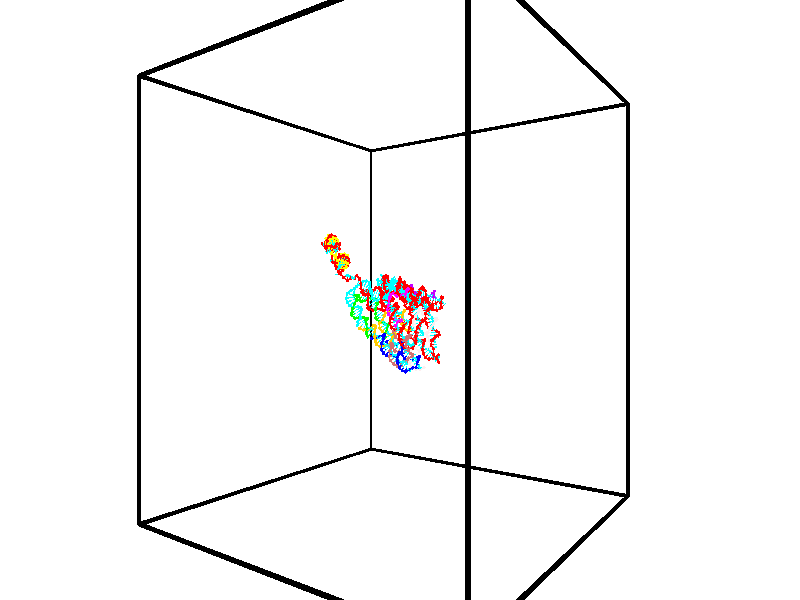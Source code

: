 // switches for output
#declare DRAW_BASES = 1; // possible values are 0, 1; only relevant for DNA ribbons
#declare DRAW_BASES_TYPE = 3; // possible values are 1, 2, 3; only relevant for DNA ribbons
#declare DRAW_FOG = 0; // set to 1 to enable fog

#include "colors.inc"

#include "transforms.inc"
background { rgb <1, 1, 1>}

#default {
   normal{
       ripples 0.25
       frequency 0.20
       turbulence 0.2
       lambda 5
   }
	finish {
		phong 0.1
		phong_size 40.
	}
}

// original window dimensions: 1024x640


// camera settings

camera {
	sky <-0, 1, 0>
	up <-0, 1, 0>
	right 1.6 * <0.581683, 0, 0.813415>
	location <-54.4937, 30, 90.4225>
	look_at <30, 30, 30>
	direction <84.4937, 0, -60.4225>
	angle 67.0682
}


# declare cpy_camera_pos = <-54.4937, 30, 90.4225>;
# if (DRAW_FOG = 1)
fog {
	fog_type 2
	up vnormalize(cpy_camera_pos)
	color rgbt<1,1,1,0.3>
	distance 1e-5
	fog_alt 3e-3
	fog_offset 48
}
# end


// LIGHTS

# declare lum = 6;
global_settings {
	ambient_light rgb lum * <0.05, 0.05, 0.05>
	max_trace_level 15
}# declare cpy_direct_light_amount = 0.25;
light_source
{	1000 * <0.231732, -1, 1.3951>,
	rgb lum * cpy_direct_light_amount
	parallel
}

light_source
{	1000 * <-0.231732, 1, -1.3951>,
	rgb lum * cpy_direct_light_amount
	parallel
}

// strand 0

// nucleotide -1

// particle -1
sphere {
	<42.224731, 32.172791, 23.112593> 0.250000
	pigment { color rgbt <1,0,0,0> }
	no_shadow
}
cylinder {
	<42.412231, 32.310062, 23.438168>,  <42.524731, 32.392426, 23.633512>, 0.100000
	pigment { color rgbt <1,0,0,0> }
	no_shadow
}
cylinder {
	<42.412231, 32.310062, 23.438168>,  <42.224731, 32.172791, 23.112593>, 0.100000
	pigment { color rgbt <1,0,0,0> }
	no_shadow
}

// particle -1
sphere {
	<42.412231, 32.310062, 23.438168> 0.100000
	pigment { color rgbt <1,0,0,0> }
	no_shadow
}
sphere {
	0, 1
	scale<0.080000,0.200000,0.300000>
	matrix <0.656796, 0.480743, -0.580952,
		-0.590668, 0.806915, -0.000051,
		0.468754, 0.343183, 0.813938,
		42.552856, 32.413017, 23.682348>
	pigment { color rgbt <0,1,1,0> }
	no_shadow
}
cylinder {
	<41.883415, 31.905807, 22.441198>,  <42.224731, 32.172791, 23.112593>, 0.130000
	pigment { color rgbt <1,0,0,0> }
	no_shadow
}

// nucleotide -1

// particle -1
sphere {
	<41.883415, 31.905807, 22.441198> 0.250000
	pigment { color rgbt <1,0,0,0> }
	no_shadow
}
cylinder {
	<41.726761, 32.183910, 22.682274>,  <41.632767, 32.350773, 22.826920>, 0.100000
	pigment { color rgbt <1,0,0,0> }
	no_shadow
}
cylinder {
	<41.726761, 32.183910, 22.682274>,  <41.883415, 31.905807, 22.441198>, 0.100000
	pigment { color rgbt <1,0,0,0> }
	no_shadow
}

// particle -1
sphere {
	<41.726761, 32.183910, 22.682274> 0.100000
	pigment { color rgbt <1,0,0,0> }
	no_shadow
}
sphere {
	0, 1
	scale<0.080000,0.200000,0.300000>
	matrix <-0.908054, -0.397777, -0.131195,
		0.148521, -0.598655, 0.787117,
		-0.391638, 0.695259, 0.602690,
		41.609268, 32.392487, 22.863081>
	pigment { color rgbt <0,1,1,0> }
	no_shadow
}
cylinder {
	<41.352512, 31.587378, 22.850376>,  <41.883415, 31.905807, 22.441198>, 0.130000
	pigment { color rgbt <1,0,0,0> }
	no_shadow
}

// nucleotide -1

// particle -1
sphere {
	<41.352512, 31.587378, 22.850376> 0.250000
	pigment { color rgbt <1,0,0,0> }
	no_shadow
}
cylinder {
	<41.273365, 31.962349, 22.964973>,  <41.225876, 32.187332, 23.033731>, 0.100000
	pigment { color rgbt <1,0,0,0> }
	no_shadow
}
cylinder {
	<41.273365, 31.962349, 22.964973>,  <41.352512, 31.587378, 22.850376>, 0.100000
	pigment { color rgbt <1,0,0,0> }
	no_shadow
}

// particle -1
sphere {
	<41.273365, 31.962349, 22.964973> 0.100000
	pigment { color rgbt <1,0,0,0> }
	no_shadow
}
sphere {
	0, 1
	scale<0.080000,0.200000,0.300000>
	matrix <-0.976957, -0.212456, 0.020442,
		0.080031, -0.275847, 0.957864,
		-0.197865, 0.937428, 0.286494,
		41.214005, 32.243576, 23.050922>
	pigment { color rgbt <0,1,1,0> }
	no_shadow
}
cylinder {
	<41.230423, 32.236134, 22.561544>,  <41.352512, 31.587378, 22.850376>, 0.130000
	pigment { color rgbt <1,0,0,0> }
	no_shadow
}

// nucleotide -1

// particle -1
sphere {
	<41.230423, 32.236134, 22.561544> 0.250000
	pigment { color rgbt <1,0,0,0> }
	no_shadow
}
cylinder {
	<41.406483, 32.576496, 22.676239>,  <41.512119, 32.780716, 22.745056>, 0.100000
	pigment { color rgbt <1,0,0,0> }
	no_shadow
}
cylinder {
	<41.406483, 32.576496, 22.676239>,  <41.230423, 32.236134, 22.561544>, 0.100000
	pigment { color rgbt <1,0,0,0> }
	no_shadow
}

// particle -1
sphere {
	<41.406483, 32.576496, 22.676239> 0.100000
	pigment { color rgbt <1,0,0,0> }
	no_shadow
}
sphere {
	0, 1
	scale<0.080000,0.200000,0.300000>
	matrix <0.551269, -0.508146, 0.661733,
		0.708779, -0.133194, -0.692742,
		0.440153, 0.850909, 0.286737,
		41.538528, 32.831768, 22.762260>
	pigment { color rgbt <0,1,1,0> }
	no_shadow
}
cylinder {
	<40.674023, 32.780582, 22.576138>,  <41.230423, 32.236134, 22.561544>, 0.130000
	pigment { color rgbt <1,0,0,0> }
	no_shadow
}

// nucleotide -1

// particle -1
sphere {
	<40.674023, 32.780582, 22.576138> 0.250000
	pigment { color rgbt <1,0,0,0> }
	no_shadow
}
cylinder {
	<40.302578, 32.801022, 22.723148>,  <40.079712, 32.813286, 22.811354>, 0.100000
	pigment { color rgbt <1,0,0,0> }
	no_shadow
}
cylinder {
	<40.302578, 32.801022, 22.723148>,  <40.674023, 32.780582, 22.576138>, 0.100000
	pigment { color rgbt <1,0,0,0> }
	no_shadow
}

// particle -1
sphere {
	<40.302578, 32.801022, 22.723148> 0.100000
	pigment { color rgbt <1,0,0,0> }
	no_shadow
}
sphere {
	0, 1
	scale<0.080000,0.200000,0.300000>
	matrix <0.190777, -0.783796, 0.590989,
		0.318261, 0.618913, 0.718092,
		-0.928609, 0.051093, 0.367526,
		40.023994, 32.816349, 22.833406>
	pigment { color rgbt <0,1,1,0> }
	no_shadow
}
cylinder {
	<40.614456, 32.859070, 23.258749>,  <40.674023, 32.780582, 22.576138>, 0.130000
	pigment { color rgbt <1,0,0,0> }
	no_shadow
}

// nucleotide -1

// particle -1
sphere {
	<40.614456, 32.859070, 23.258749> 0.250000
	pigment { color rgbt <1,0,0,0> }
	no_shadow
}
cylinder {
	<40.272594, 32.667450, 23.178673>,  <40.067478, 32.552479, 23.130627>, 0.100000
	pigment { color rgbt <1,0,0,0> }
	no_shadow
}
cylinder {
	<40.272594, 32.667450, 23.178673>,  <40.614456, 32.859070, 23.258749>, 0.100000
	pigment { color rgbt <1,0,0,0> }
	no_shadow
}

// particle -1
sphere {
	<40.272594, 32.667450, 23.178673> 0.100000
	pigment { color rgbt <1,0,0,0> }
	no_shadow
}
sphere {
	0, 1
	scale<0.080000,0.200000,0.300000>
	matrix <0.024000, -0.421617, 0.906456,
		-0.518643, 0.769902, 0.371834,
		-0.854654, -0.479052, -0.200192,
		40.016197, 32.523735, 23.118616>
	pigment { color rgbt <0,1,1,0> }
	no_shadow
}
cylinder {
	<40.211685, 32.917389, 23.808931>,  <40.614456, 32.859070, 23.258749>, 0.130000
	pigment { color rgbt <1,0,0,0> }
	no_shadow
}

// nucleotide -1

// particle -1
sphere {
	<40.211685, 32.917389, 23.808931> 0.250000
	pigment { color rgbt <1,0,0,0> }
	no_shadow
}
cylinder {
	<40.024567, 32.604050, 23.645210>,  <39.912296, 32.416046, 23.546978>, 0.100000
	pigment { color rgbt <1,0,0,0> }
	no_shadow
}
cylinder {
	<40.024567, 32.604050, 23.645210>,  <40.211685, 32.917389, 23.808931>, 0.100000
	pigment { color rgbt <1,0,0,0> }
	no_shadow
}

// particle -1
sphere {
	<40.024567, 32.604050, 23.645210> 0.100000
	pigment { color rgbt <1,0,0,0> }
	no_shadow
}
sphere {
	0, 1
	scale<0.080000,0.200000,0.300000>
	matrix <-0.000373, -0.462925, 0.886397,
		-0.883836, 0.414806, 0.216262,
		-0.467797, -0.783350, -0.409304,
		39.884228, 32.369045, 23.522419>
	pigment { color rgbt <0,1,1,0> }
	no_shadow
}
cylinder {
	<39.689758, 32.728382, 24.231668>,  <40.211685, 32.917389, 23.808931>, 0.130000
	pigment { color rgbt <1,0,0,0> }
	no_shadow
}

// nucleotide -1

// particle -1
sphere {
	<39.689758, 32.728382, 24.231668> 0.250000
	pigment { color rgbt <1,0,0,0> }
	no_shadow
}
cylinder {
	<39.765247, 32.392170, 24.028534>,  <39.810539, 32.190445, 23.906652>, 0.100000
	pigment { color rgbt <1,0,0,0> }
	no_shadow
}
cylinder {
	<39.765247, 32.392170, 24.028534>,  <39.689758, 32.728382, 24.231668>, 0.100000
	pigment { color rgbt <1,0,0,0> }
	no_shadow
}

// particle -1
sphere {
	<39.765247, 32.392170, 24.028534> 0.100000
	pigment { color rgbt <1,0,0,0> }
	no_shadow
}
sphere {
	0, 1
	scale<0.080000,0.200000,0.300000>
	matrix <-0.177387, -0.537802, 0.824199,
		-0.965877, -0.065461, -0.250594,
		0.188722, -0.840526, -0.507838,
		39.821865, 32.140011, 23.876183>
	pigment { color rgbt <0,1,1,0> }
	no_shadow
}
cylinder {
	<39.228470, 32.242607, 24.572659>,  <39.689758, 32.728382, 24.231668>, 0.130000
	pigment { color rgbt <1,0,0,0> }
	no_shadow
}

// nucleotide -1

// particle -1
sphere {
	<39.228470, 32.242607, 24.572659> 0.250000
	pigment { color rgbt <1,0,0,0> }
	no_shadow
}
cylinder {
	<39.496830, 32.026241, 24.369759>,  <39.657845, 31.896421, 24.248018>, 0.100000
	pigment { color rgbt <1,0,0,0> }
	no_shadow
}
cylinder {
	<39.496830, 32.026241, 24.369759>,  <39.228470, 32.242607, 24.572659>, 0.100000
	pigment { color rgbt <1,0,0,0> }
	no_shadow
}

// particle -1
sphere {
	<39.496830, 32.026241, 24.369759> 0.100000
	pigment { color rgbt <1,0,0,0> }
	no_shadow
}
sphere {
	0, 1
	scale<0.080000,0.200000,0.300000>
	matrix <0.114162, -0.600546, 0.791398,
		-0.732708, -0.588857, -0.341154,
		0.670899, -0.540916, -0.507250,
		39.698101, 31.863966, 24.217583>
	pigment { color rgbt <0,1,1,0> }
	no_shadow
}
cylinder {
	<39.002506, 31.527925, 24.669952>,  <39.228470, 32.242607, 24.572659>, 0.130000
	pigment { color rgbt <1,0,0,0> }
	no_shadow
}

// nucleotide -1

// particle -1
sphere {
	<39.002506, 31.527925, 24.669952> 0.250000
	pigment { color rgbt <1,0,0,0> }
	no_shadow
}
cylinder {
	<39.390926, 31.532085, 24.574493>,  <39.623978, 31.534582, 24.517218>, 0.100000
	pigment { color rgbt <1,0,0,0> }
	no_shadow
}
cylinder {
	<39.390926, 31.532085, 24.574493>,  <39.002506, 31.527925, 24.669952>, 0.100000
	pigment { color rgbt <1,0,0,0> }
	no_shadow
}

// particle -1
sphere {
	<39.390926, 31.532085, 24.574493> 0.100000
	pigment { color rgbt <1,0,0,0> }
	no_shadow
}
sphere {
	0, 1
	scale<0.080000,0.200000,0.300000>
	matrix <0.212213, -0.496209, 0.841869,
		-0.109660, -0.868141, -0.484052,
		0.971051, 0.010403, -0.238645,
		39.682243, 31.535206, 24.502899>
	pigment { color rgbt <0,1,1,0> }
	no_shadow
}
cylinder {
	<39.157707, 30.937569, 24.934011>,  <39.002506, 31.527925, 24.669952>, 0.130000
	pigment { color rgbt <1,0,0,0> }
	no_shadow
}

// nucleotide -1

// particle -1
sphere {
	<39.157707, 30.937569, 24.934011> 0.250000
	pigment { color rgbt <1,0,0,0> }
	no_shadow
}
cylinder {
	<39.493118, 31.151669, 24.893246>,  <39.694363, 31.280128, 24.868786>, 0.100000
	pigment { color rgbt <1,0,0,0> }
	no_shadow
}
cylinder {
	<39.493118, 31.151669, 24.893246>,  <39.157707, 30.937569, 24.934011>, 0.100000
	pigment { color rgbt <1,0,0,0> }
	no_shadow
}

// particle -1
sphere {
	<39.493118, 31.151669, 24.893246> 0.100000
	pigment { color rgbt <1,0,0,0> }
	no_shadow
}
sphere {
	0, 1
	scale<0.080000,0.200000,0.300000>
	matrix <0.299312, -0.296199, 0.907017,
		0.455292, -0.791059, -0.408576,
		0.838523, 0.535249, -0.101916,
		39.744675, 31.312243, 24.862671>
	pigment { color rgbt <0,1,1,0> }
	no_shadow
}
cylinder {
	<39.639690, 30.517433, 25.185503>,  <39.157707, 30.937569, 24.934011>, 0.130000
	pigment { color rgbt <1,0,0,0> }
	no_shadow
}

// nucleotide -1

// particle -1
sphere {
	<39.639690, 30.517433, 25.185503> 0.250000
	pigment { color rgbt <1,0,0,0> }
	no_shadow
}
cylinder {
	<39.802200, 30.882740, 25.197411>,  <39.899708, 31.101925, 25.204556>, 0.100000
	pigment { color rgbt <1,0,0,0> }
	no_shadow
}
cylinder {
	<39.802200, 30.882740, 25.197411>,  <39.639690, 30.517433, 25.185503>, 0.100000
	pigment { color rgbt <1,0,0,0> }
	no_shadow
}

// particle -1
sphere {
	<39.802200, 30.882740, 25.197411> 0.100000
	pigment { color rgbt <1,0,0,0> }
	no_shadow
}
sphere {
	0, 1
	scale<0.080000,0.200000,0.300000>
	matrix <0.333441, -0.178510, 0.925717,
		0.850740, -0.366168, -0.377044,
		0.406273, 0.913266, 0.029770,
		39.924084, 31.156719, 25.206341>
	pigment { color rgbt <0,1,1,0> }
	no_shadow
}
cylinder {
	<40.365547, 30.395920, 25.455559>,  <39.639690, 30.517433, 25.185503>, 0.130000
	pigment { color rgbt <1,0,0,0> }
	no_shadow
}

// nucleotide -1

// particle -1
sphere {
	<40.365547, 30.395920, 25.455559> 0.250000
	pigment { color rgbt <1,0,0,0> }
	no_shadow
}
cylinder {
	<40.250595, 30.771809, 25.529675>,  <40.181625, 30.997343, 25.574144>, 0.100000
	pigment { color rgbt <1,0,0,0> }
	no_shadow
}
cylinder {
	<40.250595, 30.771809, 25.529675>,  <40.365547, 30.395920, 25.455559>, 0.100000
	pigment { color rgbt <1,0,0,0> }
	no_shadow
}

// particle -1
sphere {
	<40.250595, 30.771809, 25.529675> 0.100000
	pigment { color rgbt <1,0,0,0> }
	no_shadow
}
sphere {
	0, 1
	scale<0.080000,0.200000,0.300000>
	matrix <0.281599, -0.102007, 0.954095,
		0.915486, 0.326365, -0.235311,
		-0.287380, 0.939724, 0.185290,
		40.164383, 31.053726, 25.585262>
	pigment { color rgbt <0,1,1,0> }
	no_shadow
}
cylinder {
	<40.910984, 30.648438, 25.829370>,  <40.365547, 30.395920, 25.455559>, 0.130000
	pigment { color rgbt <1,0,0,0> }
	no_shadow
}

// nucleotide -1

// particle -1
sphere {
	<40.910984, 30.648438, 25.829370> 0.250000
	pigment { color rgbt <1,0,0,0> }
	no_shadow
}
cylinder {
	<40.621651, 30.919479, 25.882511>,  <40.448051, 31.082104, 25.914394>, 0.100000
	pigment { color rgbt <1,0,0,0> }
	no_shadow
}
cylinder {
	<40.621651, 30.919479, 25.882511>,  <40.910984, 30.648438, 25.829370>, 0.100000
	pigment { color rgbt <1,0,0,0> }
	no_shadow
}

// particle -1
sphere {
	<40.621651, 30.919479, 25.882511> 0.100000
	pigment { color rgbt <1,0,0,0> }
	no_shadow
}
sphere {
	0, 1
	scale<0.080000,0.200000,0.300000>
	matrix <0.153723, -0.029546, 0.987672,
		0.673174, 0.734835, -0.082792,
		-0.723330, 0.677602, 0.132850,
		40.404652, 31.122761, 25.922367>
	pigment { color rgbt <0,1,1,0> }
	no_shadow
}
cylinder {
	<41.183754, 31.192480, 26.157763>,  <40.910984, 30.648438, 25.829370>, 0.130000
	pigment { color rgbt <1,0,0,0> }
	no_shadow
}

// nucleotide -1

// particle -1
sphere {
	<41.183754, 31.192480, 26.157763> 0.250000
	pigment { color rgbt <1,0,0,0> }
	no_shadow
}
cylinder {
	<40.792217, 31.222054, 26.234077>,  <40.557297, 31.239798, 26.279865>, 0.100000
	pigment { color rgbt <1,0,0,0> }
	no_shadow
}
cylinder {
	<40.792217, 31.222054, 26.234077>,  <41.183754, 31.192480, 26.157763>, 0.100000
	pigment { color rgbt <1,0,0,0> }
	no_shadow
}

// particle -1
sphere {
	<40.792217, 31.222054, 26.234077> 0.100000
	pigment { color rgbt <1,0,0,0> }
	no_shadow
}
sphere {
	0, 1
	scale<0.080000,0.200000,0.300000>
	matrix <0.194878, 0.052707, 0.979410,
		0.062358, 0.995869, -0.066000,
		-0.978843, 0.073936, 0.190786,
		40.498566, 31.244234, 26.291313>
	pigment { color rgbt <0,1,1,0> }
	no_shadow
}
cylinder {
	<41.168552, 31.626993, 26.638723>,  <41.183754, 31.192480, 26.157763>, 0.130000
	pigment { color rgbt <1,0,0,0> }
	no_shadow
}

// nucleotide -1

// particle -1
sphere {
	<41.168552, 31.626993, 26.638723> 0.250000
	pigment { color rgbt <1,0,0,0> }
	no_shadow
}
cylinder {
	<40.806442, 31.465172, 26.690594>,  <40.589176, 31.368078, 26.721716>, 0.100000
	pigment { color rgbt <1,0,0,0> }
	no_shadow
}
cylinder {
	<40.806442, 31.465172, 26.690594>,  <41.168552, 31.626993, 26.638723>, 0.100000
	pigment { color rgbt <1,0,0,0> }
	no_shadow
}

// particle -1
sphere {
	<40.806442, 31.465172, 26.690594> 0.100000
	pigment { color rgbt <1,0,0,0> }
	no_shadow
}
sphere {
	0, 1
	scale<0.080000,0.200000,0.300000>
	matrix <0.138992, 0.006398, 0.990273,
		-0.401448, 0.914492, 0.050437,
		-0.905274, -0.404554, 0.129675,
		40.534859, 31.343805, 26.729496>
	pigment { color rgbt <0,1,1,0> }
	no_shadow
}
cylinder {
	<40.946182, 31.927185, 27.205482>,  <41.168552, 31.626993, 26.638723>, 0.130000
	pigment { color rgbt <1,0,0,0> }
	no_shadow
}

// nucleotide -1

// particle -1
sphere {
	<40.946182, 31.927185, 27.205482> 0.250000
	pigment { color rgbt <1,0,0,0> }
	no_shadow
}
cylinder {
	<40.706440, 31.607632, 27.185223>,  <40.562595, 31.415899, 27.173067>, 0.100000
	pigment { color rgbt <1,0,0,0> }
	no_shadow
}
cylinder {
	<40.706440, 31.607632, 27.185223>,  <40.946182, 31.927185, 27.205482>, 0.100000
	pigment { color rgbt <1,0,0,0> }
	no_shadow
}

// particle -1
sphere {
	<40.706440, 31.607632, 27.185223> 0.100000
	pigment { color rgbt <1,0,0,0> }
	no_shadow
}
sphere {
	0, 1
	scale<0.080000,0.200000,0.300000>
	matrix <0.096371, -0.134823, 0.986172,
		-0.794664, 0.586183, 0.157796,
		-0.599352, -0.798882, -0.050648,
		40.526634, 31.367968, 27.170029>
	pigment { color rgbt <0,1,1,0> }
	no_shadow
}
cylinder {
	<40.491032, 32.034611, 27.727839>,  <40.946182, 31.927185, 27.205482>, 0.130000
	pigment { color rgbt <1,0,0,0> }
	no_shadow
}

// nucleotide -1

// particle -1
sphere {
	<40.491032, 32.034611, 27.727839> 0.250000
	pigment { color rgbt <1,0,0,0> }
	no_shadow
}
cylinder {
	<40.470619, 31.642273, 27.652637>,  <40.458374, 31.406872, 27.607517>, 0.100000
	pigment { color rgbt <1,0,0,0> }
	no_shadow
}
cylinder {
	<40.470619, 31.642273, 27.652637>,  <40.491032, 32.034611, 27.727839>, 0.100000
	pigment { color rgbt <1,0,0,0> }
	no_shadow
}

// particle -1
sphere {
	<40.470619, 31.642273, 27.652637> 0.100000
	pigment { color rgbt <1,0,0,0> }
	no_shadow
}
sphere {
	0, 1
	scale<0.080000,0.200000,0.300000>
	matrix <0.142573, -0.193476, 0.970690,
		-0.988468, 0.022728, 0.149715,
		-0.051028, -0.980842, -0.188005,
		40.455311, 31.348021, 27.596235>
	pigment { color rgbt <0,1,1,0> }
	no_shadow
}
cylinder {
	<40.133041, 31.837006, 28.247248>,  <40.491032, 32.034611, 27.727839>, 0.130000
	pigment { color rgbt <1,0,0,0> }
	no_shadow
}

// nucleotide -1

// particle -1
sphere {
	<40.133041, 31.837006, 28.247248> 0.250000
	pigment { color rgbt <1,0,0,0> }
	no_shadow
}
cylinder {
	<40.286663, 31.481895, 28.145771>,  <40.378834, 31.268829, 28.084885>, 0.100000
	pigment { color rgbt <1,0,0,0> }
	no_shadow
}
cylinder {
	<40.286663, 31.481895, 28.145771>,  <40.133041, 31.837006, 28.247248>, 0.100000
	pigment { color rgbt <1,0,0,0> }
	no_shadow
}

// particle -1
sphere {
	<40.286663, 31.481895, 28.145771> 0.100000
	pigment { color rgbt <1,0,0,0> }
	no_shadow
}
sphere {
	0, 1
	scale<0.080000,0.200000,0.300000>
	matrix <0.069196, -0.246317, 0.966716,
		-0.920715, -0.388823, -0.033168,
		0.384051, -0.887775, -0.253693,
		40.401878, 31.215563, 28.069664>
	pigment { color rgbt <0,1,1,0> }
	no_shadow
}
cylinder {
	<39.932529, 31.441608, 28.776777>,  <40.133041, 31.837006, 28.247248>, 0.130000
	pigment { color rgbt <1,0,0,0> }
	no_shadow
}

// nucleotide -1

// particle -1
sphere {
	<39.932529, 31.441608, 28.776777> 0.250000
	pigment { color rgbt <1,0,0,0> }
	no_shadow
}
cylinder {
	<40.189548, 31.193172, 28.597275>,  <40.343758, 31.044111, 28.489574>, 0.100000
	pigment { color rgbt <1,0,0,0> }
	no_shadow
}
cylinder {
	<40.189548, 31.193172, 28.597275>,  <39.932529, 31.441608, 28.776777>, 0.100000
	pigment { color rgbt <1,0,0,0> }
	no_shadow
}

// particle -1
sphere {
	<40.189548, 31.193172, 28.597275> 0.100000
	pigment { color rgbt <1,0,0,0> }
	no_shadow
}
sphere {
	0, 1
	scale<0.080000,0.200000,0.300000>
	matrix <0.132181, -0.487029, 0.863325,
		-0.754760, -0.614043, -0.230842,
		0.642546, -0.621091, -0.448755,
		40.382313, 31.006845, 28.462648>
	pigment { color rgbt <0,1,1,0> }
	no_shadow
}
cylinder {
	<39.704865, 30.844793, 28.993256>,  <39.932529, 31.441608, 28.776777>, 0.130000
	pigment { color rgbt <1,0,0,0> }
	no_shadow
}

// nucleotide -1

// particle -1
sphere {
	<39.704865, 30.844793, 28.993256> 0.250000
	pigment { color rgbt <1,0,0,0> }
	no_shadow
}
cylinder {
	<40.091499, 30.818413, 28.894173>,  <40.323479, 30.802584, 28.834723>, 0.100000
	pigment { color rgbt <1,0,0,0> }
	no_shadow
}
cylinder {
	<40.091499, 30.818413, 28.894173>,  <39.704865, 30.844793, 28.993256>, 0.100000
	pigment { color rgbt <1,0,0,0> }
	no_shadow
}

// particle -1
sphere {
	<40.091499, 30.818413, 28.894173> 0.100000
	pigment { color rgbt <1,0,0,0> }
	no_shadow
}
sphere {
	0, 1
	scale<0.080000,0.200000,0.300000>
	matrix <0.191938, -0.454304, 0.869924,
		-0.169909, -0.888402, -0.426465,
		0.966587, -0.065953, -0.247709,
		40.381477, 30.798626, 28.819860>
	pigment { color rgbt <0,1,1,0> }
	no_shadow
}
cylinder {
	<39.928528, 30.150457, 29.142164>,  <39.704865, 30.844793, 28.993256>, 0.130000
	pigment { color rgbt <1,0,0,0> }
	no_shadow
}

// nucleotide -1

// particle -1
sphere {
	<39.928528, 30.150457, 29.142164> 0.250000
	pigment { color rgbt <1,0,0,0> }
	no_shadow
}
cylinder {
	<40.269207, 30.360069, 29.142731>,  <40.473614, 30.485836, 29.143070>, 0.100000
	pigment { color rgbt <1,0,0,0> }
	no_shadow
}
cylinder {
	<40.269207, 30.360069, 29.142731>,  <39.928528, 30.150457, 29.142164>, 0.100000
	pigment { color rgbt <1,0,0,0> }
	no_shadow
}

// particle -1
sphere {
	<40.269207, 30.360069, 29.142731> 0.100000
	pigment { color rgbt <1,0,0,0> }
	no_shadow
}
sphere {
	0, 1
	scale<0.080000,0.200000,0.300000>
	matrix <0.256126, -0.418634, 0.871289,
		0.457175, -0.741713, -0.490768,
		0.851698, 0.524030, 0.001417,
		40.524715, 30.517279, 29.143156>
	pigment { color rgbt <0,1,1,0> }
	no_shadow
}
cylinder {
	<40.370502, 29.586336, 29.343618>,  <39.928528, 30.150457, 29.142164>, 0.130000
	pigment { color rgbt <1,0,0,0> }
	no_shadow
}

// nucleotide -1

// particle -1
sphere {
	<40.370502, 29.586336, 29.343618> 0.250000
	pigment { color rgbt <1,0,0,0> }
	no_shadow
}
cylinder {
	<40.553551, 29.937054, 29.402702>,  <40.663380, 30.147484, 29.438152>, 0.100000
	pigment { color rgbt <1,0,0,0> }
	no_shadow
}
cylinder {
	<40.553551, 29.937054, 29.402702>,  <40.370502, 29.586336, 29.343618>, 0.100000
	pigment { color rgbt <1,0,0,0> }
	no_shadow
}

// particle -1
sphere {
	<40.553551, 29.937054, 29.402702> 0.100000
	pigment { color rgbt <1,0,0,0> }
	no_shadow
}
sphere {
	0, 1
	scale<0.080000,0.200000,0.300000>
	matrix <0.235687, -0.279799, 0.930679,
		0.857342, -0.391085, -0.334690,
		0.457621, 0.876792, 0.147710,
		40.690838, 30.200092, 29.447016>
	pigment { color rgbt <0,1,1,0> }
	no_shadow
}
cylinder {
	<41.085831, 29.410521, 29.559383>,  <40.370502, 29.586336, 29.343618>, 0.130000
	pigment { color rgbt <1,0,0,0> }
	no_shadow
}

// nucleotide -1

// particle -1
sphere {
	<41.085831, 29.410521, 29.559383> 0.250000
	pigment { color rgbt <1,0,0,0> }
	no_shadow
}
cylinder {
	<41.003849, 29.777145, 29.696732>,  <40.954659, 29.997120, 29.779140>, 0.100000
	pigment { color rgbt <1,0,0,0> }
	no_shadow
}
cylinder {
	<41.003849, 29.777145, 29.696732>,  <41.085831, 29.410521, 29.559383>, 0.100000
	pigment { color rgbt <1,0,0,0> }
	no_shadow
}

// particle -1
sphere {
	<41.003849, 29.777145, 29.696732> 0.100000
	pigment { color rgbt <1,0,0,0> }
	no_shadow
}
sphere {
	0, 1
	scale<0.080000,0.200000,0.300000>
	matrix <0.024666, -0.345872, 0.937957,
		0.978460, 0.200709, 0.048280,
		-0.204955, 0.916564, 0.343373,
		40.942364, 30.052114, 29.799744>
	pigment { color rgbt <0,1,1,0> }
	no_shadow
}
cylinder {
	<41.452202, 29.500742, 30.096859>,  <41.085831, 29.410521, 29.559383>, 0.130000
	pigment { color rgbt <1,0,0,0> }
	no_shadow
}

// nucleotide -1

// particle -1
sphere {
	<41.452202, 29.500742, 30.096859> 0.250000
	pigment { color rgbt <1,0,0,0> }
	no_shadow
}
cylinder {
	<41.210400, 29.809048, 30.177353>,  <41.065319, 29.994030, 30.225649>, 0.100000
	pigment { color rgbt <1,0,0,0> }
	no_shadow
}
cylinder {
	<41.210400, 29.809048, 30.177353>,  <41.452202, 29.500742, 30.096859>, 0.100000
	pigment { color rgbt <1,0,0,0> }
	no_shadow
}

// particle -1
sphere {
	<41.210400, 29.809048, 30.177353> 0.100000
	pigment { color rgbt <1,0,0,0> }
	no_shadow
}
sphere {
	0, 1
	scale<0.080000,0.200000,0.300000>
	matrix <0.032619, -0.228453, 0.973008,
		0.795931, 0.594755, 0.112960,
		-0.604508, 0.770763, 0.201233,
		41.029049, 30.040277, 30.237722>
	pigment { color rgbt <0,1,1,0> }
	no_shadow
}
cylinder {
	<41.748753, 29.871111, 30.707039>,  <41.452202, 29.500742, 30.096859>, 0.130000
	pigment { color rgbt <1,0,0,0> }
	no_shadow
}

// nucleotide -1

// particle -1
sphere {
	<41.748753, 29.871111, 30.707039> 0.250000
	pigment { color rgbt <1,0,0,0> }
	no_shadow
}
cylinder {
	<41.358509, 29.957371, 30.690678>,  <41.124363, 30.009127, 30.680861>, 0.100000
	pigment { color rgbt <1,0,0,0> }
	no_shadow
}
cylinder {
	<41.358509, 29.957371, 30.690678>,  <41.748753, 29.871111, 30.707039>, 0.100000
	pigment { color rgbt <1,0,0,0> }
	no_shadow
}

// particle -1
sphere {
	<41.358509, 29.957371, 30.690678> 0.100000
	pigment { color rgbt <1,0,0,0> }
	no_shadow
}
sphere {
	0, 1
	scale<0.080000,0.200000,0.300000>
	matrix <-0.100048, -0.271032, 0.957357,
		0.195368, 0.938103, 0.285998,
		-0.975613, 0.215650, -0.040904,
		41.065826, 30.022066, 30.678406>
	pigment { color rgbt <0,1,1,0> }
	no_shadow
}
cylinder {
	<41.552288, 30.469498, 31.242046>,  <41.748753, 29.871111, 30.707039>, 0.130000
	pigment { color rgbt <1,0,0,0> }
	no_shadow
}

// nucleotide -1

// particle -1
sphere {
	<41.552288, 30.469498, 31.242046> 0.250000
	pigment { color rgbt <1,0,0,0> }
	no_shadow
}
cylinder {
	<41.252430, 30.221317, 31.149902>,  <41.072514, 30.072409, 31.094616>, 0.100000
	pigment { color rgbt <1,0,0,0> }
	no_shadow
}
cylinder {
	<41.252430, 30.221317, 31.149902>,  <41.552288, 30.469498, 31.242046>, 0.100000
	pigment { color rgbt <1,0,0,0> }
	no_shadow
}

// particle -1
sphere {
	<41.252430, 30.221317, 31.149902> 0.100000
	pigment { color rgbt <1,0,0,0> }
	no_shadow
}
sphere {
	0, 1
	scale<0.080000,0.200000,0.300000>
	matrix <-0.129568, -0.203742, 0.970413,
		-0.649028, 0.757317, 0.072345,
		-0.749650, -0.620451, -0.230359,
		41.027534, 30.035181, 31.080795>
	pigment { color rgbt <0,1,1,0> }
	no_shadow
}
cylinder {
	<41.206047, 30.429981, 31.817793>,  <41.552288, 30.469498, 31.242046>, 0.130000
	pigment { color rgbt <1,0,0,0> }
	no_shadow
}

// nucleotide -1

// particle -1
sphere {
	<41.206047, 30.429981, 31.817793> 0.250000
	pigment { color rgbt <1,0,0,0> }
	no_shadow
}
cylinder {
	<41.016060, 30.149254, 31.605431>,  <40.902069, 29.980818, 31.478014>, 0.100000
	pigment { color rgbt <1,0,0,0> }
	no_shadow
}
cylinder {
	<41.016060, 30.149254, 31.605431>,  <41.206047, 30.429981, 31.817793>, 0.100000
	pigment { color rgbt <1,0,0,0> }
	no_shadow
}

// particle -1
sphere {
	<41.016060, 30.149254, 31.605431> 0.100000
	pigment { color rgbt <1,0,0,0> }
	no_shadow
}
sphere {
	0, 1
	scale<0.080000,0.200000,0.300000>
	matrix <-0.189526, -0.507561, 0.840513,
		-0.859352, 0.499836, 0.108062,
		-0.474967, -0.701816, -0.530906,
		40.873569, 29.938709, 31.446159>
	pigment { color rgbt <0,1,1,0> }
	no_shadow
}
cylinder {
	<40.429920, 30.220764, 32.060726>,  <41.206047, 30.429981, 31.817793>, 0.130000
	pigment { color rgbt <1,0,0,0> }
	no_shadow
}

// nucleotide -1

// particle -1
sphere {
	<40.429920, 30.220764, 32.060726> 0.250000
	pigment { color rgbt <1,0,0,0> }
	no_shadow
}
cylinder {
	<40.625397, 29.922569, 31.879433>,  <40.742683, 29.743652, 31.770655>, 0.100000
	pigment { color rgbt <1,0,0,0> }
	no_shadow
}
cylinder {
	<40.625397, 29.922569, 31.879433>,  <40.429920, 30.220764, 32.060726>, 0.100000
	pigment { color rgbt <1,0,0,0> }
	no_shadow
}

// particle -1
sphere {
	<40.625397, 29.922569, 31.879433> 0.100000
	pigment { color rgbt <1,0,0,0> }
	no_shadow
}
sphere {
	0, 1
	scale<0.080000,0.200000,0.300000>
	matrix <-0.351976, -0.643808, 0.679429,
		-0.798305, -0.172505, -0.577019,
		0.488695, -0.745488, -0.453238,
		40.772007, 29.698923, 31.743462>
	pigment { color rgbt <0,1,1,0> }
	no_shadow
}
cylinder {
	<39.991722, 29.610636, 32.019650>,  <40.429920, 30.220764, 32.060726>, 0.130000
	pigment { color rgbt <1,0,0,0> }
	no_shadow
}

// nucleotide -1

// particle -1
sphere {
	<39.991722, 29.610636, 32.019650> 0.250000
	pigment { color rgbt <1,0,0,0> }
	no_shadow
}
cylinder {
	<40.385891, 29.545959, 32.040798>,  <40.622391, 29.507153, 32.053490>, 0.100000
	pigment { color rgbt <1,0,0,0> }
	no_shadow
}
cylinder {
	<40.385891, 29.545959, 32.040798>,  <39.991722, 29.610636, 32.019650>, 0.100000
	pigment { color rgbt <1,0,0,0> }
	no_shadow
}

// particle -1
sphere {
	<40.385891, 29.545959, 32.040798> 0.100000
	pigment { color rgbt <1,0,0,0> }
	no_shadow
}
sphere {
	0, 1
	scale<0.080000,0.200000,0.300000>
	matrix <-0.131710, -0.528436, 0.838694,
		-0.107669, -0.833433, -0.542030,
		0.985424, -0.161692, 0.052876,
		40.681519, 29.497452, 32.056660>
	pigment { color rgbt <0,1,1,0> }
	no_shadow
}
cylinder {
	<40.225880, 28.860498, 32.073898>,  <39.991722, 29.610636, 32.019650>, 0.130000
	pigment { color rgbt <1,0,0,0> }
	no_shadow
}

// nucleotide -1

// particle -1
sphere {
	<40.225880, 28.860498, 32.073898> 0.250000
	pigment { color rgbt <1,0,0,0> }
	no_shadow
}
cylinder {
	<40.479088, 29.107067, 32.261219>,  <40.631012, 29.255009, 32.373611>, 0.100000
	pigment { color rgbt <1,0,0,0> }
	no_shadow
}
cylinder {
	<40.479088, 29.107067, 32.261219>,  <40.225880, 28.860498, 32.073898>, 0.100000
	pigment { color rgbt <1,0,0,0> }
	no_shadow
}

// particle -1
sphere {
	<40.479088, 29.107067, 32.261219> 0.100000
	pigment { color rgbt <1,0,0,0> }
	no_shadow
}
sphere {
	0, 1
	scale<0.080000,0.200000,0.300000>
	matrix <0.028763, -0.623251, 0.781493,
		0.773602, -0.481230, -0.412260,
		0.633019, 0.616422, 0.468307,
		40.668995, 29.291994, 32.401711>
	pigment { color rgbt <0,1,1,0> }
	no_shadow
}
cylinder {
	<39.514996, 28.737003, 32.234642>,  <40.225880, 28.860498, 32.073898>, 0.130000
	pigment { color rgbt <1,0,0,0> }
	no_shadow
}

// nucleotide -1

// particle -1
sphere {
	<39.514996, 28.737003, 32.234642> 0.250000
	pigment { color rgbt <1,0,0,0> }
	no_shadow
}
cylinder {
	<39.126335, 28.824226, 32.271168>,  <38.893139, 28.876560, 32.293083>, 0.100000
	pigment { color rgbt <1,0,0,0> }
	no_shadow
}
cylinder {
	<39.126335, 28.824226, 32.271168>,  <39.514996, 28.737003, 32.234642>, 0.100000
	pigment { color rgbt <1,0,0,0> }
	no_shadow
}

// particle -1
sphere {
	<39.126335, 28.824226, 32.271168> 0.100000
	pigment { color rgbt <1,0,0,0> }
	no_shadow
}
sphere {
	0, 1
	scale<0.080000,0.200000,0.300000>
	matrix <-0.048172, 0.195518, -0.979516,
		-0.231444, -0.956151, -0.179472,
		-0.971655, 0.218057, 0.091311,
		38.834839, 28.889643, 32.298561>
	pigment { color rgbt <0,1,1,0> }
	no_shadow
}
cylinder {
	<39.052902, 28.406311, 31.773108>,  <39.514996, 28.737003, 32.234642>, 0.130000
	pigment { color rgbt <1,0,0,0> }
	no_shadow
}

// nucleotide -1

// particle -1
sphere {
	<39.052902, 28.406311, 31.773108> 0.250000
	pigment { color rgbt <1,0,0,0> }
	no_shadow
}
cylinder {
	<38.832493, 28.732067, 31.845924>,  <38.700249, 28.927521, 31.889614>, 0.100000
	pigment { color rgbt <1,0,0,0> }
	no_shadow
}
cylinder {
	<38.832493, 28.732067, 31.845924>,  <39.052902, 28.406311, 31.773108>, 0.100000
	pigment { color rgbt <1,0,0,0> }
	no_shadow
}

// particle -1
sphere {
	<38.832493, 28.732067, 31.845924> 0.100000
	pigment { color rgbt <1,0,0,0> }
	no_shadow
}
sphere {
	0, 1
	scale<0.080000,0.200000,0.300000>
	matrix <-0.121943, 0.137225, -0.983005,
		-0.825531, -0.563859, 0.023695,
		-0.551024, 0.814391, 0.182042,
		38.667187, 28.976385, 31.900537>
	pigment { color rgbt <0,1,1,0> }
	no_shadow
}
cylinder {
	<38.806347, 28.499388, 31.109325>,  <39.052902, 28.406311, 31.773108>, 0.130000
	pigment { color rgbt <1,0,0,0> }
	no_shadow
}

// nucleotide -1

// particle -1
sphere {
	<38.806347, 28.499388, 31.109325> 0.250000
	pigment { color rgbt <1,0,0,0> }
	no_shadow
}
cylinder {
	<38.666080, 28.802101, 31.329983>,  <38.581921, 28.983730, 31.462378>, 0.100000
	pigment { color rgbt <1,0,0,0> }
	no_shadow
}
cylinder {
	<38.666080, 28.802101, 31.329983>,  <38.806347, 28.499388, 31.109325>, 0.100000
	pigment { color rgbt <1,0,0,0> }
	no_shadow
}

// particle -1
sphere {
	<38.666080, 28.802101, 31.329983> 0.100000
	pigment { color rgbt <1,0,0,0> }
	no_shadow
}
sphere {
	0, 1
	scale<0.080000,0.200000,0.300000>
	matrix <-0.377510, 0.424838, -0.822799,
		-0.857041, -0.496778, 0.136718,
		-0.350666, 0.756785, 0.551643,
		38.560883, 29.029137, 31.495476>
	pigment { color rgbt <0,1,1,0> }
	no_shadow
}
cylinder {
	<38.028843, 28.536621, 31.171526>,  <38.806347, 28.499388, 31.109325>, 0.130000
	pigment { color rgbt <1,0,0,0> }
	no_shadow
}

// nucleotide -1

// particle -1
sphere {
	<38.028843, 28.536621, 31.171526> 0.250000
	pigment { color rgbt <1,0,0,0> }
	no_shadow
}
cylinder {
	<38.222092, 28.886772, 31.164539>,  <38.338043, 29.096863, 31.160347>, 0.100000
	pigment { color rgbt <1,0,0,0> }
	no_shadow
}
cylinder {
	<38.222092, 28.886772, 31.164539>,  <38.028843, 28.536621, 31.171526>, 0.100000
	pigment { color rgbt <1,0,0,0> }
	no_shadow
}

// particle -1
sphere {
	<38.222092, 28.886772, 31.164539> 0.100000
	pigment { color rgbt <1,0,0,0> }
	no_shadow
}
sphere {
	0, 1
	scale<0.080000,0.200000,0.300000>
	matrix <-0.569010, 0.298751, -0.766143,
		-0.665446, 0.380082, 0.642433,
		0.483125, 0.875377, -0.017468,
		38.367027, 29.149385, 31.159300>
	pigment { color rgbt <0,1,1,0> }
	no_shadow
}
cylinder {
	<37.513840, 29.042473, 31.044043>,  <38.028843, 28.536621, 31.171526>, 0.130000
	pigment { color rgbt <1,0,0,0> }
	no_shadow
}

// nucleotide -1

// particle -1
sphere {
	<37.513840, 29.042473, 31.044043> 0.250000
	pigment { color rgbt <1,0,0,0> }
	no_shadow
}
cylinder {
	<37.858063, 29.225777, 30.955101>,  <38.064594, 29.335760, 30.901735>, 0.100000
	pigment { color rgbt <1,0,0,0> }
	no_shadow
}
cylinder {
	<37.858063, 29.225777, 30.955101>,  <37.513840, 29.042473, 31.044043>, 0.100000
	pigment { color rgbt <1,0,0,0> }
	no_shadow
}

// particle -1
sphere {
	<37.858063, 29.225777, 30.955101> 0.100000
	pigment { color rgbt <1,0,0,0> }
	no_shadow
}
sphere {
	0, 1
	scale<0.080000,0.200000,0.300000>
	matrix <-0.377239, 0.280082, -0.882748,
		-0.342251, 0.843535, 0.413900,
		0.860555, 0.458261, -0.222356,
		38.116230, 29.363255, 30.888393>
	pigment { color rgbt <0,1,1,0> }
	no_shadow
}
cylinder {
	<37.435719, 29.772728, 30.844454>,  <37.513840, 29.042473, 31.044043>, 0.130000
	pigment { color rgbt <1,0,0,0> }
	no_shadow
}

// nucleotide -1

// particle -1
sphere {
	<37.435719, 29.772728, 30.844454> 0.250000
	pigment { color rgbt <1,0,0,0> }
	no_shadow
}
cylinder {
	<37.774879, 29.623619, 30.693665>,  <37.978374, 29.534153, 30.603191>, 0.100000
	pigment { color rgbt <1,0,0,0> }
	no_shadow
}
cylinder {
	<37.774879, 29.623619, 30.693665>,  <37.435719, 29.772728, 30.844454>, 0.100000
	pigment { color rgbt <1,0,0,0> }
	no_shadow
}

// particle -1
sphere {
	<37.774879, 29.623619, 30.693665> 0.100000
	pigment { color rgbt <1,0,0,0> }
	no_shadow
}
sphere {
	0, 1
	scale<0.080000,0.200000,0.300000>
	matrix <-0.206937, 0.421943, -0.882690,
		0.488103, 0.826441, 0.280625,
		0.847899, -0.372772, -0.376973,
		38.029247, 29.511787, 30.580572>
	pigment { color rgbt <0,1,1,0> }
	no_shadow
}
cylinder {
	<37.687164, 30.289137, 30.488375>,  <37.435719, 29.772728, 30.844454>, 0.130000
	pigment { color rgbt <1,0,0,0> }
	no_shadow
}

// nucleotide -1

// particle -1
sphere {
	<37.687164, 30.289137, 30.488375> 0.250000
	pigment { color rgbt <1,0,0,0> }
	no_shadow
}
cylinder {
	<37.868725, 29.964909, 30.340347>,  <37.977661, 29.770372, 30.251532>, 0.100000
	pigment { color rgbt <1,0,0,0> }
	no_shadow
}
cylinder {
	<37.868725, 29.964909, 30.340347>,  <37.687164, 30.289137, 30.488375>, 0.100000
	pigment { color rgbt <1,0,0,0> }
	no_shadow
}

// particle -1
sphere {
	<37.868725, 29.964909, 30.340347> 0.100000
	pigment { color rgbt <1,0,0,0> }
	no_shadow
}
sphere {
	0, 1
	scale<0.080000,0.200000,0.300000>
	matrix <-0.158588, 0.335197, -0.928705,
		0.876827, 0.480227, 0.023599,
		0.453900, -0.810571, -0.370068,
		38.004894, 29.721737, 30.229326>
	pigment { color rgbt <0,1,1,0> }
	no_shadow
}
cylinder {
	<38.238148, 30.569025, 29.982695>,  <37.687164, 30.289137, 30.488375>, 0.130000
	pigment { color rgbt <1,0,0,0> }
	no_shadow
}

// nucleotide -1

// particle -1
sphere {
	<38.238148, 30.569025, 29.982695> 0.250000
	pigment { color rgbt <1,0,0,0> }
	no_shadow
}
cylinder {
	<38.141575, 30.188389, 29.906605>,  <38.083630, 29.960007, 29.860950>, 0.100000
	pigment { color rgbt <1,0,0,0> }
	no_shadow
}
cylinder {
	<38.141575, 30.188389, 29.906605>,  <38.238148, 30.569025, 29.982695>, 0.100000
	pigment { color rgbt <1,0,0,0> }
	no_shadow
}

// particle -1
sphere {
	<38.141575, 30.188389, 29.906605> 0.100000
	pigment { color rgbt <1,0,0,0> }
	no_shadow
}
sphere {
	0, 1
	scale<0.080000,0.200000,0.300000>
	matrix <-0.058198, 0.209870, -0.975996,
		0.968671, -0.224565, -0.106050,
		-0.241431, -0.951591, -0.190226,
		38.069145, 29.902912, 29.849537>
	pigment { color rgbt <0,1,1,0> }
	no_shadow
}
cylinder {
	<38.612675, 30.444426, 29.281832>,  <38.238148, 30.569025, 29.982695>, 0.130000
	pigment { color rgbt <1,0,0,0> }
	no_shadow
}

// nucleotide -1

// particle -1
sphere {
	<38.612675, 30.444426, 29.281832> 0.250000
	pigment { color rgbt <1,0,0,0> }
	no_shadow
}
cylinder {
	<38.335213, 30.156651, 29.295959>,  <38.168736, 29.983986, 29.304436>, 0.100000
	pigment { color rgbt <1,0,0,0> }
	no_shadow
}
cylinder {
	<38.335213, 30.156651, 29.295959>,  <38.612675, 30.444426, 29.281832>, 0.100000
	pigment { color rgbt <1,0,0,0> }
	no_shadow
}

// particle -1
sphere {
	<38.335213, 30.156651, 29.295959> 0.100000
	pigment { color rgbt <1,0,0,0> }
	no_shadow
}
sphere {
	0, 1
	scale<0.080000,0.200000,0.300000>
	matrix <-0.182356, 0.127960, -0.974870,
		0.696841, -0.682666, -0.219954,
		-0.693656, -0.719440, 0.035320,
		38.127117, 29.940819, 29.306555>
	pigment { color rgbt <0,1,1,0> }
	no_shadow
}
cylinder {
	<38.676411, 30.080505, 28.638720>,  <38.612675, 30.444426, 29.281832>, 0.130000
	pigment { color rgbt <1,0,0,0> }
	no_shadow
}

// nucleotide -1

// particle -1
sphere {
	<38.676411, 30.080505, 28.638720> 0.250000
	pigment { color rgbt <1,0,0,0> }
	no_shadow
}
cylinder {
	<38.309738, 29.973915, 28.757843>,  <38.089737, 29.909960, 28.829317>, 0.100000
	pigment { color rgbt <1,0,0,0> }
	no_shadow
}
cylinder {
	<38.309738, 29.973915, 28.757843>,  <38.676411, 30.080505, 28.638720>, 0.100000
	pigment { color rgbt <1,0,0,0> }
	no_shadow
}

// particle -1
sphere {
	<38.309738, 29.973915, 28.757843> 0.100000
	pigment { color rgbt <1,0,0,0> }
	no_shadow
}
sphere {
	0, 1
	scale<0.080000,0.200000,0.300000>
	matrix <-0.354709, 0.199295, -0.913490,
		0.184070, -0.943013, -0.277210,
		-0.916679, -0.266475, 0.297811,
		38.034737, 29.893972, 28.847185>
	pigment { color rgbt <0,1,1,0> }
	no_shadow
}
cylinder {
	<38.523018, 29.658237, 28.102774>,  <38.676411, 30.080505, 28.638720>, 0.130000
	pigment { color rgbt <1,0,0,0> }
	no_shadow
}

// nucleotide -1

// particle -1
sphere {
	<38.523018, 29.658237, 28.102774> 0.250000
	pigment { color rgbt <1,0,0,0> }
	no_shadow
}
cylinder {
	<38.187641, 29.769737, 28.290096>,  <37.986416, 29.836637, 28.402491>, 0.100000
	pigment { color rgbt <1,0,0,0> }
	no_shadow
}
cylinder {
	<38.187641, 29.769737, 28.290096>,  <38.523018, 29.658237, 28.102774>, 0.100000
	pigment { color rgbt <1,0,0,0> }
	no_shadow
}

// particle -1
sphere {
	<38.187641, 29.769737, 28.290096> 0.100000
	pigment { color rgbt <1,0,0,0> }
	no_shadow
}
sphere {
	0, 1
	scale<0.080000,0.200000,0.300000>
	matrix <-0.420143, 0.216708, -0.881202,
		-0.347119, -0.935594, -0.064583,
		-0.838444, 0.278748, 0.468307,
		37.936108, 29.853361, 28.430588>
	pigment { color rgbt <0,1,1,0> }
	no_shadow
}
cylinder {
	<38.015858, 29.334812, 27.665867>,  <38.523018, 29.658237, 28.102774>, 0.130000
	pigment { color rgbt <1,0,0,0> }
	no_shadow
}

// nucleotide -1

// particle -1
sphere {
	<38.015858, 29.334812, 27.665867> 0.250000
	pigment { color rgbt <1,0,0,0> }
	no_shadow
}
cylinder {
	<37.835529, 29.626831, 27.871307>,  <37.727333, 29.802042, 27.994572>, 0.100000
	pigment { color rgbt <1,0,0,0> }
	no_shadow
}
cylinder {
	<37.835529, 29.626831, 27.871307>,  <38.015858, 29.334812, 27.665867>, 0.100000
	pigment { color rgbt <1,0,0,0> }
	no_shadow
}

// particle -1
sphere {
	<37.835529, 29.626831, 27.871307> 0.100000
	pigment { color rgbt <1,0,0,0> }
	no_shadow
}
sphere {
	0, 1
	scale<0.080000,0.200000,0.300000>
	matrix <-0.397780, 0.350785, -0.847774,
		-0.799080, -0.586498, 0.132256,
		-0.450824, 0.730048, 0.513602,
		37.700283, 29.845846, 28.025389>
	pigment { color rgbt <0,1,1,0> }
	no_shadow
}
cylinder {
	<37.276596, 29.341423, 27.522942>,  <38.015858, 29.334812, 27.665867>, 0.130000
	pigment { color rgbt <1,0,0,0> }
	no_shadow
}

// nucleotide -1

// particle -1
sphere {
	<37.276596, 29.341423, 27.522942> 0.250000
	pigment { color rgbt <1,0,0,0> }
	no_shadow
}
cylinder {
	<37.406212, 29.709164, 27.612198>,  <37.483982, 29.929808, 27.665752>, 0.100000
	pigment { color rgbt <1,0,0,0> }
	no_shadow
}
cylinder {
	<37.406212, 29.709164, 27.612198>,  <37.276596, 29.341423, 27.522942>, 0.100000
	pigment { color rgbt <1,0,0,0> }
	no_shadow
}

// particle -1
sphere {
	<37.406212, 29.709164, 27.612198> 0.100000
	pigment { color rgbt <1,0,0,0> }
	no_shadow
}
sphere {
	0, 1
	scale<0.080000,0.200000,0.300000>
	matrix <-0.512943, 0.368925, -0.775103,
		-0.794913, 0.136708, 0.591121,
		0.324042, 0.919351, 0.223140,
		37.503426, 29.984968, 27.679140>
	pigment { color rgbt <0,1,1,0> }
	no_shadow
}
cylinder {
	<36.801609, 29.754278, 27.145100>,  <37.276596, 29.341423, 27.522942>, 0.130000
	pigment { color rgbt <1,0,0,0> }
	no_shadow
}

// nucleotide -1

// particle -1
sphere {
	<36.801609, 29.754278, 27.145100> 0.250000
	pigment { color rgbt <1,0,0,0> }
	no_shadow
}
cylinder {
	<37.088703, 30.010101, 27.255238>,  <37.260960, 30.163595, 27.321321>, 0.100000
	pigment { color rgbt <1,0,0,0> }
	no_shadow
}
cylinder {
	<37.088703, 30.010101, 27.255238>,  <36.801609, 29.754278, 27.145100>, 0.100000
	pigment { color rgbt <1,0,0,0> }
	no_shadow
}

// particle -1
sphere {
	<37.088703, 30.010101, 27.255238> 0.100000
	pigment { color rgbt <1,0,0,0> }
	no_shadow
}
sphere {
	0, 1
	scale<0.080000,0.200000,0.300000>
	matrix <-0.241942, 0.599857, -0.762651,
		-0.652929, 0.480765, 0.585276,
		0.717738, 0.639560, 0.275347,
		37.304024, 30.201969, 27.337841>
	pigment { color rgbt <0,1,1,0> }
	no_shadow
}
cylinder {
	<36.425720, 30.470688, 27.143978>,  <36.801609, 29.754278, 27.145100>, 0.130000
	pigment { color rgbt <1,0,0,0> }
	no_shadow
}

// nucleotide -1

// particle -1
sphere {
	<36.425720, 30.470688, 27.143978> 0.250000
	pigment { color rgbt <1,0,0,0> }
	no_shadow
}
cylinder {
	<36.824116, 30.473087, 27.108257>,  <37.063152, 30.474527, 27.086824>, 0.100000
	pigment { color rgbt <1,0,0,0> }
	no_shadow
}
cylinder {
	<36.824116, 30.473087, 27.108257>,  <36.425720, 30.470688, 27.143978>, 0.100000
	pigment { color rgbt <1,0,0,0> }
	no_shadow
}

// particle -1
sphere {
	<36.824116, 30.473087, 27.108257> 0.100000
	pigment { color rgbt <1,0,0,0> }
	no_shadow
}
sphere {
	0, 1
	scale<0.080000,0.200000,0.300000>
	matrix <-0.074529, 0.608060, -0.790385,
		0.049559, 0.793868, 0.606067,
		0.995987, 0.005999, -0.089301,
		37.122913, 30.474888, 27.081467>
	pigment { color rgbt <0,1,1,0> }
	no_shadow
}
cylinder {
	<36.629021, 31.261391, 27.014597>,  <36.425720, 30.470688, 27.143978>, 0.130000
	pigment { color rgbt <1,0,0,0> }
	no_shadow
}

// nucleotide -1

// particle -1
sphere {
	<36.629021, 31.261391, 27.014597> 0.250000
	pigment { color rgbt <1,0,0,0> }
	no_shadow
}
cylinder {
	<36.963776, 31.064823, 26.918159>,  <37.164627, 30.946882, 26.860298>, 0.100000
	pigment { color rgbt <1,0,0,0> }
	no_shadow
}
cylinder {
	<36.963776, 31.064823, 26.918159>,  <36.629021, 31.261391, 27.014597>, 0.100000
	pigment { color rgbt <1,0,0,0> }
	no_shadow
}

// particle -1
sphere {
	<36.963776, 31.064823, 26.918159> 0.100000
	pigment { color rgbt <1,0,0,0> }
	no_shadow
}
sphere {
	0, 1
	scale<0.080000,0.200000,0.300000>
	matrix <0.099900, 0.570179, -0.815424,
		0.538181, 0.658333, 0.526269,
		0.836888, -0.491420, -0.241092,
		37.214844, 30.917397, 26.845831>
	pigment { color rgbt <0,1,1,0> }
	no_shadow
}
cylinder {
	<37.133675, 31.755833, 26.795458>,  <36.629021, 31.261391, 27.014597>, 0.130000
	pigment { color rgbt <1,0,0,0> }
	no_shadow
}

// nucleotide -1

// particle -1
sphere {
	<37.133675, 31.755833, 26.795458> 0.250000
	pigment { color rgbt <1,0,0,0> }
	no_shadow
}
cylinder {
	<37.308643, 31.429943, 26.643204>,  <37.413624, 31.234409, 26.551851>, 0.100000
	pigment { color rgbt <1,0,0,0> }
	no_shadow
}
cylinder {
	<37.308643, 31.429943, 26.643204>,  <37.133675, 31.755833, 26.795458>, 0.100000
	pigment { color rgbt <1,0,0,0> }
	no_shadow
}

// particle -1
sphere {
	<37.308643, 31.429943, 26.643204> 0.100000
	pigment { color rgbt <1,0,0,0> }
	no_shadow
}
sphere {
	0, 1
	scale<0.080000,0.200000,0.300000>
	matrix <0.052554, 0.445716, -0.893630,
		0.897718, 0.370892, 0.237784,
		0.437425, -0.814724, -0.380636,
		37.439869, 31.185526, 26.529013>
	pigment { color rgbt <0,1,1,0> }
	no_shadow
}
cylinder {
	<37.680313, 31.931765, 26.379555>,  <37.133675, 31.755833, 26.795458>, 0.130000
	pigment { color rgbt <1,0,0,0> }
	no_shadow
}

// nucleotide -1

// particle -1
sphere {
	<37.680313, 31.931765, 26.379555> 0.250000
	pigment { color rgbt <1,0,0,0> }
	no_shadow
}
cylinder {
	<37.607288, 31.560089, 26.251003>,  <37.563473, 31.337084, 26.173872>, 0.100000
	pigment { color rgbt <1,0,0,0> }
	no_shadow
}
cylinder {
	<37.607288, 31.560089, 26.251003>,  <37.680313, 31.931765, 26.379555>, 0.100000
	pigment { color rgbt <1,0,0,0> }
	no_shadow
}

// particle -1
sphere {
	<37.607288, 31.560089, 26.251003> 0.100000
	pigment { color rgbt <1,0,0,0> }
	no_shadow
}
sphere {
	0, 1
	scale<0.080000,0.200000,0.300000>
	matrix <0.132492, 0.300639, -0.944490,
		0.974227, -0.215004, 0.068226,
		-0.182558, -0.929187, -0.321377,
		37.552521, 31.281332, 26.154591>
	pigment { color rgbt <0,1,1,0> }
	no_shadow
}
cylinder {
	<38.211895, 31.774406, 25.924448>,  <37.680313, 31.931765, 26.379555>, 0.130000
	pigment { color rgbt <1,0,0,0> }
	no_shadow
}

// nucleotide -1

// particle -1
sphere {
	<38.211895, 31.774406, 25.924448> 0.250000
	pigment { color rgbt <1,0,0,0> }
	no_shadow
}
cylinder {
	<37.891560, 31.550098, 25.840363>,  <37.699356, 31.415514, 25.789911>, 0.100000
	pigment { color rgbt <1,0,0,0> }
	no_shadow
}
cylinder {
	<37.891560, 31.550098, 25.840363>,  <38.211895, 31.774406, 25.924448>, 0.100000
	pigment { color rgbt <1,0,0,0> }
	no_shadow
}

// particle -1
sphere {
	<37.891560, 31.550098, 25.840363> 0.100000
	pigment { color rgbt <1,0,0,0> }
	no_shadow
}
sphere {
	0, 1
	scale<0.080000,0.200000,0.300000>
	matrix <0.091418, 0.232431, -0.968307,
		0.591858, -0.794678, -0.134876,
		-0.800841, -0.560770, -0.210214,
		37.651306, 31.381868, 25.777298>
	pigment { color rgbt <0,1,1,0> }
	no_shadow
}
cylinder {
	<38.365810, 31.458500, 25.304670>,  <38.211895, 31.774406, 25.924448>, 0.130000
	pigment { color rgbt <1,0,0,0> }
	no_shadow
}

// nucleotide -1

// particle -1
sphere {
	<38.365810, 31.458500, 25.304670> 0.250000
	pigment { color rgbt <1,0,0,0> }
	no_shadow
}
cylinder {
	<37.967415, 31.432892, 25.329670>,  <37.728378, 31.417526, 25.344669>, 0.100000
	pigment { color rgbt <1,0,0,0> }
	no_shadow
}
cylinder {
	<37.967415, 31.432892, 25.329670>,  <38.365810, 31.458500, 25.304670>, 0.100000
	pigment { color rgbt <1,0,0,0> }
	no_shadow
}

// particle -1
sphere {
	<37.967415, 31.432892, 25.329670> 0.100000
	pigment { color rgbt <1,0,0,0> }
	no_shadow
}
sphere {
	0, 1
	scale<0.080000,0.200000,0.300000>
	matrix <-0.067574, 0.080442, -0.994466,
		0.058629, -0.994702, -0.084445,
		-0.995990, -0.064011, 0.062500,
		37.668617, 31.413687, 25.348419>
	pigment { color rgbt <0,1,1,0> }
	no_shadow
}
cylinder {
	<38.170033, 30.891785, 24.957443>,  <38.365810, 31.458500, 25.304670>, 0.130000
	pigment { color rgbt <1,0,0,0> }
	no_shadow
}

// nucleotide -1

// particle -1
sphere {
	<38.170033, 30.891785, 24.957443> 0.250000
	pigment { color rgbt <1,0,0,0> }
	no_shadow
}
cylinder {
	<37.840332, 31.118027, 24.946827>,  <37.642513, 31.253771, 24.940456>, 0.100000
	pigment { color rgbt <1,0,0,0> }
	no_shadow
}
cylinder {
	<37.840332, 31.118027, 24.946827>,  <38.170033, 30.891785, 24.957443>, 0.100000
	pigment { color rgbt <1,0,0,0> }
	no_shadow
}

// particle -1
sphere {
	<37.840332, 31.118027, 24.946827> 0.100000
	pigment { color rgbt <1,0,0,0> }
	no_shadow
}
sphere {
	0, 1
	scale<0.080000,0.200000,0.300000>
	matrix <0.100307, 0.099723, -0.989946,
		-0.557271, -0.818625, -0.138931,
		-0.824250, 0.565604, -0.026541,
		37.593056, 31.287708, 24.938864>
	pigment { color rgbt <0,1,1,0> }
	no_shadow
}
cylinder {
	<37.785183, 30.762981, 24.320930>,  <38.170033, 30.891785, 24.957443>, 0.130000
	pigment { color rgbt <1,0,0,0> }
	no_shadow
}

// nucleotide -1

// particle -1
sphere {
	<37.785183, 30.762981, 24.320930> 0.250000
	pigment { color rgbt <1,0,0,0> }
	no_shadow
}
cylinder {
	<37.606991, 31.110306, 24.408188>,  <37.500076, 31.318701, 24.460543>, 0.100000
	pigment { color rgbt <1,0,0,0> }
	no_shadow
}
cylinder {
	<37.606991, 31.110306, 24.408188>,  <37.785183, 30.762981, 24.320930>, 0.100000
	pigment { color rgbt <1,0,0,0> }
	no_shadow
}

// particle -1
sphere {
	<37.606991, 31.110306, 24.408188> 0.100000
	pigment { color rgbt <1,0,0,0> }
	no_shadow
}
sphere {
	0, 1
	scale<0.080000,0.200000,0.300000>
	matrix <-0.083684, 0.202205, -0.975761,
		-0.891374, -0.452933, -0.017414,
		-0.445476, 0.868311, 0.218144,
		37.473347, 31.370800, 24.473631>
	pigment { color rgbt <0,1,1,0> }
	no_shadow
}
cylinder {
	<37.263870, 30.794531, 23.825659>,  <37.785183, 30.762981, 24.320930>, 0.130000
	pigment { color rgbt <1,0,0,0> }
	no_shadow
}

// nucleotide -1

// particle -1
sphere {
	<37.263870, 30.794531, 23.825659> 0.250000
	pigment { color rgbt <1,0,0,0> }
	no_shadow
}
cylinder {
	<37.311401, 31.166809, 23.964039>,  <37.339920, 31.390177, 24.047068>, 0.100000
	pigment { color rgbt <1,0,0,0> }
	no_shadow
}
cylinder {
	<37.311401, 31.166809, 23.964039>,  <37.263870, 30.794531, 23.825659>, 0.100000
	pigment { color rgbt <1,0,0,0> }
	no_shadow
}

// particle -1
sphere {
	<37.311401, 31.166809, 23.964039> 0.100000
	pigment { color rgbt <1,0,0,0> }
	no_shadow
}
sphere {
	0, 1
	scale<0.080000,0.200000,0.300000>
	matrix <-0.040569, 0.352678, -0.934865,
		-0.992086, 0.097054, 0.079666,
		0.118829, 0.930698, 0.345950,
		37.347050, 31.446018, 24.067823>
	pigment { color rgbt <0,1,1,0> }
	no_shadow
}
cylinder {
	<36.616024, 31.105534, 23.663996>,  <37.263870, 30.794531, 23.825659>, 0.130000
	pigment { color rgbt <1,0,0,0> }
	no_shadow
}

// nucleotide -1

// particle -1
sphere {
	<36.616024, 31.105534, 23.663996> 0.250000
	pigment { color rgbt <1,0,0,0> }
	no_shadow
}
cylinder {
	<36.876934, 31.402603, 23.724632>,  <37.033478, 31.580845, 23.761015>, 0.100000
	pigment { color rgbt <1,0,0,0> }
	no_shadow
}
cylinder {
	<36.876934, 31.402603, 23.724632>,  <36.616024, 31.105534, 23.663996>, 0.100000
	pigment { color rgbt <1,0,0,0> }
	no_shadow
}

// particle -1
sphere {
	<36.876934, 31.402603, 23.724632> 0.100000
	pigment { color rgbt <1,0,0,0> }
	no_shadow
}
sphere {
	0, 1
	scale<0.080000,0.200000,0.300000>
	matrix <-0.075904, 0.262987, -0.961809,
		-0.754176, 0.615854, 0.227911,
		0.652271, 0.742672, 0.151592,
		37.072617, 31.625404, 23.770109>
	pigment { color rgbt <0,1,1,0> }
	no_shadow
}
cylinder {
	<36.299549, 31.634018, 23.260429>,  <36.616024, 31.105534, 23.663996>, 0.130000
	pigment { color rgbt <1,0,0,0> }
	no_shadow
}

// nucleotide -1

// particle -1
sphere {
	<36.299549, 31.634018, 23.260429> 0.250000
	pigment { color rgbt <1,0,0,0> }
	no_shadow
}
cylinder {
	<36.673439, 31.765411, 23.314674>,  <36.897774, 31.844248, 23.347221>, 0.100000
	pigment { color rgbt <1,0,0,0> }
	no_shadow
}
cylinder {
	<36.673439, 31.765411, 23.314674>,  <36.299549, 31.634018, 23.260429>, 0.100000
	pigment { color rgbt <1,0,0,0> }
	no_shadow
}

// particle -1
sphere {
	<36.673439, 31.765411, 23.314674> 0.100000
	pigment { color rgbt <1,0,0,0> }
	no_shadow
}
sphere {
	0, 1
	scale<0.080000,0.200000,0.300000>
	matrix <-0.019886, 0.429355, -0.902917,
		-0.354821, 0.841280, 0.407861,
		0.934723, 0.328485, 0.135615,
		36.953857, 31.863956, 23.355358>
	pigment { color rgbt <0,1,1,0> }
	no_shadow
}
cylinder {
	<36.285610, 32.350620, 23.016039>,  <36.299549, 31.634018, 23.260429>, 0.130000
	pigment { color rgbt <1,0,0,0> }
	no_shadow
}

// nucleotide -1

// particle -1
sphere {
	<36.285610, 32.350620, 23.016039> 0.250000
	pigment { color rgbt <1,0,0,0> }
	no_shadow
}
cylinder {
	<36.667492, 32.232502, 23.001350>,  <36.896622, 32.161633, 22.992538>, 0.100000
	pigment { color rgbt <1,0,0,0> }
	no_shadow
}
cylinder {
	<36.667492, 32.232502, 23.001350>,  <36.285610, 32.350620, 23.016039>, 0.100000
	pigment { color rgbt <1,0,0,0> }
	no_shadow
}

// particle -1
sphere {
	<36.667492, 32.232502, 23.001350> 0.100000
	pigment { color rgbt <1,0,0,0> }
	no_shadow
}
sphere {
	0, 1
	scale<0.080000,0.200000,0.300000>
	matrix <0.075598, 0.360038, -0.929870,
		0.287806, 0.884971, 0.366052,
		0.954700, -0.295295, -0.036719,
		36.953903, 32.143913, 22.990335>
	pigment { color rgbt <0,1,1,0> }
	no_shadow
}
cylinder {
	<36.650276, 32.939960, 22.792412>,  <36.285610, 32.350620, 23.016039>, 0.130000
	pigment { color rgbt <1,0,0,0> }
	no_shadow
}

// nucleotide -1

// particle -1
sphere {
	<36.650276, 32.939960, 22.792412> 0.250000
	pigment { color rgbt <1,0,0,0> }
	no_shadow
}
cylinder {
	<36.813004, 32.589947, 22.687485>,  <36.910641, 32.379936, 22.624529>, 0.100000
	pigment { color rgbt <1,0,0,0> }
	no_shadow
}
cylinder {
	<36.813004, 32.589947, 22.687485>,  <36.650276, 32.939960, 22.792412>, 0.100000
	pigment { color rgbt <1,0,0,0> }
	no_shadow
}

// particle -1
sphere {
	<36.813004, 32.589947, 22.687485> 0.100000
	pigment { color rgbt <1,0,0,0> }
	no_shadow
}
sphere {
	0, 1
	scale<0.080000,0.200000,0.300000>
	matrix <0.085630, 0.322415, -0.942717,
		0.909488, 0.361050, 0.206093,
		0.406816, -0.875038, -0.262316,
		36.935047, 32.327435, 22.608789>
	pigment { color rgbt <0,1,1,0> }
	no_shadow
}
cylinder {
	<36.085114, 33.253437, 22.421797>,  <36.650276, 32.939960, 22.792412>, 0.130000
	pigment { color rgbt <1,0,0,0> }
	no_shadow
}

// nucleotide -1

// particle -1
sphere {
	<36.085114, 33.253437, 22.421797> 0.250000
	pigment { color rgbt <1,0,0,0> }
	no_shadow
}
cylinder {
	<35.815182, 33.260391, 22.126690>,  <35.653221, 33.264565, 21.949625>, 0.100000
	pigment { color rgbt <1,0,0,0> }
	no_shadow
}
cylinder {
	<35.815182, 33.260391, 22.126690>,  <36.085114, 33.253437, 22.421797>, 0.100000
	pigment { color rgbt <1,0,0,0> }
	no_shadow
}

// particle -1
sphere {
	<35.815182, 33.260391, 22.126690> 0.100000
	pigment { color rgbt <1,0,0,0> }
	no_shadow
}
sphere {
	0, 1
	scale<0.080000,0.200000,0.300000>
	matrix <-0.718251, -0.245048, 0.651204,
		-0.169465, 0.969355, 0.177856,
		-0.674831, 0.017389, -0.737768,
		35.612732, 33.265610, 21.905359>
	pigment { color rgbt <0,1,1,0> }
	no_shadow
}
cylinder {
	<35.491020, 33.642586, 22.662748>,  <36.085114, 33.253437, 22.421797>, 0.130000
	pigment { color rgbt <1,0,0,0> }
	no_shadow
}

// nucleotide -1

// particle -1
sphere {
	<35.491020, 33.642586, 22.662748> 0.250000
	pigment { color rgbt <1,0,0,0> }
	no_shadow
}
cylinder {
	<35.383904, 33.395245, 22.367199>,  <35.319633, 33.246841, 22.189869>, 0.100000
	pigment { color rgbt <1,0,0,0> }
	no_shadow
}
cylinder {
	<35.383904, 33.395245, 22.367199>,  <35.491020, 33.642586, 22.662748>, 0.100000
	pigment { color rgbt <1,0,0,0> }
	no_shadow
}

// particle -1
sphere {
	<35.383904, 33.395245, 22.367199> 0.100000
	pigment { color rgbt <1,0,0,0> }
	no_shadow
}
sphere {
	0, 1
	scale<0.080000,0.200000,0.300000>
	matrix <-0.843913, -0.219472, 0.489534,
		-0.464864, 0.754637, -0.463060,
		-0.267792, -0.618349, -0.738872,
		35.303566, 33.209740, 22.145536>
	pigment { color rgbt <0,1,1,0> }
	no_shadow
}
cylinder {
	<34.770702, 33.600887, 22.726826>,  <35.491020, 33.642586, 22.662748>, 0.130000
	pigment { color rgbt <1,0,0,0> }
	no_shadow
}

// nucleotide -1

// particle -1
sphere {
	<34.770702, 33.600887, 22.726826> 0.250000
	pigment { color rgbt <1,0,0,0> }
	no_shadow
}
cylinder {
	<34.852077, 33.302788, 22.472828>,  <34.900902, 33.123928, 22.320429>, 0.100000
	pigment { color rgbt <1,0,0,0> }
	no_shadow
}
cylinder {
	<34.852077, 33.302788, 22.472828>,  <34.770702, 33.600887, 22.726826>, 0.100000
	pigment { color rgbt <1,0,0,0> }
	no_shadow
}

// particle -1
sphere {
	<34.852077, 33.302788, 22.472828> 0.100000
	pigment { color rgbt <1,0,0,0> }
	no_shadow
}
sphere {
	0, 1
	scale<0.080000,0.200000,0.300000>
	matrix <-0.843280, -0.462907, 0.273123,
		-0.497488, 0.479915, -0.722626,
		0.203433, -0.745251, -0.634993,
		34.913109, 33.079212, 22.282330>
	pigment { color rgbt <0,1,1,0> }
	no_shadow
}
cylinder {
	<34.397568, 33.288097, 23.285055>,  <34.770702, 33.600887, 22.726826>, 0.130000
	pigment { color rgbt <1,0,0,0> }
	no_shadow
}

// nucleotide -1

// particle -1
sphere {
	<34.397568, 33.288097, 23.285055> 0.250000
	pigment { color rgbt <1,0,0,0> }
	no_shadow
}
cylinder {
	<34.290230, 33.567406, 23.019600>,  <34.225826, 33.734989, 22.860327>, 0.100000
	pigment { color rgbt <1,0,0,0> }
	no_shadow
}
cylinder {
	<34.290230, 33.567406, 23.019600>,  <34.397568, 33.288097, 23.285055>, 0.100000
	pigment { color rgbt <1,0,0,0> }
	no_shadow
}

// particle -1
sphere {
	<34.290230, 33.567406, 23.019600> 0.100000
	pigment { color rgbt <1,0,0,0> }
	no_shadow
}
sphere {
	0, 1
	scale<0.080000,0.200000,0.300000>
	matrix <0.955754, 0.106788, -0.274101,
		-0.120527, -0.707825, -0.696029,
		-0.268343, 0.698269, -0.663636,
		34.209728, 33.776886, 22.820509>
	pigment { color rgbt <0,1,1,0> }
	no_shadow
}
cylinder {
	<34.255409, 32.664452, 22.885084>,  <34.397568, 33.288097, 23.285055>, 0.130000
	pigment { color rgbt <1,0,0,0> }
	no_shadow
}

// nucleotide -1

// particle -1
sphere {
	<34.255409, 32.664452, 22.885084> 0.250000
	pigment { color rgbt <1,0,0,0> }
	no_shadow
}
cylinder {
	<34.573238, 32.467857, 23.027691>,  <34.763935, 32.349899, 23.113255>, 0.100000
	pigment { color rgbt <1,0,0,0> }
	no_shadow
}
cylinder {
	<34.573238, 32.467857, 23.027691>,  <34.255409, 32.664452, 22.885084>, 0.100000
	pigment { color rgbt <1,0,0,0> }
	no_shadow
}

// particle -1
sphere {
	<34.573238, 32.467857, 23.027691> 0.100000
	pigment { color rgbt <1,0,0,0> }
	no_shadow
}
sphere {
	0, 1
	scale<0.080000,0.200000,0.300000>
	matrix <-0.583749, -0.779882, 0.225877,
		0.167027, -0.387592, -0.906573,
		0.794568, -0.491484, 0.356518,
		34.811607, 32.320412, 23.134645>
	pigment { color rgbt <0,1,1,0> }
	no_shadow
}
cylinder {
	<34.226273, 31.952435, 22.592707>,  <34.255409, 32.664452, 22.885084>, 0.130000
	pigment { color rgbt <1,0,0,0> }
	no_shadow
}

// nucleotide -1

// particle -1
sphere {
	<34.226273, 31.952435, 22.592707> 0.250000
	pigment { color rgbt <1,0,0,0> }
	no_shadow
}
cylinder {
	<34.416225, 31.980042, 22.943642>,  <34.530197, 31.996607, 23.154203>, 0.100000
	pigment { color rgbt <1,0,0,0> }
	no_shadow
}
cylinder {
	<34.416225, 31.980042, 22.943642>,  <34.226273, 31.952435, 22.592707>, 0.100000
	pigment { color rgbt <1,0,0,0> }
	no_shadow
}

// particle -1
sphere {
	<34.416225, 31.980042, 22.943642> 0.100000
	pigment { color rgbt <1,0,0,0> }
	no_shadow
}
sphere {
	0, 1
	scale<0.080000,0.200000,0.300000>
	matrix <-0.688450, -0.591864, 0.419205,
		0.548197, -0.803077, -0.233552,
		0.474885, 0.069019, 0.877337,
		34.558693, 32.000748, 23.206842>
	pigment { color rgbt <0,1,1,0> }
	no_shadow
}
cylinder {
	<34.170986, 31.326685, 22.821552>,  <34.226273, 31.952435, 22.592707>, 0.130000
	pigment { color rgbt <1,0,0,0> }
	no_shadow
}

// nucleotide -1

// particle -1
sphere {
	<34.170986, 31.326685, 22.821552> 0.250000
	pigment { color rgbt <1,0,0,0> }
	no_shadow
}
cylinder {
	<34.231804, 31.570072, 23.133102>,  <34.268295, 31.716105, 23.320034>, 0.100000
	pigment { color rgbt <1,0,0,0> }
	no_shadow
}
cylinder {
	<34.231804, 31.570072, 23.133102>,  <34.170986, 31.326685, 22.821552>, 0.100000
	pigment { color rgbt <1,0,0,0> }
	no_shadow
}

// particle -1
sphere {
	<34.231804, 31.570072, 23.133102> 0.100000
	pigment { color rgbt <1,0,0,0> }
	no_shadow
}
sphere {
	0, 1
	scale<0.080000,0.200000,0.300000>
	matrix <-0.639584, -0.540230, 0.546886,
		0.753535, -0.581309, 0.307027,
		0.152044, 0.608467, 0.778878,
		34.277416, 31.752613, 23.366766>
	pigment { color rgbt <0,1,1,0> }
	no_shadow
}
cylinder {
	<34.366928, 30.883965, 23.346590>,  <34.170986, 31.326685, 22.821552>, 0.130000
	pigment { color rgbt <1,0,0,0> }
	no_shadow
}

// nucleotide -1

// particle -1
sphere {
	<34.366928, 30.883965, 23.346590> 0.250000
	pigment { color rgbt <1,0,0,0> }
	no_shadow
}
cylinder {
	<34.227119, 31.208839, 23.533432>,  <34.143234, 31.403765, 23.645538>, 0.100000
	pigment { color rgbt <1,0,0,0> }
	no_shadow
}
cylinder {
	<34.227119, 31.208839, 23.533432>,  <34.366928, 30.883965, 23.346590>, 0.100000
	pigment { color rgbt <1,0,0,0> }
	no_shadow
}

// particle -1
sphere {
	<34.227119, 31.208839, 23.533432> 0.100000
	pigment { color rgbt <1,0,0,0> }
	no_shadow
}
sphere {
	0, 1
	scale<0.080000,0.200000,0.300000>
	matrix <-0.421637, -0.581567, 0.695703,
		0.836693, 0.046215, 0.545718,
		-0.349523, 0.812185, 0.467107,
		34.122261, 31.452496, 23.673565>
	pigment { color rgbt <0,1,1,0> }
	no_shadow
}
cylinder {
	<34.618908, 30.954422, 24.182970>,  <34.366928, 30.883965, 23.346590>, 0.130000
	pigment { color rgbt <1,0,0,0> }
	no_shadow
}

// nucleotide -1

// particle -1
sphere {
	<34.618908, 30.954422, 24.182970> 0.250000
	pigment { color rgbt <1,0,0,0> }
	no_shadow
}
cylinder {
	<34.274914, 31.144836, 24.109413>,  <34.068516, 31.259085, 24.065279>, 0.100000
	pigment { color rgbt <1,0,0,0> }
	no_shadow
}
cylinder {
	<34.274914, 31.144836, 24.109413>,  <34.618908, 30.954422, 24.182970>, 0.100000
	pigment { color rgbt <1,0,0,0> }
	no_shadow
}

// particle -1
sphere {
	<34.274914, 31.144836, 24.109413> 0.100000
	pigment { color rgbt <1,0,0,0> }
	no_shadow
}
sphere {
	0, 1
	scale<0.080000,0.200000,0.300000>
	matrix <-0.429912, -0.481656, 0.763664,
		0.274957, 0.735798, 0.618870,
		-0.859985, 0.476034, -0.183894,
		34.016918, 31.287647, 24.054245>
	pigment { color rgbt <0,1,1,0> }
	no_shadow
}
cylinder {
	<34.298435, 31.032946, 24.854311>,  <34.618908, 30.954422, 24.182970>, 0.130000
	pigment { color rgbt <1,0,0,0> }
	no_shadow
}

// nucleotide -1

// particle -1
sphere {
	<34.298435, 31.032946, 24.854311> 0.250000
	pigment { color rgbt <1,0,0,0> }
	no_shadow
}
cylinder {
	<33.999756, 31.107841, 24.599003>,  <33.820549, 31.152779, 24.445818>, 0.100000
	pigment { color rgbt <1,0,0,0> }
	no_shadow
}
cylinder {
	<33.999756, 31.107841, 24.599003>,  <34.298435, 31.032946, 24.854311>, 0.100000
	pigment { color rgbt <1,0,0,0> }
	no_shadow
}

// particle -1
sphere {
	<33.999756, 31.107841, 24.599003> 0.100000
	pigment { color rgbt <1,0,0,0> }
	no_shadow
}
sphere {
	0, 1
	scale<0.080000,0.200000,0.300000>
	matrix <-0.660786, -0.318753, 0.679528,
		-0.076217, 0.929160, 0.361735,
		-0.746695, 0.187238, -0.638270,
		33.775749, 31.164013, 24.407522>
	pigment { color rgbt <0,1,1,0> }
	no_shadow
}
cylinder {
	<33.854645, 31.371855, 25.258827>,  <34.298435, 31.032946, 24.854311>, 0.130000
	pigment { color rgbt <1,0,0,0> }
	no_shadow
}

// nucleotide -1

// particle -1
sphere {
	<33.854645, 31.371855, 25.258827> 0.250000
	pigment { color rgbt <1,0,0,0> }
	no_shadow
}
cylinder {
	<33.635113, 31.209652, 24.966431>,  <33.503391, 31.112329, 24.790993>, 0.100000
	pigment { color rgbt <1,0,0,0> }
	no_shadow
}
cylinder {
	<33.635113, 31.209652, 24.966431>,  <33.854645, 31.371855, 25.258827>, 0.100000
	pigment { color rgbt <1,0,0,0> }
	no_shadow
}

// particle -1
sphere {
	<33.635113, 31.209652, 24.966431> 0.100000
	pigment { color rgbt <1,0,0,0> }
	no_shadow
}
sphere {
	0, 1
	scale<0.080000,0.200000,0.300000>
	matrix <-0.664408, -0.319063, 0.675841,
		-0.507290, 0.856599, -0.094310,
		-0.548834, -0.405508, -0.730989,
		33.470463, 31.087999, 24.747133>
	pigment { color rgbt <0,1,1,0> }
	no_shadow
}
cylinder {
	<33.151394, 31.517870, 25.448193>,  <33.854645, 31.371855, 25.258827>, 0.130000
	pigment { color rgbt <1,0,0,0> }
	no_shadow
}

// nucleotide -1

// particle -1
sphere {
	<33.151394, 31.517870, 25.448193> 0.250000
	pigment { color rgbt <1,0,0,0> }
	no_shadow
}
cylinder {
	<33.111324, 31.247246, 25.156376>,  <33.087280, 31.084871, 24.981287>, 0.100000
	pigment { color rgbt <1,0,0,0> }
	no_shadow
}
cylinder {
	<33.111324, 31.247246, 25.156376>,  <33.151394, 31.517870, 25.448193>, 0.100000
	pigment { color rgbt <1,0,0,0> }
	no_shadow
}

// particle -1
sphere {
	<33.111324, 31.247246, 25.156376> 0.100000
	pigment { color rgbt <1,0,0,0> }
	no_shadow
}
sphere {
	0, 1
	scale<0.080000,0.200000,0.300000>
	matrix <-0.654173, -0.507680, 0.560642,
		-0.749682, 0.533409, -0.391730,
		-0.100178, -0.676562, -0.729540,
		33.081272, 31.044277, 24.937513>
	pigment { color rgbt <0,1,1,0> }
	no_shadow
}
cylinder {
	<32.318993, 31.379568, 25.264835>,  <33.151394, 31.517870, 25.448193>, 0.130000
	pigment { color rgbt <1,0,0,0> }
	no_shadow
}

// nucleotide -1

// particle -1
sphere {
	<32.318993, 31.379568, 25.264835> 0.250000
	pigment { color rgbt <1,0,0,0> }
	no_shadow
}
cylinder {
	<32.559879, 31.073654, 25.173241>,  <32.704411, 30.890106, 25.118284>, 0.100000
	pigment { color rgbt <1,0,0,0> }
	no_shadow
}
cylinder {
	<32.559879, 31.073654, 25.173241>,  <32.318993, 31.379568, 25.264835>, 0.100000
	pigment { color rgbt <1,0,0,0> }
	no_shadow
}

// particle -1
sphere {
	<32.559879, 31.073654, 25.173241> 0.100000
	pigment { color rgbt <1,0,0,0> }
	no_shadow
}
sphere {
	0, 1
	scale<0.080000,0.200000,0.300000>
	matrix <-0.631106, -0.631732, 0.450133,
		-0.488912, -0.126565, -0.863102,
		0.602220, -0.764785, -0.228986,
		32.740547, 30.844219, 25.104544>
	pigment { color rgbt <0,1,1,0> }
	no_shadow
}
cylinder {
	<31.810978, 30.873522, 25.079544>,  <32.318993, 31.379568, 25.264835>, 0.130000
	pigment { color rgbt <1,0,0,0> }
	no_shadow
}

// nucleotide -1

// particle -1
sphere {
	<31.810978, 30.873522, 25.079544> 0.250000
	pigment { color rgbt <1,0,0,0> }
	no_shadow
}
cylinder {
	<32.149418, 30.671516, 25.147751>,  <32.352482, 30.550314, 25.188675>, 0.100000
	pigment { color rgbt <1,0,0,0> }
	no_shadow
}
cylinder {
	<32.149418, 30.671516, 25.147751>,  <31.810978, 30.873522, 25.079544>, 0.100000
	pigment { color rgbt <1,0,0,0> }
	no_shadow
}

// particle -1
sphere {
	<32.149418, 30.671516, 25.147751> 0.100000
	pigment { color rgbt <1,0,0,0> }
	no_shadow
}
sphere {
	0, 1
	scale<0.080000,0.200000,0.300000>
	matrix <-0.531638, -0.776502, 0.338238,
		-0.038408, -0.376836, -0.925483,
		0.846100, -0.505013, 0.170517,
		32.403248, 30.520012, 25.198906>
	pigment { color rgbt <0,1,1,0> }
	no_shadow
}
cylinder {
	<31.666775, 30.264647, 24.939329>,  <31.810978, 30.873522, 25.079544>, 0.130000
	pigment { color rgbt <1,0,0,0> }
	no_shadow
}

// nucleotide -1

// particle -1
sphere {
	<31.666775, 30.264647, 24.939329> 0.250000
	pigment { color rgbt <1,0,0,0> }
	no_shadow
}
cylinder {
	<31.997625, 30.213604, 25.158264>,  <32.196136, 30.182978, 25.289625>, 0.100000
	pigment { color rgbt <1,0,0,0> }
	no_shadow
}
cylinder {
	<31.997625, 30.213604, 25.158264>,  <31.666775, 30.264647, 24.939329>, 0.100000
	pigment { color rgbt <1,0,0,0> }
	no_shadow
}

// particle -1
sphere {
	<31.997625, 30.213604, 25.158264> 0.100000
	pigment { color rgbt <1,0,0,0> }
	no_shadow
}
sphere {
	0, 1
	scale<0.080000,0.200000,0.300000>
	matrix <-0.416760, -0.792643, 0.445004,
		0.377057, -0.596183, -0.708797,
		0.827127, -0.127606, 0.547337,
		32.245762, 30.175322, 25.322466>
	pigment { color rgbt <0,1,1,0> }
	no_shadow
}
cylinder {
	<31.564077, 29.505371, 25.113424>,  <31.666775, 30.264647, 24.939329>, 0.130000
	pigment { color rgbt <1,0,0,0> }
	no_shadow
}

// nucleotide -1

// particle -1
sphere {
	<31.564077, 29.505371, 25.113424> 0.250000
	pigment { color rgbt <1,0,0,0> }
	no_shadow
}
cylinder {
	<31.837980, 29.614849, 25.383595>,  <32.002323, 29.680536, 25.545696>, 0.100000
	pigment { color rgbt <1,0,0,0> }
	no_shadow
}
cylinder {
	<31.837980, 29.614849, 25.383595>,  <31.564077, 29.505371, 25.113424>, 0.100000
	pigment { color rgbt <1,0,0,0> }
	no_shadow
}

// particle -1
sphere {
	<31.837980, 29.614849, 25.383595> 0.100000
	pigment { color rgbt <1,0,0,0> }
	no_shadow
}
sphere {
	0, 1
	scale<0.080000,0.200000,0.300000>
	matrix <-0.378054, -0.658935, 0.650292,
		0.623042, -0.700640, -0.347740,
		0.684758, 0.273695, 0.675424,
		32.043407, 29.696957, 25.586222>
	pigment { color rgbt <0,1,1,0> }
	no_shadow
}
cylinder {
	<31.919168, 28.906452, 25.435825>,  <31.564077, 29.505371, 25.113424>, 0.130000
	pigment { color rgbt <1,0,0,0> }
	no_shadow
}

// nucleotide -1

// particle -1
sphere {
	<31.919168, 28.906452, 25.435825> 0.250000
	pigment { color rgbt <1,0,0,0> }
	no_shadow
}
cylinder {
	<31.990107, 29.168034, 25.730007>,  <32.032669, 29.324982, 25.906517>, 0.100000
	pigment { color rgbt <1,0,0,0> }
	no_shadow
}
cylinder {
	<31.990107, 29.168034, 25.730007>,  <31.919168, 28.906452, 25.435825>, 0.100000
	pigment { color rgbt <1,0,0,0> }
	no_shadow
}

// particle -1
sphere {
	<31.990107, 29.168034, 25.730007> 0.100000
	pigment { color rgbt <1,0,0,0> }
	no_shadow
}
sphere {
	0, 1
	scale<0.080000,0.200000,0.300000>
	matrix <-0.231084, -0.698737, 0.677028,
		0.956634, -0.290020, 0.027200,
		0.177346, 0.653954, 0.735455,
		32.043312, 29.364220, 25.950644>
	pigment { color rgbt <0,1,1,0> }
	no_shadow
}
cylinder {
	<32.343533, 28.600882, 25.970566>,  <31.919168, 28.906452, 25.435825>, 0.130000
	pigment { color rgbt <1,0,0,0> }
	no_shadow
}

// nucleotide -1

// particle -1
sphere {
	<32.343533, 28.600882, 25.970566> 0.250000
	pigment { color rgbt <1,0,0,0> }
	no_shadow
}
cylinder {
	<32.164177, 28.916080, 26.139328>,  <32.056564, 29.105200, 26.240585>, 0.100000
	pigment { color rgbt <1,0,0,0> }
	no_shadow
}
cylinder {
	<32.164177, 28.916080, 26.139328>,  <32.343533, 28.600882, 25.970566>, 0.100000
	pigment { color rgbt <1,0,0,0> }
	no_shadow
}

// particle -1
sphere {
	<32.164177, 28.916080, 26.139328> 0.100000
	pigment { color rgbt <1,0,0,0> }
	no_shadow
}
sphere {
	0, 1
	scale<0.080000,0.200000,0.300000>
	matrix <-0.231031, -0.558148, 0.796929,
		0.863465, 0.259862, 0.432320,
		-0.448389, 0.787999, 0.421905,
		32.029659, 29.152481, 26.265900>
	pigment { color rgbt <0,1,1,0> }
	no_shadow
}
cylinder {
	<32.556816, 28.580017, 26.679401>,  <32.343533, 28.600882, 25.970566>, 0.130000
	pigment { color rgbt <1,0,0,0> }
	no_shadow
}

// nucleotide -1

// particle -1
sphere {
	<32.556816, 28.580017, 26.679401> 0.250000
	pigment { color rgbt <1,0,0,0> }
	no_shadow
}
cylinder {
	<32.216446, 28.789940, 26.670494>,  <32.012222, 28.915894, 26.665150>, 0.100000
	pigment { color rgbt <1,0,0,0> }
	no_shadow
}
cylinder {
	<32.216446, 28.789940, 26.670494>,  <32.556816, 28.580017, 26.679401>, 0.100000
	pigment { color rgbt <1,0,0,0> }
	no_shadow
}

// particle -1
sphere {
	<32.216446, 28.789940, 26.670494> 0.100000
	pigment { color rgbt <1,0,0,0> }
	no_shadow
}
sphere {
	0, 1
	scale<0.080000,0.200000,0.300000>
	matrix <-0.303467, -0.456555, 0.836340,
		0.428751, 0.718424, 0.547759,
		-0.850929, 0.524809, -0.022270,
		31.961166, 28.947382, 26.663813>
	pigment { color rgbt <0,1,1,0> }
	no_shadow
}
cylinder {
	<32.558273, 28.664152, 27.331310>,  <32.556816, 28.580017, 26.679401>, 0.130000
	pigment { color rgbt <1,0,0,0> }
	no_shadow
}

// nucleotide -1

// particle -1
sphere {
	<32.558273, 28.664152, 27.331310> 0.250000
	pigment { color rgbt <1,0,0,0> }
	no_shadow
}
cylinder {
	<32.196552, 28.755096, 27.186787>,  <31.979519, 28.809664, 27.100073>, 0.100000
	pigment { color rgbt <1,0,0,0> }
	no_shadow
}
cylinder {
	<32.196552, 28.755096, 27.186787>,  <32.558273, 28.664152, 27.331310>, 0.100000
	pigment { color rgbt <1,0,0,0> }
	no_shadow
}

// particle -1
sphere {
	<32.196552, 28.755096, 27.186787> 0.100000
	pigment { color rgbt <1,0,0,0> }
	no_shadow
}
sphere {
	0, 1
	scale<0.080000,0.200000,0.300000>
	matrix <-0.420909, -0.333660, 0.843509,
		0.071227, 0.914865, 0.397428,
		-0.904302, 0.227361, -0.361309,
		31.925262, 28.823305, 27.078394>
	pigment { color rgbt <0,1,1,0> }
	no_shadow
}
cylinder {
	<32.305256, 29.237022, 27.657366>,  <32.558273, 28.664152, 27.331310>, 0.130000
	pigment { color rgbt <1,0,0,0> }
	no_shadow
}

// nucleotide -1

// particle -1
sphere {
	<32.305256, 29.237022, 27.657366> 0.250000
	pigment { color rgbt <1,0,0,0> }
	no_shadow
}
cylinder {
	<31.989847, 29.036373, 27.515041>,  <31.800600, 28.915983, 27.429647>, 0.100000
	pigment { color rgbt <1,0,0,0> }
	no_shadow
}
cylinder {
	<31.989847, 29.036373, 27.515041>,  <32.305256, 29.237022, 27.657366>, 0.100000
	pigment { color rgbt <1,0,0,0> }
	no_shadow
}

// particle -1
sphere {
	<31.989847, 29.036373, 27.515041> 0.100000
	pigment { color rgbt <1,0,0,0> }
	no_shadow
}
sphere {
	0, 1
	scale<0.080000,0.200000,0.300000>
	matrix <-0.331652, -0.140379, 0.932899,
		-0.517912, 0.853620, -0.055672,
		-0.788526, -0.501623, -0.355809,
		31.753290, 28.885885, 27.408298>
	pigment { color rgbt <0,1,1,0> }
	no_shadow
}
cylinder {
	<31.757627, 29.477688, 28.001968>,  <32.305256, 29.237022, 27.657366>, 0.130000
	pigment { color rgbt <1,0,0,0> }
	no_shadow
}

// nucleotide -1

// particle -1
sphere {
	<31.757627, 29.477688, 28.001968> 0.250000
	pigment { color rgbt <1,0,0,0> }
	no_shadow
}
cylinder {
	<31.649212, 29.120258, 27.858822>,  <31.584162, 28.905802, 27.772934>, 0.100000
	pigment { color rgbt <1,0,0,0> }
	no_shadow
}
cylinder {
	<31.649212, 29.120258, 27.858822>,  <31.757627, 29.477688, 28.001968>, 0.100000
	pigment { color rgbt <1,0,0,0> }
	no_shadow
}

// particle -1
sphere {
	<31.649212, 29.120258, 27.858822> 0.100000
	pigment { color rgbt <1,0,0,0> }
	no_shadow
}
sphere {
	0, 1
	scale<0.080000,0.200000,0.300000>
	matrix <-0.438666, -0.216264, 0.872240,
		-0.856802, 0.393396, -0.333363,
		-0.271041, -0.893571, -0.357865,
		31.567900, 28.852186, 27.751463>
	pigment { color rgbt <0,1,1,0> }
	no_shadow
}
cylinder {
	<31.109243, 29.405220, 28.248102>,  <31.757627, 29.477688, 28.001968>, 0.130000
	pigment { color rgbt <1,0,0,0> }
	no_shadow
}

// nucleotide -1

// particle -1
sphere {
	<31.109243, 29.405220, 28.248102> 0.250000
	pigment { color rgbt <1,0,0,0> }
	no_shadow
}
cylinder {
	<31.212429, 29.034439, 28.139137>,  <31.274342, 28.811970, 28.073757>, 0.100000
	pigment { color rgbt <1,0,0,0> }
	no_shadow
}
cylinder {
	<31.212429, 29.034439, 28.139137>,  <31.109243, 29.405220, 28.248102>, 0.100000
	pigment { color rgbt <1,0,0,0> }
	no_shadow
}

// particle -1
sphere {
	<31.212429, 29.034439, 28.139137> 0.100000
	pigment { color rgbt <1,0,0,0> }
	no_shadow
}
sphere {
	0, 1
	scale<0.080000,0.200000,0.300000>
	matrix <-0.357896, -0.353581, 0.864229,
		-0.897421, -0.125445, -0.422965,
		0.257965, -0.926954, -0.272414,
		31.289818, 28.756353, 28.057413>
	pigment { color rgbt <0,1,1,0> }
	no_shadow
}
cylinder {
	<30.629059, 28.967283, 28.546288>,  <31.109243, 29.405220, 28.248102>, 0.130000
	pigment { color rgbt <1,0,0,0> }
	no_shadow
}

// nucleotide -1

// particle -1
sphere {
	<30.629059, 28.967283, 28.546288> 0.250000
	pigment { color rgbt <1,0,0,0> }
	no_shadow
}
cylinder {
	<30.914539, 28.695610, 28.477768>,  <31.085827, 28.532606, 28.436657>, 0.100000
	pigment { color rgbt <1,0,0,0> }
	no_shadow
}
cylinder {
	<30.914539, 28.695610, 28.477768>,  <30.629059, 28.967283, 28.546288>, 0.100000
	pigment { color rgbt <1,0,0,0> }
	no_shadow
}

// particle -1
sphere {
	<30.914539, 28.695610, 28.477768> 0.100000
	pigment { color rgbt <1,0,0,0> }
	no_shadow
}
sphere {
	0, 1
	scale<0.080000,0.200000,0.300000>
	matrix <-0.273506, -0.495358, 0.824509,
		-0.644846, -0.541601, -0.539297,
		0.713701, -0.679183, -0.171298,
		31.128649, 28.491856, 28.426378>
	pigment { color rgbt <0,1,1,0> }
	no_shadow
}
cylinder {
	<30.366394, 28.251362, 28.447344>,  <30.629059, 28.967283, 28.546288>, 0.130000
	pigment { color rgbt <1,0,0,0> }
	no_shadow
}

// nucleotide -1

// particle -1
sphere {
	<30.366394, 28.251362, 28.447344> 0.250000
	pigment { color rgbt <1,0,0,0> }
	no_shadow
}
cylinder {
	<30.745853, 28.206036, 28.565479>,  <30.973530, 28.178841, 28.636360>, 0.100000
	pigment { color rgbt <1,0,0,0> }
	no_shadow
}
cylinder {
	<30.745853, 28.206036, 28.565479>,  <30.366394, 28.251362, 28.447344>, 0.100000
	pigment { color rgbt <1,0,0,0> }
	no_shadow
}

// particle -1
sphere {
	<30.745853, 28.206036, 28.565479> 0.100000
	pigment { color rgbt <1,0,0,0> }
	no_shadow
}
sphere {
	0, 1
	scale<0.080000,0.200000,0.300000>
	matrix <-0.306612, -0.559011, 0.770386,
		0.077802, -0.821381, -0.565049,
		0.948649, -0.113314, 0.295337,
		31.030449, 28.172041, 28.654081>
	pigment { color rgbt <0,1,1,0> }
	no_shadow
}
cylinder {
	<30.491154, 27.527163, 28.675562>,  <30.366394, 28.251362, 28.447344>, 0.130000
	pigment { color rgbt <1,0,0,0> }
	no_shadow
}

// nucleotide -1

// particle -1
sphere {
	<30.491154, 27.527163, 28.675562> 0.250000
	pigment { color rgbt <1,0,0,0> }
	no_shadow
}
cylinder {
	<30.805040, 27.709217, 28.843884>,  <30.993372, 27.818449, 28.944876>, 0.100000
	pigment { color rgbt <1,0,0,0> }
	no_shadow
}
cylinder {
	<30.805040, 27.709217, 28.843884>,  <30.491154, 27.527163, 28.675562>, 0.100000
	pigment { color rgbt <1,0,0,0> }
	no_shadow
}

// particle -1
sphere {
	<30.805040, 27.709217, 28.843884> 0.100000
	pigment { color rgbt <1,0,0,0> }
	no_shadow
}
sphere {
	0, 1
	scale<0.080000,0.200000,0.300000>
	matrix <-0.032594, -0.647635, 0.761253,
		0.618999, -0.611083, -0.493374,
		0.784715, 0.455134, 0.420803,
		31.040455, 27.845757, 28.970125>
	pigment { color rgbt <0,1,1,0> }
	no_shadow
}
cylinder {
	<30.897581, 27.027790, 28.794943>,  <30.491154, 27.527163, 28.675562>, 0.130000
	pigment { color rgbt <1,0,0,0> }
	no_shadow
}

// nucleotide -1

// particle -1
sphere {
	<30.897581, 27.027790, 28.794943> 0.250000
	pigment { color rgbt <1,0,0,0> }
	no_shadow
}
cylinder {
	<31.053175, 27.293411, 29.050358>,  <31.146530, 27.452784, 29.203606>, 0.100000
	pigment { color rgbt <1,0,0,0> }
	no_shadow
}
cylinder {
	<31.053175, 27.293411, 29.050358>,  <30.897581, 27.027790, 28.794943>, 0.100000
	pigment { color rgbt <1,0,0,0> }
	no_shadow
}

// particle -1
sphere {
	<31.053175, 27.293411, 29.050358> 0.100000
	pigment { color rgbt <1,0,0,0> }
	no_shadow
}
sphere {
	0, 1
	scale<0.080000,0.200000,0.300000>
	matrix <-0.172685, -0.628279, 0.758581,
		0.904916, -0.405340, -0.129718,
		0.388982, 0.664052, 0.638536,
		31.169870, 27.492626, 29.241919>
	pigment { color rgbt <0,1,1,0> }
	no_shadow
}
cylinder {
	<31.403847, 26.672745, 29.176195>,  <30.897581, 27.027790, 28.794943>, 0.130000
	pigment { color rgbt <1,0,0,0> }
	no_shadow
}

// nucleotide -1

// particle -1
sphere {
	<31.403847, 26.672745, 29.176195> 0.250000
	pigment { color rgbt <1,0,0,0> }
	no_shadow
}
cylinder {
	<31.318897, 26.990166, 29.404289>,  <31.267927, 27.180618, 29.541145>, 0.100000
	pigment { color rgbt <1,0,0,0> }
	no_shadow
}
cylinder {
	<31.318897, 26.990166, 29.404289>,  <31.403847, 26.672745, 29.176195>, 0.100000
	pigment { color rgbt <1,0,0,0> }
	no_shadow
}

// particle -1
sphere {
	<31.318897, 26.990166, 29.404289> 0.100000
	pigment { color rgbt <1,0,0,0> }
	no_shadow
}
sphere {
	0, 1
	scale<0.080000,0.200000,0.300000>
	matrix <-0.063916, -0.593579, 0.802234,
		0.975096, 0.133925, 0.176780,
		-0.212372, 0.793554, 0.570237,
		31.255186, 27.228231, 29.575359>
	pigment { color rgbt <0,1,1,0> }
	no_shadow
}
cylinder {
	<31.736309, 26.585871, 29.813820>,  <31.403847, 26.672745, 29.176195>, 0.130000
	pigment { color rgbt <1,0,0,0> }
	no_shadow
}

// nucleotide -1

// particle -1
sphere {
	<31.736309, 26.585871, 29.813820> 0.250000
	pigment { color rgbt <1,0,0,0> }
	no_shadow
}
cylinder {
	<31.469332, 26.870079, 29.902973>,  <31.309145, 27.040604, 29.956465>, 0.100000
	pigment { color rgbt <1,0,0,0> }
	no_shadow
}
cylinder {
	<31.469332, 26.870079, 29.902973>,  <31.736309, 26.585871, 29.813820>, 0.100000
	pigment { color rgbt <1,0,0,0> }
	no_shadow
}

// particle -1
sphere {
	<31.469332, 26.870079, 29.902973> 0.100000
	pigment { color rgbt <1,0,0,0> }
	no_shadow
}
sphere {
	0, 1
	scale<0.080000,0.200000,0.300000>
	matrix <-0.011903, -0.309449, 0.950841,
		0.744564, 0.631981, 0.214997,
		-0.667445, 0.710521, 0.222883,
		31.269098, 27.083235, 29.969837>
	pigment { color rgbt <0,1,1,0> }
	no_shadow
}
cylinder {
	<32.035835, 26.898020, 30.448250>,  <31.736309, 26.585871, 29.813820>, 0.130000
	pigment { color rgbt <1,0,0,0> }
	no_shadow
}

// nucleotide -1

// particle -1
sphere {
	<32.035835, 26.898020, 30.448250> 0.250000
	pigment { color rgbt <1,0,0,0> }
	no_shadow
}
cylinder {
	<31.643021, 26.972683, 30.437157>,  <31.407333, 27.017481, 30.430500>, 0.100000
	pigment { color rgbt <1,0,0,0> }
	no_shadow
}
cylinder {
	<31.643021, 26.972683, 30.437157>,  <32.035835, 26.898020, 30.448250>, 0.100000
	pigment { color rgbt <1,0,0,0> }
	no_shadow
}

// particle -1
sphere {
	<31.643021, 26.972683, 30.437157> 0.100000
	pigment { color rgbt <1,0,0,0> }
	no_shadow
}
sphere {
	0, 1
	scale<0.080000,0.200000,0.300000>
	matrix <-0.114111, -0.470328, 0.875083,
		0.150298, 0.862525, 0.483177,
		-0.982033, 0.186659, -0.027735,
		31.348412, 27.028681, 30.428837>
	pigment { color rgbt <0,1,1,0> }
	no_shadow
}
cylinder {
	<31.834272, 27.108143, 31.111353>,  <32.035835, 26.898020, 30.448250>, 0.130000
	pigment { color rgbt <1,0,0,0> }
	no_shadow
}

// nucleotide -1

// particle -1
sphere {
	<31.834272, 27.108143, 31.111353> 0.250000
	pigment { color rgbt <1,0,0,0> }
	no_shadow
}
cylinder {
	<31.483526, 27.012470, 30.944550>,  <31.273079, 26.955067, 30.844467>, 0.100000
	pigment { color rgbt <1,0,0,0> }
	no_shadow
}
cylinder {
	<31.483526, 27.012470, 30.944550>,  <31.834272, 27.108143, 31.111353>, 0.100000
	pigment { color rgbt <1,0,0,0> }
	no_shadow
}

// particle -1
sphere {
	<31.483526, 27.012470, 30.944550> 0.100000
	pigment { color rgbt <1,0,0,0> }
	no_shadow
}
sphere {
	0, 1
	scale<0.080000,0.200000,0.300000>
	matrix <-0.324194, -0.346303, 0.880325,
		-0.354968, 0.907120, 0.226121,
		-0.876867, -0.239180, -0.417010,
		31.220467, 26.940716, 30.819447>
	pigment { color rgbt <0,1,1,0> }
	no_shadow
}
cylinder {
	<31.239229, 27.344999, 31.706160>,  <31.834272, 27.108143, 31.111353>, 0.130000
	pigment { color rgbt <1,0,0,0> }
	no_shadow
}

// nucleotide -1

// particle -1
sphere {
	<31.239229, 27.344999, 31.706160> 0.250000
	pigment { color rgbt <1,0,0,0> }
	no_shadow
}
cylinder {
	<31.121181, 27.077068, 31.433620>,  <31.050352, 26.916309, 31.270096>, 0.100000
	pigment { color rgbt <1,0,0,0> }
	no_shadow
}
cylinder {
	<31.121181, 27.077068, 31.433620>,  <31.239229, 27.344999, 31.706160>, 0.100000
	pigment { color rgbt <1,0,0,0> }
	no_shadow
}

// particle -1
sphere {
	<31.121181, 27.077068, 31.433620> 0.100000
	pigment { color rgbt <1,0,0,0> }
	no_shadow
}
sphere {
	0, 1
	scale<0.080000,0.200000,0.300000>
	matrix <-0.445386, -0.534451, 0.718327,
		-0.845302, 0.515457, -0.140603,
		-0.295121, -0.669826, -0.681349,
		31.032646, 26.876120, 31.229216>
	pigment { color rgbt <0,1,1,0> }
	no_shadow
}
cylinder {
	<30.533327, 27.206400, 31.888205>,  <31.239229, 27.344999, 31.706160>, 0.130000
	pigment { color rgbt <1,0,0,0> }
	no_shadow
}

// nucleotide -1

// particle -1
sphere {
	<30.533327, 27.206400, 31.888205> 0.250000
	pigment { color rgbt <1,0,0,0> }
	no_shadow
}
cylinder {
	<30.649569, 26.893669, 31.667553>,  <30.719315, 26.706030, 31.535162>, 0.100000
	pigment { color rgbt <1,0,0,0> }
	no_shadow
}
cylinder {
	<30.649569, 26.893669, 31.667553>,  <30.533327, 27.206400, 31.888205>, 0.100000
	pigment { color rgbt <1,0,0,0> }
	no_shadow
}

// particle -1
sphere {
	<30.649569, 26.893669, 31.667553> 0.100000
	pigment { color rgbt <1,0,0,0> }
	no_shadow
}
sphere {
	0, 1
	scale<0.080000,0.200000,0.300000>
	matrix <-0.347006, -0.623373, 0.700709,
		-0.891704, -0.012211, -0.452454,
		0.290604, -0.781829, -0.551627,
		30.736750, 26.659121, 31.502066>
	pigment { color rgbt <0,1,1,0> }
	no_shadow
}
cylinder {
	<30.062286, 26.764595, 32.108555>,  <30.533327, 27.206400, 31.888205>, 0.130000
	pigment { color rgbt <1,0,0,0> }
	no_shadow
}

// nucleotide -1

// particle -1
sphere {
	<30.062286, 26.764595, 32.108555> 0.250000
	pigment { color rgbt <1,0,0,0> }
	no_shadow
}
cylinder {
	<30.352917, 26.555168, 31.930580>,  <30.527294, 26.429512, 31.823795>, 0.100000
	pigment { color rgbt <1,0,0,0> }
	no_shadow
}
cylinder {
	<30.352917, 26.555168, 31.930580>,  <30.062286, 26.764595, 32.108555>, 0.100000
	pigment { color rgbt <1,0,0,0> }
	no_shadow
}

// particle -1
sphere {
	<30.352917, 26.555168, 31.930580> 0.100000
	pigment { color rgbt <1,0,0,0> }
	no_shadow
}
sphere {
	0, 1
	scale<0.080000,0.200000,0.300000>
	matrix <-0.125683, -0.737916, 0.663087,
		-0.675495, -0.425862, -0.601954,
		0.726575, -0.523567, -0.444935,
		30.570890, 26.398098, 31.797100>
	pigment { color rgbt <0,1,1,0> }
	no_shadow
}
cylinder {
	<29.802126, 26.028530, 32.048607>,  <30.062286, 26.764595, 32.108555>, 0.130000
	pigment { color rgbt <1,0,0,0> }
	no_shadow
}

// nucleotide -1

// particle -1
sphere {
	<29.802126, 26.028530, 32.048607> 0.250000
	pigment { color rgbt <1,0,0,0> }
	no_shadow
}
cylinder {
	<30.197792, 25.987331, 32.006756>,  <30.435192, 25.962612, 31.981646>, 0.100000
	pigment { color rgbt <1,0,0,0> }
	no_shadow
}
cylinder {
	<30.197792, 25.987331, 32.006756>,  <29.802126, 26.028530, 32.048607>, 0.100000
	pigment { color rgbt <1,0,0,0> }
	no_shadow
}

// particle -1
sphere {
	<30.197792, 25.987331, 32.006756> 0.100000
	pigment { color rgbt <1,0,0,0> }
	no_shadow
}
sphere {
	0, 1
	scale<0.080000,0.200000,0.300000>
	matrix <-0.032806, -0.849680, 0.526278,
		-0.143102, -0.517143, -0.843852,
		0.989164, -0.102995, -0.104625,
		30.494541, 25.956432, 31.975368>
	pigment { color rgbt <0,1,1,0> }
	no_shadow
}
cylinder {
	<29.961662, 25.390366, 31.734905>,  <29.802126, 26.028530, 32.048607>, 0.130000
	pigment { color rgbt <1,0,0,0> }
	no_shadow
}

// nucleotide -1

// particle -1
sphere {
	<29.961662, 25.390366, 31.734905> 0.250000
	pigment { color rgbt <1,0,0,0> }
	no_shadow
}
cylinder {
	<30.267546, 25.513538, 31.961319>,  <30.451077, 25.587442, 32.097168>, 0.100000
	pigment { color rgbt <1,0,0,0> }
	no_shadow
}
cylinder {
	<30.267546, 25.513538, 31.961319>,  <29.961662, 25.390366, 31.734905>, 0.100000
	pigment { color rgbt <1,0,0,0> }
	no_shadow
}

// particle -1
sphere {
	<30.267546, 25.513538, 31.961319> 0.100000
	pigment { color rgbt <1,0,0,0> }
	no_shadow
}
sphere {
	0, 1
	scale<0.080000,0.200000,0.300000>
	matrix <-0.036603, -0.856248, 0.515266,
		0.643334, -0.414747, -0.643511,
		0.764710, 0.307934, 0.566035,
		30.496960, 25.605919, 32.131130>
	pigment { color rgbt <0,1,1,0> }
	no_shadow
}
cylinder {
	<30.317293, 24.683441, 31.916023>,  <29.961662, 25.390366, 31.734905>, 0.130000
	pigment { color rgbt <1,0,0,0> }
	no_shadow
}

// nucleotide -1

// particle -1
sphere {
	<30.317293, 24.683441, 31.916023> 0.250000
	pigment { color rgbt <1,0,0,0> }
	no_shadow
}
cylinder {
	<30.472767, 24.970661, 32.146961>,  <30.566051, 25.142994, 32.285522>, 0.100000
	pigment { color rgbt <1,0,0,0> }
	no_shadow
}
cylinder {
	<30.472767, 24.970661, 32.146961>,  <30.317293, 24.683441, 31.916023>, 0.100000
	pigment { color rgbt <1,0,0,0> }
	no_shadow
}

// particle -1
sphere {
	<30.472767, 24.970661, 32.146961> 0.100000
	pigment { color rgbt <1,0,0,0> }
	no_shadow
}
sphere {
	0, 1
	scale<0.080000,0.200000,0.300000>
	matrix <0.226352, -0.681828, 0.695612,
		0.893135, -0.139689, -0.427547,
		0.388683, 0.718051, 0.577345,
		30.589373, 25.186077, 32.320164>
	pigment { color rgbt <0,1,1,0> }
	no_shadow
}
cylinder {
	<31.011957, 24.428789, 32.129475>,  <30.317293, 24.683441, 31.916023>, 0.130000
	pigment { color rgbt <1,0,0,0> }
	no_shadow
}

// nucleotide -1

// particle -1
sphere {
	<31.011957, 24.428789, 32.129475> 0.250000
	pigment { color rgbt <1,0,0,0> }
	no_shadow
}
cylinder {
	<30.884584, 24.682468, 32.411293>,  <30.808161, 24.834677, 32.580383>, 0.100000
	pigment { color rgbt <1,0,0,0> }
	no_shadow
}
cylinder {
	<30.884584, 24.682468, 32.411293>,  <31.011957, 24.428789, 32.129475>, 0.100000
	pigment { color rgbt <1,0,0,0> }
	no_shadow
}

// particle -1
sphere {
	<30.884584, 24.682468, 32.411293> 0.100000
	pigment { color rgbt <1,0,0,0> }
	no_shadow
}
sphere {
	0, 1
	scale<0.080000,0.200000,0.300000>
	matrix <0.236073, -0.666768, 0.706888,
		0.918079, 0.391423, 0.062604,
		-0.318434, 0.634200, 0.704550,
		30.789055, 24.872728, 32.622658>
	pigment { color rgbt <0,1,1,0> }
	no_shadow
}
cylinder {
	<31.466463, 24.332420, 32.688259>,  <31.011957, 24.428789, 32.129475>, 0.130000
	pigment { color rgbt <1,0,0,0> }
	no_shadow
}

// nucleotide -1

// particle -1
sphere {
	<31.466463, 24.332420, 32.688259> 0.250000
	pigment { color rgbt <1,0,0,0> }
	no_shadow
}
cylinder {
	<31.164423, 24.530552, 32.860062>,  <30.983198, 24.649431, 32.963142>, 0.100000
	pigment { color rgbt <1,0,0,0> }
	no_shadow
}
cylinder {
	<31.164423, 24.530552, 32.860062>,  <31.466463, 24.332420, 32.688259>, 0.100000
	pigment { color rgbt <1,0,0,0> }
	no_shadow
}

// particle -1
sphere {
	<31.164423, 24.530552, 32.860062> 0.100000
	pigment { color rgbt <1,0,0,0> }
	no_shadow
}
sphere {
	0, 1
	scale<0.080000,0.200000,0.300000>
	matrix <-0.074483, -0.715692, 0.694434,
		0.651364, 0.492377, 0.577313,
		-0.755101, 0.495329, 0.429502,
		30.937893, 24.679150, 32.988911>
	pigment { color rgbt <0,1,1,0> }
	no_shadow
}
cylinder {
	<31.658009, 24.254528, 33.377888>,  <31.466463, 24.332420, 32.688259>, 0.130000
	pigment { color rgbt <1,0,0,0> }
	no_shadow
}

// nucleotide -1

// particle -1
sphere {
	<31.658009, 24.254528, 33.377888> 0.250000
	pigment { color rgbt <1,0,0,0> }
	no_shadow
}
cylinder {
	<31.263718, 24.321617, 33.372143>,  <31.027143, 24.361870, 33.368694>, 0.100000
	pigment { color rgbt <1,0,0,0> }
	no_shadow
}
cylinder {
	<31.263718, 24.321617, 33.372143>,  <31.658009, 24.254528, 33.377888>, 0.100000
	pigment { color rgbt <1,0,0,0> }
	no_shadow
}

// particle -1
sphere {
	<31.263718, 24.321617, 33.372143> 0.100000
	pigment { color rgbt <1,0,0,0> }
	no_shadow
}
sphere {
	0, 1
	scale<0.080000,0.200000,0.300000>
	matrix <-0.139316, -0.764911, 0.628890,
		0.094491, 0.621916, 0.777362,
		-0.985730, 0.167723, -0.014365,
		30.967999, 24.371935, 33.367832>
	pigment { color rgbt <0,1,1,0> }
	no_shadow
}
cylinder {
	<31.387188, 24.301649, 34.087574>,  <31.658009, 24.254528, 33.377888>, 0.130000
	pigment { color rgbt <1,0,0,0> }
	no_shadow
}

// nucleotide -1

// particle -1
sphere {
	<31.387188, 24.301649, 34.087574> 0.250000
	pigment { color rgbt <1,0,0,0> }
	no_shadow
}
cylinder {
	<31.040056, 24.220501, 33.906151>,  <30.831778, 24.171812, 33.797295>, 0.100000
	pigment { color rgbt <1,0,0,0> }
	no_shadow
}
cylinder {
	<31.040056, 24.220501, 33.906151>,  <31.387188, 24.301649, 34.087574>, 0.100000
	pigment { color rgbt <1,0,0,0> }
	no_shadow
}

// particle -1
sphere {
	<31.040056, 24.220501, 33.906151> 0.100000
	pigment { color rgbt <1,0,0,0> }
	no_shadow
}
sphere {
	0, 1
	scale<0.080000,0.200000,0.300000>
	matrix <-0.271783, -0.570352, 0.775134,
		-0.415942, 0.795953, 0.439831,
		-0.867829, -0.202872, -0.453560,
		30.779707, 24.159639, 33.770084>
	pigment { color rgbt <0,1,1,0> }
	no_shadow
}
cylinder {
	<30.875212, 24.434978, 34.550133>,  <31.387188, 24.301649, 34.087574>, 0.130000
	pigment { color rgbt <1,0,0,0> }
	no_shadow
}

// nucleotide -1

// particle -1
sphere {
	<30.875212, 24.434978, 34.550133> 0.250000
	pigment { color rgbt <1,0,0,0> }
	no_shadow
}
cylinder {
	<30.751539, 24.157192, 34.290249>,  <30.677336, 23.990520, 34.134319>, 0.100000
	pigment { color rgbt <1,0,0,0> }
	no_shadow
}
cylinder {
	<30.751539, 24.157192, 34.290249>,  <30.875212, 24.434978, 34.550133>, 0.100000
	pigment { color rgbt <1,0,0,0> }
	no_shadow
}

// particle -1
sphere {
	<30.751539, 24.157192, 34.290249> 0.100000
	pigment { color rgbt <1,0,0,0> }
	no_shadow
}
sphere {
	0, 1
	scale<0.080000,0.200000,0.300000>
	matrix <-0.283476, -0.584827, 0.760013,
		-0.907771, 0.419159, -0.016047,
		-0.309182, -0.694466, -0.649710,
		30.658785, 23.948853, 34.095337>
	pigment { color rgbt <0,1,1,0> }
	no_shadow
}
cylinder {
	<30.326859, 24.292768, 34.882614>,  <30.875212, 24.434978, 34.550133>, 0.130000
	pigment { color rgbt <1,0,0,0> }
	no_shadow
}

// nucleotide -1

// particle -1
sphere {
	<30.326859, 24.292768, 34.882614> 0.250000
	pigment { color rgbt <1,0,0,0> }
	no_shadow
}
cylinder {
	<30.369797, 23.973053, 34.646103>,  <30.395559, 23.781223, 34.504196>, 0.100000
	pigment { color rgbt <1,0,0,0> }
	no_shadow
}
cylinder {
	<30.369797, 23.973053, 34.646103>,  <30.326859, 24.292768, 34.882614>, 0.100000
	pigment { color rgbt <1,0,0,0> }
	no_shadow
}

// particle -1
sphere {
	<30.369797, 23.973053, 34.646103> 0.100000
	pigment { color rgbt <1,0,0,0> }
	no_shadow
}
sphere {
	0, 1
	scale<0.080000,0.200000,0.300000>
	matrix <-0.303634, -0.592659, 0.746030,
		-0.946722, 0.099448, -0.306312,
		0.107347, -0.799291, -0.591279,
		30.402000, 23.733265, 34.468719>
	pigment { color rgbt <0,1,1,0> }
	no_shadow
}
cylinder {
	<29.671780, 23.881859, 34.971298>,  <30.326859, 24.292768, 34.882614>, 0.130000
	pigment { color rgbt <1,0,0,0> }
	no_shadow
}

// nucleotide -1

// particle -1
sphere {
	<29.671780, 23.881859, 34.971298> 0.250000
	pigment { color rgbt <1,0,0,0> }
	no_shadow
}
cylinder {
	<29.982403, 23.663277, 34.845860>,  <30.168777, 23.532127, 34.770596>, 0.100000
	pigment { color rgbt <1,0,0,0> }
	no_shadow
}
cylinder {
	<29.982403, 23.663277, 34.845860>,  <29.671780, 23.881859, 34.971298>, 0.100000
	pigment { color rgbt <1,0,0,0> }
	no_shadow
}

// particle -1
sphere {
	<29.982403, 23.663277, 34.845860> 0.100000
	pigment { color rgbt <1,0,0,0> }
	no_shadow
}
sphere {
	0, 1
	scale<0.080000,0.200000,0.300000>
	matrix <-0.194169, -0.681077, 0.705997,
		-0.599376, -0.487360, -0.635003,
		0.776561, -0.546456, -0.313591,
		30.215370, 23.499340, 34.751781>
	pigment { color rgbt <0,1,1,0> }
	no_shadow
}
cylinder {
	<29.479733, 23.144024, 34.965847>,  <29.671780, 23.881859, 34.971298>, 0.130000
	pigment { color rgbt <1,0,0,0> }
	no_shadow
}

// nucleotide -1

// particle -1
sphere {
	<29.479733, 23.144024, 34.965847> 0.250000
	pigment { color rgbt <1,0,0,0> }
	no_shadow
}
cylinder {
	<29.879562, 23.134293, 34.959362>,  <30.119459, 23.128454, 34.955471>, 0.100000
	pigment { color rgbt <1,0,0,0> }
	no_shadow
}
cylinder {
	<29.879562, 23.134293, 34.959362>,  <29.479733, 23.144024, 34.965847>, 0.100000
	pigment { color rgbt <1,0,0,0> }
	no_shadow
}

// particle -1
sphere {
	<29.879562, 23.134293, 34.959362> 0.100000
	pigment { color rgbt <1,0,0,0> }
	no_shadow
}
sphere {
	0, 1
	scale<0.080000,0.200000,0.300000>
	matrix <-0.011336, -0.833663, 0.552158,
		-0.026946, -0.551738, -0.833582,
		0.999573, -0.024328, -0.016210,
		30.179434, 23.126995, 34.954498>
	pigment { color rgbt <0,1,1,0> }
	no_shadow
}
cylinder {
	<29.622919, 22.463427, 35.110825>,  <29.479733, 23.144024, 34.965847>, 0.130000
	pigment { color rgbt <1,0,0,0> }
	no_shadow
}

// nucleotide -1

// particle -1
sphere {
	<29.622919, 22.463427, 35.110825> 0.250000
	pigment { color rgbt <1,0,0,0> }
	no_shadow
}
cylinder {
	<29.985567, 22.628666, 35.145218>,  <30.203156, 22.727810, 35.165855>, 0.100000
	pigment { color rgbt <1,0,0,0> }
	no_shadow
}
cylinder {
	<29.985567, 22.628666, 35.145218>,  <29.622919, 22.463427, 35.110825>, 0.100000
	pigment { color rgbt <1,0,0,0> }
	no_shadow
}

// particle -1
sphere {
	<29.985567, 22.628666, 35.145218> 0.100000
	pigment { color rgbt <1,0,0,0> }
	no_shadow
}
sphere {
	0, 1
	scale<0.080000,0.200000,0.300000>
	matrix <0.325476, -0.814338, 0.480541,
		0.268533, -0.407681, -0.872746,
		0.906618, 0.413099, 0.085986,
		30.257553, 22.752596, 35.171013>
	pigment { color rgbt <0,1,1,0> }
	no_shadow
}
cylinder {
	<30.090618, 21.967381, 35.107742>,  <29.622919, 22.463427, 35.110825>, 0.130000
	pigment { color rgbt <1,0,0,0> }
	no_shadow
}

// nucleotide -1

// particle -1
sphere {
	<30.090618, 21.967381, 35.107742> 0.250000
	pigment { color rgbt <1,0,0,0> }
	no_shadow
}
cylinder {
	<30.294327, 22.250027, 35.304245>,  <30.416552, 22.419615, 35.422146>, 0.100000
	pigment { color rgbt <1,0,0,0> }
	no_shadow
}
cylinder {
	<30.294327, 22.250027, 35.304245>,  <30.090618, 21.967381, 35.107742>, 0.100000
	pigment { color rgbt <1,0,0,0> }
	no_shadow
}

// particle -1
sphere {
	<30.294327, 22.250027, 35.304245> 0.100000
	pigment { color rgbt <1,0,0,0> }
	no_shadow
}
sphere {
	0, 1
	scale<0.080000,0.200000,0.300000>
	matrix <0.389488, -0.698265, 0.600603,
		0.767425, -0.114531, -0.630826,
		0.509271, 0.706617, 0.491258,
		30.447107, 22.462011, 35.451622>
	pigment { color rgbt <0,1,1,0> }
	no_shadow
}
cylinder {
	<30.850494, 21.701202, 35.302727>,  <30.090618, 21.967381, 35.107742>, 0.130000
	pigment { color rgbt <1,0,0,0> }
	no_shadow
}

// nucleotide -1

// particle -1
sphere {
	<30.850494, 21.701202, 35.302727> 0.250000
	pigment { color rgbt <1,0,0,0> }
	no_shadow
}
cylinder {
	<30.771118, 22.012707, 35.540768>,  <30.723494, 22.199610, 35.683594>, 0.100000
	pigment { color rgbt <1,0,0,0> }
	no_shadow
}
cylinder {
	<30.771118, 22.012707, 35.540768>,  <30.850494, 21.701202, 35.302727>, 0.100000
	pigment { color rgbt <1,0,0,0> }
	no_shadow
}

// particle -1
sphere {
	<30.771118, 22.012707, 35.540768> 0.100000
	pigment { color rgbt <1,0,0,0> }
	no_shadow
}
sphere {
	0, 1
	scale<0.080000,0.200000,0.300000>
	matrix <0.279376, -0.537049, 0.795945,
		0.939453, 0.324205, -0.110996,
		-0.198438, 0.778762, 0.595107,
		30.711586, 22.246336, 35.719299>
	pigment { color rgbt <0,1,1,0> }
	no_shadow
}
cylinder {
	<31.505558, 21.870188, 35.760090>,  <30.850494, 21.701202, 35.302727>, 0.130000
	pigment { color rgbt <1,0,0,0> }
	no_shadow
}

// nucleotide -1

// particle -1
sphere {
	<31.505558, 21.870188, 35.760090> 0.250000
	pigment { color rgbt <1,0,0,0> }
	no_shadow
}
cylinder {
	<31.170242, 22.003597, 35.932617>,  <30.969053, 22.083643, 36.036133>, 0.100000
	pigment { color rgbt <1,0,0,0> }
	no_shadow
}
cylinder {
	<31.170242, 22.003597, 35.932617>,  <31.505558, 21.870188, 35.760090>, 0.100000
	pigment { color rgbt <1,0,0,0> }
	no_shadow
}

// particle -1
sphere {
	<31.170242, 22.003597, 35.932617> 0.100000
	pigment { color rgbt <1,0,0,0> }
	no_shadow
}
sphere {
	0, 1
	scale<0.080000,0.200000,0.300000>
	matrix <0.217342, -0.521099, 0.825359,
		0.500038, 0.785632, 0.364342,
		-0.838287, 0.333524, 0.431320,
		30.918756, 22.103655, 36.062012>
	pigment { color rgbt <0,1,1,0> }
	no_shadow
}
cylinder {
	<31.686708, 22.046066, 36.495148>,  <31.505558, 21.870188, 35.760090>, 0.130000
	pigment { color rgbt <1,0,0,0> }
	no_shadow
}

// nucleotide -1

// particle -1
sphere {
	<31.686708, 22.046066, 36.495148> 0.250000
	pigment { color rgbt <1,0,0,0> }
	no_shadow
}
cylinder {
	<31.298931, 21.953987, 36.461235>,  <31.066265, 21.898739, 36.440887>, 0.100000
	pigment { color rgbt <1,0,0,0> }
	no_shadow
}
cylinder {
	<31.298931, 21.953987, 36.461235>,  <31.686708, 22.046066, 36.495148>, 0.100000
	pigment { color rgbt <1,0,0,0> }
	no_shadow
}

// particle -1
sphere {
	<31.298931, 21.953987, 36.461235> 0.100000
	pigment { color rgbt <1,0,0,0> }
	no_shadow
}
sphere {
	0, 1
	scale<0.080000,0.200000,0.300000>
	matrix <0.029936, -0.454017, 0.890490,
		-0.243481, 0.860742, 0.447035,
		-0.969444, -0.230200, -0.084777,
		31.008099, 21.884928, 36.435802>
	pigment { color rgbt <0,1,1,0> }
	no_shadow
}
cylinder {
	<31.144806, 22.316647, 37.043880>,  <31.686708, 22.046066, 36.495148>, 0.130000
	pigment { color rgbt <1,0,0,0> }
	no_shadow
}

// nucleotide -1

// particle -1
sphere {
	<31.144806, 22.316647, 37.043880> 0.250000
	pigment { color rgbt <1,0,0,0> }
	no_shadow
}
cylinder {
	<31.032745, 21.966560, 36.886139>,  <30.965509, 21.756510, 36.791492>, 0.100000
	pigment { color rgbt <1,0,0,0> }
	no_shadow
}
cylinder {
	<31.032745, 21.966560, 36.886139>,  <31.144806, 22.316647, 37.043880>, 0.100000
	pigment { color rgbt <1,0,0,0> }
	no_shadow
}

// particle -1
sphere {
	<31.032745, 21.966560, 36.886139> 0.100000
	pigment { color rgbt <1,0,0,0> }
	no_shadow
}
sphere {
	0, 1
	scale<0.080000,0.200000,0.300000>
	matrix <-0.069194, -0.391326, 0.917647,
		-0.957459, 0.284366, 0.049070,
		-0.280150, -0.875214, -0.394355,
		30.948700, 21.703997, 36.767834>
	pigment { color rgbt <0,1,1,0> }
	no_shadow
}
cylinder {
	<30.539001, 22.023476, 37.375919>,  <31.144806, 22.316647, 37.043880>, 0.130000
	pigment { color rgbt <1,0,0,0> }
	no_shadow
}

// nucleotide -1

// particle -1
sphere {
	<30.539001, 22.023476, 37.375919> 0.250000
	pigment { color rgbt <1,0,0,0> }
	no_shadow
}
cylinder {
	<30.742401, 21.725952, 37.202400>,  <30.864441, 21.547438, 37.098289>, 0.100000
	pigment { color rgbt <1,0,0,0> }
	no_shadow
}
cylinder {
	<30.742401, 21.725952, 37.202400>,  <30.539001, 22.023476, 37.375919>, 0.100000
	pigment { color rgbt <1,0,0,0> }
	no_shadow
}

// particle -1
sphere {
	<30.742401, 21.725952, 37.202400> 0.100000
	pigment { color rgbt <1,0,0,0> }
	no_shadow
}
sphere {
	0, 1
	scale<0.080000,0.200000,0.300000>
	matrix <0.104359, -0.446841, 0.888506,
		-0.854715, -0.497074, -0.149595,
		0.508498, -0.743808, -0.433796,
		30.894951, 21.502810, 37.072262>
	pigment { color rgbt <0,1,1,0> }
	no_shadow
}
cylinder {
	<30.326395, 21.407587, 37.658497>,  <30.539001, 22.023476, 37.375919>, 0.130000
	pigment { color rgbt <1,0,0,0> }
	no_shadow
}

// nucleotide -1

// particle -1
sphere {
	<30.326395, 21.407587, 37.658497> 0.250000
	pigment { color rgbt <1,0,0,0> }
	no_shadow
}
cylinder {
	<30.684555, 21.303493, 37.513977>,  <30.899450, 21.241037, 37.427265>, 0.100000
	pigment { color rgbt <1,0,0,0> }
	no_shadow
}
cylinder {
	<30.684555, 21.303493, 37.513977>,  <30.326395, 21.407587, 37.658497>, 0.100000
	pigment { color rgbt <1,0,0,0> }
	no_shadow
}

// particle -1
sphere {
	<30.684555, 21.303493, 37.513977> 0.100000
	pigment { color rgbt <1,0,0,0> }
	no_shadow
}
sphere {
	0, 1
	scale<0.080000,0.200000,0.300000>
	matrix <0.180673, -0.529282, 0.828986,
		-0.406957, -0.807552, -0.426903,
		0.895401, -0.260232, -0.361298,
		30.953175, 21.225424, 37.405586>
	pigment { color rgbt <0,1,1,0> }
	no_shadow
}
cylinder {
	<29.779593, 22.019390, 37.473419>,  <30.326395, 21.407587, 37.658497>, 0.130000
	pigment { color rgbt <1,0,0,0> }
	no_shadow
}

// nucleotide -1

// particle -1
sphere {
	<29.779593, 22.019390, 37.473419> 0.250000
	pigment { color rgbt <1,0,0,0> }
	no_shadow
}
cylinder {
	<29.639023, 22.113400, 37.835915>,  <29.554682, 22.169806, 38.053410>, 0.100000
	pigment { color rgbt <1,0,0,0> }
	no_shadow
}
cylinder {
	<29.639023, 22.113400, 37.835915>,  <29.779593, 22.019390, 37.473419>, 0.100000
	pigment { color rgbt <1,0,0,0> }
	no_shadow
}

// particle -1
sphere {
	<29.639023, 22.113400, 37.835915> 0.100000
	pigment { color rgbt <1,0,0,0> }
	no_shadow
}
sphere {
	0, 1
	scale<0.080000,0.200000,0.300000>
	matrix <0.891766, -0.210694, 0.400453,
		0.285055, 0.948879, -0.135545,
		-0.351423, 0.235025, 0.906237,
		29.533596, 22.183907, 38.107784>
	pigment { color rgbt <0,1,1,0> }
	no_shadow
}
cylinder {
	<29.519247, 22.515291, 37.107323>,  <29.779593, 22.019390, 37.473419>, 0.130000
	pigment { color rgbt <1,0,0,0> }
	no_shadow
}

// nucleotide -1

// particle -1
sphere {
	<29.519247, 22.515291, 37.107323> 0.250000
	pigment { color rgbt <1,0,0,0> }
	no_shadow
}
cylinder {
	<29.255217, 22.766991, 36.943203>,  <29.096798, 22.918011, 36.844730>, 0.100000
	pigment { color rgbt <1,0,0,0> }
	no_shadow
}
cylinder {
	<29.255217, 22.766991, 36.943203>,  <29.519247, 22.515291, 37.107323>, 0.100000
	pigment { color rgbt <1,0,0,0> }
	no_shadow
}

// particle -1
sphere {
	<29.255217, 22.766991, 36.943203> 0.100000
	pigment { color rgbt <1,0,0,0> }
	no_shadow
}
sphere {
	0, 1
	scale<0.080000,0.200000,0.300000>
	matrix <0.238599, -0.342292, -0.908794,
		-0.712300, -0.697770, 0.075800,
		-0.660076, 0.629248, -0.410302,
		29.057194, 22.955765, 36.820114>
	pigment { color rgbt <0,1,1,0> }
	no_shadow
}
cylinder {
	<29.466820, 23.318186, 37.178295>,  <29.519247, 22.515291, 37.107323>, 0.130000
	pigment { color rgbt <1,0,0,0> }
	no_shadow
}

// nucleotide -1

// particle -1
sphere {
	<29.466820, 23.318186, 37.178295> 0.250000
	pigment { color rgbt <1,0,0,0> }
	no_shadow
}
cylinder {
	<29.294607, 23.463688, 37.508705>,  <29.191278, 23.550989, 37.706951>, 0.100000
	pigment { color rgbt <1,0,0,0> }
	no_shadow
}
cylinder {
	<29.294607, 23.463688, 37.508705>,  <29.466820, 23.318186, 37.178295>, 0.100000
	pigment { color rgbt <1,0,0,0> }
	no_shadow
}

// particle -1
sphere {
	<29.294607, 23.463688, 37.508705> 0.100000
	pigment { color rgbt <1,0,0,0> }
	no_shadow
}
sphere {
	0, 1
	scale<0.080000,0.200000,0.300000>
	matrix <0.261507, 0.926209, -0.271573,
		-0.863861, 0.099091, -0.493888,
		-0.430533, 0.363756, 0.826029,
		29.165447, 23.572815, 37.756516>
	pigment { color rgbt <0,1,1,0> }
	no_shadow
}
cylinder {
	<28.869572, 23.874168, 37.055424>,  <29.466820, 23.318186, 37.178295>, 0.130000
	pigment { color rgbt <1,0,0,0> }
	no_shadow
}

// nucleotide -1

// particle -1
sphere {
	<28.869572, 23.874168, 37.055424> 0.250000
	pigment { color rgbt <1,0,0,0> }
	no_shadow
}
cylinder {
	<29.077806, 23.922234, 37.393547>,  <29.202747, 23.951073, 37.596420>, 0.100000
	pigment { color rgbt <1,0,0,0> }
	no_shadow
}
cylinder {
	<29.077806, 23.922234, 37.393547>,  <28.869572, 23.874168, 37.055424>, 0.100000
	pigment { color rgbt <1,0,0,0> }
	no_shadow
}

// particle -1
sphere {
	<29.077806, 23.922234, 37.393547> 0.100000
	pigment { color rgbt <1,0,0,0> }
	no_shadow
}
sphere {
	0, 1
	scale<0.080000,0.200000,0.300000>
	matrix <0.199844, 0.945396, -0.257465,
		-0.830092, 0.302963, 0.468145,
		0.520585, 0.120164, 0.845312,
		29.233982, 23.958282, 37.647141>
	pigment { color rgbt <0,1,1,0> }
	no_shadow
}
cylinder {
	<28.674755, 24.493557, 37.321308>,  <28.869572, 23.874168, 37.055424>, 0.130000
	pigment { color rgbt <1,0,0,0> }
	no_shadow
}

// nucleotide -1

// particle -1
sphere {
	<28.674755, 24.493557, 37.321308> 0.250000
	pigment { color rgbt <1,0,0,0> }
	no_shadow
}
cylinder {
	<29.049677, 24.386044, 37.410046>,  <29.274630, 24.321535, 37.463287>, 0.100000
	pigment { color rgbt <1,0,0,0> }
	no_shadow
}
cylinder {
	<29.049677, 24.386044, 37.410046>,  <28.674755, 24.493557, 37.321308>, 0.100000
	pigment { color rgbt <1,0,0,0> }
	no_shadow
}

// particle -1
sphere {
	<29.049677, 24.386044, 37.410046> 0.100000
	pigment { color rgbt <1,0,0,0> }
	no_shadow
}
sphere {
	0, 1
	scale<0.080000,0.200000,0.300000>
	matrix <0.336581, 0.863257, -0.376166,
		-0.090397, 0.427249, 0.899603,
		0.937305, -0.268785, 0.221840,
		29.330868, 24.305408, 37.476597>
	pigment { color rgbt <0,1,1,0> }
	no_shadow
}
cylinder {
	<29.045454, 24.958178, 37.719986>,  <28.674755, 24.493557, 37.321308>, 0.130000
	pigment { color rgbt <1,0,0,0> }
	no_shadow
}

// nucleotide -1

// particle -1
sphere {
	<29.045454, 24.958178, 37.719986> 0.250000
	pigment { color rgbt <1,0,0,0> }
	no_shadow
}
cylinder {
	<29.304930, 24.751499, 37.496475>,  <29.460615, 24.627493, 37.362370>, 0.100000
	pigment { color rgbt <1,0,0,0> }
	no_shadow
}
cylinder {
	<29.304930, 24.751499, 37.496475>,  <29.045454, 24.958178, 37.719986>, 0.100000
	pigment { color rgbt <1,0,0,0> }
	no_shadow
}

// particle -1
sphere {
	<29.304930, 24.751499, 37.496475> 0.100000
	pigment { color rgbt <1,0,0,0> }
	no_shadow
}
sphere {
	0, 1
	scale<0.080000,0.200000,0.300000>
	matrix <0.455584, 0.851765, -0.258726,
		0.609627, -0.086735, 0.787929,
		0.648690, -0.516695, -0.558774,
		29.499537, 24.596491, 37.328842>
	pigment { color rgbt <0,1,1,0> }
	no_shadow
}
cylinder {
	<29.704836, 25.109945, 37.893551>,  <29.045454, 24.958178, 37.719986>, 0.130000
	pigment { color rgbt <1,0,0,0> }
	no_shadow
}

// nucleotide -1

// particle -1
sphere {
	<29.704836, 25.109945, 37.893551> 0.250000
	pigment { color rgbt <1,0,0,0> }
	no_shadow
}
cylinder {
	<29.771885, 24.987301, 37.518768>,  <29.812115, 24.913715, 37.293900>, 0.100000
	pigment { color rgbt <1,0,0,0> }
	no_shadow
}
cylinder {
	<29.771885, 24.987301, 37.518768>,  <29.704836, 25.109945, 37.893551>, 0.100000
	pigment { color rgbt <1,0,0,0> }
	no_shadow
}

// particle -1
sphere {
	<29.771885, 24.987301, 37.518768> 0.100000
	pigment { color rgbt <1,0,0,0> }
	no_shadow
}
sphere {
	0, 1
	scale<0.080000,0.200000,0.300000>
	matrix <0.638880, 0.757612, -0.133623,
		0.750822, -0.576207, 0.322881,
		0.167624, -0.306609, -0.936959,
		29.822172, 24.895319, 37.237682>
	pigment { color rgbt <0,1,1,0> }
	no_shadow
}
cylinder {
	<30.358278, 25.239460, 37.703255>,  <29.704836, 25.109945, 37.893551>, 0.130000
	pigment { color rgbt <1,0,0,0> }
	no_shadow
}

// nucleotide -1

// particle -1
sphere {
	<30.358278, 25.239460, 37.703255> 0.250000
	pigment { color rgbt <1,0,0,0> }
	no_shadow
}
cylinder {
	<30.224920, 25.194035, 37.328884>,  <30.144905, 25.166780, 37.104263>, 0.100000
	pigment { color rgbt <1,0,0,0> }
	no_shadow
}
cylinder {
	<30.224920, 25.194035, 37.328884>,  <30.358278, 25.239460, 37.703255>, 0.100000
	pigment { color rgbt <1,0,0,0> }
	no_shadow
}

// particle -1
sphere {
	<30.224920, 25.194035, 37.328884> 0.100000
	pigment { color rgbt <1,0,0,0> }
	no_shadow
}
sphere {
	0, 1
	scale<0.080000,0.200000,0.300000>
	matrix <0.523146, 0.803581, -0.283859,
		0.784326, -0.584261, -0.208498,
		-0.333393, -0.113563, -0.935923,
		30.124903, 25.159966, 37.048107>
	pigment { color rgbt <0,1,1,0> }
	no_shadow
}
cylinder {
	<30.915936, 25.510498, 37.276211>,  <30.358278, 25.239460, 37.703255>, 0.130000
	pigment { color rgbt <1,0,0,0> }
	no_shadow
}

// nucleotide -1

// particle -1
sphere {
	<30.915936, 25.510498, 37.276211> 0.250000
	pigment { color rgbt <1,0,0,0> }
	no_shadow
}
cylinder {
	<30.585642, 25.510994, 37.050591>,  <30.387465, 25.511292, 36.915218>, 0.100000
	pigment { color rgbt <1,0,0,0> }
	no_shadow
}
cylinder {
	<30.585642, 25.510994, 37.050591>,  <30.915936, 25.510498, 37.276211>, 0.100000
	pigment { color rgbt <1,0,0,0> }
	no_shadow
}

// particle -1
sphere {
	<30.585642, 25.510994, 37.050591> 0.100000
	pigment { color rgbt <1,0,0,0> }
	no_shadow
}
sphere {
	0, 1
	scale<0.080000,0.200000,0.300000>
	matrix <0.323772, 0.819892, -0.472175,
		0.461878, -0.572517, -0.677417,
		-0.825737, 0.001242, -0.564055,
		30.337921, 25.511366, 36.881374>
	pigment { color rgbt <0,1,1,0> }
	no_shadow
}
cylinder {
	<31.200697, 25.650581, 36.580532>,  <30.915936, 25.510498, 37.276211>, 0.130000
	pigment { color rgbt <1,0,0,0> }
	no_shadow
}

// nucleotide -1

// particle -1
sphere {
	<31.200697, 25.650581, 36.580532> 0.250000
	pigment { color rgbt <1,0,0,0> }
	no_shadow
}
cylinder {
	<30.812332, 25.745609, 36.568581>,  <30.579313, 25.802626, 36.561409>, 0.100000
	pigment { color rgbt <1,0,0,0> }
	no_shadow
}
cylinder {
	<30.812332, 25.745609, 36.568581>,  <31.200697, 25.650581, 36.580532>, 0.100000
	pigment { color rgbt <1,0,0,0> }
	no_shadow
}

// particle -1
sphere {
	<30.812332, 25.745609, 36.568581> 0.100000
	pigment { color rgbt <1,0,0,0> }
	no_shadow
}
sphere {
	0, 1
	scale<0.080000,0.200000,0.300000>
	matrix <0.223101, 0.852285, -0.473114,
		-0.086931, -0.466017, -0.880495,
		-0.970911, 0.237568, -0.029879,
		30.521059, 25.816879, 36.559616>
	pigment { color rgbt <0,1,1,0> }
	no_shadow
}
cylinder {
	<31.051416, 25.933889, 35.915428>,  <31.200697, 25.650581, 36.580532>, 0.130000
	pigment { color rgbt <1,0,0,0> }
	no_shadow
}

// nucleotide -1

// particle -1
sphere {
	<31.051416, 25.933889, 35.915428> 0.250000
	pigment { color rgbt <1,0,0,0> }
	no_shadow
}
cylinder {
	<30.754505, 26.056568, 36.153744>,  <30.576359, 26.130175, 36.296734>, 0.100000
	pigment { color rgbt <1,0,0,0> }
	no_shadow
}
cylinder {
	<30.754505, 26.056568, 36.153744>,  <31.051416, 25.933889, 35.915428>, 0.100000
	pigment { color rgbt <1,0,0,0> }
	no_shadow
}

// particle -1
sphere {
	<30.754505, 26.056568, 36.153744> 0.100000
	pigment { color rgbt <1,0,0,0> }
	no_shadow
}
sphere {
	0, 1
	scale<0.080000,0.200000,0.300000>
	matrix <-0.033730, 0.870882, -0.490333,
		-0.669242, -0.384059, -0.636092,
		-0.742278, 0.306696, 0.595786,
		30.531822, 26.148577, 36.332478>
	pigment { color rgbt <0,1,1,0> }
	no_shadow
}
cylinder {
	<30.551371, 26.119133, 35.458263>,  <31.051416, 25.933889, 35.915428>, 0.130000
	pigment { color rgbt <1,0,0,0> }
	no_shadow
}

// nucleotide -1

// particle -1
sphere {
	<30.551371, 26.119133, 35.458263> 0.250000
	pigment { color rgbt <1,0,0,0> }
	no_shadow
}
cylinder {
	<30.507975, 26.343014, 35.786888>,  <30.481937, 26.477343, 35.984062>, 0.100000
	pigment { color rgbt <1,0,0,0> }
	no_shadow
}
cylinder {
	<30.507975, 26.343014, 35.786888>,  <30.551371, 26.119133, 35.458263>, 0.100000
	pigment { color rgbt <1,0,0,0> }
	no_shadow
}

// particle -1
sphere {
	<30.507975, 26.343014, 35.786888> 0.100000
	pigment { color rgbt <1,0,0,0> }
	no_shadow
}
sphere {
	0, 1
	scale<0.080000,0.200000,0.300000>
	matrix <0.055598, 0.828562, -0.557129,
		-0.992542, -0.014764, -0.121008,
		-0.108488, 0.559702, 0.821562,
		30.475428, 26.510923, 36.033356>
	pigment { color rgbt <0,1,1,0> }
	no_shadow
}
cylinder {
	<30.149166, 26.742111, 35.248333>,  <30.551371, 26.119133, 35.458263>, 0.130000
	pigment { color rgbt <1,0,0,0> }
	no_shadow
}

// nucleotide -1

// particle -1
sphere {
	<30.149166, 26.742111, 35.248333> 0.250000
	pigment { color rgbt <1,0,0,0> }
	no_shadow
}
cylinder {
	<30.288689, 26.848770, 35.607719>,  <30.372402, 26.912766, 35.823349>, 0.100000
	pigment { color rgbt <1,0,0,0> }
	no_shadow
}
cylinder {
	<30.288689, 26.848770, 35.607719>,  <30.149166, 26.742111, 35.248333>, 0.100000
	pigment { color rgbt <1,0,0,0> }
	no_shadow
}

// particle -1
sphere {
	<30.288689, 26.848770, 35.607719> 0.100000
	pigment { color rgbt <1,0,0,0> }
	no_shadow
}
sphere {
	0, 1
	scale<0.080000,0.200000,0.300000>
	matrix <0.383102, 0.834350, -0.396350,
		-0.855318, 0.482451, 0.188871,
		0.348804, 0.266649, 0.898462,
		30.393330, 26.928764, 35.877258>
	pigment { color rgbt <0,1,1,0> }
	no_shadow
}
cylinder {
	<29.800129, 27.419493, 35.328239>,  <30.149166, 26.742111, 35.248333>, 0.130000
	pigment { color rgbt <1,0,0,0> }
	no_shadow
}

// nucleotide -1

// particle -1
sphere {
	<29.800129, 27.419493, 35.328239> 0.250000
	pigment { color rgbt <1,0,0,0> }
	no_shadow
}
cylinder {
	<30.118956, 27.393581, 35.568401>,  <30.310251, 27.378035, 35.712498>, 0.100000
	pigment { color rgbt <1,0,0,0> }
	no_shadow
}
cylinder {
	<30.118956, 27.393581, 35.568401>,  <29.800129, 27.419493, 35.328239>, 0.100000
	pigment { color rgbt <1,0,0,0> }
	no_shadow
}

// particle -1
sphere {
	<30.118956, 27.393581, 35.568401> 0.100000
	pigment { color rgbt <1,0,0,0> }
	no_shadow
}
sphere {
	0, 1
	scale<0.080000,0.200000,0.300000>
	matrix <0.335852, 0.873838, -0.351583,
		-0.501882, 0.481883, 0.718264,
		0.797068, -0.064777, 0.600405,
		30.358076, 27.374147, 35.748524>
	pigment { color rgbt <0,1,1,0> }
	no_shadow
}
cylinder {
	<29.867254, 28.086630, 35.315834>,  <29.800129, 27.419493, 35.328239>, 0.130000
	pigment { color rgbt <1,0,0,0> }
	no_shadow
}

// nucleotide -1

// particle -1
sphere {
	<29.867254, 28.086630, 35.315834> 0.250000
	pigment { color rgbt <1,0,0,0> }
	no_shadow
}
cylinder {
	<30.193375, 27.962975, 35.511677>,  <30.389048, 27.888783, 35.629181>, 0.100000
	pigment { color rgbt <1,0,0,0> }
	no_shadow
}
cylinder {
	<30.193375, 27.962975, 35.511677>,  <29.867254, 28.086630, 35.315834>, 0.100000
	pigment { color rgbt <1,0,0,0> }
	no_shadow
}

// particle -1
sphere {
	<30.193375, 27.962975, 35.511677> 0.100000
	pigment { color rgbt <1,0,0,0> }
	no_shadow
}
sphere {
	0, 1
	scale<0.080000,0.200000,0.300000>
	matrix <0.518552, 0.766058, -0.379815,
		-0.257653, 0.563551, 0.784873,
		0.815303, -0.309137, 0.489607,
		30.437965, 27.870234, 35.658558>
	pigment { color rgbt <0,1,1,0> }
	no_shadow
}
cylinder {
	<30.117046, 28.713364, 35.682461>,  <29.867254, 28.086630, 35.315834>, 0.130000
	pigment { color rgbt <1,0,0,0> }
	no_shadow
}

// nucleotide -1

// particle -1
sphere {
	<30.117046, 28.713364, 35.682461> 0.250000
	pigment { color rgbt <1,0,0,0> }
	no_shadow
}
cylinder {
	<30.402573, 28.439888, 35.621746>,  <30.573889, 28.275803, 35.585316>, 0.100000
	pigment { color rgbt <1,0,0,0> }
	no_shadow
}
cylinder {
	<30.402573, 28.439888, 35.621746>,  <30.117046, 28.713364, 35.682461>, 0.100000
	pigment { color rgbt <1,0,0,0> }
	no_shadow
}

// particle -1
sphere {
	<30.402573, 28.439888, 35.621746> 0.100000
	pigment { color rgbt <1,0,0,0> }
	no_shadow
}
sphere {
	0, 1
	scale<0.080000,0.200000,0.300000>
	matrix <0.550620, 0.681809, -0.481616,
		0.432767, 0.260205, 0.863137,
		0.713814, -0.683688, -0.151790,
		30.616716, 28.234781, 35.576210>
	pigment { color rgbt <0,1,1,0> }
	no_shadow
}
cylinder {
	<30.626265, 29.013863, 35.916096>,  <30.117046, 28.713364, 35.682461>, 0.130000
	pigment { color rgbt <1,0,0,0> }
	no_shadow
}

// nucleotide -1

// particle -1
sphere {
	<30.626265, 29.013863, 35.916096> 0.250000
	pigment { color rgbt <1,0,0,0> }
	no_shadow
}
cylinder {
	<30.762543, 28.738377, 35.660095>,  <30.844309, 28.573086, 35.506496>, 0.100000
	pigment { color rgbt <1,0,0,0> }
	no_shadow
}
cylinder {
	<30.762543, 28.738377, 35.660095>,  <30.626265, 29.013863, 35.916096>, 0.100000
	pigment { color rgbt <1,0,0,0> }
	no_shadow
}

// particle -1
sphere {
	<30.762543, 28.738377, 35.660095> 0.100000
	pigment { color rgbt <1,0,0,0> }
	no_shadow
}
sphere {
	0, 1
	scale<0.080000,0.200000,0.300000>
	matrix <0.398143, 0.722361, -0.565400,
		0.851709, -0.062182, 0.520312,
		0.340695, -0.688715, -0.639999,
		30.864752, 28.531763, 35.468094>
	pigment { color rgbt <0,1,1,0> }
	no_shadow
}
cylinder {
	<31.306921, 29.157169, 35.884663>,  <30.626265, 29.013863, 35.916096>, 0.130000
	pigment { color rgbt <1,0,0,0> }
	no_shadow
}

// nucleotide -1

// particle -1
sphere {
	<31.306921, 29.157169, 35.884663> 0.250000
	pigment { color rgbt <1,0,0,0> }
	no_shadow
}
cylinder {
	<31.219908, 28.945278, 35.556744>,  <31.167700, 28.818144, 35.359993>, 0.100000
	pigment { color rgbt <1,0,0,0> }
	no_shadow
}
cylinder {
	<31.219908, 28.945278, 35.556744>,  <31.306921, 29.157169, 35.884663>, 0.100000
	pigment { color rgbt <1,0,0,0> }
	no_shadow
}

// particle -1
sphere {
	<31.219908, 28.945278, 35.556744> 0.100000
	pigment { color rgbt <1,0,0,0> }
	no_shadow
}
sphere {
	0, 1
	scale<0.080000,0.200000,0.300000>
	matrix <0.308977, 0.759344, -0.572652,
		0.925858, -0.377869, -0.001510,
		-0.217534, -0.529727, -0.819797,
		31.154648, 28.786360, 35.310806>
	pigment { color rgbt <0,1,1,0> }
	no_shadow
}
cylinder {
	<31.802189, 29.201841, 35.285606>,  <31.306921, 29.157169, 35.884663>, 0.130000
	pigment { color rgbt <1,0,0,0> }
	no_shadow
}

// nucleotide -1

// particle -1
sphere {
	<31.802189, 29.201841, 35.285606> 0.250000
	pigment { color rgbt <1,0,0,0> }
	no_shadow
}
cylinder {
	<31.511078, 29.041576, 35.062965>,  <31.336411, 28.945417, 34.929379>, 0.100000
	pigment { color rgbt <1,0,0,0> }
	no_shadow
}
cylinder {
	<31.511078, 29.041576, 35.062965>,  <31.802189, 29.201841, 35.285606>, 0.100000
	pigment { color rgbt <1,0,0,0> }
	no_shadow
}

// particle -1
sphere {
	<31.511078, 29.041576, 35.062965> 0.100000
	pigment { color rgbt <1,0,0,0> }
	no_shadow
}
sphere {
	0, 1
	scale<0.080000,0.200000,0.300000>
	matrix <0.400684, 0.410265, -0.819228,
		0.556587, -0.819240, -0.138045,
		-0.727779, -0.400660, -0.556605,
		31.292744, 28.921379, 34.895985>
	pigment { color rgbt <0,1,1,0> }
	no_shadow
}
cylinder {
	<32.161343, 28.892746, 34.725796>,  <31.802189, 29.201841, 35.285606>, 0.130000
	pigment { color rgbt <1,0,0,0> }
	no_shadow
}

// nucleotide -1

// particle -1
sphere {
	<32.161343, 28.892746, 34.725796> 0.250000
	pigment { color rgbt <1,0,0,0> }
	no_shadow
}
cylinder {
	<31.783453, 28.954803, 34.610260>,  <31.556719, 28.992037, 34.540939>, 0.100000
	pigment { color rgbt <1,0,0,0> }
	no_shadow
}
cylinder {
	<31.783453, 28.954803, 34.610260>,  <32.161343, 28.892746, 34.725796>, 0.100000
	pigment { color rgbt <1,0,0,0> }
	no_shadow
}

// particle -1
sphere {
	<31.783453, 28.954803, 34.610260> 0.100000
	pigment { color rgbt <1,0,0,0> }
	no_shadow
}
sphere {
	0, 1
	scale<0.080000,0.200000,0.300000>
	matrix <0.320793, 0.255385, -0.912069,
		-0.067736, -0.954311, -0.291036,
		-0.944724, 0.155142, -0.288838,
		31.500036, 29.001347, 34.523609>
	pigment { color rgbt <0,1,1,0> }
	no_shadow
}
cylinder {
	<32.134262, 28.554638, 34.111454>,  <32.161343, 28.892746, 34.725796>, 0.130000
	pigment { color rgbt <1,0,0,0> }
	no_shadow
}

// nucleotide -1

// particle -1
sphere {
	<32.134262, 28.554638, 34.111454> 0.250000
	pigment { color rgbt <1,0,0,0> }
	no_shadow
}
cylinder {
	<31.830015, 28.813801, 34.127804>,  <31.647467, 28.969299, 34.137615>, 0.100000
	pigment { color rgbt <1,0,0,0> }
	no_shadow
}
cylinder {
	<31.830015, 28.813801, 34.127804>,  <32.134262, 28.554638, 34.111454>, 0.100000
	pigment { color rgbt <1,0,0,0> }
	no_shadow
}

// particle -1
sphere {
	<31.830015, 28.813801, 34.127804> 0.100000
	pigment { color rgbt <1,0,0,0> }
	no_shadow
}
sphere {
	0, 1
	scale<0.080000,0.200000,0.300000>
	matrix <0.224815, 0.321948, -0.919678,
		-0.609028, -0.690336, -0.390540,
		-0.760620, 0.647909, 0.040878,
		31.601830, 29.008173, 34.140068>
	pigment { color rgbt <0,1,1,0> }
	no_shadow
}
cylinder {
	<31.803761, 28.526426, 33.400921>,  <32.134262, 28.554638, 34.111454>, 0.130000
	pigment { color rgbt <1,0,0,0> }
	no_shadow
}

// nucleotide -1

// particle -1
sphere {
	<31.803761, 28.526426, 33.400921> 0.250000
	pigment { color rgbt <1,0,0,0> }
	no_shadow
}
cylinder {
	<31.688141, 28.875439, 33.558472>,  <31.618769, 29.084846, 33.653004>, 0.100000
	pigment { color rgbt <1,0,0,0> }
	no_shadow
}
cylinder {
	<31.688141, 28.875439, 33.558472>,  <31.803761, 28.526426, 33.400921>, 0.100000
	pigment { color rgbt <1,0,0,0> }
	no_shadow
}

// particle -1
sphere {
	<31.688141, 28.875439, 33.558472> 0.100000
	pigment { color rgbt <1,0,0,0> }
	no_shadow
}
sphere {
	0, 1
	scale<0.080000,0.200000,0.300000>
	matrix <0.151039, 0.447854, -0.881257,
		-0.945324, -0.195235, -0.261237,
		-0.289048, 0.872531, 0.393879,
		31.601427, 29.137197, 33.676636>
	pigment { color rgbt <0,1,1,0> }
	no_shadow
}
cylinder {
	<31.352072, 28.803732, 32.846867>,  <31.803761, 28.526426, 33.400921>, 0.130000
	pigment { color rgbt <1,0,0,0> }
	no_shadow
}

// nucleotide -1

// particle -1
sphere {
	<31.352072, 28.803732, 32.846867> 0.250000
	pigment { color rgbt <1,0,0,0> }
	no_shadow
}
cylinder {
	<31.461903, 29.103710, 33.087597>,  <31.527802, 29.283697, 33.232033>, 0.100000
	pigment { color rgbt <1,0,0,0> }
	no_shadow
}
cylinder {
	<31.461903, 29.103710, 33.087597>,  <31.352072, 28.803732, 32.846867>, 0.100000
	pigment { color rgbt <1,0,0,0> }
	no_shadow
}

// particle -1
sphere {
	<31.461903, 29.103710, 33.087597> 0.100000
	pigment { color rgbt <1,0,0,0> }
	no_shadow
}
sphere {
	0, 1
	scale<0.080000,0.200000,0.300000>
	matrix <0.269970, 0.540579, -0.796800,
		-0.922889, 0.381256, -0.054032,
		0.274577, 0.749945, 0.601822,
		31.544275, 29.328693, 33.268143>
	pigment { color rgbt <0,1,1,0> }
	no_shadow
}
cylinder {
	<31.097633, 29.486532, 32.490479>,  <31.352072, 28.803732, 32.846867>, 0.130000
	pigment { color rgbt <1,0,0,0> }
	no_shadow
}

// nucleotide -1

// particle -1
sphere {
	<31.097633, 29.486532, 32.490479> 0.250000
	pigment { color rgbt <1,0,0,0> }
	no_shadow
}
cylinder {
	<31.394798, 29.573994, 32.743546>,  <31.573097, 29.626471, 32.895386>, 0.100000
	pigment { color rgbt <1,0,0,0> }
	no_shadow
}
cylinder {
	<31.394798, 29.573994, 32.743546>,  <31.097633, 29.486532, 32.490479>, 0.100000
	pigment { color rgbt <1,0,0,0> }
	no_shadow
}

// particle -1
sphere {
	<31.394798, 29.573994, 32.743546> 0.100000
	pigment { color rgbt <1,0,0,0> }
	no_shadow
}
sphere {
	0, 1
	scale<0.080000,0.200000,0.300000>
	matrix <0.434927, 0.560786, -0.704526,
		-0.508840, 0.798567, 0.321516,
		0.742913, 0.218655, 0.632669,
		31.617672, 29.639589, 32.933346>
	pigment { color rgbt <0,1,1,0> }
	no_shadow
}
cylinder {
	<31.191357, 30.113756, 32.504871>,  <31.097633, 29.486532, 32.490479>, 0.130000
	pigment { color rgbt <1,0,0,0> }
	no_shadow
}

// nucleotide -1

// particle -1
sphere {
	<31.191357, 30.113756, 32.504871> 0.250000
	pigment { color rgbt <1,0,0,0> }
	no_shadow
}
cylinder {
	<31.554897, 29.991535, 32.618450>,  <31.773022, 29.918203, 32.686600>, 0.100000
	pigment { color rgbt <1,0,0,0> }
	no_shadow
}
cylinder {
	<31.554897, 29.991535, 32.618450>,  <31.191357, 30.113756, 32.504871>, 0.100000
	pigment { color rgbt <1,0,0,0> }
	no_shadow
}

// particle -1
sphere {
	<31.554897, 29.991535, 32.618450> 0.100000
	pigment { color rgbt <1,0,0,0> }
	no_shadow
}
sphere {
	0, 1
	scale<0.080000,0.200000,0.300000>
	matrix <0.408382, 0.513203, -0.754882,
		0.084932, 0.802035, 0.591207,
		0.908851, -0.305552, 0.283949,
		31.827553, 29.899870, 32.703636>
	pigment { color rgbt <0,1,1,0> }
	no_shadow
}
cylinder {
	<31.684818, 30.739662, 32.528004>,  <31.191357, 30.113756, 32.504871>, 0.130000
	pigment { color rgbt <1,0,0,0> }
	no_shadow
}

// nucleotide -1

// particle -1
sphere {
	<31.684818, 30.739662, 32.528004> 0.250000
	pigment { color rgbt <1,0,0,0> }
	no_shadow
}
cylinder {
	<31.924025, 30.419460, 32.512150>,  <32.067551, 30.227339, 32.502640>, 0.100000
	pigment { color rgbt <1,0,0,0> }
	no_shadow
}
cylinder {
	<31.924025, 30.419460, 32.512150>,  <31.684818, 30.739662, 32.528004>, 0.100000
	pigment { color rgbt <1,0,0,0> }
	no_shadow
}

// particle -1
sphere {
	<31.924025, 30.419460, 32.512150> 0.100000
	pigment { color rgbt <1,0,0,0> }
	no_shadow
}
sphere {
	0, 1
	scale<0.080000,0.200000,0.300000>
	matrix <0.556969, 0.450624, -0.697656,
		0.576334, 0.395138, 0.715336,
		0.598017, -0.800503, -0.039630,
		32.103432, 30.179310, 32.500259>
	pigment { color rgbt <0,1,1,0> }
	no_shadow
}
cylinder {
	<32.338356, 31.037292, 32.447010>,  <31.684818, 30.739662, 32.528004>, 0.130000
	pigment { color rgbt <1,0,0,0> }
	no_shadow
}

// nucleotide -1

// particle -1
sphere {
	<32.338356, 31.037292, 32.447010> 0.250000
	pigment { color rgbt <1,0,0,0> }
	no_shadow
}
cylinder {
	<32.387428, 30.654510, 32.341797>,  <32.416874, 30.424841, 32.278667>, 0.100000
	pigment { color rgbt <1,0,0,0> }
	no_shadow
}
cylinder {
	<32.387428, 30.654510, 32.341797>,  <32.338356, 31.037292, 32.447010>, 0.100000
	pigment { color rgbt <1,0,0,0> }
	no_shadow
}

// particle -1
sphere {
	<32.387428, 30.654510, 32.341797> 0.100000
	pigment { color rgbt <1,0,0,0> }
	no_shadow
}
sphere {
	0, 1
	scale<0.080000,0.200000,0.300000>
	matrix <0.444278, 0.289953, -0.847670,
		0.887449, -0.012863, 0.460727,
		0.122685, -0.956954, -0.263033,
		32.424232, 30.367424, 32.262886>
	pigment { color rgbt <0,1,1,0> }
	no_shadow
}
cylinder {
	<33.021702, 31.012011, 32.193336>,  <32.338356, 31.037292, 32.447010>, 0.130000
	pigment { color rgbt <1,0,0,0> }
	no_shadow
}

// nucleotide -1

// particle -1
sphere {
	<33.021702, 31.012011, 32.193336> 0.250000
	pigment { color rgbt <1,0,0,0> }
	no_shadow
}
cylinder {
	<32.809631, 30.713020, 32.033241>,  <32.682388, 30.533627, 31.937183>, 0.100000
	pigment { color rgbt <1,0,0,0> }
	no_shadow
}
cylinder {
	<32.809631, 30.713020, 32.033241>,  <33.021702, 31.012011, 32.193336>, 0.100000
	pigment { color rgbt <1,0,0,0> }
	no_shadow
}

// particle -1
sphere {
	<32.809631, 30.713020, 32.033241> 0.100000
	pigment { color rgbt <1,0,0,0> }
	no_shadow
}
sphere {
	0, 1
	scale<0.080000,0.200000,0.300000>
	matrix <0.284690, 0.287708, -0.914427,
		0.798664, -0.598753, 0.060263,
		-0.530178, -0.747475, -0.400241,
		32.650578, 30.488777, 31.913170>
	pigment { color rgbt <0,1,1,0> }
	no_shadow
}
cylinder {
	<33.500957, 30.809460, 31.724241>,  <33.021702, 31.012011, 32.193336>, 0.130000
	pigment { color rgbt <1,0,0,0> }
	no_shadow
}

// nucleotide -1

// particle -1
sphere {
	<33.500957, 30.809460, 31.724241> 0.250000
	pigment { color rgbt <1,0,0,0> }
	no_shadow
}
cylinder {
	<33.137871, 30.679287, 31.618298>,  <32.920021, 30.601183, 31.554731>, 0.100000
	pigment { color rgbt <1,0,0,0> }
	no_shadow
}
cylinder {
	<33.137871, 30.679287, 31.618298>,  <33.500957, 30.809460, 31.724241>, 0.100000
	pigment { color rgbt <1,0,0,0> }
	no_shadow
}

// particle -1
sphere {
	<33.137871, 30.679287, 31.618298> 0.100000
	pigment { color rgbt <1,0,0,0> }
	no_shadow
}
sphere {
	0, 1
	scale<0.080000,0.200000,0.300000>
	matrix <0.202343, 0.213478, -0.955764,
		0.367578, -0.921152, -0.127928,
		-0.907713, -0.325432, -0.264858,
		32.865555, 30.581657, 31.538839>
	pigment { color rgbt <0,1,1,0> }
	no_shadow
}
cylinder {
	<33.597866, 30.383533, 31.072306>,  <33.500957, 30.809460, 31.724241>, 0.130000
	pigment { color rgbt <1,0,0,0> }
	no_shadow
}

// nucleotide -1

// particle -1
sphere {
	<33.597866, 30.383533, 31.072306> 0.250000
	pigment { color rgbt <1,0,0,0> }
	no_shadow
}
cylinder {
	<33.206440, 30.461063, 31.100166>,  <32.971584, 30.507582, 31.116882>, 0.100000
	pigment { color rgbt <1,0,0,0> }
	no_shadow
}
cylinder {
	<33.206440, 30.461063, 31.100166>,  <33.597866, 30.383533, 31.072306>, 0.100000
	pigment { color rgbt <1,0,0,0> }
	no_shadow
}

// particle -1
sphere {
	<33.206440, 30.461063, 31.100166> 0.100000
	pigment { color rgbt <1,0,0,0> }
	no_shadow
}
sphere {
	0, 1
	scale<0.080000,0.200000,0.300000>
	matrix <-0.043552, 0.135812, -0.989777,
		-0.201301, -0.971590, -0.124459,
		-0.978561, 0.193823, 0.069653,
		32.912872, 30.519211, 31.121063>
	pigment { color rgbt <0,1,1,0> }
	no_shadow
}
cylinder {
	<33.255165, 29.797119, 30.705284>,  <33.597866, 30.383533, 31.072306>, 0.130000
	pigment { color rgbt <1,0,0,0> }
	no_shadow
}

// nucleotide -1

// particle -1
sphere {
	<33.255165, 29.797119, 30.705284> 0.250000
	pigment { color rgbt <1,0,0,0> }
	no_shadow
}
cylinder {
	<33.042110, 30.135483, 30.716167>,  <32.914276, 30.338501, 30.722698>, 0.100000
	pigment { color rgbt <1,0,0,0> }
	no_shadow
}
cylinder {
	<33.042110, 30.135483, 30.716167>,  <33.255165, 29.797119, 30.705284>, 0.100000
	pigment { color rgbt <1,0,0,0> }
	no_shadow
}

// particle -1
sphere {
	<33.042110, 30.135483, 30.716167> 0.100000
	pigment { color rgbt <1,0,0,0> }
	no_shadow
}
sphere {
	0, 1
	scale<0.080000,0.200000,0.300000>
	matrix <0.036820, 0.055279, -0.997792,
		-0.845544, -0.530457, -0.060590,
		-0.532635, 0.845907, 0.027209,
		32.882320, 30.389256, 30.724331>
	pigment { color rgbt <0,1,1,0> }
	no_shadow
}
cylinder {
	<32.839447, 29.746094, 30.122154>,  <33.255165, 29.797119, 30.705284>, 0.130000
	pigment { color rgbt <1,0,0,0> }
	no_shadow
}

// nucleotide -1

// particle -1
sphere {
	<32.839447, 29.746094, 30.122154> 0.250000
	pigment { color rgbt <1,0,0,0> }
	no_shadow
}
cylinder {
	<32.822521, 30.134342, 30.216896>,  <32.812366, 30.367292, 30.273741>, 0.100000
	pigment { color rgbt <1,0,0,0> }
	no_shadow
}
cylinder {
	<32.822521, 30.134342, 30.216896>,  <32.839447, 29.746094, 30.122154>, 0.100000
	pigment { color rgbt <1,0,0,0> }
	no_shadow
}

// particle -1
sphere {
	<32.822521, 30.134342, 30.216896> 0.100000
	pigment { color rgbt <1,0,0,0> }
	no_shadow
}
sphere {
	0, 1
	scale<0.080000,0.200000,0.300000>
	matrix <0.022266, 0.237926, -0.971028,
		-0.998857, -0.035812, -0.031679,
		-0.042312, 0.970623, 0.236856,
		32.809826, 30.425529, 30.287952>
	pigment { color rgbt <0,1,1,0> }
	no_shadow
}
cylinder {
	<32.475266, 29.891422, 29.558571>,  <32.839447, 29.746094, 30.122154>, 0.130000
	pigment { color rgbt <1,0,0,0> }
	no_shadow
}

// nucleotide -1

// particle -1
sphere {
	<32.475266, 29.891422, 29.558571> 0.250000
	pigment { color rgbt <1,0,0,0> }
	no_shadow
}
cylinder {
	<32.596088, 30.237179, 29.719360>,  <32.668583, 30.444633, 29.815834>, 0.100000
	pigment { color rgbt <1,0,0,0> }
	no_shadow
}
cylinder {
	<32.596088, 30.237179, 29.719360>,  <32.475266, 29.891422, 29.558571>, 0.100000
	pigment { color rgbt <1,0,0,0> }
	no_shadow
}

// particle -1
sphere {
	<32.596088, 30.237179, 29.719360> 0.100000
	pigment { color rgbt <1,0,0,0> }
	no_shadow
}
sphere {
	0, 1
	scale<0.080000,0.200000,0.300000>
	matrix <0.095840, 0.391999, -0.914960,
		-0.948459, 0.314898, 0.035564,
		0.302060, 0.864393, 0.401975,
		32.686707, 30.496496, 29.839952>
	pigment { color rgbt <0,1,1,0> }
	no_shadow
}
cylinder {
	<32.171192, 30.447203, 29.213852>,  <32.475266, 29.891422, 29.558571>, 0.130000
	pigment { color rgbt <1,0,0,0> }
	no_shadow
}

// nucleotide -1

// particle -1
sphere {
	<32.171192, 30.447203, 29.213852> 0.250000
	pigment { color rgbt <1,0,0,0> }
	no_shadow
}
cylinder {
	<32.506390, 30.591026, 29.378036>,  <32.707508, 30.677320, 29.476547>, 0.100000
	pigment { color rgbt <1,0,0,0> }
	no_shadow
}
cylinder {
	<32.506390, 30.591026, 29.378036>,  <32.171192, 30.447203, 29.213852>, 0.100000
	pigment { color rgbt <1,0,0,0> }
	no_shadow
}

// particle -1
sphere {
	<32.506390, 30.591026, 29.378036> 0.100000
	pigment { color rgbt <1,0,0,0> }
	no_shadow
}
sphere {
	0, 1
	scale<0.080000,0.200000,0.300000>
	matrix <0.316360, 0.292758, -0.902335,
		-0.444609, 0.886008, 0.131580,
		0.837997, 0.359559, 0.410460,
		32.757790, 30.698895, 29.501175>
	pigment { color rgbt <0,1,1,0> }
	no_shadow
}
cylinder {
	<32.183636, 31.127951, 29.029381>,  <32.171192, 30.447203, 29.213852>, 0.130000
	pigment { color rgbt <1,0,0,0> }
	no_shadow
}

// nucleotide -1

// particle -1
sphere {
	<32.183636, 31.127951, 29.029381> 0.250000
	pigment { color rgbt <1,0,0,0> }
	no_shadow
}
cylinder {
	<32.564194, 31.063648, 29.134449>,  <32.792530, 31.025066, 29.197491>, 0.100000
	pigment { color rgbt <1,0,0,0> }
	no_shadow
}
cylinder {
	<32.564194, 31.063648, 29.134449>,  <32.183636, 31.127951, 29.029381>, 0.100000
	pigment { color rgbt <1,0,0,0> }
	no_shadow
}

// particle -1
sphere {
	<32.564194, 31.063648, 29.134449> 0.100000
	pigment { color rgbt <1,0,0,0> }
	no_shadow
}
sphere {
	0, 1
	scale<0.080000,0.200000,0.300000>
	matrix <0.305656, 0.388796, -0.869145,
		0.037596, 0.907191, 0.419036,
		0.951399, -0.160757, 0.262671,
		32.849613, 31.015421, 29.213251>
	pigment { color rgbt <0,1,1,0> }
	no_shadow
}
cylinder {
	<32.548111, 31.821745, 29.014118>,  <32.183636, 31.127951, 29.029381>, 0.130000
	pigment { color rgbt <1,0,0,0> }
	no_shadow
}

// nucleotide -1

// particle -1
sphere {
	<32.548111, 31.821745, 29.014118> 0.250000
	pigment { color rgbt <1,0,0,0> }
	no_shadow
}
cylinder {
	<32.829845, 31.539230, 28.985641>,  <32.998886, 31.369722, 28.968555>, 0.100000
	pigment { color rgbt <1,0,0,0> }
	no_shadow
}
cylinder {
	<32.829845, 31.539230, 28.985641>,  <32.548111, 31.821745, 29.014118>, 0.100000
	pigment { color rgbt <1,0,0,0> }
	no_shadow
}

// particle -1
sphere {
	<32.829845, 31.539230, 28.985641> 0.100000
	pigment { color rgbt <1,0,0,0> }
	no_shadow
}
sphere {
	0, 1
	scale<0.080000,0.200000,0.300000>
	matrix <0.308583, 0.394953, -0.865326,
		0.639283, 0.587515, 0.496128,
		0.704339, -0.706285, -0.071189,
		33.041145, 31.327345, 28.964285>
	pigment { color rgbt <0,1,1,0> }
	no_shadow
}
cylinder {
	<33.148422, 32.171246, 28.921585>,  <32.548111, 31.821745, 29.014118>, 0.130000
	pigment { color rgbt <1,0,0,0> }
	no_shadow
}

// nucleotide -1

// particle -1
sphere {
	<33.148422, 32.171246, 28.921585> 0.250000
	pigment { color rgbt <1,0,0,0> }
	no_shadow
}
cylinder {
	<33.235737, 31.800598, 28.799129>,  <33.288128, 31.578209, 28.725657>, 0.100000
	pigment { color rgbt <1,0,0,0> }
	no_shadow
}
cylinder {
	<33.235737, 31.800598, 28.799129>,  <33.148422, 32.171246, 28.921585>, 0.100000
	pigment { color rgbt <1,0,0,0> }
	no_shadow
}

// particle -1
sphere {
	<33.235737, 31.800598, 28.799129> 0.100000
	pigment { color rgbt <1,0,0,0> }
	no_shadow
}
sphere {
	0, 1
	scale<0.080000,0.200000,0.300000>
	matrix <0.430158, 0.372949, -0.822115,
		0.875964, 0.047772, 0.480005,
		0.218291, -0.926621, -0.306141,
		33.301224, 31.522612, 28.707287>
	pigment { color rgbt <0,1,1,0> }
	no_shadow
}
cylinder {
	<33.872772, 32.162521, 28.773708>,  <33.148422, 32.171246, 28.921585>, 0.130000
	pigment { color rgbt <1,0,0,0> }
	no_shadow
}

// nucleotide -1

// particle -1
sphere {
	<33.872772, 32.162521, 28.773708> 0.250000
	pigment { color rgbt <1,0,0,0> }
	no_shadow
}
cylinder {
	<33.719246, 31.852467, 28.572968>,  <33.627132, 31.666435, 28.452522>, 0.100000
	pigment { color rgbt <1,0,0,0> }
	no_shadow
}
cylinder {
	<33.719246, 31.852467, 28.572968>,  <33.872772, 32.162521, 28.773708>, 0.100000
	pigment { color rgbt <1,0,0,0> }
	no_shadow
}

// particle -1
sphere {
	<33.719246, 31.852467, 28.572968> 0.100000
	pigment { color rgbt <1,0,0,0> }
	no_shadow
}
sphere {
	0, 1
	scale<0.080000,0.200000,0.300000>
	matrix <0.566012, 0.231925, -0.791101,
		0.729601, -0.587690, 0.349719,
		-0.383814, -0.775133, -0.501852,
		33.604103, 31.619926, 28.422411>
	pigment { color rgbt <0,1,1,0> }
	no_shadow
}
cylinder {
	<34.402733, 32.001976, 28.367519>,  <33.872772, 32.162521, 28.773708>, 0.130000
	pigment { color rgbt <1,0,0,0> }
	no_shadow
}

// nucleotide -1

// particle -1
sphere {
	<34.402733, 32.001976, 28.367519> 0.250000
	pigment { color rgbt <1,0,0,0> }
	no_shadow
}
cylinder {
	<34.096771, 31.816982, 28.188171>,  <33.913197, 31.705986, 28.080563>, 0.100000
	pigment { color rgbt <1,0,0,0> }
	no_shadow
}
cylinder {
	<34.096771, 31.816982, 28.188171>,  <34.402733, 32.001976, 28.367519>, 0.100000
	pigment { color rgbt <1,0,0,0> }
	no_shadow
}

// particle -1
sphere {
	<34.096771, 31.816982, 28.188171> 0.100000
	pigment { color rgbt <1,0,0,0> }
	no_shadow
}
sphere {
	0, 1
	scale<0.080000,0.200000,0.300000>
	matrix <0.458503, 0.097999, -0.883273,
		0.452438, -0.881196, 0.137090,
		-0.764901, -0.462483, -0.448370,
		33.867302, 31.678238, 28.053661>
	pigment { color rgbt <0,1,1,0> }
	no_shadow
}
cylinder {
	<34.639313, 31.626787, 27.835995>,  <34.402733, 32.001976, 28.367519>, 0.130000
	pigment { color rgbt <1,0,0,0> }
	no_shadow
}

// nucleotide -1

// particle -1
sphere {
	<34.639313, 31.626787, 27.835995> 0.250000
	pigment { color rgbt <1,0,0,0> }
	no_shadow
}
cylinder {
	<34.270100, 31.692974, 27.697067>,  <34.048573, 31.732685, 27.613710>, 0.100000
	pigment { color rgbt <1,0,0,0> }
	no_shadow
}
cylinder {
	<34.270100, 31.692974, 27.697067>,  <34.639313, 31.626787, 27.835995>, 0.100000
	pigment { color rgbt <1,0,0,0> }
	no_shadow
}

// particle -1
sphere {
	<34.270100, 31.692974, 27.697067> 0.100000
	pigment { color rgbt <1,0,0,0> }
	no_shadow
}
sphere {
	0, 1
	scale<0.080000,0.200000,0.300000>
	matrix <0.377118, 0.210592, -0.901905,
		-0.076093, -0.963469, -0.256784,
		-0.923034, 0.165467, -0.347316,
		33.993191, 31.742615, 27.592873>
	pigment { color rgbt <0,1,1,0> }
	no_shadow
}
cylinder {
	<34.616520, 31.417126, 27.149090>,  <34.639313, 31.626787, 27.835995>, 0.130000
	pigment { color rgbt <1,0,0,0> }
	no_shadow
}

// nucleotide -1

// particle -1
sphere {
	<34.616520, 31.417126, 27.149090> 0.250000
	pigment { color rgbt <1,0,0,0> }
	no_shadow
}
cylinder {
	<34.317150, 31.680607, 27.179985>,  <34.137527, 31.838696, 27.198523>, 0.100000
	pigment { color rgbt <1,0,0,0> }
	no_shadow
}
cylinder {
	<34.317150, 31.680607, 27.179985>,  <34.616520, 31.417126, 27.149090>, 0.100000
	pigment { color rgbt <1,0,0,0> }
	no_shadow
}

// particle -1
sphere {
	<34.317150, 31.680607, 27.179985> 0.100000
	pigment { color rgbt <1,0,0,0> }
	no_shadow
}
sphere {
	0, 1
	scale<0.080000,0.200000,0.300000>
	matrix <0.249562, 0.387611, -0.887399,
		-0.614471, -0.644878, -0.454486,
		-0.748428, 0.658703, 0.077239,
		34.092621, 31.878218, 27.203157>
	pigment { color rgbt <0,1,1,0> }
	no_shadow
}
cylinder {
	<34.344681, 31.474535, 26.545565>,  <34.616520, 31.417126, 27.149090>, 0.130000
	pigment { color rgbt <1,0,0,0> }
	no_shadow
}

// nucleotide -1

// particle -1
sphere {
	<34.344681, 31.474535, 26.545565> 0.250000
	pigment { color rgbt <1,0,0,0> }
	no_shadow
}
cylinder {
	<34.174255, 31.804825, 26.693428>,  <34.071999, 32.002998, 26.782146>, 0.100000
	pigment { color rgbt <1,0,0,0> }
	no_shadow
}
cylinder {
	<34.174255, 31.804825, 26.693428>,  <34.344681, 31.474535, 26.545565>, 0.100000
	pigment { color rgbt <1,0,0,0> }
	no_shadow
}

// particle -1
sphere {
	<34.174255, 31.804825, 26.693428> 0.100000
	pigment { color rgbt <1,0,0,0> }
	no_shadow
}
sphere {
	0, 1
	scale<0.080000,0.200000,0.300000>
	matrix <0.009341, 0.412595, -0.910866,
		-0.904645, -0.384633, -0.183505,
		-0.426063, 0.825725, 0.369659,
		34.046436, 32.052544, 26.804325>
	pigment { color rgbt <0,1,1,0> }
	no_shadow
}
cylinder {
	<33.804909, 31.660536, 26.058640>,  <34.344681, 31.474535, 26.545565>, 0.130000
	pigment { color rgbt <1,0,0,0> }
	no_shadow
}

// nucleotide -1

// particle -1
sphere {
	<33.804909, 31.660536, 26.058640> 0.250000
	pigment { color rgbt <1,0,0,0> }
	no_shadow
}
cylinder {
	<33.906620, 31.986832, 26.266453>,  <33.967648, 32.182610, 26.391140>, 0.100000
	pigment { color rgbt <1,0,0,0> }
	no_shadow
}
cylinder {
	<33.906620, 31.986832, 26.266453>,  <33.804909, 31.660536, 26.058640>, 0.100000
	pigment { color rgbt <1,0,0,0> }
	no_shadow
}

// particle -1
sphere {
	<33.906620, 31.986832, 26.266453> 0.100000
	pigment { color rgbt <1,0,0,0> }
	no_shadow
}
sphere {
	0, 1
	scale<0.080000,0.200000,0.300000>
	matrix <-0.097282, 0.556039, -0.825444,
		-0.962225, 0.159353, 0.220746,
		0.254280, 0.815738, 0.519532,
		33.982903, 32.231552, 26.422312>
	pigment { color rgbt <0,1,1,0> }
	no_shadow
}
cylinder {
	<33.365570, 32.127434, 25.737698>,  <33.804909, 31.660536, 26.058640>, 0.130000
	pigment { color rgbt <1,0,0,0> }
	no_shadow
}

// nucleotide -1

// particle -1
sphere {
	<33.365570, 32.127434, 25.737698> 0.250000
	pigment { color rgbt <1,0,0,0> }
	no_shadow
}
cylinder {
	<33.637531, 32.338383, 25.941505>,  <33.800709, 32.464954, 26.063789>, 0.100000
	pigment { color rgbt <1,0,0,0> }
	no_shadow
}
cylinder {
	<33.637531, 32.338383, 25.941505>,  <33.365570, 32.127434, 25.737698>, 0.100000
	pigment { color rgbt <1,0,0,0> }
	no_shadow
}

// particle -1
sphere {
	<33.637531, 32.338383, 25.941505> 0.100000
	pigment { color rgbt <1,0,0,0> }
	no_shadow
}
sphere {
	0, 1
	scale<0.080000,0.200000,0.300000>
	matrix <0.101415, 0.620525, -0.777601,
		-0.726256, 0.580365, 0.368413,
		0.679903, 0.527375, 0.509518,
		33.841503, 32.496593, 26.094360>
	pigment { color rgbt <0,1,1,0> }
	no_shadow
}
cylinder {
	<33.117615, 32.810223, 25.716606>,  <33.365570, 32.127434, 25.737698>, 0.130000
	pigment { color rgbt <1,0,0,0> }
	no_shadow
}

// nucleotide -1

// particle -1
sphere {
	<33.117615, 32.810223, 25.716606> 0.250000
	pigment { color rgbt <1,0,0,0> }
	no_shadow
}
cylinder {
	<33.505699, 32.839333, 25.809036>,  <33.738548, 32.856800, 25.864494>, 0.100000
	pigment { color rgbt <1,0,0,0> }
	no_shadow
}
cylinder {
	<33.505699, 32.839333, 25.809036>,  <33.117615, 32.810223, 25.716606>, 0.100000
	pigment { color rgbt <1,0,0,0> }
	no_shadow
}

// particle -1
sphere {
	<33.505699, 32.839333, 25.809036> 0.100000
	pigment { color rgbt <1,0,0,0> }
	no_shadow
}
sphere {
	0, 1
	scale<0.080000,0.200000,0.300000>
	matrix <0.084062, 0.793423, -0.602838,
		-0.227212, 0.604304, 0.763670,
		0.970210, 0.072777, 0.231074,
		33.796761, 32.861164, 25.878359>
	pigment { color rgbt <0,1,1,0> }
	no_shadow
}
cylinder {
	<32.359558, 32.556709, 25.511003>,  <33.117615, 32.810223, 25.716606>, 0.130000
	pigment { color rgbt <1,0,0,0> }
	no_shadow
}

// nucleotide -1

// particle -1
sphere {
	<32.359558, 32.556709, 25.511003> 0.250000
	pigment { color rgbt <1,0,0,0> }
	no_shadow
}
cylinder {
	<32.018536, 32.660789, 25.329700>,  <31.813921, 32.723236, 25.220919>, 0.100000
	pigment { color rgbt <1,0,0,0> }
	no_shadow
}
cylinder {
	<32.018536, 32.660789, 25.329700>,  <32.359558, 32.556709, 25.511003>, 0.100000
	pigment { color rgbt <1,0,0,0> }
	no_shadow
}

// particle -1
sphere {
	<32.018536, 32.660789, 25.329700> 0.100000
	pigment { color rgbt <1,0,0,0> }
	no_shadow
}
sphere {
	0, 1
	scale<0.080000,0.200000,0.300000>
	matrix <-0.476063, -0.028763, 0.878940,
		0.215662, 0.965126, 0.148394,
		-0.852557, 0.260199, -0.453258,
		31.762768, 32.738850, 25.193724>
	pigment { color rgbt <0,1,1,0> }
	no_shadow
}
cylinder {
	<32.071590, 33.156166, 25.792040>,  <32.359558, 32.556709, 25.511003>, 0.130000
	pigment { color rgbt <1,0,0,0> }
	no_shadow
}

// nucleotide -1

// particle -1
sphere {
	<32.071590, 33.156166, 25.792040> 0.250000
	pigment { color rgbt <1,0,0,0> }
	no_shadow
}
cylinder {
	<31.747301, 32.997963, 25.619389>,  <31.552727, 32.903042, 25.515799>, 0.100000
	pigment { color rgbt <1,0,0,0> }
	no_shadow
}
cylinder {
	<31.747301, 32.997963, 25.619389>,  <32.071590, 33.156166, 25.792040>, 0.100000
	pigment { color rgbt <1,0,0,0> }
	no_shadow
}

// particle -1
sphere {
	<31.747301, 32.997963, 25.619389> 0.100000
	pigment { color rgbt <1,0,0,0> }
	no_shadow
}
sphere {
	0, 1
	scale<0.080000,0.200000,0.300000>
	matrix <-0.497807, 0.077741, 0.863797,
		-0.308080, 0.915168, -0.259911,
		-0.810725, -0.395504, -0.431627,
		31.504084, 32.879311, 25.489901>
	pigment { color rgbt <0,1,1,0> }
	no_shadow
}
cylinder {
	<31.561226, 33.447727, 26.177469>,  <32.071590, 33.156166, 25.792040>, 0.130000
	pigment { color rgbt <1,0,0,0> }
	no_shadow
}

// nucleotide -1

// particle -1
sphere {
	<31.561226, 33.447727, 26.177469> 0.250000
	pigment { color rgbt <1,0,0,0> }
	no_shadow
}
cylinder {
	<31.366615, 33.143898, 26.004803>,  <31.249849, 32.961601, 25.901203>, 0.100000
	pigment { color rgbt <1,0,0,0> }
	no_shadow
}
cylinder {
	<31.366615, 33.143898, 26.004803>,  <31.561226, 33.447727, 26.177469>, 0.100000
	pigment { color rgbt <1,0,0,0> }
	no_shadow
}

// particle -1
sphere {
	<31.366615, 33.143898, 26.004803> 0.100000
	pigment { color rgbt <1,0,0,0> }
	no_shadow
}
sphere {
	0, 1
	scale<0.080000,0.200000,0.300000>
	matrix <-0.288569, -0.326641, 0.900019,
		-0.824632, 0.562449, -0.060270,
		-0.486528, -0.759576, -0.431664,
		31.220657, 32.916023, 25.875303>
	pigment { color rgbt <0,1,1,0> }
	no_shadow
}
cylinder {
	<30.872881, 33.574215, 26.285532>,  <31.561226, 33.447727, 26.177469>, 0.130000
	pigment { color rgbt <1,0,0,0> }
	no_shadow
}

// nucleotide -1

// particle -1
sphere {
	<30.872881, 33.574215, 26.285532> 0.250000
	pigment { color rgbt <1,0,0,0> }
	no_shadow
}
cylinder {
	<30.923819, 33.182438, 26.222950>,  <30.954382, 32.947372, 26.185400>, 0.100000
	pigment { color rgbt <1,0,0,0> }
	no_shadow
}
cylinder {
	<30.923819, 33.182438, 26.222950>,  <30.872881, 33.574215, 26.285532>, 0.100000
	pigment { color rgbt <1,0,0,0> }
	no_shadow
}

// particle -1
sphere {
	<30.923819, 33.182438, 26.222950> 0.100000
	pigment { color rgbt <1,0,0,0> }
	no_shadow
}
sphere {
	0, 1
	scale<0.080000,0.200000,0.300000>
	matrix <-0.524706, -0.200382, 0.827364,
		-0.841705, -0.023267, -0.539436,
		0.127344, -0.979441, -0.156454,
		30.962021, 32.888607, 26.176014>
	pigment { color rgbt <0,1,1,0> }
	no_shadow
}
cylinder {
	<30.267712, 33.103630, 26.432585>,  <30.872881, 33.574215, 26.285532>, 0.130000
	pigment { color rgbt <1,0,0,0> }
	no_shadow
}

// nucleotide -1

// particle -1
sphere {
	<30.267712, 33.103630, 26.432585> 0.250000
	pigment { color rgbt <1,0,0,0> }
	no_shadow
}
cylinder {
	<30.553104, 32.824684, 26.459782>,  <30.724340, 32.657314, 26.476101>, 0.100000
	pigment { color rgbt <1,0,0,0> }
	no_shadow
}
cylinder {
	<30.553104, 32.824684, 26.459782>,  <30.267712, 33.103630, 26.432585>, 0.100000
	pigment { color rgbt <1,0,0,0> }
	no_shadow
}

// particle -1
sphere {
	<30.553104, 32.824684, 26.459782> 0.100000
	pigment { color rgbt <1,0,0,0> }
	no_shadow
}
sphere {
	0, 1
	scale<0.080000,0.200000,0.300000>
	matrix <-0.412556, -0.339677, 0.845232,
		-0.566342, -0.631108, -0.530056,
		0.713481, -0.697368, 0.067994,
		30.767149, 32.615475, 26.480181>
	pigment { color rgbt <0,1,1,0> }
	no_shadow
}
cylinder {
	<29.899395, 32.542263, 26.612791>,  <30.267712, 33.103630, 26.432585>, 0.130000
	pigment { color rgbt <1,0,0,0> }
	no_shadow
}

// nucleotide -1

// particle -1
sphere {
	<29.899395, 32.542263, 26.612791> 0.250000
	pigment { color rgbt <1,0,0,0> }
	no_shadow
}
cylinder {
	<30.281704, 32.458622, 26.695522>,  <30.511089, 32.408436, 26.745161>, 0.100000
	pigment { color rgbt <1,0,0,0> }
	no_shadow
}
cylinder {
	<30.281704, 32.458622, 26.695522>,  <29.899395, 32.542263, 26.612791>, 0.100000
	pigment { color rgbt <1,0,0,0> }
	no_shadow
}

// particle -1
sphere {
	<30.281704, 32.458622, 26.695522> 0.100000
	pigment { color rgbt <1,0,0,0> }
	no_shadow
}
sphere {
	0, 1
	scale<0.080000,0.200000,0.300000>
	matrix <-0.289098, -0.538619, 0.791399,
		-0.054082, -0.816190, -0.575247,
		0.955771, -0.209103, 0.206829,
		30.568436, 32.395889, 26.757570>
	pigment { color rgbt <0,1,1,0> }
	no_shadow
}
cylinder {
	<29.947353, 31.774389, 26.656437>,  <29.899395, 32.542263, 26.612791>, 0.130000
	pigment { color rgbt <1,0,0,0> }
	no_shadow
}

// nucleotide -1

// particle -1
sphere {
	<29.947353, 31.774389, 26.656437> 0.250000
	pigment { color rgbt <1,0,0,0> }
	no_shadow
}
cylinder {
	<30.246279, 31.946735, 26.858772>,  <30.425634, 32.050144, 26.980173>, 0.100000
	pigment { color rgbt <1,0,0,0> }
	no_shadow
}
cylinder {
	<30.246279, 31.946735, 26.858772>,  <29.947353, 31.774389, 26.656437>, 0.100000
	pigment { color rgbt <1,0,0,0> }
	no_shadow
}

// particle -1
sphere {
	<30.246279, 31.946735, 26.858772> 0.100000
	pigment { color rgbt <1,0,0,0> }
	no_shadow
}
sphere {
	0, 1
	scale<0.080000,0.200000,0.300000>
	matrix <-0.350558, -0.391046, 0.850995,
		0.564472, -0.813287, -0.141191,
		0.747316, 0.430867, 0.505839,
		30.470474, 32.075996, 27.010525>
	pigment { color rgbt <0,1,1,0> }
	no_shadow
}
cylinder {
	<30.180151, 31.200468, 27.109564>,  <29.947353, 31.774389, 26.656437>, 0.130000
	pigment { color rgbt <1,0,0,0> }
	no_shadow
}

// nucleotide -1

// particle -1
sphere {
	<30.180151, 31.200468, 27.109564> 0.250000
	pigment { color rgbt <1,0,0,0> }
	no_shadow
}
cylinder {
	<30.318346, 31.541389, 27.266644>,  <30.401264, 31.745943, 27.360891>, 0.100000
	pigment { color rgbt <1,0,0,0> }
	no_shadow
}
cylinder {
	<30.318346, 31.541389, 27.266644>,  <30.180151, 31.200468, 27.109564>, 0.100000
	pigment { color rgbt <1,0,0,0> }
	no_shadow
}

// particle -1
sphere {
	<30.318346, 31.541389, 27.266644> 0.100000
	pigment { color rgbt <1,0,0,0> }
	no_shadow
}
sphere {
	0, 1
	scale<0.080000,0.200000,0.300000>
	matrix <-0.147217, -0.364061, 0.919667,
		0.926803, -0.375547, -0.000305,
		0.345489, 0.852305, 0.392700,
		30.421993, 31.797081, 27.384453>
	pigment { color rgbt <0,1,1,0> }
	no_shadow
}
cylinder {
	<30.641670, 31.022497, 27.625158>,  <30.180151, 31.200468, 27.109564>, 0.130000
	pigment { color rgbt <1,0,0,0> }
	no_shadow
}

// nucleotide -1

// particle -1
sphere {
	<30.641670, 31.022497, 27.625158> 0.250000
	pigment { color rgbt <1,0,0,0> }
	no_shadow
}
cylinder {
	<30.498842, 31.386036, 27.711411>,  <30.413145, 31.604160, 27.763163>, 0.100000
	pigment { color rgbt <1,0,0,0> }
	no_shadow
}
cylinder {
	<30.498842, 31.386036, 27.711411>,  <30.641670, 31.022497, 27.625158>, 0.100000
	pigment { color rgbt <1,0,0,0> }
	no_shadow
}

// particle -1
sphere {
	<30.498842, 31.386036, 27.711411> 0.100000
	pigment { color rgbt <1,0,0,0> }
	no_shadow
}
sphere {
	0, 1
	scale<0.080000,0.200000,0.300000>
	matrix <-0.229864, -0.309245, 0.922784,
		0.905353, 0.279933, 0.319333,
		-0.357070, 0.908848, 0.215630,
		30.391722, 31.658689, 27.776100>
	pigment { color rgbt <0,1,1,0> }
	no_shadow
}
cylinder {
	<30.770287, 31.045359, 28.288340>,  <30.641670, 31.022497, 27.625158>, 0.130000
	pigment { color rgbt <1,0,0,0> }
	no_shadow
}

// nucleotide -1

// particle -1
sphere {
	<30.770287, 31.045359, 28.288340> 0.250000
	pigment { color rgbt <1,0,0,0> }
	no_shadow
}
cylinder {
	<30.534897, 31.368759, 28.290302>,  <30.393663, 31.562799, 28.291479>, 0.100000
	pigment { color rgbt <1,0,0,0> }
	no_shadow
}
cylinder {
	<30.534897, 31.368759, 28.290302>,  <30.770287, 31.045359, 28.288340>, 0.100000
	pigment { color rgbt <1,0,0,0> }
	no_shadow
}

// particle -1
sphere {
	<30.534897, 31.368759, 28.290302> 0.100000
	pigment { color rgbt <1,0,0,0> }
	no_shadow
}
sphere {
	0, 1
	scale<0.080000,0.200000,0.300000>
	matrix <-0.214442, -0.161929, 0.963220,
		0.779559, 0.565779, 0.268668,
		-0.588475, 0.808501, 0.004906,
		30.358355, 31.611309, 28.291775>
	pigment { color rgbt <0,1,1,0> }
	no_shadow
}
cylinder {
	<30.932749, 31.428133, 28.895248>,  <30.770287, 31.045359, 28.288340>, 0.130000
	pigment { color rgbt <1,0,0,0> }
	no_shadow
}

// nucleotide -1

// particle -1
sphere {
	<30.932749, 31.428133, 28.895248> 0.250000
	pigment { color rgbt <1,0,0,0> }
	no_shadow
}
cylinder {
	<30.559904, 31.538990, 28.801987>,  <30.336197, 31.605505, 28.746029>, 0.100000
	pigment { color rgbt <1,0,0,0> }
	no_shadow
}
cylinder {
	<30.559904, 31.538990, 28.801987>,  <30.932749, 31.428133, 28.895248>, 0.100000
	pigment { color rgbt <1,0,0,0> }
	no_shadow
}

// particle -1
sphere {
	<30.559904, 31.538990, 28.801987> 0.100000
	pigment { color rgbt <1,0,0,0> }
	no_shadow
}
sphere {
	0, 1
	scale<0.080000,0.200000,0.300000>
	matrix <-0.260611, -0.066209, 0.963171,
		0.251501, 0.958544, 0.133941,
		-0.932110, 0.277145, -0.233155,
		30.280272, 31.622133, 28.732040>
	pigment { color rgbt <0,1,1,0> }
	no_shadow
}
cylinder {
	<30.801928, 31.823114, 29.410526>,  <30.932749, 31.428133, 28.895248>, 0.130000
	pigment { color rgbt <1,0,0,0> }
	no_shadow
}

// nucleotide -1

// particle -1
sphere {
	<30.801928, 31.823114, 29.410526> 0.250000
	pigment { color rgbt <1,0,0,0> }
	no_shadow
}
cylinder {
	<30.426115, 31.780571, 29.280315>,  <30.200628, 31.755045, 29.202188>, 0.100000
	pigment { color rgbt <1,0,0,0> }
	no_shadow
}
cylinder {
	<30.426115, 31.780571, 29.280315>,  <30.801928, 31.823114, 29.410526>, 0.100000
	pigment { color rgbt <1,0,0,0> }
	no_shadow
}

// particle -1
sphere {
	<30.426115, 31.780571, 29.280315> 0.100000
	pigment { color rgbt <1,0,0,0> }
	no_shadow
}
sphere {
	0, 1
	scale<0.080000,0.200000,0.300000>
	matrix <-0.329489, 0.021583, 0.943913,
		-0.093369, 0.994093, -0.055323,
		-0.939531, -0.106361, -0.325528,
		30.144257, 31.748663, 29.182657>
	pigment { color rgbt <0,1,1,0> }
	no_shadow
}
cylinder {
	<30.300713, 32.360466, 29.736464>,  <30.801928, 31.823114, 29.410526>, 0.130000
	pigment { color rgbt <1,0,0,0> }
	no_shadow
}

// nucleotide -1

// particle -1
sphere {
	<30.300713, 32.360466, 29.736464> 0.250000
	pigment { color rgbt <1,0,0,0> }
	no_shadow
}
cylinder {
	<30.090332, 32.049618, 29.598213>,  <29.964104, 31.863108, 29.515263>, 0.100000
	pigment { color rgbt <1,0,0,0> }
	no_shadow
}
cylinder {
	<30.090332, 32.049618, 29.598213>,  <30.300713, 32.360466, 29.736464>, 0.100000
	pigment { color rgbt <1,0,0,0> }
	no_shadow
}

// particle -1
sphere {
	<30.090332, 32.049618, 29.598213> 0.100000
	pigment { color rgbt <1,0,0,0> }
	no_shadow
}
sphere {
	0, 1
	scale<0.080000,0.200000,0.300000>
	matrix <-0.341237, -0.179424, 0.922694,
		-0.779060, 0.603231, -0.170815,
		-0.525949, -0.777122, -0.345627,
		29.932547, 31.816481, 29.494526>
	pigment { color rgbt <0,1,1,0> }
	no_shadow
}
cylinder {
	<29.722559, 32.390553, 30.135824>,  <30.300713, 32.360466, 29.736464>, 0.130000
	pigment { color rgbt <1,0,0,0> }
	no_shadow
}

// nucleotide -1

// particle -1
sphere {
	<29.722559, 32.390553, 30.135824> 0.250000
	pigment { color rgbt <1,0,0,0> }
	no_shadow
}
cylinder {
	<29.688122, 32.030190, 29.965672>,  <29.667459, 31.813971, 29.863579>, 0.100000
	pigment { color rgbt <1,0,0,0> }
	no_shadow
}
cylinder {
	<29.688122, 32.030190, 29.965672>,  <29.722559, 32.390553, 30.135824>, 0.100000
	pigment { color rgbt <1,0,0,0> }
	no_shadow
}

// particle -1
sphere {
	<29.688122, 32.030190, 29.965672> 0.100000
	pigment { color rgbt <1,0,0,0> }
	no_shadow
}
sphere {
	0, 1
	scale<0.080000,0.200000,0.300000>
	matrix <-0.431021, -0.351263, 0.831165,
		-0.898226, 0.254905, -0.358070,
		-0.086092, -0.900909, -0.425383,
		29.662294, 31.759916, 29.838057>
	pigment { color rgbt <0,1,1,0> }
	no_shadow
}
cylinder {
	<29.033905, 32.126812, 30.384287>,  <29.722559, 32.390553, 30.135824>, 0.130000
	pigment { color rgbt <1,0,0,0> }
	no_shadow
}

// nucleotide -1

// particle -1
sphere {
	<29.033905, 32.126812, 30.384287> 0.250000
	pigment { color rgbt <1,0,0,0> }
	no_shadow
}
cylinder {
	<29.284937, 31.832058, 30.283768>,  <29.435556, 31.655207, 30.223457>, 0.100000
	pigment { color rgbt <1,0,0,0> }
	no_shadow
}
cylinder {
	<29.284937, 31.832058, 30.283768>,  <29.033905, 32.126812, 30.384287>, 0.100000
	pigment { color rgbt <1,0,0,0> }
	no_shadow
}

// particle -1
sphere {
	<29.284937, 31.832058, 30.283768> 0.100000
	pigment { color rgbt <1,0,0,0> }
	no_shadow
}
sphere {
	0, 1
	scale<0.080000,0.200000,0.300000>
	matrix <-0.215702, -0.474705, 0.853304,
		-0.748077, -0.481309, -0.456861,
		0.627577, -0.736883, -0.251297,
		29.473209, 31.610992, 30.208380>
	pigment { color rgbt <0,1,1,0> }
	no_shadow
}
cylinder {
	<28.621290, 31.573721, 30.411583>,  <29.033905, 32.126812, 30.384287>, 0.130000
	pigment { color rgbt <1,0,0,0> }
	no_shadow
}

// nucleotide -1

// particle -1
sphere {
	<28.621290, 31.573721, 30.411583> 0.250000
	pigment { color rgbt <1,0,0,0> }
	no_shadow
}
cylinder {
	<28.998070, 31.443787, 30.445564>,  <29.224136, 31.365826, 30.465954>, 0.100000
	pigment { color rgbt <1,0,0,0> }
	no_shadow
}
cylinder {
	<28.998070, 31.443787, 30.445564>,  <28.621290, 31.573721, 30.411583>, 0.100000
	pigment { color rgbt <1,0,0,0> }
	no_shadow
}

// particle -1
sphere {
	<28.998070, 31.443787, 30.445564> 0.100000
	pigment { color rgbt <1,0,0,0> }
	no_shadow
}
sphere {
	0, 1
	scale<0.080000,0.200000,0.300000>
	matrix <-0.246815, -0.498346, 0.831104,
		-0.227637, -0.803824, -0.549590,
		0.941947, -0.324837, 0.084954,
		29.280653, 31.346334, 30.471050>
	pigment { color rgbt <0,1,1,0> }
	no_shadow
}
cylinder {
	<28.622421, 30.843859, 30.643457>,  <28.621290, 31.573721, 30.411583>, 0.130000
	pigment { color rgbt <1,0,0,0> }
	no_shadow
}

// nucleotide -1

// particle -1
sphere {
	<28.622421, 30.843859, 30.643457> 0.250000
	pigment { color rgbt <1,0,0,0> }
	no_shadow
}
cylinder {
	<28.993700, 30.958691, 30.738148>,  <29.216467, 31.027590, 30.794962>, 0.100000
	pigment { color rgbt <1,0,0,0> }
	no_shadow
}
cylinder {
	<28.993700, 30.958691, 30.738148>,  <28.622421, 30.843859, 30.643457>, 0.100000
	pigment { color rgbt <1,0,0,0> }
	no_shadow
}

// particle -1
sphere {
	<28.993700, 30.958691, 30.738148> 0.100000
	pigment { color rgbt <1,0,0,0> }
	no_shadow
}
sphere {
	0, 1
	scale<0.080000,0.200000,0.300000>
	matrix <-0.004429, -0.627631, 0.778499,
		0.372065, -0.723648, -0.581293,
		0.928196, 0.287078, 0.236724,
		29.272160, 31.044813, 30.809164>
	pigment { color rgbt <0,1,1,0> }
	no_shadow
}
cylinder {
	<28.935169, 30.181322, 30.827841>,  <28.622421, 30.843859, 30.643457>, 0.130000
	pigment { color rgbt <1,0,0,0> }
	no_shadow
}

// nucleotide -1

// particle -1
sphere {
	<28.935169, 30.181322, 30.827841> 0.250000
	pigment { color rgbt <1,0,0,0> }
	no_shadow
}
cylinder {
	<29.188890, 30.457539, 30.966873>,  <29.341124, 30.623268, 31.050293>, 0.100000
	pigment { color rgbt <1,0,0,0> }
	no_shadow
}
cylinder {
	<29.188890, 30.457539, 30.966873>,  <28.935169, 30.181322, 30.827841>, 0.100000
	pigment { color rgbt <1,0,0,0> }
	no_shadow
}

// particle -1
sphere {
	<29.188890, 30.457539, 30.966873> 0.100000
	pigment { color rgbt <1,0,0,0> }
	no_shadow
}
sphere {
	0, 1
	scale<0.080000,0.200000,0.300000>
	matrix <-0.074251, -0.393106, 0.916490,
		0.769512, -0.607139, -0.198074,
		0.634301, 0.690543, 0.347580,
		29.379181, 30.664701, 31.071148>
	pigment { color rgbt <0,1,1,0> }
	no_shadow
}
cylinder {
	<29.476574, 29.888971, 31.020805>,  <28.935169, 30.181322, 30.827841>, 0.130000
	pigment { color rgbt <1,0,0,0> }
	no_shadow
}

// nucleotide -1

// particle -1
sphere {
	<29.476574, 29.888971, 31.020805> 0.250000
	pigment { color rgbt <1,0,0,0> }
	no_shadow
}
cylinder {
	<29.464624, 30.217979, 31.247986>,  <29.457455, 30.415384, 31.384295>, 0.100000
	pigment { color rgbt <1,0,0,0> }
	no_shadow
}
cylinder {
	<29.464624, 30.217979, 31.247986>,  <29.476574, 29.888971, 31.020805>, 0.100000
	pigment { color rgbt <1,0,0,0> }
	no_shadow
}

// particle -1
sphere {
	<29.464624, 30.217979, 31.247986> 0.100000
	pigment { color rgbt <1,0,0,0> }
	no_shadow
}
sphere {
	0, 1
	scale<0.080000,0.200000,0.300000>
	matrix <0.016163, -0.567734, 0.823054,
		0.999423, 0.033768, 0.003667,
		-0.029875, 0.822519, 0.567952,
		29.455662, 30.464735, 31.418371>
	pigment { color rgbt <0,1,1,0> }
	no_shadow
}
cylinder {
	<29.745781, 29.659704, 31.583778>,  <29.476574, 29.888971, 31.020805>, 0.130000
	pigment { color rgbt <1,0,0,0> }
	no_shadow
}

// nucleotide -1

// particle -1
sphere {
	<29.745781, 29.659704, 31.583778> 0.250000
	pigment { color rgbt <1,0,0,0> }
	no_shadow
}
cylinder {
	<29.551714, 29.980343, 31.723522>,  <29.435274, 30.172726, 31.807369>, 0.100000
	pigment { color rgbt <1,0,0,0> }
	no_shadow
}
cylinder {
	<29.551714, 29.980343, 31.723522>,  <29.745781, 29.659704, 31.583778>, 0.100000
	pigment { color rgbt <1,0,0,0> }
	no_shadow
}

// particle -1
sphere {
	<29.551714, 29.980343, 31.723522> 0.100000
	pigment { color rgbt <1,0,0,0> }
	no_shadow
}
sphere {
	0, 1
	scale<0.080000,0.200000,0.300000>
	matrix <-0.171278, -0.478912, 0.860992,
		0.857482, 0.357889, 0.369649,
		-0.485169, 0.801597, 0.349360,
		29.406162, 30.220821, 31.828331>
	pigment { color rgbt <0,1,1,0> }
	no_shadow
}
cylinder {
	<30.045225, 29.782314, 32.247898>,  <29.745781, 29.659704, 31.583778>, 0.130000
	pigment { color rgbt <1,0,0,0> }
	no_shadow
}

// nucleotide -1

// particle -1
sphere {
	<30.045225, 29.782314, 32.247898> 0.250000
	pigment { color rgbt <1,0,0,0> }
	no_shadow
}
cylinder {
	<29.696505, 29.978088, 32.239700>,  <29.487272, 30.095552, 32.234783>, 0.100000
	pigment { color rgbt <1,0,0,0> }
	no_shadow
}
cylinder {
	<29.696505, 29.978088, 32.239700>,  <30.045225, 29.782314, 32.247898>, 0.100000
	pigment { color rgbt <1,0,0,0> }
	no_shadow
}

// particle -1
sphere {
	<29.696505, 29.978088, 32.239700> 0.100000
	pigment { color rgbt <1,0,0,0> }
	no_shadow
}
sphere {
	0, 1
	scale<0.080000,0.200000,0.300000>
	matrix <-0.231859, -0.375418, 0.897387,
		0.431517, 0.787093, 0.440769,
		-0.871800, 0.489434, -0.020496,
		29.434965, 30.124918, 32.233551>
	pigment { color rgbt <0,1,1,0> }
	no_shadow
}
cylinder {
	<29.944576, 30.032331, 33.000774>,  <30.045225, 29.782314, 32.247898>, 0.130000
	pigment { color rgbt <1,0,0,0> }
	no_shadow
}

// nucleotide -1

// particle -1
sphere {
	<29.944576, 30.032331, 33.000774> 0.250000
	pigment { color rgbt <1,0,0,0> }
	no_shadow
}
cylinder {
	<29.615942, 29.997505, 32.775414>,  <29.418762, 29.976610, 32.640198>, 0.100000
	pigment { color rgbt <1,0,0,0> }
	no_shadow
}
cylinder {
	<29.615942, 29.997505, 32.775414>,  <29.944576, 30.032331, 33.000774>, 0.100000
	pigment { color rgbt <1,0,0,0> }
	no_shadow
}

// particle -1
sphere {
	<29.615942, 29.997505, 32.775414> 0.100000
	pigment { color rgbt <1,0,0,0> }
	no_shadow
}
sphere {
	0, 1
	scale<0.080000,0.200000,0.300000>
	matrix <-0.463604, -0.473097, 0.749166,
		-0.331769, 0.876697, 0.348326,
		-0.821584, -0.087065, -0.563399,
		29.369467, 29.971386, 32.606392>
	pigment { color rgbt <0,1,1,0> }
	no_shadow
}
cylinder {
	<29.479366, 30.268875, 33.399399>,  <29.944576, 30.032331, 33.000774>, 0.130000
	pigment { color rgbt <1,0,0,0> }
	no_shadow
}

// nucleotide -1

// particle -1
sphere {
	<29.479366, 30.268875, 33.399399> 0.250000
	pigment { color rgbt <1,0,0,0> }
	no_shadow
}
cylinder {
	<29.215044, 30.109413, 33.145027>,  <29.056450, 30.013737, 32.992405>, 0.100000
	pigment { color rgbt <1,0,0,0> }
	no_shadow
}
cylinder {
	<29.215044, 30.109413, 33.145027>,  <29.479366, 30.268875, 33.399399>, 0.100000
	pigment { color rgbt <1,0,0,0> }
	no_shadow
}

// particle -1
sphere {
	<29.215044, 30.109413, 33.145027> 0.100000
	pigment { color rgbt <1,0,0,0> }
	no_shadow
}
sphere {
	0, 1
	scale<0.080000,0.200000,0.300000>
	matrix <-0.286483, -0.649165, 0.704636,
		-0.693732, 0.647811, 0.314764,
		-0.660805, -0.398654, -0.635933,
		29.016802, 29.989817, 32.954247>
	pigment { color rgbt <0,1,1,0> }
	no_shadow
}
cylinder {
	<28.836399, 30.354393, 33.651566>,  <29.479366, 30.268875, 33.399399>, 0.130000
	pigment { color rgbt <1,0,0,0> }
	no_shadow
}

// nucleotide -1

// particle -1
sphere {
	<28.836399, 30.354393, 33.651566> 0.250000
	pigment { color rgbt <1,0,0,0> }
	no_shadow
}
cylinder {
	<28.838800, 30.036148, 33.409256>,  <28.840242, 29.845201, 33.263870>, 0.100000
	pigment { color rgbt <1,0,0,0> }
	no_shadow
}
cylinder {
	<28.838800, 30.036148, 33.409256>,  <28.836399, 30.354393, 33.651566>, 0.100000
	pigment { color rgbt <1,0,0,0> }
	no_shadow
}

// particle -1
sphere {
	<28.838800, 30.036148, 33.409256> 0.100000
	pigment { color rgbt <1,0,0,0> }
	no_shadow
}
sphere {
	0, 1
	scale<0.080000,0.200000,0.300000>
	matrix <-0.440526, -0.545940, 0.712661,
		-0.897720, 0.262581, -0.353766,
		0.006004, -0.795613, -0.605775,
		28.840601, 29.797464, 33.227524>
	pigment { color rgbt <0,1,1,0> }
	no_shadow
}
cylinder {
	<28.249302, 30.039165, 33.881195>,  <28.836399, 30.354393, 33.651566>, 0.130000
	pigment { color rgbt <1,0,0,0> }
	no_shadow
}

// nucleotide -1

// particle -1
sphere {
	<28.249302, 30.039165, 33.881195> 0.250000
	pigment { color rgbt <1,0,0,0> }
	no_shadow
}
cylinder {
	<28.463564, 29.751225, 33.704613>,  <28.592121, 29.578459, 33.598663>, 0.100000
	pigment { color rgbt <1,0,0,0> }
	no_shadow
}
cylinder {
	<28.463564, 29.751225, 33.704613>,  <28.249302, 30.039165, 33.881195>, 0.100000
	pigment { color rgbt <1,0,0,0> }
	no_shadow
}

// particle -1
sphere {
	<28.463564, 29.751225, 33.704613> 0.100000
	pigment { color rgbt <1,0,0,0> }
	no_shadow
}
sphere {
	0, 1
	scale<0.080000,0.200000,0.300000>
	matrix <-0.404270, -0.677587, 0.614363,
		-0.741377, -0.150619, -0.653968,
		0.535655, -0.719854, -0.441457,
		28.624260, 29.535269, 33.572174>
	pigment { color rgbt <0,1,1,0> }
	no_shadow
}
cylinder {
	<27.808458, 29.467245, 33.742729>,  <28.249302, 30.039165, 33.881195>, 0.130000
	pigment { color rgbt <1,0,0,0> }
	no_shadow
}

// nucleotide -1

// particle -1
sphere {
	<27.808458, 29.467245, 33.742729> 0.250000
	pigment { color rgbt <1,0,0,0> }
	no_shadow
}
cylinder {
	<28.172659, 29.303196, 33.721622>,  <28.391180, 29.204765, 33.708958>, 0.100000
	pigment { color rgbt <1,0,0,0> }
	no_shadow
}
cylinder {
	<28.172659, 29.303196, 33.721622>,  <27.808458, 29.467245, 33.742729>, 0.100000
	pigment { color rgbt <1,0,0,0> }
	no_shadow
}

// particle -1
sphere {
	<28.172659, 29.303196, 33.721622> 0.100000
	pigment { color rgbt <1,0,0,0> }
	no_shadow
}
sphere {
	0, 1
	scale<0.080000,0.200000,0.300000>
	matrix <-0.313358, -0.767604, 0.559099,
		-0.269802, -0.492527, -0.827420,
		0.910502, -0.410124, -0.052764,
		28.445810, 29.180159, 33.705791>
	pigment { color rgbt <0,1,1,0> }
	no_shadow
}
cylinder {
	<27.676476, 28.824883, 33.636871>,  <27.808458, 29.467245, 33.742729>, 0.130000
	pigment { color rgbt <1,0,0,0> }
	no_shadow
}

// nucleotide -1

// particle -1
sphere {
	<27.676476, 28.824883, 33.636871> 0.250000
	pigment { color rgbt <1,0,0,0> }
	no_shadow
}
cylinder {
	<28.059175, 28.826950, 33.753220>,  <28.288795, 28.828190, 33.823029>, 0.100000
	pigment { color rgbt <1,0,0,0> }
	no_shadow
}
cylinder {
	<28.059175, 28.826950, 33.753220>,  <27.676476, 28.824883, 33.636871>, 0.100000
	pigment { color rgbt <1,0,0,0> }
	no_shadow
}

// particle -1
sphere {
	<28.059175, 28.826950, 33.753220> 0.100000
	pigment { color rgbt <1,0,0,0> }
	no_shadow
}
sphere {
	0, 1
	scale<0.080000,0.200000,0.300000>
	matrix <-0.160851, -0.823715, 0.543709,
		0.242406, -0.566980, -0.787257,
		0.956747, 0.005167, 0.290873,
		28.346199, 28.828501, 33.840481>
	pigment { color rgbt <0,1,1,0> }
	no_shadow
}
cylinder {
	<27.857876, 28.107109, 33.531837>,  <27.676476, 28.824883, 33.636871>, 0.130000
	pigment { color rgbt <1,0,0,0> }
	no_shadow
}

// nucleotide -1

// particle -1
sphere {
	<27.857876, 28.107109, 33.531837> 0.250000
	pigment { color rgbt <1,0,0,0> }
	no_shadow
}
cylinder {
	<28.098034, 28.291965, 33.792896>,  <28.242128, 28.402880, 33.949532>, 0.100000
	pigment { color rgbt <1,0,0,0> }
	no_shadow
}
cylinder {
	<28.098034, 28.291965, 33.792896>,  <27.857876, 28.107109, 33.531837>, 0.100000
	pigment { color rgbt <1,0,0,0> }
	no_shadow
}

// particle -1
sphere {
	<28.098034, 28.291965, 33.792896> 0.100000
	pigment { color rgbt <1,0,0,0> }
	no_shadow
}
sphere {
	0, 1
	scale<0.080000,0.200000,0.300000>
	matrix <-0.060027, -0.787769, 0.613039,
		0.797447, -0.407242, -0.445232,
		0.600396, 0.462141, 0.652650,
		28.278152, 28.430607, 33.988689>
	pigment { color rgbt <0,1,1,0> }
	no_shadow
}
cylinder {
	<28.453239, 27.700392, 33.650017>,  <27.857876, 28.107109, 33.531837>, 0.130000
	pigment { color rgbt <1,0,0,0> }
	no_shadow
}

// nucleotide -1

// particle -1
sphere {
	<28.453239, 27.700392, 33.650017> 0.250000
	pigment { color rgbt <1,0,0,0> }
	no_shadow
}
cylinder {
	<28.439793, 27.896847, 33.998192>,  <28.431725, 28.014719, 34.207096>, 0.100000
	pigment { color rgbt <1,0,0,0> }
	no_shadow
}
cylinder {
	<28.439793, 27.896847, 33.998192>,  <28.453239, 27.700392, 33.650017>, 0.100000
	pigment { color rgbt <1,0,0,0> }
	no_shadow
}

// particle -1
sphere {
	<28.439793, 27.896847, 33.998192> 0.100000
	pigment { color rgbt <1,0,0,0> }
	no_shadow
}
sphere {
	0, 1
	scale<0.080000,0.200000,0.300000>
	matrix <0.133317, -0.860939, 0.490927,
		0.990503, 0.132547, -0.036536,
		-0.033615, 0.491136, 0.870434,
		28.429708, 28.044188, 34.259323>
	pigment { color rgbt <0,1,1,0> }
	no_shadow
}
cylinder {
	<28.954773, 27.377798, 33.981148>,  <28.453239, 27.700392, 33.650017>, 0.130000
	pigment { color rgbt <1,0,0,0> }
	no_shadow
}

// nucleotide -1

// particle -1
sphere {
	<28.954773, 27.377798, 33.981148> 0.250000
	pigment { color rgbt <1,0,0,0> }
	no_shadow
}
cylinder {
	<28.714764, 27.565510, 34.240299>,  <28.570759, 27.678137, 34.395790>, 0.100000
	pigment { color rgbt <1,0,0,0> }
	no_shadow
}
cylinder {
	<28.714764, 27.565510, 34.240299>,  <28.954773, 27.377798, 33.981148>, 0.100000
	pigment { color rgbt <1,0,0,0> }
	no_shadow
}

// particle -1
sphere {
	<28.714764, 27.565510, 34.240299> 0.100000
	pigment { color rgbt <1,0,0,0> }
	no_shadow
}
sphere {
	0, 1
	scale<0.080000,0.200000,0.300000>
	matrix <-0.061610, -0.834572, 0.547443,
		0.797607, 0.288562, 0.529674,
		-0.600023, 0.469277, 0.647882,
		28.534758, 27.706293, 34.434666>
	pigment { color rgbt <0,1,1,0> }
	no_shadow
}
cylinder {
	<29.167757, 27.229742, 34.605701>,  <28.954773, 27.377798, 33.981148>, 0.130000
	pigment { color rgbt <1,0,0,0> }
	no_shadow
}

// nucleotide -1

// particle -1
sphere {
	<29.167757, 27.229742, 34.605701> 0.250000
	pigment { color rgbt <1,0,0,0> }
	no_shadow
}
cylinder {
	<28.791904, 27.345432, 34.678844>,  <28.566393, 27.414846, 34.722733>, 0.100000
	pigment { color rgbt <1,0,0,0> }
	no_shadow
}
cylinder {
	<28.791904, 27.345432, 34.678844>,  <29.167757, 27.229742, 34.605701>, 0.100000
	pigment { color rgbt <1,0,0,0> }
	no_shadow
}

// particle -1
sphere {
	<28.791904, 27.345432, 34.678844> 0.100000
	pigment { color rgbt <1,0,0,0> }
	no_shadow
}
sphere {
	0, 1
	scale<0.080000,0.200000,0.300000>
	matrix <-0.098600, -0.740585, 0.664689,
		0.327669, 0.606534, 0.724396,
		-0.939633, 0.289223, 0.182862,
		28.510014, 27.432199, 34.733704>
	pigment { color rgbt <0,1,1,0> }
	no_shadow
}
cylinder {
	<29.065998, 27.197100, 35.281937>,  <29.167757, 27.229742, 34.605701>, 0.130000
	pigment { color rgbt <1,0,0,0> }
	no_shadow
}

// nucleotide -1

// particle -1
sphere {
	<29.065998, 27.197100, 35.281937> 0.250000
	pigment { color rgbt <1,0,0,0> }
	no_shadow
}
cylinder {
	<28.678955, 27.193279, 35.181026>,  <28.446730, 27.190987, 35.120480>, 0.100000
	pigment { color rgbt <1,0,0,0> }
	no_shadow
}
cylinder {
	<28.678955, 27.193279, 35.181026>,  <29.065998, 27.197100, 35.281937>, 0.100000
	pigment { color rgbt <1,0,0,0> }
	no_shadow
}

// particle -1
sphere {
	<28.678955, 27.193279, 35.181026> 0.100000
	pigment { color rgbt <1,0,0,0> }
	no_shadow
}
sphere {
	0, 1
	scale<0.080000,0.200000,0.300000>
	matrix <-0.162658, -0.740628, 0.651930,
		-0.193069, 0.671847, 0.715084,
		-0.967609, -0.009553, -0.252274,
		28.388672, 27.190413, 35.105343>
	pigment { color rgbt <0,1,1,0> }
	no_shadow
}
cylinder {
	<28.600565, 27.256794, 35.974098>,  <29.065998, 27.197100, 35.281937>, 0.130000
	pigment { color rgbt <1,0,0,0> }
	no_shadow
}

// nucleotide -1

// particle -1
sphere {
	<28.600565, 27.256794, 35.974098> 0.250000
	pigment { color rgbt <1,0,0,0> }
	no_shadow
}
cylinder {
	<28.388882, 27.115383, 35.665565>,  <28.261871, 27.030537, 35.480446>, 0.100000
	pigment { color rgbt <1,0,0,0> }
	no_shadow
}
cylinder {
	<28.388882, 27.115383, 35.665565>,  <28.600565, 27.256794, 35.974098>, 0.100000
	pigment { color rgbt <1,0,0,0> }
	no_shadow
}

// particle -1
sphere {
	<28.388882, 27.115383, 35.665565> 0.100000
	pigment { color rgbt <1,0,0,0> }
	no_shadow
}
sphere {
	0, 1
	scale<0.080000,0.200000,0.300000>
	matrix <-0.399142, -0.698476, 0.593983,
		-0.748749, 0.622212, 0.228531,
		-0.529207, -0.353528, -0.771335,
		28.230120, 27.009325, 35.434166>
	pigment { color rgbt <0,1,1,0> }
	no_shadow
}
cylinder {
	<27.834669, 27.182415, 36.193027>,  <28.600565, 27.256794, 35.974098>, 0.130000
	pigment { color rgbt <1,0,0,0> }
	no_shadow
}

// nucleotide -1

// particle -1
sphere {
	<27.834669, 27.182415, 36.193027> 0.250000
	pigment { color rgbt <1,0,0,0> }
	no_shadow
}
cylinder {
	<27.909510, 26.940563, 35.883339>,  <27.954414, 26.795452, 35.697525>, 0.100000
	pigment { color rgbt <1,0,0,0> }
	no_shadow
}
cylinder {
	<27.909510, 26.940563, 35.883339>,  <27.834669, 27.182415, 36.193027>, 0.100000
	pigment { color rgbt <1,0,0,0> }
	no_shadow
}

// particle -1
sphere {
	<27.909510, 26.940563, 35.883339> 0.100000
	pigment { color rgbt <1,0,0,0> }
	no_shadow
}
sphere {
	0, 1
	scale<0.080000,0.200000,0.300000>
	matrix <-0.508976, -0.733767, 0.450034,
		-0.840200, 0.309856, -0.445031,
		0.187103, -0.604629, -0.774220,
		27.965641, 26.759174, 35.651073>
	pigment { color rgbt <0,1,1,0> }
	no_shadow
}
cylinder {
	<27.218855, 26.843353, 36.011898>,  <27.834669, 27.182415, 36.193027>, 0.130000
	pigment { color rgbt <1,0,0,0> }
	no_shadow
}

// nucleotide -1

// particle -1
sphere {
	<27.218855, 26.843353, 36.011898> 0.250000
	pigment { color rgbt <1,0,0,0> }
	no_shadow
}
cylinder {
	<27.488724, 26.587215, 35.865051>,  <27.650644, 26.433533, 35.776943>, 0.100000
	pigment { color rgbt <1,0,0,0> }
	no_shadow
}
cylinder {
	<27.488724, 26.587215, 35.865051>,  <27.218855, 26.843353, 36.011898>, 0.100000
	pigment { color rgbt <1,0,0,0> }
	no_shadow
}

// particle -1
sphere {
	<27.488724, 26.587215, 35.865051> 0.100000
	pigment { color rgbt <1,0,0,0> }
	no_shadow
}
sphere {
	0, 1
	scale<0.080000,0.200000,0.300000>
	matrix <-0.551497, -0.767890, 0.325878,
		-0.490581, -0.017396, -0.871222,
		0.674671, -0.640346, -0.367118,
		27.691126, 26.395111, 35.754917>
	pigment { color rgbt <0,1,1,0> }
	no_shadow
}
cylinder {
	<26.839874, 26.325798, 35.795574>,  <27.218855, 26.843353, 36.011898>, 0.130000
	pigment { color rgbt <1,0,0,0> }
	no_shadow
}

// nucleotide -1

// particle -1
sphere {
	<26.839874, 26.325798, 35.795574> 0.250000
	pigment { color rgbt <1,0,0,0> }
	no_shadow
}
cylinder {
	<27.189754, 26.132099, 35.787498>,  <27.399683, 26.015881, 35.782654>, 0.100000
	pigment { color rgbt <1,0,0,0> }
	no_shadow
}
cylinder {
	<27.189754, 26.132099, 35.787498>,  <26.839874, 26.325798, 35.795574>, 0.100000
	pigment { color rgbt <1,0,0,0> }
	no_shadow
}

// particle -1
sphere {
	<27.189754, 26.132099, 35.787498> 0.100000
	pigment { color rgbt <1,0,0,0> }
	no_shadow
}
sphere {
	0, 1
	scale<0.080000,0.200000,0.300000>
	matrix <-0.446362, -0.821097, 0.355752,
		-0.188845, -0.302166, -0.934362,
		0.874699, -0.484246, -0.020185,
		27.452164, 25.986826, 35.781445>
	pigment { color rgbt <0,1,1,0> }
	no_shadow
}
cylinder {
	<26.703772, 25.632769, 35.497776>,  <26.839874, 26.325798, 35.795574>, 0.130000
	pigment { color rgbt <1,0,0,0> }
	no_shadow
}

// nucleotide -1

// particle -1
sphere {
	<26.703772, 25.632769, 35.497776> 0.250000
	pigment { color rgbt <1,0,0,0> }
	no_shadow
}
cylinder {
	<27.053514, 25.604855, 35.689873>,  <27.263361, 25.588106, 35.805130>, 0.100000
	pigment { color rgbt <1,0,0,0> }
	no_shadow
}
cylinder {
	<27.053514, 25.604855, 35.689873>,  <26.703772, 25.632769, 35.497776>, 0.100000
	pigment { color rgbt <1,0,0,0> }
	no_shadow
}

// particle -1
sphere {
	<27.053514, 25.604855, 35.689873> 0.100000
	pigment { color rgbt <1,0,0,0> }
	no_shadow
}
sphere {
	0, 1
	scale<0.080000,0.200000,0.300000>
	matrix <-0.254044, -0.908993, 0.330444,
		0.413476, -0.410929, -0.812512,
		0.874356, -0.069783, 0.480241,
		27.315821, 25.583920, 35.833946>
	pigment { color rgbt <0,1,1,0> }
	no_shadow
}
cylinder {
	<26.982531, 25.049803, 35.256508>,  <26.703772, 25.632769, 35.497776>, 0.130000
	pigment { color rgbt <1,0,0,0> }
	no_shadow
}

// nucleotide -1

// particle -1
sphere {
	<26.982531, 25.049803, 35.256508> 0.250000
	pigment { color rgbt <1,0,0,0> }
	no_shadow
}
cylinder {
	<27.134384, 25.142448, 35.614777>,  <27.225496, 25.198036, 35.829739>, 0.100000
	pigment { color rgbt <1,0,0,0> }
	no_shadow
}
cylinder {
	<27.134384, 25.142448, 35.614777>,  <26.982531, 25.049803, 35.256508>, 0.100000
	pigment { color rgbt <1,0,0,0> }
	no_shadow
}

// particle -1
sphere {
	<27.134384, 25.142448, 35.614777> 0.100000
	pigment { color rgbt <1,0,0,0> }
	no_shadow
}
sphere {
	0, 1
	scale<0.080000,0.200000,0.300000>
	matrix <-0.205410, -0.922885, 0.325714,
		0.902046, -0.307632, -0.302780,
		0.379632, 0.231615, 0.895675,
		27.248274, 25.211933, 35.883480>
	pigment { color rgbt <0,1,1,0> }
	no_shadow
}
cylinder {
	<26.506212, 24.567924, 35.672691>,  <26.982531, 25.049803, 35.256508>, 0.130000
	pigment { color rgbt <1,0,0,0> }
	no_shadow
}

// nucleotide -1

// particle -1
sphere {
	<26.506212, 24.567924, 35.672691> 0.250000
	pigment { color rgbt <1,0,0,0> }
	no_shadow
}
cylinder {
	<26.263586, 24.274162, 35.550888>,  <26.118011, 24.097904, 35.477806>, 0.100000
	pigment { color rgbt <1,0,0,0> }
	no_shadow
}
cylinder {
	<26.263586, 24.274162, 35.550888>,  <26.506212, 24.567924, 35.672691>, 0.100000
	pigment { color rgbt <1,0,0,0> }
	no_shadow
}

// particle -1
sphere {
	<26.263586, 24.274162, 35.550888> 0.100000
	pigment { color rgbt <1,0,0,0> }
	no_shadow
}
sphere {
	0, 1
	scale<0.080000,0.200000,0.300000>
	matrix <0.436880, 0.012105, -0.899438,
		0.664240, -0.678601, 0.313506,
		-0.606564, -0.734408, -0.304508,
		26.081617, 24.053841, 35.459538>
	pigment { color rgbt <0,1,1,0> }
	no_shadow
}
cylinder {
	<26.973356, 24.137657, 35.284496>,  <26.506212, 24.567924, 35.672691>, 0.130000
	pigment { color rgbt <1,0,0,0> }
	no_shadow
}

// nucleotide -1

// particle -1
sphere {
	<26.973356, 24.137657, 35.284496> 0.250000
	pigment { color rgbt <1,0,0,0> }
	no_shadow
}
cylinder {
	<26.592710, 24.051258, 35.197067>,  <26.364323, 23.999418, 35.144611>, 0.100000
	pigment { color rgbt <1,0,0,0> }
	no_shadow
}
cylinder {
	<26.592710, 24.051258, 35.197067>,  <26.973356, 24.137657, 35.284496>, 0.100000
	pigment { color rgbt <1,0,0,0> }
	no_shadow
}

// particle -1
sphere {
	<26.592710, 24.051258, 35.197067> 0.100000
	pigment { color rgbt <1,0,0,0> }
	no_shadow
}
sphere {
	0, 1
	scale<0.080000,0.200000,0.300000>
	matrix <0.272559, -0.264794, -0.924984,
		0.141917, -0.939803, 0.310854,
		-0.951615, -0.215997, -0.218573,
		26.307226, 23.986460, 35.131496>
	pigment { color rgbt <0,1,1,0> }
	no_shadow
}
cylinder {
	<26.916582, 23.481068, 34.776772>,  <26.973356, 24.137657, 35.284496>, 0.130000
	pigment { color rgbt <1,0,0,0> }
	no_shadow
}

// nucleotide -1

// particle -1
sphere {
	<26.916582, 23.481068, 34.776772> 0.250000
	pigment { color rgbt <1,0,0,0> }
	no_shadow
}
cylinder {
	<26.584166, 23.696636, 34.721733>,  <26.384716, 23.825977, 34.688709>, 0.100000
	pigment { color rgbt <1,0,0,0> }
	no_shadow
}
cylinder {
	<26.584166, 23.696636, 34.721733>,  <26.916582, 23.481068, 34.776772>, 0.100000
	pigment { color rgbt <1,0,0,0> }
	no_shadow
}

// particle -1
sphere {
	<26.584166, 23.696636, 34.721733> 0.100000
	pigment { color rgbt <1,0,0,0> }
	no_shadow
}
sphere {
	0, 1
	scale<0.080000,0.200000,0.300000>
	matrix <0.222869, 0.095982, -0.970112,
		-0.509606, -0.836871, -0.199874,
		-0.831042, 0.538920, -0.137599,
		26.334852, 23.858313, 34.680454>
	pigment { color rgbt <0,1,1,0> }
	no_shadow
}
cylinder {
	<26.729971, 23.358065, 34.046104>,  <26.916582, 23.481068, 34.776772>, 0.130000
	pigment { color rgbt <1,0,0,0> }
	no_shadow
}

// nucleotide -1

// particle -1
sphere {
	<26.729971, 23.358065, 34.046104> 0.250000
	pigment { color rgbt <1,0,0,0> }
	no_shadow
}
cylinder {
	<26.533926, 23.694626, 34.137169>,  <26.416300, 23.896563, 34.191807>, 0.100000
	pigment { color rgbt <1,0,0,0> }
	no_shadow
}
cylinder {
	<26.533926, 23.694626, 34.137169>,  <26.729971, 23.358065, 34.046104>, 0.100000
	pigment { color rgbt <1,0,0,0> }
	no_shadow
}

// particle -1
sphere {
	<26.533926, 23.694626, 34.137169> 0.100000
	pigment { color rgbt <1,0,0,0> }
	no_shadow
}
sphere {
	0, 1
	scale<0.080000,0.200000,0.300000>
	matrix <0.151928, 0.339639, -0.928204,
		-0.858316, -0.420337, -0.294295,
		-0.490113, 0.841405, 0.227657,
		26.386892, 23.947048, 34.205467>
	pigment { color rgbt <0,1,1,0> }
	no_shadow
}
cylinder {
	<26.237633, 23.494158, 33.519367>,  <26.729971, 23.358065, 34.046104>, 0.130000
	pigment { color rgbt <1,0,0,0> }
	no_shadow
}

// nucleotide -1

// particle -1
sphere {
	<26.237633, 23.494158, 33.519367> 0.250000
	pigment { color rgbt <1,0,0,0> }
	no_shadow
}
cylinder {
	<26.283640, 23.837326, 33.719666>,  <26.311245, 24.043226, 33.839844>, 0.100000
	pigment { color rgbt <1,0,0,0> }
	no_shadow
}
cylinder {
	<26.283640, 23.837326, 33.719666>,  <26.237633, 23.494158, 33.519367>, 0.100000
	pigment { color rgbt <1,0,0,0> }
	no_shadow
}

// particle -1
sphere {
	<26.283640, 23.837326, 33.719666> 0.100000
	pigment { color rgbt <1,0,0,0> }
	no_shadow
}
sphere {
	0, 1
	scale<0.080000,0.200000,0.300000>
	matrix <0.017941, 0.502212, -0.864559,
		-0.993201, 0.108424, 0.042372,
		0.115018, 0.857921, 0.500743,
		26.318146, 24.094702, 33.869888>
	pigment { color rgbt <0,1,1,0> }
	no_shadow
}
cylinder {
	<25.758341, 23.921803, 33.246231>,  <26.237633, 23.494158, 33.519367>, 0.130000
	pigment { color rgbt <1,0,0,0> }
	no_shadow
}

// nucleotide -1

// particle -1
sphere {
	<25.758341, 23.921803, 33.246231> 0.250000
	pigment { color rgbt <1,0,0,0> }
	no_shadow
}
cylinder {
	<26.042505, 24.133133, 33.432217>,  <26.213003, 24.259932, 33.543808>, 0.100000
	pigment { color rgbt <1,0,0,0> }
	no_shadow
}
cylinder {
	<26.042505, 24.133133, 33.432217>,  <25.758341, 23.921803, 33.246231>, 0.100000
	pigment { color rgbt <1,0,0,0> }
	no_shadow
}

// particle -1
sphere {
	<26.042505, 24.133133, 33.432217> 0.100000
	pigment { color rgbt <1,0,0,0> }
	no_shadow
}
sphere {
	0, 1
	scale<0.080000,0.200000,0.300000>
	matrix <0.279389, 0.394662, -0.875319,
		-0.645955, 0.751742, 0.132764,
		0.710411, 0.528324, 0.464963,
		26.255629, 24.291630, 33.571705>
	pigment { color rgbt <0,1,1,0> }
	no_shadow
}
cylinder {
	<25.546331, 24.614983, 33.056568>,  <25.758341, 23.921803, 33.246231>, 0.130000
	pigment { color rgbt <1,0,0,0> }
	no_shadow
}

// nucleotide -1

// particle -1
sphere {
	<25.546331, 24.614983, 33.056568> 0.250000
	pigment { color rgbt <1,0,0,0> }
	no_shadow
}
cylinder {
	<25.930214, 24.663181, 33.158112>,  <26.160543, 24.692101, 33.219036>, 0.100000
	pigment { color rgbt <1,0,0,0> }
	no_shadow
}
cylinder {
	<25.930214, 24.663181, 33.158112>,  <25.546331, 24.614983, 33.056568>, 0.100000
	pigment { color rgbt <1,0,0,0> }
	no_shadow
}

// particle -1
sphere {
	<25.930214, 24.663181, 33.158112> 0.100000
	pigment { color rgbt <1,0,0,0> }
	no_shadow
}
sphere {
	0, 1
	scale<0.080000,0.200000,0.300000>
	matrix <0.145212, 0.560757, -0.815147,
		-0.240576, 0.819165, 0.520664,
		0.959706, 0.120498, 0.253858,
		26.218126, 24.699331, 33.234268>
	pigment { color rgbt <0,1,1,0> }
	no_shadow
}
cylinder {
	<25.712873, 25.310438, 32.816204>,  <25.546331, 24.614983, 33.056568>, 0.130000
	pigment { color rgbt <1,0,0,0> }
	no_shadow
}

// nucleotide -1

// particle -1
sphere {
	<25.712873, 25.310438, 32.816204> 0.250000
	pigment { color rgbt <1,0,0,0> }
	no_shadow
}
cylinder {
	<26.073328, 25.164829, 32.910389>,  <26.289600, 25.077463, 32.966900>, 0.100000
	pigment { color rgbt <1,0,0,0> }
	no_shadow
}
cylinder {
	<26.073328, 25.164829, 32.910389>,  <25.712873, 25.310438, 32.816204>, 0.100000
	pigment { color rgbt <1,0,0,0> }
	no_shadow
}

// particle -1
sphere {
	<26.073328, 25.164829, 32.910389> 0.100000
	pigment { color rgbt <1,0,0,0> }
	no_shadow
}
sphere {
	0, 1
	scale<0.080000,0.200000,0.300000>
	matrix <0.422589, 0.616266, -0.664556,
		0.096807, 0.698358, 0.709171,
		0.901137, -0.364022, 0.235459,
		26.343670, 25.055622, 32.981026>
	pigment { color rgbt <0,1,1,0> }
	no_shadow
}
cylinder {
	<26.161861, 25.935005, 32.936394>,  <25.712873, 25.310438, 32.816204>, 0.130000
	pigment { color rgbt <1,0,0,0> }
	no_shadow
}

// nucleotide -1

// particle -1
sphere {
	<26.161861, 25.935005, 32.936394> 0.250000
	pigment { color rgbt <1,0,0,0> }
	no_shadow
}
cylinder {
	<26.400658, 25.622528, 32.863354>,  <26.543936, 25.435041, 32.819530>, 0.100000
	pigment { color rgbt <1,0,0,0> }
	no_shadow
}
cylinder {
	<26.400658, 25.622528, 32.863354>,  <26.161861, 25.935005, 32.936394>, 0.100000
	pigment { color rgbt <1,0,0,0> }
	no_shadow
}

// particle -1
sphere {
	<26.400658, 25.622528, 32.863354> 0.100000
	pigment { color rgbt <1,0,0,0> }
	no_shadow
}
sphere {
	0, 1
	scale<0.080000,0.200000,0.300000>
	matrix <0.544351, 0.561642, -0.623088,
		0.589309, 0.272577, 0.760537,
		0.596989, -0.781191, -0.182603,
		26.579754, 25.388170, 32.808571>
	pigment { color rgbt <0,1,1,0> }
	no_shadow
}
cylinder {
	<26.791147, 26.175694, 33.055916>,  <26.161861, 25.935005, 32.936394>, 0.130000
	pigment { color rgbt <1,0,0,0> }
	no_shadow
}

// nucleotide -1

// particle -1
sphere {
	<26.791147, 26.175694, 33.055916> 0.250000
	pigment { color rgbt <1,0,0,0> }
	no_shadow
}
cylinder {
	<26.815556, 25.856632, 32.815907>,  <26.830200, 25.665195, 32.671902>, 0.100000
	pigment { color rgbt <1,0,0,0> }
	no_shadow
}
cylinder {
	<26.815556, 25.856632, 32.815907>,  <26.791147, 26.175694, 33.055916>, 0.100000
	pigment { color rgbt <1,0,0,0> }
	no_shadow
}

// particle -1
sphere {
	<26.815556, 25.856632, 32.815907> 0.100000
	pigment { color rgbt <1,0,0,0> }
	no_shadow
}
sphere {
	0, 1
	scale<0.080000,0.200000,0.300000>
	matrix <0.535212, 0.533563, -0.654873,
		0.842511, -0.281179, 0.459471,
		0.061020, -0.797652, -0.600023,
		26.833862, 25.617336, 32.635899>
	pigment { color rgbt <0,1,1,0> }
	no_shadow
}
cylinder {
	<27.428923, 26.368435, 32.613796>,  <26.791147, 26.175694, 33.055916>, 0.130000
	pigment { color rgbt <1,0,0,0> }
	no_shadow
}

// nucleotide -1

// particle -1
sphere {
	<27.428923, 26.368435, 32.613796> 0.250000
	pigment { color rgbt <1,0,0,0> }
	no_shadow
}
cylinder {
	<27.262867, 26.068653, 32.407505>,  <27.163233, 25.888784, 32.283730>, 0.100000
	pigment { color rgbt <1,0,0,0> }
	no_shadow
}
cylinder {
	<27.262867, 26.068653, 32.407505>,  <27.428923, 26.368435, 32.613796>, 0.100000
	pigment { color rgbt <1,0,0,0> }
	no_shadow
}

// particle -1
sphere {
	<27.262867, 26.068653, 32.407505> 0.100000
	pigment { color rgbt <1,0,0,0> }
	no_shadow
}
sphere {
	0, 1
	scale<0.080000,0.200000,0.300000>
	matrix <0.319766, 0.410508, -0.853951,
		0.851710, -0.519420, 0.069232,
		-0.415139, -0.749457, -0.515727,
		27.138325, 25.843817, 32.252789>
	pigment { color rgbt <0,1,1,0> }
	no_shadow
}
cylinder {
	<27.846821, 26.162952, 32.103809>,  <27.428923, 26.368435, 32.613796>, 0.130000
	pigment { color rgbt <1,0,0,0> }
	no_shadow
}

// nucleotide -1

// particle -1
sphere {
	<27.846821, 26.162952, 32.103809> 0.250000
	pigment { color rgbt <1,0,0,0> }
	no_shadow
}
cylinder {
	<27.503149, 26.009262, 31.968643>,  <27.296946, 25.917048, 31.887545>, 0.100000
	pigment { color rgbt <1,0,0,0> }
	no_shadow
}
cylinder {
	<27.503149, 26.009262, 31.968643>,  <27.846821, 26.162952, 32.103809>, 0.100000
	pigment { color rgbt <1,0,0,0> }
	no_shadow
}

// particle -1
sphere {
	<27.503149, 26.009262, 31.968643> 0.100000
	pigment { color rgbt <1,0,0,0> }
	no_shadow
}
sphere {
	0, 1
	scale<0.080000,0.200000,0.300000>
	matrix <0.157761, 0.429306, -0.889274,
		0.486752, -0.817353, -0.308233,
		-0.859177, -0.384228, -0.337912,
		27.245396, 25.893993, 31.867270>
	pigment { color rgbt <0,1,1,0> }
	no_shadow
}
cylinder {
	<28.075373, 25.969812, 31.416348>,  <27.846821, 26.162952, 32.103809>, 0.130000
	pigment { color rgbt <1,0,0,0> }
	no_shadow
}

// nucleotide -1

// particle -1
sphere {
	<28.075373, 25.969812, 31.416348> 0.250000
	pigment { color rgbt <1,0,0,0> }
	no_shadow
}
cylinder {
	<27.681677, 26.016434, 31.469551>,  <27.445459, 26.044407, 31.501472>, 0.100000
	pigment { color rgbt <1,0,0,0> }
	no_shadow
}
cylinder {
	<27.681677, 26.016434, 31.469551>,  <28.075373, 25.969812, 31.416348>, 0.100000
	pigment { color rgbt <1,0,0,0> }
	no_shadow
}

// particle -1
sphere {
	<27.681677, 26.016434, 31.469551> 0.100000
	pigment { color rgbt <1,0,0,0> }
	no_shadow
}
sphere {
	0, 1
	scale<0.080000,0.200000,0.300000>
	matrix <-0.051343, 0.531382, -0.845575,
		-0.169234, -0.839076, -0.517022,
		-0.984237, 0.116555, 0.133009,
		27.386406, 26.051399, 31.509453>
	pigment { color rgbt <0,1,1,0> }
	no_shadow
}
cylinder {
	<27.736912, 25.808199, 30.718332>,  <28.075373, 25.969812, 31.416348>, 0.130000
	pigment { color rgbt <1,0,0,0> }
	no_shadow
}

// nucleotide -1

// particle -1
sphere {
	<27.736912, 25.808199, 30.718332> 0.250000
	pigment { color rgbt <1,0,0,0> }
	no_shadow
}
cylinder {
	<27.507799, 26.028481, 30.961197>,  <27.370331, 26.160650, 31.106915>, 0.100000
	pigment { color rgbt <1,0,0,0> }
	no_shadow
}
cylinder {
	<27.507799, 26.028481, 30.961197>,  <27.736912, 25.808199, 30.718332>, 0.100000
	pigment { color rgbt <1,0,0,0> }
	no_shadow
}

// particle -1
sphere {
	<27.507799, 26.028481, 30.961197> 0.100000
	pigment { color rgbt <1,0,0,0> }
	no_shadow
}
sphere {
	0, 1
	scale<0.080000,0.200000,0.300000>
	matrix <0.047134, 0.761606, -0.646323,
		-0.818350, -0.341586, -0.462192,
		-0.572784, 0.550704, 0.607161,
		27.335964, 26.193691, 31.143345>
	pigment { color rgbt <0,1,1,0> }
	no_shadow
}
cylinder {
	<27.261568, 26.111778, 30.247765>,  <27.736912, 25.808199, 30.718332>, 0.130000
	pigment { color rgbt <1,0,0,0> }
	no_shadow
}

// nucleotide -1

// particle -1
sphere {
	<27.261568, 26.111778, 30.247765> 0.250000
	pigment { color rgbt <1,0,0,0> }
	no_shadow
}
cylinder {
	<27.251808, 26.332378, 30.581291>,  <27.245953, 26.464739, 30.781408>, 0.100000
	pigment { color rgbt <1,0,0,0> }
	no_shadow
}
cylinder {
	<27.251808, 26.332378, 30.581291>,  <27.261568, 26.111778, 30.247765>, 0.100000
	pigment { color rgbt <1,0,0,0> }
	no_shadow
}

// particle -1
sphere {
	<27.251808, 26.332378, 30.581291> 0.100000
	pigment { color rgbt <1,0,0,0> }
	no_shadow
}
sphere {
	0, 1
	scale<0.080000,0.200000,0.300000>
	matrix <0.203740, 0.819305, -0.535938,
		-0.978721, 0.156805, -0.132354,
		-0.024401, 0.551499, 0.833819,
		27.244488, 26.497828, 30.831436>
	pigment { color rgbt <0,1,1,0> }
	no_shadow
}
cylinder {
	<27.029291, 26.761646, 30.048721>,  <27.261568, 26.111778, 30.247765>, 0.130000
	pigment { color rgbt <1,0,0,0> }
	no_shadow
}

// nucleotide -1

// particle -1
sphere {
	<27.029291, 26.761646, 30.048721> 0.250000
	pigment { color rgbt <1,0,0,0> }
	no_shadow
}
cylinder {
	<27.185106, 26.845383, 30.407482>,  <27.278595, 26.895624, 30.622740>, 0.100000
	pigment { color rgbt <1,0,0,0> }
	no_shadow
}
cylinder {
	<27.185106, 26.845383, 30.407482>,  <27.029291, 26.761646, 30.048721>, 0.100000
	pigment { color rgbt <1,0,0,0> }
	no_shadow
}

// particle -1
sphere {
	<27.185106, 26.845383, 30.407482> 0.100000
	pigment { color rgbt <1,0,0,0> }
	no_shadow
}
sphere {
	0, 1
	scale<0.080000,0.200000,0.300000>
	matrix <0.237314, 0.918130, -0.317363,
		-0.889911, 0.336473, 0.307968,
		0.389539, 0.209340, 0.896904,
		27.301968, 26.908184, 30.676554>
	pigment { color rgbt <0,1,1,0> }
	no_shadow
}
cylinder {
	<26.760818, 27.413624, 30.297718>,  <27.029291, 26.761646, 30.048721>, 0.130000
	pigment { color rgbt <1,0,0,0> }
	no_shadow
}

// nucleotide -1

// particle -1
sphere {
	<26.760818, 27.413624, 30.297718> 0.250000
	pigment { color rgbt <1,0,0,0> }
	no_shadow
}
cylinder {
	<27.109869, 27.347267, 30.481457>,  <27.319300, 27.307453, 30.591700>, 0.100000
	pigment { color rgbt <1,0,0,0> }
	no_shadow
}
cylinder {
	<27.109869, 27.347267, 30.481457>,  <26.760818, 27.413624, 30.297718>, 0.100000
	pigment { color rgbt <1,0,0,0> }
	no_shadow
}

// particle -1
sphere {
	<27.109869, 27.347267, 30.481457> 0.100000
	pigment { color rgbt <1,0,0,0> }
	no_shadow
}
sphere {
	0, 1
	scale<0.080000,0.200000,0.300000>
	matrix <0.304735, 0.919940, -0.246671,
		-0.381651, 0.355231, 0.853319,
		0.872628, -0.165894, 0.459347,
		27.371658, 27.297499, 30.619261>
	pigment { color rgbt <0,1,1,0> }
	no_shadow
}
cylinder {
	<26.885029, 28.018005, 30.726585>,  <26.760818, 27.413624, 30.297718>, 0.130000
	pigment { color rgbt <1,0,0,0> }
	no_shadow
}

// nucleotide -1

// particle -1
sphere {
	<26.885029, 28.018005, 30.726585> 0.250000
	pigment { color rgbt <1,0,0,0> }
	no_shadow
}
cylinder {
	<27.238049, 27.841885, 30.660564>,  <27.449860, 27.736212, 30.620953>, 0.100000
	pigment { color rgbt <1,0,0,0> }
	no_shadow
}
cylinder {
	<27.238049, 27.841885, 30.660564>,  <26.885029, 28.018005, 30.726585>, 0.100000
	pigment { color rgbt <1,0,0,0> }
	no_shadow
}

// particle -1
sphere {
	<27.238049, 27.841885, 30.660564> 0.100000
	pigment { color rgbt <1,0,0,0> }
	no_shadow
}
sphere {
	0, 1
	scale<0.080000,0.200000,0.300000>
	matrix <0.402097, 0.888638, -0.220544,
		0.243778, 0.128273, 0.961311,
		0.882547, -0.440304, -0.165052,
		27.502813, 27.709793, 30.611050>
	pigment { color rgbt <0,1,1,0> }
	no_shadow
}
cylinder {
	<27.334467, 28.536924, 30.886251>,  <26.885029, 28.018005, 30.726585>, 0.130000
	pigment { color rgbt <1,0,0,0> }
	no_shadow
}

// nucleotide -1

// particle -1
sphere {
	<27.334467, 28.536924, 30.886251> 0.250000
	pigment { color rgbt <1,0,0,0> }
	no_shadow
}
cylinder {
	<27.566832, 28.283806, 30.681465>,  <27.706251, 28.131935, 30.558594>, 0.100000
	pigment { color rgbt <1,0,0,0> }
	no_shadow
}
cylinder {
	<27.566832, 28.283806, 30.681465>,  <27.334467, 28.536924, 30.886251>, 0.100000
	pigment { color rgbt <1,0,0,0> }
	no_shadow
}

// particle -1
sphere {
	<27.566832, 28.283806, 30.681465> 0.100000
	pigment { color rgbt <1,0,0,0> }
	no_shadow
}
sphere {
	0, 1
	scale<0.080000,0.200000,0.300000>
	matrix <0.455114, 0.773984, -0.440249,
		0.674841, 0.022744, 0.737613,
		0.580914, -0.632796, -0.511965,
		27.741106, 28.093967, 30.527876>
	pigment { color rgbt <0,1,1,0> }
	no_shadow
}
cylinder {
	<27.968405, 28.813602, 30.919519>,  <27.334467, 28.536924, 30.886251>, 0.130000
	pigment { color rgbt <1,0,0,0> }
	no_shadow
}

// nucleotide -1

// particle -1
sphere {
	<27.968405, 28.813602, 30.919519> 0.250000
	pigment { color rgbt <1,0,0,0> }
	no_shadow
}
cylinder {
	<28.025309, 28.566601, 30.610081>,  <28.059450, 28.418400, 30.424417>, 0.100000
	pigment { color rgbt <1,0,0,0> }
	no_shadow
}
cylinder {
	<28.025309, 28.566601, 30.610081>,  <27.968405, 28.813602, 30.919519>, 0.100000
	pigment { color rgbt <1,0,0,0> }
	no_shadow
}

// particle -1
sphere {
	<28.025309, 28.566601, 30.610081> 0.100000
	pigment { color rgbt <1,0,0,0> }
	no_shadow
}
sphere {
	0, 1
	scale<0.080000,0.200000,0.300000>
	matrix <0.364688, 0.759264, -0.538999,
		0.920198, -0.205444, 0.333208,
		0.142259, -0.617503, -0.773597,
		28.067986, 28.381350, 30.378002>
	pigment { color rgbt <0,1,1,0> }
	no_shadow
}
cylinder {
	<28.651182, 28.983067, 30.590561>,  <27.968405, 28.813602, 30.919519>, 0.130000
	pigment { color rgbt <1,0,0,0> }
	no_shadow
}

// nucleotide -1

// particle -1
sphere {
	<28.651182, 28.983067, 30.590561> 0.250000
	pigment { color rgbt <1,0,0,0> }
	no_shadow
}
cylinder {
	<28.420664, 28.796509, 30.322124>,  <28.282352, 28.684574, 30.161062>, 0.100000
	pigment { color rgbt <1,0,0,0> }
	no_shadow
}
cylinder {
	<28.420664, 28.796509, 30.322124>,  <28.651182, 28.983067, 30.590561>, 0.100000
	pigment { color rgbt <1,0,0,0> }
	no_shadow
}

// particle -1
sphere {
	<28.420664, 28.796509, 30.322124> 0.100000
	pigment { color rgbt <1,0,0,0> }
	no_shadow
}
sphere {
	0, 1
	scale<0.080000,0.200000,0.300000>
	matrix <0.165904, 0.737300, -0.654878,
		0.800226, -0.488738, -0.347525,
		-0.576294, -0.466394, -0.671090,
		28.247776, 28.656591, 30.120798>
	pigment { color rgbt <0,1,1,0> }
	no_shadow
}
cylinder {
	<29.077065, 28.909248, 30.013247>,  <28.651182, 28.983067, 30.590561>, 0.130000
	pigment { color rgbt <1,0,0,0> }
	no_shadow
}

// nucleotide -1

// particle -1
sphere {
	<29.077065, 28.909248, 30.013247> 0.250000
	pigment { color rgbt <1,0,0,0> }
	no_shadow
}
cylinder {
	<28.700739, 28.891533, 29.878841>,  <28.474943, 28.880903, 29.798199>, 0.100000
	pigment { color rgbt <1,0,0,0> }
	no_shadow
}
cylinder {
	<28.700739, 28.891533, 29.878841>,  <29.077065, 28.909248, 30.013247>, 0.100000
	pigment { color rgbt <1,0,0,0> }
	no_shadow
}

// particle -1
sphere {
	<28.700739, 28.891533, 29.878841> 0.100000
	pigment { color rgbt <1,0,0,0> }
	no_shadow
}
sphere {
	0, 1
	scale<0.080000,0.200000,0.300000>
	matrix <0.193691, 0.743308, -0.640294,
		0.278119, -0.667482, -0.690738,
		-0.940815, -0.044288, -0.336014,
		28.418495, 28.878246, 29.778038>
	pigment { color rgbt <0,1,1,0> }
	no_shadow
}
cylinder {
	<29.111595, 29.197697, 29.418865>,  <29.077065, 28.909248, 30.013247>, 0.130000
	pigment { color rgbt <1,0,0,0> }
	no_shadow
}

// nucleotide -1

// particle -1
sphere {
	<29.111595, 29.197697, 29.418865> 0.250000
	pigment { color rgbt <1,0,0,0> }
	no_shadow
}
cylinder {
	<28.712904, 29.176537, 29.394417>,  <28.473690, 29.163841, 29.379747>, 0.100000
	pigment { color rgbt <1,0,0,0> }
	no_shadow
}
cylinder {
	<28.712904, 29.176537, 29.394417>,  <29.111595, 29.197697, 29.418865>, 0.100000
	pigment { color rgbt <1,0,0,0> }
	no_shadow
}

// particle -1
sphere {
	<28.712904, 29.176537, 29.394417> 0.100000
	pigment { color rgbt <1,0,0,0> }
	no_shadow
}
sphere {
	0, 1
	scale<0.080000,0.200000,0.300000>
	matrix <0.011974, 0.651179, -0.758830,
		0.079941, -0.757079, -0.648415,
		-0.996728, -0.052898, -0.061121,
		28.413885, 29.160667, 29.376080>
	pigment { color rgbt <0,1,1,0> }
	no_shadow
}
cylinder {
	<28.914541, 29.133316, 28.714479>,  <29.111595, 29.197697, 29.418865>, 0.130000
	pigment { color rgbt <1,0,0,0> }
	no_shadow
}

// nucleotide -1

// particle -1
sphere {
	<28.914541, 29.133316, 28.714479> 0.250000
	pigment { color rgbt <1,0,0,0> }
	no_shadow
}
cylinder {
	<28.589325, 29.290535, 28.886284>,  <28.394196, 29.384867, 28.989367>, 0.100000
	pigment { color rgbt <1,0,0,0> }
	no_shadow
}
cylinder {
	<28.589325, 29.290535, 28.886284>,  <28.914541, 29.133316, 28.714479>, 0.100000
	pigment { color rgbt <1,0,0,0> }
	no_shadow
}

// particle -1
sphere {
	<28.589325, 29.290535, 28.886284> 0.100000
	pigment { color rgbt <1,0,0,0> }
	no_shadow
}
sphere {
	0, 1
	scale<0.080000,0.200000,0.300000>
	matrix <-0.168644, 0.547113, -0.819894,
		-0.557247, -0.739042, -0.378540,
		-0.813040, 0.393046, 0.429512,
		28.345413, 29.408449, 29.015137>
	pigment { color rgbt <0,1,1,0> }
	no_shadow
}
cylinder {
	<28.329300, 29.016516, 28.202740>,  <28.914541, 29.133316, 28.714479>, 0.130000
	pigment { color rgbt <1,0,0,0> }
	no_shadow
}

// nucleotide -1

// particle -1
sphere {
	<28.329300, 29.016516, 28.202740> 0.250000
	pigment { color rgbt <1,0,0,0> }
	no_shadow
}
cylinder {
	<28.253199, 29.310642, 28.462929>,  <28.207537, 29.487118, 28.619043>, 0.100000
	pigment { color rgbt <1,0,0,0> }
	no_shadow
}
cylinder {
	<28.253199, 29.310642, 28.462929>,  <28.329300, 29.016516, 28.202740>, 0.100000
	pigment { color rgbt <1,0,0,0> }
	no_shadow
}

// particle -1
sphere {
	<28.253199, 29.310642, 28.462929> 0.100000
	pigment { color rgbt <1,0,0,0> }
	no_shadow
}
sphere {
	0, 1
	scale<0.080000,0.200000,0.300000>
	matrix <-0.227807, 0.611424, -0.757802,
		-0.954938, -0.292358, 0.051183,
		-0.190255, 0.735314, 0.650474,
		28.196121, 29.531237, 28.658072>
	pigment { color rgbt <0,1,1,0> }
	no_shadow
}
cylinder {
	<27.618488, 29.167263, 28.081951>,  <28.329300, 29.016516, 28.202740>, 0.130000
	pigment { color rgbt <1,0,0,0> }
	no_shadow
}

// nucleotide -1

// particle -1
sphere {
	<27.618488, 29.167263, 28.081951> 0.250000
	pigment { color rgbt <1,0,0,0> }
	no_shadow
}
cylinder {
	<27.768150, 29.480305, 28.280964>,  <27.857948, 29.668129, 28.400372>, 0.100000
	pigment { color rgbt <1,0,0,0> }
	no_shadow
}
cylinder {
	<27.768150, 29.480305, 28.280964>,  <27.618488, 29.167263, 28.081951>, 0.100000
	pigment { color rgbt <1,0,0,0> }
	no_shadow
}

// particle -1
sphere {
	<27.768150, 29.480305, 28.280964> 0.100000
	pigment { color rgbt <1,0,0,0> }
	no_shadow
}
sphere {
	0, 1
	scale<0.080000,0.200000,0.300000>
	matrix <-0.367523, 0.617707, -0.695244,
		-0.851430, 0.077275, 0.518744,
		0.374157, 0.782603, 0.497534,
		27.880398, 29.715086, 28.430223>
	pigment { color rgbt <0,1,1,0> }
	no_shadow
}
cylinder {
	<27.088615, 29.728512, 28.046768>,  <27.618488, 29.167263, 28.081951>, 0.130000
	pigment { color rgbt <1,0,0,0> }
	no_shadow
}

// nucleotide -1

// particle -1
sphere {
	<27.088615, 29.728512, 28.046768> 0.250000
	pigment { color rgbt <1,0,0,0> }
	no_shadow
}
cylinder {
	<27.440556, 29.908203, 28.108810>,  <27.651720, 30.016018, 28.146036>, 0.100000
	pigment { color rgbt <1,0,0,0> }
	no_shadow
}
cylinder {
	<27.440556, 29.908203, 28.108810>,  <27.088615, 29.728512, 28.046768>, 0.100000
	pigment { color rgbt <1,0,0,0> }
	no_shadow
}

// particle -1
sphere {
	<27.440556, 29.908203, 28.108810> 0.100000
	pigment { color rgbt <1,0,0,0> }
	no_shadow
}
sphere {
	0, 1
	scale<0.080000,0.200000,0.300000>
	matrix <-0.305234, 0.784307, -0.540088,
		-0.364272, 0.427854, 0.827192,
		0.879851, 0.449226, 0.155105,
		27.704512, 30.042971, 28.155342>
	pigment { color rgbt <0,1,1,0> }
	no_shadow
}
cylinder {
	<26.946470, 30.446939, 28.245384>,  <27.088615, 29.728512, 28.046768>, 0.130000
	pigment { color rgbt <1,0,0,0> }
	no_shadow
}

// nucleotide -1

// particle -1
sphere {
	<26.946470, 30.446939, 28.245384> 0.250000
	pigment { color rgbt <1,0,0,0> }
	no_shadow
}
cylinder {
	<27.316010, 30.431171, 28.093098>,  <27.537733, 30.421711, 28.001726>, 0.100000
	pigment { color rgbt <1,0,0,0> }
	no_shadow
}
cylinder {
	<27.316010, 30.431171, 28.093098>,  <26.946470, 30.446939, 28.245384>, 0.100000
	pigment { color rgbt <1,0,0,0> }
	no_shadow
}

// particle -1
sphere {
	<27.316010, 30.431171, 28.093098> 0.100000
	pigment { color rgbt <1,0,0,0> }
	no_shadow
}
sphere {
	0, 1
	scale<0.080000,0.200000,0.300000>
	matrix <-0.302877, 0.532875, -0.790133,
		0.234022, 0.845275, 0.480357,
		0.923850, -0.039420, -0.380719,
		27.593164, 30.419346, 27.978882>
	pigment { color rgbt <0,1,1,0> }
	no_shadow
}
cylinder {
	<27.115335, 31.085434, 28.126940>,  <26.946470, 30.446939, 28.245384>, 0.130000
	pigment { color rgbt <1,0,0,0> }
	no_shadow
}

// nucleotide -1

// particle -1
sphere {
	<27.115335, 31.085434, 28.126940> 0.250000
	pigment { color rgbt <1,0,0,0> }
	no_shadow
}
cylinder {
	<27.361233, 30.881958, 27.885834>,  <27.508770, 30.759872, 27.741169>, 0.100000
	pigment { color rgbt <1,0,0,0> }
	no_shadow
}
cylinder {
	<27.361233, 30.881958, 27.885834>,  <27.115335, 31.085434, 28.126940>, 0.100000
	pigment { color rgbt <1,0,0,0> }
	no_shadow
}

// particle -1
sphere {
	<27.361233, 30.881958, 27.885834> 0.100000
	pigment { color rgbt <1,0,0,0> }
	no_shadow
}
sphere {
	0, 1
	scale<0.080000,0.200000,0.300000>
	matrix <-0.237446, 0.609413, -0.756462,
		0.752138, 0.608153, 0.253846,
		0.614742, -0.508690, -0.602766,
		27.545656, 30.729351, 27.705004>
	pigment { color rgbt <0,1,1,0> }
	no_shadow
}
cylinder {
	<27.577366, 31.567667, 27.733526>,  <27.115335, 31.085434, 28.126940>, 0.130000
	pigment { color rgbt <1,0,0,0> }
	no_shadow
}

// nucleotide -1

// particle -1
sphere {
	<27.577366, 31.567667, 27.733526> 0.250000
	pigment { color rgbt <1,0,0,0> }
	no_shadow
}
cylinder {
	<27.527641, 31.225086, 27.533112>,  <27.497807, 31.019537, 27.412863>, 0.100000
	pigment { color rgbt <1,0,0,0> }
	no_shadow
}
cylinder {
	<27.527641, 31.225086, 27.533112>,  <27.577366, 31.567667, 27.733526>, 0.100000
	pigment { color rgbt <1,0,0,0> }
	no_shadow
}

// particle -1
sphere {
	<27.527641, 31.225086, 27.533112> 0.100000
	pigment { color rgbt <1,0,0,0> }
	no_shadow
}
sphere {
	0, 1
	scale<0.080000,0.200000,0.300000>
	matrix <-0.239475, 0.515921, -0.822483,
		0.962912, 0.017743, -0.269233,
		-0.124310, -0.856453, -0.501035,
		27.490349, 30.968151, 27.382801>
	pigment { color rgbt <0,1,1,0> }
	no_shadow
}
cylinder {
	<27.836117, 31.722490, 27.132248>,  <27.577366, 31.567667, 27.733526>, 0.130000
	pigment { color rgbt <1,0,0,0> }
	no_shadow
}

// nucleotide -1

// particle -1
sphere {
	<27.836117, 31.722490, 27.132248> 0.250000
	pigment { color rgbt <1,0,0,0> }
	no_shadow
}
cylinder {
	<27.620098, 31.397099, 27.045902>,  <27.490486, 31.201862, 26.994095>, 0.100000
	pigment { color rgbt <1,0,0,0> }
	no_shadow
}
cylinder {
	<27.620098, 31.397099, 27.045902>,  <27.836117, 31.722490, 27.132248>, 0.100000
	pigment { color rgbt <1,0,0,0> }
	no_shadow
}

// particle -1
sphere {
	<27.620098, 31.397099, 27.045902> 0.100000
	pigment { color rgbt <1,0,0,0> }
	no_shadow
}
sphere {
	0, 1
	scale<0.080000,0.200000,0.300000>
	matrix <-0.265604, 0.408102, -0.873446,
		0.798625, -0.414369, -0.436458,
		-0.540048, -0.813481, -0.215863,
		27.458084, 31.153053, 26.981144>
	pigment { color rgbt <0,1,1,0> }
	no_shadow
}
cylinder {
	<27.760908, 31.781391, 26.433506>,  <27.836117, 31.722490, 27.132248>, 0.130000
	pigment { color rgbt <1,0,0,0> }
	no_shadow
}

// nucleotide -1

// particle -1
sphere {
	<27.760908, 31.781391, 26.433506> 0.250000
	pigment { color rgbt <1,0,0,0> }
	no_shadow
}
cylinder {
	<27.511810, 31.484138, 26.531441>,  <27.362352, 31.305786, 26.590200>, 0.100000
	pigment { color rgbt <1,0,0,0> }
	no_shadow
}
cylinder {
	<27.511810, 31.484138, 26.531441>,  <27.760908, 31.781391, 26.433506>, 0.100000
	pigment { color rgbt <1,0,0,0> }
	no_shadow
}

// particle -1
sphere {
	<27.511810, 31.484138, 26.531441> 0.100000
	pigment { color rgbt <1,0,0,0> }
	no_shadow
}
sphere {
	0, 1
	scale<0.080000,0.200000,0.300000>
	matrix <-0.594263, 0.245677, -0.765829,
		0.508964, -0.622409, -0.594611,
		-0.622742, -0.743134, 0.244834,
		27.324987, 31.261198, 26.604891>
	pigment { color rgbt <0,1,1,0> }
	no_shadow
}
cylinder {
	<27.772671, 31.402851, 25.816376>,  <27.760908, 31.781391, 26.433506>, 0.130000
	pigment { color rgbt <1,0,0,0> }
	no_shadow
}

// nucleotide -1

// particle -1
sphere {
	<27.772671, 31.402851, 25.816376> 0.250000
	pigment { color rgbt <1,0,0,0> }
	no_shadow
}
cylinder {
	<27.442015, 31.293007, 26.012848>,  <27.243622, 31.227100, 26.130732>, 0.100000
	pigment { color rgbt <1,0,0,0> }
	no_shadow
}
cylinder {
	<27.442015, 31.293007, 26.012848>,  <27.772671, 31.402851, 25.816376>, 0.100000
	pigment { color rgbt <1,0,0,0> }
	no_shadow
}

// particle -1
sphere {
	<27.442015, 31.293007, 26.012848> 0.100000
	pigment { color rgbt <1,0,0,0> }
	no_shadow
}
sphere {
	0, 1
	scale<0.080000,0.200000,0.300000>
	matrix <-0.546964, 0.186907, -0.816025,
		0.132284, -0.943215, -0.304707,
		-0.826639, -0.274610, 0.491180,
		27.194023, 31.210625, 26.160202>
	pigment { color rgbt <0,1,1,0> }
	no_shadow
}
cylinder {
	<27.342319, 31.002180, 25.320566>,  <27.772671, 31.402851, 25.816376>, 0.130000
	pigment { color rgbt <1,0,0,0> }
	no_shadow
}

// nucleotide -1

// particle -1
sphere {
	<27.342319, 31.002180, 25.320566> 0.250000
	pigment { color rgbt <1,0,0,0> }
	no_shadow
}
cylinder {
	<27.096380, 31.136864, 25.605827>,  <26.948816, 31.217674, 25.776983>, 0.100000
	pigment { color rgbt <1,0,0,0> }
	no_shadow
}
cylinder {
	<27.096380, 31.136864, 25.605827>,  <27.342319, 31.002180, 25.320566>, 0.100000
	pigment { color rgbt <1,0,0,0> }
	no_shadow
}

// particle -1
sphere {
	<27.096380, 31.136864, 25.605827> 0.100000
	pigment { color rgbt <1,0,0,0> }
	no_shadow
}
sphere {
	0, 1
	scale<0.080000,0.200000,0.300000>
	matrix <-0.634028, 0.326732, -0.700895,
		-0.469009, -0.883104, 0.012593,
		-0.614848, 0.336711, 0.713153,
		26.911926, 31.237877, 25.819773>
	pigment { color rgbt <0,1,1,0> }
	no_shadow
}
cylinder {
	<26.751564, 30.741127, 25.011553>,  <27.342319, 31.002180, 25.320566>, 0.130000
	pigment { color rgbt <1,0,0,0> }
	no_shadow
}

// nucleotide -1

// particle -1
sphere {
	<26.751564, 30.741127, 25.011553> 0.250000
	pigment { color rgbt <1,0,0,0> }
	no_shadow
}
cylinder {
	<26.652971, 31.014797, 25.286114>,  <26.593815, 31.178999, 25.450850>, 0.100000
	pigment { color rgbt <1,0,0,0> }
	no_shadow
}
cylinder {
	<26.652971, 31.014797, 25.286114>,  <26.751564, 30.741127, 25.011553>, 0.100000
	pigment { color rgbt <1,0,0,0> }
	no_shadow
}

// particle -1
sphere {
	<26.652971, 31.014797, 25.286114> 0.100000
	pigment { color rgbt <1,0,0,0> }
	no_shadow
}
sphere {
	0, 1
	scale<0.080000,0.200000,0.300000>
	matrix <-0.506456, 0.512917, -0.693122,
		-0.826285, -0.518476, 0.220080,
		-0.246484, 0.684178, 0.686401,
		26.579025, 31.220051, 25.492035>
	pigment { color rgbt <0,1,1,0> }
	no_shadow
}
cylinder {
	<26.073236, 30.826784, 25.039690>,  <26.751564, 30.741127, 25.011553>, 0.130000
	pigment { color rgbt <1,0,0,0> }
	no_shadow
}

// nucleotide -1

// particle -1
sphere {
	<26.073236, 30.826784, 25.039690> 0.250000
	pigment { color rgbt <1,0,0,0> }
	no_shadow
}
cylinder {
	<26.165915, 31.167431, 25.227760>,  <26.221521, 31.371819, 25.340603>, 0.100000
	pigment { color rgbt <1,0,0,0> }
	no_shadow
}
cylinder {
	<26.165915, 31.167431, 25.227760>,  <26.073236, 30.826784, 25.039690>, 0.100000
	pigment { color rgbt <1,0,0,0> }
	no_shadow
}

// particle -1
sphere {
	<26.165915, 31.167431, 25.227760> 0.100000
	pigment { color rgbt <1,0,0,0> }
	no_shadow
}
sphere {
	0, 1
	scale<0.080000,0.200000,0.300000>
	matrix <-0.641365, 0.497132, -0.584389,
		-0.731415, -0.166155, 0.661381,
		0.231694, 0.851617, 0.470175,
		26.235422, 31.422916, 25.368813>
	pigment { color rgbt <0,1,1,0> }
	no_shadow
}
cylinder {
	<25.419857, 31.096151, 25.260473>,  <26.073236, 30.826784, 25.039690>, 0.130000
	pigment { color rgbt <1,0,0,0> }
	no_shadow
}

// nucleotide -1

// particle -1
sphere {
	<25.419857, 31.096151, 25.260473> 0.250000
	pigment { color rgbt <1,0,0,0> }
	no_shadow
}
cylinder {
	<25.688358, 31.392483, 25.250736>,  <25.849459, 31.570282, 25.244894>, 0.100000
	pigment { color rgbt <1,0,0,0> }
	no_shadow
}
cylinder {
	<25.688358, 31.392483, 25.250736>,  <25.419857, 31.096151, 25.260473>, 0.100000
	pigment { color rgbt <1,0,0,0> }
	no_shadow
}

// particle -1
sphere {
	<25.688358, 31.392483, 25.250736> 0.100000
	pigment { color rgbt <1,0,0,0> }
	no_shadow
}
sphere {
	0, 1
	scale<0.080000,0.200000,0.300000>
	matrix <-0.559099, 0.484482, -0.672818,
		-0.486651, 0.465240, 0.739407,
		0.671252, 0.740830, -0.024342,
		25.889734, 31.614731, 25.243433>
	pigment { color rgbt <0,1,1,0> }
	no_shadow
}
cylinder {
	<24.985359, 31.624359, 25.401903>,  <25.419857, 31.096151, 25.260473>, 0.130000
	pigment { color rgbt <1,0,0,0> }
	no_shadow
}

// nucleotide -1

// particle -1
sphere {
	<24.985359, 31.624359, 25.401903> 0.250000
	pigment { color rgbt <1,0,0,0> }
	no_shadow
}
cylinder {
	<25.302500, 31.818081, 25.253937>,  <25.492785, 31.934313, 25.165157>, 0.100000
	pigment { color rgbt <1,0,0,0> }
	no_shadow
}
cylinder {
	<25.302500, 31.818081, 25.253937>,  <24.985359, 31.624359, 25.401903>, 0.100000
	pigment { color rgbt <1,0,0,0> }
	no_shadow
}

// particle -1
sphere {
	<25.302500, 31.818081, 25.253937> 0.100000
	pigment { color rgbt <1,0,0,0> }
	no_shadow
}
sphere {
	0, 1
	scale<0.080000,0.200000,0.300000>
	matrix <-0.609203, 0.613791, -0.502128,
		-0.016130, 0.623467, 0.781684,
		0.792850, 0.484303, -0.369917,
		25.540356, 31.963371, 25.142962>
	pigment { color rgbt <0,1,1,0> }
	no_shadow
}
cylinder {
	<24.896467, 32.322865, 25.506094>,  <24.985359, 31.624359, 25.401903>, 0.130000
	pigment { color rgbt <1,0,0,0> }
	no_shadow
}

// nucleotide -1

// particle -1
sphere {
	<24.896467, 32.322865, 25.506094> 0.250000
	pigment { color rgbt <1,0,0,0> }
	no_shadow
}
cylinder {
	<25.144680, 32.274590, 25.196159>,  <25.293608, 32.245625, 25.010199>, 0.100000
	pigment { color rgbt <1,0,0,0> }
	no_shadow
}
cylinder {
	<25.144680, 32.274590, 25.196159>,  <24.896467, 32.322865, 25.506094>, 0.100000
	pigment { color rgbt <1,0,0,0> }
	no_shadow
}

// particle -1
sphere {
	<25.144680, 32.274590, 25.196159> 0.100000
	pigment { color rgbt <1,0,0,0> }
	no_shadow
}
sphere {
	0, 1
	scale<0.080000,0.200000,0.300000>
	matrix <-0.658328, 0.456697, -0.598357,
		0.426079, 0.881399, 0.203945,
		0.620532, -0.120685, -0.774839,
		25.330839, 32.238384, 24.963707>
	pigment { color rgbt <0,1,1,0> }
	no_shadow
}
cylinder {
	<24.886782, 32.966549, 25.271807>,  <24.896467, 32.322865, 25.506094>, 0.130000
	pigment { color rgbt <1,0,0,0> }
	no_shadow
}

// nucleotide -1

// particle -1
sphere {
	<24.886782, 32.966549, 25.271807> 0.250000
	pigment { color rgbt <1,0,0,0> }
	no_shadow
}
cylinder {
	<25.013306, 32.720551, 24.982883>,  <25.089220, 32.572952, 24.809530>, 0.100000
	pigment { color rgbt <1,0,0,0> }
	no_shadow
}
cylinder {
	<25.013306, 32.720551, 24.982883>,  <24.886782, 32.966549, 25.271807>, 0.100000
	pigment { color rgbt <1,0,0,0> }
	no_shadow
}

// particle -1
sphere {
	<25.013306, 32.720551, 24.982883> 0.100000
	pigment { color rgbt <1,0,0,0> }
	no_shadow
}
sphere {
	0, 1
	scale<0.080000,0.200000,0.300000>
	matrix <-0.652511, 0.411636, -0.636227,
		0.688605, 0.672558, -0.271088,
		0.316311, -0.614997, -0.722306,
		25.108198, 32.536053, 24.766191>
	pigment { color rgbt <0,1,1,0> }
	no_shadow
}
cylinder {
	<24.343691, 33.427662, 25.093296>,  <24.886782, 32.966549, 25.271807>, 0.130000
	pigment { color rgbt <1,0,0,0> }
	no_shadow
}

// nucleotide -1

// particle -1
sphere {
	<24.343691, 33.427662, 25.093296> 0.250000
	pigment { color rgbt <1,0,0,0> }
	no_shadow
}
cylinder {
	<24.001667, 33.237904, 25.009563>,  <23.796453, 33.124046, 24.959324>, 0.100000
	pigment { color rgbt <1,0,0,0> }
	no_shadow
}
cylinder {
	<24.001667, 33.237904, 25.009563>,  <24.343691, 33.427662, 25.093296>, 0.100000
	pigment { color rgbt <1,0,0,0> }
	no_shadow
}

// particle -1
sphere {
	<24.001667, 33.237904, 25.009563> 0.100000
	pigment { color rgbt <1,0,0,0> }
	no_shadow
}
sphere {
	0, 1
	scale<0.080000,0.200000,0.300000>
	matrix <0.091086, 0.260005, -0.961301,
		0.510467, -0.841037, -0.179109,
		-0.855060, -0.474398, -0.209331,
		23.745150, 33.095585, 24.946764>
	pigment { color rgbt <0,1,1,0> }
	no_shadow
}
cylinder {
	<24.415613, 33.079533, 24.498808>,  <24.343691, 33.427662, 25.093296>, 0.130000
	pigment { color rgbt <1,0,0,0> }
	no_shadow
}

// nucleotide -1

// particle -1
sphere {
	<24.415613, 33.079533, 24.498808> 0.250000
	pigment { color rgbt <1,0,0,0> }
	no_shadow
}
cylinder {
	<24.019318, 33.129429, 24.520267>,  <23.781540, 33.159367, 24.533144>, 0.100000
	pigment { color rgbt <1,0,0,0> }
	no_shadow
}
cylinder {
	<24.019318, 33.129429, 24.520267>,  <24.415613, 33.079533, 24.498808>, 0.100000
	pigment { color rgbt <1,0,0,0> }
	no_shadow
}

// particle -1
sphere {
	<24.019318, 33.129429, 24.520267> 0.100000
	pigment { color rgbt <1,0,0,0> }
	no_shadow
}
sphere {
	0, 1
	scale<0.080000,0.200000,0.300000>
	matrix <-0.019491, 0.260374, -0.965311,
		-0.134380, -0.957416, -0.255531,
		-0.990738, 0.124738, 0.053650,
		23.722095, 33.166851, 24.536362>
	pigment { color rgbt <0,1,1,0> }
	no_shadow
}
cylinder {
	<24.230976, 33.112885, 23.836102>,  <24.415613, 33.079533, 24.498808>, 0.130000
	pigment { color rgbt <1,0,0,0> }
	no_shadow
}

// nucleotide -1

// particle -1
sphere {
	<24.230976, 33.112885, 23.836102> 0.250000
	pigment { color rgbt <1,0,0,0> }
	no_shadow
}
cylinder {
	<23.888166, 33.242100, 23.996677>,  <23.682480, 33.319630, 24.093023>, 0.100000
	pigment { color rgbt <1,0,0,0> }
	no_shadow
}
cylinder {
	<23.888166, 33.242100, 23.996677>,  <24.230976, 33.112885, 23.836102>, 0.100000
	pigment { color rgbt <1,0,0,0> }
	no_shadow
}

// particle -1
sphere {
	<23.888166, 33.242100, 23.996677> 0.100000
	pigment { color rgbt <1,0,0,0> }
	no_shadow
}
sphere {
	0, 1
	scale<0.080000,0.200000,0.300000>
	matrix <-0.277535, 0.367029, -0.887842,
		-0.434144, -0.872318, -0.224900,
		-0.857026, 0.323034, 0.401442,
		23.631058, 33.339008, 24.117109>
	pigment { color rgbt <0,1,1,0> }
	no_shadow
}
cylinder {
	<23.656477, 32.725353, 23.523645>,  <24.230976, 33.112885, 23.836102>, 0.130000
	pigment { color rgbt <1,0,0,0> }
	no_shadow
}

// nucleotide -1

// particle -1
sphere {
	<23.656477, 32.725353, 23.523645> 0.250000
	pigment { color rgbt <1,0,0,0> }
	no_shadow
}
cylinder {
	<23.639351, 33.113518, 23.618694>,  <23.629074, 33.346416, 23.675724>, 0.100000
	pigment { color rgbt <1,0,0,0> }
	no_shadow
}
cylinder {
	<23.639351, 33.113518, 23.618694>,  <23.656477, 32.725353, 23.523645>, 0.100000
	pigment { color rgbt <1,0,0,0> }
	no_shadow
}

// particle -1
sphere {
	<23.639351, 33.113518, 23.618694> 0.100000
	pigment { color rgbt <1,0,0,0> }
	no_shadow
}
sphere {
	0, 1
	scale<0.080000,0.200000,0.300000>
	matrix <0.023585, 0.238754, -0.970794,
		-0.998805, -0.035962, -0.033110,
		-0.042817, 0.970414, 0.237620,
		23.626505, 33.404640, 23.689980>
	pigment { color rgbt <0,1,1,0> }
	no_shadow
}
cylinder {
	<23.006657, 33.169544, 23.276920>,  <23.656477, 32.725353, 23.523645>, 0.130000
	pigment { color rgbt <1,0,0,0> }
	no_shadow
}

// nucleotide -1

// particle -1
sphere {
	<23.006657, 33.169544, 23.276920> 0.250000
	pigment { color rgbt <1,0,0,0> }
	no_shadow
}
cylinder {
	<23.373287, 33.327293, 23.303322>,  <23.593266, 33.421944, 23.319162>, 0.100000
	pigment { color rgbt <1,0,0,0> }
	no_shadow
}
cylinder {
	<23.373287, 33.327293, 23.303322>,  <23.006657, 33.169544, 23.276920>, 0.100000
	pigment { color rgbt <1,0,0,0> }
	no_shadow
}

// particle -1
sphere {
	<23.373287, 33.327293, 23.303322> 0.100000
	pigment { color rgbt <1,0,0,0> }
	no_shadow
}
sphere {
	0, 1
	scale<0.080000,0.200000,0.300000>
	matrix <0.003700, 0.156692, -0.987641,
		-0.399838, 0.905494, 0.142161,
		0.916578, 0.394370, 0.066001,
		23.648260, 33.445606, 23.323122>
	pigment { color rgbt <0,1,1,0> }
	no_shadow
}
cylinder {
	<22.258608, 33.590759, 23.299059>,  <23.006657, 33.169544, 23.276920>, 0.130000
	pigment { color rgbt <1,0,0,0> }
	no_shadow
}

// nucleotide -1

// particle -1
sphere {
	<22.258608, 33.590759, 23.299059> 0.250000
	pigment { color rgbt <1,0,0,0> }
	no_shadow
}
cylinder {
	<21.933470, 33.589783, 23.066071>,  <21.738386, 33.589199, 22.926277>, 0.100000
	pigment { color rgbt <1,0,0,0> }
	no_shadow
}
cylinder {
	<21.933470, 33.589783, 23.066071>,  <22.258608, 33.590759, 23.299059>, 0.100000
	pigment { color rgbt <1,0,0,0> }
	no_shadow
}

// particle -1
sphere {
	<21.933470, 33.589783, 23.066071> 0.100000
	pigment { color rgbt <1,0,0,0> }
	no_shadow
}
sphere {
	0, 1
	scale<0.080000,0.200000,0.300000>
	matrix <0.182768, -0.950556, -0.251075,
		-0.553060, -0.310543, 0.773103,
		-0.812847, -0.002439, -0.582472,
		21.689615, 33.589050, 22.891329>
	pigment { color rgbt <0,1,1,0> }
	no_shadow
}
cylinder {
	<22.573442, 34.158569, 23.392239>,  <22.258608, 33.590759, 23.299059>, 0.130000
	pigment { color rgbt <1,0,0,0> }
	no_shadow
}

// nucleotide -1

// particle -1
sphere {
	<22.573442, 34.158569, 23.392239> 0.250000
	pigment { color rgbt <1,0,0,0> }
	no_shadow
}
cylinder {
	<22.327906, 34.267857, 23.095982>,  <22.180584, 34.333431, 22.918228>, 0.100000
	pigment { color rgbt <1,0,0,0> }
	no_shadow
}
cylinder {
	<22.327906, 34.267857, 23.095982>,  <22.573442, 34.158569, 23.392239>, 0.100000
	pigment { color rgbt <1,0,0,0> }
	no_shadow
}

// particle -1
sphere {
	<22.327906, 34.267857, 23.095982> 0.100000
	pigment { color rgbt <1,0,0,0> }
	no_shadow
}
sphere {
	0, 1
	scale<0.080000,0.200000,0.300000>
	matrix <0.785624, 0.119411, -0.607071,
		-0.077425, -0.954511, -0.287949,
		-0.613840, 0.273222, -0.740641,
		22.143753, 34.349823, 22.873789>
	pigment { color rgbt <0,1,1,0> }
	no_shadow
}
cylinder {
	<22.746916, 33.797859, 22.807491>,  <22.573442, 34.158569, 23.392239>, 0.130000
	pigment { color rgbt <1,0,0,0> }
	no_shadow
}

// nucleotide -1

// particle -1
sphere {
	<22.746916, 33.797859, 22.807491> 0.250000
	pigment { color rgbt <1,0,0,0> }
	no_shadow
}
cylinder {
	<22.613659, 34.171139, 22.753586>,  <22.533705, 34.395107, 22.721243>, 0.100000
	pigment { color rgbt <1,0,0,0> }
	no_shadow
}
cylinder {
	<22.613659, 34.171139, 22.753586>,  <22.746916, 33.797859, 22.807491>, 0.100000
	pigment { color rgbt <1,0,0,0> }
	no_shadow
}

// particle -1
sphere {
	<22.613659, 34.171139, 22.753586> 0.100000
	pigment { color rgbt <1,0,0,0> }
	no_shadow
}
sphere {
	0, 1
	scale<0.080000,0.200000,0.300000>
	matrix <0.891048, 0.264863, -0.368620,
		-0.308301, -0.242883, -0.919760,
		-0.333142, 0.933196, -0.134763,
		22.513716, 34.451099, 22.713158>
	pigment { color rgbt <0,1,1,0> }
	no_shadow
}
cylinder {
	<22.962370, 34.005665, 22.202044>,  <22.746916, 33.797859, 22.807491>, 0.130000
	pigment { color rgbt <1,0,0,0> }
	no_shadow
}

// nucleotide -1

// particle -1
sphere {
	<22.962370, 34.005665, 22.202044> 0.250000
	pigment { color rgbt <1,0,0,0> }
	no_shadow
}
cylinder {
	<22.883516, 34.359810, 22.370457>,  <22.836205, 34.572296, 22.471504>, 0.100000
	pigment { color rgbt <1,0,0,0> }
	no_shadow
}
cylinder {
	<22.883516, 34.359810, 22.370457>,  <22.962370, 34.005665, 22.202044>, 0.100000
	pigment { color rgbt <1,0,0,0> }
	no_shadow
}

// particle -1
sphere {
	<22.883516, 34.359810, 22.370457> 0.100000
	pigment { color rgbt <1,0,0,0> }
	no_shadow
}
sphere {
	0, 1
	scale<0.080000,0.200000,0.300000>
	matrix <0.698763, 0.428123, -0.573097,
		-0.687653, 0.181225, -0.703058,
		-0.197136, 0.885363, 0.421033,
		22.824375, 34.625420, 22.496767>
	pigment { color rgbt <0,1,1,0> }
	no_shadow
}
cylinder {
	<22.905872, 34.523079, 21.677011>,  <22.962370, 34.005665, 22.202044>, 0.130000
	pigment { color rgbt <1,0,0,0> }
	no_shadow
}

// nucleotide -1

// particle -1
sphere {
	<22.905872, 34.523079, 21.677011> 0.250000
	pigment { color rgbt <1,0,0,0> }
	no_shadow
}
cylinder {
	<22.988646, 34.708977, 22.021381>,  <23.038309, 34.820515, 22.228003>, 0.100000
	pigment { color rgbt <1,0,0,0> }
	no_shadow
}
cylinder {
	<22.988646, 34.708977, 22.021381>,  <22.905872, 34.523079, 21.677011>, 0.100000
	pigment { color rgbt <1,0,0,0> }
	no_shadow
}

// particle -1
sphere {
	<22.988646, 34.708977, 22.021381> 0.100000
	pigment { color rgbt <1,0,0,0> }
	no_shadow
}
sphere {
	0, 1
	scale<0.080000,0.200000,0.300000>
	matrix <0.767300, 0.468852, -0.437526,
		-0.606984, 0.751125, -0.259579,
		0.206933, 0.464747, 0.860924,
		23.050726, 34.848400, 22.279659>
	pigment { color rgbt <0,1,1,0> }
	no_shadow
}
cylinder {
	<22.755100, 35.300426, 21.646072>,  <22.905872, 34.523079, 21.677011>, 0.130000
	pigment { color rgbt <1,0,0,0> }
	no_shadow
}

// nucleotide -1

// particle -1
sphere {
	<22.755100, 35.300426, 21.646072> 0.250000
	pigment { color rgbt <1,0,0,0> }
	no_shadow
}
cylinder {
	<23.021538, 35.243248, 21.938889>,  <23.181400, 35.208942, 22.114578>, 0.100000
	pigment { color rgbt <1,0,0,0> }
	no_shadow
}
cylinder {
	<23.021538, 35.243248, 21.938889>,  <22.755100, 35.300426, 21.646072>, 0.100000
	pigment { color rgbt <1,0,0,0> }
	no_shadow
}

// particle -1
sphere {
	<23.021538, 35.243248, 21.938889> 0.100000
	pigment { color rgbt <1,0,0,0> }
	no_shadow
}
sphere {
	0, 1
	scale<0.080000,0.200000,0.300000>
	matrix <0.627930, 0.637131, -0.446954,
		-0.402517, 0.757385, 0.514148,
		0.666096, -0.142942, 0.732041,
		23.221367, 35.200367, 22.158501>
	pigment { color rgbt <0,1,1,0> }
	no_shadow
}
cylinder {
	<23.250931, 35.833054, 21.518593>,  <22.755100, 35.300426, 21.646072>, 0.130000
	pigment { color rgbt <1,0,0,0> }
	no_shadow
}

// nucleotide -1

// particle -1
sphere {
	<23.250931, 35.833054, 21.518593> 0.250000
	pigment { color rgbt <1,0,0,0> }
	no_shadow
}
cylinder {
	<23.439631, 35.629356, 21.806515>,  <23.552851, 35.507137, 21.979269>, 0.100000
	pigment { color rgbt <1,0,0,0> }
	no_shadow
}
cylinder {
	<23.439631, 35.629356, 21.806515>,  <23.250931, 35.833054, 21.518593>, 0.100000
	pigment { color rgbt <1,0,0,0> }
	no_shadow
}

// particle -1
sphere {
	<23.439631, 35.629356, 21.806515> 0.100000
	pigment { color rgbt <1,0,0,0> }
	no_shadow
}
sphere {
	0, 1
	scale<0.080000,0.200000,0.300000>
	matrix <0.881462, 0.292588, -0.370697,
		-0.021831, 0.809359, 0.586909,
		0.471749, -0.509245, 0.719807,
		23.581156, 35.476582, 22.022457>
	pigment { color rgbt <0,1,1,0> }
	no_shadow
}
cylinder {
	<23.803413, 36.282204, 21.713907>,  <23.250931, 35.833054, 21.518593>, 0.130000
	pigment { color rgbt <1,0,0,0> }
	no_shadow
}

// nucleotide -1

// particle -1
sphere {
	<23.803413, 36.282204, 21.713907> 0.250000
	pigment { color rgbt <1,0,0,0> }
	no_shadow
}
cylinder {
	<23.914930, 35.905792, 21.790585>,  <23.981840, 35.679947, 21.836592>, 0.100000
	pigment { color rgbt <1,0,0,0> }
	no_shadow
}
cylinder {
	<23.914930, 35.905792, 21.790585>,  <23.803413, 36.282204, 21.713907>, 0.100000
	pigment { color rgbt <1,0,0,0> }
	no_shadow
}

// particle -1
sphere {
	<23.914930, 35.905792, 21.790585> 0.100000
	pigment { color rgbt <1,0,0,0> }
	no_shadow
}
sphere {
	0, 1
	scale<0.080000,0.200000,0.300000>
	matrix <0.903096, 0.189005, -0.385609,
		0.326636, 0.280624, 0.902529,
		0.278794, -0.941025, 0.191694,
		23.998568, 35.623486, 21.848093>
	pigment { color rgbt <0,1,1,0> }
	no_shadow
}
cylinder {
	<24.437092, 36.390022, 22.035820>,  <23.803413, 36.282204, 21.713907>, 0.130000
	pigment { color rgbt <1,0,0,0> }
	no_shadow
}

// nucleotide -1

// particle -1
sphere {
	<24.437092, 36.390022, 22.035820> 0.250000
	pigment { color rgbt <1,0,0,0> }
	no_shadow
}
cylinder {
	<24.419626, 36.011318, 21.908230>,  <24.409147, 35.784096, 21.831676>, 0.100000
	pigment { color rgbt <1,0,0,0> }
	no_shadow
}
cylinder {
	<24.419626, 36.011318, 21.908230>,  <24.437092, 36.390022, 22.035820>, 0.100000
	pigment { color rgbt <1,0,0,0> }
	no_shadow
}

// particle -1
sphere {
	<24.419626, 36.011318, 21.908230> 0.100000
	pigment { color rgbt <1,0,0,0> }
	no_shadow
}
sphere {
	0, 1
	scale<0.080000,0.200000,0.300000>
	matrix <0.972440, 0.032919, -0.230819,
		0.229030, -0.320262, 0.919226,
		-0.043663, -0.946757, -0.318975,
		24.406527, 35.727291, 21.812538>
	pigment { color rgbt <0,1,1,0> }
	no_shadow
}
cylinder {
	<24.981127, 36.102921, 22.347408>,  <24.437092, 36.390022, 22.035820>, 0.130000
	pigment { color rgbt <1,0,0,0> }
	no_shadow
}

// nucleotide -1

// particle -1
sphere {
	<24.981127, 36.102921, 22.347408> 0.250000
	pigment { color rgbt <1,0,0,0> }
	no_shadow
}
cylinder {
	<24.924616, 35.874161, 22.024181>,  <24.890709, 35.736904, 21.830244>, 0.100000
	pigment { color rgbt <1,0,0,0> }
	no_shadow
}
cylinder {
	<24.924616, 35.874161, 22.024181>,  <24.981127, 36.102921, 22.347408>, 0.100000
	pigment { color rgbt <1,0,0,0> }
	no_shadow
}

// particle -1
sphere {
	<24.924616, 35.874161, 22.024181> 0.100000
	pigment { color rgbt <1,0,0,0> }
	no_shadow
}
sphere {
	0, 1
	scale<0.080000,0.200000,0.300000>
	matrix <0.948172, 0.156511, -0.276540,
		0.284623, -0.805258, 0.520144,
		-0.141278, -0.571895, -0.808069,
		24.882233, 35.702591, 21.781761>
	pigment { color rgbt <0,1,1,0> }
	no_shadow
}
cylinder {
	<25.702187, 35.814480, 22.177572>,  <24.981127, 36.102921, 22.347408>, 0.130000
	pigment { color rgbt <1,0,0,0> }
	no_shadow
}

// nucleotide -1

// particle -1
sphere {
	<25.702187, 35.814480, 22.177572> 0.250000
	pigment { color rgbt <1,0,0,0> }
	no_shadow
}
cylinder {
	<25.483160, 35.716217, 21.857616>,  <25.351744, 35.657257, 21.665644>, 0.100000
	pigment { color rgbt <1,0,0,0> }
	no_shadow
}
cylinder {
	<25.483160, 35.716217, 21.857616>,  <25.702187, 35.814480, 22.177572>, 0.100000
	pigment { color rgbt <1,0,0,0> }
	no_shadow
}

// particle -1
sphere {
	<25.483160, 35.716217, 21.857616> 0.100000
	pigment { color rgbt <1,0,0,0> }
	no_shadow
}
sphere {
	0, 1
	scale<0.080000,0.200000,0.300000>
	matrix <0.818506, 0.041344, -0.573008,
		0.173837, -0.968474, 0.178437,
		-0.547566, -0.245661, -0.799889,
		25.318890, 35.642517, 21.617649>
	pigment { color rgbt <0,1,1,0> }
	no_shadow
}
cylinder {
	<26.212465, 35.448517, 21.790234>,  <25.702187, 35.814480, 22.177572>, 0.130000
	pigment { color rgbt <1,0,0,0> }
	no_shadow
}

// nucleotide -1

// particle -1
sphere {
	<26.212465, 35.448517, 21.790234> 0.250000
	pigment { color rgbt <1,0,0,0> }
	no_shadow
}
cylinder {
	<25.935461, 35.534721, 21.514847>,  <25.769258, 35.586445, 21.349615>, 0.100000
	pigment { color rgbt <1,0,0,0> }
	no_shadow
}
cylinder {
	<25.935461, 35.534721, 21.514847>,  <26.212465, 35.448517, 21.790234>, 0.100000
	pigment { color rgbt <1,0,0,0> }
	no_shadow
}

// particle -1
sphere {
	<25.935461, 35.534721, 21.514847> 0.100000
	pigment { color rgbt <1,0,0,0> }
	no_shadow
}
sphere {
	0, 1
	scale<0.080000,0.200000,0.300000>
	matrix <0.685752, -0.099662, -0.720980,
		-0.223991, -0.971403, -0.078768,
		-0.692512, 0.215508, -0.688465,
		25.727707, 35.599373, 21.308308>
	pigment { color rgbt <0,1,1,0> }
	no_shadow
}
cylinder {
	<26.252625, 34.900997, 21.277571>,  <26.212465, 35.448517, 21.790234>, 0.130000
	pigment { color rgbt <1,0,0,0> }
	no_shadow
}

// nucleotide -1

// particle -1
sphere {
	<26.252625, 34.900997, 21.277571> 0.250000
	pigment { color rgbt <1,0,0,0> }
	no_shadow
}
cylinder {
	<26.089153, 35.227005, 21.113270>,  <25.991070, 35.422611, 21.014688>, 0.100000
	pigment { color rgbt <1,0,0,0> }
	no_shadow
}
cylinder {
	<26.089153, 35.227005, 21.113270>,  <26.252625, 34.900997, 21.277571>, 0.100000
	pigment { color rgbt <1,0,0,0> }
	no_shadow
}

// particle -1
sphere {
	<26.089153, 35.227005, 21.113270> 0.100000
	pigment { color rgbt <1,0,0,0> }
	no_shadow
}
sphere {
	0, 1
	scale<0.080000,0.200000,0.300000>
	matrix <0.714315, 0.005495, -0.699803,
		-0.568098, -0.579402, -0.584430,
		-0.408678, 0.815023, -0.410754,
		25.966549, 35.471512, 20.990044>
	pigment { color rgbt <0,1,1,0> }
	no_shadow
}
cylinder {
	<26.195185, 34.745518, 20.552792>,  <26.252625, 34.900997, 21.277571>, 0.130000
	pigment { color rgbt <1,0,0,0> }
	no_shadow
}

// nucleotide -1

// particle -1
sphere {
	<26.195185, 34.745518, 20.552792> 0.250000
	pigment { color rgbt <1,0,0,0> }
	no_shadow
}
cylinder {
	<26.168999, 35.143417, 20.584278>,  <26.153286, 35.382156, 20.603170>, 0.100000
	pigment { color rgbt <1,0,0,0> }
	no_shadow
}
cylinder {
	<26.168999, 35.143417, 20.584278>,  <26.195185, 34.745518, 20.552792>, 0.100000
	pigment { color rgbt <1,0,0,0> }
	no_shadow
}

// particle -1
sphere {
	<26.168999, 35.143417, 20.584278> 0.100000
	pigment { color rgbt <1,0,0,0> }
	no_shadow
}
sphere {
	0, 1
	scale<0.080000,0.200000,0.300000>
	matrix <0.689613, 0.102119, -0.716942,
		-0.721213, 0.007349, -0.692675,
		-0.065466, 0.994745, 0.078717,
		26.149359, 35.441841, 20.607893>
	pigment { color rgbt <0,1,1,0> }
	no_shadow
}
cylinder {
	<25.983057, 35.041328, 19.938776>,  <26.195185, 34.745518, 20.552792>, 0.130000
	pigment { color rgbt <1,0,0,0> }
	no_shadow
}

// nucleotide -1

// particle -1
sphere {
	<25.983057, 35.041328, 19.938776> 0.250000
	pigment { color rgbt <1,0,0,0> }
	no_shadow
}
cylinder {
	<26.172350, 35.336525, 20.131199>,  <26.285927, 35.513641, 20.246653>, 0.100000
	pigment { color rgbt <1,0,0,0> }
	no_shadow
}
cylinder {
	<26.172350, 35.336525, 20.131199>,  <25.983057, 35.041328, 19.938776>, 0.100000
	pigment { color rgbt <1,0,0,0> }
	no_shadow
}

// particle -1
sphere {
	<26.172350, 35.336525, 20.131199> 0.100000
	pigment { color rgbt <1,0,0,0> }
	no_shadow
}
sphere {
	0, 1
	scale<0.080000,0.200000,0.300000>
	matrix <0.645978, 0.080580, -0.759091,
		-0.598967, 0.669981, -0.438593,
		0.473234, 0.737992, 0.481058,
		26.314320, 35.557922, 20.275517>
	pigment { color rgbt <0,1,1,0> }
	no_shadow
}
cylinder {
	<25.997780, 35.568695, 19.409376>,  <25.983057, 35.041328, 19.938776>, 0.130000
	pigment { color rgbt <1,0,0,0> }
	no_shadow
}

// nucleotide -1

// particle -1
sphere {
	<25.997780, 35.568695, 19.409376> 0.250000
	pigment { color rgbt <1,0,0,0> }
	no_shadow
}
cylinder {
	<26.283676, 35.670639, 19.669895>,  <26.455214, 35.731804, 19.826206>, 0.100000
	pigment { color rgbt <1,0,0,0> }
	no_shadow
}
cylinder {
	<26.283676, 35.670639, 19.669895>,  <25.997780, 35.568695, 19.409376>, 0.100000
	pigment { color rgbt <1,0,0,0> }
	no_shadow
}

// particle -1
sphere {
	<26.283676, 35.670639, 19.669895> 0.100000
	pigment { color rgbt <1,0,0,0> }
	no_shadow
}
sphere {
	0, 1
	scale<0.080000,0.200000,0.300000>
	matrix <0.657126, 0.074089, -0.750131,
		-0.239433, 0.964135, -0.114520,
		0.714743, 0.254860, 0.651298,
		26.498098, 35.747097, 19.865284>
	pigment { color rgbt <0,1,1,0> }
	no_shadow
}
cylinder {
	<26.215742, 36.318760, 19.229912>,  <25.997780, 35.568695, 19.409376>, 0.130000
	pigment { color rgbt <1,0,0,0> }
	no_shadow
}

// nucleotide -1

// particle -1
sphere {
	<26.215742, 36.318760, 19.229912> 0.250000
	pigment { color rgbt <1,0,0,0> }
	no_shadow
}
cylinder {
	<26.513018, 36.157181, 19.443264>,  <26.691383, 36.060234, 19.571276>, 0.100000
	pigment { color rgbt <1,0,0,0> }
	no_shadow
}
cylinder {
	<26.513018, 36.157181, 19.443264>,  <26.215742, 36.318760, 19.229912>, 0.100000
	pigment { color rgbt <1,0,0,0> }
	no_shadow
}

// particle -1
sphere {
	<26.513018, 36.157181, 19.443264> 0.100000
	pigment { color rgbt <1,0,0,0> }
	no_shadow
}
sphere {
	0, 1
	scale<0.080000,0.200000,0.300000>
	matrix <0.622641, 0.125736, -0.772340,
		0.244921, 0.906099, 0.344961,
		0.743191, -0.403949, 0.533379,
		26.735975, 36.035995, 19.603277>
	pigment { color rgbt <0,1,1,0> }
	no_shadow
}
cylinder {
	<26.797581, 36.774044, 19.056593>,  <26.215742, 36.318760, 19.229912>, 0.130000
	pigment { color rgbt <1,0,0,0> }
	no_shadow
}

// nucleotide -1

// particle -1
sphere {
	<26.797581, 36.774044, 19.056593> 0.250000
	pigment { color rgbt <1,0,0,0> }
	no_shadow
}
cylinder {
	<26.942524, 36.426353, 19.191135>,  <27.029490, 36.217739, 19.271862>, 0.100000
	pigment { color rgbt <1,0,0,0> }
	no_shadow
}
cylinder {
	<26.942524, 36.426353, 19.191135>,  <26.797581, 36.774044, 19.056593>, 0.100000
	pigment { color rgbt <1,0,0,0> }
	no_shadow
}

// particle -1
sphere {
	<26.942524, 36.426353, 19.191135> 0.100000
	pigment { color rgbt <1,0,0,0> }
	no_shadow
}
sphere {
	0, 1
	scale<0.080000,0.200000,0.300000>
	matrix <0.595390, -0.061776, -0.801058,
		0.717082, 0.490534, 0.495146,
		0.362358, -0.869229, 0.336358,
		27.051231, 36.165585, 19.292042>
	pigment { color rgbt <0,1,1,0> }
	no_shadow
}
cylinder {
	<27.517553, 36.848293, 19.179504>,  <26.797581, 36.774044, 19.056593>, 0.130000
	pigment { color rgbt <1,0,0,0> }
	no_shadow
}

// nucleotide -1

// particle -1
sphere {
	<27.517553, 36.848293, 19.179504> 0.250000
	pigment { color rgbt <1,0,0,0> }
	no_shadow
}
cylinder {
	<27.471275, 36.451656, 19.156319>,  <27.443508, 36.213673, 19.142408>, 0.100000
	pigment { color rgbt <1,0,0,0> }
	no_shadow
}
cylinder {
	<27.471275, 36.451656, 19.156319>,  <27.517553, 36.848293, 19.179504>, 0.100000
	pigment { color rgbt <1,0,0,0> }
	no_shadow
}

// particle -1
sphere {
	<27.471275, 36.451656, 19.156319> 0.100000
	pigment { color rgbt <1,0,0,0> }
	no_shadow
}
sphere {
	0, 1
	scale<0.080000,0.200000,0.300000>
	matrix <0.566454, -0.017930, -0.823898,
		0.815932, -0.128152, 0.563766,
		-0.115693, -0.991592, -0.057963,
		27.436567, 36.154179, 19.138929>
	pigment { color rgbt <0,1,1,0> }
	no_shadow
}
cylinder {
	<28.135878, 36.585892, 19.001764>,  <27.517553, 36.848293, 19.179504>, 0.130000
	pigment { color rgbt <1,0,0,0> }
	no_shadow
}

// nucleotide -1

// particle -1
sphere {
	<28.135878, 36.585892, 19.001764> 0.250000
	pigment { color rgbt <1,0,0,0> }
	no_shadow
}
cylinder {
	<27.921194, 36.257832, 18.922466>,  <27.792383, 36.060997, 18.874887>, 0.100000
	pigment { color rgbt <1,0,0,0> }
	no_shadow
}
cylinder {
	<27.921194, 36.257832, 18.922466>,  <28.135878, 36.585892, 19.001764>, 0.100000
	pigment { color rgbt <1,0,0,0> }
	no_shadow
}

// particle -1
sphere {
	<27.921194, 36.257832, 18.922466> 0.100000
	pigment { color rgbt <1,0,0,0> }
	no_shadow
}
sphere {
	0, 1
	scale<0.080000,0.200000,0.300000>
	matrix <0.515425, -0.132657, -0.846605,
		0.668043, -0.556560, 0.493923,
		-0.536709, -0.820148, -0.198244,
		27.760181, 36.011787, 18.862993>
	pigment { color rgbt <0,1,1,0> }
	no_shadow
}
cylinder {
	<28.640478, 36.147758, 18.629354>,  <28.135878, 36.585892, 19.001764>, 0.130000
	pigment { color rgbt <1,0,0,0> }
	no_shadow
}

// nucleotide -1

// particle -1
sphere {
	<28.640478, 36.147758, 18.629354> 0.250000
	pigment { color rgbt <1,0,0,0> }
	no_shadow
}
cylinder {
	<28.270384, 36.007858, 18.570553>,  <28.048326, 35.923920, 18.535271>, 0.100000
	pigment { color rgbt <1,0,0,0> }
	no_shadow
}
cylinder {
	<28.270384, 36.007858, 18.570553>,  <28.640478, 36.147758, 18.629354>, 0.100000
	pigment { color rgbt <1,0,0,0> }
	no_shadow
}

// particle -1
sphere {
	<28.270384, 36.007858, 18.570553> 0.100000
	pigment { color rgbt <1,0,0,0> }
	no_shadow
}
sphere {
	0, 1
	scale<0.080000,0.200000,0.300000>
	matrix <0.197127, -0.112119, -0.973946,
		0.324156, -0.930110, 0.172682,
		-0.925237, -0.349751, -0.147005,
		27.992813, 35.902935, 18.526451>
	pigment { color rgbt <0,1,1,0> }
	no_shadow
}
cylinder {
	<28.641224, 35.485790, 18.222805>,  <28.640478, 36.147758, 18.629354>, 0.130000
	pigment { color rgbt <1,0,0,0> }
	no_shadow
}

// nucleotide -1

// particle -1
sphere {
	<28.641224, 35.485790, 18.222805> 0.250000
	pigment { color rgbt <1,0,0,0> }
	no_shadow
}
cylinder {
	<28.306198, 35.697067, 18.166946>,  <28.105183, 35.823833, 18.133430>, 0.100000
	pigment { color rgbt <1,0,0,0> }
	no_shadow
}
cylinder {
	<28.306198, 35.697067, 18.166946>,  <28.641224, 35.485790, 18.222805>, 0.100000
	pigment { color rgbt <1,0,0,0> }
	no_shadow
}

// particle -1
sphere {
	<28.306198, 35.697067, 18.166946> 0.100000
	pigment { color rgbt <1,0,0,0> }
	no_shadow
}
sphere {
	0, 1
	scale<0.080000,0.200000,0.300000>
	matrix <0.158754, -0.009284, -0.987275,
		-0.522764, -0.849076, -0.076076,
		-0.837565, 0.528188, -0.139647,
		28.054928, 35.855522, 18.125051>
	pigment { color rgbt <0,1,1,0> }
	no_shadow
}
cylinder {
	<28.200445, 35.081913, 17.749168>,  <28.641224, 35.485790, 18.222805>, 0.130000
	pigment { color rgbt <1,0,0,0> }
	no_shadow
}

// nucleotide -1

// particle -1
sphere {
	<28.200445, 35.081913, 17.749168> 0.250000
	pigment { color rgbt <1,0,0,0> }
	no_shadow
}
cylinder {
	<28.111782, 35.471771, 17.736881>,  <28.058584, 35.705685, 17.729509>, 0.100000
	pigment { color rgbt <1,0,0,0> }
	no_shadow
}
cylinder {
	<28.111782, 35.471771, 17.736881>,  <28.200445, 35.081913, 17.749168>, 0.100000
	pigment { color rgbt <1,0,0,0> }
	no_shadow
}

// particle -1
sphere {
	<28.111782, 35.471771, 17.736881> 0.100000
	pigment { color rgbt <1,0,0,0> }
	no_shadow
}
sphere {
	0, 1
	scale<0.080000,0.200000,0.300000>
	matrix <0.024826, -0.025849, -0.999358,
		-0.974809, -0.222276, -0.018467,
		-0.221656, 0.974641, -0.030716,
		28.045284, 35.764164, 17.727667>
	pigment { color rgbt <0,1,1,0> }
	no_shadow
}
cylinder {
	<27.653822, 35.156246, 17.277878>,  <28.200445, 35.081913, 17.749168>, 0.130000
	pigment { color rgbt <1,0,0,0> }
	no_shadow
}

// nucleotide -1

// particle -1
sphere {
	<27.653822, 35.156246, 17.277878> 0.250000
	pigment { color rgbt <1,0,0,0> }
	no_shadow
}
cylinder {
	<27.837889, 35.510811, 17.297981>,  <27.948328, 35.723549, 17.310043>, 0.100000
	pigment { color rgbt <1,0,0,0> }
	no_shadow
}
cylinder {
	<27.837889, 35.510811, 17.297981>,  <27.653822, 35.156246, 17.277878>, 0.100000
	pigment { color rgbt <1,0,0,0> }
	no_shadow
}

// particle -1
sphere {
	<27.837889, 35.510811, 17.297981> 0.100000
	pigment { color rgbt <1,0,0,0> }
	no_shadow
}
sphere {
	0, 1
	scale<0.080000,0.200000,0.300000>
	matrix <0.008318, 0.052302, -0.998597,
		-0.887794, 0.459938, 0.016694,
		0.460165, 0.886410, 0.050259,
		27.975939, 35.776733, 17.313059>
	pigment { color rgbt <0,1,1,0> }
	no_shadow
}
cylinder {
	<27.259066, 35.741653, 16.995296>,  <27.653822, 35.156246, 17.277878>, 0.130000
	pigment { color rgbt <1,0,0,0> }
	no_shadow
}

// nucleotide -1

// particle -1
sphere {
	<27.259066, 35.741653, 16.995296> 0.250000
	pigment { color rgbt <1,0,0,0> }
	no_shadow
}
cylinder {
	<27.652670, 35.795029, 16.948109>,  <27.888832, 35.827053, 16.919796>, 0.100000
	pigment { color rgbt <1,0,0,0> }
	no_shadow
}
cylinder {
	<27.652670, 35.795029, 16.948109>,  <27.259066, 35.741653, 16.995296>, 0.100000
	pigment { color rgbt <1,0,0,0> }
	no_shadow
}

// particle -1
sphere {
	<27.652670, 35.795029, 16.948109> 0.100000
	pigment { color rgbt <1,0,0,0> }
	no_shadow
}
sphere {
	0, 1
	scale<0.080000,0.200000,0.300000>
	matrix <-0.127925, 0.068649, -0.989405,
		-0.123924, 0.988677, 0.084622,
		0.984011, 0.133437, -0.117970,
		27.947874, 35.835060, 16.912718>
	pigment { color rgbt <0,1,1,0> }
	no_shadow
}
cylinder {
	<27.402597, 36.431080, 16.687876>,  <27.259066, 35.741653, 16.995296>, 0.130000
	pigment { color rgbt <1,0,0,0> }
	no_shadow
}

// nucleotide -1

// particle -1
sphere {
	<27.402597, 36.431080, 16.687876> 0.250000
	pigment { color rgbt <1,0,0,0> }
	no_shadow
}
cylinder {
	<27.662237, 36.144455, 16.585728>,  <27.818022, 35.972481, 16.524439>, 0.100000
	pigment { color rgbt <1,0,0,0> }
	no_shadow
}
cylinder {
	<27.662237, 36.144455, 16.585728>,  <27.402597, 36.431080, 16.687876>, 0.100000
	pigment { color rgbt <1,0,0,0> }
	no_shadow
}

// particle -1
sphere {
	<27.662237, 36.144455, 16.585728> 0.100000
	pigment { color rgbt <1,0,0,0> }
	no_shadow
}
sphere {
	0, 1
	scale<0.080000,0.200000,0.300000>
	matrix <-0.186804, 0.175277, -0.966635,
		0.737410, 0.675146, -0.020084,
		0.649100, -0.716558, -0.255371,
		27.856968, 35.929489, 16.509117>
	pigment { color rgbt <0,1,1,0> }
	no_shadow
}
cylinder {
	<27.972406, 36.743034, 16.209030>,  <27.402597, 36.431080, 16.687876>, 0.130000
	pigment { color rgbt <1,0,0,0> }
	no_shadow
}

// nucleotide -1

// particle -1
sphere {
	<27.972406, 36.743034, 16.209030> 0.250000
	pigment { color rgbt <1,0,0,0> }
	no_shadow
}
cylinder {
	<27.856394, 36.365078, 16.148289>,  <27.786787, 36.138302, 16.111845>, 0.100000
	pigment { color rgbt <1,0,0,0> }
	no_shadow
}
cylinder {
	<27.856394, 36.365078, 16.148289>,  <27.972406, 36.743034, 16.209030>, 0.100000
	pigment { color rgbt <1,0,0,0> }
	no_shadow
}

// particle -1
sphere {
	<27.856394, 36.365078, 16.148289> 0.100000
	pigment { color rgbt <1,0,0,0> }
	no_shadow
}
sphere {
	0, 1
	scale<0.080000,0.200000,0.300000>
	matrix <-0.163848, 0.205355, -0.964875,
		0.942887, -0.254964, -0.214378,
		-0.290032, -0.944893, -0.151851,
		27.769384, 36.081612, 16.102734>
	pigment { color rgbt <0,1,1,0> }
	no_shadow
}
cylinder {
	<27.458702, 37.282242, 16.180647>,  <27.972406, 36.743034, 16.209030>, 0.130000
	pigment { color rgbt <1,0,0,0> }
	no_shadow
}

// nucleotide -1

// particle -1
sphere {
	<27.458702, 37.282242, 16.180647> 0.250000
	pigment { color rgbt <1,0,0,0> }
	no_shadow
}
cylinder {
	<27.719780, 37.576836, 16.251732>,  <27.876427, 37.753590, 16.294384>, 0.100000
	pigment { color rgbt <1,0,0,0> }
	no_shadow
}
cylinder {
	<27.719780, 37.576836, 16.251732>,  <27.458702, 37.282242, 16.180647>, 0.100000
	pigment { color rgbt <1,0,0,0> }
	no_shadow
}

// particle -1
sphere {
	<27.719780, 37.576836, 16.251732> 0.100000
	pigment { color rgbt <1,0,0,0> }
	no_shadow
}
sphere {
	0, 1
	scale<0.080000,0.200000,0.300000>
	matrix <0.345105, -0.080197, -0.935131,
		-0.674456, 0.671686, -0.306508,
		0.652696, 0.736482, 0.177713,
		27.915588, 37.797779, 16.305046>
	pigment { color rgbt <0,1,1,0> }
	no_shadow
}
cylinder {
	<27.535347, 37.665478, 15.498471>,  <27.458702, 37.282242, 16.180647>, 0.130000
	pigment { color rgbt <1,0,0,0> }
	no_shadow
}

// nucleotide -1

// particle -1
sphere {
	<27.535347, 37.665478, 15.498471> 0.250000
	pigment { color rgbt <1,0,0,0> }
	no_shadow
}
cylinder {
	<27.835424, 37.797920, 15.727410>,  <28.015471, 37.877384, 15.864774>, 0.100000
	pigment { color rgbt <1,0,0,0> }
	no_shadow
}
cylinder {
	<27.835424, 37.797920, 15.727410>,  <27.535347, 37.665478, 15.498471>, 0.100000
	pigment { color rgbt <1,0,0,0> }
	no_shadow
}

// particle -1
sphere {
	<27.835424, 37.797920, 15.727410> 0.100000
	pigment { color rgbt <1,0,0,0> }
	no_shadow
}
sphere {
	0, 1
	scale<0.080000,0.200000,0.300000>
	matrix <0.552037, 0.162829, -0.817767,
		-0.363961, 0.929439, -0.060629,
		0.750192, 0.331104, 0.572348,
		28.060482, 37.897251, 15.899115>
	pigment { color rgbt <0,1,1,0> }
	no_shadow
}
cylinder {
	<27.345304, 38.399914, 15.823254>,  <27.535347, 37.665478, 15.498471>, 0.130000
	pigment { color rgbt <1,0,0,0> }
	no_shadow
}

// nucleotide -1

// particle -1
sphere {
	<27.345304, 38.399914, 15.823254> 0.250000
	pigment { color rgbt <1,0,0,0> }
	no_shadow
}
cylinder {
	<27.271559, 38.792866, 15.810969>,  <27.227312, 39.028637, 15.803598>, 0.100000
	pigment { color rgbt <1,0,0,0> }
	no_shadow
}
cylinder {
	<27.271559, 38.792866, 15.810969>,  <27.345304, 38.399914, 15.823254>, 0.100000
	pigment { color rgbt <1,0,0,0> }
	no_shadow
}

// particle -1
sphere {
	<27.271559, 38.792866, 15.810969> 0.100000
	pigment { color rgbt <1,0,0,0> }
	no_shadow
}
sphere {
	0, 1
	scale<0.080000,0.200000,0.300000>
	matrix <-0.683182, -0.105624, 0.722569,
		0.706593, 0.154196, 0.690616,
		-0.184363, 0.982378, -0.030711,
		27.216249, 39.087578, 15.801756>
	pigment { color rgbt <0,1,1,0> }
	no_shadow
}
cylinder {
	<27.591873, 38.712833, 16.350670>,  <27.345304, 38.399914, 15.823254>, 0.130000
	pigment { color rgbt <1,0,0,0> }
	no_shadow
}

// nucleotide -1

// particle -1
sphere {
	<27.591873, 38.712833, 16.350670> 0.250000
	pigment { color rgbt <1,0,0,0> }
	no_shadow
}
cylinder {
	<27.258312, 38.885490, 16.213097>,  <27.058176, 38.989086, 16.130552>, 0.100000
	pigment { color rgbt <1,0,0,0> }
	no_shadow
}
cylinder {
	<27.258312, 38.885490, 16.213097>,  <27.591873, 38.712833, 16.350670>, 0.100000
	pigment { color rgbt <1,0,0,0> }
	no_shadow
}

// particle -1
sphere {
	<27.258312, 38.885490, 16.213097> 0.100000
	pigment { color rgbt <1,0,0,0> }
	no_shadow
}
sphere {
	0, 1
	scale<0.080000,0.200000,0.300000>
	matrix <-0.493167, -0.303006, 0.815459,
		0.247772, 0.849631, 0.465549,
		-0.833903, 0.431642, -0.343934,
		27.008141, 39.014984, 16.109917>
	pigment { color rgbt <0,1,1,0> }
	no_shadow
}
cylinder {
	<27.313929, 39.315239, 16.905350>,  <27.591873, 38.712833, 16.350670>, 0.130000
	pigment { color rgbt <1,0,0,0> }
	no_shadow
}

// nucleotide -1

// particle -1
sphere {
	<27.313929, 39.315239, 16.905350> 0.250000
	pigment { color rgbt <1,0,0,0> }
	no_shadow
}
cylinder {
	<27.063606, 39.108257, 16.671902>,  <26.913412, 38.984070, 16.531834>, 0.100000
	pigment { color rgbt <1,0,0,0> }
	no_shadow
}
cylinder {
	<27.063606, 39.108257, 16.671902>,  <27.313929, 39.315239, 16.905350>, 0.100000
	pigment { color rgbt <1,0,0,0> }
	no_shadow
}

// particle -1
sphere {
	<27.063606, 39.108257, 16.671902> 0.100000
	pigment { color rgbt <1,0,0,0> }
	no_shadow
}
sphere {
	0, 1
	scale<0.080000,0.200000,0.300000>
	matrix <-0.521082, -0.279409, 0.806476,
		-0.580380, 0.808811, -0.094779,
		-0.625805, -0.517451, -0.583620,
		26.875864, 38.953022, 16.496815>
	pigment { color rgbt <0,1,1,0> }
	no_shadow
}
cylinder {
	<26.644094, 39.608532, 16.822626>,  <27.313929, 39.315239, 16.905350>, 0.130000
	pigment { color rgbt <1,0,0,0> }
	no_shadow
}

// nucleotide -1

// particle -1
sphere {
	<26.644094, 39.608532, 16.822626> 0.250000
	pigment { color rgbt <1,0,0,0> }
	no_shadow
}
cylinder {
	<26.586586, 39.213562, 16.796345>,  <26.552082, 38.976578, 16.780577>, 0.100000
	pigment { color rgbt <1,0,0,0> }
	no_shadow
}
cylinder {
	<26.586586, 39.213562, 16.796345>,  <26.644094, 39.608532, 16.822626>, 0.100000
	pigment { color rgbt <1,0,0,0> }
	no_shadow
}

// particle -1
sphere {
	<26.586586, 39.213562, 16.796345> 0.100000
	pigment { color rgbt <1,0,0,0> }
	no_shadow
}
sphere {
	0, 1
	scale<0.080000,0.200000,0.300000>
	matrix <-0.589384, 0.032103, 0.807215,
		-0.794957, 0.154778, -0.586589,
		-0.143770, -0.987428, -0.065703,
		26.543455, 38.917336, 16.776634>
	pigment { color rgbt <0,1,1,0> }
	no_shadow
}
cylinder {
	<26.024811, 39.559620, 17.002281>,  <26.644094, 39.608532, 16.822626>, 0.130000
	pigment { color rgbt <1,0,0,0> }
	no_shadow
}

// nucleotide -1

// particle -1
sphere {
	<26.024811, 39.559620, 17.002281> 0.250000
	pigment { color rgbt <1,0,0,0> }
	no_shadow
}
cylinder {
	<26.169504, 39.191662, 17.062859>,  <26.256319, 38.970886, 17.099205>, 0.100000
	pigment { color rgbt <1,0,0,0> }
	no_shadow
}
cylinder {
	<26.169504, 39.191662, 17.062859>,  <26.024811, 39.559620, 17.002281>, 0.100000
	pigment { color rgbt <1,0,0,0> }
	no_shadow
}

// particle -1
sphere {
	<26.169504, 39.191662, 17.062859> 0.100000
	pigment { color rgbt <1,0,0,0> }
	no_shadow
}
sphere {
	0, 1
	scale<0.080000,0.200000,0.300000>
	matrix <-0.788517, -0.215220, 0.576126,
		-0.497384, -0.327819, -0.803208,
		0.361731, -0.919899, 0.151444,
		26.278025, 38.915691, 17.108292>
	pigment { color rgbt <0,1,1,0> }
	no_shadow
}
cylinder {
	<25.429312, 39.105473, 16.982708>,  <26.024811, 39.559620, 17.002281>, 0.130000
	pigment { color rgbt <1,0,0,0> }
	no_shadow
}

// nucleotide -1

// particle -1
sphere {
	<25.429312, 39.105473, 16.982708> 0.250000
	pigment { color rgbt <1,0,0,0> }
	no_shadow
}
cylinder {
	<25.688803, 38.882751, 17.190216>,  <25.844498, 38.749119, 17.314720>, 0.100000
	pigment { color rgbt <1,0,0,0> }
	no_shadow
}
cylinder {
	<25.688803, 38.882751, 17.190216>,  <25.429312, 39.105473, 16.982708>, 0.100000
	pigment { color rgbt <1,0,0,0> }
	no_shadow
}

// particle -1
sphere {
	<25.688803, 38.882751, 17.190216> 0.100000
	pigment { color rgbt <1,0,0,0> }
	no_shadow
}
sphere {
	0, 1
	scale<0.080000,0.200000,0.300000>
	matrix <-0.728693, -0.257905, 0.634423,
		-0.219455, -0.789592, -0.573048,
		0.648727, -0.556803, 0.518771,
		25.883421, 38.715710, 17.345848>
	pigment { color rgbt <0,1,1,0> }
	no_shadow
}
cylinder {
	<25.149307, 38.568226, 17.097876>,  <25.429312, 39.105473, 16.982708>, 0.130000
	pigment { color rgbt <1,0,0,0> }
	no_shadow
}

// nucleotide -1

// particle -1
sphere {
	<25.149307, 38.568226, 17.097876> 0.250000
	pigment { color rgbt <1,0,0,0> }
	no_shadow
}
cylinder {
	<25.421165, 38.555622, 17.391022>,  <25.584280, 38.548061, 17.566910>, 0.100000
	pigment { color rgbt <1,0,0,0> }
	no_shadow
}
cylinder {
	<25.421165, 38.555622, 17.391022>,  <25.149307, 38.568226, 17.097876>, 0.100000
	pigment { color rgbt <1,0,0,0> }
	no_shadow
}

// particle -1
sphere {
	<25.421165, 38.555622, 17.391022> 0.100000
	pigment { color rgbt <1,0,0,0> }
	no_shadow
}
sphere {
	0, 1
	scale<0.080000,0.200000,0.300000>
	matrix <-0.699659, -0.327981, 0.634749,
		0.220369, -0.944159, -0.244953,
		0.679643, -0.031504, 0.732866,
		25.625059, 38.546169, 17.610882>
	pigment { color rgbt <0,1,1,0> }
	no_shadow
}
cylinder {
	<24.826744, 38.106869, 17.503193>,  <25.149307, 38.568226, 17.097876>, 0.130000
	pigment { color rgbt <1,0,0,0> }
	no_shadow
}

// nucleotide -1

// particle -1
sphere {
	<24.826744, 38.106869, 17.503193> 0.250000
	pigment { color rgbt <1,0,0,0> }
	no_shadow
}
cylinder {
	<25.105125, 38.258762, 17.746979>,  <25.272154, 38.349899, 17.893251>, 0.100000
	pigment { color rgbt <1,0,0,0> }
	no_shadow
}
cylinder {
	<25.105125, 38.258762, 17.746979>,  <24.826744, 38.106869, 17.503193>, 0.100000
	pigment { color rgbt <1,0,0,0> }
	no_shadow
}

// particle -1
sphere {
	<25.105125, 38.258762, 17.746979> 0.100000
	pigment { color rgbt <1,0,0,0> }
	no_shadow
}
sphere {
	0, 1
	scale<0.080000,0.200000,0.300000>
	matrix <-0.587155, -0.187685, 0.787415,
		0.413399, -0.905855, 0.092345,
		0.695952, 0.379738, 0.609466,
		25.313911, 38.372684, 17.929819>
	pigment { color rgbt <0,1,1,0> }
	no_shadow
}
cylinder {
	<24.792856, 37.620766, 18.147581>,  <24.826744, 38.106869, 17.503193>, 0.130000
	pigment { color rgbt <1,0,0,0> }
	no_shadow
}

// nucleotide -1

// particle -1
sphere {
	<24.792856, 37.620766, 18.147581> 0.250000
	pigment { color rgbt <1,0,0,0> }
	no_shadow
}
cylinder {
	<24.965206, 37.969852, 18.239414>,  <25.068617, 38.179306, 18.294514>, 0.100000
	pigment { color rgbt <1,0,0,0> }
	no_shadow
}
cylinder {
	<24.965206, 37.969852, 18.239414>,  <24.792856, 37.620766, 18.147581>, 0.100000
	pigment { color rgbt <1,0,0,0> }
	no_shadow
}

// particle -1
sphere {
	<24.965206, 37.969852, 18.239414> 0.100000
	pigment { color rgbt <1,0,0,0> }
	no_shadow
}
sphere {
	0, 1
	scale<0.080000,0.200000,0.300000>
	matrix <-0.494534, 0.015549, 0.869019,
		0.754840, -0.487975, 0.438289,
		0.430875, 0.872719, 0.229583,
		25.094469, 38.231667, 18.308289>
	pigment { color rgbt <0,1,1,0> }
	no_shadow
}
cylinder {
	<24.961145, 37.541904, 18.822369>,  <24.792856, 37.620766, 18.147581>, 0.130000
	pigment { color rgbt <1,0,0,0> }
	no_shadow
}

// nucleotide -1

// particle -1
sphere {
	<24.961145, 37.541904, 18.822369> 0.250000
	pigment { color rgbt <1,0,0,0> }
	no_shadow
}
cylinder {
	<24.945387, 37.936665, 18.759796>,  <24.935932, 38.173523, 18.722252>, 0.100000
	pigment { color rgbt <1,0,0,0> }
	no_shadow
}
cylinder {
	<24.945387, 37.936665, 18.759796>,  <24.961145, 37.541904, 18.822369>, 0.100000
	pigment { color rgbt <1,0,0,0> }
	no_shadow
}

// particle -1
sphere {
	<24.945387, 37.936665, 18.759796> 0.100000
	pigment { color rgbt <1,0,0,0> }
	no_shadow
}
sphere {
	0, 1
	scale<0.080000,0.200000,0.300000>
	matrix <-0.524487, 0.112831, 0.843909,
		0.850507, 0.115293, 0.513172,
		-0.039395, 0.986903, -0.156433,
		24.933569, 38.232735, 18.712866>
	pigment { color rgbt <0,1,1,0> }
	no_shadow
}
cylinder {
	<25.202015, 37.832226, 19.384363>,  <24.961145, 37.541904, 18.822369>, 0.130000
	pigment { color rgbt <1,0,0,0> }
	no_shadow
}

// nucleotide -1

// particle -1
sphere {
	<25.202015, 37.832226, 19.384363> 0.250000
	pigment { color rgbt <1,0,0,0> }
	no_shadow
}
cylinder {
	<24.985500, 38.119156, 19.208885>,  <24.855591, 38.291313, 19.103598>, 0.100000
	pigment { color rgbt <1,0,0,0> }
	no_shadow
}
cylinder {
	<24.985500, 38.119156, 19.208885>,  <25.202015, 37.832226, 19.384363>, 0.100000
	pigment { color rgbt <1,0,0,0> }
	no_shadow
}

// particle -1
sphere {
	<24.985500, 38.119156, 19.208885> 0.100000
	pigment { color rgbt <1,0,0,0> }
	no_shadow
}
sphere {
	0, 1
	scale<0.080000,0.200000,0.300000>
	matrix <-0.397530, 0.241427, 0.885259,
		0.740930, 0.653574, 0.154476,
		-0.541287, 0.717324, -0.438696,
		24.823114, 38.334354, 19.077276>
	pigment { color rgbt <0,1,1,0> }
	no_shadow
}
cylinder {
	<24.933769, 38.179668, 19.975973>,  <25.202015, 37.832226, 19.384363>, 0.130000
	pigment { color rgbt <1,0,0,0> }
	no_shadow
}

// nucleotide -1

// particle -1
sphere {
	<24.933769, 38.179668, 19.975973> 0.250000
	pigment { color rgbt <1,0,0,0> }
	no_shadow
}
cylinder {
	<24.699821, 38.334156, 19.690662>,  <24.559452, 38.426849, 19.519476>, 0.100000
	pigment { color rgbt <1,0,0,0> }
	no_shadow
}
cylinder {
	<24.699821, 38.334156, 19.690662>,  <24.933769, 38.179668, 19.975973>, 0.100000
	pigment { color rgbt <1,0,0,0> }
	no_shadow
}

// particle -1
sphere {
	<24.699821, 38.334156, 19.690662> 0.100000
	pigment { color rgbt <1,0,0,0> }
	no_shadow
}
sphere {
	0, 1
	scale<0.080000,0.200000,0.300000>
	matrix <-0.775204, -0.007355, 0.631668,
		0.238717, 0.922377, 0.303701,
		-0.584870, 0.386220, -0.713275,
		24.524361, 38.450024, 19.476681>
	pigment { color rgbt <0,1,1,0> }
	no_shadow
}
cylinder {
	<24.737558, 38.826683, 20.247309>,  <24.933769, 38.179668, 19.975973>, 0.130000
	pigment { color rgbt <1,0,0,0> }
	no_shadow
}

// nucleotide -1

// particle -1
sphere {
	<24.737558, 38.826683, 20.247309> 0.250000
	pigment { color rgbt <1,0,0,0> }
	no_shadow
}
cylinder {
	<24.461599, 38.711380, 19.981693>,  <24.296024, 38.642197, 19.822325>, 0.100000
	pigment { color rgbt <1,0,0,0> }
	no_shadow
}
cylinder {
	<24.461599, 38.711380, 19.981693>,  <24.737558, 38.826683, 20.247309>, 0.100000
	pigment { color rgbt <1,0,0,0> }
	no_shadow
}

// particle -1
sphere {
	<24.461599, 38.711380, 19.981693> 0.100000
	pigment { color rgbt <1,0,0,0> }
	no_shadow
}
sphere {
	0, 1
	scale<0.080000,0.200000,0.300000>
	matrix <-0.691791, -0.007663, 0.722058,
		-0.213230, 0.957521, -0.194130,
		-0.689898, -0.288262, -0.664038,
		24.254629, 38.624901, 19.782482>
	pigment { color rgbt <0,1,1,0> }
	no_shadow
}
cylinder {
	<24.030806, 39.103516, 20.492697>,  <24.737558, 38.826683, 20.247309>, 0.130000
	pigment { color rgbt <1,0,0,0> }
	no_shadow
}

// nucleotide -1

// particle -1
sphere {
	<24.030806, 39.103516, 20.492697> 0.250000
	pigment { color rgbt <1,0,0,0> }
	no_shadow
}
cylinder {
	<23.887613, 38.864315, 20.205853>,  <23.801699, 38.720795, 20.033747>, 0.100000
	pigment { color rgbt <1,0,0,0> }
	no_shadow
}
cylinder {
	<23.887613, 38.864315, 20.205853>,  <24.030806, 39.103516, 20.492697>, 0.100000
	pigment { color rgbt <1,0,0,0> }
	no_shadow
}

// particle -1
sphere {
	<23.887613, 38.864315, 20.205853> 0.100000
	pigment { color rgbt <1,0,0,0> }
	no_shadow
}
sphere {
	0, 1
	scale<0.080000,0.200000,0.300000>
	matrix <-0.812996, -0.178101, 0.554362,
		-0.459226, 0.781458, -0.422415,
		-0.357978, -0.598000, -0.717111,
		23.780220, 38.684914, 19.990719>
	pigment { color rgbt <0,1,1,0> }
	no_shadow
}
cylinder {
	<23.355541, 39.335217, 20.235012>,  <24.030806, 39.103516, 20.492697>, 0.130000
	pigment { color rgbt <1,0,0,0> }
	no_shadow
}

// nucleotide -1

// particle -1
sphere {
	<23.355541, 39.335217, 20.235012> 0.250000
	pigment { color rgbt <1,0,0,0> }
	no_shadow
}
cylinder {
	<23.385284, 38.939808, 20.182419>,  <23.403131, 38.702560, 20.150864>, 0.100000
	pigment { color rgbt <1,0,0,0> }
	no_shadow
}
cylinder {
	<23.385284, 38.939808, 20.182419>,  <23.355541, 39.335217, 20.235012>, 0.100000
	pigment { color rgbt <1,0,0,0> }
	no_shadow
}

// particle -1
sphere {
	<23.385284, 38.939808, 20.182419> 0.100000
	pigment { color rgbt <1,0,0,0> }
	no_shadow
}
sphere {
	0, 1
	scale<0.080000,0.200000,0.300000>
	matrix <-0.798136, -0.138041, 0.586450,
		-0.597871, 0.061332, -0.799243,
		0.074360, -0.988526, -0.131482,
		23.407593, 38.643250, 20.142975>
	pigment { color rgbt <0,1,1,0> }
	no_shadow
}
cylinder {
	<22.734966, 39.099720, 20.206715>,  <23.355541, 39.335217, 20.235012>, 0.130000
	pigment { color rgbt <1,0,0,0> }
	no_shadow
}

// nucleotide -1

// particle -1
sphere {
	<22.734966, 39.099720, 20.206715> 0.250000
	pigment { color rgbt <1,0,0,0> }
	no_shadow
}
cylinder {
	<22.939972, 38.765400, 20.285473>,  <23.062975, 38.564808, 20.332727>, 0.100000
	pigment { color rgbt <1,0,0,0> }
	no_shadow
}
cylinder {
	<22.939972, 38.765400, 20.285473>,  <22.734966, 39.099720, 20.206715>, 0.100000
	pigment { color rgbt <1,0,0,0> }
	no_shadow
}

// particle -1
sphere {
	<22.939972, 38.765400, 20.285473> 0.100000
	pigment { color rgbt <1,0,0,0> }
	no_shadow
}
sphere {
	0, 1
	scale<0.080000,0.200000,0.300000>
	matrix <-0.710576, -0.284082, 0.643723,
		-0.482089, -0.469826, -0.739495,
		0.512515, -0.835799, 0.196894,
		23.093727, 38.514660, 20.344542>
	pigment { color rgbt <0,1,1,0> }
	no_shadow
}
cylinder {
	<22.233961, 38.494160, 20.145094>,  <22.734966, 39.099720, 20.206715>, 0.130000
	pigment { color rgbt <1,0,0,0> }
	no_shadow
}

// nucleotide -1

// particle -1
sphere {
	<22.233961, 38.494160, 20.145094> 0.250000
	pigment { color rgbt <1,0,0,0> }
	no_shadow
}
cylinder {
	<22.547047, 38.377941, 20.365253>,  <22.734898, 38.308208, 20.497349>, 0.100000
	pigment { color rgbt <1,0,0,0> }
	no_shadow
}
cylinder {
	<22.547047, 38.377941, 20.365253>,  <22.233961, 38.494160, 20.145094>, 0.100000
	pigment { color rgbt <1,0,0,0> }
	no_shadow
}

// particle -1
sphere {
	<22.547047, 38.377941, 20.365253> 0.100000
	pigment { color rgbt <1,0,0,0> }
	no_shadow
}
sphere {
	0, 1
	scale<0.080000,0.200000,0.300000>
	matrix <-0.620006, -0.441209, 0.648789,
		0.054336, -0.849067, -0.525483,
		0.782713, -0.290550, 0.550401,
		22.781860, 38.290775, 20.530375>
	pigment { color rgbt <0,1,1,0> }
	no_shadow
}
cylinder {
	<22.102745, 37.740456, 20.283958>,  <22.233961, 38.494160, 20.145094>, 0.130000
	pigment { color rgbt <1,0,0,0> }
	no_shadow
}

// nucleotide -1

// particle -1
sphere {
	<22.102745, 37.740456, 20.283958> 0.250000
	pigment { color rgbt <1,0,0,0> }
	no_shadow
}
cylinder {
	<22.356974, 37.900547, 20.548038>,  <22.509510, 37.996601, 20.706488>, 0.100000
	pigment { color rgbt <1,0,0,0> }
	no_shadow
}
cylinder {
	<22.356974, 37.900547, 20.548038>,  <22.102745, 37.740456, 20.283958>, 0.100000
	pigment { color rgbt <1,0,0,0> }
	no_shadow
}

// particle -1
sphere {
	<22.356974, 37.900547, 20.548038> 0.100000
	pigment { color rgbt <1,0,0,0> }
	no_shadow
}
sphere {
	0, 1
	scale<0.080000,0.200000,0.300000>
	matrix <-0.437041, -0.518415, 0.735012,
		0.636432, -0.755687, -0.154573,
		0.635571, 0.400230, 0.660201,
		22.547646, 38.020615, 20.746099>
	pigment { color rgbt <0,1,1,0> }
	no_shadow
}
cylinder {
	<22.048782, 37.195045, 20.739447>,  <22.102745, 37.740456, 20.283958>, 0.130000
	pigment { color rgbt <1,0,0,0> }
	no_shadow
}

// nucleotide -1

// particle -1
sphere {
	<22.048782, 37.195045, 20.739447> 0.250000
	pigment { color rgbt <1,0,0,0> }
	no_shadow
}
cylinder {
	<22.199268, 37.509998, 20.934788>,  <22.289560, 37.698971, 21.051992>, 0.100000
	pigment { color rgbt <1,0,0,0> }
	no_shadow
}
cylinder {
	<22.199268, 37.509998, 20.934788>,  <22.048782, 37.195045, 20.739447>, 0.100000
	pigment { color rgbt <1,0,0,0> }
	no_shadow
}

// particle -1
sphere {
	<22.199268, 37.509998, 20.934788> 0.100000
	pigment { color rgbt <1,0,0,0> }
	no_shadow
}
sphere {
	0, 1
	scale<0.080000,0.200000,0.300000>
	matrix <-0.411737, -0.330098, 0.849416,
		0.830022, -0.520634, 0.200008,
		0.376213, 0.787385, 0.488353,
		22.312132, 37.746212, 21.081293>
	pigment { color rgbt <0,1,1,0> }
	no_shadow
}
cylinder {
	<22.584171, 36.946980, 21.205368>,  <22.048782, 37.195045, 20.739447>, 0.130000
	pigment { color rgbt <1,0,0,0> }
	no_shadow
}

// nucleotide -1

// particle -1
sphere {
	<22.584171, 36.946980, 21.205368> 0.250000
	pigment { color rgbt <1,0,0,0> }
	no_shadow
}
cylinder {
	<22.389166, 37.281109, 21.307007>,  <22.272161, 37.481586, 21.367990>, 0.100000
	pigment { color rgbt <1,0,0,0> }
	no_shadow
}
cylinder {
	<22.389166, 37.281109, 21.307007>,  <22.584171, 36.946980, 21.205368>, 0.100000
	pigment { color rgbt <1,0,0,0> }
	no_shadow
}

// particle -1
sphere {
	<22.389166, 37.281109, 21.307007> 0.100000
	pigment { color rgbt <1,0,0,0> }
	no_shadow
}
sphere {
	0, 1
	scale<0.080000,0.200000,0.300000>
	matrix <-0.341296, -0.450185, 0.825137,
		0.803646, 0.315545, 0.504564,
		-0.487514, 0.835323, 0.254095,
		22.242912, 37.531708, 21.383236>
	pigment { color rgbt <0,1,1,0> }
	no_shadow
}
cylinder {
	<22.710674, 36.992718, 21.943382>,  <22.584171, 36.946980, 21.205368>, 0.130000
	pigment { color rgbt <1,0,0,0> }
	no_shadow
}

// nucleotide -1

// particle -1
sphere {
	<22.710674, 36.992718, 21.943382> 0.250000
	pigment { color rgbt <1,0,0,0> }
	no_shadow
}
cylinder {
	<22.407505, 37.248882, 21.893703>,  <22.225603, 37.402580, 21.863895>, 0.100000
	pigment { color rgbt <1,0,0,0> }
	no_shadow
}
cylinder {
	<22.407505, 37.248882, 21.893703>,  <22.710674, 36.992718, 21.943382>, 0.100000
	pigment { color rgbt <1,0,0,0> }
	no_shadow
}

// particle -1
sphere {
	<22.407505, 37.248882, 21.893703> 0.100000
	pigment { color rgbt <1,0,0,0> }
	no_shadow
}
sphere {
	0, 1
	scale<0.080000,0.200000,0.300000>
	matrix <-0.391750, -0.294591, 0.871635,
		0.521618, 0.709287, 0.474159,
		-0.757922, 0.640413, -0.124199,
		22.180128, 37.441006, 21.856443>
	pigment { color rgbt <0,1,1,0> }
	no_shadow
}
cylinder {
	<22.634827, 37.205555, 22.632170>,  <22.710674, 36.992718, 21.943382>, 0.130000
	pigment { color rgbt <1,0,0,0> }
	no_shadow
}

// nucleotide -1

// particle -1
sphere {
	<22.634827, 37.205555, 22.632170> 0.250000
	pigment { color rgbt <1,0,0,0> }
	no_shadow
}
cylinder {
	<22.302502, 37.328518, 22.446590>,  <22.103106, 37.402294, 22.335243>, 0.100000
	pigment { color rgbt <1,0,0,0> }
	no_shadow
}
cylinder {
	<22.302502, 37.328518, 22.446590>,  <22.634827, 37.205555, 22.632170>, 0.100000
	pigment { color rgbt <1,0,0,0> }
	no_shadow
}

// particle -1
sphere {
	<22.302502, 37.328518, 22.446590> 0.100000
	pigment { color rgbt <1,0,0,0> }
	no_shadow
}
sphere {
	0, 1
	scale<0.080000,0.200000,0.300000>
	matrix <-0.519915, -0.131237, 0.844077,
		0.198588, 0.942485, 0.268859,
		-0.830814, 0.307407, -0.463950,
		22.053257, 37.420742, 22.307405>
	pigment { color rgbt <0,1,1,0> }
	no_shadow
}
cylinder {
	<22.253960, 37.781693, 23.068062>,  <22.634827, 37.205555, 22.632170>, 0.130000
	pigment { color rgbt <1,0,0,0> }
	no_shadow
}

// nucleotide -1

// particle -1
sphere {
	<22.253960, 37.781693, 23.068062> 0.250000
	pigment { color rgbt <1,0,0,0> }
	no_shadow
}
cylinder {
	<21.989956, 37.618767, 22.815559>,  <21.831554, 37.521011, 22.664057>, 0.100000
	pigment { color rgbt <1,0,0,0> }
	no_shadow
}
cylinder {
	<21.989956, 37.618767, 22.815559>,  <22.253960, 37.781693, 23.068062>, 0.100000
	pigment { color rgbt <1,0,0,0> }
	no_shadow
}

// particle -1
sphere {
	<21.989956, 37.618767, 22.815559> 0.100000
	pigment { color rgbt <1,0,0,0> }
	no_shadow
}
sphere {
	0, 1
	scale<0.080000,0.200000,0.300000>
	matrix <-0.572463, -0.271457, 0.773691,
		-0.486494, 0.872013, -0.054008,
		-0.660007, -0.407313, -0.631258,
		21.791954, 37.496574, 22.626183>
	pigment { color rgbt <0,1,1,0> }
	no_shadow
}
cylinder {
	<21.760635, 37.835743, 23.524595>,  <22.253960, 37.781693, 23.068062>, 0.130000
	pigment { color rgbt <1,0,0,0> }
	no_shadow
}

// nucleotide -1

// particle -1
sphere {
	<21.760635, 37.835743, 23.524595> 0.250000
	pigment { color rgbt <1,0,0,0> }
	no_shadow
}
cylinder {
	<21.659863, 37.592392, 23.223557>,  <21.599400, 37.446381, 23.042933>, 0.100000
	pigment { color rgbt <1,0,0,0> }
	no_shadow
}
cylinder {
	<21.659863, 37.592392, 23.223557>,  <21.760635, 37.835743, 23.524595>, 0.100000
	pigment { color rgbt <1,0,0,0> }
	no_shadow
}

// particle -1
sphere {
	<21.659863, 37.592392, 23.223557> 0.100000
	pigment { color rgbt <1,0,0,0> }
	no_shadow
}
sphere {
	0, 1
	scale<0.080000,0.200000,0.300000>
	matrix <-0.451800, -0.613788, 0.647411,
		-0.855808, 0.503127, -0.120234,
		-0.251932, -0.608381, -0.752597,
		21.584284, 37.409878, 22.997778>
	pigment { color rgbt <0,1,1,0> }
	no_shadow
}
cylinder {
	<21.008371, 37.792976, 23.475590>,  <21.760635, 37.835743, 23.524595>, 0.130000
	pigment { color rgbt <1,0,0,0> }
	no_shadow
}

// nucleotide -1

// particle -1
sphere {
	<21.008371, 37.792976, 23.475590> 0.250000
	pigment { color rgbt <1,0,0,0> }
	no_shadow
}
cylinder {
	<21.162828, 37.463547, 23.309402>,  <21.255503, 37.265888, 23.209690>, 0.100000
	pigment { color rgbt <1,0,0,0> }
	no_shadow
}
cylinder {
	<21.162828, 37.463547, 23.309402>,  <21.008371, 37.792976, 23.475590>, 0.100000
	pigment { color rgbt <1,0,0,0> }
	no_shadow
}

// particle -1
sphere {
	<21.162828, 37.463547, 23.309402> 0.100000
	pigment { color rgbt <1,0,0,0> }
	no_shadow
}
sphere {
	0, 1
	scale<0.080000,0.200000,0.300000>
	matrix <-0.451352, -0.561493, 0.693547,
		-0.804472, -0.080287, -0.588540,
		0.386144, -0.823577, -0.415468,
		21.278671, 37.216473, 23.184763>
	pigment { color rgbt <0,1,1,0> }
	no_shadow
}
cylinder {
	<20.429064, 37.264790, 23.421223>,  <21.008371, 37.792976, 23.475590>, 0.130000
	pigment { color rgbt <1,0,0,0> }
	no_shadow
}

// nucleotide -1

// particle -1
sphere {
	<20.429064, 37.264790, 23.421223> 0.250000
	pigment { color rgbt <1,0,0,0> }
	no_shadow
}
cylinder {
	<20.794884, 37.103424, 23.432896>,  <21.014376, 37.006603, 23.439899>, 0.100000
	pigment { color rgbt <1,0,0,0> }
	no_shadow
}
cylinder {
	<20.794884, 37.103424, 23.432896>,  <20.429064, 37.264790, 23.421223>, 0.100000
	pigment { color rgbt <1,0,0,0> }
	no_shadow
}

// particle -1
sphere {
	<20.794884, 37.103424, 23.432896> 0.100000
	pigment { color rgbt <1,0,0,0> }
	no_shadow
}
sphere {
	0, 1
	scale<0.080000,0.200000,0.300000>
	matrix <-0.228711, -0.456282, 0.859941,
		-0.333599, -0.793134, -0.509559,
		0.914551, -0.403417, 0.029183,
		21.069248, 36.982399, 23.441650>
	pigment { color rgbt <0,1,1,0> }
	no_shadow
}
cylinder {
	<19.744101, 37.379387, 23.398153>,  <20.429064, 37.264790, 23.421223>, 0.130000
	pigment { color rgbt <1,0,0,0> }
	no_shadow
}

// nucleotide -1

// particle -1
sphere {
	<19.744101, 37.379387, 23.398153> 0.250000
	pigment { color rgbt <1,0,0,0> }
	no_shadow
}
cylinder {
	<19.769913, 37.031902, 23.201714>,  <19.785400, 36.823410, 23.083849>, 0.100000
	pigment { color rgbt <1,0,0,0> }
	no_shadow
}
cylinder {
	<19.769913, 37.031902, 23.201714>,  <19.744101, 37.379387, 23.398153>, 0.100000
	pigment { color rgbt <1,0,0,0> }
	no_shadow
}

// particle -1
sphere {
	<19.769913, 37.031902, 23.201714> 0.100000
	pigment { color rgbt <1,0,0,0> }
	no_shadow
}
sphere {
	0, 1
	scale<0.080000,0.200000,0.300000>
	matrix <-0.993080, -0.104291, 0.053990,
		-0.098119, 0.484216, -0.869430,
		0.064531, -0.868711, -0.491098,
		19.789272, 36.771290, 23.054384>
	pigment { color rgbt <0,1,1,0> }
	no_shadow
}
cylinder {
	<19.308443, 37.399734, 22.751875>,  <19.744101, 37.379387, 23.398153>, 0.130000
	pigment { color rgbt <1,0,0,0> }
	no_shadow
}

// nucleotide -1

// particle -1
sphere {
	<19.308443, 37.399734, 22.751875> 0.250000
	pigment { color rgbt <1,0,0,0> }
	no_shadow
}
cylinder {
	<19.341719, 37.015240, 22.857021>,  <19.361683, 36.784542, 22.920109>, 0.100000
	pigment { color rgbt <1,0,0,0> }
	no_shadow
}
cylinder {
	<19.341719, 37.015240, 22.857021>,  <19.308443, 37.399734, 22.751875>, 0.100000
	pigment { color rgbt <1,0,0,0> }
	no_shadow
}

// particle -1
sphere {
	<19.341719, 37.015240, 22.857021> 0.100000
	pigment { color rgbt <1,0,0,0> }
	no_shadow
}
sphere {
	0, 1
	scale<0.080000,0.200000,0.300000>
	matrix <-0.996071, -0.072162, 0.051338,
		-0.030379, -0.266106, -0.963465,
		0.083187, -0.961239, 0.262868,
		19.366674, 36.726868, 22.935881>
	pigment { color rgbt <0,1,1,0> }
	no_shadow
}
cylinder {
	<18.695206, 37.129452, 23.126091>,  <19.308443, 37.399734, 22.751875>, 0.130000
	pigment { color rgbt <1,0,0,0> }
	no_shadow
}

// nucleotide -1

// particle -1
sphere {
	<18.695206, 37.129452, 23.126091> 0.250000
	pigment { color rgbt <1,0,0,0> }
	no_shadow
}
cylinder {
	<18.886461, 36.780430, 23.086018>,  <19.001215, 36.571018, 23.061974>, 0.100000
	pigment { color rgbt <1,0,0,0> }
	no_shadow
}
cylinder {
	<18.886461, 36.780430, 23.086018>,  <18.695206, 37.129452, 23.126091>, 0.100000
	pigment { color rgbt <1,0,0,0> }
	no_shadow
}

// particle -1
sphere {
	<18.886461, 36.780430, 23.086018> 0.100000
	pigment { color rgbt <1,0,0,0> }
	no_shadow
}
sphere {
	0, 1
	scale<0.080000,0.200000,0.300000>
	matrix <-0.810906, -0.482391, 0.331255,
		-0.337365, -0.077147, -0.938207,
		0.478139, -0.872552, -0.100183,
		19.029903, 36.518665, 23.055962>
	pigment { color rgbt <0,1,1,0> }
	no_shadow
}
cylinder {
	<18.367105, 37.666588, 22.697538>,  <18.695206, 37.129452, 23.126091>, 0.130000
	pigment { color rgbt <1,0,0,0> }
	no_shadow
}

// nucleotide -1

// particle -1
sphere {
	<18.367105, 37.666588, 22.697538> 0.250000
	pigment { color rgbt <1,0,0,0> }
	no_shadow
}
cylinder {
	<18.164263, 37.584358, 23.032341>,  <18.042557, 37.535019, 23.233223>, 0.100000
	pigment { color rgbt <1,0,0,0> }
	no_shadow
}
cylinder {
	<18.164263, 37.584358, 23.032341>,  <18.367105, 37.666588, 22.697538>, 0.100000
	pigment { color rgbt <1,0,0,0> }
	no_shadow
}

// particle -1
sphere {
	<18.164263, 37.584358, 23.032341> 0.100000
	pigment { color rgbt <1,0,0,0> }
	no_shadow
}
sphere {
	0, 1
	scale<0.080000,0.200000,0.300000>
	matrix <0.852483, -0.262681, 0.451963,
		0.126953, 0.942728, 0.308458,
		-0.507105, -0.205577, 0.837008,
		18.012131, 37.522686, 23.283443>
	pigment { color rgbt <0,1,1,0> }
	no_shadow
}
// strand 1

// nucleotide -1

// particle -1
sphere {
	<28.666576, 24.559021, 27.710838> 0.250000
	pigment { color rgbt <0,1,0,0> }
	no_shadow
}
cylinder {
	<28.972710, 24.673244, 27.941566>,  <29.156389, 24.741777, 28.080004>, 0.100000
	pigment { color rgbt <0,1,0,0> }
	no_shadow
}
cylinder {
	<28.972710, 24.673244, 27.941566>,  <28.666576, 24.559021, 27.710838>, 0.100000
	pigment { color rgbt <0,1,0,0> }
	no_shadow
}

// particle -1
sphere {
	<28.972710, 24.673244, 27.941566> 0.100000
	pigment { color rgbt <0,1,0,0> }
	no_shadow
}
sphere {
	0, 1
	scale<0.080000,0.200000,0.300000>
	matrix <-0.040235, 0.915666, -0.399920,
		-0.642375, 0.282864, 0.712280,
		0.765333, 0.285558, 0.576820,
		29.202311, 24.758911, 28.114613>
	pigment { color rgbt <0,1,1,0> }
	no_shadow
}
cylinder {
	<28.525597, 25.219408, 27.902006>,  <28.666576, 24.559021, 27.710838>, 0.130000
	pigment { color rgbt <0,1,0,0> }
	no_shadow
}

// nucleotide -1

// particle -1
sphere {
	<28.525597, 25.219408, 27.902006> 0.250000
	pigment { color rgbt <0,1,0,0> }
	no_shadow
}
cylinder {
	<28.922907, 25.180691, 27.927429>,  <29.161293, 25.157461, 27.942684>, 0.100000
	pigment { color rgbt <0,1,0,0> }
	no_shadow
}
cylinder {
	<28.922907, 25.180691, 27.927429>,  <28.525597, 25.219408, 27.902006>, 0.100000
	pigment { color rgbt <0,1,0,0> }
	no_shadow
}

// particle -1
sphere {
	<28.922907, 25.180691, 27.927429> 0.100000
	pigment { color rgbt <0,1,0,0> }
	no_shadow
}
sphere {
	0, 1
	scale<0.080000,0.200000,0.300000>
	matrix <0.114933, 0.890910, -0.439398,
		-0.014096, 0.443747, 0.896041,
		0.993273, -0.096791, 0.063560,
		29.220888, 25.151653, 27.946497>
	pigment { color rgbt <0,1,1,0> }
	no_shadow
}
cylinder {
	<28.788969, 25.889380, 28.120327>,  <28.525597, 25.219408, 27.902006>, 0.130000
	pigment { color rgbt <0,1,0,0> }
	no_shadow
}

// nucleotide -1

// particle -1
sphere {
	<28.788969, 25.889380, 28.120327> 0.250000
	pigment { color rgbt <0,1,0,0> }
	no_shadow
}
cylinder {
	<29.088566, 25.698452, 27.936512>,  <29.268324, 25.583895, 27.826223>, 0.100000
	pigment { color rgbt <0,1,0,0> }
	no_shadow
}
cylinder {
	<29.088566, 25.698452, 27.936512>,  <28.788969, 25.889380, 28.120327>, 0.100000
	pigment { color rgbt <0,1,0,0> }
	no_shadow
}

// particle -1
sphere {
	<29.088566, 25.698452, 27.936512> 0.100000
	pigment { color rgbt <0,1,0,0> }
	no_shadow
}
sphere {
	0, 1
	scale<0.080000,0.200000,0.300000>
	matrix <0.212669, 0.830052, -0.515545,
		0.627520, 0.288410, 0.723214,
		0.748993, -0.477319, -0.459538,
		29.313263, 25.555256, 27.798651>
	pigment { color rgbt <0,1,1,0> }
	no_shadow
}
cylinder {
	<29.217958, 26.353264, 28.063358>,  <28.788969, 25.889380, 28.120327>, 0.130000
	pigment { color rgbt <0,1,0,0> }
	no_shadow
}

// nucleotide -1

// particle -1
sphere {
	<29.217958, 26.353264, 28.063358> 0.250000
	pigment { color rgbt <0,1,0,0> }
	no_shadow
}
cylinder {
	<29.421671, 26.116386, 27.813580>,  <29.543898, 25.974260, 27.663712>, 0.100000
	pigment { color rgbt <0,1,0,0> }
	no_shadow
}
cylinder {
	<29.421671, 26.116386, 27.813580>,  <29.217958, 26.353264, 28.063358>, 0.100000
	pigment { color rgbt <0,1,0,0> }
	no_shadow
}

// particle -1
sphere {
	<29.421671, 26.116386, 27.813580> 0.100000
	pigment { color rgbt <0,1,0,0> }
	no_shadow
}
sphere {
	0, 1
	scale<0.080000,0.200000,0.300000>
	matrix <0.255303, 0.796897, -0.547519,
		0.821860, 0.119418, 0.557034,
		0.509282, -0.592196, -0.624449,
		29.574455, 25.938728, 27.626245>
	pigment { color rgbt <0,1,1,0> }
	no_shadow
}
cylinder {
	<29.895084, 26.700163, 27.852114>,  <29.217958, 26.353264, 28.063358>, 0.130000
	pigment { color rgbt <0,1,0,0> }
	no_shadow
}

// nucleotide -1

// particle -1
sphere {
	<29.895084, 26.700163, 27.852114> 0.250000
	pigment { color rgbt <0,1,0,0> }
	no_shadow
}
cylinder {
	<29.847128, 26.428028, 27.562904>,  <29.818354, 26.264748, 27.389378>, 0.100000
	pigment { color rgbt <0,1,0,0> }
	no_shadow
}
cylinder {
	<29.847128, 26.428028, 27.562904>,  <29.895084, 26.700163, 27.852114>, 0.100000
	pigment { color rgbt <0,1,0,0> }
	no_shadow
}

// particle -1
sphere {
	<29.847128, 26.428028, 27.562904> 0.100000
	pigment { color rgbt <0,1,0,0> }
	no_shadow
}
sphere {
	0, 1
	scale<0.080000,0.200000,0.300000>
	matrix <0.358399, 0.649507, -0.670590,
		0.925838, -0.339529, 0.165962,
		-0.119891, -0.680338, -0.723025,
		29.811161, 26.223927, 27.345997>
	pigment { color rgbt <0,1,1,0> }
	no_shadow
}
cylinder {
	<30.520161, 26.694082, 27.448387>,  <29.895084, 26.700163, 27.852114>, 0.130000
	pigment { color rgbt <0,1,0,0> }
	no_shadow
}

// nucleotide -1

// particle -1
sphere {
	<30.520161, 26.694082, 27.448387> 0.250000
	pigment { color rgbt <0,1,0,0> }
	no_shadow
}
cylinder {
	<30.240257, 26.528427, 27.215553>,  <30.072315, 26.429033, 27.075853>, 0.100000
	pigment { color rgbt <0,1,0,0> }
	no_shadow
}
cylinder {
	<30.240257, 26.528427, 27.215553>,  <30.520161, 26.694082, 27.448387>, 0.100000
	pigment { color rgbt <0,1,0,0> }
	no_shadow
}

// particle -1
sphere {
	<30.240257, 26.528427, 27.215553> 0.100000
	pigment { color rgbt <0,1,0,0> }
	no_shadow
}
sphere {
	0, 1
	scale<0.080000,0.200000,0.300000>
	matrix <0.253017, 0.618319, -0.744086,
		0.668073, -0.667958, -0.327888,
		-0.699757, -0.414142, -0.582087,
		30.030329, 26.404184, 27.040928>
	pigment { color rgbt <0,1,1,0> }
	no_shadow
}
cylinder {
	<30.886028, 26.459570, 26.796597>,  <30.520161, 26.694082, 27.448387>, 0.130000
	pigment { color rgbt <0,1,0,0> }
	no_shadow
}

// nucleotide -1

// particle -1
sphere {
	<30.886028, 26.459570, 26.796597> 0.250000
	pigment { color rgbt <0,1,0,0> }
	no_shadow
}
cylinder {
	<30.497915, 26.504475, 26.710857>,  <30.265047, 26.531418, 26.659414>, 0.100000
	pigment { color rgbt <0,1,0,0> }
	no_shadow
}
cylinder {
	<30.497915, 26.504475, 26.710857>,  <30.886028, 26.459570, 26.796597>, 0.100000
	pigment { color rgbt <0,1,0,0> }
	no_shadow
}

// particle -1
sphere {
	<30.497915, 26.504475, 26.710857> 0.100000
	pigment { color rgbt <0,1,0,0> }
	no_shadow
}
sphere {
	0, 1
	scale<0.080000,0.200000,0.300000>
	matrix <0.241658, 0.494217, -0.835075,
		0.012185, -0.862059, -0.506661,
		-0.970285, 0.112263, -0.214346,
		30.206829, 26.538153, 26.646553>
	pigment { color rgbt <0,1,1,0> }
	no_shadow
}
cylinder {
	<30.819323, 26.490814, 26.053211>,  <30.886028, 26.459570, 26.796597>, 0.130000
	pigment { color rgbt <0,1,0,0> }
	no_shadow
}

// nucleotide -1

// particle -1
sphere {
	<30.819323, 26.490814, 26.053211> 0.250000
	pigment { color rgbt <0,1,0,0> }
	no_shadow
}
cylinder {
	<30.481693, 26.658180, 26.187355>,  <30.279116, 26.758600, 26.267841>, 0.100000
	pigment { color rgbt <0,1,0,0> }
	no_shadow
}
cylinder {
	<30.481693, 26.658180, 26.187355>,  <30.819323, 26.490814, 26.053211>, 0.100000
	pigment { color rgbt <0,1,0,0> }
	no_shadow
}

// particle -1
sphere {
	<30.481693, 26.658180, 26.187355> 0.100000
	pigment { color rgbt <0,1,0,0> }
	no_shadow
}
sphere {
	0, 1
	scale<0.080000,0.200000,0.300000>
	matrix <0.183001, 0.812632, -0.553299,
		-0.504032, -0.405655, -0.762493,
		-0.844075, 0.418417, 0.335358,
		30.228470, 26.783705, 26.287962>
	pigment { color rgbt <0,1,1,0> }
	no_shadow
}
cylinder {
	<30.342442, 26.794998, 25.386623>,  <30.819323, 26.490814, 26.053211>, 0.130000
	pigment { color rgbt <0,1,0,0> }
	no_shadow
}

// nucleotide -1

// particle -1
sphere {
	<30.342442, 26.794998, 25.386623> 0.250000
	pigment { color rgbt <0,1,0,0> }
	no_shadow
}
cylinder {
	<30.185146, 26.985199, 25.701397>,  <30.090769, 27.099319, 25.890261>, 0.100000
	pigment { color rgbt <0,1,0,0> }
	no_shadow
}
cylinder {
	<30.185146, 26.985199, 25.701397>,  <30.342442, 26.794998, 25.386623>, 0.100000
	pigment { color rgbt <0,1,0,0> }
	no_shadow
}

// particle -1
sphere {
	<30.185146, 26.985199, 25.701397> 0.100000
	pigment { color rgbt <0,1,0,0> }
	no_shadow
}
sphere {
	0, 1
	scale<0.080000,0.200000,0.300000>
	matrix <-0.050914, 0.843311, -0.535009,
		-0.918027, -0.250451, -0.307411,
		-0.393236, 0.475501, 0.786933,
		30.067175, 27.127850, 25.937477>
	pigment { color rgbt <0,1,1,0> }
	no_shadow
}
cylinder {
	<29.829334, 27.189379, 25.025650>,  <30.342442, 26.794998, 25.386623>, 0.130000
	pigment { color rgbt <0,1,0,0> }
	no_shadow
}

// nucleotide -1

// particle -1
sphere {
	<29.829334, 27.189379, 25.025650> 0.250000
	pigment { color rgbt <0,1,0,0> }
	no_shadow
}
cylinder {
	<29.883749, 27.318409, 25.400337>,  <29.916399, 27.395826, 25.625149>, 0.100000
	pigment { color rgbt <0,1,0,0> }
	no_shadow
}
cylinder {
	<29.883749, 27.318409, 25.400337>,  <29.829334, 27.189379, 25.025650>, 0.100000
	pigment { color rgbt <0,1,0,0> }
	no_shadow
}

// particle -1
sphere {
	<29.883749, 27.318409, 25.400337> 0.100000
	pigment { color rgbt <0,1,0,0> }
	no_shadow
}
sphere {
	0, 1
	scale<0.080000,0.200000,0.300000>
	matrix <-0.201380, 0.934771, -0.292659,
		-0.970021, -0.148823, 0.192125,
		0.136038, 0.322576, 0.936717,
		29.924561, 27.415182, 25.681353>
	pigment { color rgbt <0,1,1,0> }
	no_shadow
}
cylinder {
	<29.180305, 27.374411, 25.259298>,  <29.829334, 27.189379, 25.025650>, 0.130000
	pigment { color rgbt <0,1,0,0> }
	no_shadow
}

// nucleotide -1

// particle -1
sphere {
	<29.180305, 27.374411, 25.259298> 0.250000
	pigment { color rgbt <0,1,0,0> }
	no_shadow
}
cylinder {
	<29.411318, 27.617168, 25.477707>,  <29.549925, 27.762823, 25.608751>, 0.100000
	pigment { color rgbt <0,1,0,0> }
	no_shadow
}
cylinder {
	<29.411318, 27.617168, 25.477707>,  <29.180305, 27.374411, 25.259298>, 0.100000
	pigment { color rgbt <0,1,0,0> }
	no_shadow
}

// particle -1
sphere {
	<29.411318, 27.617168, 25.477707> 0.100000
	pigment { color rgbt <0,1,0,0> }
	no_shadow
}
sphere {
	0, 1
	scale<0.080000,0.200000,0.300000>
	matrix <-0.321504, 0.783872, -0.531205,
		-0.750394, 0.131240, 0.647830,
		0.577532, 0.606894, 0.546019,
		29.584578, 27.799236, 25.641512>
	pigment { color rgbt <0,1,1,0> }
	no_shadow
}
cylinder {
	<28.700314, 27.956656, 25.635065>,  <29.180305, 27.374411, 25.259298>, 0.130000
	pigment { color rgbt <0,1,0,0> }
	no_shadow
}

// nucleotide -1

// particle -1
sphere {
	<28.700314, 27.956656, 25.635065> 0.250000
	pigment { color rgbt <0,1,0,0> }
	no_shadow
}
cylinder {
	<29.078823, 28.081768, 25.602253>,  <29.305929, 28.156836, 25.582565>, 0.100000
	pigment { color rgbt <0,1,0,0> }
	no_shadow
}
cylinder {
	<29.078823, 28.081768, 25.602253>,  <28.700314, 27.956656, 25.635065>, 0.100000
	pigment { color rgbt <0,1,0,0> }
	no_shadow
}

// particle -1
sphere {
	<29.078823, 28.081768, 25.602253> 0.100000
	pigment { color rgbt <0,1,0,0> }
	no_shadow
}
sphere {
	0, 1
	scale<0.080000,0.200000,0.300000>
	matrix <-0.318355, 0.856693, -0.405865,
		-0.056671, 0.410176, 0.910244,
		0.946276, 0.312782, -0.082032,
		29.362705, 28.175602, 25.577642>
	pigment { color rgbt <0,1,1,0> }
	no_shadow
}
cylinder {
	<28.583712, 28.633055, 25.773645>,  <28.700314, 27.956656, 25.635065>, 0.130000
	pigment { color rgbt <0,1,0,0> }
	no_shadow
}

// nucleotide -1

// particle -1
sphere {
	<28.583712, 28.633055, 25.773645> 0.250000
	pigment { color rgbt <0,1,0,0> }
	no_shadow
}
cylinder {
	<28.942060, 28.634171, 25.595924>,  <29.157070, 28.634840, 25.489292>, 0.100000
	pigment { color rgbt <0,1,0,0> }
	no_shadow
}
cylinder {
	<28.942060, 28.634171, 25.595924>,  <28.583712, 28.633055, 25.773645>, 0.100000
	pigment { color rgbt <0,1,0,0> }
	no_shadow
}

// particle -1
sphere {
	<28.942060, 28.634171, 25.595924> 0.100000
	pigment { color rgbt <0,1,0,0> }
	no_shadow
}
sphere {
	0, 1
	scale<0.080000,0.200000,0.300000>
	matrix <-0.241831, 0.841945, -0.482334,
		0.372734, 0.539556, 0.754950,
		0.895872, 0.002788, -0.444302,
		29.210823, 28.635008, 25.462633>
	pigment { color rgbt <0,1,1,0> }
	no_shadow
}
cylinder {
	<28.910421, 29.423578, 25.947109>,  <28.583712, 28.633055, 25.773645>, 0.130000
	pigment { color rgbt <0,1,0,0> }
	no_shadow
}

// nucleotide -1

// particle -1
sphere {
	<28.910421, 29.423578, 25.947109> 0.250000
	pigment { color rgbt <0,1,0,0> }
	no_shadow
}
cylinder {
	<29.032635, 29.228298, 25.620110>,  <29.105963, 29.111130, 25.423910>, 0.100000
	pigment { color rgbt <0,1,0,0> }
	no_shadow
}
cylinder {
	<29.032635, 29.228298, 25.620110>,  <28.910421, 29.423578, 25.947109>, 0.100000
	pigment { color rgbt <0,1,0,0> }
	no_shadow
}

// particle -1
sphere {
	<29.032635, 29.228298, 25.620110> 0.100000
	pigment { color rgbt <0,1,0,0> }
	no_shadow
}
sphere {
	0, 1
	scale<0.080000,0.200000,0.300000>
	matrix <-0.215513, 0.800819, -0.558786,
		0.927471, 0.346911, 0.139465,
		0.305535, -0.488202, -0.817500,
		29.124296, 29.081837, 25.374859>
	pigment { color rgbt <0,1,1,0> }
	no_shadow
}
cylinder {
	<29.347359, 29.805067, 25.626501>,  <28.910421, 29.423578, 25.947109>, 0.130000
	pigment { color rgbt <0,1,0,0> }
	no_shadow
}

// nucleotide -1

// particle -1
sphere {
	<29.347359, 29.805067, 25.626501> 0.250000
	pigment { color rgbt <0,1,0,0> }
	no_shadow
}
cylinder {
	<29.219786, 29.564201, 25.333740>,  <29.143242, 29.419682, 25.158083>, 0.100000
	pigment { color rgbt <0,1,0,0> }
	no_shadow
}
cylinder {
	<29.219786, 29.564201, 25.333740>,  <29.347359, 29.805067, 25.626501>, 0.100000
	pigment { color rgbt <0,1,0,0> }
	no_shadow
}

// particle -1
sphere {
	<29.219786, 29.564201, 25.333740> 0.100000
	pigment { color rgbt <0,1,0,0> }
	no_shadow
}
sphere {
	0, 1
	scale<0.080000,0.200000,0.300000>
	matrix <-0.163838, 0.795633, -0.583202,
		0.933510, -0.066088, -0.352409,
		-0.318931, -0.602163, -0.731904,
		29.124105, 29.383553, 25.114168>
	pigment { color rgbt <0,1,1,0> }
	no_shadow
}
cylinder {
	<29.565170, 30.113110, 25.067579>,  <29.347359, 29.805067, 25.626501>, 0.130000
	pigment { color rgbt <0,1,0,0> }
	no_shadow
}

// nucleotide -1

// particle -1
sphere {
	<29.565170, 30.113110, 25.067579> 0.250000
	pigment { color rgbt <0,1,0,0> }
	no_shadow
}
cylinder {
	<29.295494, 29.885048, 24.879795>,  <29.133688, 29.748211, 24.767124>, 0.100000
	pigment { color rgbt <0,1,0,0> }
	no_shadow
}
cylinder {
	<29.295494, 29.885048, 24.879795>,  <29.565170, 30.113110, 25.067579>, 0.100000
	pigment { color rgbt <0,1,0,0> }
	no_shadow
}

// particle -1
sphere {
	<29.295494, 29.885048, 24.879795> 0.100000
	pigment { color rgbt <0,1,0,0> }
	no_shadow
}
sphere {
	0, 1
	scale<0.080000,0.200000,0.300000>
	matrix <-0.214154, 0.759248, -0.614557,
		0.706829, -0.313792, -0.633978,
		-0.674189, -0.570155, -0.469459,
		29.093237, 29.714001, 24.738956>
	pigment { color rgbt <0,1,1,0> }
	no_shadow
}
cylinder {
	<29.635492, 30.242817, 24.221622>,  <29.565170, 30.113110, 25.067579>, 0.130000
	pigment { color rgbt <0,1,0,0> }
	no_shadow
}

// nucleotide -1

// particle -1
sphere {
	<29.635492, 30.242817, 24.221622> 0.250000
	pigment { color rgbt <0,1,0,0> }
	no_shadow
}
cylinder {
	<29.272846, 30.092003, 24.297409>,  <29.055260, 30.001514, 24.342880>, 0.100000
	pigment { color rgbt <0,1,0,0> }
	no_shadow
}
cylinder {
	<29.272846, 30.092003, 24.297409>,  <29.635492, 30.242817, 24.221622>, 0.100000
	pigment { color rgbt <0,1,0,0> }
	no_shadow
}

// particle -1
sphere {
	<29.272846, 30.092003, 24.297409> 0.100000
	pigment { color rgbt <0,1,0,0> }
	no_shadow
}
sphere {
	0, 1
	scale<0.080000,0.200000,0.300000>
	matrix <-0.415339, 0.718129, -0.558376,
		0.074465, -0.584925, -0.807662,
		-0.906614, -0.377033, 0.189467,
		29.000862, 29.978893, 24.354248>
	pigment { color rgbt <0,1,1,0> }
	no_shadow
}
cylinder {
	<29.234074, 30.412262, 23.567062>,  <29.635492, 30.242817, 24.221622>, 0.130000
	pigment { color rgbt <0,1,0,0> }
	no_shadow
}

// nucleotide -1

// particle -1
sphere {
	<29.234074, 30.412262, 23.567062> 0.250000
	pigment { color rgbt <0,1,0,0> }
	no_shadow
}
cylinder {
	<28.938293, 30.305569, 23.814308>,  <28.760824, 30.241552, 23.962656>, 0.100000
	pigment { color rgbt <0,1,0,0> }
	no_shadow
}
cylinder {
	<28.938293, 30.305569, 23.814308>,  <29.234074, 30.412262, 23.567062>, 0.100000
	pigment { color rgbt <0,1,0,0> }
	no_shadow
}

// particle -1
sphere {
	<28.938293, 30.305569, 23.814308> 0.100000
	pigment { color rgbt <0,1,0,0> }
	no_shadow
}
sphere {
	0, 1
	scale<0.080000,0.200000,0.300000>
	matrix <-0.645534, 0.541486, -0.538590,
		-0.191041, -0.797275, -0.572587,
		-0.739452, -0.266732, 0.618114,
		28.716457, 30.225550, 23.999743>
	pigment { color rgbt <0,1,1,0> }
	no_shadow
}
cylinder {
	<28.794527, 29.895792, 23.186474>,  <29.234074, 30.412262, 23.567062>, 0.130000
	pigment { color rgbt <0,1,0,0> }
	no_shadow
}

// nucleotide -1

// particle -1
sphere {
	<28.794527, 29.895792, 23.186474> 0.250000
	pigment { color rgbt <0,1,0,0> }
	no_shadow
}
cylinder {
	<28.610140, 30.073280, 23.493881>,  <28.499508, 30.179773, 23.678326>, 0.100000
	pigment { color rgbt <0,1,0,0> }
	no_shadow
}
cylinder {
	<28.610140, 30.073280, 23.493881>,  <28.794527, 29.895792, 23.186474>, 0.100000
	pigment { color rgbt <0,1,0,0> }
	no_shadow
}

// particle -1
sphere {
	<28.610140, 30.073280, 23.493881> 0.100000
	pigment { color rgbt <0,1,0,0> }
	no_shadow
}
sphere {
	0, 1
	scale<0.080000,0.200000,0.300000>
	matrix <-0.624240, 0.453399, -0.636203,
		-0.630742, -0.773008, 0.067986,
		-0.460965, 0.443719, 0.768521,
		28.471849, 30.206396, 23.724438>
	pigment { color rgbt <0,1,1,0> }
	no_shadow
}
cylinder {
	<28.019423, 29.758282, 23.072035>,  <28.794527, 29.895792, 23.186474>, 0.130000
	pigment { color rgbt <0,1,0,0> }
	no_shadow
}

// nucleotide -1

// particle -1
sphere {
	<28.019423, 29.758282, 23.072035> 0.250000
	pigment { color rgbt <0,1,0,0> }
	no_shadow
}
cylinder {
	<28.051146, 30.068851, 23.322117>,  <28.070179, 30.255194, 23.472166>, 0.100000
	pigment { color rgbt <0,1,0,0> }
	no_shadow
}
cylinder {
	<28.051146, 30.068851, 23.322117>,  <28.019423, 29.758282, 23.072035>, 0.100000
	pigment { color rgbt <0,1,0,0> }
	no_shadow
}

// particle -1
sphere {
	<28.051146, 30.068851, 23.322117> 0.100000
	pigment { color rgbt <0,1,0,0> }
	no_shadow
}
sphere {
	0, 1
	scale<0.080000,0.200000,0.300000>
	matrix <-0.613440, 0.532374, -0.583325,
		-0.785749, -0.337262, 0.518510,
		0.079308, 0.776422, 0.625203,
		28.074938, 30.301779, 23.509678>
	pigment { color rgbt <0,1,1,0> }
	no_shadow
}
cylinder {
	<27.374844, 30.007734, 23.223764>,  <28.019423, 29.758282, 23.072035>, 0.130000
	pigment { color rgbt <0,1,0,0> }
	no_shadow
}

// nucleotide -1

// particle -1
sphere {
	<27.374844, 30.007734, 23.223764> 0.250000
	pigment { color rgbt <0,1,0,0> }
	no_shadow
}
cylinder {
	<27.647528, 30.299465, 23.246910>,  <27.811138, 30.474504, 23.260798>, 0.100000
	pigment { color rgbt <0,1,0,0> }
	no_shadow
}
cylinder {
	<27.647528, 30.299465, 23.246910>,  <27.374844, 30.007734, 23.223764>, 0.100000
	pigment { color rgbt <0,1,0,0> }
	no_shadow
}

// particle -1
sphere {
	<27.647528, 30.299465, 23.246910> 0.100000
	pigment { color rgbt <0,1,0,0> }
	no_shadow
}
sphere {
	0, 1
	scale<0.080000,0.200000,0.300000>
	matrix <-0.487022, 0.511400, -0.708011,
		-0.545965, 0.454478, 0.703827,
		0.681712, 0.729328, 0.057865,
		27.852041, 30.518263, 23.264269>
	pigment { color rgbt <0,1,1,0> }
	no_shadow
}
cylinder {
	<27.044027, 30.686779, 23.309254>,  <27.374844, 30.007734, 23.223764>, 0.130000
	pigment { color rgbt <0,1,0,0> }
	no_shadow
}

// nucleotide -1

// particle -1
sphere {
	<27.044027, 30.686779, 23.309254> 0.250000
	pigment { color rgbt <0,1,0,0> }
	no_shadow
}
cylinder {
	<27.391373, 30.760201, 23.124969>,  <27.599779, 30.804255, 23.014399>, 0.100000
	pigment { color rgbt <0,1,0,0> }
	no_shadow
}
cylinder {
	<27.391373, 30.760201, 23.124969>,  <27.044027, 30.686779, 23.309254>, 0.100000
	pigment { color rgbt <0,1,0,0> }
	no_shadow
}

// particle -1
sphere {
	<27.391373, 30.760201, 23.124969> 0.100000
	pigment { color rgbt <0,1,0,0> }
	no_shadow
}
sphere {
	0, 1
	scale<0.080000,0.200000,0.300000>
	matrix <-0.439209, 0.716058, -0.542547,
		0.230306, 0.673475, 0.702417,
		0.868363, 0.183556, -0.460709,
		27.651882, 30.815268, 22.986757>
	pigment { color rgbt <0,1,1,0> }
	no_shadow
}
cylinder {
	<26.270403, 30.674585, 23.122972>,  <27.044027, 30.686779, 23.309254>, 0.130000
	pigment { color rgbt <0,1,0,0> }
	no_shadow
}

// nucleotide -1

// particle -1
sphere {
	<26.270403, 30.674585, 23.122972> 0.250000
	pigment { color rgbt <0,1,0,0> }
	no_shadow
}
cylinder {
	<25.872526, 30.714378, 23.112438>,  <25.633801, 30.738255, 23.106117>, 0.100000
	pigment { color rgbt <0,1,0,0> }
	no_shadow
}
cylinder {
	<25.872526, 30.714378, 23.112438>,  <26.270403, 30.674585, 23.122972>, 0.100000
	pigment { color rgbt <0,1,0,0> }
	no_shadow
}

// particle -1
sphere {
	<25.872526, 30.714378, 23.112438> 0.100000
	pigment { color rgbt <0,1,0,0> }
	no_shadow
}
sphere {
	0, 1
	scale<0.080000,0.200000,0.300000>
	matrix <-0.100325, -0.880419, 0.463461,
		0.022922, 0.463643, 0.885726,
		-0.994691, 0.099484, -0.026334,
		25.574120, 30.744223, 23.104538>
	pigment { color rgbt <0,1,1,0> }
	no_shadow
}
cylinder {
	<26.052837, 30.540182, 23.800846>,  <26.270403, 30.674585, 23.122972>, 0.130000
	pigment { color rgbt <0,1,0,0> }
	no_shadow
}

// nucleotide -1

// particle -1
sphere {
	<26.052837, 30.540182, 23.800846> 0.250000
	pigment { color rgbt <0,1,0,0> }
	no_shadow
}
cylinder {
	<25.750547, 30.463451, 23.550381>,  <25.569174, 30.417414, 23.400101>, 0.100000
	pigment { color rgbt <0,1,0,0> }
	no_shadow
}
cylinder {
	<25.750547, 30.463451, 23.550381>,  <26.052837, 30.540182, 23.800846>, 0.100000
	pigment { color rgbt <0,1,0,0> }
	no_shadow
}

// particle -1
sphere {
	<25.750547, 30.463451, 23.550381> 0.100000
	pigment { color rgbt <0,1,0,0> }
	no_shadow
}
sphere {
	0, 1
	scale<0.080000,0.200000,0.300000>
	matrix <-0.137350, -0.888448, 0.437944,
		-0.640323, 0.416969, 0.645076,
		-0.755726, -0.191825, -0.626165,
		25.523830, 30.405905, 23.362532>
	pigment { color rgbt <0,1,1,0> }
	no_shadow
}
cylinder {
	<25.560207, 30.430996, 24.225418>,  <26.052837, 30.540182, 23.800846>, 0.130000
	pigment { color rgbt <0,1,0,0> }
	no_shadow
}

// nucleotide -1

// particle -1
sphere {
	<25.560207, 30.430996, 24.225418> 0.250000
	pigment { color rgbt <0,1,0,0> }
	no_shadow
}
cylinder {
	<25.445620, 30.249275, 23.888004>,  <25.376867, 30.140244, 23.685556>, 0.100000
	pigment { color rgbt <0,1,0,0> }
	no_shadow
}
cylinder {
	<25.445620, 30.249275, 23.888004>,  <25.560207, 30.430996, 24.225418>, 0.100000
	pigment { color rgbt <0,1,0,0> }
	no_shadow
}

// particle -1
sphere {
	<25.445620, 30.249275, 23.888004> 0.100000
	pigment { color rgbt <0,1,0,0> }
	no_shadow
}
sphere {
	0, 1
	scale<0.080000,0.200000,0.300000>
	matrix <-0.275630, -0.804133, 0.526687,
		-0.917586, 0.383382, 0.105141,
		-0.286470, -0.454300, -0.843532,
		25.359678, 30.112986, 23.634945>
	pigment { color rgbt <0,1,1,0> }
	no_shadow
}
cylinder {
	<25.077604, 29.934263, 24.407934>,  <25.560207, 30.430996, 24.225418>, 0.130000
	pigment { color rgbt <0,1,0,0> }
	no_shadow
}

// nucleotide -1

// particle -1
sphere {
	<25.077604, 29.934263, 24.407934> 0.250000
	pigment { color rgbt <0,1,0,0> }
	no_shadow
}
cylinder {
	<25.188635, 29.825581, 24.039341>,  <25.255253, 29.760370, 23.818186>, 0.100000
	pigment { color rgbt <0,1,0,0> }
	no_shadow
}
cylinder {
	<25.188635, 29.825581, 24.039341>,  <25.077604, 29.934263, 24.407934>, 0.100000
	pigment { color rgbt <0,1,0,0> }
	no_shadow
}

// particle -1
sphere {
	<25.188635, 29.825581, 24.039341> 0.100000
	pigment { color rgbt <0,1,0,0> }
	no_shadow
}
sphere {
	0, 1
	scale<0.080000,0.200000,0.300000>
	matrix <-0.118687, -0.961523, 0.247763,
		-0.953344, 0.040594, -0.299145,
		0.277577, -0.271708, -0.921480,
		25.271908, 29.744068, 23.762897>
	pigment { color rgbt <0,1,1,0> }
	no_shadow
}
cylinder {
	<24.601103, 29.438765, 24.316395>,  <25.077604, 29.934263, 24.407934>, 0.130000
	pigment { color rgbt <0,1,0,0> }
	no_shadow
}

// nucleotide -1

// particle -1
sphere {
	<24.601103, 29.438765, 24.316395> 0.250000
	pigment { color rgbt <0,1,0,0> }
	no_shadow
}
cylinder {
	<24.878590, 29.366264, 24.037567>,  <25.045082, 29.322765, 23.870270>, 0.100000
	pigment { color rgbt <0,1,0,0> }
	no_shadow
}
cylinder {
	<24.878590, 29.366264, 24.037567>,  <24.601103, 29.438765, 24.316395>, 0.100000
	pigment { color rgbt <0,1,0,0> }
	no_shadow
}

// particle -1
sphere {
	<24.878590, 29.366264, 24.037567> 0.100000
	pigment { color rgbt <0,1,0,0> }
	no_shadow
}
sphere {
	0, 1
	scale<0.080000,0.200000,0.300000>
	matrix <0.010936, -0.965057, 0.261813,
		-0.720166, -0.189247, -0.667493,
		0.693716, -0.181249, -0.697071,
		25.086704, 29.311890, 23.828445>
	pigment { color rgbt <0,1,1,0> }
	no_shadow
}
cylinder {
	<24.387817, 28.768084, 24.083920>,  <24.601103, 29.438765, 24.316395>, 0.130000
	pigment { color rgbt <0,1,0,0> }
	no_shadow
}

// nucleotide -1

// particle -1
sphere {
	<24.387817, 28.768084, 24.083920> 0.250000
	pigment { color rgbt <0,1,0,0> }
	no_shadow
}
cylinder {
	<24.772934, 28.827454, 23.993587>,  <25.004005, 28.863075, 23.939388>, 0.100000
	pigment { color rgbt <0,1,0,0> }
	no_shadow
}
cylinder {
	<24.772934, 28.827454, 23.993587>,  <24.387817, 28.768084, 24.083920>, 0.100000
	pigment { color rgbt <0,1,0,0> }
	no_shadow
}

// particle -1
sphere {
	<24.772934, 28.827454, 23.993587> 0.100000
	pigment { color rgbt <0,1,0,0> }
	no_shadow
}
sphere {
	0, 1
	scale<0.080000,0.200000,0.300000>
	matrix <0.217668, -0.921182, 0.322558,
		-0.160153, -0.359712, -0.919216,
		0.962794, 0.148425, -0.225828,
		25.061771, 28.871981, 23.925838>
	pigment { color rgbt <0,1,1,0> }
	no_shadow
}
cylinder {
	<24.560436, 28.136635, 23.687534>,  <24.387817, 28.768084, 24.083920>, 0.130000
	pigment { color rgbt <0,1,0,0> }
	no_shadow
}

// nucleotide -1

// particle -1
sphere {
	<24.560436, 28.136635, 23.687534> 0.250000
	pigment { color rgbt <0,1,0,0> }
	no_shadow
}
cylinder {
	<24.909006, 28.295334, 23.802921>,  <25.118147, 28.390554, 23.872154>, 0.100000
	pigment { color rgbt <0,1,0,0> }
	no_shadow
}
cylinder {
	<24.909006, 28.295334, 23.802921>,  <24.560436, 28.136635, 23.687534>, 0.100000
	pigment { color rgbt <0,1,0,0> }
	no_shadow
}

// particle -1
sphere {
	<24.909006, 28.295334, 23.802921> 0.100000
	pigment { color rgbt <0,1,0,0> }
	no_shadow
}
sphere {
	0, 1
	scale<0.080000,0.200000,0.300000>
	matrix <0.334951, -0.910899, 0.240978,
		0.358373, -0.113371, -0.926669,
		0.871422, 0.396749, 0.288468,
		25.170433, 28.414358, 23.889462>
	pigment { color rgbt <0,1,1,0> }
	no_shadow
}
cylinder {
	<25.151218, 27.787613, 23.254938>,  <24.560436, 28.136635, 23.687534>, 0.130000
	pigment { color rgbt <0,1,0,0> }
	no_shadow
}

// nucleotide -1

// particle -1
sphere {
	<25.151218, 27.787613, 23.254938> 0.250000
	pigment { color rgbt <0,1,0,0> }
	no_shadow
}
cylinder {
	<25.301161, 27.942326, 23.591957>,  <25.391127, 28.035152, 23.794168>, 0.100000
	pigment { color rgbt <0,1,0,0> }
	no_shadow
}
cylinder {
	<25.301161, 27.942326, 23.591957>,  <25.151218, 27.787613, 23.254938>, 0.100000
	pigment { color rgbt <0,1,0,0> }
	no_shadow
}

// particle -1
sphere {
	<25.301161, 27.942326, 23.591957> 0.100000
	pigment { color rgbt <0,1,0,0> }
	no_shadow
}
sphere {
	0, 1
	scale<0.080000,0.200000,0.300000>
	matrix <0.474261, -0.860899, 0.184201,
		0.796592, 0.330537, -0.506148,
		0.374857, 0.386780, 0.842546,
		25.413618, 28.058359, 23.844721>
	pigment { color rgbt <0,1,1,0> }
	no_shadow
}
cylinder {
	<25.779844, 27.385509, 23.434063>,  <25.151218, 27.787613, 23.254938>, 0.130000
	pigment { color rgbt <0,1,0,0> }
	no_shadow
}

// nucleotide -1

// particle -1
sphere {
	<25.779844, 27.385509, 23.434063> 0.250000
	pigment { color rgbt <0,1,0,0> }
	no_shadow
}
cylinder {
	<25.698025, 27.572781, 23.777916>,  <25.648933, 27.685143, 23.984228>, 0.100000
	pigment { color rgbt <0,1,0,0> }
	no_shadow
}
cylinder {
	<25.698025, 27.572781, 23.777916>,  <25.779844, 27.385509, 23.434063>, 0.100000
	pigment { color rgbt <0,1,0,0> }
	no_shadow
}

// particle -1
sphere {
	<25.698025, 27.572781, 23.777916> 0.100000
	pigment { color rgbt <0,1,0,0> }
	no_shadow
}
sphere {
	0, 1
	scale<0.080000,0.200000,0.300000>
	matrix <0.260544, -0.820481, 0.508850,
		0.943544, 0.328058, 0.045848,
		-0.204550, 0.468177, 0.859633,
		25.636660, 27.713234, 24.035807>
	pigment { color rgbt <0,1,1,0> }
	no_shadow
}
cylinder {
	<26.463648, 27.505369, 23.792336>,  <25.779844, 27.385509, 23.434063>, 0.130000
	pigment { color rgbt <0,1,0,0> }
	no_shadow
}

// nucleotide -1

// particle -1
sphere {
	<26.463648, 27.505369, 23.792336> 0.250000
	pigment { color rgbt <0,1,0,0> }
	no_shadow
}
cylinder {
	<26.174486, 27.502663, 24.068703>,  <26.000990, 27.501040, 24.234524>, 0.100000
	pigment { color rgbt <0,1,0,0> }
	no_shadow
}
cylinder {
	<26.174486, 27.502663, 24.068703>,  <26.463648, 27.505369, 23.792336>, 0.100000
	pigment { color rgbt <0,1,0,0> }
	no_shadow
}

// particle -1
sphere {
	<26.174486, 27.502663, 24.068703> 0.100000
	pigment { color rgbt <0,1,0,0> }
	no_shadow
}
sphere {
	0, 1
	scale<0.080000,0.200000,0.300000>
	matrix <0.476670, -0.728776, 0.491601,
		0.500198, 0.684719, 0.530058,
		-0.722902, -0.006765, 0.690917,
		25.957615, 27.500633, 24.275978>
	pigment { color rgbt <0,1,1,0> }
	no_shadow
}
cylinder {
	<26.808582, 27.467558, 24.512917>,  <26.463648, 27.505369, 23.792336>, 0.130000
	pigment { color rgbt <0,1,0,0> }
	no_shadow
}

// nucleotide -1

// particle -1
sphere {
	<26.808582, 27.467558, 24.512917> 0.250000
	pigment { color rgbt <0,1,0,0> }
	no_shadow
}
cylinder {
	<26.425943, 27.355335, 24.544434>,  <26.196360, 27.288002, 24.563343>, 0.100000
	pigment { color rgbt <0,1,0,0> }
	no_shadow
}
cylinder {
	<26.425943, 27.355335, 24.544434>,  <26.808582, 27.467558, 24.512917>, 0.100000
	pigment { color rgbt <0,1,0,0> }
	no_shadow
}

// particle -1
sphere {
	<26.425943, 27.355335, 24.544434> 0.100000
	pigment { color rgbt <0,1,0,0> }
	no_shadow
}
sphere {
	0, 1
	scale<0.080000,0.200000,0.300000>
	matrix <0.275972, -0.785342, 0.554146,
		-0.093591, 0.551839, 0.828682,
		-0.956598, -0.280556, 0.078792,
		26.138964, 27.271168, 24.568071>
	pigment { color rgbt <0,1,1,0> }
	no_shadow
}
cylinder {
	<26.793865, 27.335543, 25.162342>,  <26.808582, 27.467558, 24.512917>, 0.130000
	pigment { color rgbt <0,1,0,0> }
	no_shadow
}

// nucleotide -1

// particle -1
sphere {
	<26.793865, 27.335543, 25.162342> 0.250000
	pigment { color rgbt <0,1,0,0> }
	no_shadow
}
cylinder {
	<26.462414, 27.159344, 25.024162>,  <26.263542, 27.053625, 24.941254>, 0.100000
	pigment { color rgbt <0,1,0,0> }
	no_shadow
}
cylinder {
	<26.462414, 27.159344, 25.024162>,  <26.793865, 27.335543, 25.162342>, 0.100000
	pigment { color rgbt <0,1,0,0> }
	no_shadow
}

// particle -1
sphere {
	<26.462414, 27.159344, 25.024162> 0.100000
	pigment { color rgbt <0,1,0,0> }
	no_shadow
}
sphere {
	0, 1
	scale<0.080000,0.200000,0.300000>
	matrix <0.151616, -0.770632, 0.618982,
		-0.538875, 0.460531, 0.705354,
		-0.828629, -0.440497, -0.345451,
		26.213825, 27.027195, 24.920527>
	pigment { color rgbt <0,1,1,0> }
	no_shadow
}
cylinder {
	<26.440924, 27.344414, 25.783381>,  <26.793865, 27.335543, 25.162342>, 0.130000
	pigment { color rgbt <0,1,0,0> }
	no_shadow
}

// nucleotide -1

// particle -1
sphere {
	<26.440924, 27.344414, 25.783381> 0.250000
	pigment { color rgbt <0,1,0,0> }
	no_shadow
}
cylinder {
	<26.268078, 27.086369, 25.531315>,  <26.164371, 26.931541, 25.380075>, 0.100000
	pigment { color rgbt <0,1,0,0> }
	no_shadow
}
cylinder {
	<26.268078, 27.086369, 25.531315>,  <26.440924, 27.344414, 25.783381>, 0.100000
	pigment { color rgbt <0,1,0,0> }
	no_shadow
}

// particle -1
sphere {
	<26.268078, 27.086369, 25.531315> 0.100000
	pigment { color rgbt <0,1,0,0> }
	no_shadow
}
sphere {
	0, 1
	scale<0.080000,0.200000,0.300000>
	matrix <-0.026877, -0.689248, 0.724027,
		-0.901419, 0.329798, 0.280494,
		-0.432113, -0.645112, -0.630166,
		26.138445, 26.892836, 25.342266>
	pigment { color rgbt <0,1,1,0> }
	no_shadow
}
cylinder {
	<25.832455, 27.160549, 25.969774>,  <26.440924, 27.344414, 25.783381>, 0.130000
	pigment { color rgbt <0,1,0,0> }
	no_shadow
}

// nucleotide -1

// particle -1
sphere {
	<25.832455, 27.160549, 25.969774> 0.250000
	pigment { color rgbt <0,1,0,0> }
	no_shadow
}
cylinder {
	<25.955564, 26.845501, 25.756260>,  <26.029430, 26.656471, 25.628151>, 0.100000
	pigment { color rgbt <0,1,0,0> }
	no_shadow
}
cylinder {
	<25.955564, 26.845501, 25.756260>,  <25.832455, 27.160549, 25.969774>, 0.100000
	pigment { color rgbt <0,1,0,0> }
	no_shadow
}

// particle -1
sphere {
	<25.955564, 26.845501, 25.756260> 0.100000
	pigment { color rgbt <0,1,0,0> }
	no_shadow
}
sphere {
	0, 1
	scale<0.080000,0.200000,0.300000>
	matrix <-0.048985, -0.573391, 0.817816,
		-0.950198, -0.225554, -0.215056,
		0.307773, -0.787622, -0.533787,
		26.047897, 26.609215, 25.596125>
	pigment { color rgbt <0,1,1,0> }
	no_shadow
}
cylinder {
	<25.461187, 26.631996, 26.194462>,  <25.832455, 27.160549, 25.969774>, 0.130000
	pigment { color rgbt <0,1,0,0> }
	no_shadow
}

// nucleotide -1

// particle -1
sphere {
	<25.461187, 26.631996, 26.194462> 0.250000
	pigment { color rgbt <0,1,0,0> }
	no_shadow
}
cylinder {
	<25.782541, 26.454670, 26.035442>,  <25.975353, 26.348274, 25.940031>, 0.100000
	pigment { color rgbt <0,1,0,0> }
	no_shadow
}
cylinder {
	<25.782541, 26.454670, 26.035442>,  <25.461187, 26.631996, 26.194462>, 0.100000
	pigment { color rgbt <0,1,0,0> }
	no_shadow
}

// particle -1
sphere {
	<25.782541, 26.454670, 26.035442> 0.100000
	pigment { color rgbt <0,1,0,0> }
	no_shadow
}
sphere {
	0, 1
	scale<0.080000,0.200000,0.300000>
	matrix <0.029071, -0.637635, 0.769790,
		-0.594749, -0.629995, -0.499380,
		0.803386, -0.443314, -0.397548,
		26.023558, 26.321676, 25.916178>
	pigment { color rgbt <0,1,1,0> }
	no_shadow
}
cylinder {
	<25.353670, 25.988956, 26.413893>,  <25.461187, 26.631996, 26.194462>, 0.130000
	pigment { color rgbt <0,1,0,0> }
	no_shadow
}

// nucleotide -1

// particle -1
sphere {
	<25.353670, 25.988956, 26.413893> 0.250000
	pigment { color rgbt <0,1,0,0> }
	no_shadow
}
cylinder {
	<25.733616, 25.995846, 26.289021>,  <25.961584, 25.999979, 26.214096>, 0.100000
	pigment { color rgbt <0,1,0,0> }
	no_shadow
}
cylinder {
	<25.733616, 25.995846, 26.289021>,  <25.353670, 25.988956, 26.413893>, 0.100000
	pigment { color rgbt <0,1,0,0> }
	no_shadow
}

// particle -1
sphere {
	<25.733616, 25.995846, 26.289021> 0.100000
	pigment { color rgbt <0,1,0,0> }
	no_shadow
}
sphere {
	0, 1
	scale<0.080000,0.200000,0.300000>
	matrix <0.195531, -0.811855, 0.550145,
		-0.243971, -0.583605, -0.774521,
		0.949866, 0.017224, -0.312182,
		26.018576, 26.001013, 26.195366>
	pigment { color rgbt <0,1,1,0> }
	no_shadow
}
cylinder {
	<25.490911, 25.326506, 26.158634>,  <25.353670, 25.988956, 26.413893>, 0.130000
	pigment { color rgbt <0,1,0,0> }
	no_shadow
}

// nucleotide -1

// particle -1
sphere {
	<25.490911, 25.326506, 26.158634> 0.250000
	pigment { color rgbt <0,1,0,0> }
	no_shadow
}
cylinder {
	<25.843636, 25.483982, 26.262497>,  <26.055269, 25.578468, 26.324814>, 0.100000
	pigment { color rgbt <0,1,0,0> }
	no_shadow
}
cylinder {
	<25.843636, 25.483982, 26.262497>,  <25.490911, 25.326506, 26.158634>, 0.100000
	pigment { color rgbt <0,1,0,0> }
	no_shadow
}

// particle -1
sphere {
	<25.843636, 25.483982, 26.262497> 0.100000
	pigment { color rgbt <0,1,0,0> }
	no_shadow
}
sphere {
	0, 1
	scale<0.080000,0.200000,0.300000>
	matrix <0.296995, -0.891260, 0.342708,
		0.366343, -0.225086, -0.902845,
		0.881809, 0.393689, 0.259657,
		26.108179, 25.602089, 26.340395>
	pigment { color rgbt <0,1,1,0> }
	no_shadow
}
cylinder {
	<25.996838, 24.765043, 26.138187>,  <25.490911, 25.326506, 26.158634>, 0.130000
	pigment { color rgbt <0,1,0,0> }
	no_shadow
}

// nucleotide -1

// particle -1
sphere {
	<25.996838, 24.765043, 26.138187> 0.250000
	pigment { color rgbt <0,1,0,0> }
	no_shadow
}
cylinder {
	<26.174719, 25.057697, 26.344856>,  <26.281446, 25.233290, 26.468857>, 0.100000
	pigment { color rgbt <0,1,0,0> }
	no_shadow
}
cylinder {
	<26.174719, 25.057697, 26.344856>,  <25.996838, 24.765043, 26.138187>, 0.100000
	pigment { color rgbt <0,1,0,0> }
	no_shadow
}

// particle -1
sphere {
	<26.174719, 25.057697, 26.344856> 0.100000
	pigment { color rgbt <0,1,0,0> }
	no_shadow
}
sphere {
	0, 1
	scale<0.080000,0.200000,0.300000>
	matrix <0.297634, -0.664777, 0.685191,
		0.844781, -0.150927, -0.513387,
		0.444701, 0.731637, 0.516670,
		26.308128, 25.277189, 26.499857>
	pigment { color rgbt <0,1,1,0> }
	no_shadow
}
// strand 2

// nucleotide -1

// particle -1
sphere {
	<26.695587, 24.513712, 26.379080> 0.250000
	pigment { color rgbt <0,0,1,0> }
	no_shadow
}
cylinder {
	<26.586714, 24.814220, 26.619583>,  <26.521391, 24.994526, 26.763885>, 0.100000
	pigment { color rgbt <0,0,1,0> }
	no_shadow
}
cylinder {
	<26.586714, 24.814220, 26.619583>,  <26.695587, 24.513712, 26.379080>, 0.100000
	pigment { color rgbt <0,0,1,0> }
	no_shadow
}

// particle -1
sphere {
	<26.586714, 24.814220, 26.619583> 0.100000
	pigment { color rgbt <0,0,1,0> }
	no_shadow
}
sphere {
	0, 1
	scale<0.080000,0.200000,0.300000>
	matrix <0.294800, -0.529696, 0.795308,
		0.915975, 0.393719, -0.077301,
		-0.272182, 0.751270, 0.601257,
		26.505060, 25.039602, 26.799961>
	pigment { color rgbt <0,1,1,0> }
	no_shadow
}
cylinder {
	<27.207817, 24.520439, 26.857651>,  <26.695587, 24.513712, 26.379080>, 0.130000
	pigment { color rgbt <0,0,1,0> }
	no_shadow
}

// nucleotide -1

// particle -1
sphere {
	<27.207817, 24.520439, 26.857651> 0.250000
	pigment { color rgbt <0,0,1,0> }
	no_shadow
}
cylinder {
	<26.939653, 24.742569, 27.054493>,  <26.778755, 24.875847, 27.172598>, 0.100000
	pigment { color rgbt <0,0,1,0> }
	no_shadow
}
cylinder {
	<26.939653, 24.742569, 27.054493>,  <27.207817, 24.520439, 26.857651>, 0.100000
	pigment { color rgbt <0,0,1,0> }
	no_shadow
}

// particle -1
sphere {
	<26.939653, 24.742569, 27.054493> 0.100000
	pigment { color rgbt <0,0,1,0> }
	no_shadow
}
sphere {
	0, 1
	scale<0.080000,0.200000,0.300000>
	matrix <0.221241, -0.483449, 0.846953,
		0.708241, 0.676679, 0.201248,
		-0.670408, 0.555323, 0.492108,
		26.738531, 24.909166, 27.202126>
	pigment { color rgbt <0,1,1,0> }
	no_shadow
}
cylinder {
	<27.575720, 24.768970, 27.443861>,  <27.207817, 24.520439, 26.857651>, 0.130000
	pigment { color rgbt <0,0,1,0> }
	no_shadow
}

// nucleotide -1

// particle -1
sphere {
	<27.575720, 24.768970, 27.443861> 0.250000
	pigment { color rgbt <0,0,1,0> }
	no_shadow
}
cylinder {
	<27.188166, 24.819435, 27.529037>,  <26.955633, 24.849714, 27.580143>, 0.100000
	pigment { color rgbt <0,0,1,0> }
	no_shadow
}
cylinder {
	<27.188166, 24.819435, 27.529037>,  <27.575720, 24.768970, 27.443861>, 0.100000
	pigment { color rgbt <0,0,1,0> }
	no_shadow
}

// particle -1
sphere {
	<27.188166, 24.819435, 27.529037> 0.100000
	pigment { color rgbt <0,0,1,0> }
	no_shadow
}
sphere {
	0, 1
	scale<0.080000,0.200000,0.300000>
	matrix <0.162218, -0.326114, 0.931308,
		0.186941, 0.936874, 0.295501,
		-0.968885, 0.126164, 0.212942,
		26.897501, 24.857285, 27.592920>
	pigment { color rgbt <0,1,1,0> }
	no_shadow
}
cylinder {
	<27.530766, 24.972895, 28.166779>,  <27.575720, 24.768970, 27.443861>, 0.130000
	pigment { color rgbt <0,0,1,0> }
	no_shadow
}

// nucleotide -1

// particle -1
sphere {
	<27.530766, 24.972895, 28.166779> 0.250000
	pigment { color rgbt <0,0,1,0> }
	no_shadow
}
cylinder {
	<27.160723, 24.835140, 28.102810>,  <26.938698, 24.752487, 28.064428>, 0.100000
	pigment { color rgbt <0,0,1,0> }
	no_shadow
}
cylinder {
	<27.160723, 24.835140, 28.102810>,  <27.530766, 24.972895, 28.166779>, 0.100000
	pigment { color rgbt <0,0,1,0> }
	no_shadow
}

// particle -1
sphere {
	<27.160723, 24.835140, 28.102810> 0.100000
	pigment { color rgbt <0,0,1,0> }
	no_shadow
}
sphere {
	0, 1
	scale<0.080000,0.200000,0.300000>
	matrix <0.018358, -0.461250, 0.887080,
		-0.379262, 0.817708, 0.433028,
		-0.925107, -0.344385, -0.159923,
		26.883190, 24.731825, 28.054832>
	pigment { color rgbt <0,1,1,0> }
	no_shadow
}
cylinder {
	<27.170883, 25.121246, 28.831514>,  <27.530766, 24.972895, 28.166779>, 0.130000
	pigment { color rgbt <0,0,1,0> }
	no_shadow
}

// nucleotide -1

// particle -1
sphere {
	<27.170883, 25.121246, 28.831514> 0.250000
	pigment { color rgbt <0,0,1,0> }
	no_shadow
}
cylinder {
	<26.994049, 24.819935, 28.636730>,  <26.887949, 24.639147, 28.519859>, 0.100000
	pigment { color rgbt <0,0,1,0> }
	no_shadow
}
cylinder {
	<26.994049, 24.819935, 28.636730>,  <27.170883, 25.121246, 28.831514>, 0.100000
	pigment { color rgbt <0,0,1,0> }
	no_shadow
}

// particle -1
sphere {
	<26.994049, 24.819935, 28.636730> 0.100000
	pigment { color rgbt <0,0,1,0> }
	no_shadow
}
sphere {
	0, 1
	scale<0.080000,0.200000,0.300000>
	matrix <0.082321, -0.574675, 0.814231,
		-0.893187, 0.319873, 0.316066,
		-0.442086, -0.753280, -0.486960,
		26.861423, 24.593950, 28.490643>
	pigment { color rgbt <0,1,1,0> }
	no_shadow
}
cylinder {
	<26.514215, 24.997618, 29.288801>,  <27.170883, 25.121246, 28.831514>, 0.130000
	pigment { color rgbt <0,0,1,0> }
	no_shadow
}

// nucleotide -1

// particle -1
sphere {
	<26.514215, 24.997618, 29.288801> 0.250000
	pigment { color rgbt <0,0,1,0> }
	no_shadow
}
cylinder {
	<26.559763, 24.673138, 29.059372>,  <26.587091, 24.478449, 28.921715>, 0.100000
	pigment { color rgbt <0,0,1,0> }
	no_shadow
}
cylinder {
	<26.559763, 24.673138, 29.059372>,  <26.514215, 24.997618, 29.288801>, 0.100000
	pigment { color rgbt <0,0,1,0> }
	no_shadow
}

// particle -1
sphere {
	<26.559763, 24.673138, 29.059372> 0.100000
	pigment { color rgbt <0,0,1,0> }
	no_shadow
}
sphere {
	0, 1
	scale<0.080000,0.200000,0.300000>
	matrix <-0.089906, -0.583373, 0.807213,
		-0.989419, -0.040350, -0.139361,
		0.113870, -0.811202, -0.573572,
		26.593924, 24.429777, 28.887300>
	pigment { color rgbt <0,1,1,0> }
	no_shadow
}
cylinder {
	<25.932686, 24.570763, 29.463209>,  <26.514215, 24.997618, 29.288801>, 0.130000
	pigment { color rgbt <0,0,1,0> }
	no_shadow
}

// nucleotide -1

// particle -1
sphere {
	<25.932686, 24.570763, 29.463209> 0.250000
	pigment { color rgbt <0,0,1,0> }
	no_shadow
}
cylinder {
	<26.198978, 24.320820, 29.300064>,  <26.358755, 24.170855, 29.202177>, 0.100000
	pigment { color rgbt <0,0,1,0> }
	no_shadow
}
cylinder {
	<26.198978, 24.320820, 29.300064>,  <25.932686, 24.570763, 29.463209>, 0.100000
	pigment { color rgbt <0,0,1,0> }
	no_shadow
}

// particle -1
sphere {
	<26.198978, 24.320820, 29.300064> 0.100000
	pigment { color rgbt <0,0,1,0> }
	no_shadow
}
sphere {
	0, 1
	scale<0.080000,0.200000,0.300000>
	matrix <-0.120397, -0.629380, 0.767714,
		-0.736413, -0.461987, -0.494230,
		0.665732, -0.624859, -0.407861,
		26.398699, 24.133362, 29.177706>
	pigment { color rgbt <0,1,1,0> }
	no_shadow
}
cylinder {
	<25.571760, 23.915228, 29.358072>,  <25.932686, 24.570763, 29.463209>, 0.130000
	pigment { color rgbt <0,0,1,0> }
	no_shadow
}

// nucleotide -1

// particle -1
sphere {
	<25.571760, 23.915228, 29.358072> 0.250000
	pigment { color rgbt <0,0,1,0> }
	no_shadow
}
cylinder {
	<25.967148, 23.854866, 29.353069>,  <26.204380, 23.818649, 29.350067>, 0.100000
	pigment { color rgbt <0,0,1,0> }
	no_shadow
}
cylinder {
	<25.967148, 23.854866, 29.353069>,  <25.571760, 23.915228, 29.358072>, 0.100000
	pigment { color rgbt <0,0,1,0> }
	no_shadow
}

// particle -1
sphere {
	<25.967148, 23.854866, 29.353069> 0.100000
	pigment { color rgbt <0,0,1,0> }
	no_shadow
}
sphere {
	0, 1
	scale<0.080000,0.200000,0.300000>
	matrix <-0.084655, -0.619221, 0.780641,
		-0.125547, -0.770581, -0.624855,
		0.988469, -0.150904, -0.012508,
		26.263689, 23.809595, 29.349318>
	pigment { color rgbt <0,1,1,0> }
	no_shadow
}
cylinder {
	<25.657305, 23.127375, 29.251181>,  <25.571760, 23.915228, 29.358072>, 0.130000
	pigment { color rgbt <0,0,1,0> }
	no_shadow
}

// nucleotide -1

// particle -1
sphere {
	<25.657305, 23.127375, 29.251181> 0.250000
	pigment { color rgbt <0,0,1,0> }
	no_shadow
}
cylinder {
	<26.005627, 23.257767, 29.398388>,  <26.214621, 23.336002, 29.486712>, 0.100000
	pigment { color rgbt <0,0,1,0> }
	no_shadow
}
cylinder {
	<26.005627, 23.257767, 29.398388>,  <25.657305, 23.127375, 29.251181>, 0.100000
	pigment { color rgbt <0,0,1,0> }
	no_shadow
}

// particle -1
sphere {
	<26.005627, 23.257767, 29.398388> 0.100000
	pigment { color rgbt <0,0,1,0> }
	no_shadow
}
sphere {
	0, 1
	scale<0.080000,0.200000,0.300000>
	matrix <-0.133400, -0.563812, 0.815059,
		0.473186, -0.758850, -0.447484,
		0.870804, 0.325980, 0.368018,
		26.266869, 23.355560, 29.508793>
	pigment { color rgbt <0,1,1,0> }
	no_shadow
}
cylinder {
	<26.016497, 22.588541, 29.390608>,  <25.657305, 23.127375, 29.251181>, 0.130000
	pigment { color rgbt <0,0,1,0> }
	no_shadow
}

// nucleotide -1

// particle -1
sphere {
	<26.016497, 22.588541, 29.390608> 0.250000
	pigment { color rgbt <0,0,1,0> }
	no_shadow
}
cylinder {
	<26.191072, 22.865387, 29.620564>,  <26.295818, 23.031494, 29.758537>, 0.100000
	pigment { color rgbt <0,0,1,0> }
	no_shadow
}
cylinder {
	<26.191072, 22.865387, 29.620564>,  <26.016497, 22.588541, 29.390608>, 0.100000
	pigment { color rgbt <0,0,1,0> }
	no_shadow
}

// particle -1
sphere {
	<26.191072, 22.865387, 29.620564> 0.100000
	pigment { color rgbt <0,0,1,0> }
	no_shadow
}
sphere {
	0, 1
	scale<0.080000,0.200000,0.300000>
	matrix <0.134000, -0.681829, 0.719134,
		0.889699, -0.236823, -0.390320,
		0.436439, 0.692116, 0.574888,
		26.322004, 23.073021, 29.793030>
	pigment { color rgbt <0,1,1,0> }
	no_shadow
}
cylinder {
	<26.363342, 22.293205, 29.837931>,  <26.016497, 22.588541, 29.390608>, 0.130000
	pigment { color rgbt <0,0,1,0> }
	no_shadow
}

// nucleotide -1

// particle -1
sphere {
	<26.363342, 22.293205, 29.837931> 0.250000
	pigment { color rgbt <0,0,1,0> }
	no_shadow
}
cylinder {
	<26.446062, 22.617199, 30.057442>,  <26.495695, 22.811596, 30.189148>, 0.100000
	pigment { color rgbt <0,0,1,0> }
	no_shadow
}
cylinder {
	<26.446062, 22.617199, 30.057442>,  <26.363342, 22.293205, 29.837931>, 0.100000
	pigment { color rgbt <0,0,1,0> }
	no_shadow
}

// particle -1
sphere {
	<26.446062, 22.617199, 30.057442> 0.100000
	pigment { color rgbt <0,0,1,0> }
	no_shadow
}
sphere {
	0, 1
	scale<0.080000,0.200000,0.300000>
	matrix <0.127998, -0.578479, 0.805592,
		0.969974, -0.096355, -0.223306,
		0.206801, 0.809986, 0.548777,
		26.508102, 22.860195, 30.222075>
	pigment { color rgbt <0,1,1,0> }
	no_shadow
}
cylinder {
	<26.975185, 22.209209, 30.189247>,  <26.363342, 22.293205, 29.837931>, 0.130000
	pigment { color rgbt <0,0,1,0> }
	no_shadow
}

// nucleotide -1

// particle -1
sphere {
	<26.975185, 22.209209, 30.189247> 0.250000
	pigment { color rgbt <0,0,1,0> }
	no_shadow
}
cylinder {
	<26.759720, 22.467762, 30.405407>,  <26.630440, 22.622894, 30.535103>, 0.100000
	pigment { color rgbt <0,0,1,0> }
	no_shadow
}
cylinder {
	<26.759720, 22.467762, 30.405407>,  <26.975185, 22.209209, 30.189247>, 0.100000
	pigment { color rgbt <0,0,1,0> }
	no_shadow
}

// particle -1
sphere {
	<26.759720, 22.467762, 30.405407> 0.100000
	pigment { color rgbt <0,0,1,0> }
	no_shadow
}
sphere {
	0, 1
	scale<0.080000,0.200000,0.300000>
	matrix <0.169425, -0.545199, 0.821007,
		0.825310, 0.533804, 0.184166,
		-0.538664, 0.646383, 0.540398,
		26.598120, 22.661676, 30.567526>
	pigment { color rgbt <0,1,1,0> }
	no_shadow
}
cylinder {
	<27.265739, 22.168821, 30.758728>,  <26.975185, 22.209209, 30.189247>, 0.130000
	pigment { color rgbt <0,0,1,0> }
	no_shadow
}

// nucleotide -1

// particle -1
sphere {
	<27.265739, 22.168821, 30.758728> 0.250000
	pigment { color rgbt <0,0,1,0> }
	no_shadow
}
cylinder {
	<26.903994, 22.321121, 30.835835>,  <26.686947, 22.412500, 30.882097>, 0.100000
	pigment { color rgbt <0,0,1,0> }
	no_shadow
}
cylinder {
	<26.903994, 22.321121, 30.835835>,  <27.265739, 22.168821, 30.758728>, 0.100000
	pigment { color rgbt <0,0,1,0> }
	no_shadow
}

// particle -1
sphere {
	<26.903994, 22.321121, 30.835835> 0.100000
	pigment { color rgbt <0,0,1,0> }
	no_shadow
}
sphere {
	0, 1
	scale<0.080000,0.200000,0.300000>
	matrix <-0.024052, -0.496444, 0.867736,
		0.426085, 0.780112, 0.458123,
		-0.904364, 0.380748, 0.192764,
		26.632685, 22.435345, 30.893663>
	pigment { color rgbt <0,1,1,0> }
	no_shadow
}
cylinder {
	<27.353628, 22.423649, 31.467640>,  <27.265739, 22.168821, 30.758728>, 0.130000
	pigment { color rgbt <0,0,1,0> }
	no_shadow
}

// nucleotide -1

// particle -1
sphere {
	<27.353628, 22.423649, 31.467640> 0.250000
	pigment { color rgbt <0,0,1,0> }
	no_shadow
}
cylinder {
	<26.959332, 22.383228, 31.413822>,  <26.722754, 22.358976, 31.381531>, 0.100000
	pigment { color rgbt <0,0,1,0> }
	no_shadow
}
cylinder {
	<26.959332, 22.383228, 31.413822>,  <27.353628, 22.423649, 31.467640>, 0.100000
	pigment { color rgbt <0,0,1,0> }
	no_shadow
}

// particle -1
sphere {
	<26.959332, 22.383228, 31.413822> 0.100000
	pigment { color rgbt <0,0,1,0> }
	no_shadow
}
sphere {
	0, 1
	scale<0.080000,0.200000,0.300000>
	matrix <-0.046162, -0.606517, 0.793729,
		-0.161809, 0.788623, 0.593204,
		-0.985742, -0.101049, -0.134544,
		26.663609, 22.352913, 31.373459>
	pigment { color rgbt <0,1,1,0> }
	no_shadow
}
cylinder {
	<27.057390, 22.699011, 32.123066>,  <27.353628, 22.423649, 31.467640>, 0.130000
	pigment { color rgbt <0,0,1,0> }
	no_shadow
}

// nucleotide -1

// particle -1
sphere {
	<27.057390, 22.699011, 32.123066> 0.250000
	pigment { color rgbt <0,0,1,0> }
	no_shadow
}
cylinder {
	<26.782238, 22.478073, 31.934711>,  <26.617146, 22.345510, 31.821699>, 0.100000
	pigment { color rgbt <0,0,1,0> }
	no_shadow
}
cylinder {
	<26.782238, 22.478073, 31.934711>,  <27.057390, 22.699011, 32.123066>, 0.100000
	pigment { color rgbt <0,0,1,0> }
	no_shadow
}

// particle -1
sphere {
	<26.782238, 22.478073, 31.934711> 0.100000
	pigment { color rgbt <0,0,1,0> }
	no_shadow
}
sphere {
	0, 1
	scale<0.080000,0.200000,0.300000>
	matrix <-0.326330, -0.344142, 0.880383,
		-0.648327, 0.759264, 0.056483,
		-0.687881, -0.552344, -0.470888,
		26.575874, 22.312370, 31.793446>
	pigment { color rgbt <0,1,1,0> }
	no_shadow
}
cylinder {
	<26.462200, 22.790506, 32.478874>,  <27.057390, 22.699011, 32.123066>, 0.130000
	pigment { color rgbt <0,0,1,0> }
	no_shadow
}

// nucleotide -1

// particle -1
sphere {
	<26.462200, 22.790506, 32.478874> 0.250000
	pigment { color rgbt <0,0,1,0> }
	no_shadow
}
cylinder {
	<26.381535, 22.448643, 32.287506>,  <26.333136, 22.243525, 32.172684>, 0.100000
	pigment { color rgbt <0,0,1,0> }
	no_shadow
}
cylinder {
	<26.381535, 22.448643, 32.287506>,  <26.462200, 22.790506, 32.478874>, 0.100000
	pigment { color rgbt <0,0,1,0> }
	no_shadow
}

// particle -1
sphere {
	<26.381535, 22.448643, 32.287506> 0.100000
	pigment { color rgbt <0,0,1,0> }
	no_shadow
}
sphere {
	0, 1
	scale<0.080000,0.200000,0.300000>
	matrix <-0.500357, -0.330018, 0.800457,
		-0.842007, 0.400805, -0.361082,
		-0.201663, -0.854660, -0.478423,
		26.321035, 22.192245, 32.143978>
	pigment { color rgbt <0,1,1,0> }
	no_shadow
}
cylinder {
	<25.791847, 22.598791, 32.769264>,  <26.462200, 22.790506, 32.478874>, 0.130000
	pigment { color rgbt <0,0,1,0> }
	no_shadow
}

// nucleotide -1

// particle -1
sphere {
	<25.791847, 22.598791, 32.769264> 0.250000
	pigment { color rgbt <0,0,1,0> }
	no_shadow
}
cylinder {
	<25.903898, 22.256969, 32.594326>,  <25.971128, 22.051876, 32.489365>, 0.100000
	pigment { color rgbt <0,0,1,0> }
	no_shadow
}
cylinder {
	<25.903898, 22.256969, 32.594326>,  <25.791847, 22.598791, 32.769264>, 0.100000
	pigment { color rgbt <0,0,1,0> }
	no_shadow
}

// particle -1
sphere {
	<25.903898, 22.256969, 32.594326> 0.100000
	pigment { color rgbt <0,0,1,0> }
	no_shadow
}
sphere {
	0, 1
	scale<0.080000,0.200000,0.300000>
	matrix <-0.537903, -0.517073, 0.665804,
		-0.795104, 0.048740, -0.604512,
		0.280126, -0.854552, -0.437344,
		25.987936, 22.000605, 32.463123>
	pigment { color rgbt <0,1,1,0> }
	no_shadow
}
cylinder {
	<25.179514, 22.179308, 32.844444>,  <25.791847, 22.598791, 32.769264>, 0.130000
	pigment { color rgbt <0,0,1,0> }
	no_shadow
}

// nucleotide -1

// particle -1
sphere {
	<25.179514, 22.179308, 32.844444> 0.250000
	pigment { color rgbt <0,0,1,0> }
	no_shadow
}
cylinder {
	<25.490860, 21.938763, 32.772320>,  <25.677668, 21.794436, 32.729046>, 0.100000
	pigment { color rgbt <0,0,1,0> }
	no_shadow
}
cylinder {
	<25.490860, 21.938763, 32.772320>,  <25.179514, 22.179308, 32.844444>, 0.100000
	pigment { color rgbt <0,0,1,0> }
	no_shadow
}

// particle -1
sphere {
	<25.490860, 21.938763, 32.772320> 0.100000
	pigment { color rgbt <0,0,1,0> }
	no_shadow
}
sphere {
	0, 1
	scale<0.080000,0.200000,0.300000>
	matrix <-0.305661, -0.613863, 0.727835,
		-0.548377, -0.511409, -0.661623,
		0.778367, -0.601360, -0.180310,
		25.724369, 21.758354, 32.718227>
	pigment { color rgbt <0,1,1,0> }
	no_shadow
}
cylinder {
	<24.966825, 21.525299, 33.076080>,  <25.179514, 22.179308, 32.844444>, 0.130000
	pigment { color rgbt <0,0,1,0> }
	no_shadow
}

// nucleotide -1

// particle -1
sphere {
	<24.966825, 21.525299, 33.076080> 0.250000
	pigment { color rgbt <0,0,1,0> }
	no_shadow
}
cylinder {
	<25.366549, 21.518692, 33.062759>,  <25.606382, 21.514727, 33.054768>, 0.100000
	pigment { color rgbt <0,0,1,0> }
	no_shadow
}
cylinder {
	<25.366549, 21.518692, 33.062759>,  <24.966825, 21.525299, 33.076080>, 0.100000
	pigment { color rgbt <0,0,1,0> }
	no_shadow
}

// particle -1
sphere {
	<25.366549, 21.518692, 33.062759> 0.100000
	pigment { color rgbt <0,0,1,0> }
	no_shadow
}
sphere {
	0, 1
	scale<0.080000,0.200000,0.300000>
	matrix <0.015842, -0.621198, 0.783493,
		-0.033631, -0.783480, -0.620507,
		0.999309, -0.016519, -0.033303,
		25.666342, 21.513737, 33.052769>
	pigment { color rgbt <0,1,1,0> }
	no_shadow
}
cylinder {
	<25.248545, 20.827860, 33.228390>,  <24.966825, 21.525299, 33.076080>, 0.130000
	pigment { color rgbt <0,0,1,0> }
	no_shadow
}

// nucleotide -1

// particle -1
sphere {
	<25.248545, 20.827860, 33.228390> 0.250000
	pigment { color rgbt <0,0,1,0> }
	no_shadow
}
cylinder {
	<25.565353, 21.055851, 33.315868>,  <25.755438, 21.192646, 33.368355>, 0.100000
	pigment { color rgbt <0,0,1,0> }
	no_shadow
}
cylinder {
	<25.565353, 21.055851, 33.315868>,  <25.248545, 20.827860, 33.228390>, 0.100000
	pigment { color rgbt <0,0,1,0> }
	no_shadow
}

// particle -1
sphere {
	<25.565353, 21.055851, 33.315868> 0.100000
	pigment { color rgbt <0,0,1,0> }
	no_shadow
}
sphere {
	0, 1
	scale<0.080000,0.200000,0.300000>
	matrix <0.204838, -0.585574, 0.784311,
		0.575105, -0.576392, -0.580540,
		0.792020, 0.569979, 0.218700,
		25.802959, 21.226845, 33.381477>
	pigment { color rgbt <0,1,1,0> }
	no_shadow
}
cylinder {
	<25.704014, 20.400166, 33.482983>,  <25.248545, 20.827860, 33.228390>, 0.130000
	pigment { color rgbt <0,0,1,0> }
	no_shadow
}

// nucleotide -1

// particle -1
sphere {
	<25.704014, 20.400166, 33.482983> 0.250000
	pigment { color rgbt <0,0,1,0> }
	no_shadow
}
cylinder {
	<25.841362, 20.751915, 33.614922>,  <25.923771, 20.962965, 33.694084>, 0.100000
	pigment { color rgbt <0,0,1,0> }
	no_shadow
}
cylinder {
	<25.841362, 20.751915, 33.614922>,  <25.704014, 20.400166, 33.482983>, 0.100000
	pigment { color rgbt <0,0,1,0> }
	no_shadow
}

// particle -1
sphere {
	<25.841362, 20.751915, 33.614922> 0.100000
	pigment { color rgbt <0,0,1,0> }
	no_shadow
}
sphere {
	0, 1
	scale<0.080000,0.200000,0.300000>
	matrix <0.397746, -0.454301, 0.797125,
		0.850821, -0.142513, -0.505760,
		0.343368, 0.879375, 0.329845,
		25.944372, 21.015728, 33.713875>
	pigment { color rgbt <0,1,1,0> }
	no_shadow
}
cylinder {
	<26.315628, 20.205645, 33.732655>,  <25.704014, 20.400166, 33.482983>, 0.130000
	pigment { color rgbt <0,0,1,0> }
	no_shadow
}

// nucleotide -1

// particle -1
sphere {
	<26.315628, 20.205645, 33.732655> 0.250000
	pigment { color rgbt <0,0,1,0> }
	no_shadow
}
cylinder {
	<26.208641, 20.548920, 33.907917>,  <26.144449, 20.754885, 34.013073>, 0.100000
	pigment { color rgbt <0,0,1,0> }
	no_shadow
}
cylinder {
	<26.208641, 20.548920, 33.907917>,  <26.315628, 20.205645, 33.732655>, 0.100000
	pigment { color rgbt <0,0,1,0> }
	no_shadow
}

// particle -1
sphere {
	<26.208641, 20.548920, 33.907917> 0.100000
	pigment { color rgbt <0,0,1,0> }
	no_shadow
}
sphere {
	0, 1
	scale<0.080000,0.200000,0.300000>
	matrix <0.261650, -0.372948, 0.890196,
		0.927363, 0.352740, -0.124793,
		-0.267466, 0.858186, 0.438153,
		26.128401, 20.806376, 34.039364>
	pigment { color rgbt <0,1,1,0> }
	no_shadow
}
cylinder {
	<26.851667, 20.515938, 34.162128>,  <26.315628, 20.205645, 33.732655>, 0.130000
	pigment { color rgbt <0,0,1,0> }
	no_shadow
}

// nucleotide -1

// particle -1
sphere {
	<26.851667, 20.515938, 34.162128> 0.250000
	pigment { color rgbt <0,0,1,0> }
	no_shadow
}
cylinder {
	<26.472643, 20.573311, 34.276356>,  <26.245228, 20.607735, 34.344894>, 0.100000
	pigment { color rgbt <0,0,1,0> }
	no_shadow
}
cylinder {
	<26.472643, 20.573311, 34.276356>,  <26.851667, 20.515938, 34.162128>, 0.100000
	pigment { color rgbt <0,0,1,0> }
	no_shadow
}

// particle -1
sphere {
	<26.472643, 20.573311, 34.276356> 0.100000
	pigment { color rgbt <0,0,1,0> }
	no_shadow
}
sphere {
	0, 1
	scale<0.080000,0.200000,0.300000>
	matrix <0.200476, -0.429106, 0.880726,
		0.248864, 0.891794, 0.377850,
		-0.947563, 0.143431, 0.285572,
		26.188374, 20.616341, 34.362026>
	pigment { color rgbt <0,1,1,0> }
	no_shadow
}
cylinder {
	<26.883556, 20.781408, 34.811523>,  <26.851667, 20.515938, 34.162128>, 0.130000
	pigment { color rgbt <0,0,1,0> }
	no_shadow
}

// nucleotide -1

// particle -1
sphere {
	<26.883556, 20.781408, 34.811523> 0.250000
	pigment { color rgbt <0,0,1,0> }
	no_shadow
}
cylinder {
	<26.536119, 20.585690, 34.780197>,  <26.327658, 20.468258, 34.761402>, 0.100000
	pigment { color rgbt <0,0,1,0> }
	no_shadow
}
cylinder {
	<26.536119, 20.585690, 34.780197>,  <26.883556, 20.781408, 34.811523>, 0.100000
	pigment { color rgbt <0,0,1,0> }
	no_shadow
}

// particle -1
sphere {
	<26.536119, 20.585690, 34.780197> 0.100000
	pigment { color rgbt <0,0,1,0> }
	no_shadow
}
sphere {
	0, 1
	scale<0.080000,0.200000,0.300000>
	matrix <0.195698, -0.483930, 0.852944,
		-0.455244, 0.725535, 0.516093,
		-0.868594, -0.489296, -0.078320,
		26.275541, 20.438900, 34.756702>
	pigment { color rgbt <0,1,1,0> }
	no_shadow
}
cylinder {
	<27.503113, 20.803452, 35.001511>,  <26.883556, 20.781408, 34.811523>, 0.130000
	pigment { color rgbt <0,0,1,0> }
	no_shadow
}

// nucleotide -1

// particle -1
sphere {
	<27.503113, 20.803452, 35.001511> 0.250000
	pigment { color rgbt <0,0,1,0> }
	no_shadow
}
cylinder {
	<27.893934, 20.727318, 35.039757>,  <28.128428, 20.681639, 35.062702>, 0.100000
	pigment { color rgbt <0,0,1,0> }
	no_shadow
}
cylinder {
	<27.893934, 20.727318, 35.039757>,  <27.503113, 20.803452, 35.001511>, 0.100000
	pigment { color rgbt <0,0,1,0> }
	no_shadow
}

// particle -1
sphere {
	<27.893934, 20.727318, 35.039757> 0.100000
	pigment { color rgbt <0,0,1,0> }
	no_shadow
}
sphere {
	0, 1
	scale<0.080000,0.200000,0.300000>
	matrix <0.212937, 0.883702, -0.416809,
		-0.005161, 0.427603, 0.903952,
		0.977052, -0.190333, 0.095614,
		28.187050, 20.670218, 35.068439>
	pigment { color rgbt <0,1,1,0> }
	no_shadow
}
cylinder {
	<27.731966, 21.440493, 35.077057>,  <27.503113, 20.803452, 35.001511>, 0.130000
	pigment { color rgbt <0,0,1,0> }
	no_shadow
}

// nucleotide -1

// particle -1
sphere {
	<27.731966, 21.440493, 35.077057> 0.250000
	pigment { color rgbt <0,0,1,0> }
	no_shadow
}
cylinder {
	<28.069647, 21.245926, 34.986965>,  <28.272255, 21.129187, 34.932911>, 0.100000
	pigment { color rgbt <0,0,1,0> }
	no_shadow
}
cylinder {
	<28.069647, 21.245926, 34.986965>,  <27.731966, 21.440493, 35.077057>, 0.100000
	pigment { color rgbt <0,0,1,0> }
	no_shadow
}

// particle -1
sphere {
	<28.069647, 21.245926, 34.986965> 0.100000
	pigment { color rgbt <0,0,1,0> }
	no_shadow
}
sphere {
	0, 1
	scale<0.080000,0.200000,0.300000>
	matrix <0.293115, 0.770694, -0.565786,
		0.448786, 0.411619, 0.793196,
		0.844200, -0.486415, -0.225225,
		28.322906, 21.100002, 34.919399>
	pigment { color rgbt <0,1,1,0> }
	no_shadow
}
cylinder {
	<28.290228, 21.896282, 35.066536>,  <27.731966, 21.440493, 35.077057>, 0.130000
	pigment { color rgbt <0,0,1,0> }
	no_shadow
}

// nucleotide -1

// particle -1
sphere {
	<28.290228, 21.896282, 35.066536> 0.250000
	pigment { color rgbt <0,0,1,0> }
	no_shadow
}
cylinder {
	<28.437817, 21.603127, 34.837894>,  <28.526371, 21.427233, 34.700710>, 0.100000
	pigment { color rgbt <0,0,1,0> }
	no_shadow
}
cylinder {
	<28.437817, 21.603127, 34.837894>,  <28.290228, 21.896282, 35.066536>, 0.100000
	pigment { color rgbt <0,0,1,0> }
	no_shadow
}

// particle -1
sphere {
	<28.437817, 21.603127, 34.837894> 0.100000
	pigment { color rgbt <0,0,1,0> }
	no_shadow
}
sphere {
	0, 1
	scale<0.080000,0.200000,0.300000>
	matrix <0.316534, 0.677321, -0.664110,
		0.873879, 0.064107, 0.481898,
		0.368974, -0.732889, -0.571605,
		28.548510, 21.383261, 34.666412>
	pigment { color rgbt <0,1,1,0> }
	no_shadow
}
cylinder {
	<28.891487, 22.170580, 34.767883>,  <28.290228, 21.896282, 35.066536>, 0.130000
	pigment { color rgbt <0,0,1,0> }
	no_shadow
}

// nucleotide -1

// particle -1
sphere {
	<28.891487, 22.170580, 34.767883> 0.250000
	pigment { color rgbt <0,0,1,0> }
	no_shadow
}
cylinder {
	<28.797192, 21.866936, 34.525173>,  <28.740614, 21.684750, 34.379547>, 0.100000
	pigment { color rgbt <0,0,1,0> }
	no_shadow
}
cylinder {
	<28.797192, 21.866936, 34.525173>,  <28.891487, 22.170580, 34.767883>, 0.100000
	pigment { color rgbt <0,0,1,0> }
	no_shadow
}

// particle -1
sphere {
	<28.797192, 21.866936, 34.525173> 0.100000
	pigment { color rgbt <0,0,1,0> }
	no_shadow
}
sphere {
	0, 1
	scale<0.080000,0.200000,0.300000>
	matrix <0.360556, 0.511493, -0.779984,
		0.902456, -0.402651, 0.153123,
		-0.235740, -0.759110, -0.606778,
		28.726469, 21.639202, 34.343140>
	pigment { color rgbt <0,1,1,0> }
	no_shadow
}
cylinder {
	<29.458382, 22.150505, 34.317242>,  <28.891487, 22.170580, 34.767883>, 0.130000
	pigment { color rgbt <0,0,1,0> }
	no_shadow
}

// nucleotide -1

// particle -1
sphere {
	<29.458382, 22.150505, 34.317242> 0.250000
	pigment { color rgbt <0,0,1,0> }
	no_shadow
}
cylinder {
	<29.158270, 21.943958, 34.152103>,  <28.978203, 21.820030, 34.053020>, 0.100000
	pigment { color rgbt <0,0,1,0> }
	no_shadow
}
cylinder {
	<29.158270, 21.943958, 34.152103>,  <29.458382, 22.150505, 34.317242>, 0.100000
	pigment { color rgbt <0,0,1,0> }
	no_shadow
}

// particle -1
sphere {
	<29.158270, 21.943958, 34.152103> 0.100000
	pigment { color rgbt <0,0,1,0> }
	no_shadow
}
sphere {
	0, 1
	scale<0.080000,0.200000,0.300000>
	matrix <0.168317, 0.454697, -0.874597,
		0.639334, -0.725683, -0.254237,
		-0.750281, -0.516367, -0.412848,
		28.933186, 21.789049, 34.028248>
	pigment { color rgbt <0,1,1,0> }
	no_shadow
}
cylinder {
	<29.703058, 21.874695, 33.642460>,  <29.458382, 22.150505, 34.317242>, 0.130000
	pigment { color rgbt <0,0,1,0> }
	no_shadow
}

// nucleotide -1

// particle -1
sphere {
	<29.703058, 21.874695, 33.642460> 0.250000
	pigment { color rgbt <0,0,1,0> }
	no_shadow
}
cylinder {
	<29.304024, 21.898949, 33.655998>,  <29.064604, 21.913502, 33.664124>, 0.100000
	pigment { color rgbt <0,0,1,0> }
	no_shadow
}
cylinder {
	<29.304024, 21.898949, 33.655998>,  <29.703058, 21.874695, 33.642460>, 0.100000
	pigment { color rgbt <0,0,1,0> }
	no_shadow
}

// particle -1
sphere {
	<29.304024, 21.898949, 33.655998> 0.100000
	pigment { color rgbt <0,0,1,0> }
	no_shadow
}
sphere {
	0, 1
	scale<0.080000,0.200000,0.300000>
	matrix <-0.008587, 0.375961, -0.926596,
		-0.068911, -0.924649, -0.374533,
		-0.997586, 0.060637, 0.033848,
		29.004747, 21.917139, 33.666153>
	pigment { color rgbt <0,1,1,0> }
	no_shadow
}
cylinder {
	<29.557138, 21.705204, 32.900867>,  <29.703058, 21.874695, 33.642460>, 0.130000
	pigment { color rgbt <0,0,1,0> }
	no_shadow
}

// nucleotide -1

// particle -1
sphere {
	<29.557138, 21.705204, 32.900867> 0.250000
	pigment { color rgbt <0,0,1,0> }
	no_shadow
}
cylinder {
	<29.204805, 21.842403, 33.031399>,  <28.993406, 21.924723, 33.109718>, 0.100000
	pigment { color rgbt <0,0,1,0> }
	no_shadow
}
cylinder {
	<29.204805, 21.842403, 33.031399>,  <29.557138, 21.705204, 32.900867>, 0.100000
	pigment { color rgbt <0,0,1,0> }
	no_shadow
}

// particle -1
sphere {
	<29.204805, 21.842403, 33.031399> 0.100000
	pigment { color rgbt <0,0,1,0> }
	no_shadow
}
sphere {
	0, 1
	scale<0.080000,0.200000,0.300000>
	matrix <-0.104909, 0.530733, -0.841021,
		-0.461662, -0.775032, -0.431501,
		-0.880830, 0.342999, 0.326327,
		28.940556, 21.945303, 33.129295>
	pigment { color rgbt <0,1,1,0> }
	no_shadow
}
cylinder {
	<28.992300, 21.604702, 32.328251>,  <29.557138, 21.705204, 32.900867>, 0.130000
	pigment { color rgbt <0,0,1,0> }
	no_shadow
}

// nucleotide -1

// particle -1
sphere {
	<28.992300, 21.604702, 32.328251> 0.250000
	pigment { color rgbt <0,0,1,0> }
	no_shadow
}
cylinder {
	<28.908497, 21.921860, 32.557137>,  <28.858215, 22.112154, 32.694466>, 0.100000
	pigment { color rgbt <0,0,1,0> }
	no_shadow
}
cylinder {
	<28.908497, 21.921860, 32.557137>,  <28.992300, 21.604702, 32.328251>, 0.100000
	pigment { color rgbt <0,0,1,0> }
	no_shadow
}

// particle -1
sphere {
	<28.908497, 21.921860, 32.557137> 0.100000
	pigment { color rgbt <0,0,1,0> }
	no_shadow
}
sphere {
	0, 1
	scale<0.080000,0.200000,0.300000>
	matrix <-0.185612, 0.542311, -0.819419,
		-0.960029, -0.277884, 0.033552,
		-0.209507, 0.792893, 0.572212,
		28.845644, 22.159727, 32.728802>
	pigment { color rgbt <0,1,1,0> }
	no_shadow
}
cylinder {
	<28.354694, 21.842760, 32.124920>,  <28.992300, 21.604702, 32.328251>, 0.130000
	pigment { color rgbt <0,0,1,0> }
	no_shadow
}

// nucleotide -1

// particle -1
sphere {
	<28.354694, 21.842760, 32.124920> 0.250000
	pigment { color rgbt <0,0,1,0> }
	no_shadow
}
cylinder {
	<28.527782, 22.144615, 32.322212>,  <28.631636, 22.325727, 32.440586>, 0.100000
	pigment { color rgbt <0,0,1,0> }
	no_shadow
}
cylinder {
	<28.527782, 22.144615, 32.322212>,  <28.354694, 21.842760, 32.124920>, 0.100000
	pigment { color rgbt <0,0,1,0> }
	no_shadow
}

// particle -1
sphere {
	<28.527782, 22.144615, 32.322212> 0.100000
	pigment { color rgbt <0,0,1,0> }
	no_shadow
}
sphere {
	0, 1
	scale<0.080000,0.200000,0.300000>
	matrix <-0.047630, 0.565477, -0.823387,
		-0.900270, 0.332802, 0.280635,
		0.432718, 0.754638, 0.493231,
		28.657598, 22.371006, 32.470181>
	pigment { color rgbt <0,1,1,0> }
	no_shadow
}
cylinder {
	<28.053751, 22.373056, 31.789257>,  <28.354694, 21.842760, 32.124920>, 0.130000
	pigment { color rgbt <0,0,1,0> }
	no_shadow
}

// nucleotide -1

// particle -1
sphere {
	<28.053751, 22.373056, 31.789257> 0.250000
	pigment { color rgbt <0,0,1,0> }
	no_shadow
}
cylinder {
	<28.354393, 22.535637, 31.997059>,  <28.534779, 22.633184, 32.121738>, 0.100000
	pigment { color rgbt <0,0,1,0> }
	no_shadow
}
cylinder {
	<28.354393, 22.535637, 31.997059>,  <28.053751, 22.373056, 31.789257>, 0.100000
	pigment { color rgbt <0,0,1,0> }
	no_shadow
}

// particle -1
sphere {
	<28.354393, 22.535637, 31.997059> 0.100000
	pigment { color rgbt <0,0,1,0> }
	no_shadow
}
sphere {
	0, 1
	scale<0.080000,0.200000,0.300000>
	matrix <0.107147, 0.701898, -0.704172,
		-0.650850, 0.584924, 0.484002,
		0.751607, 0.406451, 0.519504,
		28.579876, 22.657572, 32.152908>
	pigment { color rgbt <0,1,1,0> }
	no_shadow
}
cylinder {
	<27.847687, 23.052420, 31.961758>,  <28.053751, 22.373056, 31.789257>, 0.130000
	pigment { color rgbt <0,0,1,0> }
	no_shadow
}

// nucleotide -1

// particle -1
sphere {
	<27.847687, 23.052420, 31.961758> 0.250000
	pigment { color rgbt <0,0,1,0> }
	no_shadow
}
cylinder {
	<28.247425, 23.061932, 31.950882>,  <28.487268, 23.067638, 31.944357>, 0.100000
	pigment { color rgbt <0,0,1,0> }
	no_shadow
}
cylinder {
	<28.247425, 23.061932, 31.950882>,  <27.847687, 23.052420, 31.961758>, 0.100000
	pigment { color rgbt <0,0,1,0> }
	no_shadow
}

// particle -1
sphere {
	<28.247425, 23.061932, 31.950882> 0.100000
	pigment { color rgbt <0,0,1,0> }
	no_shadow
}
sphere {
	0, 1
	scale<0.080000,0.200000,0.300000>
	matrix <-0.035160, 0.812779, -0.581510,
		0.008273, 0.582087, 0.813085,
		0.999347, 0.023778, -0.027191,
		28.547230, 23.069065, 31.942724>
	pigment { color rgbt <0,1,1,0> }
	no_shadow
}
cylinder {
	<28.103334, 23.732277, 31.843822>,  <27.847687, 23.052420, 31.961758>, 0.130000
	pigment { color rgbt <0,0,1,0> }
	no_shadow
}

// nucleotide -1

// particle -1
sphere {
	<28.103334, 23.732277, 31.843822> 0.250000
	pigment { color rgbt <0,0,1,0> }
	no_shadow
}
cylinder {
	<28.414663, 23.520256, 31.709206>,  <28.601460, 23.393044, 31.628435>, 0.100000
	pigment { color rgbt <0,0,1,0> }
	no_shadow
}
cylinder {
	<28.414663, 23.520256, 31.709206>,  <28.103334, 23.732277, 31.843822>, 0.100000
	pigment { color rgbt <0,0,1,0> }
	no_shadow
}

// particle -1
sphere {
	<28.414663, 23.520256, 31.709206> 0.100000
	pigment { color rgbt <0,0,1,0> }
	no_shadow
}
sphere {
	0, 1
	scale<0.080000,0.200000,0.300000>
	matrix <0.028551, 0.565334, -0.824368,
		0.627218, 0.632013, 0.455145,
		0.778320, -0.530053, -0.336543,
		28.648159, 23.361240, 31.608242>
	pigment { color rgbt <0,1,1,0> }
	no_shadow
}
cylinder {
	<28.627352, 24.198574, 31.510729>,  <28.103334, 23.732277, 31.843822>, 0.130000
	pigment { color rgbt <0,0,1,0> }
	no_shadow
}

// nucleotide -1

// particle -1
sphere {
	<28.627352, 24.198574, 31.510729> 0.250000
	pigment { color rgbt <0,0,1,0> }
	no_shadow
}
cylinder {
	<28.749693, 23.845074, 31.369061>,  <28.823097, 23.632973, 31.284060>, 0.100000
	pigment { color rgbt <0,0,1,0> }
	no_shadow
}
cylinder {
	<28.749693, 23.845074, 31.369061>,  <28.627352, 24.198574, 31.510729>, 0.100000
	pigment { color rgbt <0,0,1,0> }
	no_shadow
}

// particle -1
sphere {
	<28.749693, 23.845074, 31.369061> 0.100000
	pigment { color rgbt <0,0,1,0> }
	no_shadow
}
sphere {
	0, 1
	scale<0.080000,0.200000,0.300000>
	matrix <0.239749, 0.431500, -0.869672,
		0.921398, 0.181082, 0.343854,
		0.305855, -0.883752, -0.354169,
		28.841450, 23.579948, 31.262810>
	pigment { color rgbt <0,1,1,0> }
	no_shadow
}
cylinder {
	<29.182512, 24.291973, 31.211662>,  <28.627352, 24.198574, 31.510729>, 0.130000
	pigment { color rgbt <0,0,1,0> }
	no_shadow
}

// nucleotide -1

// particle -1
sphere {
	<29.182512, 24.291973, 31.211662> 0.250000
	pigment { color rgbt <0,0,1,0> }
	no_shadow
}
cylinder {
	<29.075357, 23.954891, 31.024864>,  <29.011065, 23.752642, 30.912785>, 0.100000
	pigment { color rgbt <0,0,1,0> }
	no_shadow
}
cylinder {
	<29.075357, 23.954891, 31.024864>,  <29.182512, 24.291973, 31.211662>, 0.100000
	pigment { color rgbt <0,0,1,0> }
	no_shadow
}

// particle -1
sphere {
	<29.075357, 23.954891, 31.024864> 0.100000
	pigment { color rgbt <0,0,1,0> }
	no_shadow
}
sphere {
	0, 1
	scale<0.080000,0.200000,0.300000>
	matrix <0.177069, 0.433391, -0.883639,
		0.947039, -0.319407, 0.033116,
		-0.267888, -0.842705, -0.466995,
		28.994991, 23.702080, 30.884766>
	pigment { color rgbt <0,1,1,0> }
	no_shadow
}
cylinder {
	<29.441767, 24.368660, 30.573523>,  <29.182512, 24.291973, 31.211662>, 0.130000
	pigment { color rgbt <0,0,1,0> }
	no_shadow
}

// nucleotide -1

// particle -1
sphere {
	<29.441767, 24.368660, 30.573523> 0.250000
	pigment { color rgbt <0,0,1,0> }
	no_shadow
}
cylinder {
	<29.230785, 24.040184, 30.486397>,  <29.104197, 23.843100, 30.434122>, 0.100000
	pigment { color rgbt <0,0,1,0> }
	no_shadow
}
cylinder {
	<29.230785, 24.040184, 30.486397>,  <29.441767, 24.368660, 30.573523>, 0.100000
	pigment { color rgbt <0,0,1,0> }
	no_shadow
}

// particle -1
sphere {
	<29.230785, 24.040184, 30.486397> 0.100000
	pigment { color rgbt <0,0,1,0> }
	no_shadow
}
sphere {
	0, 1
	scale<0.080000,0.200000,0.300000>
	matrix <-0.046890, 0.284126, -0.957640,
		0.848290, -0.494896, -0.188369,
		-0.527452, -0.821189, -0.217815,
		29.072550, 23.793827, 30.421053>
	pigment { color rgbt <0,1,1,0> }
	no_shadow
}
cylinder {
	<29.885599, 23.962255, 30.188559>,  <29.441767, 24.368660, 30.573523>, 0.130000
	pigment { color rgbt <0,0,1,0> }
	no_shadow
}

// nucleotide -1

// particle -1
sphere {
	<29.885599, 23.962255, 30.188559> 0.250000
	pigment { color rgbt <0,0,1,0> }
	no_shadow
}
cylinder {
	<29.516106, 23.842396, 30.093124>,  <29.294409, 23.770479, 30.035864>, 0.100000
	pigment { color rgbt <0,0,1,0> }
	no_shadow
}
cylinder {
	<29.516106, 23.842396, 30.093124>,  <29.885599, 23.962255, 30.188559>, 0.100000
	pigment { color rgbt <0,0,1,0> }
	no_shadow
}

// particle -1
sphere {
	<29.516106, 23.842396, 30.093124> 0.100000
	pigment { color rgbt <0,0,1,0> }
	no_shadow
}
sphere {
	0, 1
	scale<0.080000,0.200000,0.300000>
	matrix <0.216269, 0.106072, -0.970555,
		0.316137, -0.948133, -0.033177,
		-0.923735, -0.299653, -0.238585,
		29.238985, 23.752501, 30.021549>
	pigment { color rgbt <0,1,1,0> }
	no_shadow
}
cylinder {
	<30.011320, 23.636829, 29.450359>,  <29.885599, 23.962255, 30.188559>, 0.130000
	pigment { color rgbt <0,0,1,0> }
	no_shadow
}

// nucleotide -1

// particle -1
sphere {
	<30.011320, 23.636829, 29.450359> 0.250000
	pigment { color rgbt <0,0,1,0> }
	no_shadow
}
cylinder {
	<29.617704, 23.704456, 29.472580>,  <29.381535, 23.745033, 29.485912>, 0.100000
	pigment { color rgbt <0,0,1,0> }
	no_shadow
}
cylinder {
	<29.617704, 23.704456, 29.472580>,  <30.011320, 23.636829, 29.450359>, 0.100000
	pigment { color rgbt <0,0,1,0> }
	no_shadow
}

// particle -1
sphere {
	<29.617704, 23.704456, 29.472580> 0.100000
	pigment { color rgbt <0,0,1,0> }
	no_shadow
}
sphere {
	0, 1
	scale<0.080000,0.200000,0.300000>
	matrix <0.005466, 0.340725, -0.940147,
		-0.177876, -0.924837, -0.336210,
		-0.984038, 0.169067, 0.055552,
		29.322493, 23.755177, 29.489246>
	pigment { color rgbt <0,1,1,0> }
	no_shadow
}
cylinder {
	<29.773460, 23.419998, 28.778135>,  <30.011320, 23.636829, 29.450359>, 0.130000
	pigment { color rgbt <0,0,1,0> }
	no_shadow
}

// nucleotide -1

// particle -1
sphere {
	<29.773460, 23.419998, 28.778135> 0.250000
	pigment { color rgbt <0,0,1,0> }
	no_shadow
}
cylinder {
	<29.505007, 23.688808, 28.903328>,  <29.343935, 23.850094, 28.978443>, 0.100000
	pigment { color rgbt <0,0,1,0> }
	no_shadow
}
cylinder {
	<29.505007, 23.688808, 28.903328>,  <29.773460, 23.419998, 28.778135>, 0.100000
	pigment { color rgbt <0,0,1,0> }
	no_shadow
}

// particle -1
sphere {
	<29.505007, 23.688808, 28.903328> 0.100000
	pigment { color rgbt <0,0,1,0> }
	no_shadow
}
sphere {
	0, 1
	scale<0.080000,0.200000,0.300000>
	matrix <0.031988, 0.448047, -0.893437,
		-0.740645, -0.589605, -0.322197,
		-0.671134, 0.672027, 0.312984,
		29.303667, 23.890417, 28.997223>
	pigment { color rgbt <0,1,1,0> }
	no_shadow
}
cylinder {
	<29.397034, 23.535709, 28.213633>,  <29.773460, 23.419998, 28.778135>, 0.130000
	pigment { color rgbt <0,0,1,0> }
	no_shadow
}

// nucleotide -1

// particle -1
sphere {
	<29.397034, 23.535709, 28.213633> 0.250000
	pigment { color rgbt <0,0,1,0> }
	no_shadow
}
cylinder {
	<29.327808, 23.843201, 28.459919>,  <29.286272, 24.027697, 28.607691>, 0.100000
	pigment { color rgbt <0,0,1,0> }
	no_shadow
}
cylinder {
	<29.327808, 23.843201, 28.459919>,  <29.397034, 23.535709, 28.213633>, 0.100000
	pigment { color rgbt <0,0,1,0> }
	no_shadow
}

// particle -1
sphere {
	<29.327808, 23.843201, 28.459919> 0.100000
	pigment { color rgbt <0,0,1,0> }
	no_shadow
}
sphere {
	0, 1
	scale<0.080000,0.200000,0.300000>
	matrix <0.112111, 0.636460, -0.763119,
		-0.978509, -0.063041, -0.196332,
		-0.173065, 0.768730, 0.615714,
		29.275888, 24.073820, 28.644632>
	pigment { color rgbt <0,1,1,0> }
	no_shadow
}
cylinder {
	<29.051311, 23.946829, 27.816011>,  <29.397034, 23.535709, 28.213633>, 0.130000
	pigment { color rgbt <0,0,1,0> }
	no_shadow
}

// nucleotide -1

// particle -1
sphere {
	<29.051311, 23.946829, 27.816011> 0.250000
	pigment { color rgbt <0,0,1,0> }
	no_shadow
}
cylinder {
	<29.201565, 24.173370, 28.109444>,  <29.291718, 24.309296, 28.285503>, 0.100000
	pigment { color rgbt <0,0,1,0> }
	no_shadow
}
cylinder {
	<29.201565, 24.173370, 28.109444>,  <29.051311, 23.946829, 27.816011>, 0.100000
	pigment { color rgbt <0,0,1,0> }
	no_shadow
}

// particle -1
sphere {
	<29.201565, 24.173370, 28.109444> 0.100000
	pigment { color rgbt <0,0,1,0> }
	no_shadow
}
sphere {
	0, 1
	scale<0.080000,0.200000,0.300000>
	matrix <0.161343, 0.739497, -0.653539,
		-0.912616, 0.363849, 0.186402,
		0.375633, 0.566355, 0.733581,
		29.314255, 24.343277, 28.329517>
	pigment { color rgbt <0,1,1,0> }
	no_shadow
}
// strand 3

// nucleotide -1

// particle -1
sphere {
	<27.422237, 36.944534, 17.630726> 0.250000
	pigment { color rgbt <1,1,0,0> }
	no_shadow
}
cylinder {
	<27.604998, 36.588806, 17.638260>,  <27.714653, 36.375370, 17.642780>, 0.100000
	pigment { color rgbt <1,1,0,0> }
	no_shadow
}
cylinder {
	<27.604998, 36.588806, 17.638260>,  <27.422237, 36.944534, 17.630726>, 0.100000
	pigment { color rgbt <1,1,0,0> }
	no_shadow
}

// particle -1
sphere {
	<27.604998, 36.588806, 17.638260> 0.100000
	pigment { color rgbt <1,1,0,0> }
	no_shadow
}
sphere {
	0, 1
	scale<0.080000,0.200000,0.300000>
	matrix <-0.400391, -0.186709, 0.897121,
		-0.794310, -0.417436, -0.441383,
		0.456901, -0.889318, 0.018833,
		27.742067, 36.322010, 17.643909>
	pigment { color rgbt <0,1,1,0> }
	no_shadow
}
cylinder {
	<26.916965, 36.430630, 17.871742>,  <27.422237, 36.944534, 17.630726>, 0.130000
	pigment { color rgbt <1,1,0,0> }
	no_shadow
}

// nucleotide -1

// particle -1
sphere {
	<26.916965, 36.430630, 17.871742> 0.250000
	pigment { color rgbt <1,1,0,0> }
	no_shadow
}
cylinder {
	<27.268185, 36.251644, 17.939640>,  <27.478916, 36.144253, 17.980379>, 0.100000
	pigment { color rgbt <1,1,0,0> }
	no_shadow
}
cylinder {
	<27.268185, 36.251644, 17.939640>,  <26.916965, 36.430630, 17.871742>, 0.100000
	pigment { color rgbt <1,1,0,0> }
	no_shadow
}

// particle -1
sphere {
	<27.268185, 36.251644, 17.939640> 0.100000
	pigment { color rgbt <1,1,0,0> }
	no_shadow
}
sphere {
	0, 1
	scale<0.080000,0.200000,0.300000>
	matrix <-0.338805, -0.330680, 0.880830,
		-0.338052, -0.830897, -0.441963,
		0.878028, -0.447506, 0.169725,
		27.531599, 36.117405, 17.990564>
	pigment { color rgbt <0,1,1,0> }
	no_shadow
}
cylinder {
	<26.895300, 35.682072, 17.931225>,  <26.916965, 36.430630, 17.871742>, 0.130000
	pigment { color rgbt <1,1,0,0> }
	no_shadow
}

// nucleotide -1

// particle -1
sphere {
	<26.895300, 35.682072, 17.931225> 0.250000
	pigment { color rgbt <1,1,0,0> }
	no_shadow
}
cylinder {
	<27.225676, 35.762867, 18.141758>,  <27.423901, 35.811344, 18.268078>, 0.100000
	pigment { color rgbt <1,1,0,0> }
	no_shadow
}
cylinder {
	<27.225676, 35.762867, 18.141758>,  <26.895300, 35.682072, 17.931225>, 0.100000
	pigment { color rgbt <1,1,0,0> }
	no_shadow
}

// particle -1
sphere {
	<27.225676, 35.762867, 18.141758> 0.100000
	pigment { color rgbt <1,1,0,0> }
	no_shadow
}
sphere {
	0, 1
	scale<0.080000,0.200000,0.300000>
	matrix <-0.450851, -0.323850, 0.831778,
		0.338465, -0.924294, -0.176412,
		0.825939, 0.201992, 0.526331,
		27.473457, 35.823463, 18.299658>
	pigment { color rgbt <0,1,1,0> }
	no_shadow
}
cylinder {
	<27.129160, 35.072655, 18.357857>,  <26.895300, 35.682072, 17.931225>, 0.130000
	pigment { color rgbt <1,1,0,0> }
	no_shadow
}

// nucleotide -1

// particle -1
sphere {
	<27.129160, 35.072655, 18.357857> 0.250000
	pigment { color rgbt <1,1,0,0> }
	no_shadow
}
cylinder {
	<27.302561, 35.396553, 18.516041>,  <27.406601, 35.590893, 18.610952>, 0.100000
	pigment { color rgbt <1,1,0,0> }
	no_shadow
}
cylinder {
	<27.302561, 35.396553, 18.516041>,  <27.129160, 35.072655, 18.357857>, 0.100000
	pigment { color rgbt <1,1,0,0> }
	no_shadow
}

// particle -1
sphere {
	<27.302561, 35.396553, 18.516041> 0.100000
	pigment { color rgbt <1,1,0,0> }
	no_shadow
}
sphere {
	0, 1
	scale<0.080000,0.200000,0.300000>
	matrix <-0.286071, -0.292484, 0.912478,
		0.854540, -0.508693, 0.104852,
		0.433503, 0.809744, 0.395462,
		27.432611, 35.639477, 18.634680>
	pigment { color rgbt <0,1,1,0> }
	no_shadow
}
cylinder {
	<27.433561, 34.904461, 18.968754>,  <27.129160, 35.072655, 18.357857>, 0.130000
	pigment { color rgbt <1,1,0,0> }
	no_shadow
}

// nucleotide -1

// particle -1
sphere {
	<27.433561, 34.904461, 18.968754> 0.250000
	pigment { color rgbt <1,1,0,0> }
	no_shadow
}
cylinder {
	<27.409752, 35.301613, 19.010014>,  <27.395466, 35.539906, 19.034769>, 0.100000
	pigment { color rgbt <1,1,0,0> }
	no_shadow
}
cylinder {
	<27.409752, 35.301613, 19.010014>,  <27.433561, 34.904461, 18.968754>, 0.100000
	pigment { color rgbt <1,1,0,0> }
	no_shadow
}

// particle -1
sphere {
	<27.409752, 35.301613, 19.010014> 0.100000
	pigment { color rgbt <1,1,0,0> }
	no_shadow
}
sphere {
	0, 1
	scale<0.080000,0.200000,0.300000>
	matrix <-0.301261, -0.116382, 0.946413,
		0.951682, 0.025260, 0.306044,
		-0.059524, 0.992883, 0.103149,
		27.391895, 35.599480, 19.040958>
	pigment { color rgbt <0,1,1,0> }
	no_shadow
}
cylinder {
	<27.747238, 35.161961, 19.717800>,  <27.433561, 34.904461, 18.968754>, 0.130000
	pigment { color rgbt <1,1,0,0> }
	no_shadow
}

// nucleotide -1

// particle -1
sphere {
	<27.747238, 35.161961, 19.717800> 0.250000
	pigment { color rgbt <1,1,0,0> }
	no_shadow
}
cylinder {
	<27.543077, 35.485470, 19.600922>,  <27.420582, 35.679573, 19.530794>, 0.100000
	pigment { color rgbt <1,1,0,0> }
	no_shadow
}
cylinder {
	<27.543077, 35.485470, 19.600922>,  <27.747238, 35.161961, 19.717800>, 0.100000
	pigment { color rgbt <1,1,0,0> }
	no_shadow
}

// particle -1
sphere {
	<27.543077, 35.485470, 19.600922> 0.100000
	pigment { color rgbt <1,1,0,0> }
	no_shadow
}
sphere {
	0, 1
	scale<0.080000,0.200000,0.300000>
	matrix <-0.441759, 0.044928, 0.896009,
		0.737793, 0.586405, 0.334350,
		-0.510402, 0.808771, -0.292197,
		27.389957, 35.728100, 19.513262>
	pigment { color rgbt <0,1,1,0> }
	no_shadow
}
cylinder {
	<27.744976, 35.562431, 20.231627>,  <27.747238, 35.161961, 19.717800>, 0.130000
	pigment { color rgbt <1,1,0,0> }
	no_shadow
}

// nucleotide -1

// particle -1
sphere {
	<27.744976, 35.562431, 20.231627> 0.250000
	pigment { color rgbt <1,1,0,0> }
	no_shadow
}
cylinder {
	<27.424892, 35.705853, 20.039333>,  <27.232841, 35.791904, 19.923958>, 0.100000
	pigment { color rgbt <1,1,0,0> }
	no_shadow
}
cylinder {
	<27.424892, 35.705853, 20.039333>,  <27.744976, 35.562431, 20.231627>, 0.100000
	pigment { color rgbt <1,1,0,0> }
	no_shadow
}

// particle -1
sphere {
	<27.424892, 35.705853, 20.039333> 0.100000
	pigment { color rgbt <1,1,0,0> }
	no_shadow
}
sphere {
	0, 1
	scale<0.080000,0.200000,0.300000>
	matrix <-0.481197, 0.094547, 0.871499,
		0.357929, 0.928710, 0.096876,
		-0.800211, 0.358551, -0.480733,
		27.184830, 35.813419, 19.895113>
	pigment { color rgbt <0,1,1,0> }
	no_shadow
}
cylinder {
	<27.464052, 36.031193, 20.647860>,  <27.744976, 35.562431, 20.231627>, 0.130000
	pigment { color rgbt <1,1,0,0> }
	no_shadow
}

// nucleotide -1

// particle -1
sphere {
	<27.464052, 36.031193, 20.647860> 0.250000
	pigment { color rgbt <1,1,0,0> }
	no_shadow
}
cylinder {
	<27.151022, 35.956902, 20.410175>,  <26.963203, 35.912327, 20.267565>, 0.100000
	pigment { color rgbt <1,1,0,0> }
	no_shadow
}
cylinder {
	<27.151022, 35.956902, 20.410175>,  <27.464052, 36.031193, 20.647860>, 0.100000
	pigment { color rgbt <1,1,0,0> }
	no_shadow
}

// particle -1
sphere {
	<27.151022, 35.956902, 20.410175> 0.100000
	pigment { color rgbt <1,1,0,0> }
	no_shadow
}
sphere {
	0, 1
	scale<0.080000,0.200000,0.300000>
	matrix <-0.612373, 0.057698, 0.788461,
		-0.112151, 0.980907, -0.158885,
		-0.782574, -0.185724, -0.594209,
		26.916250, 35.901184, 20.231913>
	pigment { color rgbt <0,1,1,0> }
	no_shadow
}
cylinder {
	<26.952209, 36.514389, 20.830421>,  <27.464052, 36.031193, 20.647860>, 0.130000
	pigment { color rgbt <1,1,0,0> }
	no_shadow
}

// nucleotide -1

// particle -1
sphere {
	<26.952209, 36.514389, 20.830421> 0.250000
	pigment { color rgbt <1,1,0,0> }
	no_shadow
}
cylinder {
	<26.772503, 36.200298, 20.659969>,  <26.664679, 36.011845, 20.557699>, 0.100000
	pigment { color rgbt <1,1,0,0> }
	no_shadow
}
cylinder {
	<26.772503, 36.200298, 20.659969>,  <26.952209, 36.514389, 20.830421>, 0.100000
	pigment { color rgbt <1,1,0,0> }
	no_shadow
}

// particle -1
sphere {
	<26.772503, 36.200298, 20.659969> 0.100000
	pigment { color rgbt <1,1,0,0> }
	no_shadow
}
sphere {
	0, 1
	scale<0.080000,0.200000,0.300000>
	matrix <-0.605940, -0.082685, 0.791201,
		-0.656504, 0.613668, -0.438651,
		-0.449265, -0.785223, -0.426129,
		26.637724, 35.964733, 20.532131>
	pigment { color rgbt <0,1,1,0> }
	no_shadow
}
cylinder {
	<26.179022, 36.722351, 20.832611>,  <26.952209, 36.514389, 20.830421>, 0.130000
	pigment { color rgbt <1,1,0,0> }
	no_shadow
}

// nucleotide -1

// particle -1
sphere {
	<26.179022, 36.722351, 20.832611> 0.250000
	pigment { color rgbt <1,1,0,0> }
	no_shadow
}
cylinder {
	<26.164711, 36.328892, 20.761997>,  <26.156124, 36.092815, 20.719629>, 0.100000
	pigment { color rgbt <1,1,0,0> }
	no_shadow
}
cylinder {
	<26.164711, 36.328892, 20.761997>,  <26.179022, 36.722351, 20.832611>, 0.100000
	pigment { color rgbt <1,1,0,0> }
	no_shadow
}

// particle -1
sphere {
	<26.164711, 36.328892, 20.761997> 0.100000
	pigment { color rgbt <1,1,0,0> }
	no_shadow
}
sphere {
	0, 1
	scale<0.080000,0.200000,0.300000>
	matrix <-0.907370, -0.042057, 0.418224,
		-0.418808, 0.175144, -0.891025,
		-0.035776, -0.983644, -0.176534,
		26.153978, 36.033798, 20.709038>
	pigment { color rgbt <0,1,1,0> }
	no_shadow
}
cylinder {
	<25.463432, 36.653938, 20.692852>,  <26.179022, 36.722351, 20.832611>, 0.130000
	pigment { color rgbt <1,1,0,0> }
	no_shadow
}

// nucleotide -1

// particle -1
sphere {
	<25.463432, 36.653938, 20.692852> 0.250000
	pigment { color rgbt <1,1,0,0> }
	no_shadow
}
cylinder {
	<25.622845, 36.294258, 20.765083>,  <25.718493, 36.078449, 20.808422>, 0.100000
	pigment { color rgbt <1,1,0,0> }
	no_shadow
}
cylinder {
	<25.622845, 36.294258, 20.765083>,  <25.463432, 36.653938, 20.692852>, 0.100000
	pigment { color rgbt <1,1,0,0> }
	no_shadow
}

// particle -1
sphere {
	<25.622845, 36.294258, 20.765083> 0.100000
	pigment { color rgbt <1,1,0,0> }
	no_shadow
}
sphere {
	0, 1
	scale<0.080000,0.200000,0.300000>
	matrix <-0.876855, -0.315843, 0.362450,
		-0.268881, -0.302789, -0.914342,
		0.398534, -0.899201, 0.180578,
		25.742405, 36.024498, 20.819256>
	pigment { color rgbt <0,1,1,0> }
	no_shadow
}
cylinder {
	<25.038080, 36.141670, 20.400311>,  <25.463432, 36.653938, 20.692852>, 0.130000
	pigment { color rgbt <1,1,0,0> }
	no_shadow
}

// nucleotide -1

// particle -1
sphere {
	<25.038080, 36.141670, 20.400311> 0.250000
	pigment { color rgbt <1,1,0,0> }
	no_shadow
}
cylinder {
	<25.226046, 35.953011, 20.698769>,  <25.338825, 35.839813, 20.877844>, 0.100000
	pigment { color rgbt <1,1,0,0> }
	no_shadow
}
cylinder {
	<25.226046, 35.953011, 20.698769>,  <25.038080, 36.141670, 20.400311>, 0.100000
	pigment { color rgbt <1,1,0,0> }
	no_shadow
}

// particle -1
sphere {
	<25.226046, 35.953011, 20.698769> 0.100000
	pigment { color rgbt <1,1,0,0> }
	no_shadow
}
sphere {
	0, 1
	scale<0.080000,0.200000,0.300000>
	matrix <-0.835970, -0.509206, 0.204608,
		0.283437, -0.719901, -0.633565,
		0.469913, -0.471648, 0.746143,
		25.367020, 35.811516, 20.922611>
	pigment { color rgbt <0,1,1,0> }
	no_shadow
}
cylinder {
	<24.781048, 35.468361, 20.440332>,  <25.038080, 36.141670, 20.400311>, 0.130000
	pigment { color rgbt <1,1,0,0> }
	no_shadow
}

// nucleotide -1

// particle -1
sphere {
	<24.781048, 35.468361, 20.440332> 0.250000
	pigment { color rgbt <1,1,0,0> }
	no_shadow
}
cylinder {
	<24.943565, 35.517460, 20.802517>,  <25.041077, 35.546917, 21.019827>, 0.100000
	pigment { color rgbt <1,1,0,0> }
	no_shadow
}
cylinder {
	<24.943565, 35.517460, 20.802517>,  <24.781048, 35.468361, 20.440332>, 0.100000
	pigment { color rgbt <1,1,0,0> }
	no_shadow
}

// particle -1
sphere {
	<24.943565, 35.517460, 20.802517> 0.100000
	pigment { color rgbt <1,1,0,0> }
	no_shadow
}
sphere {
	0, 1
	scale<0.080000,0.200000,0.300000>
	matrix <-0.785510, -0.459314, 0.414734,
		0.466798, -0.879752, -0.090199,
		0.406293, 0.122745, 0.905461,
		25.065453, 35.554283, 21.074156>
	pigment { color rgbt <0,1,1,0> }
	no_shadow
}
cylinder {
	<24.600842, 34.868172, 20.813356>,  <24.781048, 35.468361, 20.440332>, 0.130000
	pigment { color rgbt <1,1,0,0> }
	no_shadow
}

// nucleotide -1

// particle -1
sphere {
	<24.600842, 34.868172, 20.813356> 0.250000
	pigment { color rgbt <1,1,0,0> }
	no_shadow
}
cylinder {
	<24.695263, 35.121895, 21.107822>,  <24.751915, 35.274128, 21.284502>, 0.100000
	pigment { color rgbt <1,1,0,0> }
	no_shadow
}
cylinder {
	<24.695263, 35.121895, 21.107822>,  <24.600842, 34.868172, 20.813356>, 0.100000
	pigment { color rgbt <1,1,0,0> }
	no_shadow
}

// particle -1
sphere {
	<24.695263, 35.121895, 21.107822> 0.100000
	pigment { color rgbt <1,1,0,0> }
	no_shadow
}
sphere {
	0, 1
	scale<0.080000,0.200000,0.300000>
	matrix <-0.836739, -0.252535, 0.485895,
		0.494112, -0.730675, 0.471135,
		0.236053, 0.634304, 0.736164,
		24.766079, 35.312187, 21.328672>
	pigment { color rgbt <0,1,1,0> }
	no_shadow
}
cylinder {
	<24.322504, 34.512428, 21.426664>,  <24.600842, 34.868172, 20.813356>, 0.130000
	pigment { color rgbt <1,1,0,0> }
	no_shadow
}

// nucleotide -1

// particle -1
sphere {
	<24.322504, 34.512428, 21.426664> 0.250000
	pigment { color rgbt <1,1,0,0> }
	no_shadow
}
cylinder {
	<24.382811, 34.886856, 21.553818>,  <24.418995, 35.111511, 21.630110>, 0.100000
	pigment { color rgbt <1,1,0,0> }
	no_shadow
}
cylinder {
	<24.382811, 34.886856, 21.553818>,  <24.322504, 34.512428, 21.426664>, 0.100000
	pigment { color rgbt <1,1,0,0> }
	no_shadow
}

// particle -1
sphere {
	<24.382811, 34.886856, 21.553818> 0.100000
	pigment { color rgbt <1,1,0,0> }
	no_shadow
}
sphere {
	0, 1
	scale<0.080000,0.200000,0.300000>
	matrix <-0.711526, -0.120485, 0.692253,
		0.686295, -0.330548, 0.647871,
		0.150764, 0.936067, 0.317882,
		24.428040, 35.167675, 21.649183>
	pigment { color rgbt <0,1,1,0> }
	no_shadow
}
cylinder {
	<24.420797, 34.406815, 22.076920>,  <24.322504, 34.512428, 21.426664>, 0.130000
	pigment { color rgbt <1,1,0,0> }
	no_shadow
}

// nucleotide -1

// particle -1
sphere {
	<24.420797, 34.406815, 22.076920> 0.250000
	pigment { color rgbt <1,1,0,0> }
	no_shadow
}
cylinder {
	<24.278889, 34.775276, 22.012909>,  <24.193743, 34.996353, 21.974503>, 0.100000
	pigment { color rgbt <1,1,0,0> }
	no_shadow
}
cylinder {
	<24.278889, 34.775276, 22.012909>,  <24.420797, 34.406815, 22.076920>, 0.100000
	pigment { color rgbt <1,1,0,0> }
	no_shadow
}

// particle -1
sphere {
	<24.278889, 34.775276, 22.012909> 0.100000
	pigment { color rgbt <1,1,0,0> }
	no_shadow
}
sphere {
	0, 1
	scale<0.080000,0.200000,0.300000>
	matrix <-0.765798, -0.188107, 0.614955,
		0.536368, 0.340715, 0.772155,
		-0.354772, 0.921157, -0.160024,
		24.172457, 35.051624, 21.964901>
	pigment { color rgbt <0,1,1,0> }
	no_shadow
}
cylinder {
	<24.391335, 34.741734, 22.647167>,  <24.420797, 34.406815, 22.076920>, 0.130000
	pigment { color rgbt <1,1,0,0> }
	no_shadow
}

// nucleotide -1

// particle -1
sphere {
	<24.391335, 34.741734, 22.647167> 0.250000
	pigment { color rgbt <1,1,0,0> }
	no_shadow
}
cylinder {
	<24.120985, 34.964474, 22.454041>,  <23.958775, 35.098118, 22.338163>, 0.100000
	pigment { color rgbt <1,1,0,0> }
	no_shadow
}
cylinder {
	<24.120985, 34.964474, 22.454041>,  <24.391335, 34.741734, 22.647167>, 0.100000
	pigment { color rgbt <1,1,0,0> }
	no_shadow
}

// particle -1
sphere {
	<24.120985, 34.964474, 22.454041> 0.100000
	pigment { color rgbt <1,1,0,0> }
	no_shadow
}
sphere {
	0, 1
	scale<0.080000,0.200000,0.300000>
	matrix <-0.669105, -0.188927, 0.718753,
		0.309019, 0.808843, 0.500280,
		-0.675875, 0.556848, -0.482819,
		23.918222, 35.131527, 22.309195>
	pigment { color rgbt <0,1,1,0> }
	no_shadow
}
cylinder {
	<24.000677, 35.194172, 23.259359>,  <24.391335, 34.741734, 22.647167>, 0.130000
	pigment { color rgbt <1,1,0,0> }
	no_shadow
}

// nucleotide -1

// particle -1
sphere {
	<24.000677, 35.194172, 23.259359> 0.250000
	pigment { color rgbt <1,1,0,0> }
	no_shadow
}
cylinder {
	<23.775402, 35.175713, 22.929344>,  <23.640236, 35.164639, 22.731335>, 0.100000
	pigment { color rgbt <1,1,0,0> }
	no_shadow
}
cylinder {
	<23.775402, 35.175713, 22.929344>,  <24.000677, 35.194172, 23.259359>, 0.100000
	pigment { color rgbt <1,1,0,0> }
	no_shadow
}

// particle -1
sphere {
	<23.775402, 35.175713, 22.929344> 0.100000
	pigment { color rgbt <1,1,0,0> }
	no_shadow
}
sphere {
	0, 1
	scale<0.080000,0.200000,0.300000>
	matrix <-0.803074, -0.204626, 0.559642,
		-0.194650, 0.977752, 0.078184,
		-0.563190, -0.046146, -0.825038,
		23.606445, 35.161869, 22.681833>
	pigment { color rgbt <0,1,1,0> }
	no_shadow
}
cylinder {
	<23.277277, 35.376701, 23.457830>,  <24.000677, 35.194172, 23.259359>, 0.130000
	pigment { color rgbt <1,1,0,0> }
	no_shadow
}

// nucleotide -1

// particle -1
sphere {
	<23.277277, 35.376701, 23.457830> 0.250000
	pigment { color rgbt <1,1,0,0> }
	no_shadow
}
cylinder {
	<23.193829, 35.227886, 23.096043>,  <23.143759, 35.138596, 22.878969>, 0.100000
	pigment { color rgbt <1,1,0,0> }
	no_shadow
}
cylinder {
	<23.193829, 35.227886, 23.096043>,  <23.277277, 35.376701, 23.457830>, 0.100000
	pigment { color rgbt <1,1,0,0> }
	no_shadow
}

// particle -1
sphere {
	<23.193829, 35.227886, 23.096043> 0.100000
	pigment { color rgbt <1,1,0,0> }
	no_shadow
}
sphere {
	0, 1
	scale<0.080000,0.200000,0.300000>
	matrix <-0.909350, -0.266582, 0.319401,
		-0.359945, 0.889112, -0.282699,
		-0.208620, -0.372039, -0.904469,
		23.131243, 35.116276, 22.824701>
	pigment { color rgbt <0,1,1,0> }
	no_shadow
}
cylinder {
	<22.595804, 35.532467, 23.340591>,  <23.277277, 35.376701, 23.457830>, 0.130000
	pigment { color rgbt <1,1,0,0> }
	no_shadow
}

// nucleotide -1

// particle -1
sphere {
	<22.595804, 35.532467, 23.340591> 0.250000
	pigment { color rgbt <1,1,0,0> }
	no_shadow
}
cylinder {
	<22.672102, 35.251850, 23.065941>,  <22.717880, 35.083481, 22.901152>, 0.100000
	pigment { color rgbt <1,1,0,0> }
	no_shadow
}
cylinder {
	<22.672102, 35.251850, 23.065941>,  <22.595804, 35.532467, 23.340591>, 0.100000
	pigment { color rgbt <1,1,0,0> }
	no_shadow
}

// particle -1
sphere {
	<22.672102, 35.251850, 23.065941> 0.100000
	pigment { color rgbt <1,1,0,0> }
	no_shadow
}
sphere {
	0, 1
	scale<0.080000,0.200000,0.300000>
	matrix <-0.883900, -0.427010, 0.190743,
		-0.427010, 0.570525, -0.701544,
		-0.190743, 0.701544, 0.686625,
		22.729324, 35.041386, 22.859953>
	pigment { color rgbt <0,1,1,0> }
	no_shadow
}
cylinder {
	<22.011402, 35.562496, 22.795891>,  <22.595804, 35.532467, 23.340591>, 0.130000
	pigment { color rgbt <1,1,0,0> }
	no_shadow
}

// nucleotide -1

// particle -1
sphere {
	<22.011402, 35.562496, 22.795891> 0.250000
	pigment { color rgbt <1,1,0,0> }
	no_shadow
}
cylinder {
	<22.198627, 35.210411, 22.827221>,  <22.310963, 34.999161, 22.846020>, 0.100000
	pigment { color rgbt <1,1,0,0> }
	no_shadow
}
cylinder {
	<22.198627, 35.210411, 22.827221>,  <22.011402, 35.562496, 22.795891>, 0.100000
	pigment { color rgbt <1,1,0,0> }
	no_shadow
}

// particle -1
sphere {
	<22.198627, 35.210411, 22.827221> 0.100000
	pigment { color rgbt <1,1,0,0> }
	no_shadow
}
sphere {
	0, 1
	scale<0.080000,0.200000,0.300000>
	matrix <-0.850841, -0.424945, 0.309018,
		-0.238719, -0.211282, -0.947826,
		0.468063, -0.880217, 0.078325,
		22.339046, 34.946346, 22.850718>
	pigment { color rgbt <0,1,1,0> }
	no_shadow
}
cylinder {
	<21.588791, 36.150726, 22.543365>,  <22.011402, 35.562496, 22.795891>, 0.130000
	pigment { color rgbt <1,1,0,0> }
	no_shadow
}

// nucleotide -1

// particle -1
sphere {
	<21.588791, 36.150726, 22.543365> 0.250000
	pigment { color rgbt <1,1,0,0> }
	no_shadow
}
cylinder {
	<21.508934, 36.485390, 22.747379>,  <21.461020, 36.686188, 22.869787>, 0.100000
	pigment { color rgbt <1,1,0,0> }
	no_shadow
}
cylinder {
	<21.508934, 36.485390, 22.747379>,  <21.588791, 36.150726, 22.543365>, 0.100000
	pigment { color rgbt <1,1,0,0> }
	no_shadow
}

// particle -1
sphere {
	<21.508934, 36.485390, 22.747379> 0.100000
	pigment { color rgbt <1,1,0,0> }
	no_shadow
}
sphere {
	0, 1
	scale<0.080000,0.200000,0.300000>
	matrix <-0.003397, 0.519921, -0.854207,
		-0.979863, -0.172270, -0.100957,
		-0.199644, 0.836663, 0.510037,
		21.449041, 36.736389, 22.900391>
	pigment { color rgbt <0,1,1,0> }
	no_shadow
}
cylinder {
	<21.105427, 36.542698, 22.192404>,  <21.588791, 36.150726, 22.543365>, 0.130000
	pigment { color rgbt <1,1,0,0> }
	no_shadow
}

// nucleotide -1

// particle -1
sphere {
	<21.105427, 36.542698, 22.192404> 0.250000
	pigment { color rgbt <1,1,0,0> }
	no_shadow
}
cylinder {
	<21.280825, 36.819744, 22.421490>,  <21.386065, 36.985973, 22.558941>, 0.100000
	pigment { color rgbt <1,1,0,0> }
	no_shadow
}
cylinder {
	<21.280825, 36.819744, 22.421490>,  <21.105427, 36.542698, 22.192404>, 0.100000
	pigment { color rgbt <1,1,0,0> }
	no_shadow
}

// particle -1
sphere {
	<21.280825, 36.819744, 22.421490> 0.100000
	pigment { color rgbt <1,1,0,0> }
	no_shadow
}
sphere {
	0, 1
	scale<0.080000,0.200000,0.300000>
	matrix <0.171722, 0.560940, -0.809851,
		-0.882175, 0.453465, 0.127033,
		0.438496, 0.692616, 0.572717,
		21.412374, 37.027531, 22.593306>
	pigment { color rgbt <0,1,1,0> }
	no_shadow
}
cylinder {
	<20.809452, 37.170895, 21.883045>,  <21.105427, 36.542698, 22.192404>, 0.130000
	pigment { color rgbt <1,1,0,0> }
	no_shadow
}

// nucleotide -1

// particle -1
sphere {
	<20.809452, 37.170895, 21.883045> 0.250000
	pigment { color rgbt <1,1,0,0> }
	no_shadow
}
cylinder {
	<21.136059, 37.246586, 22.101215>,  <21.332024, 37.292000, 22.232119>, 0.100000
	pigment { color rgbt <1,1,0,0> }
	no_shadow
}
cylinder {
	<21.136059, 37.246586, 22.101215>,  <20.809452, 37.170895, 21.883045>, 0.100000
	pigment { color rgbt <1,1,0,0> }
	no_shadow
}

// particle -1
sphere {
	<21.136059, 37.246586, 22.101215> 0.100000
	pigment { color rgbt <1,1,0,0> }
	no_shadow
}
sphere {
	0, 1
	scale<0.080000,0.200000,0.300000>
	matrix <0.343217, 0.600570, -0.722162,
		-0.464218, 0.776859, 0.425432,
		0.816519, 0.189225, 0.545427,
		21.381014, 37.303352, 22.264843>
	pigment { color rgbt <0,1,1,0> }
	no_shadow
}
cylinder {
	<21.022669, 37.750053, 21.584549>,  <20.809452, 37.170895, 21.883045>, 0.130000
	pigment { color rgbt <1,1,0,0> }
	no_shadow
}

// nucleotide -1

// particle -1
sphere {
	<21.022669, 37.750053, 21.584549> 0.250000
	pigment { color rgbt <1,1,0,0> }
	no_shadow
}
cylinder {
	<21.331524, 37.689129, 21.831322>,  <21.516836, 37.652573, 21.979385>, 0.100000
	pigment { color rgbt <1,1,0,0> }
	no_shadow
}
cylinder {
	<21.331524, 37.689129, 21.831322>,  <21.022669, 37.750053, 21.584549>, 0.100000
	pigment { color rgbt <1,1,0,0> }
	no_shadow
}

// particle -1
sphere {
	<21.331524, 37.689129, 21.831322> 0.100000
	pigment { color rgbt <1,1,0,0> }
	no_shadow
}
sphere {
	0, 1
	scale<0.080000,0.200000,0.300000>
	matrix <0.592106, 0.524888, -0.611477,
		-0.230682, 0.837432, 0.495473,
		0.772138, -0.152316, 0.616930,
		21.563166, 37.643433, 22.016401>
	pigment { color rgbt <0,1,1,0> }
	no_shadow
}
cylinder {
	<21.356182, 38.457279, 21.675999>,  <21.022669, 37.750053, 21.584549>, 0.130000
	pigment { color rgbt <1,1,0,0> }
	no_shadow
}

// nucleotide -1

// particle -1
sphere {
	<21.356182, 38.457279, 21.675999> 0.250000
	pigment { color rgbt <1,1,0,0> }
	no_shadow
}
cylinder {
	<21.599688, 38.147892, 21.746597>,  <21.745790, 37.962257, 21.788956>, 0.100000
	pigment { color rgbt <1,1,0,0> }
	no_shadow
}
cylinder {
	<21.599688, 38.147892, 21.746597>,  <21.356182, 38.457279, 21.675999>, 0.100000
	pigment { color rgbt <1,1,0,0> }
	no_shadow
}

// particle -1
sphere {
	<21.599688, 38.147892, 21.746597> 0.100000
	pigment { color rgbt <1,1,0,0> }
	no_shadow
}
sphere {
	0, 1
	scale<0.080000,0.200000,0.300000>
	matrix <0.643771, 0.351593, -0.679663,
		0.463645, 0.527376, 0.711975,
		0.608763, -0.773471, 0.176495,
		21.782316, 37.915852, 21.799545>
	pigment { color rgbt <0,1,1,0> }
	no_shadow
}
cylinder {
	<22.016863, 38.744282, 21.765379>,  <21.356182, 38.457279, 21.675999>, 0.130000
	pigment { color rgbt <1,1,0,0> }
	no_shadow
}

// nucleotide -1

// particle -1
sphere {
	<22.016863, 38.744282, 21.765379> 0.250000
	pigment { color rgbt <1,1,0,0> }
	no_shadow
}
cylinder {
	<22.127647, 38.365631, 21.699417>,  <22.194118, 38.138439, 21.659840>, 0.100000
	pigment { color rgbt <1,1,0,0> }
	no_shadow
}
cylinder {
	<22.127647, 38.365631, 21.699417>,  <22.016863, 38.744282, 21.765379>, 0.100000
	pigment { color rgbt <1,1,0,0> }
	no_shadow
}

// particle -1
sphere {
	<22.127647, 38.365631, 21.699417> 0.100000
	pigment { color rgbt <1,1,0,0> }
	no_shadow
}
sphere {
	0, 1
	scale<0.080000,0.200000,0.300000>
	matrix <0.766230, 0.321136, -0.556565,
		0.579815, 0.027793, 0.814274,
		0.276962, -0.946625, -0.164903,
		22.210735, 38.081642, 21.649946>
	pigment { color rgbt <0,1,1,0> }
	no_shadow
}
cylinder {
	<22.840355, 38.711609, 21.781784>,  <22.016863, 38.744282, 21.765379>, 0.130000
	pigment { color rgbt <1,1,0,0> }
	no_shadow
}

// nucleotide -1

// particle -1
sphere {
	<22.840355, 38.711609, 21.781784> 0.250000
	pigment { color rgbt <1,1,0,0> }
	no_shadow
}
cylinder {
	<22.687126, 38.406448, 21.573460>,  <22.595188, 38.223354, 21.448465>, 0.100000
	pigment { color rgbt <1,1,0,0> }
	no_shadow
}
cylinder {
	<22.687126, 38.406448, 21.573460>,  <22.840355, 38.711609, 21.781784>, 0.100000
	pigment { color rgbt <1,1,0,0> }
	no_shadow
}

// particle -1
sphere {
	<22.687126, 38.406448, 21.573460> 0.100000
	pigment { color rgbt <1,1,0,0> }
	no_shadow
}
sphere {
	0, 1
	scale<0.080000,0.200000,0.300000>
	matrix <0.688657, 0.139902, -0.711463,
		0.615636, -0.631202, 0.471781,
		-0.383073, -0.762897, -0.520810,
		22.572205, 38.177578, 21.417217>
	pigment { color rgbt <0,1,1,0> }
	no_shadow
}
cylinder {
	<23.447784, 38.408203, 21.630518>,  <22.840355, 38.711609, 21.781784>, 0.130000
	pigment { color rgbt <1,1,0,0> }
	no_shadow
}

// nucleotide -1

// particle -1
sphere {
	<23.447784, 38.408203, 21.630518> 0.250000
	pigment { color rgbt <1,1,0,0> }
	no_shadow
}
cylinder {
	<23.178083, 38.272552, 21.368103>,  <23.016264, 38.191162, 21.210655>, 0.100000
	pigment { color rgbt <1,1,0,0> }
	no_shadow
}
cylinder {
	<23.178083, 38.272552, 21.368103>,  <23.447784, 38.408203, 21.630518>, 0.100000
	pigment { color rgbt <1,1,0,0> }
	no_shadow
}

// particle -1
sphere {
	<23.178083, 38.272552, 21.368103> 0.100000
	pigment { color rgbt <1,1,0,0> }
	no_shadow
}
sphere {
	0, 1
	scale<0.080000,0.200000,0.300000>
	matrix <0.668331, 0.097745, -0.737414,
		0.314197, -0.935651, 0.160741,
		-0.674251, -0.339122, -0.656036,
		22.975809, 38.170815, 21.171293>
	pigment { color rgbt <0,1,1,0> }
	no_shadow
}
cylinder {
	<23.787588, 37.836029, 21.233347>,  <23.447784, 38.408203, 21.630518>, 0.130000
	pigment { color rgbt <1,1,0,0> }
	no_shadow
}

// nucleotide -1

// particle -1
sphere {
	<23.787588, 37.836029, 21.233347> 0.250000
	pigment { color rgbt <1,1,0,0> }
	no_shadow
}
cylinder {
	<23.479950, 37.992977, 21.031540>,  <23.295368, 38.087147, 20.910456>, 0.100000
	pigment { color rgbt <1,1,0,0> }
	no_shadow
}
cylinder {
	<23.479950, 37.992977, 21.031540>,  <23.787588, 37.836029, 21.233347>, 0.100000
	pigment { color rgbt <1,1,0,0> }
	no_shadow
}

// particle -1
sphere {
	<23.479950, 37.992977, 21.031540> 0.100000
	pigment { color rgbt <1,1,0,0> }
	no_shadow
}
sphere {
	0, 1
	scale<0.080000,0.200000,0.300000>
	matrix <0.551187, 0.007572, -0.834348,
		-0.323556, -0.919775, -0.222095,
		-0.769093, 0.392374, -0.504517,
		23.249222, 38.110691, 20.880184>
	pigment { color rgbt <0,1,1,0> }
	no_shadow
}
cylinder {
	<23.937408, 37.561802, 20.599396>,  <23.787588, 37.836029, 21.233347>, 0.130000
	pigment { color rgbt <1,1,0,0> }
	no_shadow
}

// nucleotide -1

// particle -1
sphere {
	<23.937408, 37.561802, 20.599396> 0.250000
	pigment { color rgbt <1,1,0,0> }
	no_shadow
}
cylinder {
	<23.650173, 37.830544, 20.526779>,  <23.477831, 37.991791, 20.483210>, 0.100000
	pigment { color rgbt <1,1,0,0> }
	no_shadow
}
cylinder {
	<23.650173, 37.830544, 20.526779>,  <23.937408, 37.561802, 20.599396>, 0.100000
	pigment { color rgbt <1,1,0,0> }
	no_shadow
}

// particle -1
sphere {
	<23.650173, 37.830544, 20.526779> 0.100000
	pigment { color rgbt <1,1,0,0> }
	no_shadow
}
sphere {
	0, 1
	scale<0.080000,0.200000,0.300000>
	matrix <0.456321, 0.257583, -0.851717,
		-0.525470, -0.694450, -0.491550,
		-0.718090, 0.671856, -0.181540,
		23.434746, 38.032101, 20.472317>
	pigment { color rgbt <0,1,1,0> }
	no_shadow
}
cylinder {
	<23.632698, 37.358170, 19.970703>,  <23.937408, 37.561802, 20.599396>, 0.130000
	pigment { color rgbt <1,1,0,0> }
	no_shadow
}

// nucleotide -1

// particle -1
sphere {
	<23.632698, 37.358170, 19.970703> 0.250000
	pigment { color rgbt <1,1,0,0> }
	no_shadow
}
cylinder {
	<23.584133, 37.745430, 20.058285>,  <23.554995, 37.977787, 20.110834>, 0.100000
	pigment { color rgbt <1,1,0,0> }
	no_shadow
}
cylinder {
	<23.584133, 37.745430, 20.058285>,  <23.632698, 37.358170, 19.970703>, 0.100000
	pigment { color rgbt <1,1,0,0> }
	no_shadow
}

// particle -1
sphere {
	<23.584133, 37.745430, 20.058285> 0.100000
	pigment { color rgbt <1,1,0,0> }
	no_shadow
}
sphere {
	0, 1
	scale<0.080000,0.200000,0.300000>
	matrix <0.464587, 0.250361, -0.849399,
		-0.877165, -0.001404, -0.480188,
		-0.121413, 0.968152, 0.218956,
		23.547709, 38.035877, 20.123972>
	pigment { color rgbt <0,1,1,0> }
	no_shadow
}
cylinder {
	<23.463829, 37.643806, 19.337805>,  <23.632698, 37.358170, 19.970703>, 0.130000
	pigment { color rgbt <1,1,0,0> }
	no_shadow
}

// nucleotide -1

// particle -1
sphere {
	<23.463829, 37.643806, 19.337805> 0.250000
	pigment { color rgbt <1,1,0,0> }
	no_shadow
}
cylinder {
	<23.606623, 37.942406, 19.562412>,  <23.692299, 38.121567, 19.697178>, 0.100000
	pigment { color rgbt <1,1,0,0> }
	no_shadow
}
cylinder {
	<23.606623, 37.942406, 19.562412>,  <23.463829, 37.643806, 19.337805>, 0.100000
	pigment { color rgbt <1,1,0,0> }
	no_shadow
}

// particle -1
sphere {
	<23.606623, 37.942406, 19.562412> 0.100000
	pigment { color rgbt <1,1,0,0> }
	no_shadow
}
sphere {
	0, 1
	scale<0.080000,0.200000,0.300000>
	matrix <0.607070, 0.271471, -0.746840,
		-0.709950, 0.607491, -0.356265,
		0.356983, 0.746497, 0.561521,
		23.713718, 38.166355, 19.730869>
	pigment { color rgbt <0,1,1,0> }
	no_shadow
}
cylinder {
	<23.451649, 38.268311, 18.854074>,  <23.463829, 37.643806, 19.337805>, 0.130000
	pigment { color rgbt <1,1,0,0> }
	no_shadow
}

// nucleotide -1

// particle -1
sphere {
	<23.451649, 38.268311, 18.854074> 0.250000
	pigment { color rgbt <1,1,0,0> }
	no_shadow
}
cylinder {
	<23.694031, 38.361965, 19.158180>,  <23.839460, 38.418159, 19.340643>, 0.100000
	pigment { color rgbt <1,1,0,0> }
	no_shadow
}
cylinder {
	<23.694031, 38.361965, 19.158180>,  <23.451649, 38.268311, 18.854074>, 0.100000
	pigment { color rgbt <1,1,0,0> }
	no_shadow
}

// particle -1
sphere {
	<23.694031, 38.361965, 19.158180> 0.100000
	pigment { color rgbt <1,1,0,0> }
	no_shadow
}
sphere {
	0, 1
	scale<0.080000,0.200000,0.300000>
	matrix <0.654536, 0.396412, -0.643770,
		-0.452108, 0.887714, 0.086956,
		0.605954, 0.234138, 0.760262,
		23.875816, 38.432205, 19.386259>
	pigment { color rgbt <0,1,1,0> }
	no_shadow
}
cylinder {
	<23.650478, 38.931213, 18.646811>,  <23.451649, 38.268311, 18.854074>, 0.130000
	pigment { color rgbt <1,1,0,0> }
	no_shadow
}

// nucleotide -1

// particle -1
sphere {
	<23.650478, 38.931213, 18.646811> 0.250000
	pigment { color rgbt <1,1,0,0> }
	no_shadow
}
cylinder {
	<23.918890, 38.801853, 18.913685>,  <24.079937, 38.724239, 19.073809>, 0.100000
	pigment { color rgbt <1,1,0,0> }
	no_shadow
}
cylinder {
	<23.918890, 38.801853, 18.913685>,  <23.650478, 38.931213, 18.646811>, 0.100000
	pigment { color rgbt <1,1,0,0> }
	no_shadow
}

// particle -1
sphere {
	<23.918890, 38.801853, 18.913685> 0.100000
	pigment { color rgbt <1,1,0,0> }
	no_shadow
}
sphere {
	0, 1
	scale<0.080000,0.200000,0.300000>
	matrix <0.740936, 0.325427, -0.587462,
		-0.027137, 0.888545, 0.457986,
		0.671027, -0.323396, 0.667186,
		24.120197, 38.704834, 19.113840>
	pigment { color rgbt <0,1,1,0> }
	no_shadow
}
cylinder {
	<24.186348, 39.338543, 18.631403>,  <23.650478, 38.931213, 18.646811>, 0.130000
	pigment { color rgbt <1,1,0,0> }
	no_shadow
}

// nucleotide -1

// particle -1
sphere {
	<24.186348, 39.338543, 18.631403> 0.250000
	pigment { color rgbt <1,1,0,0> }
	no_shadow
}
cylinder {
	<24.365488, 39.008152, 18.768337>,  <24.472971, 38.809917, 18.850498>, 0.100000
	pigment { color rgbt <1,1,0,0> }
	no_shadow
}
cylinder {
	<24.365488, 39.008152, 18.768337>,  <24.186348, 39.338543, 18.631403>, 0.100000
	pigment { color rgbt <1,1,0,0> }
	no_shadow
}

// particle -1
sphere {
	<24.365488, 39.008152, 18.768337> 0.100000
	pigment { color rgbt <1,1,0,0> }
	no_shadow
}
sphere {
	0, 1
	scale<0.080000,0.200000,0.300000>
	matrix <0.736572, 0.123784, -0.664936,
		0.506846, 0.549945, 0.663828,
		0.447849, -0.825977, 0.342335,
		24.499844, 38.760361, 18.871038>
	pigment { color rgbt <0,1,1,0> }
	no_shadow
}
cylinder {
	<24.891647, 39.499840, 18.749771>,  <24.186348, 39.338543, 18.631403>, 0.130000
	pigment { color rgbt <1,1,0,0> }
	no_shadow
}

// nucleotide -1

// particle -1
sphere {
	<24.891647, 39.499840, 18.749771> 0.250000
	pigment { color rgbt <1,1,0,0> }
	no_shadow
}
cylinder {
	<24.924744, 39.101658, 18.730930>,  <24.944601, 38.862747, 18.719625>, 0.100000
	pigment { color rgbt <1,1,0,0> }
	no_shadow
}
cylinder {
	<24.924744, 39.101658, 18.730930>,  <24.891647, 39.499840, 18.749771>, 0.100000
	pigment { color rgbt <1,1,0,0> }
	no_shadow
}

// particle -1
sphere {
	<24.924744, 39.101658, 18.730930> 0.100000
	pigment { color rgbt <1,1,0,0> }
	no_shadow
}
sphere {
	0, 1
	scale<0.080000,0.200000,0.300000>
	matrix <0.764033, 0.093707, -0.638336,
		0.639850, 0.016829, 0.768315,
		0.082739, -0.995458, -0.047101,
		24.949566, 38.803020, 18.716801>
	pigment { color rgbt <0,1,1,0> }
	no_shadow
}
cylinder {
	<25.681816, 39.300381, 18.763117>,  <24.891647, 39.499840, 18.749771>, 0.130000
	pigment { color rgbt <1,1,0,0> }
	no_shadow
}

// nucleotide -1

// particle -1
sphere {
	<25.681816, 39.300381, 18.763117> 0.250000
	pigment { color rgbt <1,1,0,0> }
	no_shadow
}
cylinder {
	<25.508797, 38.963234, 18.635071>,  <25.404985, 38.760944, 18.558243>, 0.100000
	pigment { color rgbt <1,1,0,0> }
	no_shadow
}
cylinder {
	<25.508797, 38.963234, 18.635071>,  <25.681816, 39.300381, 18.763117>, 0.100000
	pigment { color rgbt <1,1,0,0> }
	no_shadow
}

// particle -1
sphere {
	<25.508797, 38.963234, 18.635071> 0.100000
	pigment { color rgbt <1,1,0,0> }
	no_shadow
}
sphere {
	0, 1
	scale<0.080000,0.200000,0.300000>
	matrix <0.765066, -0.155267, -0.624952,
		0.477050, -0.515231, 0.712011,
		-0.432547, -0.842869, -0.320116,
		25.379032, 38.710373, 18.539036>
	pigment { color rgbt <0,1,1,0> }
	no_shadow
}
cylinder {
	<26.192549, 38.894302, 18.717020>,  <25.681816, 39.300381, 18.763117>, 0.130000
	pigment { color rgbt <1,1,0,0> }
	no_shadow
}

// nucleotide -1

// particle -1
sphere {
	<26.192549, 38.894302, 18.717020> 0.250000
	pigment { color rgbt <1,1,0,0> }
	no_shadow
}
cylinder {
	<25.930696, 38.720264, 18.469749>,  <25.773584, 38.615841, 18.321386>, 0.100000
	pigment { color rgbt <1,1,0,0> }
	no_shadow
}
cylinder {
	<25.930696, 38.720264, 18.469749>,  <26.192549, 38.894302, 18.717020>, 0.100000
	pigment { color rgbt <1,1,0,0> }
	no_shadow
}

// particle -1
sphere {
	<25.930696, 38.720264, 18.469749> 0.100000
	pigment { color rgbt <1,1,0,0> }
	no_shadow
}
sphere {
	0, 1
	scale<0.080000,0.200000,0.300000>
	matrix <0.740580, -0.205079, -0.639909,
		0.151649, -0.876716, 0.456477,
		-0.654633, -0.435099, -0.618178,
		25.734306, 38.589733, 18.284296>
	pigment { color rgbt <0,1,1,0> }
	no_shadow
}
cylinder {
	<26.610544, 38.372723, 18.399023>,  <26.192549, 38.894302, 18.717020>, 0.130000
	pigment { color rgbt <1,1,0,0> }
	no_shadow
}

// nucleotide -1

// particle -1
sphere {
	<26.610544, 38.372723, 18.399023> 0.250000
	pigment { color rgbt <1,1,0,0> }
	no_shadow
}
cylinder {
	<26.291065, 38.434185, 18.166309>,  <26.099379, 38.471062, 18.026682>, 0.100000
	pigment { color rgbt <1,1,0,0> }
	no_shadow
}
cylinder {
	<26.291065, 38.434185, 18.166309>,  <26.610544, 38.372723, 18.399023>, 0.100000
	pigment { color rgbt <1,1,0,0> }
	no_shadow
}

// particle -1
sphere {
	<26.291065, 38.434185, 18.166309> 0.100000
	pigment { color rgbt <1,1,0,0> }
	no_shadow
}
sphere {
	0, 1
	scale<0.080000,0.200000,0.300000>
	matrix <0.570371, -0.114737, -0.813334,
		-0.191732, -0.981439, 0.003995,
		-0.798697, 0.153664, -0.581783,
		26.051456, 38.480282, 17.991774>
	pigment { color rgbt <0,1,1,0> }
	no_shadow
}
cylinder {
	<26.509153, 37.838478, 17.940067>,  <26.610544, 38.372723, 18.399023>, 0.130000
	pigment { color rgbt <1,1,0,0> }
	no_shadow
}

// nucleotide -1

// particle -1
sphere {
	<26.509153, 37.838478, 17.940067> 0.250000
	pigment { color rgbt <1,1,0,0> }
	no_shadow
}
cylinder {
	<26.362835, 38.168491, 17.767780>,  <26.275043, 38.366497, 17.664408>, 0.100000
	pigment { color rgbt <1,1,0,0> }
	no_shadow
}
cylinder {
	<26.362835, 38.168491, 17.767780>,  <26.509153, 37.838478, 17.940067>, 0.100000
	pigment { color rgbt <1,1,0,0> }
	no_shadow
}

// particle -1
sphere {
	<26.362835, 38.168491, 17.767780> 0.100000
	pigment { color rgbt <1,1,0,0> }
	no_shadow
}
sphere {
	0, 1
	scale<0.080000,0.200000,0.300000>
	matrix <0.602124, -0.143099, -0.785473,
		-0.709675, -0.546669, -0.444425,
		-0.365797, 0.825031, -0.430717,
		26.253096, 38.416000, 17.638565>
	pigment { color rgbt <0,1,1,0> }
	no_shadow
}
cylinder {
	<26.848804, 37.774185, 17.320656>,  <26.509153, 37.838478, 17.940067>, 0.130000
	pigment { color rgbt <1,1,0,0> }
	no_shadow
}

// nucleotide -1

// particle -1
sphere {
	<26.848804, 37.774185, 17.320656> 0.250000
	pigment { color rgbt <1,1,0,0> }
	no_shadow
}
cylinder {
	<26.669029, 38.128433, 17.273853>,  <26.561165, 38.340981, 17.245771>, 0.100000
	pigment { color rgbt <1,1,0,0> }
	no_shadow
}
cylinder {
	<26.669029, 38.128433, 17.273853>,  <26.848804, 37.774185, 17.320656>, 0.100000
	pigment { color rgbt <1,1,0,0> }
	no_shadow
}

// particle -1
sphere {
	<26.669029, 38.128433, 17.273853> 0.100000
	pigment { color rgbt <1,1,0,0> }
	no_shadow
}
sphere {
	0, 1
	scale<0.080000,0.200000,0.300000>
	matrix <0.601442, 0.203142, -0.772658,
		-0.660510, -0.417634, -0.623946,
		-0.449438, 0.885616, -0.117006,
		26.534199, 38.394119, 17.238752>
	pigment { color rgbt <0,1,1,0> }
	no_shadow
}
// strand 4

// nucleotide -1

// particle -1
sphere {
	<25.176840, 26.367220, 24.430296> 0.250000
	pigment { color rgbt <0,1,1,0> }
	no_shadow
}
cylinder {
	<25.475328, 26.579334, 24.591267>,  <25.654421, 26.706604, 24.687849>, 0.100000
	pigment { color rgbt <0,1,1,0> }
	no_shadow
}
cylinder {
	<25.475328, 26.579334, 24.591267>,  <25.176840, 26.367220, 24.430296>, 0.100000
	pigment { color rgbt <0,1,1,0> }
	no_shadow
}

// particle -1
sphere {
	<25.475328, 26.579334, 24.591267> 0.100000
	pigment { color rgbt <0,1,1,0> }
	no_shadow
}
sphere {
	0, 1
	scale<0.080000,0.200000,0.300000>
	matrix <-0.446200, 0.847056, -0.288794,
		-0.494022, 0.035942, 0.868706,
		0.746222, 0.530288, 0.402427,
		25.699196, 26.738420, 24.711994>
	pigment { color rgbt <0,1,1,0> }
	no_shadow
}
cylinder {
	<24.930805, 26.890520, 24.805962>,  <25.176840, 26.367220, 24.430296>, 0.130000
	pigment { color rgbt <0,1,1,0> }
	no_shadow
}

// nucleotide -1

// particle -1
sphere {
	<24.930805, 26.890520, 24.805962> 0.250000
	pigment { color rgbt <0,1,1,0> }
	no_shadow
}
cylinder {
	<25.303349, 27.016708, 24.733242>,  <25.526875, 27.092421, 24.689610>, 0.100000
	pigment { color rgbt <0,1,1,0> }
	no_shadow
}
cylinder {
	<25.303349, 27.016708, 24.733242>,  <24.930805, 26.890520, 24.805962>, 0.100000
	pigment { color rgbt <0,1,1,0> }
	no_shadow
}

// particle -1
sphere {
	<25.303349, 27.016708, 24.733242> 0.100000
	pigment { color rgbt <0,1,1,0> }
	no_shadow
}
sphere {
	0, 1
	scale<0.080000,0.200000,0.300000>
	matrix <-0.342262, 0.928882, -0.141543,
		0.124216, 0.194050, 0.973095,
		0.931358, 0.315471, -0.181798,
		25.582756, 27.111349, 24.678703>
	pigment { color rgbt <0,1,1,0> }
	no_shadow
}
cylinder {
	<25.053204, 27.599237, 25.246365>,  <24.930805, 26.890520, 24.805962>, 0.130000
	pigment { color rgbt <0,1,1,0> }
	no_shadow
}

// nucleotide -1

// particle -1
sphere {
	<25.053204, 27.599237, 25.246365> 0.250000
	pigment { color rgbt <0,1,1,0> }
	no_shadow
}
cylinder {
	<25.316813, 27.570652, 24.946877>,  <25.474977, 27.553501, 24.767183>, 0.100000
	pigment { color rgbt <0,1,1,0> }
	no_shadow
}
cylinder {
	<25.316813, 27.570652, 24.946877>,  <25.053204, 27.599237, 25.246365>, 0.100000
	pigment { color rgbt <0,1,1,0> }
	no_shadow
}

// particle -1
sphere {
	<25.316813, 27.570652, 24.946877> 0.100000
	pigment { color rgbt <0,1,1,0> }
	no_shadow
}
sphere {
	0, 1
	scale<0.080000,0.200000,0.300000>
	matrix <-0.142010, 0.965748, -0.217173,
		0.738594, 0.249448, 0.626302,
		0.659023, -0.071462, -0.748720,
		25.514519, 27.549213, 24.722260>
	pigment { color rgbt <0,1,1,0> }
	no_shadow
}
cylinder {
	<25.336559, 28.239279, 25.159340>,  <25.053204, 27.599237, 25.246365>, 0.130000
	pigment { color rgbt <0,1,1,0> }
	no_shadow
}

// nucleotide -1

// particle -1
sphere {
	<25.336559, 28.239279, 25.159340> 0.250000
	pigment { color rgbt <0,1,1,0> }
	no_shadow
}
cylinder {
	<25.441965, 28.077709, 24.808933>,  <25.505209, 27.980768, 24.598690>, 0.100000
	pigment { color rgbt <0,1,1,0> }
	no_shadow
}
cylinder {
	<25.441965, 28.077709, 24.808933>,  <25.336559, 28.239279, 25.159340>, 0.100000
	pigment { color rgbt <0,1,1,0> }
	no_shadow
}

// particle -1
sphere {
	<25.441965, 28.077709, 24.808933> 0.100000
	pigment { color rgbt <0,1,1,0> }
	no_shadow
}
sphere {
	0, 1
	scale<0.080000,0.200000,0.300000>
	matrix <-0.047129, 0.901639, -0.429915,
		0.963504, 0.154574, 0.218557,
		0.263513, -0.403924, -0.876017,
		25.521019, 27.956532, 24.546127>
	pigment { color rgbt <0,1,1,0> }
	no_shadow
}
cylinder {
	<25.823530, 28.651829, 24.947666>,  <25.336559, 28.239279, 25.159340>, 0.130000
	pigment { color rgbt <0,1,1,0> }
	no_shadow
}

// nucleotide -1

// particle -1
sphere {
	<25.823530, 28.651829, 24.947666> 0.250000
	pigment { color rgbt <0,1,1,0> }
	no_shadow
}
cylinder {
	<25.731115, 28.466694, 24.605343>,  <25.675667, 28.355614, 24.399950>, 0.100000
	pigment { color rgbt <0,1,1,0> }
	no_shadow
}
cylinder {
	<25.731115, 28.466694, 24.605343>,  <25.823530, 28.651829, 24.947666>, 0.100000
	pigment { color rgbt <0,1,1,0> }
	no_shadow
}

// particle -1
sphere {
	<25.731115, 28.466694, 24.605343> 0.100000
	pigment { color rgbt <0,1,1,0> }
	no_shadow
}
sphere {
	0, 1
	scale<0.080000,0.200000,0.300000>
	matrix <0.045726, 0.873466, -0.484732,
		0.971870, -0.151123, -0.180638,
		-0.231036, -0.462837, -0.855806,
		25.661804, 28.327843, 24.348600>
	pigment { color rgbt <0,1,1,0> }
	no_shadow
}
cylinder {
	<26.332064, 28.880621, 24.343597>,  <25.823530, 28.651829, 24.947666>, 0.130000
	pigment { color rgbt <0,1,1,0> }
	no_shadow
}

// nucleotide -1

// particle -1
sphere {
	<26.332064, 28.880621, 24.343597> 0.250000
	pigment { color rgbt <0,1,1,0> }
	no_shadow
}
cylinder {
	<25.985653, 28.748493, 24.193455>,  <25.777807, 28.669216, 24.103369>, 0.100000
	pigment { color rgbt <0,1,1,0> }
	no_shadow
}
cylinder {
	<25.985653, 28.748493, 24.193455>,  <26.332064, 28.880621, 24.343597>, 0.100000
	pigment { color rgbt <0,1,1,0> }
	no_shadow
}

// particle -1
sphere {
	<25.985653, 28.748493, 24.193455> 0.100000
	pigment { color rgbt <0,1,1,0> }
	no_shadow
}
sphere {
	0, 1
	scale<0.080000,0.200000,0.300000>
	matrix <-0.069736, 0.823166, -0.563502,
		0.495114, -0.461830, -0.735917,
		-0.866025, -0.330318, -0.375355,
		25.725845, 28.649397, 24.080849>
	pigment { color rgbt <0,1,1,0> }
	no_shadow
}
cylinder {
	<26.307007, 29.027596, 23.637608>,  <26.332064, 28.880621, 24.343597>, 0.130000
	pigment { color rgbt <0,1,1,0> }
	no_shadow
}

// nucleotide -1

// particle -1
sphere {
	<26.307007, 29.027596, 23.637608> 0.250000
	pigment { color rgbt <0,1,1,0> }
	no_shadow
}
cylinder {
	<25.917587, 28.959454, 23.698505>,  <25.683935, 28.918568, 23.735044>, 0.100000
	pigment { color rgbt <0,1,1,0> }
	no_shadow
}
cylinder {
	<25.917587, 28.959454, 23.698505>,  <26.307007, 29.027596, 23.637608>, 0.100000
	pigment { color rgbt <0,1,1,0> }
	no_shadow
}

// particle -1
sphere {
	<25.917587, 28.959454, 23.698505> 0.100000
	pigment { color rgbt <0,1,1,0> }
	no_shadow
}
sphere {
	0, 1
	scale<0.080000,0.200000,0.300000>
	matrix <-0.227608, 0.781109, -0.581432,
		-0.019870, -0.600706, -0.799223,
		-0.973550, -0.170356, 0.152246,
		25.625523, 28.908346, 23.744179>
	pigment { color rgbt <0,1,1,0> }
	no_shadow
}
cylinder {
	<25.959213, 28.897058, 22.994055>,  <26.307007, 29.027596, 23.637608>, 0.130000
	pigment { color rgbt <0,1,1,0> }
	no_shadow
}

// nucleotide -1

// particle -1
sphere {
	<25.959213, 28.897058, 22.994055> 0.250000
	pigment { color rgbt <0,1,1,0> }
	no_shadow
}
cylinder {
	<25.689381, 29.065353, 23.236679>,  <25.527481, 29.166330, 23.382254>, 0.100000
	pigment { color rgbt <0,1,1,0> }
	no_shadow
}
cylinder {
	<25.689381, 29.065353, 23.236679>,  <25.959213, 28.897058, 22.994055>, 0.100000
	pigment { color rgbt <0,1,1,0> }
	no_shadow
}

// particle -1
sphere {
	<25.689381, 29.065353, 23.236679> 0.100000
	pigment { color rgbt <0,1,1,0> }
	no_shadow
}
sphere {
	0, 1
	scale<0.080000,0.200000,0.300000>
	matrix <-0.223781, 0.666460, -0.711163,
		-0.703464, -0.615475, -0.355428,
		-0.674582, 0.420739, 0.606562,
		25.487005, 29.191576, 23.418648>
	pigment { color rgbt <0,1,1,0> }
	no_shadow
}
cylinder {
	<25.351408, 29.238592, 22.581995>,  <25.959213, 28.897058, 22.994055>, 0.130000
	pigment { color rgbt <0,1,1,0> }
	no_shadow
}

// nucleotide -1

// particle -1
sphere {
	<25.351408, 29.238592, 22.581995> 0.250000
	pigment { color rgbt <0,1,1,0> }
	no_shadow
}
cylinder {
	<25.338491, 29.411457, 22.942482>,  <25.330742, 29.515177, 23.158773>, 0.100000
	pigment { color rgbt <0,1,1,0> }
	no_shadow
}
cylinder {
	<25.338491, 29.411457, 22.942482>,  <25.351408, 29.238592, 22.581995>, 0.100000
	pigment { color rgbt <0,1,1,0> }
	no_shadow
}

// particle -1
sphere {
	<25.338491, 29.411457, 22.942482> 0.100000
	pigment { color rgbt <0,1,1,0> }
	no_shadow
}
sphere {
	0, 1
	scale<0.080000,0.200000,0.300000>
	matrix <-0.353787, 0.838367, -0.414700,
		-0.934768, -0.332229, 0.125823,
		-0.032289, 0.432163, 0.901217,
		25.328804, 29.541105, 23.212847>
	pigment { color rgbt <0,1,1,0> }
	no_shadow
}
cylinder {
	<24.918770, 29.697201, 22.458864>,  <25.351408, 29.238592, 22.581995>, 0.130000
	pigment { color rgbt <0,1,1,0> }
	no_shadow
}

// nucleotide -1

// particle -1
sphere {
	<24.918770, 29.697201, 22.458864> 0.250000
	pigment { color rgbt <0,1,1,0> }
	no_shadow
}
cylinder {
	<25.002785, 29.815090, 22.831749>,  <25.053194, 29.885824, 23.055481>, 0.100000
	pigment { color rgbt <0,1,1,0> }
	no_shadow
}
cylinder {
	<25.002785, 29.815090, 22.831749>,  <24.918770, 29.697201, 22.458864>, 0.100000
	pigment { color rgbt <0,1,1,0> }
	no_shadow
}

// particle -1
sphere {
	<25.002785, 29.815090, 22.831749> 0.100000
	pigment { color rgbt <0,1,1,0> }
	no_shadow
}
sphere {
	0, 1
	scale<0.080000,0.200000,0.300000>
	matrix <-0.066644, 0.955580, -0.287097,
		-0.975419, -0.001825, 0.220350,
		0.210038, 0.294725, 0.932213,
		25.065796, 29.903507, 23.111412>
	pigment { color rgbt <0,1,1,0> }
	no_shadow
}
cylinder {
	<24.473650, 30.242012, 22.635492>,  <24.918770, 29.697201, 22.458864>, 0.130000
	pigment { color rgbt <0,1,1,0> }
	no_shadow
}

// nucleotide -1

// particle -1
sphere {
	<24.473650, 30.242012, 22.635492> 0.250000
	pigment { color rgbt <0,1,1,0> }
	no_shadow
}
cylinder {
	<24.782131, 30.298779, 22.883720>,  <24.967220, 30.332838, 23.032658>, 0.100000
	pigment { color rgbt <0,1,1,0> }
	no_shadow
}
cylinder {
	<24.782131, 30.298779, 22.883720>,  <24.473650, 30.242012, 22.635492>, 0.100000
	pigment { color rgbt <0,1,1,0> }
	no_shadow
}

// particle -1
sphere {
	<24.782131, 30.298779, 22.883720> 0.100000
	pigment { color rgbt <0,1,1,0> }
	no_shadow
}
sphere {
	0, 1
	scale<0.080000,0.200000,0.300000>
	matrix <-0.049119, 0.985193, -0.164261,
		-0.634692, 0.096197, 0.766755,
		0.771203, 0.141917, 0.620569,
		25.013493, 30.341354, 23.069891>
	pigment { color rgbt <0,1,1,0> }
	no_shadow
}
cylinder {
	<24.351950, 30.960606, 22.910748>,  <24.473650, 30.242012, 22.635492>, 0.130000
	pigment { color rgbt <0,1,1,0> }
	no_shadow
}

// nucleotide -1

// particle -1
sphere {
	<24.351950, 30.960606, 22.910748> 0.250000
	pigment { color rgbt <0,1,1,0> }
	no_shadow
}
cylinder {
	<24.739651, 30.878338, 22.964790>,  <24.972271, 30.828978, 22.997217>, 0.100000
	pigment { color rgbt <0,1,1,0> }
	no_shadow
}
cylinder {
	<24.739651, 30.878338, 22.964790>,  <24.351950, 30.960606, 22.910748>, 0.100000
	pigment { color rgbt <0,1,1,0> }
	no_shadow
}

// particle -1
sphere {
	<24.739651, 30.878338, 22.964790> 0.100000
	pigment { color rgbt <0,1,1,0> }
	no_shadow
}
sphere {
	0, 1
	scale<0.080000,0.200000,0.300000>
	matrix <0.214490, 0.975221, -0.054199,
		-0.120614, 0.081512, 0.989347,
		0.969250, -0.205668, 0.135108,
		25.030426, 30.816637, 23.005323>
	pigment { color rgbt <0,1,1,0> }
	no_shadow
}
cylinder {
	<24.602007, 31.350248, 23.504230>,  <24.351950, 30.960606, 22.910748>, 0.130000
	pigment { color rgbt <0,1,1,0> }
	no_shadow
}

// nucleotide -1

// particle -1
sphere {
	<24.602007, 31.350248, 23.504230> 0.250000
	pigment { color rgbt <0,1,1,0> }
	no_shadow
}
cylinder {
	<24.896736, 31.290878, 23.240395>,  <25.073574, 31.255257, 23.082092>, 0.100000
	pigment { color rgbt <0,1,1,0> }
	no_shadow
}
cylinder {
	<24.896736, 31.290878, 23.240395>,  <24.602007, 31.350248, 23.504230>, 0.100000
	pigment { color rgbt <0,1,1,0> }
	no_shadow
}

// particle -1
sphere {
	<24.896736, 31.290878, 23.240395> 0.100000
	pigment { color rgbt <0,1,1,0> }
	no_shadow
}
sphere {
	0, 1
	scale<0.080000,0.200000,0.300000>
	matrix <0.160926, 0.986067, -0.042123,
		0.656654, -0.075108, 0.750443,
		0.736823, -0.148426, -0.659591,
		25.117783, 31.246351, 23.042517>
	pigment { color rgbt <0,1,1,0> }
	no_shadow
}
cylinder {
	<25.087204, 31.647783, 23.918875>,  <24.602007, 31.350248, 23.504230>, 0.130000
	pigment { color rgbt <0,1,1,0> }
	no_shadow
}

// nucleotide -1

// particle -1
sphere {
	<25.087204, 31.647783, 23.918875> 0.250000
	pigment { color rgbt <0,1,1,0> }
	no_shadow
}
cylinder {
	<25.195030, 31.296040, 23.761871>,  <25.259726, 31.084993, 23.667669>, 0.100000
	pigment { color rgbt <0,1,1,0> }
	no_shadow
}
cylinder {
	<25.195030, 31.296040, 23.761871>,  <25.087204, 31.647783, 23.918875>, 0.100000
	pigment { color rgbt <0,1,1,0> }
	no_shadow
}

// particle -1
sphere {
	<25.195030, 31.296040, 23.761871> 0.100000
	pigment { color rgbt <0,1,1,0> }
	no_shadow
}
sphere {
	0, 1
	scale<0.080000,0.200000,0.300000>
	matrix <0.951716, 0.305441, -0.030686,
		0.146873, -0.365286, 0.919236,
		0.269563, -0.879359, -0.392509,
		25.275900, 31.032232, 23.644119>
	pigment { color rgbt <0,1,1,0> }
	no_shadow
}
cylinder {
	<25.809542, 31.974579, 23.772923>,  <25.087204, 31.647783, 23.918875>, 0.130000
	pigment { color rgbt <0,1,1,0> }
	no_shadow
}

// nucleotide -1

// particle -1
sphere {
	<25.809542, 31.974579, 23.772923> 0.250000
	pigment { color rgbt <0,1,1,0> }
	no_shadow
}
cylinder {
	<25.582289, 32.092316, 24.080322>,  <25.445938, 32.162956, 24.264763>, 0.100000
	pigment { color rgbt <0,1,1,0> }
	no_shadow
}
cylinder {
	<25.582289, 32.092316, 24.080322>,  <25.809542, 31.974579, 23.772923>, 0.100000
	pigment { color rgbt <0,1,1,0> }
	no_shadow
}

// particle -1
sphere {
	<25.582289, 32.092316, 24.080322> 0.100000
	pigment { color rgbt <0,1,1,0> }
	no_shadow
}
sphere {
	0, 1
	scale<0.080000,0.200000,0.300000>
	matrix <0.795328, -0.043482, 0.604618,
		0.211381, 0.954710, -0.209395,
		-0.568130, 0.294342, 0.768499,
		25.411850, 32.180618, 24.310871>
	pigment { color rgbt <0,1,1,0> }
	no_shadow
}
cylinder {
	<26.326117, 32.239292, 24.077030>,  <25.809542, 31.974579, 23.772923>, 0.130000
	pigment { color rgbt <0,1,1,0> }
	no_shadow
}

// nucleotide -1

// particle -1
sphere {
	<26.326117, 32.239292, 24.077030> 0.250000
	pigment { color rgbt <0,1,1,0> }
	no_shadow
}
cylinder {
	<26.023159, 32.229752, 24.338039>,  <25.841385, 32.224026, 24.494644>, 0.100000
	pigment { color rgbt <0,1,1,0> }
	no_shadow
}
cylinder {
	<26.023159, 32.229752, 24.338039>,  <26.326117, 32.239292, 24.077030>, 0.100000
	pigment { color rgbt <0,1,1,0> }
	no_shadow
}

// particle -1
sphere {
	<26.023159, 32.229752, 24.338039> 0.100000
	pigment { color rgbt <0,1,1,0> }
	no_shadow
}
sphere {
	0, 1
	scale<0.080000,0.200000,0.300000>
	matrix <0.649927, -0.123716, 0.749860,
		0.062842, 0.992031, 0.109204,
		-0.757394, -0.023852, 0.652522,
		25.795940, 32.222595, 24.533796>
	pigment { color rgbt <0,1,1,0> }
	no_shadow
}
cylinder {
	<26.514622, 32.666584, 24.628836>,  <26.326117, 32.239292, 24.077030>, 0.130000
	pigment { color rgbt <0,1,1,0> }
	no_shadow
}

// nucleotide -1

// particle -1
sphere {
	<26.514622, 32.666584, 24.628836> 0.250000
	pigment { color rgbt <0,1,1,0> }
	no_shadow
}
cylinder {
	<26.228672, 32.420238, 24.761295>,  <26.057102, 32.272430, 24.840771>, 0.100000
	pigment { color rgbt <0,1,1,0> }
	no_shadow
}
cylinder {
	<26.228672, 32.420238, 24.761295>,  <26.514622, 32.666584, 24.628836>, 0.100000
	pigment { color rgbt <0,1,1,0> }
	no_shadow
}

// particle -1
sphere {
	<26.228672, 32.420238, 24.761295> 0.100000
	pigment { color rgbt <0,1,1,0> }
	no_shadow
}
sphere {
	0, 1
	scale<0.080000,0.200000,0.300000>
	matrix <0.513537, -0.140983, 0.846406,
		-0.474587, 0.775133, 0.417055,
		-0.714876, -0.615867, 0.331151,
		26.014210, 32.235477, 24.860641>
	pigment { color rgbt <0,1,1,0> }
	no_shadow
}
cylinder {
	<26.530832, 32.727646, 25.369040>,  <26.514622, 32.666584, 24.628836>, 0.130000
	pigment { color rgbt <0,1,1,0> }
	no_shadow
}

// nucleotide -1

// particle -1
sphere {
	<26.530832, 32.727646, 25.369040> 0.250000
	pigment { color rgbt <0,1,1,0> }
	no_shadow
}
cylinder {
	<26.336725, 32.379459, 25.336063>,  <26.220261, 32.170547, 25.316278>, 0.100000
	pigment { color rgbt <0,1,1,0> }
	no_shadow
}
cylinder {
	<26.336725, 32.379459, 25.336063>,  <26.530832, 32.727646, 25.369040>, 0.100000
	pigment { color rgbt <0,1,1,0> }
	no_shadow
}

// particle -1
sphere {
	<26.336725, 32.379459, 25.336063> 0.100000
	pigment { color rgbt <0,1,1,0> }
	no_shadow
}
sphere {
	0, 1
	scale<0.080000,0.200000,0.300000>
	matrix <0.465832, -0.337172, 0.818117,
		-0.739943, 0.358604, 0.569112,
		-0.485268, -0.870470, -0.082439,
		26.191145, 32.118317, 25.311331>
	pigment { color rgbt <0,1,1,0> }
	no_shadow
}
cylinder {
	<26.611095, 32.508904, 26.016369>,  <26.530832, 32.727646, 25.369040>, 0.130000
	pigment { color rgbt <0,1,1,0> }
	no_shadow
}

// nucleotide -1

// particle -1
sphere {
	<26.611095, 32.508904, 26.016369> 0.250000
	pigment { color rgbt <0,1,1,0> }
	no_shadow
}
cylinder {
	<26.497244, 32.183289, 25.813850>,  <26.428932, 31.987921, 25.692339>, 0.100000
	pigment { color rgbt <0,1,1,0> }
	no_shadow
}
cylinder {
	<26.497244, 32.183289, 25.813850>,  <26.611095, 32.508904, 26.016369>, 0.100000
	pigment { color rgbt <0,1,1,0> }
	no_shadow
}

// particle -1
sphere {
	<26.497244, 32.183289, 25.813850> 0.100000
	pigment { color rgbt <0,1,1,0> }
	no_shadow
}
sphere {
	0, 1
	scale<0.080000,0.200000,0.300000>
	matrix <0.202623, -0.567295, 0.798198,
		-0.936980, 0.124602, 0.326410,
		-0.284628, -0.814034, -0.506296,
		26.411856, 31.939079, 25.661961>
	pigment { color rgbt <0,1,1,0> }
	no_shadow
}
cylinder {
	<26.226265, 32.143238, 26.416113>,  <26.611095, 32.508904, 26.016369>, 0.130000
	pigment { color rgbt <0,1,1,0> }
	no_shadow
}

// nucleotide -1

// particle -1
sphere {
	<26.226265, 32.143238, 26.416113> 0.250000
	pigment { color rgbt <0,1,1,0> }
	no_shadow
}
cylinder {
	<26.339186, 31.862286, 26.154743>,  <26.406939, 31.693714, 25.997921>, 0.100000
	pigment { color rgbt <0,1,1,0> }
	no_shadow
}
cylinder {
	<26.339186, 31.862286, 26.154743>,  <26.226265, 32.143238, 26.416113>, 0.100000
	pigment { color rgbt <0,1,1,0> }
	no_shadow
}

// particle -1
sphere {
	<26.339186, 31.862286, 26.154743> 0.100000
	pigment { color rgbt <0,1,1,0> }
	no_shadow
}
sphere {
	0, 1
	scale<0.080000,0.200000,0.300000>
	matrix <0.205261, -0.621132, 0.756349,
		-0.937110, -0.347640, -0.031173,
		0.282300, -0.702383, -0.653425,
		26.423876, 31.651571, 25.958715>
	pigment { color rgbt <0,1,1,0> }
	no_shadow
}
cylinder {
	<25.992886, 31.556036, 26.664928>,  <26.226265, 32.143238, 26.416113>, 0.130000
	pigment { color rgbt <0,1,1,0> }
	no_shadow
}

// nucleotide -1

// particle -1
sphere {
	<25.992886, 31.556036, 26.664928> 0.250000
	pigment { color rgbt <0,1,1,0> }
	no_shadow
}
cylinder {
	<26.281685, 31.465130, 26.403526>,  <26.454964, 31.410585, 26.246685>, 0.100000
	pigment { color rgbt <0,1,1,0> }
	no_shadow
}
cylinder {
	<26.281685, 31.465130, 26.403526>,  <25.992886, 31.556036, 26.664928>, 0.100000
	pigment { color rgbt <0,1,1,0> }
	no_shadow
}

// particle -1
sphere {
	<26.281685, 31.465130, 26.403526> 0.100000
	pigment { color rgbt <0,1,1,0> }
	no_shadow
}
sphere {
	0, 1
	scale<0.080000,0.200000,0.300000>
	matrix <0.430325, -0.592109, 0.681342,
		-0.541791, -0.773148, -0.329704,
		0.722000, -0.227265, -0.653504,
		26.498283, 31.396950, 26.207476>
	pigment { color rgbt <0,1,1,0> }
	no_shadow
}
cylinder {
	<26.098864, 30.950890, 26.834360>,  <25.992886, 31.556036, 26.664928>, 0.130000
	pigment { color rgbt <0,1,1,0> }
	no_shadow
}

// nucleotide -1

// particle -1
sphere {
	<26.098864, 30.950890, 26.834360> 0.250000
	pigment { color rgbt <0,1,1,0> }
	no_shadow
}
cylinder {
	<26.426970, 31.027843, 26.618896>,  <26.623833, 31.074017, 26.489618>, 0.100000
	pigment { color rgbt <0,1,1,0> }
	no_shadow
}
cylinder {
	<26.426970, 31.027843, 26.618896>,  <26.098864, 30.950890, 26.834360>, 0.100000
	pigment { color rgbt <0,1,1,0> }
	no_shadow
}

// particle -1
sphere {
	<26.426970, 31.027843, 26.618896> 0.100000
	pigment { color rgbt <0,1,1,0> }
	no_shadow
}
sphere {
	0, 1
	scale<0.080000,0.200000,0.300000>
	matrix <0.540174, -0.570233, 0.618908,
		-0.188093, -0.798638, -0.571662,
		0.820264, 0.192385, -0.538661,
		26.673048, 31.085560, 26.457298>
	pigment { color rgbt <0,1,1,0> }
	no_shadow
}
cylinder {
	<26.431389, 30.333134, 26.745874>,  <26.098864, 30.950890, 26.834360>, 0.130000
	pigment { color rgbt <0,1,1,0> }
	no_shadow
}

// nucleotide -1

// particle -1
sphere {
	<26.431389, 30.333134, 26.745874> 0.250000
	pigment { color rgbt <0,1,1,0> }
	no_shadow
}
cylinder {
	<26.712305, 30.616524, 26.718006>,  <26.880854, 30.786558, 26.701286>, 0.100000
	pigment { color rgbt <0,1,1,0> }
	no_shadow
}
cylinder {
	<26.712305, 30.616524, 26.718006>,  <26.431389, 30.333134, 26.745874>, 0.100000
	pigment { color rgbt <0,1,1,0> }
	no_shadow
}

// particle -1
sphere {
	<26.712305, 30.616524, 26.718006> 0.100000
	pigment { color rgbt <0,1,1,0> }
	no_shadow
}
sphere {
	0, 1
	scale<0.080000,0.200000,0.300000>
	matrix <0.595246, -0.530718, 0.603341,
		0.390477, -0.465190, -0.794435,
		0.702289, 0.708475, -0.069670,
		26.922993, 30.829065, 26.697105>
	pigment { color rgbt <0,1,1,0> }
	no_shadow
}
cylinder {
	<27.035065, 29.959976, 26.690277>,  <26.431389, 30.333134, 26.745874>, 0.130000
	pigment { color rgbt <0,1,1,0> }
	no_shadow
}

// nucleotide -1

// particle -1
sphere {
	<27.035065, 29.959976, 26.690277> 0.250000
	pigment { color rgbt <0,1,1,0> }
	no_shadow
}
cylinder {
	<27.148359, 30.333408, 26.778103>,  <27.216335, 30.557467, 26.830799>, 0.100000
	pigment { color rgbt <0,1,1,0> }
	no_shadow
}
cylinder {
	<27.148359, 30.333408, 26.778103>,  <27.035065, 29.959976, 26.690277>, 0.100000
	pigment { color rgbt <0,1,1,0> }
	no_shadow
}

// particle -1
sphere {
	<27.148359, 30.333408, 26.778103> 0.100000
	pigment { color rgbt <0,1,1,0> }
	no_shadow
}
sphere {
	0, 1
	scale<0.080000,0.200000,0.300000>
	matrix <0.678740, -0.356873, 0.641836,
		0.677562, -0.032761, -0.734736,
		0.283235, 0.933578, 0.219567,
		27.233330, 30.613482, 26.843973>
	pigment { color rgbt <0,1,1,0> }
	no_shadow
}
cylinder {
	<27.799801, 29.901171, 26.745012>,  <27.035065, 29.959976, 26.690277>, 0.130000
	pigment { color rgbt <0,1,1,0> }
	no_shadow
}

// nucleotide -1

// particle -1
sphere {
	<27.799801, 29.901171, 26.745012> 0.250000
	pigment { color rgbt <0,1,1,0> }
	no_shadow
}
cylinder {
	<27.696165, 30.229374, 26.948833>,  <27.633984, 30.426296, 27.071125>, 0.100000
	pigment { color rgbt <0,1,1,0> }
	no_shadow
}
cylinder {
	<27.696165, 30.229374, 26.948833>,  <27.799801, 29.901171, 26.745012>, 0.100000
	pigment { color rgbt <0,1,1,0> }
	no_shadow
}

// particle -1
sphere {
	<27.696165, 30.229374, 26.948833> 0.100000
	pigment { color rgbt <0,1,1,0> }
	no_shadow
}
sphere {
	0, 1
	scale<0.080000,0.200000,0.300000>
	matrix <0.692187, -0.210200, 0.690430,
		0.673609, 0.531588, -0.513483,
		-0.259090, 0.820506, 0.509551,
		27.618439, 30.475525, 27.101698>
	pigment { color rgbt <0,1,1,0> }
	no_shadow
}
cylinder {
	<28.480930, 30.193348, 27.000212>,  <27.799801, 29.901171, 26.745012>, 0.130000
	pigment { color rgbt <0,1,1,0> }
	no_shadow
}

// nucleotide -1

// particle -1
sphere {
	<28.480930, 30.193348, 27.000212> 0.250000
	pigment { color rgbt <0,1,1,0> }
	no_shadow
}
cylinder {
	<28.194046, 30.365002, 27.219830>,  <28.021915, 30.467995, 27.351601>, 0.100000
	pigment { color rgbt <0,1,1,0> }
	no_shadow
}
cylinder {
	<28.194046, 30.365002, 27.219830>,  <28.480930, 30.193348, 27.000212>, 0.100000
	pigment { color rgbt <0,1,1,0> }
	no_shadow
}

// particle -1
sphere {
	<28.194046, 30.365002, 27.219830> 0.100000
	pigment { color rgbt <0,1,1,0> }
	no_shadow
}
sphere {
	0, 1
	scale<0.080000,0.200000,0.300000>
	matrix <0.532893, -0.169943, 0.828942,
		0.449035, 0.887109, -0.106798,
		-0.717212, 0.429135, 0.549044,
		27.978882, 30.493742, 27.384542>
	pigment { color rgbt <0,1,1,0> }
	no_shadow
}
cylinder {
	<28.835953, 30.404165, 27.555332>,  <28.480930, 30.193348, 27.000212>, 0.130000
	pigment { color rgbt <0,1,1,0> }
	no_shadow
}

// nucleotide -1

// particle -1
sphere {
	<28.835953, 30.404165, 27.555332> 0.250000
	pigment { color rgbt <0,1,1,0> }
	no_shadow
}
cylinder {
	<28.456919, 30.387848, 27.682087>,  <28.229498, 30.378057, 27.758139>, 0.100000
	pigment { color rgbt <0,1,1,0> }
	no_shadow
}
cylinder {
	<28.456919, 30.387848, 27.682087>,  <28.835953, 30.404165, 27.555332>, 0.100000
	pigment { color rgbt <0,1,1,0> }
	no_shadow
}

// particle -1
sphere {
	<28.456919, 30.387848, 27.682087> 0.100000
	pigment { color rgbt <0,1,1,0> }
	no_shadow
}
sphere {
	0, 1
	scale<0.080000,0.200000,0.300000>
	matrix <0.312257, -0.328243, 0.891489,
		0.067647, 0.943712, 0.323777,
		-0.947586, -0.040796, 0.316885,
		28.172644, 30.375608, 27.777153>
	pigment { color rgbt <0,1,1,0> }
	no_shadow
}
cylinder {
	<28.759945, 30.747547, 28.258978>,  <28.835953, 30.404165, 27.555332>, 0.130000
	pigment { color rgbt <0,1,1,0> }
	no_shadow
}

// nucleotide -1

// particle -1
sphere {
	<28.759945, 30.747547, 28.258978> 0.250000
	pigment { color rgbt <0,1,1,0> }
	no_shadow
}
cylinder {
	<28.440960, 30.507862, 28.230694>,  <28.249569, 30.364052, 28.213722>, 0.100000
	pigment { color rgbt <0,1,1,0> }
	no_shadow
}
cylinder {
	<28.440960, 30.507862, 28.230694>,  <28.759945, 30.747547, 28.258978>, 0.100000
	pigment { color rgbt <0,1,1,0> }
	no_shadow
}

// particle -1
sphere {
	<28.440960, 30.507862, 28.230694> 0.100000
	pigment { color rgbt <0,1,1,0> }
	no_shadow
}
sphere {
	0, 1
	scale<0.080000,0.200000,0.300000>
	matrix <0.221336, -0.399545, 0.889592,
		-0.561307, 0.693764, 0.451249,
		-0.797462, -0.599212, -0.070712,
		28.201721, 30.328098, 28.209480>
	pigment { color rgbt <0,1,1,0> }
	no_shadow
}
cylinder {
	<29.054836, 31.419176, 28.629946>,  <28.759945, 30.747547, 28.258978>, 0.130000
	pigment { color rgbt <0,1,1,0> }
	no_shadow
}

// nucleotide -1

// particle -1
sphere {
	<29.054836, 31.419176, 28.629946> 0.250000
	pigment { color rgbt <0,1,1,0> }
	no_shadow
}
cylinder {
	<29.401560, 31.504620, 28.810173>,  <29.609594, 31.555885, 28.918310>, 0.100000
	pigment { color rgbt <0,1,1,0> }
	no_shadow
}
cylinder {
	<29.401560, 31.504620, 28.810173>,  <29.054836, 31.419176, 28.629946>, 0.100000
	pigment { color rgbt <0,1,1,0> }
	no_shadow
}

// particle -1
sphere {
	<29.401560, 31.504620, 28.810173> 0.100000
	pigment { color rgbt <0,1,1,0> }
	no_shadow
}
sphere {
	0, 1
	scale<0.080000,0.200000,0.300000>
	matrix <0.355388, 0.369183, -0.858722,
		-0.349772, 0.904476, 0.244098,
		0.866809, 0.213607, 0.450570,
		29.661602, 31.568703, 28.945345>
	pigment { color rgbt <0,1,1,0> }
	no_shadow
}
cylinder {
	<29.106316, 32.179909, 28.452625>,  <29.054836, 31.419176, 28.629946>, 0.130000
	pigment { color rgbt <0,1,1,0> }
	no_shadow
}

// nucleotide -1

// particle -1
sphere {
	<29.106316, 32.179909, 28.452625> 0.250000
	pigment { color rgbt <0,1,1,0> }
	no_shadow
}
cylinder {
	<29.460260, 32.010906, 28.531113>,  <29.672628, 31.909504, 28.578205>, 0.100000
	pigment { color rgbt <0,1,1,0> }
	no_shadow
}
cylinder {
	<29.460260, 32.010906, 28.531113>,  <29.106316, 32.179909, 28.452625>, 0.100000
	pigment { color rgbt <0,1,1,0> }
	no_shadow
}

// particle -1
sphere {
	<29.460260, 32.010906, 28.531113> 0.100000
	pigment { color rgbt <0,1,1,0> }
	no_shadow
}
sphere {
	0, 1
	scale<0.080000,0.200000,0.300000>
	matrix <0.376856, 0.401612, -0.834678,
		0.273856, 0.812522, 0.514597,
		0.884863, -0.422511, 0.196220,
		29.725719, 31.884153, 28.589979>
	pigment { color rgbt <0,1,1,0> }
	no_shadow
}
cylinder {
	<29.580809, 32.684536, 28.340754>,  <29.106316, 32.179909, 28.452625>, 0.130000
	pigment { color rgbt <0,1,1,0> }
	no_shadow
}

// nucleotide -1

// particle -1
sphere {
	<29.580809, 32.684536, 28.340754> 0.250000
	pigment { color rgbt <0,1,1,0> }
	no_shadow
}
cylinder {
	<29.816635, 32.361862, 28.324387>,  <29.958130, 32.168259, 28.314568>, 0.100000
	pigment { color rgbt <0,1,1,0> }
	no_shadow
}
cylinder {
	<29.816635, 32.361862, 28.324387>,  <29.580809, 32.684536, 28.340754>, 0.100000
	pigment { color rgbt <0,1,1,0> }
	no_shadow
}

// particle -1
sphere {
	<29.816635, 32.361862, 28.324387> 0.100000
	pigment { color rgbt <0,1,1,0> }
	no_shadow
}
sphere {
	0, 1
	scale<0.080000,0.200000,0.300000>
	matrix <0.492504, 0.399172, -0.773371,
		0.640199, 0.435800, 0.632632,
		0.589564, -0.806685, -0.040916,
		29.993504, 32.119858, 28.312111>
	pigment { color rgbt <0,1,1,0> }
	no_shadow
}
cylinder {
	<30.229210, 32.945950, 28.111034>,  <29.580809, 32.684536, 28.340754>, 0.130000
	pigment { color rgbt <0,1,1,0> }
	no_shadow
}

// nucleotide -1

// particle -1
sphere {
	<30.229210, 32.945950, 28.111034> 0.250000
	pigment { color rgbt <0,1,1,0> }
	no_shadow
}
cylinder {
	<30.323521, 32.562683, 28.046131>,  <30.380108, 32.332722, 28.007189>, 0.100000
	pigment { color rgbt <0,1,1,0> }
	no_shadow
}
cylinder {
	<30.323521, 32.562683, 28.046131>,  <30.229210, 32.945950, 28.111034>, 0.100000
	pigment { color rgbt <0,1,1,0> }
	no_shadow
}

// particle -1
sphere {
	<30.323521, 32.562683, 28.046131> 0.100000
	pigment { color rgbt <0,1,1,0> }
	no_shadow
}
sphere {
	0, 1
	scale<0.080000,0.200000,0.300000>
	matrix <0.656761, 0.280169, -0.700122,
		0.716292, 0.058508, 0.695344,
		0.235776, -0.958166, -0.162257,
		30.394253, 32.275234, 27.997454>
	pigment { color rgbt <0,1,1,0> }
	no_shadow
}
cylinder {
	<30.936344, 32.845181, 27.893309>,  <30.229210, 32.945950, 28.111034>, 0.130000
	pigment { color rgbt <0,1,1,0> }
	no_shadow
}

// nucleotide -1

// particle -1
sphere {
	<30.936344, 32.845181, 27.893309> 0.250000
	pigment { color rgbt <0,1,1,0> }
	no_shadow
}
cylinder {
	<30.772715, 32.514980, 27.737770>,  <30.674536, 32.316860, 27.644447>, 0.100000
	pigment { color rgbt <0,1,1,0> }
	no_shadow
}
cylinder {
	<30.772715, 32.514980, 27.737770>,  <30.936344, 32.845181, 27.893309>, 0.100000
	pigment { color rgbt <0,1,1,0> }
	no_shadow
}

// particle -1
sphere {
	<30.772715, 32.514980, 27.737770> 0.100000
	pigment { color rgbt <0,1,1,0> }
	no_shadow
}
sphere {
	0, 1
	scale<0.080000,0.200000,0.300000>
	matrix <0.513228, 0.144195, -0.846052,
		0.754489, -0.545665, 0.364685,
		-0.409076, -0.825504, -0.388844,
		30.649992, 32.267330, 27.621117>
	pigment { color rgbt <0,1,1,0> }
	no_shadow
}
cylinder {
	<31.548738, 32.552654, 27.639034>,  <30.936344, 32.845181, 27.893309>, 0.130000
	pigment { color rgbt <0,1,1,0> }
	no_shadow
}

// nucleotide -1

// particle -1
sphere {
	<31.548738, 32.552654, 27.639034> 0.250000
	pigment { color rgbt <0,1,1,0> }
	no_shadow
}
cylinder {
	<31.236551, 32.393982, 27.445744>,  <31.049238, 32.298779, 27.329769>, 0.100000
	pigment { color rgbt <0,1,1,0> }
	no_shadow
}
cylinder {
	<31.236551, 32.393982, 27.445744>,  <31.548738, 32.552654, 27.639034>, 0.100000
	pigment { color rgbt <0,1,1,0> }
	no_shadow
}

// particle -1
sphere {
	<31.236551, 32.393982, 27.445744> 0.100000
	pigment { color rgbt <0,1,1,0> }
	no_shadow
}
sphere {
	0, 1
	scale<0.080000,0.200000,0.300000>
	matrix <0.422294, 0.235457, -0.875345,
		0.461016, -0.887243, -0.016249,
		-0.780469, -0.396686, -0.483227,
		31.002411, 32.274975, 27.300776>
	pigment { color rgbt <0,1,1,0> }
	no_shadow
}
cylinder {
	<31.790123, 32.130230, 27.172846>,  <31.548738, 32.552654, 27.639034>, 0.130000
	pigment { color rgbt <0,1,1,0> }
	no_shadow
}

// nucleotide -1

// particle -1
sphere {
	<31.790123, 32.130230, 27.172846> 0.250000
	pigment { color rgbt <0,1,1,0> }
	no_shadow
}
cylinder {
	<31.420376, 32.214245, 27.045452>,  <31.198528, 32.264656, 26.969017>, 0.100000
	pigment { color rgbt <0,1,1,0> }
	no_shadow
}
cylinder {
	<31.420376, 32.214245, 27.045452>,  <31.790123, 32.130230, 27.172846>, 0.100000
	pigment { color rgbt <0,1,1,0> }
	no_shadow
}

// particle -1
sphere {
	<31.420376, 32.214245, 27.045452> 0.100000
	pigment { color rgbt <0,1,1,0> }
	no_shadow
}
sphere {
	0, 1
	scale<0.080000,0.200000,0.300000>
	matrix <0.345024, 0.103993, -0.932815,
		-0.162808, -0.972146, -0.168596,
		-0.924366, 0.210040, -0.318483,
		31.143066, 32.277256, 26.949907>
	pigment { color rgbt <0,1,1,0> }
	no_shadow
}
cylinder {
	<31.609322, 31.673628, 26.575562>,  <31.790123, 32.130230, 27.172846>, 0.130000
	pigment { color rgbt <0,1,1,0> }
	no_shadow
}

// nucleotide -1

// particle -1
sphere {
	<31.609322, 31.673628, 26.575562> 0.250000
	pigment { color rgbt <0,1,1,0> }
	no_shadow
}
cylinder {
	<31.387047, 32.005314, 26.551502>,  <31.253683, 32.204327, 26.537067>, 0.100000
	pigment { color rgbt <0,1,1,0> }
	no_shadow
}
cylinder {
	<31.387047, 32.005314, 26.551502>,  <31.609322, 31.673628, 26.575562>, 0.100000
	pigment { color rgbt <0,1,1,0> }
	no_shadow
}

// particle -1
sphere {
	<31.387047, 32.005314, 26.551502> 0.100000
	pigment { color rgbt <0,1,1,0> }
	no_shadow
}
sphere {
	0, 1
	scale<0.080000,0.200000,0.300000>
	matrix <0.116508, 0.006036, -0.993171,
		-0.823188, -0.558899, -0.099964,
		-0.555686, 0.829214, -0.060148,
		31.220341, 32.254078, 26.533459>
	pigment { color rgbt <0,1,1,0> }
	no_shadow
}
cylinder {
	<31.290821, 31.691744, 25.877977>,  <31.609322, 31.673628, 26.575562>, 0.130000
	pigment { color rgbt <0,1,1,0> }
	no_shadow
}

// nucleotide -1

// particle -1
sphere {
	<31.290821, 31.691744, 25.877977> 0.250000
	pigment { color rgbt <0,1,1,0> }
	no_shadow
}
cylinder {
	<31.158346, 32.057270, 25.972008>,  <31.078861, 32.276585, 26.028425>, 0.100000
	pigment { color rgbt <0,1,1,0> }
	no_shadow
}
cylinder {
	<31.158346, 32.057270, 25.972008>,  <31.290821, 31.691744, 25.877977>, 0.100000
	pigment { color rgbt <0,1,1,0> }
	no_shadow
}

// particle -1
sphere {
	<31.158346, 32.057270, 25.972008> 0.100000
	pigment { color rgbt <0,1,1,0> }
	no_shadow
}
sphere {
	0, 1
	scale<0.080000,0.200000,0.300000>
	matrix <0.054664, 0.267297, -0.962062,
		-0.941980, -0.305773, -0.138478,
		-0.331187, 0.913814, 0.235074,
		31.058990, 32.331413, 26.042530>
	pigment { color rgbt <0,1,1,0> }
	no_shadow
}
cylinder {
	<30.735071, 31.823080, 25.411777>,  <31.290821, 31.691744, 25.877977>, 0.130000
	pigment { color rgbt <0,1,1,0> }
	no_shadow
}

// nucleotide -1

// particle -1
sphere {
	<30.735071, 31.823080, 25.411777> 0.250000
	pigment { color rgbt <0,1,1,0> }
	no_shadow
}
cylinder {
	<30.890898, 32.164833, 25.549339>,  <30.984394, 32.369884, 25.631876>, 0.100000
	pigment { color rgbt <0,1,1,0> }
	no_shadow
}
cylinder {
	<30.890898, 32.164833, 25.549339>,  <30.735071, 31.823080, 25.411777>, 0.100000
	pigment { color rgbt <0,1,1,0> }
	no_shadow
}

// particle -1
sphere {
	<30.890898, 32.164833, 25.549339> 0.100000
	pigment { color rgbt <0,1,1,0> }
	no_shadow
}
sphere {
	0, 1
	scale<0.080000,0.200000,0.300000>
	matrix <0.134237, 0.316741, -0.938965,
		-0.911162, 0.411955, 0.008703,
		0.389569, 0.854381, 0.343902,
		31.007769, 32.421146, 25.652510>
	pigment { color rgbt <0,1,1,0> }
	no_shadow
}
cylinder {
	<30.474451, 32.292377, 24.944006>,  <30.735071, 31.823080, 25.411777>, 0.130000
	pigment { color rgbt <0,1,1,0> }
	no_shadow
}

// nucleotide -1

// particle -1
sphere {
	<30.474451, 32.292377, 24.944006> 0.250000
	pigment { color rgbt <0,1,1,0> }
	no_shadow
}
cylinder {
	<30.789389, 32.458427, 25.126328>,  <30.978352, 32.558060, 25.235720>, 0.100000
	pigment { color rgbt <0,1,1,0> }
	no_shadow
}
cylinder {
	<30.789389, 32.458427, 25.126328>,  <30.474451, 32.292377, 24.944006>, 0.100000
	pigment { color rgbt <0,1,1,0> }
	no_shadow
}

// particle -1
sphere {
	<30.789389, 32.458427, 25.126328> 0.100000
	pigment { color rgbt <0,1,1,0> }
	no_shadow
}
sphere {
	0, 1
	scale<0.080000,0.200000,0.300000>
	matrix <0.261170, 0.445119, -0.856539,
		-0.558460, 0.793434, 0.242043,
		0.787345, 0.415129, 0.455802,
		31.025593, 32.582966, 25.263069>
	pigment { color rgbt <0,1,1,0> }
	no_shadow
}
cylinder {
	<30.414816, 32.975243, 24.843390>,  <30.474451, 32.292377, 24.944006>, 0.130000
	pigment { color rgbt <0,1,1,0> }
	no_shadow
}

// nucleotide -1

// particle -1
sphere {
	<30.414816, 32.975243, 24.843390> 0.250000
	pigment { color rgbt <0,1,1,0> }
	no_shadow
}
cylinder {
	<30.803616, 32.886623, 24.874710>,  <31.036896, 32.833450, 24.893501>, 0.100000
	pigment { color rgbt <0,1,1,0> }
	no_shadow
}
cylinder {
	<30.803616, 32.886623, 24.874710>,  <30.414816, 32.975243, 24.843390>, 0.100000
	pigment { color rgbt <0,1,1,0> }
	no_shadow
}

// particle -1
sphere {
	<30.803616, 32.886623, 24.874710> 0.100000
	pigment { color rgbt <0,1,1,0> }
	no_shadow
}
sphere {
	0, 1
	scale<0.080000,0.200000,0.300000>
	matrix <0.178110, 0.477299, -0.860501,
		0.153273, 0.850353, 0.503395,
		0.972000, -0.221552, 0.078300,
		31.095215, 32.820156, 24.898199>
	pigment { color rgbt <0,1,1,0> }
	no_shadow
}
// strand 5

// nucleotide -1

// particle -1
sphere {
	<28.289415, 30.727489, 32.266762> 0.250000
	pigment { color rgbt <1,0,1,0> }
	no_shadow
}
cylinder {
	<28.635771, 30.529133, 32.240433>,  <28.843584, 30.410120, 32.224636>, 0.100000
	pigment { color rgbt <1,0,1,0> }
	no_shadow
}
cylinder {
	<28.635771, 30.529133, 32.240433>,  <28.289415, 30.727489, 32.266762>, 0.100000
	pigment { color rgbt <1,0,1,0> }
	no_shadow
}

// particle -1
sphere {
	<28.635771, 30.529133, 32.240433> 0.100000
	pigment { color rgbt <1,0,1,0> }
	no_shadow
}
sphere {
	0, 1
	scale<0.080000,0.200000,0.300000>
	matrix <0.360010, 0.709103, -0.606272,
		0.347322, 0.501265, 0.792528,
		0.865887, -0.495890, -0.065827,
		28.895536, 30.380365, 32.220684>
	pigment { color rgbt <0,1,1,0> }
	no_shadow
}
cylinder {
	<28.743946, 31.250881, 32.241283>,  <28.289415, 30.727489, 32.266762>, 0.130000
	pigment { color rgbt <1,0,1,0> }
	no_shadow
}

// nucleotide -1

// particle -1
sphere {
	<28.743946, 31.250881, 32.241283> 0.250000
	pigment { color rgbt <1,0,1,0> }
	no_shadow
}
cylinder {
	<28.961370, 30.940578, 32.113068>,  <29.091825, 30.754396, 32.036137>, 0.100000
	pigment { color rgbt <1,0,1,0> }
	no_shadow
}
cylinder {
	<28.961370, 30.940578, 32.113068>,  <28.743946, 31.250881, 32.241283>, 0.100000
	pigment { color rgbt <1,0,1,0> }
	no_shadow
}

// particle -1
sphere {
	<28.961370, 30.940578, 32.113068> 0.100000
	pigment { color rgbt <1,0,1,0> }
	no_shadow
}
sphere {
	0, 1
	scale<0.080000,0.200000,0.300000>
	matrix <0.504408, 0.607126, -0.613980,
		0.670906, 0.172054, 0.721307,
		0.543561, -0.775755, -0.320539,
		29.124439, 30.707851, 32.016907>
	pigment { color rgbt <0,1,1,0> }
	no_shadow
}
cylinder {
	<29.345675, 31.499664, 32.186481>,  <28.743946, 31.250881, 32.241283>, 0.130000
	pigment { color rgbt <1,0,1,0> }
	no_shadow
}

// nucleotide -1

// particle -1
sphere {
	<29.345675, 31.499664, 32.186481> 0.250000
	pigment { color rgbt <1,0,1,0> }
	no_shadow
}
cylinder {
	<29.367340, 31.174923, 31.953945>,  <29.380341, 30.980078, 31.814423>, 0.100000
	pigment { color rgbt <1,0,1,0> }
	no_shadow
}
cylinder {
	<29.367340, 31.174923, 31.953945>,  <29.345675, 31.499664, 32.186481>, 0.100000
	pigment { color rgbt <1,0,1,0> }
	no_shadow
}

// particle -1
sphere {
	<29.367340, 31.174923, 31.953945> 0.100000
	pigment { color rgbt <1,0,1,0> }
	no_shadow
}
sphere {
	0, 1
	scale<0.080000,0.200000,0.300000>
	matrix <0.451320, 0.539242, -0.711005,
		0.890717, -0.223861, 0.395613,
		0.054165, -0.811852, -0.581345,
		29.383589, 30.931368, 31.779541>
	pigment { color rgbt <0,1,1,0> }
	no_shadow
}
cylinder {
	<29.934650, 31.607817, 31.754074>,  <29.345675, 31.499664, 32.186481>, 0.130000
	pigment { color rgbt <1,0,1,0> }
	no_shadow
}

// nucleotide -1

// particle -1
sphere {
	<29.934650, 31.607817, 31.754074> 0.250000
	pigment { color rgbt <1,0,1,0> }
	no_shadow
}
cylinder {
	<29.765314, 31.317402, 31.537315>,  <29.663712, 31.143154, 31.407259>, 0.100000
	pigment { color rgbt <1,0,1,0> }
	no_shadow
}
cylinder {
	<29.765314, 31.317402, 31.537315>,  <29.934650, 31.607817, 31.754074>, 0.100000
	pigment { color rgbt <1,0,1,0> }
	no_shadow
}

// particle -1
sphere {
	<29.765314, 31.317402, 31.537315> 0.100000
	pigment { color rgbt <1,0,1,0> }
	no_shadow
}
sphere {
	0, 1
	scale<0.080000,0.200000,0.300000>
	matrix <0.324210, 0.437123, -0.838935,
		0.845973, -0.530844, 0.050336,
		-0.423341, -0.726036, -0.541899,
		29.638311, 31.099590, 31.374746>
	pigment { color rgbt <0,1,1,0> }
	no_shadow
}
cylinder {
	<30.410166, 31.490911, 31.158026>,  <29.934650, 31.607817, 31.754074>, 0.130000
	pigment { color rgbt <1,0,1,0> }
	no_shadow
}

// nucleotide -1

// particle -1
sphere {
	<30.410166, 31.490911, 31.158026> 0.250000
	pigment { color rgbt <1,0,1,0> }
	no_shadow
}
cylinder {
	<30.058577, 31.328278, 31.058350>,  <29.847624, 31.230698, 30.998543>, 0.100000
	pigment { color rgbt <1,0,1,0> }
	no_shadow
}
cylinder {
	<30.058577, 31.328278, 31.058350>,  <30.410166, 31.490911, 31.158026>, 0.100000
	pigment { color rgbt <1,0,1,0> }
	no_shadow
}

// particle -1
sphere {
	<30.058577, 31.328278, 31.058350> 0.100000
	pigment { color rgbt <1,0,1,0> }
	no_shadow
}
sphere {
	0, 1
	scale<0.080000,0.200000,0.300000>
	matrix <0.166598, 0.227818, -0.959346,
		0.446825, -0.884753, -0.132509,
		-0.878972, -0.406584, -0.249192,
		29.794886, 31.206303, 30.983591>
	pigment { color rgbt <0,1,1,0> }
	no_shadow
}
cylinder {
	<30.521120, 31.058691, 30.574533>,  <30.410166, 31.490911, 31.158026>, 0.130000
	pigment { color rgbt <1,0,1,0> }
	no_shadow
}

// nucleotide -1

// particle -1
sphere {
	<30.521120, 31.058691, 30.574533> 0.250000
	pigment { color rgbt <1,0,1,0> }
	no_shadow
}
cylinder {
	<30.131008, 31.146267, 30.562580>,  <29.896940, 31.198812, 30.555408>, 0.100000
	pigment { color rgbt <1,0,1,0> }
	no_shadow
}
cylinder {
	<30.131008, 31.146267, 30.562580>,  <30.521120, 31.058691, 30.574533>, 0.100000
	pigment { color rgbt <1,0,1,0> }
	no_shadow
}

// particle -1
sphere {
	<30.131008, 31.146267, 30.562580> 0.100000
	pigment { color rgbt <1,0,1,0> }
	no_shadow
}
sphere {
	0, 1
	scale<0.080000,0.200000,0.300000>
	matrix <0.062456, 0.143397, -0.987693,
		-0.211959, -0.965144, -0.153526,
		-0.975281, 0.218939, -0.029885,
		29.838425, 31.211948, 30.553616>
	pigment { color rgbt <0,1,1,0> }
	no_shadow
}
cylinder {
	<30.262882, 30.603523, 30.034607>,  <30.521120, 31.058691, 30.574533>, 0.130000
	pigment { color rgbt <1,0,1,0> }
	no_shadow
}

// nucleotide -1

// particle -1
sphere {
	<30.262882, 30.603523, 30.034607> 0.250000
	pigment { color rgbt <1,0,1,0> }
	no_shadow
}
cylinder {
	<30.048018, 30.938198, 30.077343>,  <29.919100, 31.139004, 30.102985>, 0.100000
	pigment { color rgbt <1,0,1,0> }
	no_shadow
}
cylinder {
	<30.048018, 30.938198, 30.077343>,  <30.262882, 30.603523, 30.034607>, 0.100000
	pigment { color rgbt <1,0,1,0> }
	no_shadow
}

// particle -1
sphere {
	<30.048018, 30.938198, 30.077343> 0.100000
	pigment { color rgbt <1,0,1,0> }
	no_shadow
}
sphere {
	0, 1
	scale<0.080000,0.200000,0.300000>
	matrix <0.159545, 0.225165, -0.961169,
		-0.828254, -0.499256, -0.254438,
		-0.537160, 0.836687, 0.106840,
		29.886869, 31.189203, 30.109394>
	pigment { color rgbt <0,1,1,0> }
	no_shadow
}
cylinder {
	<29.789354, 30.553770, 29.472984>,  <30.262882, 30.603523, 30.034607>, 0.130000
	pigment { color rgbt <1,0,1,0> }
	no_shadow
}

// nucleotide -1

// particle -1
sphere {
	<29.789354, 30.553770, 29.472984> 0.250000
	pigment { color rgbt <1,0,1,0> }
	no_shadow
}
cylinder {
	<29.769194, 30.932426, 29.600315>,  <29.757097, 31.159620, 29.676714>, 0.100000
	pigment { color rgbt <1,0,1,0> }
	no_shadow
}
cylinder {
	<29.769194, 30.932426, 29.600315>,  <29.789354, 30.553770, 29.472984>, 0.100000
	pigment { color rgbt <1,0,1,0> }
	no_shadow
}

// particle -1
sphere {
	<29.769194, 30.932426, 29.600315> 0.100000
	pigment { color rgbt <1,0,1,0> }
	no_shadow
}
sphere {
	0, 1
	scale<0.080000,0.200000,0.300000>
	matrix <0.013506, 0.319350, -0.947541,
		-0.998638, -0.043457, -0.028881,
		-0.050400, 0.946640, 0.318328,
		29.754074, 31.216419, 29.695814>
	pigment { color rgbt <0,1,1,0> }
	no_shadow
}
cylinder {
	<29.136475, 30.882854, 29.137972>,  <29.789354, 30.553770, 29.472984>, 0.130000
	pigment { color rgbt <1,0,1,0> }
	no_shadow
}

// nucleotide -1

// particle -1
sphere {
	<29.136475, 30.882854, 29.137972> 0.250000
	pigment { color rgbt <1,0,1,0> }
	no_shadow
}
cylinder {
	<29.397461, 31.168167, 29.240356>,  <29.554052, 31.339354, 29.301788>, 0.100000
	pigment { color rgbt <1,0,1,0> }
	no_shadow
}
cylinder {
	<29.397461, 31.168167, 29.240356>,  <29.136475, 30.882854, 29.137972>, 0.100000
	pigment { color rgbt <1,0,1,0> }
	no_shadow
}

// particle -1
sphere {
	<29.397461, 31.168167, 29.240356> 0.100000
	pigment { color rgbt <1,0,1,0> }
	no_shadow
}
sphere {
	0, 1
	scale<0.080000,0.200000,0.300000>
	matrix <0.001665, 0.336414, -0.941713,
		-0.757815, 0.614863, 0.218312,
		0.652467, 0.713281, 0.255963,
		29.593201, 31.382151, 29.317146>
	pigment { color rgbt <0,1,1,0> }
	no_shadow
}
cylinder {
	<28.420862, 30.786572, 29.055656>,  <29.136475, 30.882854, 29.137972>, 0.130000
	pigment { color rgbt <1,0,1,0> }
	no_shadow
}

// nucleotide -1

// particle -1
sphere {
	<28.420862, 30.786572, 29.055656> 0.250000
	pigment { color rgbt <1,0,1,0> }
	no_shadow
}
cylinder {
	<28.269638, 30.474541, 28.856239>,  <28.178904, 30.287321, 28.736589>, 0.100000
	pigment { color rgbt <1,0,1,0> }
	no_shadow
}
cylinder {
	<28.269638, 30.474541, 28.856239>,  <28.420862, 30.786572, 29.055656>, 0.100000
	pigment { color rgbt <1,0,1,0> }
	no_shadow
}

// particle -1
sphere {
	<28.269638, 30.474541, 28.856239> 0.100000
	pigment { color rgbt <1,0,1,0> }
	no_shadow
}
sphere {
	0, 1
	scale<0.080000,0.200000,0.300000>
	matrix <0.136456, -0.579586, 0.803405,
		-0.915668, 0.235708, 0.325566,
		-0.378063, -0.780078, -0.498545,
		28.156219, 30.240517, 28.706676>
	pigment { color rgbt <0,1,1,0> }
	no_shadow
}
cylinder {
	<27.937645, 30.462898, 29.514647>,  <28.420862, 30.786572, 29.055656>, 0.130000
	pigment { color rgbt <1,0,1,0> }
	no_shadow
}

// nucleotide -1

// particle -1
sphere {
	<27.937645, 30.462898, 29.514647> 0.250000
	pigment { color rgbt <1,0,1,0> }
	no_shadow
}
cylinder {
	<27.986828, 30.169811, 29.246914>,  <28.016338, 29.993959, 29.086275>, 0.100000
	pigment { color rgbt <1,0,1,0> }
	no_shadow
}
cylinder {
	<27.986828, 30.169811, 29.246914>,  <27.937645, 30.462898, 29.514647>, 0.100000
	pigment { color rgbt <1,0,1,0> }
	no_shadow
}

// particle -1
sphere {
	<27.986828, 30.169811, 29.246914> 0.100000
	pigment { color rgbt <1,0,1,0> }
	no_shadow
}
sphere {
	0, 1
	scale<0.080000,0.200000,0.300000>
	matrix <0.113788, -0.659592, 0.742961,
		-0.985867, -0.167515, 0.002273,
		0.122957, -0.732719, -0.669331,
		28.023716, 29.949995, 29.046114>
	pigment { color rgbt <0,1,1,0> }
	no_shadow
}
cylinder {
	<27.388941, 30.011599, 29.600676>,  <27.937645, 30.462898, 29.514647>, 0.130000
	pigment { color rgbt <1,0,1,0> }
	no_shadow
}

// nucleotide -1

// particle -1
sphere {
	<27.388941, 30.011599, 29.600676> 0.250000
	pigment { color rgbt <1,0,1,0> }
	no_shadow
}
cylinder {
	<27.684402, 29.805138, 29.427250>,  <27.861679, 29.681261, 29.323195>, 0.100000
	pigment { color rgbt <1,0,1,0> }
	no_shadow
}
cylinder {
	<27.684402, 29.805138, 29.427250>,  <27.388941, 30.011599, 29.600676>, 0.100000
	pigment { color rgbt <1,0,1,0> }
	no_shadow
}

// particle -1
sphere {
	<27.684402, 29.805138, 29.427250> 0.100000
	pigment { color rgbt <1,0,1,0> }
	no_shadow
}
sphere {
	0, 1
	scale<0.080000,0.200000,0.300000>
	matrix <-0.113752, -0.729408, 0.674555,
		-0.664419, -0.448942, -0.597493,
		0.738652, -0.516153, -0.433565,
		27.905998, 29.650291, 29.297180>
	pigment { color rgbt <0,1,1,0> }
	no_shadow
}
cylinder {
	<27.215345, 29.283550, 29.612715>,  <27.388941, 30.011599, 29.600676>, 0.130000
	pigment { color rgbt <1,0,1,0> }
	no_shadow
}

// nucleotide -1

// particle -1
sphere {
	<27.215345, 29.283550, 29.612715> 0.250000
	pigment { color rgbt <1,0,1,0> }
	no_shadow
}
cylinder {
	<27.599388, 29.231686, 29.513611>,  <27.829813, 29.200567, 29.454149>, 0.100000
	pigment { color rgbt <1,0,1,0> }
	no_shadow
}
cylinder {
	<27.599388, 29.231686, 29.513611>,  <27.215345, 29.283550, 29.612715>, 0.100000
	pigment { color rgbt <1,0,1,0> }
	no_shadow
}

// particle -1
sphere {
	<27.599388, 29.231686, 29.513611> 0.100000
	pigment { color rgbt <1,0,1,0> }
	no_shadow
}
sphere {
	0, 1
	scale<0.080000,0.200000,0.300000>
	matrix <0.023797, -0.844901, 0.534393,
		-0.278622, -0.518970, -0.808109,
		0.960106, -0.129663, -0.247758,
		27.887421, 29.192787, 29.439283>
	pigment { color rgbt <0,1,1,0> }
	no_shadow
}
cylinder {
	<27.220921, 28.612762, 29.319595>,  <27.215345, 29.283550, 29.612715>, 0.130000
	pigment { color rgbt <1,0,1,0> }
	no_shadow
}

// nucleotide -1

// particle -1
sphere {
	<27.220921, 28.612762, 29.319595> 0.250000
	pigment { color rgbt <1,0,1,0> }
	no_shadow
}
cylinder {
	<27.579922, 28.706490, 29.469040>,  <27.795322, 28.762726, 29.558706>, 0.100000
	pigment { color rgbt <1,0,1,0> }
	no_shadow
}
cylinder {
	<27.579922, 28.706490, 29.469040>,  <27.220921, 28.612762, 29.319595>, 0.100000
	pigment { color rgbt <1,0,1,0> }
	no_shadow
}

// particle -1
sphere {
	<27.579922, 28.706490, 29.469040> 0.100000
	pigment { color rgbt <1,0,1,0> }
	no_shadow
}
sphere {
	0, 1
	scale<0.080000,0.200000,0.300000>
	matrix <0.045155, -0.891543, 0.450679,
		0.438692, -0.387615, -0.810743,
		0.897502, 0.234319, 0.373610,
		27.849173, 28.776785, 29.581123>
	pigment { color rgbt <0,1,1,0> }
	no_shadow
}
cylinder {
	<27.657928, 28.020332, 29.180187>,  <27.220921, 28.612762, 29.319595>, 0.130000
	pigment { color rgbt <1,0,1,0> }
	no_shadow
}

// nucleotide -1

// particle -1
sphere {
	<27.657928, 28.020332, 29.180187> 0.250000
	pigment { color rgbt <1,0,1,0> }
	no_shadow
}
cylinder {
	<27.826965, 28.229774, 29.476093>,  <27.928387, 28.355440, 29.653637>, 0.100000
	pigment { color rgbt <1,0,1,0> }
	no_shadow
}
cylinder {
	<27.826965, 28.229774, 29.476093>,  <27.657928, 28.020332, 29.180187>, 0.100000
	pigment { color rgbt <1,0,1,0> }
	no_shadow
}

// particle -1
sphere {
	<27.826965, 28.229774, 29.476093> 0.100000
	pigment { color rgbt <1,0,1,0> }
	no_shadow
}
sphere {
	0, 1
	scale<0.080000,0.200000,0.300000>
	matrix <0.092072, -0.836811, 0.539695,
		0.901632, -0.159958, -0.401838,
		0.422591, 0.523604, 0.739767,
		27.953743, 28.386856, 29.698023>
	pigment { color rgbt <0,1,1,0> }
	no_shadow
}
cylinder {
	<28.172560, 27.557470, 29.414228>,  <27.657928, 28.020332, 29.180187>, 0.130000
	pigment { color rgbt <1,0,1,0> }
	no_shadow
}

// nucleotide -1

// particle -1
sphere {
	<28.172560, 27.557470, 29.414228> 0.250000
	pigment { color rgbt <1,0,1,0> }
	no_shadow
}
cylinder {
	<28.115751, 27.816086, 29.714046>,  <28.081667, 27.971254, 29.893938>, 0.100000
	pigment { color rgbt <1,0,1,0> }
	no_shadow
}
cylinder {
	<28.115751, 27.816086, 29.714046>,  <28.172560, 27.557470, 29.414228>, 0.100000
	pigment { color rgbt <1,0,1,0> }
	no_shadow
}

// particle -1
sphere {
	<28.115751, 27.816086, 29.714046> 0.100000
	pigment { color rgbt <1,0,1,0> }
	no_shadow
}
sphere {
	0, 1
	scale<0.080000,0.200000,0.300000>
	matrix <-0.097634, -0.762677, 0.639368,
		0.985037, 0.017622, 0.171440,
		-0.142020, 0.646539, 0.749545,
		28.073145, 28.010048, 29.938910>
	pigment { color rgbt <0,1,1,0> }
	no_shadow
}
cylinder {
	<28.537674, 27.286293, 29.874622>,  <28.172560, 27.557470, 29.414228>, 0.130000
	pigment { color rgbt <1,0,1,0> }
	no_shadow
}

// nucleotide -1

// particle -1
sphere {
	<28.537674, 27.286293, 29.874622> 0.250000
	pigment { color rgbt <1,0,1,0> }
	no_shadow
}
cylinder {
	<28.290344, 27.526150, 30.077839>,  <28.141947, 27.670063, 30.199770>, 0.100000
	pigment { color rgbt <1,0,1,0> }
	no_shadow
}
cylinder {
	<28.290344, 27.526150, 30.077839>,  <28.537674, 27.286293, 29.874622>, 0.100000
	pigment { color rgbt <1,0,1,0> }
	no_shadow
}

// particle -1
sphere {
	<28.290344, 27.526150, 30.077839> 0.100000
	pigment { color rgbt <1,0,1,0> }
	no_shadow
}
sphere {
	0, 1
	scale<0.080000,0.200000,0.300000>
	matrix <-0.232367, -0.757010, 0.610689,
		0.750788, 0.259550, 0.607413,
		-0.618322, 0.599641, 0.508043,
		28.104847, 27.706041, 30.230251>
	pigment { color rgbt <0,1,1,0> }
	no_shadow
}
cylinder {
	<28.579206, 27.108160, 30.544586>,  <28.537674, 27.286293, 29.874622>, 0.130000
	pigment { color rgbt <1,0,1,0> }
	no_shadow
}

// nucleotide -1

// particle -1
sphere {
	<28.579206, 27.108160, 30.544586> 0.250000
	pigment { color rgbt <1,0,1,0> }
	no_shadow
}
cylinder {
	<28.238705, 27.313759, 30.586864>,  <28.034403, 27.437119, 30.612232>, 0.100000
	pigment { color rgbt <1,0,1,0> }
	no_shadow
}
cylinder {
	<28.238705, 27.313759, 30.586864>,  <28.579206, 27.108160, 30.544586>, 0.100000
	pigment { color rgbt <1,0,1,0> }
	no_shadow
}

// particle -1
sphere {
	<28.238705, 27.313759, 30.586864> 0.100000
	pigment { color rgbt <1,0,1,0> }
	no_shadow
}
sphere {
	0, 1
	scale<0.080000,0.200000,0.300000>
	matrix <-0.336113, -0.688747, 0.642383,
		0.402982, 0.511305, 0.759060,
		-0.851254, 0.513999, 0.105696,
		27.983328, 27.467958, 30.618574>
	pigment { color rgbt <0,1,1,0> }
	no_shadow
}
cylinder {
	<28.543270, 27.072533, 31.226204>,  <28.579206, 27.108160, 30.544586>, 0.130000
	pigment { color rgbt <1,0,1,0> }
	no_shadow
}

// nucleotide -1

// particle -1
sphere {
	<28.543270, 27.072533, 31.226204> 0.250000
	pigment { color rgbt <1,0,1,0> }
	no_shadow
}
cylinder {
	<28.194162, 27.130310, 31.039696>,  <27.984697, 27.164976, 30.927790>, 0.100000
	pigment { color rgbt <1,0,1,0> }
	no_shadow
}
cylinder {
	<28.194162, 27.130310, 31.039696>,  <28.543270, 27.072533, 31.226204>, 0.100000
	pigment { color rgbt <1,0,1,0> }
	no_shadow
}

// particle -1
sphere {
	<28.194162, 27.130310, 31.039696> 0.100000
	pigment { color rgbt <1,0,1,0> }
	no_shadow
}
sphere {
	0, 1
	scale<0.080000,0.200000,0.300000>
	matrix <-0.446978, -0.620374, 0.644474,
		-0.196174, 0.770891, 0.606006,
		-0.872769, 0.144442, -0.466272,
		27.932331, 27.173643, 30.899815>
	pigment { color rgbt <0,1,1,0> }
	no_shadow
}
cylinder {
	<28.006609, 27.169266, 31.760117>,  <28.543270, 27.072533, 31.226204>, 0.130000
	pigment { color rgbt <1,0,1,0> }
	no_shadow
}

// nucleotide -1

// particle -1
sphere {
	<28.006609, 27.169266, 31.760117> 0.250000
	pigment { color rgbt <1,0,1,0> }
	no_shadow
}
cylinder {
	<27.780172, 27.081230, 31.442348>,  <27.644310, 27.028410, 31.251688>, 0.100000
	pigment { color rgbt <1,0,1,0> }
	no_shadow
}
cylinder {
	<27.780172, 27.081230, 31.442348>,  <28.006609, 27.169266, 31.760117>, 0.100000
	pigment { color rgbt <1,0,1,0> }
	no_shadow
}

// particle -1
sphere {
	<27.780172, 27.081230, 31.442348> 0.100000
	pigment { color rgbt <1,0,1,0> }
	no_shadow
}
sphere {
	0, 1
	scale<0.080000,0.200000,0.300000>
	matrix <-0.509551, -0.664118, 0.547088,
		-0.647995, 0.714499, 0.263806,
		-0.566092, -0.220088, -0.794419,
		27.610344, 27.015203, 31.204023>
	pigment { color rgbt <0,1,1,0> }
	no_shadow
}
cylinder {
	<27.330826, 27.177431, 31.961010>,  <28.006609, 27.169266, 31.760117>, 0.130000
	pigment { color rgbt <1,0,1,0> }
	no_shadow
}

// nucleotide -1

// particle -1
sphere {
	<27.330826, 27.177431, 31.961010> 0.250000
	pigment { color rgbt <1,0,1,0> }
	no_shadow
}
cylinder {
	<27.307257, 26.964001, 31.623531>,  <27.293116, 26.835941, 31.421043>, 0.100000
	pigment { color rgbt <1,0,1,0> }
	no_shadow
}
cylinder {
	<27.307257, 26.964001, 31.623531>,  <27.330826, 27.177431, 31.961010>, 0.100000
	pigment { color rgbt <1,0,1,0> }
	no_shadow
}

// particle -1
sphere {
	<27.307257, 26.964001, 31.623531> 0.100000
	pigment { color rgbt <1,0,1,0> }
	no_shadow
}
sphere {
	0, 1
	scale<0.080000,0.200000,0.300000>
	matrix <-0.516985, -0.706686, 0.483033,
		-0.853964, 0.464640, -0.234212,
		-0.058922, -0.533577, -0.843697,
		27.289579, 26.803928, 31.370422>
	pigment { color rgbt <0,1,1,0> }
	no_shadow
}
cylinder {
	<26.691330, 26.998394, 31.917480>,  <27.330826, 27.177431, 31.961010>, 0.130000
	pigment { color rgbt <1,0,1,0> }
	no_shadow
}

// nucleotide -1

// particle -1
sphere {
	<26.691330, 26.998394, 31.917480> 0.250000
	pigment { color rgbt <1,0,1,0> }
	no_shadow
}
cylinder {
	<26.873978, 26.748486, 31.664131>,  <26.983566, 26.598541, 31.512121>, 0.100000
	pigment { color rgbt <1,0,1,0> }
	no_shadow
}
cylinder {
	<26.873978, 26.748486, 31.664131>,  <26.691330, 26.998394, 31.917480>, 0.100000
	pigment { color rgbt <1,0,1,0> }
	no_shadow
}

// particle -1
sphere {
	<26.873978, 26.748486, 31.664131> 0.100000
	pigment { color rgbt <1,0,1,0> }
	no_shadow
}
sphere {
	0, 1
	scale<0.080000,0.200000,0.300000>
	matrix <-0.400580, -0.780059, 0.480670,
		-0.794376, 0.034233, -0.606460,
		0.456620, -0.624769, -0.633373,
		27.010963, 26.561054, 31.474119>
	pigment { color rgbt <0,1,1,0> }
	no_shadow
}
cylinder {
	<26.246599, 26.444309, 31.769711>,  <26.691330, 26.998394, 31.917480>, 0.130000
	pigment { color rgbt <1,0,1,0> }
	no_shadow
}

// nucleotide -1

// particle -1
sphere {
	<26.246599, 26.444309, 31.769711> 0.250000
	pigment { color rgbt <1,0,1,0> }
	no_shadow
}
cylinder {
	<26.623194, 26.327053, 31.703171>,  <26.849152, 26.256701, 31.663246>, 0.100000
	pigment { color rgbt <1,0,1,0> }
	no_shadow
}
cylinder {
	<26.623194, 26.327053, 31.703171>,  <26.246599, 26.444309, 31.769711>, 0.100000
	pigment { color rgbt <1,0,1,0> }
	no_shadow
}

// particle -1
sphere {
	<26.623194, 26.327053, 31.703171> 0.100000
	pigment { color rgbt <1,0,1,0> }
	no_shadow
}
sphere {
	0, 1
	scale<0.080000,0.200000,0.300000>
	matrix <-0.153116, -0.811659, 0.563706,
		-0.300262, -0.505252, -0.809051,
		0.941487, -0.293138, -0.166349,
		26.905640, 26.239111, 31.653267>
	pigment { color rgbt <0,1,1,0> }
	no_shadow
}
// strand 6

// nucleotide -1

// particle -1
sphere {
	<31.541964, 25.676250, 31.295486> 0.250000
	pigment { color rgbt <1,0.6,0,0> }
	no_shadow
}
cylinder {
	<31.249849, 25.903828, 31.446739>,  <31.074581, 26.040375, 31.537491>, 0.100000
	pigment { color rgbt <1,0.6,0,0> }
	no_shadow
}
cylinder {
	<31.249849, 25.903828, 31.446739>,  <31.541964, 25.676250, 31.295486>, 0.100000
	pigment { color rgbt <1,0.6,0,0> }
	no_shadow
}

// particle -1
sphere {
	<31.249849, 25.903828, 31.446739> 0.100000
	pigment { color rgbt <1,0.6,0,0> }
	no_shadow
}
sphere {
	0, 1
	scale<0.080000,0.200000,0.300000>
	matrix <-0.051249, 0.506334, -0.860813,
		-0.681218, -0.648018, -0.340610,
		-0.730285, 0.568945, 0.378134,
		31.030764, 26.074511, 31.560179>
	pigment { color rgbt <0,1,1,0> }
	no_shadow
}
cylinder {
	<31.013340, 25.551552, 30.840658>,  <31.541964, 25.676250, 31.295486>, 0.130000
	pigment { color rgbt <1,0.6,0,0> }
	no_shadow
}

// nucleotide -1

// particle -1
sphere {
	<31.013340, 25.551552, 30.840658> 0.250000
	pigment { color rgbt <1,0.6,0,0> }
	no_shadow
}
cylinder {
	<30.994534, 25.906151, 31.024792>,  <30.983250, 26.118910, 31.135273>, 0.100000
	pigment { color rgbt <1,0.6,0,0> }
	no_shadow
}
cylinder {
	<30.994534, 25.906151, 31.024792>,  <31.013340, 25.551552, 30.840658>, 0.100000
	pigment { color rgbt <1,0.6,0,0> }
	no_shadow
}

// particle -1
sphere {
	<30.994534, 25.906151, 31.024792> 0.100000
	pigment { color rgbt <1,0.6,0,0> }
	no_shadow
}
sphere {
	0, 1
	scale<0.080000,0.200000,0.300000>
	matrix <-0.043820, 0.458571, -0.887577,
		-0.997933, -0.061902, 0.017287,
		-0.047015, 0.886499, 0.460335,
		30.980429, 26.172100, 31.162891>
	pigment { color rgbt <0,1,1,0> }
	no_shadow
}
cylinder {
	<30.569775, 25.974617, 30.352047>,  <31.013340, 25.551552, 30.840658>, 0.130000
	pigment { color rgbt <1,0.6,0,0> }
	no_shadow
}

// nucleotide -1

// particle -1
sphere {
	<30.569775, 25.974617, 30.352047> 0.250000
	pigment { color rgbt <1,0.6,0,0> }
	no_shadow
}
cylinder {
	<30.709843, 26.244827, 30.611599>,  <30.793884, 26.406954, 30.767330>, 0.100000
	pigment { color rgbt <1,0.6,0,0> }
	no_shadow
}
cylinder {
	<30.709843, 26.244827, 30.611599>,  <30.569775, 25.974617, 30.352047>, 0.100000
	pigment { color rgbt <1,0.6,0,0> }
	no_shadow
}

// particle -1
sphere {
	<30.709843, 26.244827, 30.611599> 0.100000
	pigment { color rgbt <1,0.6,0,0> }
	no_shadow
}
sphere {
	0, 1
	scale<0.080000,0.200000,0.300000>
	matrix <-0.014133, 0.696471, -0.717446,
		-0.936579, 0.242058, 0.253431,
		0.350170, 0.675527, 0.648879,
		30.814894, 26.447485, 30.806263>
	pigment { color rgbt <0,1,1,0> }
	no_shadow
}
cylinder {
	<30.163670, 26.546715, 30.219746>,  <30.569775, 25.974617, 30.352047>, 0.130000
	pigment { color rgbt <1,0.6,0,0> }
	no_shadow
}

// nucleotide -1

// particle -1
sphere {
	<30.163670, 26.546715, 30.219746> 0.250000
	pigment { color rgbt <1,0.6,0,0> }
	no_shadow
}
cylinder {
	<30.509026, 26.650505, 30.392826>,  <30.716240, 26.712778, 30.496674>, 0.100000
	pigment { color rgbt <1,0.6,0,0> }
	no_shadow
}
cylinder {
	<30.509026, 26.650505, 30.392826>,  <30.163670, 26.546715, 30.219746>, 0.100000
	pigment { color rgbt <1,0.6,0,0> }
	no_shadow
}

// particle -1
sphere {
	<30.509026, 26.650505, 30.392826> 0.100000
	pigment { color rgbt <1,0.6,0,0> }
	no_shadow
}
sphere {
	0, 1
	scale<0.080000,0.200000,0.300000>
	matrix <0.080103, 0.776247, -0.625319,
		-0.498137, 0.574555, 0.649419,
		0.863390, 0.259474, 0.432701,
		30.768044, 26.728348, 30.522636>
	pigment { color rgbt <0,1,1,0> }
	no_shadow
}
cylinder {
	<30.082253, 27.224331, 30.359917>,  <30.163670, 26.546715, 30.219746>, 0.130000
	pigment { color rgbt <1,0.6,0,0> }
	no_shadow
}

// nucleotide -1

// particle -1
sphere {
	<30.082253, 27.224331, 30.359917> 0.250000
	pigment { color rgbt <1,0.6,0,0> }
	no_shadow
}
cylinder {
	<30.475098, 27.149677, 30.369896>,  <30.710804, 27.104885, 30.375883>, 0.100000
	pigment { color rgbt <1,0.6,0,0> }
	no_shadow
}
cylinder {
	<30.475098, 27.149677, 30.369896>,  <30.082253, 27.224331, 30.359917>, 0.100000
	pigment { color rgbt <1,0.6,0,0> }
	no_shadow
}

// particle -1
sphere {
	<30.475098, 27.149677, 30.369896> 0.100000
	pigment { color rgbt <1,0.6,0,0> }
	no_shadow
}
sphere {
	0, 1
	scale<0.080000,0.200000,0.300000>
	matrix <0.158514, 0.747983, -0.644511,
		0.101625, 0.636937, 0.764188,
		0.982113, -0.186633, 0.024949,
		30.769732, 27.093687, 30.377380>
	pigment { color rgbt <0,1,1,0> }
	no_shadow
}
cylinder {
	<30.252329, 27.811584, 30.289068>,  <30.082253, 27.224331, 30.359917>, 0.130000
	pigment { color rgbt <1,0.6,0,0> }
	no_shadow
}

// nucleotide -1

// particle -1
sphere {
	<30.252329, 27.811584, 30.289068> 0.250000
	pigment { color rgbt <1,0.6,0,0> }
	no_shadow
}
cylinder {
	<30.577808, 27.604492, 30.183353>,  <30.773096, 27.480236, 30.119925>, 0.100000
	pigment { color rgbt <1,0.6,0,0> }
	no_shadow
}
cylinder {
	<30.577808, 27.604492, 30.183353>,  <30.252329, 27.811584, 30.289068>, 0.100000
	pigment { color rgbt <1,0.6,0,0> }
	no_shadow
}

// particle -1
sphere {
	<30.577808, 27.604492, 30.183353> 0.100000
	pigment { color rgbt <1,0.6,0,0> }
	no_shadow
}
sphere {
	0, 1
	scale<0.080000,0.200000,0.300000>
	matrix <0.268161, 0.737724, -0.619559,
		0.515736, 0.433263, 0.739121,
		0.813699, -0.517732, -0.264287,
		30.821918, 27.449173, 30.104067>
	pigment { color rgbt <0,1,1,0> }
	no_shadow
}
cylinder {
	<30.868696, 28.292280, 30.230204>,  <30.252329, 27.811584, 30.289068>, 0.130000
	pigment { color rgbt <1,0.6,0,0> }
	no_shadow
}

// nucleotide -1

// particle -1
sphere {
	<30.868696, 28.292280, 30.230204> 0.250000
	pigment { color rgbt <1,0.6,0,0> }
	no_shadow
}
cylinder {
	<30.998814, 27.968903, 30.034000>,  <31.076885, 27.774876, 29.916279>, 0.100000
	pigment { color rgbt <1,0.6,0,0> }
	no_shadow
}
cylinder {
	<30.998814, 27.968903, 30.034000>,  <30.868696, 28.292280, 30.230204>, 0.100000
	pigment { color rgbt <1,0.6,0,0> }
	no_shadow
}

// particle -1
sphere {
	<30.998814, 27.968903, 30.034000> 0.100000
	pigment { color rgbt <1,0.6,0,0> }
	no_shadow
}
sphere {
	0, 1
	scale<0.080000,0.200000,0.300000>
	matrix <0.407760, 0.587940, -0.698612,
		0.853179, 0.027246, 0.520906,
		0.325296, -0.808446, -0.490508,
		31.096403, 27.726368, 29.886848>
	pigment { color rgbt <0,1,1,0> }
	no_shadow
}
cylinder {
	<31.608580, 28.478323, 29.926363>,  <30.868696, 28.292280, 30.230204>, 0.130000
	pigment { color rgbt <1,0.6,0,0> }
	no_shadow
}

// nucleotide -1

// particle -1
sphere {
	<31.608580, 28.478323, 29.926363> 0.250000
	pigment { color rgbt <1,0.6,0,0> }
	no_shadow
}
cylinder {
	<31.475124, 28.164764, 29.716908>,  <31.395052, 27.976629, 29.591234>, 0.100000
	pigment { color rgbt <1,0.6,0,0> }
	no_shadow
}
cylinder {
	<31.475124, 28.164764, 29.716908>,  <31.608580, 28.478323, 29.926363>, 0.100000
	pigment { color rgbt <1,0.6,0,0> }
	no_shadow
}

// particle -1
sphere {
	<31.475124, 28.164764, 29.716908> 0.100000
	pigment { color rgbt <1,0.6,0,0> }
	no_shadow
}
sphere {
	0, 1
	scale<0.080000,0.200000,0.300000>
	matrix <0.442671, 0.360138, -0.821184,
		0.832303, -0.505776, 0.226852,
		-0.333637, -0.783895, -0.523637,
		31.375032, 27.929596, 29.559816>
	pigment { color rgbt <0,1,1,0> }
	no_shadow
}
cylinder {
	<32.077274, 28.480421, 29.430370>,  <31.608580, 28.478323, 29.926363>, 0.130000
	pigment { color rgbt <1,0.6,0,0> }
	no_shadow
}

// nucleotide -1

// particle -1
sphere {
	<32.077274, 28.480421, 29.430370> 0.250000
	pigment { color rgbt <1,0.6,0,0> }
	no_shadow
}
cylinder {
	<31.758623, 28.277664, 29.298645>,  <31.567432, 28.156010, 29.219610>, 0.100000
	pigment { color rgbt <1,0.6,0,0> }
	no_shadow
}
cylinder {
	<31.758623, 28.277664, 29.298645>,  <32.077274, 28.480421, 29.430370>, 0.100000
	pigment { color rgbt <1,0.6,0,0> }
	no_shadow
}

// particle -1
sphere {
	<31.758623, 28.277664, 29.298645> 0.100000
	pigment { color rgbt <1,0.6,0,0> }
	no_shadow
}
sphere {
	0, 1
	scale<0.080000,0.200000,0.300000>
	matrix <0.157448, 0.351983, -0.922669,
		0.583609, -0.786871, -0.200589,
		-0.796625, -0.506895, -0.329312,
		31.519636, 28.125595, 29.199852>
	pigment { color rgbt <0,1,1,0> }
	no_shadow
}
cylinder {
	<32.269272, 28.062183, 28.961935>,  <32.077274, 28.480421, 29.430370>, 0.130000
	pigment { color rgbt <1,0.6,0,0> }
	no_shadow
}

// nucleotide -1

// particle -1
sphere {
	<32.269272, 28.062183, 28.961935> 0.250000
	pigment { color rgbt <1,0.6,0,0> }
	no_shadow
}
cylinder {
	<31.886343, 28.081264, 28.847916>,  <31.656586, 28.092712, 28.779505>, 0.100000
	pigment { color rgbt <1,0.6,0,0> }
	no_shadow
}
cylinder {
	<31.886343, 28.081264, 28.847916>,  <32.269272, 28.062183, 28.961935>, 0.100000
	pigment { color rgbt <1,0.6,0,0> }
	no_shadow
}

// particle -1
sphere {
	<31.886343, 28.081264, 28.847916> 0.100000
	pigment { color rgbt <1,0.6,0,0> }
	no_shadow
}
sphere {
	0, 1
	scale<0.080000,0.200000,0.300000>
	matrix <0.281191, 0.381629, -0.880506,
		0.066780, -0.923084, -0.378757,
		-0.957326, 0.047703, -0.285048,
		31.599146, 28.095575, 28.762402>
	pigment { color rgbt <0,1,1,0> }
	no_shadow
}
cylinder {
	<32.202911, 27.783646, 28.220144>,  <32.269272, 28.062183, 28.961935>, 0.130000
	pigment { color rgbt <1,0.6,0,0> }
	no_shadow
}

// nucleotide -1

// particle -1
sphere {
	<32.202911, 27.783646, 28.220144> 0.250000
	pigment { color rgbt <1,0.6,0,0> }
	no_shadow
}
cylinder {
	<31.854334, 27.974674, 28.264881>,  <31.645187, 28.089293, 28.291723>, 0.100000
	pigment { color rgbt <1,0.6,0,0> }
	no_shadow
}
cylinder {
	<31.854334, 27.974674, 28.264881>,  <32.202911, 27.783646, 28.220144>, 0.100000
	pigment { color rgbt <1,0.6,0,0> }
	no_shadow
}

// particle -1
sphere {
	<31.854334, 27.974674, 28.264881> 0.100000
	pigment { color rgbt <1,0.6,0,0> }
	no_shadow
}
sphere {
	0, 1
	scale<0.080000,0.200000,0.300000>
	matrix <0.027038, 0.274448, -0.961222,
		-0.489748, -0.834627, -0.252079,
		-0.871445, 0.477573, 0.111843,
		31.592901, 28.117947, 28.298433>
	pigment { color rgbt <0,1,1,0> }
	no_shadow
}
cylinder {
	<31.599579, 27.574041, 27.776634>,  <32.202911, 27.783646, 28.220144>, 0.130000
	pigment { color rgbt <1,0.6,0,0> }
	no_shadow
}

// nucleotide -1

// particle -1
sphere {
	<31.599579, 27.574041, 27.776634> 0.250000
	pigment { color rgbt <1,0.6,0,0> }
	no_shadow
}
cylinder {
	<31.518620, 27.954876, 27.868343>,  <31.470045, 28.183376, 27.923368>, 0.100000
	pigment { color rgbt <1,0.6,0,0> }
	no_shadow
}
cylinder {
	<31.518620, 27.954876, 27.868343>,  <31.599579, 27.574041, 27.776634>, 0.100000
	pigment { color rgbt <1,0.6,0,0> }
	no_shadow
}

// particle -1
sphere {
	<31.518620, 27.954876, 27.868343> 0.100000
	pigment { color rgbt <1,0.6,0,0> }
	no_shadow
}
sphere {
	0, 1
	scale<0.080000,0.200000,0.300000>
	matrix <-0.108698, 0.210831, -0.971460,
		-0.973252, -0.221542, 0.060818,
		-0.202397, 0.952087, 0.229273,
		31.457901, 28.240501, 27.937126>
	pigment { color rgbt <0,1,1,0> }
	no_shadow
}
cylinder {
	<31.192720, 27.698721, 27.222034>,  <31.599579, 27.574041, 27.776634>, 0.130000
	pigment { color rgbt <1,0.6,0,0> }
	no_shadow
}

// nucleotide -1

// particle -1
sphere {
	<31.192720, 27.698721, 27.222034> 0.250000
	pigment { color rgbt <1,0.6,0,0> }
	no_shadow
}
cylinder {
	<31.295212, 28.048908, 27.385937>,  <31.356707, 28.259020, 27.484278>, 0.100000
	pigment { color rgbt <1,0.6,0,0> }
	no_shadow
}
cylinder {
	<31.295212, 28.048908, 27.385937>,  <31.192720, 27.698721, 27.222034>, 0.100000
	pigment { color rgbt <1,0.6,0,0> }
	no_shadow
}

// particle -1
sphere {
	<31.295212, 28.048908, 27.385937> 0.100000
	pigment { color rgbt <1,0.6,0,0> }
	no_shadow
}
sphere {
	0, 1
	scale<0.080000,0.200000,0.300000>
	matrix <0.027895, 0.417036, -0.908462,
		-0.966213, 0.244206, 0.082436,
		0.256230, 0.875468, 0.409757,
		31.372082, 28.311548, 27.508863>
	pigment { color rgbt <0,1,1,0> }
	no_shadow
}
cylinder {
	<30.787539, 28.149584, 26.868078>,  <31.192720, 27.698721, 27.222034>, 0.130000
	pigment { color rgbt <1,0.6,0,0> }
	no_shadow
}

// nucleotide -1

// particle -1
sphere {
	<30.787539, 28.149584, 26.868078> 0.250000
	pigment { color rgbt <1,0.6,0,0> }
	no_shadow
}
cylinder {
	<31.084820, 28.361568, 27.031437>,  <31.263189, 28.488760, 27.129452>, 0.100000
	pigment { color rgbt <1,0.6,0,0> }
	no_shadow
}
cylinder {
	<31.084820, 28.361568, 27.031437>,  <30.787539, 28.149584, 26.868078>, 0.100000
	pigment { color rgbt <1,0.6,0,0> }
	no_shadow
}

// particle -1
sphere {
	<31.084820, 28.361568, 27.031437> 0.100000
	pigment { color rgbt <1,0.6,0,0> }
	no_shadow
}
sphere {
	0, 1
	scale<0.080000,0.200000,0.300000>
	matrix <0.066779, 0.548595, -0.833417,
		-0.665725, 0.646670, 0.372327,
		0.743203, 0.529963, 0.408398,
		31.307781, 28.520557, 27.153955>
	pigment { color rgbt <0,1,1,0> }
	no_shadow
}
cylinder {
	<30.016590, 28.104231, 26.811211>,  <30.787539, 28.149584, 26.868078>, 0.130000
	pigment { color rgbt <1,0.6,0,0> }
	no_shadow
}

// nucleotide -1

// particle -1
sphere {
	<30.016590, 28.104231, 26.811211> 0.250000
	pigment { color rgbt <1,0.6,0,0> }
	no_shadow
}
cylinder {
	<29.984150, 27.906063, 26.465267>,  <29.964685, 27.787163, 26.257702>, 0.100000
	pigment { color rgbt <1,0.6,0,0> }
	no_shadow
}
cylinder {
	<29.984150, 27.906063, 26.465267>,  <30.016590, 28.104231, 26.811211>, 0.100000
	pigment { color rgbt <1,0.6,0,0> }
	no_shadow
}

// particle -1
sphere {
	<29.984150, 27.906063, 26.465267> 0.100000
	pigment { color rgbt <1,0.6,0,0> }
	no_shadow
}
sphere {
	0, 1
	scale<0.080000,0.200000,0.300000>
	matrix <-0.160306, -0.849937, 0.501906,
		-0.983730, 0.179346, -0.010490,
		-0.081098, -0.495421, -0.864859,
		29.959820, 27.757437, 26.205809>
	pigment { color rgbt <0,1,1,0> }
	no_shadow
}
cylinder {
	<29.542320, 27.665323, 26.951674>,  <30.016590, 28.104231, 26.811211>, 0.130000
	pigment { color rgbt <1,0.6,0,0> }
	no_shadow
}

// nucleotide -1

// particle -1
sphere {
	<29.542320, 27.665323, 26.951674> 0.250000
	pigment { color rgbt <1,0.6,0,0> }
	no_shadow
}
cylinder {
	<29.740517, 27.491581, 26.650787>,  <29.859434, 27.387337, 26.470257>, 0.100000
	pigment { color rgbt <1,0.6,0,0> }
	no_shadow
}
cylinder {
	<29.740517, 27.491581, 26.650787>,  <29.542320, 27.665323, 26.951674>, 0.100000
	pigment { color rgbt <1,0.6,0,0> }
	no_shadow
}

// particle -1
sphere {
	<29.740517, 27.491581, 26.650787> 0.100000
	pigment { color rgbt <1,0.6,0,0> }
	no_shadow
}
sphere {
	0, 1
	scale<0.080000,0.200000,0.300000>
	matrix <-0.205091, -0.900011, 0.384601,
		-0.844053, -0.036294, -0.535030,
		0.495492, -0.434354, -0.752213,
		29.889164, 27.361275, 26.425123>
	pigment { color rgbt <0,1,1,0> }
	no_shadow
}
cylinder {
	<29.156086, 27.153557, 26.881187>,  <29.542320, 27.665323, 26.951674>, 0.130000
	pigment { color rgbt <1,0.6,0,0> }
	no_shadow
}

// nucleotide -1

// particle -1
sphere {
	<29.156086, 27.153557, 26.881187> 0.250000
	pigment { color rgbt <1,0.6,0,0> }
	no_shadow
}
cylinder {
	<29.473774, 27.040646, 26.665955>,  <29.664387, 26.972898, 26.536814>, 0.100000
	pigment { color rgbt <1,0.6,0,0> }
	no_shadow
}
cylinder {
	<29.473774, 27.040646, 26.665955>,  <29.156086, 27.153557, 26.881187>, 0.100000
	pigment { color rgbt <1,0.6,0,0> }
	no_shadow
}

// particle -1
sphere {
	<29.473774, 27.040646, 26.665955> 0.100000
	pigment { color rgbt <1,0.6,0,0> }
	no_shadow
}
sphere {
	0, 1
	scale<0.080000,0.200000,0.300000>
	matrix <-0.194535, -0.957057, 0.214937,
		-0.575649, -0.066031, -0.815027,
		0.794219, -0.282280, -0.538083,
		29.712040, 26.955961, 26.504530>
	pigment { color rgbt <0,1,1,0> }
	no_shadow
}
cylinder {
	<28.966726, 26.641485, 26.306442>,  <29.156086, 27.153557, 26.881187>, 0.130000
	pigment { color rgbt <1,0.6,0,0> }
	no_shadow
}

// nucleotide -1

// particle -1
sphere {
	<28.966726, 26.641485, 26.306442> 0.250000
	pigment { color rgbt <1,0.6,0,0> }
	no_shadow
}
cylinder {
	<29.349789, 26.601086, 26.414288>,  <29.579626, 26.576845, 26.478994>, 0.100000
	pigment { color rgbt <1,0.6,0,0> }
	no_shadow
}
cylinder {
	<29.349789, 26.601086, 26.414288>,  <28.966726, 26.641485, 26.306442>, 0.100000
	pigment { color rgbt <1,0.6,0,0> }
	no_shadow
}

// particle -1
sphere {
	<29.349789, 26.601086, 26.414288> 0.100000
	pigment { color rgbt <1,0.6,0,0> }
	no_shadow
}
sphere {
	0, 1
	scale<0.080000,0.200000,0.300000>
	matrix <-0.202636, -0.901686, 0.381971,
		0.204527, -0.420431, -0.883972,
		0.957657, -0.101001, 0.269613,
		29.637085, 26.570786, 26.495173>
	pigment { color rgbt <0,1,1,0> }
	no_shadow
}
cylinder {
	<29.216036, 25.934019, 26.184597>,  <28.966726, 26.641485, 26.306442>, 0.130000
	pigment { color rgbt <1,0.6,0,0> }
	no_shadow
}

// nucleotide -1

// particle -1
sphere {
	<29.216036, 25.934019, 26.184597> 0.250000
	pigment { color rgbt <1,0.6,0,0> }
	no_shadow
}
cylinder {
	<29.491348, 26.063175, 26.444447>,  <29.656536, 26.140669, 26.600357>, 0.100000
	pigment { color rgbt <1,0.6,0,0> }
	no_shadow
}
cylinder {
	<29.491348, 26.063175, 26.444447>,  <29.216036, 25.934019, 26.184597>, 0.100000
	pigment { color rgbt <1,0.6,0,0> }
	no_shadow
}

// particle -1
sphere {
	<29.491348, 26.063175, 26.444447> 0.100000
	pigment { color rgbt <1,0.6,0,0> }
	no_shadow
}
sphere {
	0, 1
	scale<0.080000,0.200000,0.300000>
	matrix <-0.015201, -0.888868, 0.457910,
		0.725287, -0.325045, -0.606881,
		0.688279, 0.322891, 0.649626,
		29.697832, 26.160042, 26.639334>
	pigment { color rgbt <0,1,1,0> }
	no_shadow
}
cylinder {
	<29.703802, 25.360992, 26.368820>,  <29.216036, 25.934019, 26.184597>, 0.130000
	pigment { color rgbt <1,0.6,0,0> }
	no_shadow
}

// nucleotide -1

// particle -1
sphere {
	<29.703802, 25.360992, 26.368820> 0.250000
	pigment { color rgbt <1,0.6,0,0> }
	no_shadow
}
cylinder {
	<29.754993, 25.620819, 26.668602>,  <29.785707, 25.776716, 26.848471>, 0.100000
	pigment { color rgbt <1,0.6,0,0> }
	no_shadow
}
cylinder {
	<29.754993, 25.620819, 26.668602>,  <29.703802, 25.360992, 26.368820>, 0.100000
	pigment { color rgbt <1,0.6,0,0> }
	no_shadow
}

// particle -1
sphere {
	<29.754993, 25.620819, 26.668602> 0.100000
	pigment { color rgbt <1,0.6,0,0> }
	no_shadow
}
sphere {
	0, 1
	scale<0.080000,0.200000,0.300000>
	matrix <0.092466, -0.760193, 0.643084,
		0.987457, -0.013002, -0.157351,
		0.127978, 0.649568, 0.749456,
		29.793386, 25.815689, 26.893438>
	pigment { color rgbt <0,1,1,0> }
	no_shadow
}
cylinder {
	<30.271240, 25.196798, 26.782858>,  <29.703802, 25.360992, 26.368820>, 0.130000
	pigment { color rgbt <1,0.6,0,0> }
	no_shadow
}

// nucleotide -1

// particle -1
sphere {
	<30.271240, 25.196798, 26.782858> 0.250000
	pigment { color rgbt <1,0.6,0,0> }
	no_shadow
}
cylinder {
	<30.038328, 25.407497, 27.030563>,  <29.898581, 25.533916, 27.179188>, 0.100000
	pigment { color rgbt <1,0.6,0,0> }
	no_shadow
}
cylinder {
	<30.038328, 25.407497, 27.030563>,  <30.271240, 25.196798, 26.782858>, 0.100000
	pigment { color rgbt <1,0.6,0,0> }
	no_shadow
}

// particle -1
sphere {
	<30.038328, 25.407497, 27.030563> 0.100000
	pigment { color rgbt <1,0.6,0,0> }
	no_shadow
}
sphere {
	0, 1
	scale<0.080000,0.200000,0.300000>
	matrix <0.089848, -0.715355, 0.692961,
		0.808009, 0.459137, 0.369209,
		-0.582279, 0.526745, 0.619265,
		29.863644, 25.565521, 27.216343>
	pigment { color rgbt <0,1,1,0> }
	no_shadow
}
cylinder {
	<30.401045, 24.949211, 27.350050>,  <30.271240, 25.196798, 26.782858>, 0.130000
	pigment { color rgbt <1,0.6,0,0> }
	no_shadow
}

// nucleotide -1

// particle -1
sphere {
	<30.401045, 24.949211, 27.350050> 0.250000
	pigment { color rgbt <1,0.6,0,0> }
	no_shadow
}
cylinder {
	<30.082983, 25.140163, 27.499630>,  <29.892147, 25.254734, 27.589378>, 0.100000
	pigment { color rgbt <1,0.6,0,0> }
	no_shadow
}
cylinder {
	<30.082983, 25.140163, 27.499630>,  <30.401045, 24.949211, 27.350050>, 0.100000
	pigment { color rgbt <1,0.6,0,0> }
	no_shadow
}

// particle -1
sphere {
	<30.082983, 25.140163, 27.499630> 0.100000
	pigment { color rgbt <1,0.6,0,0> }
	no_shadow
}
sphere {
	0, 1
	scale<0.080000,0.200000,0.300000>
	matrix <-0.059139, -0.674772, 0.735652,
		0.603519, 0.562841, 0.564779,
		-0.795153, 0.477381, 0.373952,
		29.844437, 25.283377, 27.611816>
	pigment { color rgbt <0,1,1,0> }
	no_shadow
}
cylinder {
	<30.482811, 25.001913, 28.046721>,  <30.401045, 24.949211, 27.350050>, 0.130000
	pigment { color rgbt <1,0.6,0,0> }
	no_shadow
}

// nucleotide -1

// particle -1
sphere {
	<30.482811, 25.001913, 28.046721> 0.250000
	pigment { color rgbt <1,0.6,0,0> }
	no_shadow
}
cylinder {
	<30.086840, 25.034119, 28.000145>,  <29.849257, 25.053442, 27.972200>, 0.100000
	pigment { color rgbt <1,0.6,0,0> }
	no_shadow
}
cylinder {
	<30.086840, 25.034119, 28.000145>,  <30.482811, 25.001913, 28.046721>, 0.100000
	pigment { color rgbt <1,0.6,0,0> }
	no_shadow
}

// particle -1
sphere {
	<30.086840, 25.034119, 28.000145> 0.100000
	pigment { color rgbt <1,0.6,0,0> }
	no_shadow
}
sphere {
	0, 1
	scale<0.080000,0.200000,0.300000>
	matrix <-0.138612, -0.718370, 0.681712,
		-0.028758, 0.690987, 0.722296,
		-0.989929, 0.080514, -0.116438,
		29.789862, 25.058273, 27.965214>
	pigment { color rgbt <0,1,1,0> }
	no_shadow
}
cylinder {
	<30.320503, 25.072071, 28.761450>,  <30.482811, 25.001913, 28.046721>, 0.130000
	pigment { color rgbt <1,0.6,0,0> }
	no_shadow
}

// nucleotide -1

// particle -1
sphere {
	<30.320503, 25.072071, 28.761450> 0.250000
	pigment { color rgbt <1,0.6,0,0> }
	no_shadow
}
cylinder {
	<29.979105, 24.981728, 28.573608>,  <29.774265, 24.927521, 28.460903>, 0.100000
	pigment { color rgbt <1,0.6,0,0> }
	no_shadow
}
cylinder {
	<29.979105, 24.981728, 28.573608>,  <30.320503, 25.072071, 28.761450>, 0.100000
	pigment { color rgbt <1,0.6,0,0> }
	no_shadow
}

// particle -1
sphere {
	<29.979105, 24.981728, 28.573608> 0.100000
	pigment { color rgbt <1,0.6,0,0> }
	no_shadow
}
sphere {
	0, 1
	scale<0.080000,0.200000,0.300000>
	matrix <-0.268202, -0.582257, 0.767492,
		-0.446776, 0.781002, 0.436379,
		-0.853498, -0.225859, -0.469605,
		29.723055, 24.913969, 28.432728>
	pigment { color rgbt <0,1,1,0> }
	no_shadow
}
cylinder {
	<29.734171, 25.142817, 29.194569>,  <30.320503, 25.072071, 28.761450>, 0.130000
	pigment { color rgbt <1,0.6,0,0> }
	no_shadow
}

// nucleotide -1

// particle -1
sphere {
	<29.734171, 25.142817, 29.194569> 0.250000
	pigment { color rgbt <1,0.6,0,0> }
	no_shadow
}
cylinder {
	<29.594788, 24.869595, 28.937817>,  <29.511158, 24.705662, 28.783764>, 0.100000
	pigment { color rgbt <1,0.6,0,0> }
	no_shadow
}
cylinder {
	<29.594788, 24.869595, 28.937817>,  <29.734171, 25.142817, 29.194569>, 0.100000
	pigment { color rgbt <1,0.6,0,0> }
	no_shadow
}

// particle -1
sphere {
	<29.594788, 24.869595, 28.937817> 0.100000
	pigment { color rgbt <1,0.6,0,0> }
	no_shadow
}
sphere {
	0, 1
	scale<0.080000,0.200000,0.300000>
	matrix <-0.397492, -0.512493, 0.761151,
		-0.848869, 0.520372, -0.092927,
		-0.348457, -0.683055, -0.641882,
		29.490250, 24.664679, 28.745253>
	pigment { color rgbt <0,1,1,0> }
	no_shadow
}
cylinder {
	<29.103432, 25.071749, 29.497416>,  <29.734171, 25.142817, 29.194569>, 0.130000
	pigment { color rgbt <1,0.6,0,0> }
	no_shadow
}

// nucleotide -1

// particle -1
sphere {
	<29.103432, 25.071749, 29.497416> 0.250000
	pigment { color rgbt <1,0.6,0,0> }
	no_shadow
}
cylinder {
	<29.167860, 24.769791, 29.243111>,  <29.206516, 24.588615, 29.090528>, 0.100000
	pigment { color rgbt <1,0.6,0,0> }
	no_shadow
}
cylinder {
	<29.167860, 24.769791, 29.243111>,  <29.103432, 25.071749, 29.497416>, 0.100000
	pigment { color rgbt <1,0.6,0,0> }
	no_shadow
}

// particle -1
sphere {
	<29.167860, 24.769791, 29.243111> 0.100000
	pigment { color rgbt <1,0.6,0,0> }
	no_shadow
}
sphere {
	0, 1
	scale<0.080000,0.200000,0.300000>
	matrix <-0.318204, -0.649493, 0.690584,
		-0.934239, 0.091070, -0.344823,
		0.161069, -0.754894, -0.635761,
		29.216181, 24.543322, 29.052383>
	pigment { color rgbt <0,1,1,0> }
	no_shadow
}
cylinder {
	<28.501434, 24.740211, 29.536264>,  <29.103432, 25.071749, 29.497416>, 0.130000
	pigment { color rgbt <1,0.6,0,0> }
	no_shadow
}

// nucleotide -1

// particle -1
sphere {
	<28.501434, 24.740211, 29.536264> 0.250000
	pigment { color rgbt <1,0.6,0,0> }
	no_shadow
}
cylinder {
	<28.750174, 24.475765, 29.368347>,  <28.899418, 24.317097, 29.267597>, 0.100000
	pigment { color rgbt <1,0.6,0,0> }
	no_shadow
}
cylinder {
	<28.750174, 24.475765, 29.368347>,  <28.501434, 24.740211, 29.536264>, 0.100000
	pigment { color rgbt <1,0.6,0,0> }
	no_shadow
}

// particle -1
sphere {
	<28.750174, 24.475765, 29.368347> 0.100000
	pigment { color rgbt <1,0.6,0,0> }
	no_shadow
}
sphere {
	0, 1
	scale<0.080000,0.200000,0.300000>
	matrix <-0.269681, -0.684031, 0.677771,
		-0.735237, -0.308262, -0.603656,
		0.621850, -0.661117, -0.419793,
		28.936729, 24.277430, 29.242409>
	pigment { color rgbt <0,1,1,0> }
	no_shadow
}
cylinder {
	<28.067556, 24.066998, 29.462811>,  <28.501434, 24.740211, 29.536264>, 0.130000
	pigment { color rgbt <1,0.6,0,0> }
	no_shadow
}

// nucleotide -1

// particle -1
sphere {
	<28.067556, 24.066998, 29.462811> 0.250000
	pigment { color rgbt <1,0.6,0,0> }
	no_shadow
}
cylinder {
	<28.452023, 23.958809, 29.484730>,  <28.682703, 23.893896, 29.497881>, 0.100000
	pigment { color rgbt <1,0.6,0,0> }
	no_shadow
}
cylinder {
	<28.452023, 23.958809, 29.484730>,  <28.067556, 24.066998, 29.462811>, 0.100000
	pigment { color rgbt <1,0.6,0,0> }
	no_shadow
}

// particle -1
sphere {
	<28.452023, 23.958809, 29.484730> 0.100000
	pigment { color rgbt <1,0.6,0,0> }
	no_shadow
}
sphere {
	0, 1
	scale<0.080000,0.200000,0.300000>
	matrix <-0.194530, -0.523196, 0.829713,
		-0.195746, -0.808152, -0.555494,
		0.961167, -0.270473, 0.054796,
		28.740372, 23.877666, 29.501169>
	pigment { color rgbt <0,1,1,0> }
	no_shadow
}
cylinder {
	<27.605841, 23.617096, 29.260576>,  <28.067556, 24.066998, 29.462811>, 0.130000
	pigment { color rgbt <1,0.6,0,0> }
	no_shadow
}

// nucleotide -1

// particle -1
sphere {
	<27.605841, 23.617096, 29.260576> 0.250000
	pigment { color rgbt <1,0.6,0,0> }
	no_shadow
}
cylinder {
	<27.210884, 23.668831, 29.297089>,  <26.973911, 23.699871, 29.318996>, 0.100000
	pigment { color rgbt <1,0.6,0,0> }
	no_shadow
}
cylinder {
	<27.210884, 23.668831, 29.297089>,  <27.605841, 23.617096, 29.260576>, 0.100000
	pigment { color rgbt <1,0.6,0,0> }
	no_shadow
}

// particle -1
sphere {
	<27.210884, 23.668831, 29.297089> 0.100000
	pigment { color rgbt <1,0.6,0,0> }
	no_shadow
}
sphere {
	0, 1
	scale<0.080000,0.200000,0.300000>
	matrix <-0.025756, 0.437679, -0.898763,
		-0.156194, -0.889781, -0.428828,
		-0.987390, 0.129337, 0.091280,
		26.914667, 23.707632, 29.324472>
	pigment { color rgbt <0,1,1,0> }
	no_shadow
}
cylinder {
	<27.378777, 23.509407, 28.546999>,  <27.605841, 23.617096, 29.260576>, 0.130000
	pigment { color rgbt <1,0.6,0,0> }
	no_shadow
}

// nucleotide -1

// particle -1
sphere {
	<27.378777, 23.509407, 28.546999> 0.250000
	pigment { color rgbt <1,0.6,0,0> }
	no_shadow
}
cylinder {
	<27.062550, 23.668140, 28.733555>,  <26.872812, 23.763380, 28.845490>, 0.100000
	pigment { color rgbt <1,0.6,0,0> }
	no_shadow
}
cylinder {
	<27.062550, 23.668140, 28.733555>,  <27.378777, 23.509407, 28.546999>, 0.100000
	pigment { color rgbt <1,0.6,0,0> }
	no_shadow
}

// particle -1
sphere {
	<27.062550, 23.668140, 28.733555> 0.100000
	pigment { color rgbt <1,0.6,0,0> }
	no_shadow
}
sphere {
	0, 1
	scale<0.080000,0.200000,0.300000>
	matrix <-0.249444, 0.486878, -0.837094,
		-0.559265, -0.778120, -0.285923,
		-0.790569, 0.396836, 0.466392,
		26.825378, 23.787191, 28.873472>
	pigment { color rgbt <0,1,1,0> }
	no_shadow
}
cylinder {
	<26.788658, 23.386944, 28.156881>,  <27.378777, 23.509407, 28.546999>, 0.130000
	pigment { color rgbt <1,0.6,0,0> }
	no_shadow
}

// nucleotide -1

// particle -1
sphere {
	<26.788658, 23.386944, 28.156881> 0.250000
	pigment { color rgbt <1,0.6,0,0> }
	no_shadow
}
cylinder {
	<26.704287, 23.706738, 28.381855>,  <26.653664, 23.898613, 28.516840>, 0.100000
	pigment { color rgbt <1,0.6,0,0> }
	no_shadow
}
cylinder {
	<26.704287, 23.706738, 28.381855>,  <26.788658, 23.386944, 28.156881>, 0.100000
	pigment { color rgbt <1,0.6,0,0> }
	no_shadow
}

// particle -1
sphere {
	<26.704287, 23.706738, 28.381855> 0.100000
	pigment { color rgbt <1,0.6,0,0> }
	no_shadow
}
sphere {
	0, 1
	scale<0.080000,0.200000,0.300000>
	matrix <-0.260660, 0.508545, -0.820633,
		-0.942107, -0.319699, 0.101127,
		-0.210928, 0.799484, 0.562436,
		26.641008, 23.946583, 28.550587>
	pigment { color rgbt <0,1,1,0> }
	no_shadow
}
cylinder {
	<26.177485, 23.722982, 27.844311>,  <26.788658, 23.386944, 28.156881>, 0.130000
	pigment { color rgbt <1,0.6,0,0> }
	no_shadow
}

// nucleotide -1

// particle -1
sphere {
	<26.177485, 23.722982, 27.844311> 0.250000
	pigment { color rgbt <1,0.6,0,0> }
	no_shadow
}
cylinder {
	<26.379673, 23.992428, 28.059994>,  <26.500986, 24.154095, 28.189404>, 0.100000
	pigment { color rgbt <1,0.6,0,0> }
	no_shadow
}
cylinder {
	<26.379673, 23.992428, 28.059994>,  <26.177485, 23.722982, 27.844311>, 0.100000
	pigment { color rgbt <1,0.6,0,0> }
	no_shadow
}

// particle -1
sphere {
	<26.379673, 23.992428, 28.059994> 0.100000
	pigment { color rgbt <1,0.6,0,0> }
	no_shadow
}
sphere {
	0, 1
	scale<0.080000,0.200000,0.300000>
	matrix <-0.196898, 0.698478, -0.688012,
		-0.840078, 0.241601, 0.485693,
		0.505470, 0.673616, 0.539205,
		26.531315, 24.194513, 28.221756>
	pigment { color rgbt <0,1,1,0> }
	no_shadow
}
cylinder {
	<25.726116, 24.197346, 27.949526>,  <26.177485, 23.722982, 27.844311>, 0.130000
	pigment { color rgbt <1,0.6,0,0> }
	no_shadow
}

// nucleotide -1

// particle -1
sphere {
	<25.726116, 24.197346, 27.949526> 0.250000
	pigment { color rgbt <1,0.6,0,0> }
	no_shadow
}
cylinder {
	<26.086864, 24.368507, 27.973274>,  <26.303314, 24.471205, 27.987522>, 0.100000
	pigment { color rgbt <1,0.6,0,0> }
	no_shadow
}
cylinder {
	<26.086864, 24.368507, 27.973274>,  <25.726116, 24.197346, 27.949526>, 0.100000
	pigment { color rgbt <1,0.6,0,0> }
	no_shadow
}

// particle -1
sphere {
	<26.086864, 24.368507, 27.973274> 0.100000
	pigment { color rgbt <1,0.6,0,0> }
	no_shadow
}
sphere {
	0, 1
	scale<0.080000,0.200000,0.300000>
	matrix <-0.208708, 0.551902, -0.807369,
		-0.378242, 0.715753, 0.587052,
		0.901873, 0.427903, 0.059369,
		26.357426, 24.496878, 27.991085>
	pigment { color rgbt <0,1,1,0> }
	no_shadow
}
cylinder {
	<25.586386, 24.882452, 27.896395>,  <25.726116, 24.197346, 27.949526>, 0.130000
	pigment { color rgbt <1,0.6,0,0> }
	no_shadow
}

// nucleotide -1

// particle -1
sphere {
	<25.586386, 24.882452, 27.896395> 0.250000
	pigment { color rgbt <1,0.6,0,0> }
	no_shadow
}
cylinder {
	<25.977259, 24.883587, 27.811440>,  <26.211782, 24.884268, 27.760466>, 0.100000
	pigment { color rgbt <1,0.6,0,0> }
	no_shadow
}
cylinder {
	<25.977259, 24.883587, 27.811440>,  <25.586386, 24.882452, 27.896395>, 0.100000
	pigment { color rgbt <1,0.6,0,0> }
	no_shadow
}

// particle -1
sphere {
	<25.977259, 24.883587, 27.811440> 0.100000
	pigment { color rgbt <1,0.6,0,0> }
	no_shadow
}
sphere {
	0, 1
	scale<0.080000,0.200000,0.300000>
	matrix <-0.165090, 0.639303, -0.751024,
		0.133650, 0.768950, 0.625183,
		0.977181, 0.002837, -0.212388,
		26.270412, 24.884438, 27.747723>
	pigment { color rgbt <0,1,1,0> }
	no_shadow
}
cylinder {
	<25.746901, 25.535019, 27.817701>,  <25.586386, 24.882452, 27.896395>, 0.130000
	pigment { color rgbt <1,0.6,0,0> }
	no_shadow
}

// nucleotide -1

// particle -1
sphere {
	<25.746901, 25.535019, 27.817701> 0.250000
	pigment { color rgbt <1,0.6,0,0> }
	no_shadow
}
cylinder {
	<26.023121, 25.328373, 27.615215>,  <26.188852, 25.204386, 27.493723>, 0.100000
	pigment { color rgbt <1,0.6,0,0> }
	no_shadow
}
cylinder {
	<26.023121, 25.328373, 27.615215>,  <25.746901, 25.535019, 27.817701>, 0.100000
	pigment { color rgbt <1,0.6,0,0> }
	no_shadow
}

// particle -1
sphere {
	<26.023121, 25.328373, 27.615215> 0.100000
	pigment { color rgbt <1,0.6,0,0> }
	no_shadow
}
sphere {
	0, 1
	scale<0.080000,0.200000,0.300000>
	matrix <-0.060451, 0.656210, -0.752153,
		0.720755, 0.550000, 0.421915,
		0.690549, -0.516613, -0.506215,
		26.230286, 25.173389, 27.463350>
	pigment { color rgbt <0,1,1,0> }
	no_shadow
}
cylinder {
	<26.236134, 26.080914, 27.616898>,  <25.746901, 25.535019, 27.817701>, 0.130000
	pigment { color rgbt <1,0.6,0,0> }
	no_shadow
}

// nucleotide -1

// particle -1
sphere {
	<26.236134, 26.080914, 27.616898> 0.250000
	pigment { color rgbt <1,0.6,0,0> }
	no_shadow
}
cylinder {
	<26.325520, 25.768524, 27.383610>,  <26.379150, 25.581091, 27.243637>, 0.100000
	pigment { color rgbt <1,0.6,0,0> }
	no_shadow
}
cylinder {
	<26.325520, 25.768524, 27.383610>,  <26.236134, 26.080914, 27.616898>, 0.100000
	pigment { color rgbt <1,0.6,0,0> }
	no_shadow
}

// particle -1
sphere {
	<26.325520, 25.768524, 27.383610> 0.100000
	pigment { color rgbt <1,0.6,0,0> }
	no_shadow
}
sphere {
	0, 1
	scale<0.080000,0.200000,0.300000>
	matrix <0.039260, 0.605075, -0.795200,
		0.973921, 0.154803, 0.165874,
		0.223466, -0.780974, -0.583218,
		26.392559, 25.534231, 27.208645>
	pigment { color rgbt <0,1,1,0> }
	no_shadow
}
cylinder {
	<26.790762, 26.290262, 27.176376>,  <26.236134, 26.080914, 27.616898>, 0.130000
	pigment { color rgbt <1,0.6,0,0> }
	no_shadow
}

// nucleotide -1

// particle -1
sphere {
	<26.790762, 26.290262, 27.176376> 0.250000
	pigment { color rgbt <1,0.6,0,0> }
	no_shadow
}
cylinder {
	<26.644808, 25.986111, 26.961460>,  <26.557236, 25.803619, 26.832510>, 0.100000
	pigment { color rgbt <1,0.6,0,0> }
	no_shadow
}
cylinder {
	<26.644808, 25.986111, 26.961460>,  <26.790762, 26.290262, 27.176376>, 0.100000
	pigment { color rgbt <1,0.6,0,0> }
	no_shadow
}

// particle -1
sphere {
	<26.644808, 25.986111, 26.961460> 0.100000
	pigment { color rgbt <1,0.6,0,0> }
	no_shadow
}
sphere {
	0, 1
	scale<0.080000,0.200000,0.300000>
	matrix <0.125888, 0.531488, -0.837659,
		0.922503, -0.373288, -0.098209,
		-0.364885, -0.760379, -0.537292,
		26.535343, 25.757998, 26.800272>
	pigment { color rgbt <0,1,1,0> }
	no_shadow
}
cylinder {
	<27.121468, 26.354843, 26.501637>,  <26.790762, 26.290262, 27.176376>, 0.130000
	pigment { color rgbt <1,0.6,0,0> }
	no_shadow
}

// nucleotide -1

// particle -1
sphere {
	<27.121468, 26.354843, 26.501637> 0.250000
	pigment { color rgbt <1,0.6,0,0> }
	no_shadow
}
cylinder {
	<26.816324, 26.098930, 26.464275>,  <26.633238, 25.945381, 26.441858>, 0.100000
	pigment { color rgbt <1,0.6,0,0> }
	no_shadow
}
cylinder {
	<26.816324, 26.098930, 26.464275>,  <27.121468, 26.354843, 26.501637>, 0.100000
	pigment { color rgbt <1,0.6,0,0> }
	no_shadow
}

// particle -1
sphere {
	<26.816324, 26.098930, 26.464275> 0.100000
	pigment { color rgbt <1,0.6,0,0> }
	no_shadow
}
sphere {
	0, 1
	scale<0.080000,0.200000,0.300000>
	matrix <-0.157222, 0.323676, -0.933014,
		0.627160, -0.697072, -0.347506,
		-0.762858, -0.639785, -0.093402,
		26.587467, 25.906996, 26.436255>
	pigment { color rgbt <0,1,1,0> }
	no_shadow
}
cylinder {
	<27.304167, 25.945084, 25.919003>,  <27.121468, 26.354843, 26.501637>, 0.130000
	pigment { color rgbt <1,0.6,0,0> }
	no_shadow
}

// nucleotide -1

// particle -1
sphere {
	<27.304167, 25.945084, 25.919003> 0.250000
	pigment { color rgbt <1,0.6,0,0> }
	no_shadow
}
cylinder {
	<26.915386, 25.990051, 26.001633>,  <26.682117, 26.017031, 26.051210>, 0.100000
	pigment { color rgbt <1,0.6,0,0> }
	no_shadow
}
cylinder {
	<26.915386, 25.990051, 26.001633>,  <27.304167, 25.945084, 25.919003>, 0.100000
	pigment { color rgbt <1,0.6,0,0> }
	no_shadow
}

// particle -1
sphere {
	<26.915386, 25.990051, 26.001633> 0.100000
	pigment { color rgbt <1,0.6,0,0> }
	no_shadow
}
sphere {
	0, 1
	scale<0.080000,0.200000,0.300000>
	matrix <-0.141168, 0.423656, -0.894756,
		-0.188103, -0.898820, -0.395903,
		-0.971951, 0.112418, 0.206575,
		26.623800, 26.023777, 26.063604>
	pigment { color rgbt <0,1,1,0> }
	no_shadow
}
cylinder {
	<26.999918, 25.778820, 25.290594>,  <27.304167, 25.945084, 25.919003>, 0.130000
	pigment { color rgbt <1,0.6,0,0> }
	no_shadow
}

// nucleotide -1

// particle -1
sphere {
	<26.999918, 25.778820, 25.290594> 0.250000
	pigment { color rgbt <1,0.6,0,0> }
	no_shadow
}
cylinder {
	<26.684626, 25.923515, 25.489727>,  <26.495451, 26.010332, 25.609207>, 0.100000
	pigment { color rgbt <1,0.6,0,0> }
	no_shadow
}
cylinder {
	<26.684626, 25.923515, 25.489727>,  <26.999918, 25.778820, 25.290594>, 0.100000
	pigment { color rgbt <1,0.6,0,0> }
	no_shadow
}

// particle -1
sphere {
	<26.684626, 25.923515, 25.489727> 0.100000
	pigment { color rgbt <1,0.6,0,0> }
	no_shadow
}
sphere {
	0, 1
	scale<0.080000,0.200000,0.300000>
	matrix <-0.248829, 0.552548, -0.795472,
		-0.562829, -0.750891, -0.345525,
		-0.788231, 0.361738, 0.497833,
		26.448156, 26.032036, 25.639076>
	pigment { color rgbt <0,1,1,0> }
	no_shadow
}
cylinder {
	<26.510777, 25.691545, 24.801468>,  <26.999918, 25.778820, 25.290594>, 0.130000
	pigment { color rgbt <1,0.6,0,0> }
	no_shadow
}

// nucleotide -1

// particle -1
sphere {
	<26.510777, 25.691545, 24.801468> 0.250000
	pigment { color rgbt <1,0.6,0,0> }
	no_shadow
}
cylinder {
	<26.369644, 25.972992, 25.048183>,  <26.284964, 26.141861, 25.196213>, 0.100000
	pigment { color rgbt <1,0.6,0,0> }
	no_shadow
}
cylinder {
	<26.369644, 25.972992, 25.048183>,  <26.510777, 25.691545, 24.801468>, 0.100000
	pigment { color rgbt <1,0.6,0,0> }
	no_shadow
}

// particle -1
sphere {
	<26.369644, 25.972992, 25.048183> 0.100000
	pigment { color rgbt <1,0.6,0,0> }
	no_shadow
}
sphere {
	0, 1
	scale<0.080000,0.200000,0.300000>
	matrix <-0.464414, 0.440570, -0.768256,
		-0.812299, -0.557511, 0.171323,
		-0.352832, 0.703619, 0.616791,
		26.263794, 26.184078, 25.233221>
	pigment { color rgbt <0,1,1,0> }
	no_shadow
}
cylinder {
	<25.710514, 25.910467, 24.520859>,  <26.510777, 25.691545, 24.801468>, 0.130000
	pigment { color rgbt <1,0.6,0,0> }
	no_shadow
}

// nucleotide -1

// particle -1
sphere {
	<25.710514, 25.910467, 24.520859> 0.250000
	pigment { color rgbt <1,0.6,0,0> }
	no_shadow
}
cylinder {
	<25.853636, 26.211868, 24.741482>,  <25.939508, 26.392708, 24.873856>, 0.100000
	pigment { color rgbt <1,0.6,0,0> }
	no_shadow
}
cylinder {
	<25.853636, 26.211868, 24.741482>,  <25.710514, 25.910467, 24.520859>, 0.100000
	pigment { color rgbt <1,0.6,0,0> }
	no_shadow
}

// particle -1
sphere {
	<25.853636, 26.211868, 24.741482> 0.100000
	pigment { color rgbt <1,0.6,0,0> }
	no_shadow
}
sphere {
	0, 1
	scale<0.080000,0.200000,0.300000>
	matrix <-0.386902, 0.657199, -0.646835,
		-0.849873, 0.018041, 0.526679,
		0.357802, 0.753501, 0.551556,
		25.960976, 26.437918, 24.906948>
	pigment { color rgbt <0,1,1,0> }
	no_shadow
}
// strand 7

// nucleotide -1

// particle -1
sphere {
	<39.856976, 30.452953, 30.535936> 0.250000
	pigment { color rgbt <0.56,0,1,0> }
	no_shadow
}
cylinder {
	<40.241405, 30.364655, 30.602390>,  <40.472065, 30.311674, 30.642263>, 0.100000
	pigment { color rgbt <0.56,0,1,0> }
	no_shadow
}
cylinder {
	<40.241405, 30.364655, 30.602390>,  <39.856976, 30.452953, 30.535936>, 0.100000
	pigment { color rgbt <0.56,0,1,0> }
	no_shadow
}

// particle -1
sphere {
	<40.241405, 30.364655, 30.602390> 0.100000
	pigment { color rgbt <0.56,0,1,0> }
	no_shadow
}
sphere {
	0, 1
	scale<0.080000,0.200000,0.300000>
	matrix <0.253020, 0.461744, -0.850160,
		0.110959, 0.859105, 0.499626,
		0.961077, -0.220749, 0.166136,
		40.529728, 30.298429, 30.652231>
	pigment { color rgbt <0,1,1,0> }
	no_shadow
}
cylinder {
	<40.263626, 31.034021, 30.384960>,  <39.856976, 30.452953, 30.535936>, 0.130000
	pigment { color rgbt <0.56,0,1,0> }
	no_shadow
}

// nucleotide -1

// particle -1
sphere {
	<40.263626, 31.034021, 30.384960> 0.250000
	pigment { color rgbt <0.56,0,1,0> }
	no_shadow
}
cylinder {
	<40.537586, 30.747707, 30.330463>,  <40.701962, 30.575918, 30.297766>, 0.100000
	pigment { color rgbt <0.56,0,1,0> }
	no_shadow
}
cylinder {
	<40.537586, 30.747707, 30.330463>,  <40.263626, 31.034021, 30.384960>, 0.100000
	pigment { color rgbt <0.56,0,1,0> }
	no_shadow
}

// particle -1
sphere {
	<40.537586, 30.747707, 30.330463> 0.100000
	pigment { color rgbt <0.56,0,1,0> }
	no_shadow
}
sphere {
	0, 1
	scale<0.080000,0.200000,0.300000>
	matrix <0.202818, 0.366876, -0.907891,
		0.699841, 0.594181, 0.396448,
		0.684899, -0.715787, -0.136244,
		40.743057, 30.532970, 30.289591>
	pigment { color rgbt <0,1,1,0> }
	no_shadow
}
cylinder {
	<40.859570, 31.333567, 30.146900>,  <40.263626, 31.034021, 30.384960>, 0.130000
	pigment { color rgbt <0.56,0,1,0> }
	no_shadow
}

// nucleotide -1

// particle -1
sphere {
	<40.859570, 31.333567, 30.146900> 0.250000
	pigment { color rgbt <0.56,0,1,0> }
	no_shadow
}
cylinder {
	<40.889568, 30.949551, 30.039047>,  <40.907570, 30.719141, 29.974335>, 0.100000
	pigment { color rgbt <0.56,0,1,0> }
	no_shadow
}
cylinder {
	<40.889568, 30.949551, 30.039047>,  <40.859570, 31.333567, 30.146900>, 0.100000
	pigment { color rgbt <0.56,0,1,0> }
	no_shadow
}

// particle -1
sphere {
	<40.889568, 30.949551, 30.039047> 0.100000
	pigment { color rgbt <0.56,0,1,0> }
	no_shadow
}
sphere {
	0, 1
	scale<0.080000,0.200000,0.300000>
	matrix <0.087450, 0.275685, -0.957261,
		0.993342, 0.048216, 0.104632,
		0.075001, -0.960038, -0.269633,
		40.912067, 30.661539, 29.958157>
	pigment { color rgbt <0,1,1,0> }
	no_shadow
}
cylinder {
	<41.315357, 31.347313, 29.730934>,  <40.859570, 31.333567, 30.146900>, 0.130000
	pigment { color rgbt <0.56,0,1,0> }
	no_shadow
}

// nucleotide -1

// particle -1
sphere {
	<41.315357, 31.347313, 29.730934> 0.250000
	pigment { color rgbt <0.56,0,1,0> }
	no_shadow
}
cylinder {
	<41.147305, 30.996819, 29.636532>,  <41.046471, 30.786522, 29.579889>, 0.100000
	pigment { color rgbt <0.56,0,1,0> }
	no_shadow
}
cylinder {
	<41.147305, 30.996819, 29.636532>,  <41.315357, 31.347313, 29.730934>, 0.100000
	pigment { color rgbt <0.56,0,1,0> }
	no_shadow
}

// particle -1
sphere {
	<41.147305, 30.996819, 29.636532> 0.100000
	pigment { color rgbt <0.56,0,1,0> }
	no_shadow
}
sphere {
	0, 1
	scale<0.080000,0.200000,0.300000>
	matrix <-0.030030, 0.273357, -0.961444,
		0.906964, -0.396850, -0.141161,
		-0.420136, -0.876234, -0.236008,
		41.021263, 30.733948, 29.565729>
	pigment { color rgbt <0,1,1,0> }
	no_shadow
}
cylinder {
	<41.667564, 31.047846, 29.108513>,  <41.315357, 31.347313, 29.730934>, 0.130000
	pigment { color rgbt <0.56,0,1,0> }
	no_shadow
}

// nucleotide -1

// particle -1
sphere {
	<41.667564, 31.047846, 29.108513> 0.250000
	pigment { color rgbt <0.56,0,1,0> }
	no_shadow
}
cylinder {
	<41.303307, 30.882908, 29.119053>,  <41.084751, 30.783945, 29.125378>, 0.100000
	pigment { color rgbt <0.56,0,1,0> }
	no_shadow
}
cylinder {
	<41.303307, 30.882908, 29.119053>,  <41.667564, 31.047846, 29.108513>, 0.100000
	pigment { color rgbt <0.56,0,1,0> }
	no_shadow
}

// particle -1
sphere {
	<41.303307, 30.882908, 29.119053> 0.100000
	pigment { color rgbt <0.56,0,1,0> }
	no_shadow
}
sphere {
	0, 1
	scale<0.080000,0.200000,0.300000>
	matrix <-0.036816, 0.017453, -0.999170,
		0.411542, -0.910861, -0.031074,
		-0.910647, -0.412344, 0.026351,
		41.030113, 30.759205, 29.126959>
	pigment { color rgbt <0,1,1,0> }
	no_shadow
}
cylinder {
	<41.648201, 30.584133, 28.520205>,  <41.667564, 31.047846, 29.108513>, 0.130000
	pigment { color rgbt <0.56,0,1,0> }
	no_shadow
}

// nucleotide -1

// particle -1
sphere {
	<41.648201, 30.584133, 28.520205> 0.250000
	pigment { color rgbt <0.56,0,1,0> }
	no_shadow
}
cylinder {
	<41.260090, 30.631348, 28.604702>,  <41.027222, 30.659678, 28.655399>, 0.100000
	pigment { color rgbt <0.56,0,1,0> }
	no_shadow
}
cylinder {
	<41.260090, 30.631348, 28.604702>,  <41.648201, 30.584133, 28.520205>, 0.100000
	pigment { color rgbt <0.56,0,1,0> }
	no_shadow
}

// particle -1
sphere {
	<41.260090, 30.631348, 28.604702> 0.100000
	pigment { color rgbt <0.56,0,1,0> }
	no_shadow
}
sphere {
	0, 1
	scale<0.080000,0.200000,0.300000>
	matrix <-0.196374, 0.126009, -0.972398,
		-0.141400, -0.984981, -0.099084,
		-0.970280, 0.118040, 0.211243,
		40.969006, 30.666759, 28.668076>
	pigment { color rgbt <0,1,1,0> }
	no_shadow
}
cylinder {
	<41.291927, 30.139362, 28.080017>,  <41.648201, 30.584133, 28.520205>, 0.130000
	pigment { color rgbt <0.56,0,1,0> }
	no_shadow
}

// nucleotide -1

// particle -1
sphere {
	<41.291927, 30.139362, 28.080017> 0.250000
	pigment { color rgbt <0.56,0,1,0> }
	no_shadow
}
cylinder {
	<41.021706, 30.414429, 28.186405>,  <40.859573, 30.579468, 28.250238>, 0.100000
	pigment { color rgbt <0.56,0,1,0> }
	no_shadow
}
cylinder {
	<41.021706, 30.414429, 28.186405>,  <41.291927, 30.139362, 28.080017>, 0.100000
	pigment { color rgbt <0.56,0,1,0> }
	no_shadow
}

// particle -1
sphere {
	<41.021706, 30.414429, 28.186405> 0.100000
	pigment { color rgbt <0.56,0,1,0> }
	no_shadow
}
sphere {
	0, 1
	scale<0.080000,0.200000,0.300000>
	matrix <-0.294605, 0.078928, -0.952354,
		-0.675893, -0.721725, 0.149269,
		-0.675557, 0.687665, 0.265971,
		40.819038, 30.620728, 28.266197>
	pigment { color rgbt <0,1,1,0> }
	no_shadow
}
cylinder {
	<40.920914, 30.108011, 27.557230>,  <41.291927, 30.139362, 28.080017>, 0.130000
	pigment { color rgbt <0.56,0,1,0> }
	no_shadow
}

// nucleotide -1

// particle -1
sphere {
	<40.920914, 30.108011, 27.557230> 0.250000
	pigment { color rgbt <0.56,0,1,0> }
	no_shadow
}
cylinder {
	<40.749428, 30.423695, 27.733120>,  <40.646538, 30.613104, 27.838654>, 0.100000
	pigment { color rgbt <0.56,0,1,0> }
	no_shadow
}
cylinder {
	<40.749428, 30.423695, 27.733120>,  <40.920914, 30.108011, 27.557230>, 0.100000
	pigment { color rgbt <0.56,0,1,0> }
	no_shadow
}

// particle -1
sphere {
	<40.749428, 30.423695, 27.733120> 0.100000
	pigment { color rgbt <0.56,0,1,0> }
	no_shadow
}
sphere {
	0, 1
	scale<0.080000,0.200000,0.300000>
	matrix <-0.476840, 0.215742, -0.852103,
		-0.767352, -0.574986, 0.283834,
		-0.428712, 0.789207, 0.439726,
		40.620815, 30.660456, 27.865038>
	pigment { color rgbt <0,1,1,0> }
	no_shadow
}
cylinder {
	<40.303665, 30.037781, 27.430967>,  <40.920914, 30.108011, 27.557230>, 0.130000
	pigment { color rgbt <0.56,0,1,0> }
	no_shadow
}

// nucleotide -1

// particle -1
sphere {
	<40.303665, 30.037781, 27.430967> 0.250000
	pigment { color rgbt <0.56,0,1,0> }
	no_shadow
}
cylinder {
	<40.364841, 30.430073, 27.479588>,  <40.401546, 30.665449, 27.508759>, 0.100000
	pigment { color rgbt <0.56,0,1,0> }
	no_shadow
}
cylinder {
	<40.364841, 30.430073, 27.479588>,  <40.303665, 30.037781, 27.430967>, 0.100000
	pigment { color rgbt <0.56,0,1,0> }
	no_shadow
}

// particle -1
sphere {
	<40.364841, 30.430073, 27.479588> 0.100000
	pigment { color rgbt <0.56,0,1,0> }
	no_shadow
}
sphere {
	0, 1
	scale<0.080000,0.200000,0.300000>
	matrix <-0.462246, 0.179705, -0.868352,
		-0.873464, 0.076617, 0.480823,
		0.152937, 0.980732, 0.121550,
		40.410721, 30.724293, 27.516052>
	pigment { color rgbt <0,1,1,0> }
	no_shadow
}
cylinder {
	<39.697273, 30.351305, 27.114592>,  <40.303665, 30.037781, 27.430967>, 0.130000
	pigment { color rgbt <0.56,0,1,0> }
	no_shadow
}

// nucleotide -1

// particle -1
sphere {
	<39.697273, 30.351305, 27.114592> 0.250000
	pigment { color rgbt <0.56,0,1,0> }
	no_shadow
}
cylinder {
	<39.954620, 30.657360, 27.124775>,  <40.109028, 30.840992, 27.130884>, 0.100000
	pigment { color rgbt <0.56,0,1,0> }
	no_shadow
}
cylinder {
	<39.954620, 30.657360, 27.124775>,  <39.697273, 30.351305, 27.114592>, 0.100000
	pigment { color rgbt <0.56,0,1,0> }
	no_shadow
}

// particle -1
sphere {
	<39.954620, 30.657360, 27.124775> 0.100000
	pigment { color rgbt <0.56,0,1,0> }
	no_shadow
}
sphere {
	0, 1
	scale<0.080000,0.200000,0.300000>
	matrix <-0.359897, 0.331634, -0.872063,
		-0.675690, 0.551892, 0.488731,
		0.643364, 0.765137, 0.025457,
		40.147629, 30.886902, 27.132412>
	pigment { color rgbt <0,1,1,0> }
	no_shadow
}
cylinder {
	<39.375946, 30.871048, 26.780216>,  <39.697273, 30.351305, 27.114592>, 0.130000
	pigment { color rgbt <0.56,0,1,0> }
	no_shadow
}

// nucleotide -1

// particle -1
sphere {
	<39.375946, 30.871048, 26.780216> 0.250000
	pigment { color rgbt <0.56,0,1,0> }
	no_shadow
}
cylinder {
	<39.748524, 31.016205, 26.769436>,  <39.972069, 31.103298, 26.762968>, 0.100000
	pigment { color rgbt <0.56,0,1,0> }
	no_shadow
}
cylinder {
	<39.748524, 31.016205, 26.769436>,  <39.375946, 30.871048, 26.780216>, 0.100000
	pigment { color rgbt <0.56,0,1,0> }
	no_shadow
}

// particle -1
sphere {
	<39.748524, 31.016205, 26.769436> 0.100000
	pigment { color rgbt <0.56,0,1,0> }
	no_shadow
}
sphere {
	0, 1
	scale<0.080000,0.200000,0.300000>
	matrix <-0.152377, 0.321712, -0.934496,
		-0.330450, 0.874535, 0.354952,
		0.931442, 0.362890, -0.026949,
		40.027958, 31.125072, 26.761351>
	pigment { color rgbt <0,1,1,0> }
	no_shadow
}
cylinder {
	<39.209000, 31.301582, 26.389437>,  <39.375946, 30.871048, 26.780216>, 0.130000
	pigment { color rgbt <0.56,0,1,0> }
	no_shadow
}

// nucleotide -1

// particle -1
sphere {
	<39.209000, 31.301582, 26.389437> 0.250000
	pigment { color rgbt <0.56,0,1,0> }
	no_shadow
}
cylinder {
	<39.608952, 31.302013, 26.383148>,  <39.848923, 31.302273, 26.379375>, 0.100000
	pigment { color rgbt <0.56,0,1,0> }
	no_shadow
}
cylinder {
	<39.608952, 31.302013, 26.383148>,  <39.209000, 31.301582, 26.389437>, 0.100000
	pigment { color rgbt <0.56,0,1,0> }
	no_shadow
}

// particle -1
sphere {
	<39.608952, 31.302013, 26.383148> 0.100000
	pigment { color rgbt <0.56,0,1,0> }
	no_shadow
}
sphere {
	0, 1
	scale<0.080000,0.200000,0.300000>
	matrix <-0.015344, 0.293855, -0.955727,
		0.003589, 0.955850, 0.293835,
		0.999876, 0.001079, -0.015721,
		39.908913, 31.302338, 26.378431>
	pigment { color rgbt <0,1,1,0> }
	no_shadow
}
cylinder {
	<39.406345, 31.886757, 26.118525>,  <39.209000, 31.301582, 26.389437>, 0.130000
	pigment { color rgbt <0.56,0,1,0> }
	no_shadow
}

// nucleotide -1

// particle -1
sphere {
	<39.406345, 31.886757, 26.118525> 0.250000
	pigment { color rgbt <0.56,0,1,0> }
	no_shadow
}
cylinder {
	<39.717667, 31.640354, 26.069897>,  <39.904461, 31.492512, 26.040720>, 0.100000
	pigment { color rgbt <0.56,0,1,0> }
	no_shadow
}
cylinder {
	<39.717667, 31.640354, 26.069897>,  <39.406345, 31.886757, 26.118525>, 0.100000
	pigment { color rgbt <0.56,0,1,0> }
	no_shadow
}

// particle -1
sphere {
	<39.717667, 31.640354, 26.069897> 0.100000
	pigment { color rgbt <0.56,0,1,0> }
	no_shadow
}
sphere {
	0, 1
	scale<0.080000,0.200000,0.300000>
	matrix <0.028268, 0.227794, -0.973299,
		0.627253, 0.754084, 0.194706,
		0.778302, -0.616009, -0.121568,
		39.951157, 31.455551, 26.033426>
	pigment { color rgbt <0,1,1,0> }
	no_shadow
}
cylinder {
	<39.858318, 32.313129, 25.705540>,  <39.406345, 31.886757, 26.118525>, 0.130000
	pigment { color rgbt <0.56,0,1,0> }
	no_shadow
}

// nucleotide -1

// particle -1
sphere {
	<39.858318, 32.313129, 25.705540> 0.250000
	pigment { color rgbt <0.56,0,1,0> }
	no_shadow
}
cylinder {
	<39.974087, 31.933281, 25.657444>,  <40.043549, 31.705372, 25.628586>, 0.100000
	pigment { color rgbt <0.56,0,1,0> }
	no_shadow
}
cylinder {
	<39.974087, 31.933281, 25.657444>,  <39.858318, 32.313129, 25.705540>, 0.100000
	pigment { color rgbt <0.56,0,1,0> }
	no_shadow
}

// particle -1
sphere {
	<39.974087, 31.933281, 25.657444> 0.100000
	pigment { color rgbt <0.56,0,1,0> }
	no_shadow
}
sphere {
	0, 1
	scale<0.080000,0.200000,0.300000>
	matrix <-0.086859, 0.099043, -0.991285,
		0.953251, 0.297348, -0.053817,
		0.289426, -0.949618, -0.120240,
		40.060913, 31.648396, 25.621372>
	pigment { color rgbt <0,1,1,0> }
	no_shadow
}
cylinder {
	<40.450562, 32.372662, 25.251007>,  <39.858318, 32.313129, 25.705540>, 0.130000
	pigment { color rgbt <0.56,0,1,0> }
	no_shadow
}

// nucleotide -1

// particle -1
sphere {
	<40.450562, 32.372662, 25.251007> 0.250000
	pigment { color rgbt <0.56,0,1,0> }
	no_shadow
}
cylinder {
	<40.273468, 32.014000, 25.251884>,  <40.167213, 31.798803, 25.252411>, 0.100000
	pigment { color rgbt <0.56,0,1,0> }
	no_shadow
}
cylinder {
	<40.273468, 32.014000, 25.251884>,  <40.450562, 32.372662, 25.251007>, 0.100000
	pigment { color rgbt <0.56,0,1,0> }
	no_shadow
}

// particle -1
sphere {
	<40.273468, 32.014000, 25.251884> 0.100000
	pigment { color rgbt <0.56,0,1,0> }
	no_shadow
}
sphere {
	0, 1
	scale<0.080000,0.200000,0.300000>
	matrix <0.017961, -0.011317, -0.999775,
		0.896474, -0.442594, 0.021116,
		-0.442733, -0.896651, 0.002196,
		40.140648, 31.745005, 25.252542>
	pigment { color rgbt <0,1,1,0> }
	no_shadow
}
cylinder {
	<40.815151, 32.039101, 24.782671>,  <40.450562, 32.372662, 25.251007>, 0.130000
	pigment { color rgbt <0.56,0,1,0> }
	no_shadow
}

// nucleotide -1

// particle -1
sphere {
	<40.815151, 32.039101, 24.782671> 0.250000
	pigment { color rgbt <0.56,0,1,0> }
	no_shadow
}
cylinder {
	<40.480549, 31.820915, 24.803555>,  <40.279785, 31.690004, 24.816084>, 0.100000
	pigment { color rgbt <0.56,0,1,0> }
	no_shadow
}
cylinder {
	<40.480549, 31.820915, 24.803555>,  <40.815151, 32.039101, 24.782671>, 0.100000
	pigment { color rgbt <0.56,0,1,0> }
	no_shadow
}

// particle -1
sphere {
	<40.480549, 31.820915, 24.803555> 0.100000
	pigment { color rgbt <0.56,0,1,0> }
	no_shadow
}
sphere {
	0, 1
	scale<0.080000,0.200000,0.300000>
	matrix <-0.059271, -0.004649, -0.998231,
		0.544740, -0.838122, -0.028441,
		-0.836507, -0.545462, 0.052209,
		40.229595, 31.657276, 24.819218>
	pigment { color rgbt <0,1,1,0> }
	no_shadow
}
cylinder {
	<40.911243, 31.571167, 24.167677>,  <40.815151, 32.039101, 24.782671>, 0.130000
	pigment { color rgbt <0.56,0,1,0> }
	no_shadow
}

// nucleotide -1

// particle -1
sphere {
	<40.911243, 31.571167, 24.167677> 0.250000
	pigment { color rgbt <0.56,0,1,0> }
	no_shadow
}
cylinder {
	<40.530697, 31.584965, 24.290131>,  <40.302368, 31.593243, 24.363604>, 0.100000
	pigment { color rgbt <0.56,0,1,0> }
	no_shadow
}
cylinder {
	<40.530697, 31.584965, 24.290131>,  <40.911243, 31.571167, 24.167677>, 0.100000
	pigment { color rgbt <0.56,0,1,0> }
	no_shadow
}

// particle -1
sphere {
	<40.530697, 31.584965, 24.290131> 0.100000
	pigment { color rgbt <0.56,0,1,0> }
	no_shadow
}
sphere {
	0, 1
	scale<0.080000,0.200000,0.300000>
	matrix <-0.296079, 0.172181, -0.939516,
		-0.085119, -0.984461, -0.153594,
		-0.951363, 0.034495, 0.306134,
		40.245289, 31.595312, 24.381971>
	pigment { color rgbt <0,1,1,0> }
	no_shadow
}
cylinder {
	<40.616016, 31.201290, 23.625517>,  <40.911243, 31.571167, 24.167677>, 0.130000
	pigment { color rgbt <0.56,0,1,0> }
	no_shadow
}

// nucleotide -1

// particle -1
sphere {
	<40.616016, 31.201290, 23.625517> 0.250000
	pigment { color rgbt <0.56,0,1,0> }
	no_shadow
}
cylinder {
	<40.332054, 31.406086, 23.818970>,  <40.161678, 31.528963, 23.935041>, 0.100000
	pigment { color rgbt <0.56,0,1,0> }
	no_shadow
}
cylinder {
	<40.332054, 31.406086, 23.818970>,  <40.616016, 31.201290, 23.625517>, 0.100000
	pigment { color rgbt <0.56,0,1,0> }
	no_shadow
}

// particle -1
sphere {
	<40.332054, 31.406086, 23.818970> 0.100000
	pigment { color rgbt <0.56,0,1,0> }
	no_shadow
}
sphere {
	0, 1
	scale<0.080000,0.200000,0.300000>
	matrix <-0.385674, 0.291978, -0.875217,
		-0.589312, -0.807846, -0.009815,
		-0.709906, 0.511990, 0.483631,
		40.119083, 31.559683, 23.964060>
	pigment { color rgbt <0,1,1,0> }
	no_shadow
}
cylinder {
	<39.987949, 31.085218, 23.149054>,  <40.616016, 31.201290, 23.625517>, 0.130000
	pigment { color rgbt <0.56,0,1,0> }
	no_shadow
}

// nucleotide -1

// particle -1
sphere {
	<39.987949, 31.085218, 23.149054> 0.250000
	pigment { color rgbt <0.56,0,1,0> }
	no_shadow
}
cylinder {
	<39.902943, 31.403320, 23.376179>,  <39.851940, 31.594181, 23.512453>, 0.100000
	pigment { color rgbt <0.56,0,1,0> }
	no_shadow
}
cylinder {
	<39.902943, 31.403320, 23.376179>,  <39.987949, 31.085218, 23.149054>, 0.100000
	pigment { color rgbt <0.56,0,1,0> }
	no_shadow
}

// particle -1
sphere {
	<39.902943, 31.403320, 23.376179> 0.100000
	pigment { color rgbt <0.56,0,1,0> }
	no_shadow
}
sphere {
	0, 1
	scale<0.080000,0.200000,0.300000>
	matrix <-0.266772, 0.511793, -0.816640,
		-0.940038, -0.325022, 0.103390,
		-0.212512, 0.795254, 0.567811,
		39.839188, 31.641897, 23.546522>
	pigment { color rgbt <0,1,1,0> }
	no_shadow
}
cylinder {
	<39.422699, 31.291409, 23.001358>,  <39.987949, 31.085218, 23.149054>, 0.130000
	pigment { color rgbt <0.56,0,1,0> }
	no_shadow
}

// nucleotide -1

// particle -1
sphere {
	<39.422699, 31.291409, 23.001358> 0.250000
	pigment { color rgbt <0.56,0,1,0> }
	no_shadow
}
cylinder {
	<39.550892, 31.630306, 23.170815>,  <39.627808, 31.833645, 23.272488>, 0.100000
	pigment { color rgbt <0.56,0,1,0> }
	no_shadow
}
cylinder {
	<39.550892, 31.630306, 23.170815>,  <39.422699, 31.291409, 23.001358>, 0.100000
	pigment { color rgbt <0.56,0,1,0> }
	no_shadow
}

// particle -1
sphere {
	<39.550892, 31.630306, 23.170815> 0.100000
	pigment { color rgbt <0.56,0,1,0> }
	no_shadow
}
sphere {
	0, 1
	scale<0.080000,0.200000,0.300000>
	matrix <-0.191181, 0.495879, -0.847085,
		-0.927762, 0.190483, 0.320896,
		0.320481, 0.847243, 0.423641,
		39.647038, 31.884480, 23.297907>
	pigment { color rgbt <0,1,1,0> }
	no_shadow
}
cylinder {
	<38.964458, 31.747780, 22.865776>,  <39.422699, 31.291409, 23.001358>, 0.130000
	pigment { color rgbt <0.56,0,1,0> }
	no_shadow
}

// nucleotide -1

// particle -1
sphere {
	<38.964458, 31.747780, 22.865776> 0.250000
	pigment { color rgbt <0.56,0,1,0> }
	no_shadow
}
cylinder {
	<39.291672, 31.965794, 22.939274>,  <39.487999, 32.096600, 22.983372>, 0.100000
	pigment { color rgbt <0.56,0,1,0> }
	no_shadow
}
cylinder {
	<39.291672, 31.965794, 22.939274>,  <38.964458, 31.747780, 22.865776>, 0.100000
	pigment { color rgbt <0.56,0,1,0> }
	no_shadow
}

// particle -1
sphere {
	<39.291672, 31.965794, 22.939274> 0.100000
	pigment { color rgbt <0.56,0,1,0> }
	no_shadow
}
sphere {
	0, 1
	scale<0.080000,0.200000,0.300000>
	matrix <-0.256151, 0.631249, -0.732059,
		-0.514984, 0.551782, 0.655993,
		0.818033, 0.545033, 0.183744,
		39.537083, 32.129303, 22.994396>
	pigment { color rgbt <0,1,1,0> }
	no_shadow
}
cylinder {
	<38.235901, 31.768396, 22.964897>,  <38.964458, 31.747780, 22.865776>, 0.130000
	pigment { color rgbt <0.56,0,1,0> }
	no_shadow
}

// nucleotide -1

// particle -1
sphere {
	<38.235901, 31.768396, 22.964897> 0.250000
	pigment { color rgbt <0.56,0,1,0> }
	no_shadow
}
cylinder {
	<37.852261, 31.881626, 22.965256>,  <37.622078, 31.949564, 22.965471>, 0.100000
	pigment { color rgbt <0.56,0,1,0> }
	no_shadow
}
cylinder {
	<37.852261, 31.881626, 22.965256>,  <38.235901, 31.768396, 22.964897>, 0.100000
	pigment { color rgbt <0.56,0,1,0> }
	no_shadow
}

// particle -1
sphere {
	<37.852261, 31.881626, 22.965256> 0.100000
	pigment { color rgbt <0.56,0,1,0> }
	no_shadow
}
sphere {
	0, 1
	scale<0.080000,0.200000,0.300000>
	matrix <0.020809, 0.067352, 0.997512,
		0.282309, 0.956731, -0.070487,
		-0.959098, 0.283073, 0.000895,
		37.564529, 31.966549, 22.965525>
	pigment { color rgbt <0,1,1,0> }
	no_shadow
}
cylinder {
	<38.184666, 32.287010, 23.392113>,  <38.235901, 31.768396, 22.964897>, 0.130000
	pigment { color rgbt <0.56,0,1,0> }
	no_shadow
}

// nucleotide -1

// particle -1
sphere {
	<38.184666, 32.287010, 23.392113> 0.250000
	pigment { color rgbt <0.56,0,1,0> }
	no_shadow
}
cylinder {
	<37.811146, 32.144119, 23.400238>,  <37.587036, 32.058384, 23.405113>, 0.100000
	pigment { color rgbt <0.56,0,1,0> }
	no_shadow
}
cylinder {
	<37.811146, 32.144119, 23.400238>,  <38.184666, 32.287010, 23.392113>, 0.100000
	pigment { color rgbt <0.56,0,1,0> }
	no_shadow
}

// particle -1
sphere {
	<37.811146, 32.144119, 23.400238> 0.100000
	pigment { color rgbt <0.56,0,1,0> }
	no_shadow
}
sphere {
	0, 1
	scale<0.080000,0.200000,0.300000>
	matrix <-0.028927, 0.131956, 0.990833,
		-0.356633, 0.924649, -0.133553,
		-0.933797, -0.357227, 0.020312,
		37.531006, 32.036949, 23.406332>
	pigment { color rgbt <0,1,1,0> }
	no_shadow
}
cylinder {
	<37.919792, 32.565502, 23.926332>,  <38.184666, 32.287010, 23.392113>, 0.130000
	pigment { color rgbt <0.56,0,1,0> }
	no_shadow
}

// nucleotide -1

// particle -1
sphere {
	<37.919792, 32.565502, 23.926332> 0.250000
	pigment { color rgbt <0.56,0,1,0> }
	no_shadow
}
cylinder {
	<37.652855, 32.273544, 23.867119>,  <37.492695, 32.098370, 23.831591>, 0.100000
	pigment { color rgbt <0.56,0,1,0> }
	no_shadow
}
cylinder {
	<37.652855, 32.273544, 23.867119>,  <37.919792, 32.565502, 23.926332>, 0.100000
	pigment { color rgbt <0.56,0,1,0> }
	no_shadow
}

// particle -1
sphere {
	<37.652855, 32.273544, 23.867119> 0.100000
	pigment { color rgbt <0.56,0,1,0> }
	no_shadow
}
sphere {
	0, 1
	scale<0.080000,0.200000,0.300000>
	matrix <-0.082690, -0.124923, 0.988715,
		-0.740149, 0.672049, 0.023012,
		-0.667339, -0.729893, -0.148033,
		37.452652, 32.054577, 23.822708>
	pigment { color rgbt <0,1,1,0> }
	no_shadow
}
cylinder {
	<37.213062, 32.657639, 24.404463>,  <37.919792, 32.565502, 23.926332>, 0.130000
	pigment { color rgbt <0.56,0,1,0> }
	no_shadow
}

// nucleotide -1

// particle -1
sphere {
	<37.213062, 32.657639, 24.404463> 0.250000
	pigment { color rgbt <0.56,0,1,0> }
	no_shadow
}
cylinder {
	<37.277649, 32.278248, 24.295414>,  <37.316399, 32.050613, 24.229984>, 0.100000
	pigment { color rgbt <0.56,0,1,0> }
	no_shadow
}
cylinder {
	<37.277649, 32.278248, 24.295414>,  <37.213062, 32.657639, 24.404463>, 0.100000
	pigment { color rgbt <0.56,0,1,0> }
	no_shadow
}

// particle -1
sphere {
	<37.277649, 32.278248, 24.295414> 0.100000
	pigment { color rgbt <0.56,0,1,0> }
	no_shadow
}
sphere {
	0, 1
	scale<0.080000,0.200000,0.300000>
	matrix <-0.121322, -0.293227, 0.948314,
		-0.979393, -0.120042, -0.162416,
		0.161463, -0.948476, -0.272621,
		37.326088, 31.993706, 24.213627>
	pigment { color rgbt <0,1,1,0> }
	no_shadow
}
cylinder {
	<36.785660, 32.381405, 24.868650>,  <37.213062, 32.657639, 24.404463>, 0.130000
	pigment { color rgbt <0.56,0,1,0> }
	no_shadow
}

// nucleotide -1

// particle -1
sphere {
	<36.785660, 32.381405, 24.868650> 0.250000
	pigment { color rgbt <0.56,0,1,0> }
	no_shadow
}
cylinder {
	<37.022095, 32.085705, 24.739578>,  <37.163956, 31.908283, 24.662134>, 0.100000
	pigment { color rgbt <0.56,0,1,0> }
	no_shadow
}
cylinder {
	<37.022095, 32.085705, 24.739578>,  <36.785660, 32.381405, 24.868650>, 0.100000
	pigment { color rgbt <0.56,0,1,0> }
	no_shadow
}

// particle -1
sphere {
	<37.022095, 32.085705, 24.739578> 0.100000
	pigment { color rgbt <0.56,0,1,0> }
	no_shadow
}
sphere {
	0, 1
	scale<0.080000,0.200000,0.300000>
	matrix <-0.077108, -0.450002, 0.889693,
		-0.802915, -0.501002, -0.322991,
		0.591085, -0.739253, -0.322682,
		37.199421, 31.863930, 24.642775>
	pigment { color rgbt <0,1,1,0> }
	no_shadow
}
cylinder {
	<36.573811, 31.922581, 25.336388>,  <36.785660, 32.381405, 24.868650>, 0.130000
	pigment { color rgbt <0.56,0,1,0> }
	no_shadow
}

// nucleotide -1

// particle -1
sphere {
	<36.573811, 31.922581, 25.336388> 0.250000
	pigment { color rgbt <0.56,0,1,0> }
	no_shadow
}
cylinder {
	<36.889690, 31.733742, 25.179668>,  <37.079216, 31.620440, 25.085638>, 0.100000
	pigment { color rgbt <0.56,0,1,0> }
	no_shadow
}
cylinder {
	<36.889690, 31.733742, 25.179668>,  <36.573811, 31.922581, 25.336388>, 0.100000
	pigment { color rgbt <0.56,0,1,0> }
	no_shadow
}

// particle -1
sphere {
	<36.889690, 31.733742, 25.179668> 0.100000
	pigment { color rgbt <0.56,0,1,0> }
	no_shadow
}
sphere {
	0, 1
	scale<0.080000,0.200000,0.300000>
	matrix <0.048270, -0.588835, 0.806810,
		-0.611598, -0.656046, -0.442212,
		0.789695, -0.472098, -0.391797,
		37.126598, 31.592113, 25.062130>
	pigment { color rgbt <0,1,1,0> }
	no_shadow
}
cylinder {
	<36.444839, 31.216442, 25.495241>,  <36.573811, 31.922581, 25.336388>, 0.130000
	pigment { color rgbt <0.56,0,1,0> }
	no_shadow
}

// nucleotide -1

// particle -1
sphere {
	<36.444839, 31.216442, 25.495241> 0.250000
	pigment { color rgbt <0.56,0,1,0> }
	no_shadow
}
cylinder {
	<36.833771, 31.235817, 25.403824>,  <37.067131, 31.247442, 25.348974>, 0.100000
	pigment { color rgbt <0.56,0,1,0> }
	no_shadow
}
cylinder {
	<36.833771, 31.235817, 25.403824>,  <36.444839, 31.216442, 25.495241>, 0.100000
	pigment { color rgbt <0.56,0,1,0> }
	no_shadow
}

// particle -1
sphere {
	<36.833771, 31.235817, 25.403824> 0.100000
	pigment { color rgbt <0.56,0,1,0> }
	no_shadow
}
sphere {
	0, 1
	scale<0.080000,0.200000,0.300000>
	matrix <0.221837, -0.498174, 0.838219,
		-0.073251, -0.865723, -0.495134,
		0.972328, 0.048439, -0.228541,
		37.125469, 31.250349, 25.335262>
	pigment { color rgbt <0,1,1,0> }
	no_shadow
}
cylinder {
	<36.709488, 30.519270, 25.463943>,  <36.444839, 31.216442, 25.495241>, 0.130000
	pigment { color rgbt <0.56,0,1,0> }
	no_shadow
}

// nucleotide -1

// particle -1
sphere {
	<36.709488, 30.519270, 25.463943> 0.250000
	pigment { color rgbt <0.56,0,1,0> }
	no_shadow
}
cylinder {
	<36.967987, 30.805420, 25.570225>,  <37.123089, 30.977110, 25.633993>, 0.100000
	pigment { color rgbt <0.56,0,1,0> }
	no_shadow
}
cylinder {
	<36.967987, 30.805420, 25.570225>,  <36.709488, 30.519270, 25.463943>, 0.100000
	pigment { color rgbt <0.56,0,1,0> }
	no_shadow
}

// particle -1
sphere {
	<36.967987, 30.805420, 25.570225> 0.100000
	pigment { color rgbt <0.56,0,1,0> }
	no_shadow
}
sphere {
	0, 1
	scale<0.080000,0.200000,0.300000>
	matrix <0.133914, -0.449083, 0.883398,
		0.751284, -0.535315, -0.386019,
		0.646250, 0.715376, 0.265703,
		37.161861, 31.020033, 25.649935>
	pigment { color rgbt <0,1,1,0> }
	no_shadow
}
cylinder {
	<37.201332, 30.148634, 25.674067>,  <36.709488, 30.519270, 25.463943>, 0.130000
	pigment { color rgbt <0.56,0,1,0> }
	no_shadow
}

// nucleotide -1

// particle -1
sphere {
	<37.201332, 30.148634, 25.674067> 0.250000
	pigment { color rgbt <0.56,0,1,0> }
	no_shadow
}
cylinder {
	<37.283485, 30.508911, 25.827202>,  <37.332779, 30.725079, 25.919083>, 0.100000
	pigment { color rgbt <0.56,0,1,0> }
	no_shadow
}
cylinder {
	<37.283485, 30.508911, 25.827202>,  <37.201332, 30.148634, 25.674067>, 0.100000
	pigment { color rgbt <0.56,0,1,0> }
	no_shadow
}

// particle -1
sphere {
	<37.283485, 30.508911, 25.827202> 0.100000
	pigment { color rgbt <0.56,0,1,0> }
	no_shadow
}
sphere {
	0, 1
	scale<0.080000,0.200000,0.300000>
	matrix <0.246626, -0.426186, 0.870368,
		0.947097, -0.084342, -0.309666,
		0.205384, 0.900695, 0.382839,
		37.345100, 30.779119, 25.942053>
	pigment { color rgbt <0,1,1,0> }
	no_shadow
}
cylinder {
	<37.918705, 30.057991, 26.011715>,  <37.201332, 30.148634, 25.674067>, 0.130000
	pigment { color rgbt <0.56,0,1,0> }
	no_shadow
}

// nucleotide -1

// particle -1
sphere {
	<37.918705, 30.057991, 26.011715> 0.250000
	pigment { color rgbt <0.56,0,1,0> }
	no_shadow
}
cylinder {
	<37.727848, 30.377113, 26.159142>,  <37.613335, 30.568586, 26.247597>, 0.100000
	pigment { color rgbt <0.56,0,1,0> }
	no_shadow
}
cylinder {
	<37.727848, 30.377113, 26.159142>,  <37.918705, 30.057991, 26.011715>, 0.100000
	pigment { color rgbt <0.56,0,1,0> }
	no_shadow
}

// particle -1
sphere {
	<37.727848, 30.377113, 26.159142> 0.100000
	pigment { color rgbt <0.56,0,1,0> }
	no_shadow
}
sphere {
	0, 1
	scale<0.080000,0.200000,0.300000>
	matrix <0.206397, -0.305924, 0.929414,
		0.854245, 0.519534, -0.018695,
		-0.477143, 0.797806, 0.368564,
		37.584705, 30.616455, 26.269711>
	pigment { color rgbt <0,1,1,0> }
	no_shadow
}
cylinder {
	<38.297314, 30.198910, 26.560608>,  <37.918705, 30.057991, 26.011715>, 0.130000
	pigment { color rgbt <0.56,0,1,0> }
	no_shadow
}

// nucleotide -1

// particle -1
sphere {
	<38.297314, 30.198910, 26.560608> 0.250000
	pigment { color rgbt <0.56,0,1,0> }
	no_shadow
}
cylinder {
	<37.957592, 30.400463, 26.623573>,  <37.753757, 30.521395, 26.661352>, 0.100000
	pigment { color rgbt <0.56,0,1,0> }
	no_shadow
}
cylinder {
	<37.957592, 30.400463, 26.623573>,  <38.297314, 30.198910, 26.560608>, 0.100000
	pigment { color rgbt <0.56,0,1,0> }
	no_shadow
}

// particle -1
sphere {
	<37.957592, 30.400463, 26.623573> 0.100000
	pigment { color rgbt <0.56,0,1,0> }
	no_shadow
}
sphere {
	0, 1
	scale<0.080000,0.200000,0.300000>
	matrix <0.046943, -0.224918, 0.973246,
		0.525808, 0.833974, 0.167371,
		-0.849307, 0.503884, 0.157413,
		37.702801, 30.551628, 26.670797>
	pigment { color rgbt <0,1,1,0> }
	no_shadow
}
cylinder {
	<38.429462, 30.742941, 27.063414>,  <38.297314, 30.198910, 26.560608>, 0.130000
	pigment { color rgbt <0.56,0,1,0> }
	no_shadow
}

// nucleotide -1

// particle -1
sphere {
	<38.429462, 30.742941, 27.063414> 0.250000
	pigment { color rgbt <0.56,0,1,0> }
	no_shadow
}
cylinder {
	<38.036915, 30.666153, 27.066475>,  <37.801384, 30.620081, 27.068312>, 0.100000
	pigment { color rgbt <0.56,0,1,0> }
	no_shadow
}
cylinder {
	<38.036915, 30.666153, 27.066475>,  <38.429462, 30.742941, 27.063414>, 0.100000
	pigment { color rgbt <0.56,0,1,0> }
	no_shadow
}

// particle -1
sphere {
	<38.036915, 30.666153, 27.066475> 0.100000
	pigment { color rgbt <0.56,0,1,0> }
	no_shadow
}
sphere {
	0, 1
	scale<0.080000,0.200000,0.300000>
	matrix <0.052674, -0.230537, 0.971637,
		-0.184759, 0.953940, 0.236354,
		-0.981371, -0.191968, 0.007654,
		37.742504, 30.608562, 27.068771>
	pigment { color rgbt <0,1,1,0> }
	no_shadow
}
cylinder {
	<38.182072, 31.054131, 27.687202>,  <38.429462, 30.742941, 27.063414>, 0.130000
	pigment { color rgbt <0.56,0,1,0> }
	no_shadow
}

// nucleotide -1

// particle -1
sphere {
	<38.182072, 31.054131, 27.687202> 0.250000
	pigment { color rgbt <0.56,0,1,0> }
	no_shadow
}
cylinder {
	<37.910583, 30.782898, 27.574394>,  <37.747688, 30.620157, 27.506710>, 0.100000
	pigment { color rgbt <0.56,0,1,0> }
	no_shadow
}
cylinder {
	<37.910583, 30.782898, 27.574394>,  <38.182072, 31.054131, 27.687202>, 0.100000
	pigment { color rgbt <0.56,0,1,0> }
	no_shadow
}

// particle -1
sphere {
	<37.910583, 30.782898, 27.574394> 0.100000
	pigment { color rgbt <0.56,0,1,0> }
	no_shadow
}
sphere {
	0, 1
	scale<0.080000,0.200000,0.300000>
	matrix <0.014589, -0.396391, 0.917966,
		-0.734248, 0.618932, 0.278933,
		-0.678725, -0.678084, -0.282020,
		37.706966, 30.579473, 27.489788>
	pigment { color rgbt <0,1,1,0> }
	no_shadow
}
cylinder {
	<37.506054, 31.204824, 28.066408>,  <38.182072, 31.054131, 27.687202>, 0.130000
	pigment { color rgbt <0.56,0,1,0> }
	no_shadow
}

// nucleotide -1

// particle -1
sphere {
	<37.506054, 31.204824, 28.066408> 0.250000
	pigment { color rgbt <0.56,0,1,0> }
	no_shadow
}
cylinder {
	<37.509342, 30.822132, 27.950062>,  <37.511314, 30.592518, 27.880255>, 0.100000
	pigment { color rgbt <0.56,0,1,0> }
	no_shadow
}
cylinder {
	<37.509342, 30.822132, 27.950062>,  <37.506054, 31.204824, 28.066408>, 0.100000
	pigment { color rgbt <0.56,0,1,0> }
	no_shadow
}

// particle -1
sphere {
	<37.509342, 30.822132, 27.950062> 0.100000
	pigment { color rgbt <0.56,0,1,0> }
	no_shadow
}
sphere {
	0, 1
	scale<0.080000,0.200000,0.300000>
	matrix <-0.074794, -0.290649, 0.953902,
		-0.997165, 0.013911, -0.073948,
		0.008223, -0.956729, -0.290866,
		37.511810, 30.535114, 27.862803>
	pigment { color rgbt <0,1,1,0> }
	no_shadow
}
cylinder {
	<37.052979, 30.870937, 28.464342>,  <37.506054, 31.204824, 28.066408>, 0.130000
	pigment { color rgbt <0.56,0,1,0> }
	no_shadow
}

// nucleotide -1

// particle -1
sphere {
	<37.052979, 30.870937, 28.464342> 0.250000
	pigment { color rgbt <0.56,0,1,0> }
	no_shadow
}
cylinder {
	<37.246281, 30.546719, 28.331993>,  <37.362263, 30.352186, 28.252583>, 0.100000
	pigment { color rgbt <0.56,0,1,0> }
	no_shadow
}
cylinder {
	<37.246281, 30.546719, 28.331993>,  <37.052979, 30.870937, 28.464342>, 0.100000
	pigment { color rgbt <0.56,0,1,0> }
	no_shadow
}

// particle -1
sphere {
	<37.246281, 30.546719, 28.331993> 0.100000
	pigment { color rgbt <0.56,0,1,0> }
	no_shadow
}
sphere {
	0, 1
	scale<0.080000,0.200000,0.300000>
	matrix <-0.095131, -0.424312, 0.900505,
		-0.870297, -0.403695, -0.282158,
		0.483252, -0.810549, -0.330874,
		37.391254, 30.303555, 28.232731>
	pigment { color rgbt <0,1,1,0> }
	no_shadow
}
cylinder {
	<36.750393, 30.291264, 28.924576>,  <37.052979, 30.870937, 28.464342>, 0.130000
	pigment { color rgbt <0.56,0,1,0> }
	no_shadow
}

// nucleotide -1

// particle -1
sphere {
	<36.750393, 30.291264, 28.924576> 0.250000
	pigment { color rgbt <0.56,0,1,0> }
	no_shadow
}
cylinder {
	<37.101475, 30.172050, 28.774475>,  <37.312122, 30.100523, 28.684416>, 0.100000
	pigment { color rgbt <0.56,0,1,0> }
	no_shadow
}
cylinder {
	<37.101475, 30.172050, 28.774475>,  <36.750393, 30.291264, 28.924576>, 0.100000
	pigment { color rgbt <0.56,0,1,0> }
	no_shadow
}

// particle -1
sphere {
	<37.101475, 30.172050, 28.774475> 0.100000
	pigment { color rgbt <0.56,0,1,0> }
	no_shadow
}
sphere {
	0, 1
	scale<0.080000,0.200000,0.300000>
	matrix <0.251215, -0.380678, 0.889930,
		-0.408086, -0.875361, -0.259249,
		0.877700, -0.298041, -0.375253,
		37.364784, 30.082642, 28.661900>
	pigment { color rgbt <0,1,1,0> }
	no_shadow
}
cylinder {
	<36.851746, 29.741545, 29.310326>,  <36.750393, 30.291264, 28.924576>, 0.130000
	pigment { color rgbt <0.56,0,1,0> }
	no_shadow
}

// nucleotide -1

// particle -1
sphere {
	<36.851746, 29.741545, 29.310326> 0.250000
	pigment { color rgbt <0.56,0,1,0> }
	no_shadow
}
cylinder {
	<37.221405, 29.768898, 29.159981>,  <37.443199, 29.785309, 29.069773>, 0.100000
	pigment { color rgbt <0.56,0,1,0> }
	no_shadow
}
cylinder {
	<37.221405, 29.768898, 29.159981>,  <36.851746, 29.741545, 29.310326>, 0.100000
	pigment { color rgbt <0.56,0,1,0> }
	no_shadow
}

// particle -1
sphere {
	<37.221405, 29.768898, 29.159981> 0.100000
	pigment { color rgbt <0.56,0,1,0> }
	no_shadow
}
sphere {
	0, 1
	scale<0.080000,0.200000,0.300000>
	matrix <0.358681, -0.494006, 0.792026,
		-0.131519, -0.866765, -0.481063,
		0.924149, 0.068382, -0.375863,
		37.498650, 29.789413, 29.047222>
	pigment { color rgbt <0,1,1,0> }
	no_shadow
}
cylinder {
	<37.151337, 29.160206, 29.519005>,  <36.851746, 29.741545, 29.310326>, 0.130000
	pigment { color rgbt <0.56,0,1,0> }
	no_shadow
}

// nucleotide -1

// particle -1
sphere {
	<37.151337, 29.160206, 29.519005> 0.250000
	pigment { color rgbt <0.56,0,1,0> }
	no_shadow
}
cylinder {
	<37.461514, 29.396179, 29.428970>,  <37.647621, 29.537764, 29.374950>, 0.100000
	pigment { color rgbt <0.56,0,1,0> }
	no_shadow
}
cylinder {
	<37.461514, 29.396179, 29.428970>,  <37.151337, 29.160206, 29.519005>, 0.100000
	pigment { color rgbt <0.56,0,1,0> }
	no_shadow
}

// particle -1
sphere {
	<37.461514, 29.396179, 29.428970> 0.100000
	pigment { color rgbt <0.56,0,1,0> }
	no_shadow
}
sphere {
	0, 1
	scale<0.080000,0.200000,0.300000>
	matrix <0.476731, -0.313269, 0.821335,
		0.414023, -0.744203, -0.524163,
		0.775444, 0.589935, -0.225084,
		37.694145, 29.573160, 29.361444>
	pigment { color rgbt <0,1,1,0> }
	no_shadow
}
cylinder {
	<37.729542, 28.727543, 29.484888>,  <37.151337, 29.160206, 29.519005>, 0.130000
	pigment { color rgbt <0.56,0,1,0> }
	no_shadow
}

// nucleotide -1

// particle -1
sphere {
	<37.729542, 28.727543, 29.484888> 0.250000
	pigment { color rgbt <0.56,0,1,0> }
	no_shadow
}
cylinder {
	<37.828659, 29.100666, 29.589550>,  <37.888130, 29.324541, 29.652348>, 0.100000
	pigment { color rgbt <0.56,0,1,0> }
	no_shadow
}
cylinder {
	<37.828659, 29.100666, 29.589550>,  <37.729542, 28.727543, 29.484888>, 0.100000
	pigment { color rgbt <0.56,0,1,0> }
	no_shadow
}

// particle -1
sphere {
	<37.828659, 29.100666, 29.589550> 0.100000
	pigment { color rgbt <0.56,0,1,0> }
	no_shadow
}
sphere {
	0, 1
	scale<0.080000,0.200000,0.300000>
	matrix <0.515790, -0.355644, 0.779409,
		0.820096, -0.058175, -0.569261,
		0.247796, 0.932809, 0.261656,
		37.903000, 29.380508, 29.668047>
	pigment { color rgbt <0,1,1,0> }
	no_shadow
}
cylinder {
	<38.516205, 28.699955, 29.628796>,  <37.729542, 28.727543, 29.484888>, 0.130000
	pigment { color rgbt <0.56,0,1,0> }
	no_shadow
}

// nucleotide -1

// particle -1
sphere {
	<38.516205, 28.699955, 29.628796> 0.250000
	pigment { color rgbt <0.56,0,1,0> }
	no_shadow
}
cylinder {
	<38.362061, 29.003170, 29.839272>,  <38.269573, 29.185099, 29.965557>, 0.100000
	pigment { color rgbt <0.56,0,1,0> }
	no_shadow
}
cylinder {
	<38.362061, 29.003170, 29.839272>,  <38.516205, 28.699955, 29.628796>, 0.100000
	pigment { color rgbt <0.56,0,1,0> }
	no_shadow
}

// particle -1
sphere {
	<38.362061, 29.003170, 29.839272> 0.100000
	pigment { color rgbt <0.56,0,1,0> }
	no_shadow
}
sphere {
	0, 1
	scale<0.080000,0.200000,0.300000>
	matrix <0.564481, -0.257437, 0.784275,
		0.729970, 0.599256, -0.328690,
		-0.385364, 0.758036, 0.526190,
		38.246452, 29.230581, 29.997129>
	pigment { color rgbt <0,1,1,0> }
	no_shadow
}
cylinder {
	<39.083164, 28.952837, 29.983406>,  <38.516205, 28.699955, 29.628796>, 0.130000
	pigment { color rgbt <0.56,0,1,0> }
	no_shadow
}

// nucleotide -1

// particle -1
sphere {
	<39.083164, 28.952837, 29.983406> 0.250000
	pigment { color rgbt <0.56,0,1,0> }
	no_shadow
}
cylinder {
	<38.768188, 29.090630, 30.187862>,  <38.579201, 29.173306, 30.310535>, 0.100000
	pigment { color rgbt <0.56,0,1,0> }
	no_shadow
}
cylinder {
	<38.768188, 29.090630, 30.187862>,  <39.083164, 28.952837, 29.983406>, 0.100000
	pigment { color rgbt <0.56,0,1,0> }
	no_shadow
}

// particle -1
sphere {
	<38.768188, 29.090630, 30.187862> 0.100000
	pigment { color rgbt <0.56,0,1,0> }
	no_shadow
}
sphere {
	0, 1
	scale<0.080000,0.200000,0.300000>
	matrix <0.512426, -0.095016, 0.853458,
		0.342566, 0.933973, -0.101701,
		-0.787444, 0.344480, 0.511142,
		38.531956, 29.193974, 30.341206>
	pigment { color rgbt <0,1,1,0> }
	no_shadow
}
// strand 8

// nucleotide -1

// particle -1
sphere {
	<26.078503, 25.629509, 31.406008> 0.250000
	pigment { color rgbt <0.647,0.165,0.165,0> }
	no_shadow
}
cylinder {
	<26.447634, 25.693180, 31.546322>,  <26.669113, 25.731382, 31.630510>, 0.100000
	pigment { color rgbt <0.647,0.165,0.165,0> }
	no_shadow
}
cylinder {
	<26.447634, 25.693180, 31.546322>,  <26.078503, 25.629509, 31.406008>, 0.100000
	pigment { color rgbt <0.647,0.165,0.165,0> }
	no_shadow
}

// particle -1
sphere {
	<26.447634, 25.693180, 31.546322> 0.100000
	pigment { color rgbt <0.647,0.165,0.165,0> }
	no_shadow
}
sphere {
	0, 1
	scale<0.080000,0.200000,0.300000>
	matrix <-0.111189, -0.761803, 0.638195,
		0.368817, -0.627948, -0.685314,
		0.922828, 0.159178, 0.350787,
		26.724482, 25.740934, 31.651558>
	pigment { color rgbt <0,1,1,0> }
	no_shadow
}
cylinder {
	<26.382143, 24.888445, 31.591404>,  <26.078503, 25.629509, 31.406008>, 0.130000
	pigment { color rgbt <0.647,0.165,0.165,0> }
	no_shadow
}

// nucleotide -1

// particle -1
sphere {
	<26.382143, 24.888445, 31.591404> 0.250000
	pigment { color rgbt <0.647,0.165,0.165,0> }
	no_shadow
}
cylinder {
	<26.610884, 25.162754, 31.771492>,  <26.748127, 25.327339, 31.879545>, 0.100000
	pigment { color rgbt <0.647,0.165,0.165,0> }
	no_shadow
}
cylinder {
	<26.610884, 25.162754, 31.771492>,  <26.382143, 24.888445, 31.591404>, 0.100000
	pigment { color rgbt <0.647,0.165,0.165,0> }
	no_shadow
}

// particle -1
sphere {
	<26.610884, 25.162754, 31.771492> 0.100000
	pigment { color rgbt <0.647,0.165,0.165,0> }
	no_shadow
}
sphere {
	0, 1
	scale<0.080000,0.200000,0.300000>
	matrix <0.208252, -0.652186, 0.728893,
		0.793485, -0.323058, -0.515767,
		0.571850, 0.685775, 0.450222,
		26.782438, 25.368486, 31.906559>
	pigment { color rgbt <0,1,1,0> }
	no_shadow
}
cylinder {
	<26.958433, 24.556692, 31.889650>,  <26.382143, 24.888445, 31.591404>, 0.130000
	pigment { color rgbt <0.647,0.165,0.165,0> }
	no_shadow
}

// nucleotide -1

// particle -1
sphere {
	<26.958433, 24.556692, 31.889650> 0.250000
	pigment { color rgbt <0.647,0.165,0.165,0> }
	no_shadow
}
cylinder {
	<26.927212, 24.887863, 32.111801>,  <26.908478, 25.086565, 32.245090>, 0.100000
	pigment { color rgbt <0.647,0.165,0.165,0> }
	no_shadow
}
cylinder {
	<26.927212, 24.887863, 32.111801>,  <26.958433, 24.556692, 31.889650>, 0.100000
	pigment { color rgbt <0.647,0.165,0.165,0> }
	no_shadow
}

// particle -1
sphere {
	<26.927212, 24.887863, 32.111801> 0.100000
	pigment { color rgbt <0.647,0.165,0.165,0> }
	no_shadow
}
sphere {
	0, 1
	scale<0.080000,0.200000,0.300000>
	matrix <0.011937, -0.556260, 0.830923,
		0.996878, 0.071488, 0.033537,
		-0.078056, 0.827928, 0.555376,
		26.903795, 25.136242, 32.278416>
	pigment { color rgbt <0,1,1,0> }
	no_shadow
}
cylinder {
	<27.397068, 24.448536, 32.476395>,  <26.958433, 24.556692, 31.889650>, 0.130000
	pigment { color rgbt <0.647,0.165,0.165,0> }
	no_shadow
}

// nucleotide -1

// particle -1
sphere {
	<27.397068, 24.448536, 32.476395> 0.250000
	pigment { color rgbt <0.647,0.165,0.165,0> }
	no_shadow
}
cylinder {
	<27.158108, 24.748569, 32.589874>,  <27.014730, 24.928589, 32.657963>, 0.100000
	pigment { color rgbt <0.647,0.165,0.165,0> }
	no_shadow
}
cylinder {
	<27.158108, 24.748569, 32.589874>,  <27.397068, 24.448536, 32.476395>, 0.100000
	pigment { color rgbt <0.647,0.165,0.165,0> }
	no_shadow
}

// particle -1
sphere {
	<27.158108, 24.748569, 32.589874> 0.100000
	pigment { color rgbt <0.647,0.165,0.165,0> }
	no_shadow
}
sphere {
	0, 1
	scale<0.080000,0.200000,0.300000>
	matrix <-0.090504, -0.414569, 0.905506,
		0.796818, 0.515276, 0.315550,
		-0.597403, 0.750082, 0.283701,
		26.978888, 24.973595, 32.674984>
	pigment { color rgbt <0,1,1,0> }
	no_shadow
}
cylinder {
	<27.520145, 24.595884, 33.122265>,  <27.397068, 24.448536, 32.476395>, 0.130000
	pigment { color rgbt <0.647,0.165,0.165,0> }
	no_shadow
}

// nucleotide -1

// particle -1
sphere {
	<27.520145, 24.595884, 33.122265> 0.250000
	pigment { color rgbt <0.647,0.165,0.165,0> }
	no_shadow
}
cylinder {
	<27.155369, 24.757030, 33.091129>,  <26.936502, 24.853718, 33.072449>, 0.100000
	pigment { color rgbt <0.647,0.165,0.165,0> }
	no_shadow
}
cylinder {
	<27.155369, 24.757030, 33.091129>,  <27.520145, 24.595884, 33.122265>, 0.100000
	pigment { color rgbt <0.647,0.165,0.165,0> }
	no_shadow
}

// particle -1
sphere {
	<27.155369, 24.757030, 33.091129> 0.100000
	pigment { color rgbt <0.647,0.165,0.165,0> }
	no_shadow
}
sphere {
	0, 1
	scale<0.080000,0.200000,0.300000>
	matrix <-0.249422, -0.393659, 0.884771,
		0.325805, 0.826275, 0.459479,
		-0.911943, 0.402868, -0.077835,
		26.881786, 24.877892, 33.067780>
	pigment { color rgbt <0,1,1,0> }
	no_shadow
}
cylinder {
	<27.383984, 24.827246, 33.700813>,  <27.520145, 24.595884, 33.122265>, 0.130000
	pigment { color rgbt <0.647,0.165,0.165,0> }
	no_shadow
}

// nucleotide -1

// particle -1
sphere {
	<27.383984, 24.827246, 33.700813> 0.250000
	pigment { color rgbt <0.647,0.165,0.165,0> }
	no_shadow
}
cylinder {
	<27.014639, 24.797134, 33.550220>,  <26.793032, 24.779068, 33.459866>, 0.100000
	pigment { color rgbt <0.647,0.165,0.165,0> }
	no_shadow
}
cylinder {
	<27.014639, 24.797134, 33.550220>,  <27.383984, 24.827246, 33.700813>, 0.100000
	pigment { color rgbt <0.647,0.165,0.165,0> }
	no_shadow
}

// particle -1
sphere {
	<27.014639, 24.797134, 33.550220> 0.100000
	pigment { color rgbt <0.647,0.165,0.165,0> }
	no_shadow
}
sphere {
	0, 1
	scale<0.080000,0.200000,0.300000>
	matrix <-0.325125, -0.368217, 0.871040,
		-0.204197, 0.926688, 0.315522,
		-0.923362, -0.075279, -0.376478,
		26.737631, 24.774551, 33.437279>
	pigment { color rgbt <0,1,1,0> }
	no_shadow
}
cylinder {
	<27.009823, 25.158150, 34.237072>,  <27.383984, 24.827246, 33.700813>, 0.130000
	pigment { color rgbt <0.647,0.165,0.165,0> }
	no_shadow
}

// nucleotide -1

// particle -1
sphere {
	<27.009823, 25.158150, 34.237072> 0.250000
	pigment { color rgbt <0.647,0.165,0.165,0> }
	no_shadow
}
cylinder {
	<26.778103, 24.899143, 34.039028>,  <26.639071, 24.743738, 33.920204>, 0.100000
	pigment { color rgbt <0.647,0.165,0.165,0> }
	no_shadow
}
cylinder {
	<26.778103, 24.899143, 34.039028>,  <27.009823, 25.158150, 34.237072>, 0.100000
	pigment { color rgbt <0.647,0.165,0.165,0> }
	no_shadow
}

// particle -1
sphere {
	<26.778103, 24.899143, 34.039028> 0.100000
	pigment { color rgbt <0.647,0.165,0.165,0> }
	no_shadow
}
sphere {
	0, 1
	scale<0.080000,0.200000,0.300000>
	matrix <-0.454010, -0.248142, 0.855745,
		-0.676967, 0.720519, -0.150230,
		-0.579302, -0.647517, -0.495107,
		26.604313, 24.704887, 33.890495>
	pigment { color rgbt <0,1,1,0> }
	no_shadow
}
cylinder {
	<26.372253, 25.220417, 34.536057>,  <27.009823, 25.158150, 34.237072>, 0.130000
	pigment { color rgbt <0.647,0.165,0.165,0> }
	no_shadow
}

// nucleotide -1

// particle -1
sphere {
	<26.372253, 25.220417, 34.536057> 0.250000
	pigment { color rgbt <0.647,0.165,0.165,0> }
	no_shadow
}
cylinder {
	<26.373228, 24.878120, 34.329098>,  <26.373814, 24.672743, 34.204922>, 0.100000
	pigment { color rgbt <0.647,0.165,0.165,0> }
	no_shadow
}
cylinder {
	<26.373228, 24.878120, 34.329098>,  <26.372253, 25.220417, 34.536057>, 0.100000
	pigment { color rgbt <0.647,0.165,0.165,0> }
	no_shadow
}

// particle -1
sphere {
	<26.373228, 24.878120, 34.329098> 0.100000
	pigment { color rgbt <0.647,0.165,0.165,0> }
	no_shadow
}
sphere {
	0, 1
	scale<0.080000,0.200000,0.300000>
	matrix <-0.550880, -0.432959, 0.713496,
		-0.834581, 0.283282, -0.472468,
		0.002439, -0.855744, -0.517394,
		26.373960, 24.621397, 34.173878>
	pigment { color rgbt <0,1,1,0> }
	no_shadow
}
cylinder {
	<25.699535, 25.006262, 34.379166>,  <26.372253, 25.220417, 34.536057>, 0.130000
	pigment { color rgbt <0.647,0.165,0.165,0> }
	no_shadow
}

// nucleotide -1

// particle -1
sphere {
	<25.699535, 25.006262, 34.379166> 0.250000
	pigment { color rgbt <0.647,0.165,0.165,0> }
	no_shadow
}
cylinder {
	<25.922850, 24.675026, 34.358814>,  <26.056839, 24.476284, 34.346603>, 0.100000
	pigment { color rgbt <0.647,0.165,0.165,0> }
	no_shadow
}
cylinder {
	<25.922850, 24.675026, 34.358814>,  <25.699535, 25.006262, 34.379166>, 0.100000
	pigment { color rgbt <0.647,0.165,0.165,0> }
	no_shadow
}

// particle -1
sphere {
	<25.922850, 24.675026, 34.358814> 0.100000
	pigment { color rgbt <0.647,0.165,0.165,0> }
	no_shadow
}
sphere {
	0, 1
	scale<0.080000,0.200000,0.300000>
	matrix <-0.567511, -0.425904, 0.704654,
		-0.605185, -0.364523, -0.707724,
		0.558285, -0.828088, -0.050880,
		26.090336, 24.426600, 34.343552>
	pigment { color rgbt <0,1,1,0> }
	no_shadow
}
cylinder {
	<25.238262, 24.507683, 34.546246>,  <25.699535, 25.006262, 34.379166>, 0.130000
	pigment { color rgbt <0.647,0.165,0.165,0> }
	no_shadow
}

// nucleotide -1

// particle -1
sphere {
	<25.238262, 24.507683, 34.546246> 0.250000
	pigment { color rgbt <0.647,0.165,0.165,0> }
	no_shadow
}
cylinder {
	<25.581131, 24.306423, 34.590240>,  <25.786852, 24.185667, 34.616638>, 0.100000
	pigment { color rgbt <0.647,0.165,0.165,0> }
	no_shadow
}
cylinder {
	<25.581131, 24.306423, 34.590240>,  <25.238262, 24.507683, 34.546246>, 0.100000
	pigment { color rgbt <0.647,0.165,0.165,0> }
	no_shadow
}

// particle -1
sphere {
	<25.581131, 24.306423, 34.590240> 0.100000
	pigment { color rgbt <0.647,0.165,0.165,0> }
	no_shadow
}
sphere {
	0, 1
	scale<0.080000,0.200000,0.300000>
	matrix <-0.376250, -0.465926, 0.800843,
		-0.351697, -0.727843, -0.588688,
		0.857173, -0.503148, 0.109986,
		25.838284, 24.155479, 34.623238>
	pigment { color rgbt <0,1,1,0> }
	no_shadow
}
cylinder {
	<25.075117, 23.802238, 34.667557>,  <25.238262, 24.507683, 34.546246>, 0.130000
	pigment { color rgbt <0.647,0.165,0.165,0> }
	no_shadow
}

// nucleotide -1

// particle -1
sphere {
	<25.075117, 23.802238, 34.667557> 0.250000
	pigment { color rgbt <0.647,0.165,0.165,0> }
	no_shadow
}
cylinder {
	<25.445490, 23.875198, 34.799847>,  <25.667713, 23.918974, 34.879223>, 0.100000
	pigment { color rgbt <0.647,0.165,0.165,0> }
	no_shadow
}
cylinder {
	<25.445490, 23.875198, 34.799847>,  <25.075117, 23.802238, 34.667557>, 0.100000
	pigment { color rgbt <0.647,0.165,0.165,0> }
	no_shadow
}

// particle -1
sphere {
	<25.445490, 23.875198, 34.799847> 0.100000
	pigment { color rgbt <0.647,0.165,0.165,0> }
	no_shadow
}
sphere {
	0, 1
	scale<0.080000,0.200000,0.300000>
	matrix <-0.249453, -0.362156, 0.898118,
		0.283592, -0.914097, -0.289831,
		0.925931, 0.182400, 0.330729,
		25.723269, 23.929918, 34.899067>
	pigment { color rgbt <0,1,1,0> }
	no_shadow
}
cylinder {
	<25.156593, 23.271950, 35.126152>,  <25.075117, 23.802238, 34.667557>, 0.130000
	pigment { color rgbt <0.647,0.165,0.165,0> }
	no_shadow
}

// nucleotide -1

// particle -1
sphere {
	<25.156593, 23.271950, 35.126152> 0.250000
	pigment { color rgbt <0.647,0.165,0.165,0> }
	no_shadow
}
cylinder {
	<25.435553, 23.546776, 35.207710>,  <25.602928, 23.711672, 35.256645>, 0.100000
	pigment { color rgbt <0.647,0.165,0.165,0> }
	no_shadow
}
cylinder {
	<25.435553, 23.546776, 35.207710>,  <25.156593, 23.271950, 35.126152>, 0.100000
	pigment { color rgbt <0.647,0.165,0.165,0> }
	no_shadow
}

// particle -1
sphere {
	<25.435553, 23.546776, 35.207710> 0.100000
	pigment { color rgbt <0.647,0.165,0.165,0> }
	no_shadow
}
sphere {
	0, 1
	scale<0.080000,0.200000,0.300000>
	matrix <0.039938, -0.321316, 0.946130,
		0.715569, -0.651687, -0.251526,
		0.697399, 0.687066, 0.203896,
		25.644773, 23.752895, 35.268879>
	pigment { color rgbt <0,1,1,0> }
	no_shadow
}
cylinder {
	<25.737520, 22.796511, 35.197647>,  <25.156593, 23.271950, 35.126152>, 0.130000
	pigment { color rgbt <0.647,0.165,0.165,0> }
	no_shadow
}

// nucleotide -1

// particle -1
sphere {
	<25.737520, 22.796511, 35.197647> 0.250000
	pigment { color rgbt <0.647,0.165,0.165,0> }
	no_shadow
}
cylinder {
	<25.970284, 22.716461, 35.512947>,  <26.109941, 22.668432, 35.702126>, 0.100000
	pigment { color rgbt <0.647,0.165,0.165,0> }
	no_shadow
}
cylinder {
	<25.970284, 22.716461, 35.512947>,  <25.737520, 22.796511, 35.197647>, 0.100000
	pigment { color rgbt <0.647,0.165,0.165,0> }
	no_shadow
}

// particle -1
sphere {
	<25.970284, 22.716461, 35.512947> 0.100000
	pigment { color rgbt <0.647,0.165,0.165,0> }
	no_shadow
}
sphere {
	0, 1
	scale<0.080000,0.200000,0.300000>
	matrix <-0.006644, -0.970387, -0.241463,
		0.813226, 0.135273, -0.566007,
		0.581910, -0.200124, 0.788246,
		26.144855, 22.656424, 35.749420>
	pigment { color rgbt <0,1,1,0> }
	no_shadow
}
cylinder {
	<26.318378, 22.393417, 35.049911>,  <25.737520, 22.796511, 35.197647>, 0.130000
	pigment { color rgbt <0.647,0.165,0.165,0> }
	no_shadow
}

// nucleotide -1

// particle -1
sphere {
	<26.318378, 22.393417, 35.049911> 0.250000
	pigment { color rgbt <0.647,0.165,0.165,0> }
	no_shadow
}
cylinder {
	<26.203791, 22.299828, 35.421543>,  <26.135038, 22.243673, 35.644524>, 0.100000
	pigment { color rgbt <0.647,0.165,0.165,0> }
	no_shadow
}
cylinder {
	<26.203791, 22.299828, 35.421543>,  <26.318378, 22.393417, 35.049911>, 0.100000
	pigment { color rgbt <0.647,0.165,0.165,0> }
	no_shadow
}

// particle -1
sphere {
	<26.203791, 22.299828, 35.421543> 0.100000
	pigment { color rgbt <0.647,0.165,0.165,0> }
	no_shadow
}
sphere {
	0, 1
	scale<0.080000,0.200000,0.300000>
	matrix <0.115747, -0.971072, -0.208859,
		0.951072, 0.047707, 0.305263,
		-0.286468, -0.233974, 0.929081,
		26.117849, 22.229635, 35.700268>
	pigment { color rgbt <0,1,1,0> }
	no_shadow
}
cylinder {
	<25.742903, 22.039804, 34.567413>,  <26.318378, 22.393417, 35.049911>, 0.130000
	pigment { color rgbt <0.647,0.165,0.165,0> }
	no_shadow
}

// nucleotide -1

// particle -1
sphere {
	<25.742903, 22.039804, 34.567413> 0.250000
	pigment { color rgbt <0.647,0.165,0.165,0> }
	no_shadow
}
cylinder {
	<25.866587, 21.685673, 34.428516>,  <25.940798, 21.473194, 34.345177>, 0.100000
	pigment { color rgbt <0.647,0.165,0.165,0> }
	no_shadow
}
cylinder {
	<25.866587, 21.685673, 34.428516>,  <25.742903, 22.039804, 34.567413>, 0.100000
	pigment { color rgbt <0.647,0.165,0.165,0> }
	no_shadow
}

// particle -1
sphere {
	<25.866587, 21.685673, 34.428516> 0.100000
	pigment { color rgbt <0.647,0.165,0.165,0> }
	no_shadow
}
sphere {
	0, 1
	scale<0.080000,0.200000,0.300000>
	matrix <-0.023853, 0.357802, -0.933493,
		0.950695, 0.296929, 0.089518,
		0.309211, -0.885331, -0.347243,
		25.959351, 21.420073, 34.324345>
	pigment { color rgbt <0,1,1,0> }
	no_shadow
}
cylinder {
	<26.413153, 22.093777, 34.219650>,  <25.742903, 22.039804, 34.567413>, 0.130000
	pigment { color rgbt <0.647,0.165,0.165,0> }
	no_shadow
}

// nucleotide -1

// particle -1
sphere {
	<26.413153, 22.093777, 34.219650> 0.250000
	pigment { color rgbt <0.647,0.165,0.165,0> }
	no_shadow
}
cylinder {
	<26.276791, 21.749496, 34.068401>,  <26.194973, 21.542929, 33.977654>, 0.100000
	pigment { color rgbt <0.647,0.165,0.165,0> }
	no_shadow
}
cylinder {
	<26.276791, 21.749496, 34.068401>,  <26.413153, 22.093777, 34.219650>, 0.100000
	pigment { color rgbt <0.647,0.165,0.165,0> }
	no_shadow
}

// particle -1
sphere {
	<26.276791, 21.749496, 34.068401> 0.100000
	pigment { color rgbt <0.647,0.165,0.165,0> }
	no_shadow
}
sphere {
	0, 1
	scale<0.080000,0.200000,0.300000>
	matrix <0.123083, 0.357890, -0.925616,
		0.932006, -0.362087, -0.016069,
		-0.340905, -0.860702, -0.378122,
		26.174519, 21.491285, 33.954964>
	pigment { color rgbt <0,1,1,0> }
	no_shadow
}
cylinder {
	<26.817394, 21.887981, 33.714508>,  <26.413153, 22.093777, 34.219650>, 0.130000
	pigment { color rgbt <0.647,0.165,0.165,0> }
	no_shadow
}

// nucleotide -1

// particle -1
sphere {
	<26.817394, 21.887981, 33.714508> 0.250000
	pigment { color rgbt <0.647,0.165,0.165,0> }
	no_shadow
}
cylinder {
	<26.489355, 21.689857, 33.599892>,  <26.292532, 21.570984, 33.531120>, 0.100000
	pigment { color rgbt <0.647,0.165,0.165,0> }
	no_shadow
}
cylinder {
	<26.489355, 21.689857, 33.599892>,  <26.817394, 21.887981, 33.714508>, 0.100000
	pigment { color rgbt <0.647,0.165,0.165,0> }
	no_shadow
}

// particle -1
sphere {
	<26.489355, 21.689857, 33.599892> 0.100000
	pigment { color rgbt <0.647,0.165,0.165,0> }
	no_shadow
}
sphere {
	0, 1
	scale<0.080000,0.200000,0.300000>
	matrix <0.158243, 0.284920, -0.945399,
		0.549907, -0.820664, -0.155283,
		-0.820098, -0.495310, -0.286544,
		26.243326, 21.541265, 33.513927>
	pigment { color rgbt <0,1,1,0> }
	no_shadow
}
cylinder {
	<26.957445, 21.541176, 33.109184>,  <26.817394, 21.887981, 33.714508>, 0.130000
	pigment { color rgbt <0.647,0.165,0.165,0> }
	no_shadow
}

// nucleotide -1

// particle -1
sphere {
	<26.957445, 21.541176, 33.109184> 0.250000
	pigment { color rgbt <0.647,0.165,0.165,0> }
	no_shadow
}
cylinder {
	<26.558315, 21.549541, 33.084171>,  <26.318838, 21.554560, 33.069164>, 0.100000
	pigment { color rgbt <0.647,0.165,0.165,0> }
	no_shadow
}
cylinder {
	<26.558315, 21.549541, 33.084171>,  <26.957445, 21.541176, 33.109184>, 0.100000
	pigment { color rgbt <0.647,0.165,0.165,0> }
	no_shadow
}

// particle -1
sphere {
	<26.558315, 21.549541, 33.084171> 0.100000
	pigment { color rgbt <0.647,0.165,0.165,0> }
	no_shadow
}
sphere {
	0, 1
	scale<0.080000,0.200000,0.300000>
	matrix <0.065309, 0.443716, -0.893784,
		0.009054, -0.895923, -0.444116,
		-0.997824, 0.020912, -0.062529,
		26.258968, 21.555815, 33.065414>
	pigment { color rgbt <0,1,1,0> }
	no_shadow
}
cylinder {
	<26.866888, 21.035246, 32.624882>,  <26.957445, 21.541176, 33.109184>, 0.130000
	pigment { color rgbt <0.647,0.165,0.165,0> }
	no_shadow
}

// nucleotide -1

// particle -1
sphere {
	<26.866888, 21.035246, 32.624882> 0.250000
	pigment { color rgbt <0.647,0.165,0.165,0> }
	no_shadow
}
cylinder {
	<26.534454, 21.257595, 32.617931>,  <26.334993, 21.391005, 32.613762>, 0.100000
	pigment { color rgbt <0.647,0.165,0.165,0> }
	no_shadow
}
cylinder {
	<26.534454, 21.257595, 32.617931>,  <26.866888, 21.035246, 32.624882>, 0.100000
	pigment { color rgbt <0.647,0.165,0.165,0> }
	no_shadow
}

// particle -1
sphere {
	<26.534454, 21.257595, 32.617931> 0.100000
	pigment { color rgbt <0.647,0.165,0.165,0> }
	no_shadow
}
sphere {
	0, 1
	scale<0.080000,0.200000,0.300000>
	matrix <0.124319, 0.155237, -0.980024,
		-0.542074, -0.816642, -0.198121,
		-0.831084, 0.555875, -0.017375,
		26.285130, 21.424358, 32.612720>
	pigment { color rgbt <0,1,1,0> }
	no_shadow
}
cylinder {
	<26.426907, 20.898439, 31.988697>,  <26.866888, 21.035246, 32.624882>, 0.130000
	pigment { color rgbt <0.647,0.165,0.165,0> }
	no_shadow
}

// nucleotide -1

// particle -1
sphere {
	<26.426907, 20.898439, 31.988697> 0.250000
	pigment { color rgbt <0.647,0.165,0.165,0> }
	no_shadow
}
cylinder {
	<26.297287, 21.256226, 32.111935>,  <26.219515, 21.470898, 32.185875>, 0.100000
	pigment { color rgbt <0.647,0.165,0.165,0> }
	no_shadow
}
cylinder {
	<26.297287, 21.256226, 32.111935>,  <26.426907, 20.898439, 31.988697>, 0.100000
	pigment { color rgbt <0.647,0.165,0.165,0> }
	no_shadow
}

// particle -1
sphere {
	<26.297287, 21.256226, 32.111935> 0.100000
	pigment { color rgbt <0.647,0.165,0.165,0> }
	no_shadow
}
sphere {
	0, 1
	scale<0.080000,0.200000,0.300000>
	matrix <0.055135, 0.342968, -0.937728,
		-0.944432, -0.286884, -0.160456,
		-0.324051, 0.894467, 0.308092,
		26.200071, 21.524565, 32.204361>
	pigment { color rgbt <0,1,1,0> }
	no_shadow
}
cylinder {
	<26.233042, 21.173992, 31.364180>,  <26.426907, 20.898439, 31.988697>, 0.130000
	pigment { color rgbt <0.647,0.165,0.165,0> }
	no_shadow
}

// nucleotide -1

// particle -1
sphere {
	<26.233042, 21.173992, 31.364180> 0.250000
	pigment { color rgbt <0.647,0.165,0.165,0> }
	no_shadow
}
cylinder {
	<26.230049, 21.481995, 31.619377>,  <26.228254, 21.666796, 31.772495>, 0.100000
	pigment { color rgbt <0.647,0.165,0.165,0> }
	no_shadow
}
cylinder {
	<26.230049, 21.481995, 31.619377>,  <26.233042, 21.173992, 31.364180>, 0.100000
	pigment { color rgbt <0.647,0.165,0.165,0> }
	no_shadow
}

// particle -1
sphere {
	<26.230049, 21.481995, 31.619377> 0.100000
	pigment { color rgbt <0.647,0.165,0.165,0> }
	no_shadow
}
sphere {
	0, 1
	scale<0.080000,0.200000,0.300000>
	matrix <0.162788, 0.630438, -0.758979,
		-0.986633, 0.098180, -0.130064,
		-0.007480, 0.770006, 0.637993,
		26.227804, 21.712996, 31.810776>
	pigment { color rgbt <0,1,1,0> }
	no_shadow
}
cylinder {
	<25.703049, 21.642612, 31.054142>,  <26.233042, 21.173992, 31.364180>, 0.130000
	pigment { color rgbt <0.647,0.165,0.165,0> }
	no_shadow
}

// nucleotide -1

// particle -1
sphere {
	<25.703049, 21.642612, 31.054142> 0.250000
	pigment { color rgbt <0.647,0.165,0.165,0> }
	no_shadow
}
cylinder {
	<25.952000, 21.843246, 31.294495>,  <26.101370, 21.963627, 31.438705>, 0.100000
	pigment { color rgbt <0.647,0.165,0.165,0> }
	no_shadow
}
cylinder {
	<25.952000, 21.843246, 31.294495>,  <25.703049, 21.642612, 31.054142>, 0.100000
	pigment { color rgbt <0.647,0.165,0.165,0> }
	no_shadow
}

// particle -1
sphere {
	<25.952000, 21.843246, 31.294495> 0.100000
	pigment { color rgbt <0.647,0.165,0.165,0> }
	no_shadow
}
sphere {
	0, 1
	scale<0.080000,0.200000,0.300000>
	matrix <0.130807, 0.690235, -0.711663,
		-0.771709, 0.521523, 0.363977,
		0.622378, 0.501587, 0.600880,
		26.138714, 21.993723, 31.474758>
	pigment { color rgbt <0,1,1,0> }
	no_shadow
}
cylinder {
	<25.397285, 22.272369, 31.113655>,  <25.703049, 21.642612, 31.054142>, 0.130000
	pigment { color rgbt <0.647,0.165,0.165,0> }
	no_shadow
}

// nucleotide -1

// particle -1
sphere {
	<25.397285, 22.272369, 31.113655> 0.250000
	pigment { color rgbt <0.647,0.165,0.165,0> }
	no_shadow
}
cylinder {
	<25.786268, 22.297256, 31.203506>,  <26.019657, 22.312189, 31.257418>, 0.100000
	pigment { color rgbt <0.647,0.165,0.165,0> }
	no_shadow
}
cylinder {
	<25.786268, 22.297256, 31.203506>,  <25.397285, 22.272369, 31.113655>, 0.100000
	pigment { color rgbt <0.647,0.165,0.165,0> }
	no_shadow
}

// particle -1
sphere {
	<25.786268, 22.297256, 31.203506> 0.100000
	pigment { color rgbt <0.647,0.165,0.165,0> }
	no_shadow
}
sphere {
	0, 1
	scale<0.080000,0.200000,0.300000>
	matrix <0.100399, 0.757921, -0.644574,
		-0.210351, 0.649372, 0.730799,
		0.972457, 0.062215, 0.224626,
		26.078005, 22.315922, 31.270895>
	pigment { color rgbt <0,1,1,0> }
	no_shadow
}
cylinder {
	<25.462673, 23.009109, 31.173717>,  <25.397285, 22.272369, 31.113655>, 0.130000
	pigment { color rgbt <0.647,0.165,0.165,0> }
	no_shadow
}

// nucleotide -1

// particle -1
sphere {
	<25.462673, 23.009109, 31.173717> 0.250000
	pigment { color rgbt <0.647,0.165,0.165,0> }
	no_shadow
}
cylinder {
	<25.830114, 22.855625, 31.135910>,  <26.050579, 22.763535, 31.113226>, 0.100000
	pigment { color rgbt <0.647,0.165,0.165,0> }
	no_shadow
}
cylinder {
	<25.830114, 22.855625, 31.135910>,  <25.462673, 23.009109, 31.173717>, 0.100000
	pigment { color rgbt <0.647,0.165,0.165,0> }
	no_shadow
}

// particle -1
sphere {
	<25.830114, 22.855625, 31.135910> 0.100000
	pigment { color rgbt <0.647,0.165,0.165,0> }
	no_shadow
}
sphere {
	0, 1
	scale<0.080000,0.200000,0.300000>
	matrix <0.181900, 0.622887, -0.760871,
		0.350829, 0.681746, 0.641983,
		0.918603, -0.383712, -0.094517,
		26.105696, 22.740511, 31.107555>
	pigment { color rgbt <0,1,1,0> }
	no_shadow
}
cylinder {
	<25.886620, 23.554897, 31.127733>,  <25.462673, 23.009109, 31.173717>, 0.130000
	pigment { color rgbt <0.647,0.165,0.165,0> }
	no_shadow
}

// nucleotide -1

// particle -1
sphere {
	<25.886620, 23.554897, 31.127733> 0.250000
	pigment { color rgbt <0.647,0.165,0.165,0> }
	no_shadow
}
cylinder {
	<26.110022, 23.261398, 30.972977>,  <26.244062, 23.085299, 30.880123>, 0.100000
	pigment { color rgbt <0.647,0.165,0.165,0> }
	no_shadow
}
cylinder {
	<26.110022, 23.261398, 30.972977>,  <25.886620, 23.554897, 31.127733>, 0.100000
	pigment { color rgbt <0.647,0.165,0.165,0> }
	no_shadow
}

// particle -1
sphere {
	<26.110022, 23.261398, 30.972977> 0.100000
	pigment { color rgbt <0.647,0.165,0.165,0> }
	no_shadow
}
sphere {
	0, 1
	scale<0.080000,0.200000,0.300000>
	matrix <0.269677, 0.601695, -0.751822,
		0.784439, 0.315561, 0.533926,
		0.558507, -0.733746, -0.386894,
		26.277573, 23.041275, 30.856909>
	pigment { color rgbt <0,1,1,0> }
	no_shadow
}
cylinder {
	<26.513870, 23.946222, 30.899363>,  <25.886620, 23.554897, 31.127733>, 0.130000
	pigment { color rgbt <0.647,0.165,0.165,0> }
	no_shadow
}

// nucleotide -1

// particle -1
sphere {
	<26.513870, 23.946222, 30.899363> 0.250000
	pigment { color rgbt <0.647,0.165,0.165,0> }
	no_shadow
}
cylinder {
	<26.500113, 23.603664, 30.693295>,  <26.491858, 23.398129, 30.569653>, 0.100000
	pigment { color rgbt <0.647,0.165,0.165,0> }
	no_shadow
}
cylinder {
	<26.500113, 23.603664, 30.693295>,  <26.513870, 23.946222, 30.899363>, 0.100000
	pigment { color rgbt <0.647,0.165,0.165,0> }
	no_shadow
}

// particle -1
sphere {
	<26.500113, 23.603664, 30.693295> 0.100000
	pigment { color rgbt <0.647,0.165,0.165,0> }
	no_shadow
}
sphere {
	0, 1
	scale<0.080000,0.200000,0.300000>
	matrix <0.239448, 0.493402, -0.836193,
		0.970300, -0.152118, 0.188092,
		-0.034395, -0.856396, -0.515172,
		26.489794, 23.346745, 30.538742>
	pigment { color rgbt <0,1,1,0> }
	no_shadow
}
cylinder {
	<27.083326, 23.893160, 30.471817>,  <26.513870, 23.946222, 30.899363>, 0.130000
	pigment { color rgbt <0.647,0.165,0.165,0> }
	no_shadow
}

// nucleotide -1

// particle -1
sphere {
	<27.083326, 23.893160, 30.471817> 0.250000
	pigment { color rgbt <0.647,0.165,0.165,0> }
	no_shadow
}
cylinder {
	<26.826485, 23.651371, 30.283215>,  <26.672380, 23.506298, 30.170053>, 0.100000
	pigment { color rgbt <0.647,0.165,0.165,0> }
	no_shadow
}
cylinder {
	<26.826485, 23.651371, 30.283215>,  <27.083326, 23.893160, 30.471817>, 0.100000
	pigment { color rgbt <0.647,0.165,0.165,0> }
	no_shadow
}

// particle -1
sphere {
	<26.826485, 23.651371, 30.283215> 0.100000
	pigment { color rgbt <0.647,0.165,0.165,0> }
	no_shadow
}
sphere {
	0, 1
	scale<0.080000,0.200000,0.300000>
	matrix <0.223244, 0.440952, -0.869323,
		0.733393, -0.663455, -0.148191,
		-0.642102, -0.604473, -0.471504,
		26.633854, 23.470030, 30.141764>
	pigment { color rgbt <0,1,1,0> }
	no_shadow
}
cylinder {
	<27.452019, 23.893728, 29.935200>,  <27.083326, 23.893160, 30.471817>, 0.130000
	pigment { color rgbt <0.647,0.165,0.165,0> }
	no_shadow
}

// nucleotide -1

// particle -1
sphere {
	<27.452019, 23.893728, 29.935200> 0.250000
	pigment { color rgbt <0.647,0.165,0.165,0> }
	no_shadow
}
cylinder {
	<27.098898, 23.741104, 29.825600>,  <26.887026, 23.649530, 29.759840>, 0.100000
	pigment { color rgbt <0.647,0.165,0.165,0> }
	no_shadow
}
cylinder {
	<27.098898, 23.741104, 29.825600>,  <27.452019, 23.893728, 29.935200>, 0.100000
	pigment { color rgbt <0.647,0.165,0.165,0> }
	no_shadow
}

// particle -1
sphere {
	<27.098898, 23.741104, 29.825600> 0.100000
	pigment { color rgbt <0.647,0.165,0.165,0> }
	no_shadow
}
sphere {
	0, 1
	scale<0.080000,0.200000,0.300000>
	matrix <0.104002, 0.410056, -0.906111,
		0.458095, -0.828410, -0.322313,
		-0.882798, -0.381564, -0.274001,
		26.834057, 23.626637, 29.743401>
	pigment { color rgbt <0,1,1,0> }
	no_shadow
}
cylinder {
	<28.017326, 23.367174, 29.848766>,  <27.452019, 23.893728, 29.935200>, 0.130000
	pigment { color rgbt <0.647,0.165,0.165,0> }
	no_shadow
}

// nucleotide -1

// particle -1
sphere {
	<28.017326, 23.367174, 29.848766> 0.250000
	pigment { color rgbt <0.647,0.165,0.165,0> }
	no_shadow
}
cylinder {
	<28.400032, 23.479187, 29.880230>,  <28.629656, 23.546394, 29.899109>, 0.100000
	pigment { color rgbt <0.647,0.165,0.165,0> }
	no_shadow
}
cylinder {
	<28.400032, 23.479187, 29.880230>,  <28.017326, 23.367174, 29.848766>, 0.100000
	pigment { color rgbt <0.647,0.165,0.165,0> }
	no_shadow
}

// particle -1
sphere {
	<28.400032, 23.479187, 29.880230> 0.100000
	pigment { color rgbt <0.647,0.165,0.165,0> }
	no_shadow
}
sphere {
	0, 1
	scale<0.080000,0.200000,0.300000>
	matrix <0.072287, -0.490860, 0.868234,
		0.281746, -0.825008, -0.489879,
		0.956762, 0.280033, 0.078661,
		28.687061, 23.563196, 29.903828>
	pigment { color rgbt <0,1,1,0> }
	no_shadow
}
cylinder {
	<28.391289, 22.767683, 30.063093>,  <28.017326, 23.367174, 29.848766>, 0.130000
	pigment { color rgbt <0.647,0.165,0.165,0> }
	no_shadow
}

// nucleotide -1

// particle -1
sphere {
	<28.391289, 22.767683, 30.063093> 0.250000
	pigment { color rgbt <0.647,0.165,0.165,0> }
	no_shadow
}
cylinder {
	<28.597437, 23.091240, 30.176289>,  <28.721127, 23.285374, 30.244205>, 0.100000
	pigment { color rgbt <0.647,0.165,0.165,0> }
	no_shadow
}
cylinder {
	<28.597437, 23.091240, 30.176289>,  <28.391289, 22.767683, 30.063093>, 0.100000
	pigment { color rgbt <0.647,0.165,0.165,0> }
	no_shadow
}

// particle -1
sphere {
	<28.597437, 23.091240, 30.176289> 0.100000
	pigment { color rgbt <0.647,0.165,0.165,0> }
	no_shadow
}
sphere {
	0, 1
	scale<0.080000,0.200000,0.300000>
	matrix <0.022202, -0.342713, 0.939178,
		0.856679, -0.477743, -0.194584,
		0.515372, 0.808894, 0.282988,
		28.752048, 23.333908, 30.261185>
	pigment { color rgbt <0,1,1,0> }
	no_shadow
}
cylinder {
	<28.537039, 22.691362, 30.792746>,  <28.391289, 22.767683, 30.063093>, 0.130000
	pigment { color rgbt <0.647,0.165,0.165,0> }
	no_shadow
}

// nucleotide -1

// particle -1
sphere {
	<28.537039, 22.691362, 30.792746> 0.250000
	pigment { color rgbt <0.647,0.165,0.165,0> }
	no_shadow
}
cylinder {
	<28.806627, 22.985458, 30.763943>,  <28.968380, 23.161917, 30.746660>, 0.100000
	pigment { color rgbt <0.647,0.165,0.165,0> }
	no_shadow
}
cylinder {
	<28.806627, 22.985458, 30.763943>,  <28.537039, 22.691362, 30.792746>, 0.100000
	pigment { color rgbt <0.647,0.165,0.165,0> }
	no_shadow
}

// particle -1
sphere {
	<28.806627, 22.985458, 30.763943> 0.100000
	pigment { color rgbt <0.647,0.165,0.165,0> }
	no_shadow
}
sphere {
	0, 1
	scale<0.080000,0.200000,0.300000>
	matrix <0.334617, -0.216918, 0.917049,
		0.658632, -0.642158, -0.392220,
		0.673970, 0.735241, -0.072008,
		29.008818, 23.206030, 30.742340>
	pigment { color rgbt <0,1,1,0> }
	no_shadow
}
cylinder {
	<29.227257, 22.394188, 30.942175>,  <28.537039, 22.691362, 30.792746>, 0.130000
	pigment { color rgbt <0.647,0.165,0.165,0> }
	no_shadow
}

// nucleotide -1

// particle -1
sphere {
	<29.227257, 22.394188, 30.942175> 0.250000
	pigment { color rgbt <0.647,0.165,0.165,0> }
	no_shadow
}
cylinder {
	<29.144459, 22.773098, 31.040012>,  <29.094780, 23.000444, 31.098715>, 0.100000
	pigment { color rgbt <0.647,0.165,0.165,0> }
	no_shadow
}
cylinder {
	<29.144459, 22.773098, 31.040012>,  <29.227257, 22.394188, 30.942175>, 0.100000
	pigment { color rgbt <0.647,0.165,0.165,0> }
	no_shadow
}

// particle -1
sphere {
	<29.144459, 22.773098, 31.040012> 0.100000
	pigment { color rgbt <0.647,0.165,0.165,0> }
	no_shadow
}
sphere {
	0, 1
	scale<0.080000,0.200000,0.300000>
	matrix <0.159959, -0.213875, 0.963676,
		0.965177, 0.238602, -0.107254,
		-0.206996, 0.947273, 0.244593,
		29.082359, 23.057280, 31.113390>
	pigment { color rgbt <0,1,1,0> }
	no_shadow
}
cylinder {
	<29.710367, 22.660355, 31.326042>,  <29.227257, 22.394188, 30.942175>, 0.130000
	pigment { color rgbt <0.647,0.165,0.165,0> }
	no_shadow
}

// nucleotide -1

// particle -1
sphere {
	<29.710367, 22.660355, 31.326042> 0.250000
	pigment { color rgbt <0.647,0.165,0.165,0> }
	no_shadow
}
cylinder {
	<29.402153, 22.898159, 31.417984>,  <29.217224, 23.040842, 31.473148>, 0.100000
	pigment { color rgbt <0.647,0.165,0.165,0> }
	no_shadow
}
cylinder {
	<29.402153, 22.898159, 31.417984>,  <29.710367, 22.660355, 31.326042>, 0.100000
	pigment { color rgbt <0.647,0.165,0.165,0> }
	no_shadow
}

// particle -1
sphere {
	<29.402153, 22.898159, 31.417984> 0.100000
	pigment { color rgbt <0.647,0.165,0.165,0> }
	no_shadow
}
sphere {
	0, 1
	scale<0.080000,0.200000,0.300000>
	matrix <0.130872, -0.205365, 0.969896,
		0.623816, 0.777421, 0.080437,
		-0.770536, 0.594510, 0.229852,
		29.170992, 23.076511, 31.486940>
	pigment { color rgbt <0,1,1,0> }
	no_shadow
}
cylinder {
	<29.830585, 23.136354, 31.919867>,  <29.710367, 22.660355, 31.326042>, 0.130000
	pigment { color rgbt <0.647,0.165,0.165,0> }
	no_shadow
}

// nucleotide -1

// particle -1
sphere {
	<29.830585, 23.136354, 31.919867> 0.250000
	pigment { color rgbt <0.647,0.165,0.165,0> }
	no_shadow
}
cylinder {
	<29.430939, 23.128349, 31.934631>,  <29.191151, 23.123547, 31.943489>, 0.100000
	pigment { color rgbt <0.647,0.165,0.165,0> }
	no_shadow
}
cylinder {
	<29.430939, 23.128349, 31.934631>,  <29.830585, 23.136354, 31.919867>, 0.100000
	pigment { color rgbt <0.647,0.165,0.165,0> }
	no_shadow
}

// particle -1
sphere {
	<29.430939, 23.128349, 31.934631> 0.100000
	pigment { color rgbt <0.647,0.165,0.165,0> }
	no_shadow
}
sphere {
	0, 1
	scale<0.080000,0.200000,0.300000>
	matrix <0.041916, -0.424662, 0.904381,
		-0.002423, 0.905131, 0.425127,
		-0.999118, -0.020012, 0.036911,
		29.131203, 23.122345, 31.945705>
	pigment { color rgbt <0,1,1,0> }
	no_shadow
}
cylinder {
	<29.586367, 23.313017, 32.634315>,  <29.830585, 23.136354, 31.919867>, 0.130000
	pigment { color rgbt <0.647,0.165,0.165,0> }
	no_shadow
}

// nucleotide -1

// particle -1
sphere {
	<29.586367, 23.313017, 32.634315> 0.250000
	pigment { color rgbt <0.647,0.165,0.165,0> }
	no_shadow
}
cylinder {
	<29.270523, 23.116890, 32.486744>,  <29.081017, 22.999214, 32.398201>, 0.100000
	pigment { color rgbt <0.647,0.165,0.165,0> }
	no_shadow
}
cylinder {
	<29.270523, 23.116890, 32.486744>,  <29.586367, 23.313017, 32.634315>, 0.100000
	pigment { color rgbt <0.647,0.165,0.165,0> }
	no_shadow
}

// particle -1
sphere {
	<29.270523, 23.116890, 32.486744> 0.100000
	pigment { color rgbt <0.647,0.165,0.165,0> }
	no_shadow
}
sphere {
	0, 1
	scale<0.080000,0.200000,0.300000>
	matrix <-0.120233, -0.465951, 0.876603,
		-0.601713, 0.736533, 0.308968,
		-0.789611, -0.490315, -0.368925,
		29.033640, 22.969795, 32.376068>
	pigment { color rgbt <0,1,1,0> }
	no_shadow
}
cylinder {
	<29.710899, 23.927742, 33.094784>,  <29.586367, 23.313017, 32.634315>, 0.130000
	pigment { color rgbt <0.647,0.165,0.165,0> }
	no_shadow
}

// nucleotide -1

// particle -1
sphere {
	<29.710899, 23.927742, 33.094784> 0.250000
	pigment { color rgbt <0.647,0.165,0.165,0> }
	no_shadow
}
cylinder {
	<30.034401, 24.003506, 33.317509>,  <30.228502, 24.048964, 33.451145>, 0.100000
	pigment { color rgbt <0.647,0.165,0.165,0> }
	no_shadow
}
cylinder {
	<30.034401, 24.003506, 33.317509>,  <29.710899, 23.927742, 33.094784>, 0.100000
	pigment { color rgbt <0.647,0.165,0.165,0> }
	no_shadow
}

// particle -1
sphere {
	<30.034401, 24.003506, 33.317509> 0.100000
	pigment { color rgbt <0.647,0.165,0.165,0> }
	no_shadow
}
sphere {
	0, 1
	scale<0.080000,0.200000,0.300000>
	matrix <0.230578, 0.768830, -0.596435,
		-0.541064, 0.610758, 0.578121,
		0.808754, 0.189407, 0.556814,
		30.277027, 24.060328, 33.484554>
	pigment { color rgbt <0,1,1,0> }
	no_shadow
}
cylinder {
	<29.709322, 24.669519, 33.272171>,  <29.710899, 23.927742, 33.094784>, 0.130000
	pigment { color rgbt <0.647,0.165,0.165,0> }
	no_shadow
}

// nucleotide -1

// particle -1
sphere {
	<29.709322, 24.669519, 33.272171> 0.250000
	pigment { color rgbt <0.647,0.165,0.165,0> }
	no_shadow
}
cylinder {
	<30.100071, 24.587227, 33.295464>,  <30.334520, 24.537851, 33.309441>, 0.100000
	pigment { color rgbt <0.647,0.165,0.165,0> }
	no_shadow
}
cylinder {
	<30.100071, 24.587227, 33.295464>,  <29.709322, 24.669519, 33.272171>, 0.100000
	pigment { color rgbt <0.647,0.165,0.165,0> }
	no_shadow
}

// particle -1
sphere {
	<30.100071, 24.587227, 33.295464> 0.100000
	pigment { color rgbt <0.647,0.165,0.165,0> }
	no_shadow
}
sphere {
	0, 1
	scale<0.080000,0.200000,0.300000>
	matrix <0.208018, 0.851484, -0.481356,
		0.049447, 0.482338, 0.874589,
		0.976874, -0.205732, 0.058232,
		30.393133, 24.525507, 33.312935>
	pigment { color rgbt <0,1,1,0> }
	no_shadow
}
cylinder {
	<29.999281, 25.287645, 33.575409>,  <29.709322, 24.669519, 33.272171>, 0.130000
	pigment { color rgbt <0.647,0.165,0.165,0> }
	no_shadow
}

// nucleotide -1

// particle -1
sphere {
	<29.999281, 25.287645, 33.575409> 0.250000
	pigment { color rgbt <0.647,0.165,0.165,0> }
	no_shadow
}
cylinder {
	<30.307898, 25.104134, 33.399117>,  <30.493067, 24.994026, 33.293343>, 0.100000
	pigment { color rgbt <0.647,0.165,0.165,0> }
	no_shadow
}
cylinder {
	<30.307898, 25.104134, 33.399117>,  <29.999281, 25.287645, 33.575409>, 0.100000
	pigment { color rgbt <0.647,0.165,0.165,0> }
	no_shadow
}

// particle -1
sphere {
	<30.307898, 25.104134, 33.399117> 0.100000
	pigment { color rgbt <0.647,0.165,0.165,0> }
	no_shadow
}
sphere {
	0, 1
	scale<0.080000,0.200000,0.300000>
	matrix <0.170602, 0.816610, -0.551401,
		0.612877, 0.350240, 0.708318,
		0.771542, -0.458781, -0.440730,
		30.539360, 24.966499, 33.266899>
	pigment { color rgbt <0,1,1,0> }
	no_shadow
}
cylinder {
	<30.459187, 25.806940, 33.460983>,  <29.999281, 25.287645, 33.575409>, 0.130000
	pigment { color rgbt <0.647,0.165,0.165,0> }
	no_shadow
}

// nucleotide -1

// particle -1
sphere {
	<30.459187, 25.806940, 33.460983> 0.250000
	pigment { color rgbt <0.647,0.165,0.165,0> }
	no_shadow
}
cylinder {
	<30.573380, 25.512535, 33.215454>,  <30.641895, 25.335892, 33.068134>, 0.100000
	pigment { color rgbt <0.647,0.165,0.165,0> }
	no_shadow
}
cylinder {
	<30.573380, 25.512535, 33.215454>,  <30.459187, 25.806940, 33.460983>, 0.100000
	pigment { color rgbt <0.647,0.165,0.165,0> }
	no_shadow
}

// particle -1
sphere {
	<30.573380, 25.512535, 33.215454> 0.100000
	pigment { color rgbt <0.647,0.165,0.165,0> }
	no_shadow
}
sphere {
	0, 1
	scale<0.080000,0.200000,0.300000>
	matrix <0.058482, 0.652665, -0.755386,
		0.956598, 0.179753, 0.229368,
		0.285483, -0.736015, -0.613825,
		30.659025, 25.291731, 33.031307>
	pigment { color rgbt <0,1,1,0> }
	no_shadow
}
cylinder {
	<31.054243, 26.045963, 33.178394>,  <30.459187, 25.806940, 33.460983>, 0.130000
	pigment { color rgbt <0.647,0.165,0.165,0> }
	no_shadow
}

// nucleotide -1

// particle -1
sphere {
	<31.054243, 26.045963, 33.178394> 0.250000
	pigment { color rgbt <0.647,0.165,0.165,0> }
	no_shadow
}
cylinder {
	<30.910109, 25.777199, 32.919571>,  <30.823627, 25.615940, 32.764275>, 0.100000
	pigment { color rgbt <0.647,0.165,0.165,0> }
	no_shadow
}
cylinder {
	<30.910109, 25.777199, 32.919571>,  <31.054243, 26.045963, 33.178394>, 0.100000
	pigment { color rgbt <0.647,0.165,0.165,0> }
	no_shadow
}

// particle -1
sphere {
	<30.910109, 25.777199, 32.919571> 0.100000
	pigment { color rgbt <0.647,0.165,0.165,0> }
	no_shadow
}
sphere {
	0, 1
	scale<0.080000,0.200000,0.300000>
	matrix <0.074421, 0.670743, -0.737946,
		0.929849, -0.314064, -0.191688,
		-0.360336, -0.671913, -0.647063,
		30.802008, 25.575624, 32.725452>
	pigment { color rgbt <0,1,1,0> }
	no_shadow
}
cylinder {
	<31.609327, 26.001179, 32.645725>,  <31.054243, 26.045963, 33.178394>, 0.130000
	pigment { color rgbt <0.647,0.165,0.165,0> }
	no_shadow
}

// nucleotide -1

// particle -1
sphere {
	<31.609327, 26.001179, 32.645725> 0.250000
	pigment { color rgbt <0.647,0.165,0.165,0> }
	no_shadow
}
cylinder {
	<31.261570, 25.877914, 32.491226>,  <31.052916, 25.803955, 32.398525>, 0.100000
	pigment { color rgbt <0.647,0.165,0.165,0> }
	no_shadow
}
cylinder {
	<31.261570, 25.877914, 32.491226>,  <31.609327, 26.001179, 32.645725>, 0.100000
	pigment { color rgbt <0.647,0.165,0.165,0> }
	no_shadow
}

// particle -1
sphere {
	<31.261570, 25.877914, 32.491226> 0.100000
	pigment { color rgbt <0.647,0.165,0.165,0> }
	no_shadow
}
sphere {
	0, 1
	scale<0.080000,0.200000,0.300000>
	matrix <0.113447, 0.636325, -0.763034,
		0.480918, -0.707196, -0.518257,
		-0.869395, -0.308162, -0.386249,
		31.000751, 25.785465, 32.375351>
	pigment { color rgbt <0,1,1,0> }
	no_shadow
}
cylinder {
	<31.760050, 25.792065, 31.973867>,  <31.609327, 26.001179, 32.645725>, 0.130000
	pigment { color rgbt <0.647,0.165,0.165,0> }
	no_shadow
}

// nucleotide -1

// particle -1
sphere {
	<31.760050, 25.792065, 31.973867> 0.250000
	pigment { color rgbt <0.647,0.165,0.165,0> }
	no_shadow
}
cylinder {
	<31.366571, 25.863903, 31.970200>,  <31.130484, 25.907005, 31.967999>, 0.100000
	pigment { color rgbt <0.647,0.165,0.165,0> }
	no_shadow
}
cylinder {
	<31.366571, 25.863903, 31.970200>,  <31.760050, 25.792065, 31.973867>, 0.100000
	pigment { color rgbt <0.647,0.165,0.165,0> }
	no_shadow
}

// particle -1
sphere {
	<31.366571, 25.863903, 31.970200> 0.100000
	pigment { color rgbt <0.647,0.165,0.165,0> }
	no_shadow
}
sphere {
	0, 1
	scale<0.080000,0.200000,0.300000>
	matrix <0.103468, 0.523554, -0.845687,
		-0.147080, -0.832849, -0.533601,
		-0.983698, 0.179594, -0.009169,
		31.071463, 25.917782, 31.967449>
	pigment { color rgbt <0,1,1,0> }
	no_shadow
}
// strand 9

// nucleotide -1

// particle -1
sphere {
	<27.929193, 25.492035, 36.918385> 0.250000
	pigment { color rgbt <0.98,0.855,0.867,0> }
	no_shadow
}
cylinder {
	<27.736740, 25.377682, 36.586895>,  <27.621267, 25.309069, 36.388000>, 0.100000
	pigment { color rgbt <0.98,0.855,0.867,0> }
	no_shadow
}
cylinder {
	<27.736740, 25.377682, 36.586895>,  <27.929193, 25.492035, 36.918385>, 0.100000
	pigment { color rgbt <0.98,0.855,0.867,0> }
	no_shadow
}

// particle -1
sphere {
	<27.736740, 25.377682, 36.586895> 0.100000
	pigment { color rgbt <0.98,0.855,0.867,0> }
	no_shadow
}
sphere {
	0, 1
	scale<0.080000,0.200000,0.300000>
	matrix <0.523424, 0.664647, -0.533171,
		0.703234, -0.690299, -0.170144,
		-0.481133, -0.285886, -0.828722,
		27.592400, 25.291916, 36.338280>
	pigment { color rgbt <0,1,1,0> }
	no_shadow
}
cylinder {
	<28.435688, 25.465755, 36.395985>,  <27.929193, 25.492035, 36.918385>, 0.130000
	pigment { color rgbt <0.98,0.855,0.867,0> }
	no_shadow
}

// nucleotide -1

// particle -1
sphere {
	<28.435688, 25.465755, 36.395985> 0.250000
	pigment { color rgbt <0.98,0.855,0.867,0> }
	no_shadow
}
cylinder {
	<28.084610, 25.483318, 36.205101>,  <27.873964, 25.493856, 36.090572>, 0.100000
	pigment { color rgbt <0.98,0.855,0.867,0> }
	no_shadow
}
cylinder {
	<28.084610, 25.483318, 36.205101>,  <28.435688, 25.465755, 36.395985>, 0.100000
	pigment { color rgbt <0.98,0.855,0.867,0> }
	no_shadow
}

// particle -1
sphere {
	<28.084610, 25.483318, 36.205101> 0.100000
	pigment { color rgbt <0.98,0.855,0.867,0> }
	no_shadow
}
sphere {
	0, 1
	scale<0.080000,0.200000,0.300000>
	matrix <0.380437, 0.669379, -0.638122,
		0.291413, -0.741622, -0.604215,
		-0.877694, 0.043909, -0.477206,
		27.821302, 25.496490, 36.061939>
	pigment { color rgbt <0,1,1,0> }
	no_shadow
}
cylinder {
	<28.629204, 25.426952, 35.730412>,  <28.435688, 25.465755, 36.395985>, 0.130000
	pigment { color rgbt <0.98,0.855,0.867,0> }
	no_shadow
}

// nucleotide -1

// particle -1
sphere {
	<28.629204, 25.426952, 35.730412> 0.250000
	pigment { color rgbt <0.98,0.855,0.867,0> }
	no_shadow
}
cylinder {
	<28.270906, 25.603474, 35.751942>,  <28.055929, 25.709387, 35.764858>, 0.100000
	pigment { color rgbt <0.98,0.855,0.867,0> }
	no_shadow
}
cylinder {
	<28.270906, 25.603474, 35.751942>,  <28.629204, 25.426952, 35.730412>, 0.100000
	pigment { color rgbt <0.98,0.855,0.867,0> }
	no_shadow
}

// particle -1
sphere {
	<28.270906, 25.603474, 35.751942> 0.100000
	pigment { color rgbt <0.98,0.855,0.867,0> }
	no_shadow
}
sphere {
	0, 1
	scale<0.080000,0.200000,0.300000>
	matrix <0.303300, 0.695115, -0.651785,
		-0.325049, -0.567507, -0.756492,
		-0.895741, 0.441306, 0.053822,
		28.002184, 25.735865, 35.768089>
	pigment { color rgbt <0,1,1,0> }
	no_shadow
}
cylinder {
	<28.552603, 25.748812, 35.064293>,  <28.629204, 25.426952, 35.730412>, 0.130000
	pigment { color rgbt <0.98,0.855,0.867,0> }
	no_shadow
}

// nucleotide -1

// particle -1
sphere {
	<28.552603, 25.748812, 35.064293> 0.250000
	pigment { color rgbt <0.98,0.855,0.867,0> }
	no_shadow
}
cylinder {
	<28.263317, 25.922047, 35.279476>,  <28.089746, 26.025988, 35.408585>, 0.100000
	pigment { color rgbt <0.98,0.855,0.867,0> }
	no_shadow
}
cylinder {
	<28.263317, 25.922047, 35.279476>,  <28.552603, 25.748812, 35.064293>, 0.100000
	pigment { color rgbt <0.98,0.855,0.867,0> }
	no_shadow
}

// particle -1
sphere {
	<28.263317, 25.922047, 35.279476> 0.100000
	pigment { color rgbt <0.98,0.855,0.867,0> }
	no_shadow
}
sphere {
	0, 1
	scale<0.080000,0.200000,0.300000>
	matrix <0.175136, 0.868488, -0.463741,
		-0.668049, -0.241168, -0.703952,
		-0.723213, 0.433089, 0.537956,
		28.046352, 26.051973, 35.440865>
	pigment { color rgbt <0,1,1,0> }
	no_shadow
}
cylinder {
	<28.009281, 26.026741, 34.566086>,  <28.552603, 25.748812, 35.064293>, 0.130000
	pigment { color rgbt <0.98,0.855,0.867,0> }
	no_shadow
}

// nucleotide -1

// particle -1
sphere {
	<28.009281, 26.026741, 34.566086> 0.250000
	pigment { color rgbt <0.98,0.855,0.867,0> }
	no_shadow
}
cylinder {
	<28.001692, 26.254684, 34.894695>,  <27.997139, 26.391451, 35.091862>, 0.100000
	pigment { color rgbt <0.98,0.855,0.867,0> }
	no_shadow
}
cylinder {
	<28.001692, 26.254684, 34.894695>,  <28.009281, 26.026741, 34.566086>, 0.100000
	pigment { color rgbt <0.98,0.855,0.867,0> }
	no_shadow
}

// particle -1
sphere {
	<28.001692, 26.254684, 34.894695> 0.100000
	pigment { color rgbt <0.98,0.855,0.867,0> }
	no_shadow
}
sphere {
	0, 1
	scale<0.080000,0.200000,0.300000>
	matrix <0.100216, 0.818618, -0.565527,
		-0.994785, 0.071600, -0.072641,
		-0.018974, 0.569858, 0.821524,
		27.996000, 26.425642, 35.141151>
	pigment { color rgbt <0,1,1,0> }
	no_shadow
}
cylinder {
	<27.559689, 26.594301, 34.385605>,  <28.009281, 26.026741, 34.566086>, 0.130000
	pigment { color rgbt <0.98,0.855,0.867,0> }
	no_shadow
}

// nucleotide -1

// particle -1
sphere {
	<27.559689, 26.594301, 34.385605> 0.250000
	pigment { color rgbt <0.98,0.855,0.867,0> }
	no_shadow
}
cylinder {
	<27.767452, 26.704407, 34.709194>,  <27.892111, 26.770470, 34.903347>, 0.100000
	pigment { color rgbt <0.98,0.855,0.867,0> }
	no_shadow
}
cylinder {
	<27.767452, 26.704407, 34.709194>,  <27.559689, 26.594301, 34.385605>, 0.100000
	pigment { color rgbt <0.98,0.855,0.867,0> }
	no_shadow
}

// particle -1
sphere {
	<27.767452, 26.704407, 34.709194> 0.100000
	pigment { color rgbt <0.98,0.855,0.867,0> }
	no_shadow
}
sphere {
	0, 1
	scale<0.080000,0.200000,0.300000>
	matrix <0.017893, 0.942987, -0.332349,
		-0.854338, 0.187100, 0.484871,
		0.519410, 0.275262, 0.808977,
		27.923275, 26.786985, 34.951889>
	pigment { color rgbt <0,1,1,0> }
	no_shadow
}
cylinder {
	<27.179440, 27.175568, 34.714329>,  <27.559689, 26.594301, 34.385605>, 0.130000
	pigment { color rgbt <0.98,0.855,0.867,0> }
	no_shadow
}

// nucleotide -1

// particle -1
sphere {
	<27.179440, 27.175568, 34.714329> 0.250000
	pigment { color rgbt <0.98,0.855,0.867,0> }
	no_shadow
}
cylinder {
	<27.560762, 27.178036, 34.835102>,  <27.789557, 27.179516, 34.907566>, 0.100000
	pigment { color rgbt <0.98,0.855,0.867,0> }
	no_shadow
}
cylinder {
	<27.560762, 27.178036, 34.835102>,  <27.179440, 27.175568, 34.714329>, 0.100000
	pigment { color rgbt <0.98,0.855,0.867,0> }
	no_shadow
}

// particle -1
sphere {
	<27.560762, 27.178036, 34.835102> 0.100000
	pigment { color rgbt <0.98,0.855,0.867,0> }
	no_shadow
}
sphere {
	0, 1
	scale<0.080000,0.200000,0.300000>
	matrix <0.085063, 0.953827, -0.288059,
		-0.289770, 0.300292, 0.908767,
		0.953309, 0.006168, 0.301934,
		27.846756, 27.179886, 34.925682>
	pigment { color rgbt <0,1,1,0> }
	no_shadow
}
cylinder {
	<27.294157, 27.814398, 35.023083>,  <27.179440, 27.175568, 34.714329>, 0.130000
	pigment { color rgbt <0.98,0.855,0.867,0> }
	no_shadow
}

// nucleotide -1

// particle -1
sphere {
	<27.294157, 27.814398, 35.023083> 0.250000
	pigment { color rgbt <0.98,0.855,0.867,0> }
	no_shadow
}
cylinder {
	<27.664938, 27.685787, 34.945747>,  <27.887407, 27.608622, 34.899345>, 0.100000
	pigment { color rgbt <0.98,0.855,0.867,0> }
	no_shadow
}
cylinder {
	<27.664938, 27.685787, 34.945747>,  <27.294157, 27.814398, 35.023083>, 0.100000
	pigment { color rgbt <0.98,0.855,0.867,0> }
	no_shadow
}

// particle -1
sphere {
	<27.664938, 27.685787, 34.945747> 0.100000
	pigment { color rgbt <0.98,0.855,0.867,0> }
	no_shadow
}
sphere {
	0, 1
	scale<0.080000,0.200000,0.300000>
	matrix <0.271293, 0.930384, -0.246546,
		0.259154, 0.176084, 0.949649,
		0.926952, -0.321526, -0.193342,
		27.943024, 27.589329, 34.887745>
	pigment { color rgbt <0,1,1,0> }
	no_shadow
}
cylinder {
	<27.764727, 28.338156, 35.272816>,  <27.294157, 27.814398, 35.023083>, 0.130000
	pigment { color rgbt <0.98,0.855,0.867,0> }
	no_shadow
}

// nucleotide -1

// particle -1
sphere {
	<27.764727, 28.338156, 35.272816> 0.250000
	pigment { color rgbt <0.98,0.855,0.867,0> }
	no_shadow
}
cylinder {
	<27.989656, 28.149899, 35.000851>,  <28.124615, 28.036943, 34.837669>, 0.100000
	pigment { color rgbt <0.98,0.855,0.867,0> }
	no_shadow
}
cylinder {
	<27.989656, 28.149899, 35.000851>,  <27.764727, 28.338156, 35.272816>, 0.100000
	pigment { color rgbt <0.98,0.855,0.867,0> }
	no_shadow
}

// particle -1
sphere {
	<27.989656, 28.149899, 35.000851> 0.100000
	pigment { color rgbt <0.98,0.855,0.867,0> }
	no_shadow
}
sphere {
	0, 1
	scale<0.080000,0.200000,0.300000>
	matrix <0.328696, 0.881700, -0.338472,
		0.758782, -0.033154, 0.650500,
		0.562324, -0.470643, -0.679916,
		28.158354, 28.008705, 34.796875>
	pigment { color rgbt <0,1,1,0> }
	no_shadow
}
cylinder {
	<28.518379, 28.654676, 35.354939>,  <27.764727, 28.338156, 35.272816>, 0.130000
	pigment { color rgbt <0.98,0.855,0.867,0> }
	no_shadow
}

// nucleotide -1

// particle -1
sphere {
	<28.518379, 28.654676, 35.354939> 0.250000
	pigment { color rgbt <0.98,0.855,0.867,0> }
	no_shadow
}
cylinder {
	<28.464977, 28.487240, 34.995617>,  <28.432936, 28.386778, 34.780022>, 0.100000
	pigment { color rgbt <0.98,0.855,0.867,0> }
	no_shadow
}
cylinder {
	<28.464977, 28.487240, 34.995617>,  <28.518379, 28.654676, 35.354939>, 0.100000
	pigment { color rgbt <0.98,0.855,0.867,0> }
	no_shadow
}

// particle -1
sphere {
	<28.464977, 28.487240, 34.995617> 0.100000
	pigment { color rgbt <0.98,0.855,0.867,0> }
	no_shadow
}
sphere {
	0, 1
	scale<0.080000,0.200000,0.300000>
	matrix <0.470860, 0.770791, -0.429152,
		0.872048, -0.480270, 0.094195,
		-0.133504, -0.418594, -0.898307,
		28.424927, 28.361662, 34.726124>
	pigment { color rgbt <0,1,1,0> }
	no_shadow
}
cylinder {
	<29.102057, 28.981991, 34.848858>,  <28.518379, 28.654676, 35.354939>, 0.130000
	pigment { color rgbt <0.98,0.855,0.867,0> }
	no_shadow
}

// nucleotide -1

// particle -1
sphere {
	<29.102057, 28.981991, 34.848858> 0.250000
	pigment { color rgbt <0.98,0.855,0.867,0> }
	no_shadow
}
cylinder {
	<28.833254, 28.834312, 34.592079>,  <28.671972, 28.745707, 34.438011>, 0.100000
	pigment { color rgbt <0.98,0.855,0.867,0> }
	no_shadow
}
cylinder {
	<28.833254, 28.834312, 34.592079>,  <29.102057, 28.981991, 34.848858>, 0.100000
	pigment { color rgbt <0.98,0.855,0.867,0> }
	no_shadow
}

// particle -1
sphere {
	<28.833254, 28.834312, 34.592079> 0.100000
	pigment { color rgbt <0.98,0.855,0.867,0> }
	no_shadow
}
sphere {
	0, 1
	scale<0.080000,0.200000,0.300000>
	matrix <0.306143, 0.650820, -0.694773,
		0.674303, -0.663421, -0.324328,
		-0.672006, -0.369197, -0.641951,
		28.631651, 28.723555, 34.399494>
	pigment { color rgbt <0,1,1,0> }
	no_shadow
}
cylinder {
	<29.537870, 28.814381, 34.336910>,  <29.102057, 28.981991, 34.848858>, 0.130000
	pigment { color rgbt <0.98,0.855,0.867,0> }
	no_shadow
}

// nucleotide -1

// particle -1
sphere {
	<29.537870, 28.814381, 34.336910> 0.250000
	pigment { color rgbt <0.98,0.855,0.867,0> }
	no_shadow
}
cylinder {
	<29.178419, 28.813057, 34.161434>,  <28.962748, 28.812263, 34.056149>, 0.100000
	pigment { color rgbt <0.98,0.855,0.867,0> }
	no_shadow
}
cylinder {
	<29.178419, 28.813057, 34.161434>,  <29.537870, 28.814381, 34.336910>, 0.100000
	pigment { color rgbt <0.98,0.855,0.867,0> }
	no_shadow
}

// particle -1
sphere {
	<29.178419, 28.813057, 34.161434> 0.100000
	pigment { color rgbt <0.98,0.855,0.867,0> }
	no_shadow
}
sphere {
	0, 1
	scale<0.080000,0.200000,0.300000>
	matrix <0.279176, 0.767058, -0.577653,
		0.338414, -0.641569, -0.688379,
		-0.898630, -0.003307, -0.438694,
		28.908831, 28.812065, 34.029827>
	pigment { color rgbt <0,1,1,0> }
	no_shadow
}
cylinder {
	<30.234024, 28.559721, 34.267124>,  <29.537870, 28.814381, 34.336910>, 0.130000
	pigment { color rgbt <0.98,0.855,0.867,0> }
	no_shadow
}

// nucleotide -1

// particle -1
sphere {
	<30.234024, 28.559721, 34.267124> 0.250000
	pigment { color rgbt <0.98,0.855,0.867,0> }
	no_shadow
}
cylinder {
	<30.594856, 28.637062, 34.421459>,  <30.811356, 28.683466, 34.514061>, 0.100000
	pigment { color rgbt <0.98,0.855,0.867,0> }
	no_shadow
}
cylinder {
	<30.594856, 28.637062, 34.421459>,  <30.234024, 28.559721, 34.267124>, 0.100000
	pigment { color rgbt <0.98,0.855,0.867,0> }
	no_shadow
}

// particle -1
sphere {
	<30.594856, 28.637062, 34.421459> 0.100000
	pigment { color rgbt <0.98,0.855,0.867,0> }
	no_shadow
}
sphere {
	0, 1
	scale<0.080000,0.200000,0.300000>
	matrix <-0.086387, -0.795031, 0.600386,
		0.422837, -0.574926, -0.700477,
		0.902079, 0.193353, 0.385835,
		30.865480, 28.695068, 34.537209>
	pigment { color rgbt <0,1,1,0> }
	no_shadow
}
cylinder {
	<30.694885, 28.003956, 34.249290>,  <30.234024, 28.559721, 34.267124>, 0.130000
	pigment { color rgbt <0.98,0.855,0.867,0> }
	no_shadow
}

// nucleotide -1

// particle -1
sphere {
	<30.694885, 28.003956, 34.249290> 0.250000
	pigment { color rgbt <0.98,0.855,0.867,0> }
	no_shadow
}
cylinder {
	<30.846176, 28.216103, 34.552780>,  <30.936951, 28.343391, 34.734875>, 0.100000
	pigment { color rgbt <0.98,0.855,0.867,0> }
	no_shadow
}
cylinder {
	<30.846176, 28.216103, 34.552780>,  <30.694885, 28.003956, 34.249290>, 0.100000
	pigment { color rgbt <0.98,0.855,0.867,0> }
	no_shadow
}

// particle -1
sphere {
	<30.846176, 28.216103, 34.552780> 0.100000
	pigment { color rgbt <0.98,0.855,0.867,0> }
	no_shadow
}
sphere {
	0, 1
	scale<0.080000,0.200000,0.300000>
	matrix <0.073120, -0.834161, 0.546653,
		0.922821, -0.151281, -0.354281,
		0.378226, 0.530368, 0.758720,
		30.959644, 28.375214, 34.780396>
	pigment { color rgbt <0,1,1,0> }
	no_shadow
}
cylinder {
	<31.387943, 27.695576, 34.553997>,  <30.694885, 28.003956, 34.249290>, 0.130000
	pigment { color rgbt <0.98,0.855,0.867,0> }
	no_shadow
}

// nucleotide -1

// particle -1
sphere {
	<31.387943, 27.695576, 34.553997> 0.250000
	pigment { color rgbt <0.98,0.855,0.867,0> }
	no_shadow
}
cylinder {
	<31.210430, 27.917702, 34.835331>,  <31.103922, 28.050978, 35.004131>, 0.100000
	pigment { color rgbt <0.98,0.855,0.867,0> }
	no_shadow
}
cylinder {
	<31.210430, 27.917702, 34.835331>,  <31.387943, 27.695576, 34.553997>, 0.100000
	pigment { color rgbt <0.98,0.855,0.867,0> }
	no_shadow
}

// particle -1
sphere {
	<31.210430, 27.917702, 34.835331> 0.100000
	pigment { color rgbt <0.98,0.855,0.867,0> }
	no_shadow
}
sphere {
	0, 1
	scale<0.080000,0.200000,0.300000>
	matrix <0.204112, -0.701587, 0.682725,
		0.872579, 0.446541, 0.198006,
		-0.443783, 0.555317, 0.703335,
		31.077295, 28.084297, 35.046333>
	pigment { color rgbt <0,1,1,0> }
	no_shadow
}
cylinder {
	<31.801353, 27.658512, 35.158684>,  <31.387943, 27.695576, 34.553997>, 0.130000
	pigment { color rgbt <0.98,0.855,0.867,0> }
	no_shadow
}

// nucleotide -1

// particle -1
sphere {
	<31.801353, 27.658512, 35.158684> 0.250000
	pigment { color rgbt <0.98,0.855,0.867,0> }
	no_shadow
}
cylinder {
	<31.450615, 27.785774, 35.302860>,  <31.240171, 27.862131, 35.389366>, 0.100000
	pigment { color rgbt <0.98,0.855,0.867,0> }
	no_shadow
}
cylinder {
	<31.450615, 27.785774, 35.302860>,  <31.801353, 27.658512, 35.158684>, 0.100000
	pigment { color rgbt <0.98,0.855,0.867,0> }
	no_shadow
}

// particle -1
sphere {
	<31.450615, 27.785774, 35.302860> 0.100000
	pigment { color rgbt <0.98,0.855,0.867,0> }
	no_shadow
}
sphere {
	0, 1
	scale<0.080000,0.200000,0.300000>
	matrix <-0.025680, -0.779635, 0.625708,
		0.480082, 0.539394, 0.691791,
		-0.876848, 0.318156, 0.360437,
		31.187561, 27.881222, 35.410992>
	pigment { color rgbt <0,1,1,0> }
	no_shadow
}
cylinder {
	<31.731707, 27.385986, 35.890453>,  <31.801353, 27.658512, 35.158684>, 0.130000
	pigment { color rgbt <0.98,0.855,0.867,0> }
	no_shadow
}

// nucleotide -1

// particle -1
sphere {
	<31.731707, 27.385986, 35.890453> 0.250000
	pigment { color rgbt <0.98,0.855,0.867,0> }
	no_shadow
}
cylinder {
	<31.352663, 27.509525, 35.857826>,  <31.125237, 27.583649, 35.838249>, 0.100000
	pigment { color rgbt <0.98,0.855,0.867,0> }
	no_shadow
}
cylinder {
	<31.352663, 27.509525, 35.857826>,  <31.731707, 27.385986, 35.890453>, 0.100000
	pigment { color rgbt <0.98,0.855,0.867,0> }
	no_shadow
}

// particle -1
sphere {
	<31.352663, 27.509525, 35.857826> 0.100000
	pigment { color rgbt <0.98,0.855,0.867,0> }
	no_shadow
}
sphere {
	0, 1
	scale<0.080000,0.200000,0.300000>
	matrix <-0.306508, -0.807213, 0.504441,
		0.089953, 0.503013, 0.859585,
		-0.947608, 0.308846, -0.081567,
		31.068380, 27.602179, 35.833355>
	pigment { color rgbt <0,1,1,0> }
	no_shadow
}
cylinder {
	<31.388329, 27.317045, 36.523376>,  <31.731707, 27.385986, 35.890453>, 0.130000
	pigment { color rgbt <0.98,0.855,0.867,0> }
	no_shadow
}

// nucleotide -1

// particle -1
sphere {
	<31.388329, 27.317045, 36.523376> 0.250000
	pigment { color rgbt <0.98,0.855,0.867,0> }
	no_shadow
}
cylinder {
	<31.062349, 27.338413, 36.292549>,  <30.866762, 27.351234, 36.154053>, 0.100000
	pigment { color rgbt <0.98,0.855,0.867,0> }
	no_shadow
}
cylinder {
	<31.062349, 27.338413, 36.292549>,  <31.388329, 27.317045, 36.523376>, 0.100000
	pigment { color rgbt <0.98,0.855,0.867,0> }
	no_shadow
}

// particle -1
sphere {
	<31.062349, 27.338413, 36.292549> 0.100000
	pigment { color rgbt <0.98,0.855,0.867,0> }
	no_shadow
}
sphere {
	0, 1
	scale<0.080000,0.200000,0.300000>
	matrix <-0.402216, -0.769014, 0.496830,
		-0.417231, 0.636996, 0.648193,
		-0.814948, 0.053421, -0.577067,
		30.817865, 27.354439, 36.119431>
	pigment { color rgbt <0,1,1,0> }
	no_shadow
}
cylinder {
	<30.801834, 27.352716, 37.012711>,  <31.388329, 27.317045, 36.523376>, 0.130000
	pigment { color rgbt <0.98,0.855,0.867,0> }
	no_shadow
}

// nucleotide -1

// particle -1
sphere {
	<30.801834, 27.352716, 37.012711> 0.250000
	pigment { color rgbt <0.98,0.855,0.867,0> }
	no_shadow
}
cylinder {
	<30.704903, 27.199051, 36.656353>,  <30.646744, 27.106852, 36.442539>, 0.100000
	pigment { color rgbt <0.98,0.855,0.867,0> }
	no_shadow
}
cylinder {
	<30.704903, 27.199051, 36.656353>,  <30.801834, 27.352716, 37.012711>, 0.100000
	pigment { color rgbt <0.98,0.855,0.867,0> }
	no_shadow
}

// particle -1
sphere {
	<30.704903, 27.199051, 36.656353> 0.100000
	pigment { color rgbt <0.98,0.855,0.867,0> }
	no_shadow
}
sphere {
	0, 1
	scale<0.080000,0.200000,0.300000>
	matrix <-0.466306, -0.759129, 0.454184,
		-0.850785, 0.525491, 0.004820,
		-0.242329, -0.384166, -0.890895,
		30.632204, 27.083801, 36.389084>
	pigment { color rgbt <0,1,1,0> }
	no_shadow
}
cylinder {
	<30.075010, 27.159605, 37.099533>,  <30.801834, 27.352716, 37.012711>, 0.130000
	pigment { color rgbt <0.98,0.855,0.867,0> }
	no_shadow
}

// nucleotide -1

// particle -1
sphere {
	<30.075010, 27.159605, 37.099533> 0.250000
	pigment { color rgbt <0.98,0.855,0.867,0> }
	no_shadow
}
cylinder {
	<30.208111, 26.952183, 36.784477>,  <30.287971, 26.827728, 36.595444>, 0.100000
	pigment { color rgbt <0.98,0.855,0.867,0> }
	no_shadow
}
cylinder {
	<30.208111, 26.952183, 36.784477>,  <30.075010, 27.159605, 37.099533>, 0.100000
	pigment { color rgbt <0.98,0.855,0.867,0> }
	no_shadow
}

// particle -1
sphere {
	<30.208111, 26.952183, 36.784477> 0.100000
	pigment { color rgbt <0.98,0.855,0.867,0> }
	no_shadow
}
sphere {
	0, 1
	scale<0.080000,0.200000,0.300000>
	matrix <-0.531404, -0.793103, 0.297653,
		-0.779028, 0.319509, -0.539471,
		0.332754, -0.518557, -0.787638,
		30.307938, 26.796616, 36.548187>
	pigment { color rgbt <0,1,1,0> }
	no_shadow
}
cylinder {
	<29.567656, 26.633982, 37.032253>,  <30.075010, 27.159605, 37.099533>, 0.130000
	pigment { color rgbt <0.98,0.855,0.867,0> }
	no_shadow
}

// nucleotide -1

// particle -1
sphere {
	<29.567656, 26.633982, 37.032253> 0.250000
	pigment { color rgbt <0.98,0.855,0.867,0> }
	no_shadow
}
cylinder {
	<29.866190, 26.500618, 36.801838>,  <30.045311, 26.420599, 36.663589>, 0.100000
	pigment { color rgbt <0.98,0.855,0.867,0> }
	no_shadow
}
cylinder {
	<29.866190, 26.500618, 36.801838>,  <29.567656, 26.633982, 37.032253>, 0.100000
	pigment { color rgbt <0.98,0.855,0.867,0> }
	no_shadow
}

// particle -1
sphere {
	<29.866190, 26.500618, 36.801838> 0.100000
	pigment { color rgbt <0.98,0.855,0.867,0> }
	no_shadow
}
sphere {
	0, 1
	scale<0.080000,0.200000,0.300000>
	matrix <-0.295336, -0.941508, 0.162296,
		-0.596457, 0.048999, -0.801148,
		0.746334, -0.333410, -0.576040,
		30.090090, 26.400595, 36.629025>
	pigment { color rgbt <0,1,1,0> }
	no_shadow
}
cylinder {
	<29.247494, 26.119804, 36.580120>,  <29.567656, 26.633982, 37.032253>, 0.130000
	pigment { color rgbt <0.98,0.855,0.867,0> }
	no_shadow
}

// nucleotide -1

// particle -1
sphere {
	<29.247494, 26.119804, 36.580120> 0.250000
	pigment { color rgbt <0.98,0.855,0.867,0> }
	no_shadow
}
cylinder {
	<29.632000, 26.013527, 36.550777>,  <29.862703, 25.949760, 36.533173>, 0.100000
	pigment { color rgbt <0.98,0.855,0.867,0> }
	no_shadow
}
cylinder {
	<29.632000, 26.013527, 36.550777>,  <29.247494, 26.119804, 36.580120>, 0.100000
	pigment { color rgbt <0.98,0.855,0.867,0> }
	no_shadow
}

// particle -1
sphere {
	<29.632000, 26.013527, 36.550777> 0.100000
	pigment { color rgbt <0.98,0.855,0.867,0> }
	no_shadow
}
sphere {
	0, 1
	scale<0.080000,0.200000,0.300000>
	matrix <-0.257754, -0.960781, 0.102281,
		-0.097651, -0.079412, -0.992047,
		0.961263, -0.265692, -0.073353,
		29.920380, 25.933819, 36.528770>
	pigment { color rgbt <0,1,1,0> }
	no_shadow
}
cylinder {
	<29.239872, 25.538557, 36.208351>,  <29.247494, 26.119804, 36.580120>, 0.130000
	pigment { color rgbt <0.98,0.855,0.867,0> }
	no_shadow
}

// nucleotide -1

// particle -1
sphere {
	<29.239872, 25.538557, 36.208351> 0.250000
	pigment { color rgbt <0.98,0.855,0.867,0> }
	no_shadow
}
cylinder {
	<29.606836, 25.514751, 36.365734>,  <29.827015, 25.500467, 36.460163>, 0.100000
	pigment { color rgbt <0.98,0.855,0.867,0> }
	no_shadow
}
cylinder {
	<29.606836, 25.514751, 36.365734>,  <29.239872, 25.538557, 36.208351>, 0.100000
	pigment { color rgbt <0.98,0.855,0.867,0> }
	no_shadow
}

// particle -1
sphere {
	<29.606836, 25.514751, 36.365734> 0.100000
	pigment { color rgbt <0.98,0.855,0.867,0> }
	no_shadow
}
sphere {
	0, 1
	scale<0.080000,0.200000,0.300000>
	matrix <-0.169699, -0.952851, 0.251550,
		0.359940, -0.297545, -0.884257,
		0.917412, -0.059514, 0.393462,
		29.882061, 25.496897, 36.483772>
	pigment { color rgbt <0,1,1,0> }
	no_shadow
}
cylinder {
	<29.604366, 24.958607, 35.891220>,  <29.239872, 25.538557, 36.208351>, 0.130000
	pigment { color rgbt <0.98,0.855,0.867,0> }
	no_shadow
}

// nucleotide -1

// particle -1
sphere {
	<29.604366, 24.958607, 35.891220> 0.250000
	pigment { color rgbt <0.98,0.855,0.867,0> }
	no_shadow
}
cylinder {
	<29.756720, 25.028759, 36.254356>,  <29.848131, 25.070850, 36.472237>, 0.100000
	pigment { color rgbt <0.98,0.855,0.867,0> }
	no_shadow
}
cylinder {
	<29.756720, 25.028759, 36.254356>,  <29.604366, 24.958607, 35.891220>, 0.100000
	pigment { color rgbt <0.98,0.855,0.867,0> }
	no_shadow
}

// particle -1
sphere {
	<29.756720, 25.028759, 36.254356> 0.100000
	pigment { color rgbt <0.98,0.855,0.867,0> }
	no_shadow
}
sphere {
	0, 1
	scale<0.080000,0.200000,0.300000>
	matrix <-0.111715, -0.965924, 0.233474,
		0.917850, -0.190345, -0.348311,
		0.380883, 0.175382, 0.907838,
		29.870985, 25.081373, 36.526707>
	pigment { color rgbt <0,1,1,0> }
	no_shadow
}
cylinder {
	<29.981253, 24.355171, 36.065811>,  <29.604366, 24.958607, 35.891220>, 0.130000
	pigment { color rgbt <0.98,0.855,0.867,0> }
	no_shadow
}

// nucleotide -1

// particle -1
sphere {
	<29.981253, 24.355171, 36.065811> 0.250000
	pigment { color rgbt <0.98,0.855,0.867,0> }
	no_shadow
}
cylinder {
	<29.916594, 24.531998, 36.418732>,  <29.877798, 24.638094, 36.630482>, 0.100000
	pigment { color rgbt <0.98,0.855,0.867,0> }
	no_shadow
}
cylinder {
	<29.916594, 24.531998, 36.418732>,  <29.981253, 24.355171, 36.065811>, 0.100000
	pigment { color rgbt <0.98,0.855,0.867,0> }
	no_shadow
}

// particle -1
sphere {
	<29.916594, 24.531998, 36.418732> 0.100000
	pigment { color rgbt <0.98,0.855,0.867,0> }
	no_shadow
}
sphere {
	0, 1
	scale<0.080000,0.200000,0.300000>
	matrix <-0.199412, -0.890244, 0.409512,
		0.966491, -0.109745, 0.232057,
		-0.161646, 0.442065, 0.882298,
		29.868099, 24.664618, 36.683422>
	pigment { color rgbt <0,1,1,0> }
	no_shadow
}
cylinder {
	<30.331480, 23.944258, 36.666245>,  <29.981253, 24.355171, 36.065811>, 0.130000
	pigment { color rgbt <0.98,0.855,0.867,0> }
	no_shadow
}

// nucleotide -1

// particle -1
sphere {
	<30.331480, 23.944258, 36.666245> 0.250000
	pigment { color rgbt <0.98,0.855,0.867,0> }
	no_shadow
}
cylinder {
	<30.034925, 24.146339, 36.842930>,  <29.856993, 24.267590, 36.948940>, 0.100000
	pigment { color rgbt <0.98,0.855,0.867,0> }
	no_shadow
}
cylinder {
	<30.034925, 24.146339, 36.842930>,  <30.331480, 23.944258, 36.666245>, 0.100000
	pigment { color rgbt <0.98,0.855,0.867,0> }
	no_shadow
}

// particle -1
sphere {
	<30.034925, 24.146339, 36.842930> 0.100000
	pigment { color rgbt <0.98,0.855,0.867,0> }
	no_shadow
}
sphere {
	0, 1
	scale<0.080000,0.200000,0.300000>
	matrix <-0.345885, -0.851725, 0.393609,
		0.575072, 0.139035, 0.806202,
		-0.741388, 0.505206, 0.441713,
		29.812510, 24.297901, 36.975445>
	pigment { color rgbt <0,1,1,0> }
	no_shadow
}
cylinder {
	<30.365824, 23.219572, 36.510002>,  <30.331480, 23.944258, 36.666245>, 0.130000
	pigment { color rgbt <0.98,0.855,0.867,0> }
	no_shadow
}

// nucleotide -1

// particle -1
sphere {
	<30.365824, 23.219572, 36.510002> 0.250000
	pigment { color rgbt <0.98,0.855,0.867,0> }
	no_shadow
}
cylinder {
	<30.496740, 22.923740, 36.274750>,  <30.575291, 22.746241, 36.133598>, 0.100000
	pigment { color rgbt <0.98,0.855,0.867,0> }
	no_shadow
}
cylinder {
	<30.496740, 22.923740, 36.274750>,  <30.365824, 23.219572, 36.510002>, 0.100000
	pigment { color rgbt <0.98,0.855,0.867,0> }
	no_shadow
}

// particle -1
sphere {
	<30.496740, 22.923740, 36.274750> 0.100000
	pigment { color rgbt <0.98,0.855,0.867,0> }
	no_shadow
}
sphere {
	0, 1
	scale<0.080000,0.200000,0.300000>
	matrix <0.052769, 0.635750, -0.770089,
		0.943450, 0.221007, 0.247101,
		0.327289, -0.739580, -0.588136,
		30.594927, 22.701866, 36.098309>
	pigment { color rgbt <0,1,1,0> }
	no_shadow
}
cylinder {
	<31.014893, 23.418608, 36.097237>,  <30.365824, 23.219572, 36.510002>, 0.130000
	pigment { color rgbt <0.98,0.855,0.867,0> }
	no_shadow
}

// nucleotide -1

// particle -1
sphere {
	<31.014893, 23.418608, 36.097237> 0.250000
	pigment { color rgbt <0.98,0.855,0.867,0> }
	no_shadow
}
cylinder {
	<30.871134, 23.118042, 35.875889>,  <30.784880, 22.937702, 35.743080>, 0.100000
	pigment { color rgbt <0.98,0.855,0.867,0> }
	no_shadow
}
cylinder {
	<30.871134, 23.118042, 35.875889>,  <31.014893, 23.418608, 36.097237>, 0.100000
	pigment { color rgbt <0.98,0.855,0.867,0> }
	no_shadow
}

// particle -1
sphere {
	<30.871134, 23.118042, 35.875889> 0.100000
	pigment { color rgbt <0.98,0.855,0.867,0> }
	no_shadow
}
sphere {
	0, 1
	scale<0.080000,0.200000,0.300000>
	matrix <-0.071532, 0.613425, -0.786506,
		0.930440, -0.243083, -0.274212,
		-0.359395, -0.751412, -0.553367,
		30.763315, 22.892618, 35.709877>
	pigment { color rgbt <0,1,1,0> }
	no_shadow
}
cylinder {
	<31.366369, 23.391333, 35.402733>,  <31.014893, 23.418608, 36.097237>, 0.130000
	pigment { color rgbt <0.98,0.855,0.867,0> }
	no_shadow
}

// nucleotide -1

// particle -1
sphere {
	<31.366369, 23.391333, 35.402733> 0.250000
	pigment { color rgbt <0.98,0.855,0.867,0> }
	no_shadow
}
cylinder {
	<31.029139, 23.186565, 35.336803>,  <30.826801, 23.063705, 35.297245>, 0.100000
	pigment { color rgbt <0.98,0.855,0.867,0> }
	no_shadow
}
cylinder {
	<31.029139, 23.186565, 35.336803>,  <31.366369, 23.391333, 35.402733>, 0.100000
	pigment { color rgbt <0.98,0.855,0.867,0> }
	no_shadow
}

// particle -1
sphere {
	<31.029139, 23.186565, 35.336803> 0.100000
	pigment { color rgbt <0.98,0.855,0.867,0> }
	no_shadow
}
sphere {
	0, 1
	scale<0.080000,0.200000,0.300000>
	matrix <-0.129370, 0.490524, -0.861771,
		0.522008, -0.705212, -0.479775,
		-0.843072, -0.511920, -0.164825,
		30.776217, 23.032990, 35.287357>
	pigment { color rgbt <0,1,1,0> }
	no_shadow
}
cylinder {
	<31.449333, 23.056852, 34.818169>,  <31.366369, 23.391333, 35.402733>, 0.130000
	pigment { color rgbt <0.98,0.855,0.867,0> }
	no_shadow
}

// nucleotide -1

// particle -1
sphere {
	<31.449333, 23.056852, 34.818169> 0.250000
	pigment { color rgbt <0.98,0.855,0.867,0> }
	no_shadow
}
cylinder {
	<31.055506, 23.102386, 34.871338>,  <30.819210, 23.129707, 34.903240>, 0.100000
	pigment { color rgbt <0.98,0.855,0.867,0> }
	no_shadow
}
cylinder {
	<31.055506, 23.102386, 34.871338>,  <31.449333, 23.056852, 34.818169>, 0.100000
	pigment { color rgbt <0.98,0.855,0.867,0> }
	no_shadow
}

// particle -1
sphere {
	<31.055506, 23.102386, 34.871338> 0.100000
	pigment { color rgbt <0.98,0.855,0.867,0> }
	no_shadow
}
sphere {
	0, 1
	scale<0.080000,0.200000,0.300000>
	matrix <-0.073571, 0.419920, -0.904574,
		-0.158791, -0.900394, -0.405064,
		-0.984567, 0.113837, 0.132922,
		30.760136, 23.136538, 34.911213>
	pigment { color rgbt <0,1,1,0> }
	no_shadow
}
cylinder {
	<31.074007, 22.820198, 34.113098>,  <31.449333, 23.056852, 34.818169>, 0.130000
	pigment { color rgbt <0.98,0.855,0.867,0> }
	no_shadow
}

// nucleotide -1

// particle -1
sphere {
	<31.074007, 22.820198, 34.113098> 0.250000
	pigment { color rgbt <0.98,0.855,0.867,0> }
	no_shadow
}
cylinder {
	<30.809299, 23.036537, 34.320770>,  <30.650475, 23.166340, 34.445374>, 0.100000
	pigment { color rgbt <0.98,0.855,0.867,0> }
	no_shadow
}
cylinder {
	<30.809299, 23.036537, 34.320770>,  <31.074007, 22.820198, 34.113098>, 0.100000
	pigment { color rgbt <0.98,0.855,0.867,0> }
	no_shadow
}

// particle -1
sphere {
	<30.809299, 23.036537, 34.320770> 0.100000
	pigment { color rgbt <0.98,0.855,0.867,0> }
	no_shadow
}
sphere {
	0, 1
	scale<0.080000,0.200000,0.300000>
	matrix <-0.327771, 0.414096, -0.849170,
		-0.674262, -0.732126, -0.096762,
		-0.661768, 0.540847, 0.519179,
		30.610769, 23.198792, 34.476524>
	pigment { color rgbt <0,1,1,0> }
	no_shadow
}
cylinder {
	<30.484144, 22.780884, 33.661686>,  <31.074007, 22.820198, 34.113098>, 0.130000
	pigment { color rgbt <0.98,0.855,0.867,0> }
	no_shadow
}

// nucleotide -1

// particle -1
sphere {
	<30.484144, 22.780884, 33.661686> 0.250000
	pigment { color rgbt <0.98,0.855,0.867,0> }
	no_shadow
}
cylinder {
	<30.448111, 23.092625, 33.909718>,  <30.426491, 23.279669, 34.058537>, 0.100000
	pigment { color rgbt <0.98,0.855,0.867,0> }
	no_shadow
}
cylinder {
	<30.448111, 23.092625, 33.909718>,  <30.484144, 22.780884, 33.661686>, 0.100000
	pigment { color rgbt <0.98,0.855,0.867,0> }
	no_shadow
}

// particle -1
sphere {
	<30.448111, 23.092625, 33.909718> 0.100000
	pigment { color rgbt <0.98,0.855,0.867,0> }
	no_shadow
}
sphere {
	0, 1
	scale<0.080000,0.200000,0.300000>
	matrix <-0.081684, 0.614727, -0.784498,
		-0.992579, -0.121321, 0.008283,
		-0.090085, 0.779353, 0.620075,
		30.421085, 23.326431, 34.095741>
	pigment { color rgbt <0,1,1,0> }
	no_shadow
}
cylinder {
	<29.908270, 23.182301, 33.359287>,  <30.484144, 22.780884, 33.661686>, 0.130000
	pigment { color rgbt <0.98,0.855,0.867,0> }
	no_shadow
}

// nucleotide -1

// particle -1
sphere {
	<29.908270, 23.182301, 33.359287> 0.250000
	pigment { color rgbt <0.98,0.855,0.867,0> }
	no_shadow
}
cylinder {
	<30.145540, 23.414104, 33.582829>,  <30.287903, 23.553186, 33.716953>, 0.100000
	pigment { color rgbt <0.98,0.855,0.867,0> }
	no_shadow
}
cylinder {
	<30.145540, 23.414104, 33.582829>,  <29.908270, 23.182301, 33.359287>, 0.100000
	pigment { color rgbt <0.98,0.855,0.867,0> }
	no_shadow
}

// particle -1
sphere {
	<30.145540, 23.414104, 33.582829> 0.100000
	pigment { color rgbt <0.98,0.855,0.867,0> }
	no_shadow
}
sphere {
	0, 1
	scale<0.080000,0.200000,0.300000>
	matrix <0.155305, 0.598752, -0.785733,
		-0.789953, 0.552868, 0.265163,
		0.593174, 0.579511, 0.558849,
		30.323492, 23.587957, 33.750484>
	pigment { color rgbt <0,1,1,0> }
	no_shadow
}
cylinder {
	<29.111027, 23.318075, 33.238529>,  <29.908270, 23.182301, 33.359287>, 0.130000
	pigment { color rgbt <0.98,0.855,0.867,0> }
	no_shadow
}

// nucleotide -1

// particle -1
sphere {
	<29.111027, 23.318075, 33.238529> 0.250000
	pigment { color rgbt <0.98,0.855,0.867,0> }
	no_shadow
}
cylinder {
	<29.011526, 23.031609, 32.977692>,  <28.951826, 22.859730, 32.821190>, 0.100000
	pigment { color rgbt <0.98,0.855,0.867,0> }
	no_shadow
}
cylinder {
	<29.011526, 23.031609, 32.977692>,  <29.111027, 23.318075, 33.238529>, 0.100000
	pigment { color rgbt <0.98,0.855,0.867,0> }
	no_shadow
}

// particle -1
sphere {
	<29.011526, 23.031609, 32.977692> 0.100000
	pigment { color rgbt <0.98,0.855,0.867,0> }
	no_shadow
}
sphere {
	0, 1
	scale<0.080000,0.200000,0.300000>
	matrix <-0.112039, -0.647463, 0.753816,
		-0.962066, 0.260572, 0.080819,
		-0.248751, -0.716166, -0.652097,
		28.936901, 22.816759, 32.782063>
	pigment { color rgbt <0,1,1,0> }
	no_shadow
}
cylinder {
	<28.475380, 23.141403, 33.483730>,  <29.111027, 23.318075, 33.238529>, 0.130000
	pigment { color rgbt <0.98,0.855,0.867,0> }
	no_shadow
}

// nucleotide -1

// particle -1
sphere {
	<28.475380, 23.141403, 33.483730> 0.250000
	pigment { color rgbt <0.98,0.855,0.867,0> }
	no_shadow
}
cylinder {
	<28.592880, 22.830273, 33.261486>,  <28.663380, 22.643595, 33.128139>, 0.100000
	pigment { color rgbt <0.98,0.855,0.867,0> }
	no_shadow
}
cylinder {
	<28.592880, 22.830273, 33.261486>,  <28.475380, 23.141403, 33.483730>, 0.100000
	pigment { color rgbt <0.98,0.855,0.867,0> }
	no_shadow
}

// particle -1
sphere {
	<28.592880, 22.830273, 33.261486> 0.100000
	pigment { color rgbt <0.98,0.855,0.867,0> }
	no_shadow
}
sphere {
	0, 1
	scale<0.080000,0.200000,0.300000>
	matrix <-0.021463, -0.586470, 0.809687,
		-0.955642, -0.225919, -0.188969,
		0.293748, -0.777826, -0.555606,
		28.681005, 22.596926, 33.094803>
	pigment { color rgbt <0,1,1,0> }
	no_shadow
}
cylinder {
	<27.886023, 22.555285, 33.552837>,  <28.475380, 23.141403, 33.483730>, 0.130000
	pigment { color rgbt <0.98,0.855,0.867,0> }
	no_shadow
}

// nucleotide -1

// particle -1
sphere {
	<27.886023, 22.555285, 33.552837> 0.250000
	pigment { color rgbt <0.98,0.855,0.867,0> }
	no_shadow
}
cylinder {
	<28.214075, 22.353798, 33.444279>,  <28.410906, 22.232906, 33.379143>, 0.100000
	pigment { color rgbt <0.98,0.855,0.867,0> }
	no_shadow
}
cylinder {
	<28.214075, 22.353798, 33.444279>,  <27.886023, 22.555285, 33.552837>, 0.100000
	pigment { color rgbt <0.98,0.855,0.867,0> }
	no_shadow
}

// particle -1
sphere {
	<28.214075, 22.353798, 33.444279> 0.100000
	pigment { color rgbt <0.98,0.855,0.867,0> }
	no_shadow
}
sphere {
	0, 1
	scale<0.080000,0.200000,0.300000>
	matrix <-0.172871, -0.670292, 0.721681,
		-0.545436, -0.544957, -0.636806,
		0.820131, -0.503716, -0.271395,
		28.460115, 22.202682, 33.362862>
	pigment { color rgbt <0,1,1,0> }
	no_shadow
}
cylinder {
	<27.665287, 21.867409, 33.512394>,  <27.886023, 22.555285, 33.552837>, 0.130000
	pigment { color rgbt <0.98,0.855,0.867,0> }
	no_shadow
}

// nucleotide -1

// particle -1
sphere {
	<27.665287, 21.867409, 33.512394> 0.250000
	pigment { color rgbt <0.98,0.855,0.867,0> }
	no_shadow
}
cylinder {
	<28.061277, 21.873363, 33.568569>,  <28.298872, 21.876936, 33.602276>, 0.100000
	pigment { color rgbt <0.98,0.855,0.867,0> }
	no_shadow
}
cylinder {
	<28.061277, 21.873363, 33.568569>,  <27.665287, 21.867409, 33.512394>, 0.100000
	pigment { color rgbt <0.98,0.855,0.867,0> }
	no_shadow
}

// particle -1
sphere {
	<28.061277, 21.873363, 33.568569> 0.100000
	pigment { color rgbt <0.98,0.855,0.867,0> }
	no_shadow
}
sphere {
	0, 1
	scale<0.080000,0.200000,0.300000>
	matrix <-0.095797, -0.659895, 0.745226,
		0.103768, -0.751211, -0.651855,
		0.989977, 0.014885, 0.140440,
		28.358271, 21.877829, 33.610703>
	pigment { color rgbt <0,1,1,0> }
	no_shadow
}
cylinder {
	<27.974607, 21.225826, 33.376064>,  <27.665287, 21.867409, 33.512394>, 0.130000
	pigment { color rgbt <0.98,0.855,0.867,0> }
	no_shadow
}

// nucleotide -1

// particle -1
sphere {
	<27.974607, 21.225826, 33.376064> 0.250000
	pigment { color rgbt <0.98,0.855,0.867,0> }
	no_shadow
}
cylinder {
	<28.272598, 21.385498, 33.589855>,  <28.451393, 21.481300, 33.718128>, 0.100000
	pigment { color rgbt <0.98,0.855,0.867,0> }
	no_shadow
}
cylinder {
	<28.272598, 21.385498, 33.589855>,  <27.974607, 21.225826, 33.376064>, 0.100000
	pigment { color rgbt <0.98,0.855,0.867,0> }
	no_shadow
}

// particle -1
sphere {
	<28.272598, 21.385498, 33.589855> 0.100000
	pigment { color rgbt <0.98,0.855,0.867,0> }
	no_shadow
}
sphere {
	0, 1
	scale<0.080000,0.200000,0.300000>
	matrix <0.099639, -0.858803, 0.502523,
		0.659604, -0.321115, -0.679564,
		0.744979, 0.399178, 0.534475,
		28.496092, 21.505251, 33.750198>
	pigment { color rgbt <0,1,1,0> }
	no_shadow
}
cylinder {
	<28.451710, 20.665178, 33.537907>,  <27.974607, 21.225826, 33.376064>, 0.130000
	pigment { color rgbt <0.98,0.855,0.867,0> }
	no_shadow
}

// nucleotide -1

// particle -1
sphere {
	<28.451710, 20.665178, 33.537907> 0.250000
	pigment { color rgbt <0.98,0.855,0.867,0> }
	no_shadow
}
cylinder {
	<28.573385, 20.933090, 33.808865>,  <28.646391, 21.093838, 33.971439>, 0.100000
	pigment { color rgbt <0.98,0.855,0.867,0> }
	no_shadow
}
cylinder {
	<28.573385, 20.933090, 33.808865>,  <28.451710, 20.665178, 33.537907>, 0.100000
	pigment { color rgbt <0.98,0.855,0.867,0> }
	no_shadow
}

// particle -1
sphere {
	<28.573385, 20.933090, 33.808865> 0.100000
	pigment { color rgbt <0.98,0.855,0.867,0> }
	no_shadow
}
sphere {
	0, 1
	scale<0.080000,0.200000,0.300000>
	matrix <0.077982, -0.726215, 0.683031,
		0.949415, -0.154946, -0.273136,
		0.304188, 0.669779, 0.677396,
		28.664642, 21.134024, 34.012085>
	pigment { color rgbt <0,1,1,0> }
	no_shadow
}
cylinder {
	<28.953579, 20.380198, 33.955036>,  <28.451710, 20.665178, 33.537907>, 0.130000
	pigment { color rgbt <0.98,0.855,0.867,0> }
	no_shadow
}

// nucleotide -1

// particle -1
sphere {
	<28.953579, 20.380198, 33.955036> 0.250000
	pigment { color rgbt <0.98,0.855,0.867,0> }
	no_shadow
}
cylinder {
	<28.820051, 20.687950, 34.172886>,  <28.739935, 20.872601, 34.303596>, 0.100000
	pigment { color rgbt <0.98,0.855,0.867,0> }
	no_shadow
}
cylinder {
	<28.820051, 20.687950, 34.172886>,  <28.953579, 20.380198, 33.955036>, 0.100000
	pigment { color rgbt <0.98,0.855,0.867,0> }
	no_shadow
}

// particle -1
sphere {
	<28.820051, 20.687950, 34.172886> 0.100000
	pigment { color rgbt <0.98,0.855,0.867,0> }
	no_shadow
}
sphere {
	0, 1
	scale<0.080000,0.200000,0.300000>
	matrix <0.138669, -0.531401, 0.835694,
		0.932381, 0.354494, 0.070704,
		-0.333821, 0.769381, 0.544626,
		28.719906, 20.918764, 34.336273>
	pigment { color rgbt <0,1,1,0> }
	no_shadow
}
cylinder {
	<29.381371, 20.372541, 34.616852>,  <28.953579, 20.380198, 33.955036>, 0.130000
	pigment { color rgbt <0.98,0.855,0.867,0> }
	no_shadow
}

// nucleotide -1

// particle -1
sphere {
	<29.381371, 20.372541, 34.616852> 0.250000
	pigment { color rgbt <0.98,0.855,0.867,0> }
	no_shadow
}
cylinder {
	<29.068962, 20.608345, 34.699303>,  <28.881517, 20.749826, 34.748772>, 0.100000
	pigment { color rgbt <0.98,0.855,0.867,0> }
	no_shadow
}
cylinder {
	<29.068962, 20.608345, 34.699303>,  <29.381371, 20.372541, 34.616852>, 0.100000
	pigment { color rgbt <0.98,0.855,0.867,0> }
	no_shadow
}

// particle -1
sphere {
	<29.068962, 20.608345, 34.699303> 0.100000
	pigment { color rgbt <0.98,0.855,0.867,0> }
	no_shadow
}
sphere {
	0, 1
	scale<0.080000,0.200000,0.300000>
	matrix <-0.186453, -0.535120, 0.823943,
		0.596023, 0.605083, 0.527855,
		-0.781019, 0.589509, 0.206125,
		28.834656, 20.785198, 34.761139>
	pigment { color rgbt <0,1,1,0> }
	no_shadow
}
cylinder {
	<29.404055, 20.624815, 35.342216>,  <29.381371, 20.372541, 34.616852>, 0.130000
	pigment { color rgbt <0.98,0.855,0.867,0> }
	no_shadow
}

// nucleotide -1

// particle -1
sphere {
	<29.404055, 20.624815, 35.342216> 0.250000
	pigment { color rgbt <0.98,0.855,0.867,0> }
	no_shadow
}
cylinder {
	<29.021940, 20.622021, 35.223976>,  <28.792671, 20.620344, 35.153030>, 0.100000
	pigment { color rgbt <0.98,0.855,0.867,0> }
	no_shadow
}
cylinder {
	<29.021940, 20.622021, 35.223976>,  <29.404055, 20.624815, 35.342216>, 0.100000
	pigment { color rgbt <0.98,0.855,0.867,0> }
	no_shadow
}

// particle -1
sphere {
	<29.021940, 20.622021, 35.223976> 0.100000
	pigment { color rgbt <0.98,0.855,0.867,0> }
	no_shadow
}
sphere {
	0, 1
	scale<0.080000,0.200000,0.300000>
	matrix <-0.239939, -0.565920, 0.788774,
		-0.172796, 0.824431, 0.538939,
		-0.955286, -0.006985, -0.295602,
		28.735355, 20.619925, 35.135296>
	pigment { color rgbt <0,1,1,0> }
	no_shadow
}
// strand 10

// nucleotide -1

// particle -1
sphere {
	<28.490150, 31.250410, 22.852690> 0.250000
	pigment { color rgbt <1,0,0,0> }
	no_shadow
}
cylinder {
	<28.221182, 31.344810, 23.133305>,  <28.059801, 31.401451, 23.301674>, 0.100000
	pigment { color rgbt <1,0,0,0> }
	no_shadow
}
cylinder {
	<28.221182, 31.344810, 23.133305>,  <28.490150, 31.250410, 22.852690>, 0.100000
	pigment { color rgbt <1,0,0,0> }
	no_shadow
}

// particle -1
sphere {
	<28.221182, 31.344810, 23.133305> 0.100000
	pigment { color rgbt <1,0,0,0> }
	no_shadow
}
sphere {
	0, 1
	scale<0.080000,0.200000,0.300000>
	matrix <0.321914, -0.760223, 0.564298,
		0.666498, 0.605281, 0.435219,
		-0.672422, 0.236000, 0.701536,
		28.019455, 31.415611, 23.343765>
	pigment { color rgbt <0,1,1,0> }
	no_shadow
}
cylinder {
	<28.742527, 31.409061, 23.669312>,  <28.490150, 31.250410, 22.852690>, 0.130000
	pigment { color rgbt <1,0,0,0> }
	no_shadow
}

// nucleotide -1

// particle -1
sphere {
	<28.742527, 31.409061, 23.669312> 0.250000
	pigment { color rgbt <1,0,0,0> }
	no_shadow
}
cylinder {
	<28.386705, 31.228535, 23.641003>,  <28.173212, 31.120218, 23.624018>, 0.100000
	pigment { color rgbt <1,0,0,0> }
	no_shadow
}
cylinder {
	<28.386705, 31.228535, 23.641003>,  <28.742527, 31.409061, 23.669312>, 0.100000
	pigment { color rgbt <1,0,0,0> }
	no_shadow
}

// particle -1
sphere {
	<28.386705, 31.228535, 23.641003> 0.100000
	pigment { color rgbt <1,0,0,0> }
	no_shadow
}
sphere {
	0, 1
	scale<0.080000,0.200000,0.300000>
	matrix <0.303411, -0.699495, 0.647030,
		-0.341519, 0.554095, 0.759173,
		-0.889554, -0.451315, -0.070772,
		28.119839, 31.093140, 23.619772>
	pigment { color rgbt <0,1,1,0> }
	no_shadow
}
cylinder {
	<28.250347, 31.274271, 24.312347>,  <28.742527, 31.409061, 23.669312>, 0.130000
	pigment { color rgbt <1,0,0,0> }
	no_shadow
}

// nucleotide -1

// particle -1
sphere {
	<28.250347, 31.274271, 24.312347> 0.250000
	pigment { color rgbt <1,0,0,0> }
	no_shadow
}
cylinder {
	<28.197380, 30.983482, 24.042835>,  <28.165600, 30.809010, 23.881128>, 0.100000
	pigment { color rgbt <1,0,0,0> }
	no_shadow
}
cylinder {
	<28.197380, 30.983482, 24.042835>,  <28.250347, 31.274271, 24.312347>, 0.100000
	pigment { color rgbt <1,0,0,0> }
	no_shadow
}

// particle -1
sphere {
	<28.197380, 30.983482, 24.042835> 0.100000
	pigment { color rgbt <1,0,0,0> }
	no_shadow
}
sphere {
	0, 1
	scale<0.080000,0.200000,0.300000>
	matrix <0.315039, -0.675384, 0.666788,
		-0.939795, -0.123972, 0.318458,
		-0.132419, -0.726971, -0.673779,
		28.157654, 30.765390, 23.840702>
	pigment { color rgbt <0,1,1,0> }
	no_shadow
}
cylinder {
	<27.892870, 30.721771, 24.742504>,  <28.250347, 31.274271, 24.312347>, 0.130000
	pigment { color rgbt <1,0,0,0> }
	no_shadow
}

// nucleotide -1

// particle -1
sphere {
	<27.892870, 30.721771, 24.742504> 0.250000
	pigment { color rgbt <1,0,0,0> }
	no_shadow
}
cylinder {
	<28.077814, 30.570778, 24.421574>,  <28.188780, 30.480183, 24.229015>, 0.100000
	pigment { color rgbt <1,0,0,0> }
	no_shadow
}
cylinder {
	<28.077814, 30.570778, 24.421574>,  <27.892870, 30.721771, 24.742504>, 0.100000
	pigment { color rgbt <1,0,0,0> }
	no_shadow
}

// particle -1
sphere {
	<28.077814, 30.570778, 24.421574> 0.100000
	pigment { color rgbt <1,0,0,0> }
	no_shadow
}
sphere {
	0, 1
	scale<0.080000,0.200000,0.300000>
	matrix <0.310245, -0.778789, 0.545193,
		-0.830646, -0.500993, -0.242968,
		0.462359, -0.377483, -0.802328,
		28.216522, 30.457533, 24.180876>
	pigment { color rgbt <0,1,1,0> }
	no_shadow
}
cylinder {
	<27.700117, 29.952440, 24.776745>,  <27.892870, 30.721771, 24.742504>, 0.130000
	pigment { color rgbt <1,0,0,0> }
	no_shadow
}

// nucleotide -1

// particle -1
sphere {
	<27.700117, 29.952440, 24.776745> 0.250000
	pigment { color rgbt <1,0,0,0> }
	no_shadow
}
cylinder {
	<28.015265, 30.020348, 24.539951>,  <28.204353, 30.061092, 24.397875>, 0.100000
	pigment { color rgbt <1,0,0,0> }
	no_shadow
}
cylinder {
	<28.015265, 30.020348, 24.539951>,  <27.700117, 29.952440, 24.776745>, 0.100000
	pigment { color rgbt <1,0,0,0> }
	no_shadow
}

// particle -1
sphere {
	<28.015265, 30.020348, 24.539951> 0.100000
	pigment { color rgbt <1,0,0,0> }
	no_shadow
}
sphere {
	0, 1
	scale<0.080000,0.200000,0.300000>
	matrix <0.446602, -0.819376, 0.359402,
		-0.424043, -0.547542, -0.721378,
		0.787867, 0.169767, -0.591984,
		28.251625, 30.071278, 24.362356>
	pigment { color rgbt <0,1,1,0> }
	no_shadow
}
cylinder {
	<27.957285, 29.259254, 24.551222>,  <27.700117, 29.952440, 24.776745>, 0.130000
	pigment { color rgbt <1,0,0,0> }
	no_shadow
}

// nucleotide -1

// particle -1
sphere {
	<27.957285, 29.259254, 24.551222> 0.250000
	pigment { color rgbt <1,0,0,0> }
	no_shadow
}
cylinder {
	<28.271097, 29.501141, 24.496334>,  <28.459385, 29.646273, 24.463402>, 0.100000
	pigment { color rgbt <1,0,0,0> }
	no_shadow
}
cylinder {
	<28.271097, 29.501141, 24.496334>,  <27.957285, 29.259254, 24.551222>, 0.100000
	pigment { color rgbt <1,0,0,0> }
	no_shadow
}

// particle -1
sphere {
	<28.271097, 29.501141, 24.496334> 0.100000
	pigment { color rgbt <1,0,0,0> }
	no_shadow
}
sphere {
	0, 1
	scale<0.080000,0.200000,0.300000>
	matrix <0.602714, -0.691619, 0.397993,
		0.145769, -0.394942, -0.907068,
		0.784530, 0.604717, -0.137221,
		28.506456, 29.682556, 24.455168>
	pigment { color rgbt <0,1,1,0> }
	no_shadow
}
cylinder {
	<28.379337, 28.812565, 24.170761>,  <27.957285, 29.259254, 24.551222>, 0.130000
	pigment { color rgbt <1,0,0,0> }
	no_shadow
}

// nucleotide -1

// particle -1
sphere {
	<28.379337, 28.812565, 24.170761> 0.250000
	pigment { color rgbt <1,0,0,0> }
	no_shadow
}
cylinder {
	<28.603367, 29.099976, 24.335701>,  <28.737785, 29.272423, 24.434666>, 0.100000
	pigment { color rgbt <1,0,0,0> }
	no_shadow
}
cylinder {
	<28.603367, 29.099976, 24.335701>,  <28.379337, 28.812565, 24.170761>, 0.100000
	pigment { color rgbt <1,0,0,0> }
	no_shadow
}

// particle -1
sphere {
	<28.603367, 29.099976, 24.335701> 0.100000
	pigment { color rgbt <1,0,0,0> }
	no_shadow
}
sphere {
	0, 1
	scale<0.080000,0.200000,0.300000>
	matrix <0.569906, -0.695425, 0.437711,
		0.601267, -0.010150, -0.798984,
		0.560076, 0.718527, 0.412352,
		28.771389, 29.315535, 24.459406>
	pigment { color rgbt <0,1,1,0> }
	no_shadow
}
cylinder {
	<29.010082, 28.663172, 24.032394>,  <28.379337, 28.812565, 24.170761>, 0.130000
	pigment { color rgbt <1,0,0,0> }
	no_shadow
}

// nucleotide -1

// particle -1
sphere {
	<29.010082, 28.663172, 24.032394> 0.250000
	pigment { color rgbt <1,0,0,0> }
	no_shadow
}
cylinder {
	<29.037621, 28.865356, 24.376434>,  <29.054144, 28.986668, 24.582857>, 0.100000
	pigment { color rgbt <1,0,0,0> }
	no_shadow
}
cylinder {
	<29.037621, 28.865356, 24.376434>,  <29.010082, 28.663172, 24.032394>, 0.100000
	pigment { color rgbt <1,0,0,0> }
	no_shadow
}

// particle -1
sphere {
	<29.037621, 28.865356, 24.376434> 0.100000
	pigment { color rgbt <1,0,0,0> }
	no_shadow
}
sphere {
	0, 1
	scale<0.080000,0.200000,0.300000>
	matrix <0.512034, -0.757828, 0.404374,
		0.856202, 0.412559, -0.310988,
		0.068847, 0.505462, 0.860098,
		29.058275, 29.016994, 24.634464>
	pigment { color rgbt <0,1,1,0> }
	no_shadow
}
cylinder {
	<29.708231, 28.523533, 24.327139>,  <29.010082, 28.663172, 24.032394>, 0.130000
	pigment { color rgbt <1,0,0,0> }
	no_shadow
}

// nucleotide -1

// particle -1
sphere {
	<29.708231, 28.523533, 24.327139> 0.250000
	pigment { color rgbt <1,0,0,0> }
	no_shadow
}
cylinder {
	<29.529106, 28.705956, 24.634769>,  <29.421631, 28.815409, 24.819347>, 0.100000
	pigment { color rgbt <1,0,0,0> }
	no_shadow
}
cylinder {
	<29.529106, 28.705956, 24.634769>,  <29.708231, 28.523533, 24.327139>, 0.100000
	pigment { color rgbt <1,0,0,0> }
	no_shadow
}

// particle -1
sphere {
	<29.529106, 28.705956, 24.634769> 0.100000
	pigment { color rgbt <1,0,0,0> }
	no_shadow
}
sphere {
	0, 1
	scale<0.080000,0.200000,0.300000>
	matrix <0.415415, -0.655551, 0.630621,
		0.791768, 0.601884, 0.104110,
		-0.447810, 0.456057, 0.769076,
		29.394764, 28.842773, 24.865492>
	pigment { color rgbt <0,1,1,0> }
	no_shadow
}
cylinder {
	<30.246134, 28.685349, 24.749191>,  <29.708231, 28.523533, 24.327139>, 0.130000
	pigment { color rgbt <1,0,0,0> }
	no_shadow
}

// nucleotide -1

// particle -1
sphere {
	<30.246134, 28.685349, 24.749191> 0.250000
	pigment { color rgbt <1,0,0,0> }
	no_shadow
}
cylinder {
	<29.923319, 28.678204, 24.985283>,  <29.729630, 28.673916, 25.126938>, 0.100000
	pigment { color rgbt <1,0,0,0> }
	no_shadow
}
cylinder {
	<29.923319, 28.678204, 24.985283>,  <30.246134, 28.685349, 24.749191>, 0.100000
	pigment { color rgbt <1,0,0,0> }
	no_shadow
}

// particle -1
sphere {
	<29.923319, 28.678204, 24.985283> 0.100000
	pigment { color rgbt <1,0,0,0> }
	no_shadow
}
sphere {
	0, 1
	scale<0.080000,0.200000,0.300000>
	matrix <0.505066, -0.538748, 0.674284,
		0.305941, 0.842278, 0.443811,
		-0.807037, -0.017863, 0.590231,
		29.681208, 28.672844, 25.162352>
	pigment { color rgbt <0,1,1,0> }
	no_shadow
}
cylinder {
	<30.556540, 28.648933, 25.544559>,  <30.246134, 28.685349, 24.749191>, 0.130000
	pigment { color rgbt <1,0,0,0> }
	no_shadow
}

// nucleotide -1

// particle -1
sphere {
	<30.556540, 28.648933, 25.544559> 0.250000
	pigment { color rgbt <1,0,0,0> }
	no_shadow
}
cylinder {
	<30.180847, 28.511993, 25.554729>,  <29.955433, 28.429831, 25.560831>, 0.100000
	pigment { color rgbt <1,0,0,0> }
	no_shadow
}
cylinder {
	<30.180847, 28.511993, 25.554729>,  <30.556540, 28.648933, 25.544559>, 0.100000
	pigment { color rgbt <1,0,0,0> }
	no_shadow
}

// particle -1
sphere {
	<30.180847, 28.511993, 25.554729> 0.100000
	pigment { color rgbt <1,0,0,0> }
	no_shadow
}
sphere {
	0, 1
	scale<0.080000,0.200000,0.300000>
	matrix <0.271184, -0.694500, 0.666430,
		-0.210495, 0.632825, 0.745134,
		-0.939229, -0.342349, 0.025423,
		29.899078, 28.409288, 25.562357>
	pigment { color rgbt <0,1,1,0> }
	no_shadow
}
cylinder {
	<30.419127, 28.498171, 26.260386>,  <30.556540, 28.648933, 25.544559>, 0.130000
	pigment { color rgbt <1,0,0,0> }
	no_shadow
}

// nucleotide -1

// particle -1
sphere {
	<30.419127, 28.498171, 26.260386> 0.250000
	pigment { color rgbt <1,0,0,0> }
	no_shadow
}
cylinder {
	<30.153900, 28.278664, 26.056740>,  <29.994764, 28.146959, 25.934553>, 0.100000
	pigment { color rgbt <1,0,0,0> }
	no_shadow
}
cylinder {
	<30.153900, 28.278664, 26.056740>,  <30.419127, 28.498171, 26.260386>, 0.100000
	pigment { color rgbt <1,0,0,0> }
	no_shadow
}

// particle -1
sphere {
	<30.153900, 28.278664, 26.056740> 0.100000
	pigment { color rgbt <1,0,0,0> }
	no_shadow
}
sphere {
	0, 1
	scale<0.080000,0.200000,0.300000>
	matrix <0.344412, -0.827511, 0.443403,
		-0.664623, 0.118660, 0.737697,
		-0.663066, -0.548767, -0.509114,
		29.954981, 28.114033, 25.904005>
	pigment { color rgbt <0,1,1,0> }
	no_shadow
}
cylinder {
	<30.698868, 28.984629, 26.646481>,  <30.419127, 28.498171, 26.260386>, 0.130000
	pigment { color rgbt <1,0,0,0> }
	no_shadow
}

// nucleotide -1

// particle -1
sphere {
	<30.698868, 28.984629, 26.646481> 0.250000
	pigment { color rgbt <1,0,0,0> }
	no_shadow
}
cylinder {
	<31.070501, 28.967491, 26.793430>,  <31.293482, 28.957209, 26.881599>, 0.100000
	pigment { color rgbt <1,0,0,0> }
	no_shadow
}
cylinder {
	<31.070501, 28.967491, 26.793430>,  <30.698868, 28.984629, 26.646481>, 0.100000
	pigment { color rgbt <1,0,0,0> }
	no_shadow
}

// particle -1
sphere {
	<31.070501, 28.967491, 26.793430> 0.100000
	pigment { color rgbt <1,0,0,0> }
	no_shadow
}
sphere {
	0, 1
	scale<0.080000,0.200000,0.300000>
	matrix <0.319666, 0.592635, -0.739322,
		-0.186045, 0.804331, 0.564304,
		0.929086, -0.042842, 0.367374,
		31.349228, 28.954639, 26.903643>
	pigment { color rgbt <0,1,1,0> }
	no_shadow
}
cylinder {
	<30.977343, 29.717934, 26.872005>,  <30.698868, 28.984629, 26.646481>, 0.130000
	pigment { color rgbt <1,0,0,0> }
	no_shadow
}

// nucleotide -1

// particle -1
sphere {
	<30.977343, 29.717934, 26.872005> 0.250000
	pigment { color rgbt <1,0,0,0> }
	no_shadow
}
cylinder {
	<31.281885, 29.466652, 26.807888>,  <31.464611, 29.315884, 26.769419>, 0.100000
	pigment { color rgbt <1,0,0,0> }
	no_shadow
}
cylinder {
	<31.281885, 29.466652, 26.807888>,  <30.977343, 29.717934, 26.872005>, 0.100000
	pigment { color rgbt <1,0,0,0> }
	no_shadow
}

// particle -1
sphere {
	<31.281885, 29.466652, 26.807888> 0.100000
	pigment { color rgbt <1,0,0,0> }
	no_shadow
}
sphere {
	0, 1
	scale<0.080000,0.200000,0.300000>
	matrix <0.416579, 0.663463, -0.621513,
		0.496785, 0.406420, 0.766830,
		0.761359, -0.628203, -0.160292,
		31.510292, 29.278191, 26.759800>
	pigment { color rgbt <0,1,1,0> }
	no_shadow
}
cylinder {
	<31.489601, 30.183231, 26.865808>,  <30.977343, 29.717934, 26.872005>, 0.130000
	pigment { color rgbt <1,0,0,0> }
	no_shadow
}

// nucleotide -1

// particle -1
sphere {
	<31.489601, 30.183231, 26.865808> 0.250000
	pigment { color rgbt <1,0,0,0> }
	no_shadow
}
cylinder {
	<31.656158, 29.860966, 26.697277>,  <31.756094, 29.667606, 26.596159>, 0.100000
	pigment { color rgbt <1,0,0,0> }
	no_shadow
}
cylinder {
	<31.656158, 29.860966, 26.697277>,  <31.489601, 30.183231, 26.865808>, 0.100000
	pigment { color rgbt <1,0,0,0> }
	no_shadow
}

// particle -1
sphere {
	<31.656158, 29.860966, 26.697277> 0.100000
	pigment { color rgbt <1,0,0,0> }
	no_shadow
}
sphere {
	0, 1
	scale<0.080000,0.200000,0.300000>
	matrix <0.487136, 0.588983, -0.644824,
		0.767667, 0.063258, 0.637719,
		0.416395, -0.805666, -0.421328,
		31.781076, 29.619267, 26.570879>
	pigment { color rgbt <0,1,1,0> }
	no_shadow
}
cylinder {
	<32.254864, 30.297457, 26.722267>,  <31.489601, 30.183231, 26.865808>, 0.130000
	pigment { color rgbt <1,0,0,0> }
	no_shadow
}

// nucleotide -1

// particle -1
sphere {
	<32.254864, 30.297457, 26.722267> 0.250000
	pigment { color rgbt <1,0,0,0> }
	no_shadow
}
cylinder {
	<32.169731, 29.977402, 26.497952>,  <32.118652, 29.785370, 26.363361>, 0.100000
	pigment { color rgbt <1,0,0,0> }
	no_shadow
}
cylinder {
	<32.169731, 29.977402, 26.497952>,  <32.254864, 30.297457, 26.722267>, 0.100000
	pigment { color rgbt <1,0,0,0> }
	no_shadow
}

// particle -1
sphere {
	<32.169731, 29.977402, 26.497952> 0.100000
	pigment { color rgbt <1,0,0,0> }
	no_shadow
}
sphere {
	0, 1
	scale<0.080000,0.200000,0.300000>
	matrix <0.630918, 0.325712, -0.704169,
		0.746087, -0.503681, 0.435499,
		-0.212829, -0.800135, -0.560791,
		32.105881, 29.737362, 26.329714>
	pigment { color rgbt <0,1,1,0> }
	no_shadow
}
cylinder {
	<32.916958, 30.171734, 26.472126>,  <32.254864, 30.297457, 26.722267>, 0.130000
	pigment { color rgbt <1,0,0,0> }
	no_shadow
}

// nucleotide -1

// particle -1
sphere {
	<32.916958, 30.171734, 26.472126> 0.250000
	pigment { color rgbt <1,0,0,0> }
	no_shadow
}
cylinder {
	<32.664505, 30.035614, 26.193310>,  <32.513031, 29.953941, 26.026020>, 0.100000
	pigment { color rgbt <1,0,0,0> }
	no_shadow
}
cylinder {
	<32.664505, 30.035614, 26.193310>,  <32.916958, 30.171734, 26.472126>, 0.100000
	pigment { color rgbt <1,0,0,0> }
	no_shadow
}

// particle -1
sphere {
	<32.664505, 30.035614, 26.193310> 0.100000
	pigment { color rgbt <1,0,0,0> }
	no_shadow
}
sphere {
	0, 1
	scale<0.080000,0.200000,0.300000>
	matrix <0.571534, 0.403529, -0.714502,
		0.524421, -0.849329, -0.060188,
		-0.631135, -0.340301, -0.697039,
		32.475163, 29.933525, 25.984198>
	pigment { color rgbt <0,1,1,0> }
	no_shadow
}
cylinder {
	<33.300816, 29.883566, 25.978943>,  <32.916958, 30.171734, 26.472126>, 0.130000
	pigment { color rgbt <1,0,0,0> }
	no_shadow
}

// nucleotide -1

// particle -1
sphere {
	<33.300816, 29.883566, 25.978943> 0.250000
	pigment { color rgbt <1,0,0,0> }
	no_shadow
}
cylinder {
	<32.969540, 29.969784, 25.772007>,  <32.770775, 30.021515, 25.647846>, 0.100000
	pigment { color rgbt <1,0,0,0> }
	no_shadow
}
cylinder {
	<32.969540, 29.969784, 25.772007>,  <33.300816, 29.883566, 25.978943>, 0.100000
	pigment { color rgbt <1,0,0,0> }
	no_shadow
}

// particle -1
sphere {
	<32.969540, 29.969784, 25.772007> 0.100000
	pigment { color rgbt <1,0,0,0> }
	no_shadow
}
sphere {
	0, 1
	scale<0.080000,0.200000,0.300000>
	matrix <0.551571, 0.477093, -0.684216,
		0.099340, -0.852011, -0.514012,
		-0.828191, 0.215544, -0.517339,
		32.721081, 30.034447, 25.616806>
	pigment { color rgbt <0,1,1,0> }
	no_shadow
}
cylinder {
	<33.536240, 29.877867, 25.357698>,  <33.300816, 29.883566, 25.978943>, 0.130000
	pigment { color rgbt <1,0,0,0> }
	no_shadow
}

// nucleotide -1

// particle -1
sphere {
	<33.536240, 29.877867, 25.357698> 0.250000
	pigment { color rgbt <1,0,0,0> }
	no_shadow
}
cylinder {
	<33.182270, 30.057003, 25.306545>,  <32.969891, 30.164484, 25.275854>, 0.100000
	pigment { color rgbt <1,0,0,0> }
	no_shadow
}
cylinder {
	<33.182270, 30.057003, 25.306545>,  <33.536240, 29.877867, 25.357698>, 0.100000
	pigment { color rgbt <1,0,0,0> }
	no_shadow
}

// particle -1
sphere {
	<33.182270, 30.057003, 25.306545> 0.100000
	pigment { color rgbt <1,0,0,0> }
	no_shadow
}
sphere {
	0, 1
	scale<0.080000,0.200000,0.300000>
	matrix <0.420204, 0.649305, -0.633902,
		-0.200852, -0.614690, -0.762768,
		-0.884922, 0.447839, -0.127881,
		32.916794, 30.191355, 25.268181>
	pigment { color rgbt <0,1,1,0> }
	no_shadow
}
cylinder {
	<33.359840, 29.845045, 24.593761>,  <33.536240, 29.877867, 25.357698>, 0.130000
	pigment { color rgbt <1,0,0,0> }
	no_shadow
}

// nucleotide -1

// particle -1
sphere {
	<33.359840, 29.845045, 24.593761> 0.250000
	pigment { color rgbt <1,0,0,0> }
	no_shadow
}
cylinder {
	<33.173492, 30.152435, 24.769222>,  <33.061684, 30.336868, 24.874498>, 0.100000
	pigment { color rgbt <1,0,0,0> }
	no_shadow
}
cylinder {
	<33.173492, 30.152435, 24.769222>,  <33.359840, 29.845045, 24.593761>, 0.100000
	pigment { color rgbt <1,0,0,0> }
	no_shadow
}

// particle -1
sphere {
	<33.173492, 30.152435, 24.769222> 0.100000
	pigment { color rgbt <1,0,0,0> }
	no_shadow
}
sphere {
	0, 1
	scale<0.080000,0.200000,0.300000>
	matrix <0.389500, 0.623220, -0.678150,
		-0.794518, -0.145071, -0.589657,
		-0.465866, 0.768474, 0.438654,
		33.033733, 30.382977, 24.900818>
	pigment { color rgbt <0,1,1,0> }
	no_shadow
}
cylinder {
	<32.945358, 30.111076, 24.041225>,  <33.359840, 29.845045, 24.593761>, 0.130000
	pigment { color rgbt <1,0,0,0> }
	no_shadow
}

// nucleotide -1

// particle -1
sphere {
	<32.945358, 30.111076, 24.041225> 0.250000
	pigment { color rgbt <1,0,0,0> }
	no_shadow
}
cylinder {
	<32.977757, 30.398758, 24.317249>,  <32.997196, 30.571367, 24.482864>, 0.100000
	pigment { color rgbt <1,0,0,0> }
	no_shadow
}
cylinder {
	<32.977757, 30.398758, 24.317249>,  <32.945358, 30.111076, 24.041225>, 0.100000
	pigment { color rgbt <1,0,0,0> }
	no_shadow
}

// particle -1
sphere {
	<32.977757, 30.398758, 24.317249> 0.100000
	pigment { color rgbt <1,0,0,0> }
	no_shadow
}
sphere {
	0, 1
	scale<0.080000,0.200000,0.300000>
	matrix <0.276419, 0.648971, -0.708822,
		-0.957618, 0.248157, -0.146238,
		0.080995, 0.719204, 0.690062,
		33.002056, 30.614519, 24.524267>
	pigment { color rgbt <0,1,1,0> }
	no_shadow
}
cylinder {
	<32.627972, 30.713985, 23.758373>,  <32.945358, 30.111076, 24.041225>, 0.130000
	pigment { color rgbt <1,0,0,0> }
	no_shadow
}

// nucleotide -1

// particle -1
sphere {
	<32.627972, 30.713985, 23.758373> 0.250000
	pigment { color rgbt <1,0,0,0> }
	no_shadow
}
cylinder {
	<32.867168, 30.850742, 24.048344>,  <33.010685, 30.932796, 24.222326>, 0.100000
	pigment { color rgbt <1,0,0,0> }
	no_shadow
}
cylinder {
	<32.867168, 30.850742, 24.048344>,  <32.627972, 30.713985, 23.758373>, 0.100000
	pigment { color rgbt <1,0,0,0> }
	no_shadow
}

// particle -1
sphere {
	<32.867168, 30.850742, 24.048344> 0.100000
	pigment { color rgbt <1,0,0,0> }
	no_shadow
}
sphere {
	0, 1
	scale<0.080000,0.200000,0.300000>
	matrix <0.277376, 0.760295, -0.587379,
		-0.751979, 0.552323, 0.359815,
		0.597988, 0.341892, 0.724927,
		33.046566, 30.953310, 24.265821>
	pigment { color rgbt <0,1,1,0> }
	no_shadow
}
cylinder {
	<32.667675, 31.432119, 23.782797>,  <32.627972, 30.713985, 23.758373>, 0.130000
	pigment { color rgbt <1,0,0,0> }
	no_shadow
}

// nucleotide -1

// particle -1
sphere {
	<32.667675, 31.432119, 23.782797> 0.250000
	pigment { color rgbt <1,0,0,0> }
	no_shadow
}
cylinder {
	<33.010601, 31.341450, 23.967678>,  <33.216358, 31.287048, 24.078606>, 0.100000
	pigment { color rgbt <1,0,0,0> }
	no_shadow
}
cylinder {
	<33.010601, 31.341450, 23.967678>,  <32.667675, 31.432119, 23.782797>, 0.100000
	pigment { color rgbt <1,0,0,0> }
	no_shadow
}

// particle -1
sphere {
	<33.010601, 31.341450, 23.967678> 0.100000
	pigment { color rgbt <1,0,0,0> }
	no_shadow
}
sphere {
	0, 1
	scale<0.080000,0.200000,0.300000>
	matrix <0.458057, 0.745640, -0.483947,
		-0.234938, 0.626610, 0.743078,
		0.857314, -0.226674, 0.462202,
		33.267796, 31.273447, 24.106339>
	pigment { color rgbt <0,1,1,0> }
	no_shadow
}
cylinder {
	<33.084045, 32.121243, 23.928091>,  <32.667675, 31.432119, 23.782797>, 0.130000
	pigment { color rgbt <1,0,0,0> }
	no_shadow
}

// nucleotide -1

// particle -1
sphere {
	<33.084045, 32.121243, 23.928091> 0.250000
	pigment { color rgbt <1,0,0,0> }
	no_shadow
}
cylinder {
	<33.370575, 31.850342, 23.995277>,  <33.542492, 31.687801, 24.035589>, 0.100000
	pigment { color rgbt <1,0,0,0> }
	no_shadow
}
cylinder {
	<33.370575, 31.850342, 23.995277>,  <33.084045, 32.121243, 23.928091>, 0.100000
	pigment { color rgbt <1,0,0,0> }
	no_shadow
}

// particle -1
sphere {
	<33.370575, 31.850342, 23.995277> 0.100000
	pigment { color rgbt <1,0,0,0> }
	no_shadow
}
sphere {
	0, 1
	scale<0.080000,0.200000,0.300000>
	matrix <0.648183, 0.556732, -0.519527,
		0.258337, 0.481023, 0.837782,
		0.716325, -0.677249, 0.167966,
		33.585472, 31.647167, 24.045668>
	pigment { color rgbt <0,1,1,0> }
	no_shadow
}
cylinder {
	<33.669582, 32.553169, 24.211550>,  <33.084045, 32.121243, 23.928091>, 0.130000
	pigment { color rgbt <1,0,0,0> }
	no_shadow
}

// nucleotide -1

// particle -1
sphere {
	<33.669582, 32.553169, 24.211550> 0.250000
	pigment { color rgbt <1,0,0,0> }
	no_shadow
}
cylinder {
	<33.813667, 32.208424, 24.068760>,  <33.900120, 32.001575, 23.983086>, 0.100000
	pigment { color rgbt <1,0,0,0> }
	no_shadow
}
cylinder {
	<33.813667, 32.208424, 24.068760>,  <33.669582, 32.553169, 24.211550>, 0.100000
	pigment { color rgbt <1,0,0,0> }
	no_shadow
}

// particle -1
sphere {
	<33.813667, 32.208424, 24.068760> 0.100000
	pigment { color rgbt <1,0,0,0> }
	no_shadow
}
sphere {
	0, 1
	scale<0.080000,0.200000,0.300000>
	matrix <0.746073, 0.495877, -0.444389,
		0.560020, -0.106254, 0.821637,
		0.360213, -0.861868, -0.356975,
		33.921730, 31.949863, 23.961668>
	pigment { color rgbt <0,1,1,0> }
	no_shadow
}
cylinder {
	<34.432327, 32.490406, 24.415926>,  <33.669582, 32.553169, 24.211550>, 0.130000
	pigment { color rgbt <1,0,0,0> }
	no_shadow
}

// nucleotide -1

// particle -1
sphere {
	<34.432327, 32.490406, 24.415926> 0.250000
	pigment { color rgbt <1,0,0,0> }
	no_shadow
}
cylinder {
	<34.376049, 32.253521, 24.098564>,  <34.342281, 32.111389, 23.908146>, 0.100000
	pigment { color rgbt <1,0,0,0> }
	no_shadow
}
cylinder {
	<34.376049, 32.253521, 24.098564>,  <34.432327, 32.490406, 24.415926>, 0.100000
	pigment { color rgbt <1,0,0,0> }
	no_shadow
}

// particle -1
sphere {
	<34.376049, 32.253521, 24.098564> 0.100000
	pigment { color rgbt <1,0,0,0> }
	no_shadow
}
sphere {
	0, 1
	scale<0.080000,0.200000,0.300000>
	matrix <0.758104, 0.450982, -0.471055,
		0.636775, -0.667759, 0.385506,
		-0.140695, -0.592210, -0.793405,
		34.333839, 32.075859, 23.860542>
	pigment { color rgbt <0,1,1,0> }
	no_shadow
}
cylinder {
	<34.814255, 32.955425, 24.966288>,  <34.432327, 32.490406, 24.415926>, 0.130000
	pigment { color rgbt <1,0,0,0> }
	no_shadow
}

// nucleotide -1

// particle -1
sphere {
	<34.814255, 32.955425, 24.966288> 0.250000
	pigment { color rgbt <1,0,0,0> }
	no_shadow
}
cylinder {
	<34.625168, 33.197384, 25.222610>,  <34.511715, 33.342560, 25.376404>, 0.100000
	pigment { color rgbt <1,0,0,0> }
	no_shadow
}
cylinder {
	<34.625168, 33.197384, 25.222610>,  <34.814255, 32.955425, 24.966288>, 0.100000
	pigment { color rgbt <1,0,0,0> }
	no_shadow
}

// particle -1
sphere {
	<34.625168, 33.197384, 25.222610> 0.100000
	pigment { color rgbt <1,0,0,0> }
	no_shadow
}
sphere {
	0, 1
	scale<0.080000,0.200000,0.300000>
	matrix <0.047756, -0.708533, 0.704059,
		0.879918, 0.363424, 0.306049,
		-0.472719, 0.604899, 0.640807,
		34.483353, 33.378853, 25.414852>
	pigment { color rgbt <0,1,1,0> }
	no_shadow
}
cylinder {
	<35.131828, 32.830276, 25.573498>,  <34.814255, 32.955425, 24.966288>, 0.130000
	pigment { color rgbt <1,0,0,0> }
	no_shadow
}

// nucleotide -1

// particle -1
sphere {
	<35.131828, 32.830276, 25.573498> 0.250000
	pigment { color rgbt <1,0,0,0> }
	no_shadow
}
cylinder {
	<34.784363, 33.004353, 25.668190>,  <34.575886, 33.108799, 25.725006>, 0.100000
	pigment { color rgbt <1,0,0,0> }
	no_shadow
}
cylinder {
	<34.784363, 33.004353, 25.668190>,  <35.131828, 32.830276, 25.573498>, 0.100000
	pigment { color rgbt <1,0,0,0> }
	no_shadow
}

// particle -1
sphere {
	<34.784363, 33.004353, 25.668190> 0.100000
	pigment { color rgbt <1,0,0,0> }
	no_shadow
}
sphere {
	0, 1
	scale<0.080000,0.200000,0.300000>
	matrix <-0.027155, -0.518959, 0.854368,
		0.494663, 0.735727, 0.462617,
		-0.868660, 0.435186, 0.236732,
		34.523766, 33.134907, 25.739210>
	pigment { color rgbt <0,1,1,0> }
	no_shadow
}
cylinder {
	<35.100025, 33.013031, 26.299429>,  <35.131828, 32.830276, 25.573498>, 0.130000
	pigment { color rgbt <1,0,0,0> }
	no_shadow
}

// nucleotide -1

// particle -1
sphere {
	<35.100025, 33.013031, 26.299429> 0.250000
	pigment { color rgbt <1,0,0,0> }
	no_shadow
}
cylinder {
	<34.726177, 32.958088, 26.168209>,  <34.501869, 32.925121, 26.089478>, 0.100000
	pigment { color rgbt <1,0,0,0> }
	no_shadow
}
cylinder {
	<34.726177, 32.958088, 26.168209>,  <35.100025, 33.013031, 26.299429>, 0.100000
	pigment { color rgbt <1,0,0,0> }
	no_shadow
}

// particle -1
sphere {
	<34.726177, 32.958088, 26.168209> 0.100000
	pigment { color rgbt <1,0,0,0> }
	no_shadow
}
sphere {
	0, 1
	scale<0.080000,0.200000,0.300000>
	matrix <-0.224205, -0.488455, 0.843293,
		-0.276069, 0.861710, 0.425725,
		-0.934622, -0.137357, -0.328047,
		34.445789, 32.916882, 26.069796>
	pigment { color rgbt <0,1,1,0> }
	no_shadow
}
cylinder {
	<34.742100, 33.134239, 26.832968>,  <35.100025, 33.013031, 26.299429>, 0.130000
	pigment { color rgbt <1,0,0,0> }
	no_shadow
}

// nucleotide -1

// particle -1
sphere {
	<34.742100, 33.134239, 26.832968> 0.250000
	pigment { color rgbt <1,0,0,0> }
	no_shadow
}
cylinder {
	<34.486103, 32.946339, 26.589741>,  <34.332504, 32.833599, 26.443804>, 0.100000
	pigment { color rgbt <1,0,0,0> }
	no_shadow
}
cylinder {
	<34.486103, 32.946339, 26.589741>,  <34.742100, 33.134239, 26.832968>, 0.100000
	pigment { color rgbt <1,0,0,0> }
	no_shadow
}

// particle -1
sphere {
	<34.486103, 32.946339, 26.589741> 0.100000
	pigment { color rgbt <1,0,0,0> }
	no_shadow
}
sphere {
	0, 1
	scale<0.080000,0.200000,0.300000>
	matrix <-0.410628, -0.459790, 0.787386,
		-0.649460, 0.753609, 0.101367,
		-0.639989, -0.469752, -0.608069,
		34.294106, 32.805412, 26.407320>
	pigment { color rgbt <0,1,1,0> }
	no_shadow
}
cylinder {
	<34.089058, 33.366047, 27.068005>,  <34.742100, 33.134239, 26.832968>, 0.130000
	pigment { color rgbt <1,0,0,0> }
	no_shadow
}

// nucleotide -1

// particle -1
sphere {
	<34.089058, 33.366047, 27.068005> 0.250000
	pigment { color rgbt <1,0,0,0> }
	no_shadow
}
cylinder {
	<34.076279, 33.011837, 26.882607>,  <34.068611, 32.799313, 26.771368>, 0.100000
	pigment { color rgbt <1,0,0,0> }
	no_shadow
}
cylinder {
	<34.076279, 33.011837, 26.882607>,  <34.089058, 33.366047, 27.068005>, 0.100000
	pigment { color rgbt <1,0,0,0> }
	no_shadow
}

// particle -1
sphere {
	<34.076279, 33.011837, 26.882607> 0.100000
	pigment { color rgbt <1,0,0,0> }
	no_shadow
}
sphere {
	0, 1
	scale<0.080000,0.200000,0.300000>
	matrix <-0.386416, -0.416729, 0.822812,
		-0.921771, 0.205387, -0.328868,
		-0.031946, -0.885524, -0.463493,
		34.066696, 32.746181, 26.743559>
	pigment { color rgbt <0,1,1,0> }
	no_shadow
}
cylinder {
	<33.571339, 33.091343, 27.374205>,  <34.089058, 33.366047, 27.068005>, 0.130000
	pigment { color rgbt <1,0,0,0> }
	no_shadow
}

// nucleotide -1

// particle -1
sphere {
	<33.571339, 33.091343, 27.374205> 0.250000
	pigment { color rgbt <1,0,0,0> }
	no_shadow
}
cylinder {
	<33.702660, 32.777199, 27.164280>,  <33.781452, 32.588711, 27.038326>, 0.100000
	pigment { color rgbt <1,0,0,0> }
	no_shadow
}
cylinder {
	<33.702660, 32.777199, 27.164280>,  <33.571339, 33.091343, 27.374205>, 0.100000
	pigment { color rgbt <1,0,0,0> }
	no_shadow
}

// particle -1
sphere {
	<33.702660, 32.777199, 27.164280> 0.100000
	pigment { color rgbt <1,0,0,0> }
	no_shadow
}
sphere {
	0, 1
	scale<0.080000,0.200000,0.300000>
	matrix <-0.266731, -0.610076, 0.746097,
		-0.906129, -0.104966, -0.409772,
		0.328307, -0.785359, -0.524810,
		33.801151, 32.541592, 27.006838>
	pigment { color rgbt <0,1,1,0> }
	no_shadow
}
cylinder {
	<33.000343, 32.487274, 27.366819>,  <33.571339, 33.091343, 27.374205>, 0.130000
	pigment { color rgbt <1,0,0,0> }
	no_shadow
}

// nucleotide -1

// particle -1
sphere {
	<33.000343, 32.487274, 27.366819> 0.250000
	pigment { color rgbt <1,0,0,0> }
	no_shadow
}
cylinder {
	<33.354031, 32.312466, 27.300877>,  <33.566242, 32.207581, 27.261311>, 0.100000
	pigment { color rgbt <1,0,0,0> }
	no_shadow
}
cylinder {
	<33.354031, 32.312466, 27.300877>,  <33.000343, 32.487274, 27.366819>, 0.100000
	pigment { color rgbt <1,0,0,0> }
	no_shadow
}

// particle -1
sphere {
	<33.354031, 32.312466, 27.300877> 0.100000
	pigment { color rgbt <1,0,0,0> }
	no_shadow
}
sphere {
	0, 1
	scale<0.080000,0.200000,0.300000>
	matrix <-0.269798, -0.765987, 0.583501,
		-0.381278, -0.471463, -0.795204,
		0.884215, -0.437020, -0.164855,
		33.619293, 32.181358, 27.251421>
	pigment { color rgbt <0,1,1,0> }
	no_shadow
}
cylinder {
	<32.733734, 31.816875, 27.264406>,  <33.000343, 32.487274, 27.366819>, 0.130000
	pigment { color rgbt <1,0,0,0> }
	no_shadow
}

// nucleotide -1

// particle -1
sphere {
	<32.733734, 31.816875, 27.264406> 0.250000
	pigment { color rgbt <1,0,0,0> }
	no_shadow
}
cylinder {
	<33.123592, 31.802055, 27.352673>,  <33.357506, 31.793163, 27.405632>, 0.100000
	pigment { color rgbt <1,0,0,0> }
	no_shadow
}
cylinder {
	<33.123592, 31.802055, 27.352673>,  <32.733734, 31.816875, 27.264406>, 0.100000
	pigment { color rgbt <1,0,0,0> }
	no_shadow
}

// particle -1
sphere {
	<33.123592, 31.802055, 27.352673> 0.100000
	pigment { color rgbt <1,0,0,0> }
	no_shadow
}
sphere {
	0, 1
	scale<0.080000,0.200000,0.300000>
	matrix <-0.201530, -0.573847, 0.793779,
		0.097219, -0.818124, -0.566765,
		0.974646, -0.037050, 0.220665,
		33.415985, 31.790939, 27.418873>
	pigment { color rgbt <0,1,1,0> }
	no_shadow
}
cylinder {
	<32.878288, 31.065199, 27.525852>,  <32.733734, 31.816875, 27.264406>, 0.130000
	pigment { color rgbt <1,0,0,0> }
	no_shadow
}

// nucleotide -1

// particle -1
sphere {
	<32.878288, 31.065199, 27.525852> 0.250000
	pigment { color rgbt <1,0,0,0> }
	no_shadow
}
cylinder {
	<33.191864, 31.258724, 27.681477>,  <33.380009, 31.374840, 27.774851>, 0.100000
	pigment { color rgbt <1,0,0,0> }
	no_shadow
}
cylinder {
	<33.191864, 31.258724, 27.681477>,  <32.878288, 31.065199, 27.525852>, 0.100000
	pigment { color rgbt <1,0,0,0> }
	no_shadow
}

// particle -1
sphere {
	<33.191864, 31.258724, 27.681477> 0.100000
	pigment { color rgbt <1,0,0,0> }
	no_shadow
}
sphere {
	0, 1
	scale<0.080000,0.200000,0.300000>
	matrix <-0.162690, -0.444681, 0.880790,
		0.599148, -0.753778, -0.269889,
		0.783935, 0.483815, 0.389061,
		33.427044, 31.403870, 27.798195>
	pigment { color rgbt <0,1,1,0> }
	no_shadow
}
cylinder {
	<33.218296, 30.548058, 27.836121>,  <32.878288, 31.065199, 27.525852>, 0.130000
	pigment { color rgbt <1,0,0,0> }
	no_shadow
}

// nucleotide -1

// particle -1
sphere {
	<33.218296, 30.548058, 27.836121> 0.250000
	pigment { color rgbt <1,0,0,0> }
	no_shadow
}
cylinder {
	<33.328583, 30.892937, 28.006107>,  <33.394753, 31.099865, 28.108099>, 0.100000
	pigment { color rgbt <1,0,0,0> }
	no_shadow
}
cylinder {
	<33.328583, 30.892937, 28.006107>,  <33.218296, 30.548058, 27.836121>, 0.100000
	pigment { color rgbt <1,0,0,0> }
	no_shadow
}

// particle -1
sphere {
	<33.328583, 30.892937, 28.006107> 0.100000
	pigment { color rgbt <1,0,0,0> }
	no_shadow
}
sphere {
	0, 1
	scale<0.080000,0.200000,0.300000>
	matrix <-0.241812, -0.365670, 0.898784,
		0.930328, -0.350567, 0.107671,
		0.275712, 0.862199, 0.424965,
		33.411297, 31.151596, 28.133596>
	pigment { color rgbt <0,1,1,0> }
	no_shadow
}
cylinder {
	<33.593697, 30.307972, 28.265629>,  <33.218296, 30.548058, 27.836121>, 0.130000
	pigment { color rgbt <1,0,0,0> }
	no_shadow
}

// nucleotide -1

// particle -1
sphere {
	<33.593697, 30.307972, 28.265629> 0.250000
	pigment { color rgbt <1,0,0,0> }
	no_shadow
}
cylinder {
	<33.510300, 30.679451, 28.388302>,  <33.460262, 30.902338, 28.461905>, 0.100000
	pigment { color rgbt <1,0,0,0> }
	no_shadow
}
cylinder {
	<33.510300, 30.679451, 28.388302>,  <33.593697, 30.307972, 28.265629>, 0.100000
	pigment { color rgbt <1,0,0,0> }
	no_shadow
}

// particle -1
sphere {
	<33.510300, 30.679451, 28.388302> 0.100000
	pigment { color rgbt <1,0,0,0> }
	no_shadow
}
sphere {
	0, 1
	scale<0.080000,0.200000,0.300000>
	matrix <-0.176049, -0.344086, 0.922286,
		0.962049, 0.138296, 0.235234,
		-0.208489, 0.928697, 0.306681,
		33.447754, 30.958061, 28.480307>
	pigment { color rgbt <0,1,1,0> }
	no_shadow
}
cylinder {
	<33.935070, 30.349291, 28.888390>,  <33.593697, 30.307972, 28.265629>, 0.130000
	pigment { color rgbt <1,0,0,0> }
	no_shadow
}

// nucleotide -1

// particle -1
sphere {
	<33.935070, 30.349291, 28.888390> 0.250000
	pigment { color rgbt <1,0,0,0> }
	no_shadow
}
cylinder {
	<33.681030, 30.657425, 28.911106>,  <33.528606, 30.842306, 28.924736>, 0.100000
	pigment { color rgbt <1,0,0,0> }
	no_shadow
}
cylinder {
	<33.681030, 30.657425, 28.911106>,  <33.935070, 30.349291, 28.888390>, 0.100000
	pigment { color rgbt <1,0,0,0> }
	no_shadow
}

// particle -1
sphere {
	<33.681030, 30.657425, 28.911106> 0.100000
	pigment { color rgbt <1,0,0,0> }
	no_shadow
}
sphere {
	0, 1
	scale<0.080000,0.200000,0.300000>
	matrix <-0.184699, -0.222839, 0.957199,
		0.750020, 0.597430, 0.283807,
		-0.635103, 0.770337, 0.056789,
		33.490498, 30.888527, 28.928143>
	pigment { color rgbt <0,1,1,0> }
	no_shadow
}
cylinder {
	<34.060658, 30.675659, 29.493673>,  <33.935070, 30.349291, 28.888390>, 0.130000
	pigment { color rgbt <1,0,0,0> }
	no_shadow
}

// nucleotide -1

// particle -1
sphere {
	<34.060658, 30.675659, 29.493673> 0.250000
	pigment { color rgbt <1,0,0,0> }
	no_shadow
}
cylinder {
	<33.687687, 30.786411, 29.400795>,  <33.463905, 30.852863, 29.345068>, 0.100000
	pigment { color rgbt <1,0,0,0> }
	no_shadow
}
cylinder {
	<33.687687, 30.786411, 29.400795>,  <34.060658, 30.675659, 29.493673>, 0.100000
	pigment { color rgbt <1,0,0,0> }
	no_shadow
}

// particle -1
sphere {
	<33.687687, 30.786411, 29.400795> 0.100000
	pigment { color rgbt <1,0,0,0> }
	no_shadow
}
sphere {
	0, 1
	scale<0.080000,0.200000,0.300000>
	matrix <-0.245069, -0.012329, 0.969427,
		0.265552, 0.960825, 0.079351,
		-0.932429, 0.276879, -0.232194,
		33.407959, 30.869474, 29.331137>
	pigment { color rgbt <0,1,1,0> }
	no_shadow
}
cylinder {
	<33.839607, 31.156729, 30.020329>,  <34.060658, 30.675659, 29.493673>, 0.130000
	pigment { color rgbt <1,0,0,0> }
	no_shadow
}

// nucleotide -1

// particle -1
sphere {
	<33.839607, 31.156729, 30.020329> 0.250000
	pigment { color rgbt <1,0,0,0> }
	no_shadow
}
cylinder {
	<33.497356, 31.029530, 29.856976>,  <33.292004, 30.953211, 29.758965>, 0.100000
	pigment { color rgbt <1,0,0,0> }
	no_shadow
}
cylinder {
	<33.497356, 31.029530, 29.856976>,  <33.839607, 31.156729, 30.020329>, 0.100000
	pigment { color rgbt <1,0,0,0> }
	no_shadow
}

// particle -1
sphere {
	<33.497356, 31.029530, 29.856976> 0.100000
	pigment { color rgbt <1,0,0,0> }
	no_shadow
}
sphere {
	0, 1
	scale<0.080000,0.200000,0.300000>
	matrix <-0.447940, 0.059633, 0.892073,
		-0.259324, 0.946214, -0.193467,
		-0.855629, -0.317997, -0.408383,
		33.240669, 30.934130, 29.734461>
	pigment { color rgbt <0,1,1,0> }
	no_shadow
}
cylinder {
	<33.254414, 31.581003, 30.326633>,  <33.839607, 31.156729, 30.020329>, 0.130000
	pigment { color rgbt <1,0,0,0> }
	no_shadow
}

// nucleotide -1

// particle -1
sphere {
	<33.254414, 31.581003, 30.326633> 0.250000
	pigment { color rgbt <1,0,0,0> }
	no_shadow
}
cylinder {
	<33.105232, 31.231705, 30.201191>,  <33.015724, 31.022125, 30.125925>, 0.100000
	pigment { color rgbt <1,0,0,0> }
	no_shadow
}
cylinder {
	<33.105232, 31.231705, 30.201191>,  <33.254414, 31.581003, 30.326633>, 0.100000
	pigment { color rgbt <1,0,0,0> }
	no_shadow
}

// particle -1
sphere {
	<33.105232, 31.231705, 30.201191> 0.100000
	pigment { color rgbt <1,0,0,0> }
	no_shadow
}
sphere {
	0, 1
	scale<0.080000,0.200000,0.300000>
	matrix <-0.464854, -0.116665, 0.877668,
		-0.803007, 0.473107, -0.362422,
		-0.372949, -0.873246, -0.313608,
		32.993347, 30.969730, 30.107109>
	pigment { color rgbt <0,1,1,0> }
	no_shadow
}
cylinder {
	<32.521816, 31.656330, 30.558134>,  <33.254414, 31.581003, 30.326633>, 0.130000
	pigment { color rgbt <1,0,0,0> }
	no_shadow
}

// nucleotide -1

// particle -1
sphere {
	<32.521816, 31.656330, 30.558134> 0.250000
	pigment { color rgbt <1,0,0,0> }
	no_shadow
}
cylinder {
	<32.596882, 31.273090, 30.471581>,  <32.641922, 31.043146, 30.419647>, 0.100000
	pigment { color rgbt <1,0,0,0> }
	no_shadow
}
cylinder {
	<32.596882, 31.273090, 30.471581>,  <32.521816, 31.656330, 30.558134>, 0.100000
	pigment { color rgbt <1,0,0,0> }
	no_shadow
}

// particle -1
sphere {
	<32.596882, 31.273090, 30.471581> 0.100000
	pigment { color rgbt <1,0,0,0> }
	no_shadow
}
sphere {
	0, 1
	scale<0.080000,0.200000,0.300000>
	matrix <-0.297875, -0.265439, 0.916958,
		-0.935977, -0.107626, -0.335209,
		0.187666, -0.958102, -0.216386,
		32.653183, 30.985661, 30.406666>
	pigment { color rgbt <0,1,1,0> }
	no_shadow
}
cylinder {
	<31.966486, 31.359831, 30.806583>,  <32.521816, 31.656330, 30.558134>, 0.130000
	pigment { color rgbt <1,0,0,0> }
	no_shadow
}

// nucleotide -1

// particle -1
sphere {
	<31.966486, 31.359831, 30.806583> 0.250000
	pigment { color rgbt <1,0,0,0> }
	no_shadow
}
cylinder {
	<32.251965, 31.079945, 30.793713>,  <32.423252, 30.912012, 30.785990>, 0.100000
	pigment { color rgbt <1,0,0,0> }
	no_shadow
}
cylinder {
	<32.251965, 31.079945, 30.793713>,  <31.966486, 31.359831, 30.806583>, 0.100000
	pigment { color rgbt <1,0,0,0> }
	no_shadow
}

// particle -1
sphere {
	<32.251965, 31.079945, 30.793713> 0.100000
	pigment { color rgbt <1,0,0,0> }
	no_shadow
}
sphere {
	0, 1
	scale<0.080000,0.200000,0.300000>
	matrix <-0.269213, -0.316420, 0.909617,
		-0.646654, -0.640528, -0.414200,
		0.713697, -0.699716, -0.032176,
		32.466072, 30.870029, 30.784060>
	pigment { color rgbt <0,1,1,0> }
	no_shadow
}
cylinder {
	<31.662912, 30.777121, 31.134790>,  <31.966486, 31.359831, 30.806583>, 0.130000
	pigment { color rgbt <1,0,0,0> }
	no_shadow
}

// nucleotide -1

// particle -1
sphere {
	<31.662912, 30.777121, 31.134790> 0.250000
	pigment { color rgbt <1,0,0,0> }
	no_shadow
}
cylinder {
	<32.052181, 30.685631, 31.124798>,  <32.285744, 30.630737, 31.118803>, 0.100000
	pigment { color rgbt <1,0,0,0> }
	no_shadow
}
cylinder {
	<32.052181, 30.685631, 31.124798>,  <31.662912, 30.777121, 31.134790>, 0.100000
	pigment { color rgbt <1,0,0,0> }
	no_shadow
}

// particle -1
sphere {
	<32.052181, 30.685631, 31.124798> 0.100000
	pigment { color rgbt <1,0,0,0> }
	no_shadow
}
sphere {
	0, 1
	scale<0.080000,0.200000,0.300000>
	matrix <-0.045143, -0.296271, 0.954037,
		-0.225612, -0.927313, -0.298647,
		0.973171, -0.228724, -0.024981,
		32.344131, 30.617014, 31.117304>
	pigment { color rgbt <0,1,1,0> }
	no_shadow
}
cylinder {
	<31.676359, 30.024872, 31.269119>,  <31.662912, 30.777121, 31.134790>, 0.130000
	pigment { color rgbt <1,0,0,0> }
	no_shadow
}

// nucleotide -1

// particle -1
sphere {
	<31.676359, 30.024872, 31.269119> 0.250000
	pigment { color rgbt <1,0,0,0> }
	no_shadow
}
cylinder {
	<32.024105, 30.202023, 31.356815>,  <32.232754, 30.308313, 31.409433>, 0.100000
	pigment { color rgbt <1,0,0,0> }
	no_shadow
}
cylinder {
	<32.024105, 30.202023, 31.356815>,  <31.676359, 30.024872, 31.269119>, 0.100000
	pigment { color rgbt <1,0,0,0> }
	no_shadow
}

// particle -1
sphere {
	<32.024105, 30.202023, 31.356815> 0.100000
	pigment { color rgbt <1,0,0,0> }
	no_shadow
}
sphere {
	0, 1
	scale<0.080000,0.200000,0.300000>
	matrix <-0.008233, -0.430606, 0.902503,
		0.494105, -0.786408, -0.370706,
		0.869363, 0.442879, 0.219239,
		32.284916, 30.334887, 31.422586>
	pigment { color rgbt <0,1,1,0> }
	no_shadow
}
cylinder {
	<32.130539, 29.486782, 31.390167>,  <31.676359, 30.024872, 31.269119>, 0.130000
	pigment { color rgbt <1,0,0,0> }
	no_shadow
}

// nucleotide -1

// particle -1
sphere {
	<32.130539, 29.486782, 31.390167> 0.250000
	pigment { color rgbt <1,0,0,0> }
	no_shadow
}
cylinder {
	<32.281002, 29.810390, 31.570827>,  <32.371281, 30.004557, 31.679224>, 0.100000
	pigment { color rgbt <1,0,0,0> }
	no_shadow
}
cylinder {
	<32.281002, 29.810390, 31.570827>,  <32.130539, 29.486782, 31.390167>, 0.100000
	pigment { color rgbt <1,0,0,0> }
	no_shadow
}

// particle -1
sphere {
	<32.281002, 29.810390, 31.570827> 0.100000
	pigment { color rgbt <1,0,0,0> }
	no_shadow
}
sphere {
	0, 1
	scale<0.080000,0.200000,0.300000>
	matrix <0.099806, -0.519994, 0.848319,
		0.921166, -0.274020, -0.276343,
		0.376153, 0.809023, 0.451652,
		32.393848, 30.053097, 31.706324>
	pigment { color rgbt <0,1,1,0> }
	no_shadow
}
cylinder {
	<32.629539, 29.177174, 31.845697>,  <32.130539, 29.486782, 31.390167>, 0.130000
	pigment { color rgbt <1,0,0,0> }
	no_shadow
}

// nucleotide -1

// particle -1
sphere {
	<32.629539, 29.177174, 31.845697> 0.250000
	pigment { color rgbt <1,0,0,0> }
	no_shadow
}
cylinder {
	<32.554379, 29.547760, 31.976143>,  <32.509281, 29.770113, 32.054409>, 0.100000
	pigment { color rgbt <1,0,0,0> }
	no_shadow
}
cylinder {
	<32.554379, 29.547760, 31.976143>,  <32.629539, 29.177174, 31.845697>, 0.100000
	pigment { color rgbt <1,0,0,0> }
	no_shadow
}

// particle -1
sphere {
	<32.554379, 29.547760, 31.976143> 0.100000
	pigment { color rgbt <1,0,0,0> }
	no_shadow
}
sphere {
	0, 1
	scale<0.080000,0.200000,0.300000>
	matrix <-0.044891, -0.339783, 0.939432,
		0.981161, 0.161881, 0.105435,
		-0.187901, 0.926468, 0.326115,
		32.498009, 29.825701, 32.073978>
	pigment { color rgbt <0,1,1,0> }
	no_shadow
}
cylinder {
	<32.945335, 29.214455, 32.511398>,  <32.629539, 29.177174, 31.845697>, 0.130000
	pigment { color rgbt <1,0,0,0> }
	no_shadow
}

// nucleotide -1

// particle -1
sphere {
	<32.945335, 29.214455, 32.511398> 0.250000
	pigment { color rgbt <1,0,0,0> }
	no_shadow
}
cylinder {
	<32.688545, 29.520756, 32.495937>,  <32.534473, 29.704536, 32.486660>, 0.100000
	pigment { color rgbt <1,0,0,0> }
	no_shadow
}
cylinder {
	<32.688545, 29.520756, 32.495937>,  <32.945335, 29.214455, 32.511398>, 0.100000
	pigment { color rgbt <1,0,0,0> }
	no_shadow
}

// particle -1
sphere {
	<32.688545, 29.520756, 32.495937> 0.100000
	pigment { color rgbt <1,0,0,0> }
	no_shadow
}
sphere {
	0, 1
	scale<0.080000,0.200000,0.300000>
	matrix <-0.349606, -0.247480, 0.903620,
		0.682385, 0.593612, 0.426587,
		-0.641971, 0.765754, -0.038654,
		32.495953, 29.750483, 32.484341>
	pigment { color rgbt <0,1,1,0> }
	no_shadow
}
cylinder {
	<32.995701, 29.617443, 33.214867>,  <32.945335, 29.214455, 32.511398>, 0.130000
	pigment { color rgbt <1,0,0,0> }
	no_shadow
}

// nucleotide -1

// particle -1
sphere {
	<32.995701, 29.617443, 33.214867> 0.250000
	pigment { color rgbt <1,0,0,0> }
	no_shadow
}
cylinder {
	<32.634544, 29.708908, 33.069260>,  <32.417850, 29.763786, 32.981895>, 0.100000
	pigment { color rgbt <1,0,0,0> }
	no_shadow
}
cylinder {
	<32.634544, 29.708908, 33.069260>,  <32.995701, 29.617443, 33.214867>, 0.100000
	pigment { color rgbt <1,0,0,0> }
	no_shadow
}

// particle -1
sphere {
	<32.634544, 29.708908, 33.069260> 0.100000
	pigment { color rgbt <1,0,0,0> }
	no_shadow
}
sphere {
	0, 1
	scale<0.080000,0.200000,0.300000>
	matrix <-0.403975, -0.161833, 0.900341,
		0.146964, 0.959960, 0.238491,
		-0.902887, 0.228662, -0.364017,
		32.363678, 29.777506, 32.960056>
	pigment { color rgbt <0,1,1,0> }
	no_shadow
}
cylinder {
	<32.641026, 29.958010, 33.794422>,  <32.995701, 29.617443, 33.214867>, 0.130000
	pigment { color rgbt <1,0,0,0> }
	no_shadow
}

// nucleotide -1

// particle -1
sphere {
	<32.641026, 29.958010, 33.794422> 0.250000
	pigment { color rgbt <1,0,0,0> }
	no_shadow
}
cylinder {
	<32.343018, 29.877747, 33.539963>,  <32.164211, 29.829590, 33.387287>, 0.100000
	pigment { color rgbt <1,0,0,0> }
	no_shadow
}
cylinder {
	<32.343018, 29.877747, 33.539963>,  <32.641026, 29.958010, 33.794422>, 0.100000
	pigment { color rgbt <1,0,0,0> }
	no_shadow
}

// particle -1
sphere {
	<32.343018, 29.877747, 33.539963> 0.100000
	pigment { color rgbt <1,0,0,0> }
	no_shadow
}
sphere {
	0, 1
	scale<0.080000,0.200000,0.300000>
	matrix <-0.631211, -0.096294, 0.769610,
		-0.215684, 0.974918, -0.054916,
		-0.745019, -0.200656, -0.636148,
		32.119511, 29.817549, 33.349117>
	pigment { color rgbt <0,1,1,0> }
	no_shadow
}
cylinder {
	<31.987944, 30.309238, 34.094379>,  <32.641026, 29.958010, 33.794422>, 0.130000
	pigment { color rgbt <1,0,0,0> }
	no_shadow
}

// nucleotide -1

// particle -1
sphere {
	<31.987944, 30.309238, 34.094379> 0.250000
	pigment { color rgbt <1,0,0,0> }
	no_shadow
}
cylinder {
	<31.888395, 30.009171, 33.849331>,  <31.828667, 29.829130, 33.702301>, 0.100000
	pigment { color rgbt <1,0,0,0> }
	no_shadow
}
cylinder {
	<31.888395, 30.009171, 33.849331>,  <31.987944, 30.309238, 34.094379>, 0.100000
	pigment { color rgbt <1,0,0,0> }
	no_shadow
}

// particle -1
sphere {
	<31.888395, 30.009171, 33.849331> 0.100000
	pigment { color rgbt <1,0,0,0> }
	no_shadow
}
sphere {
	0, 1
	scale<0.080000,0.200000,0.300000>
	matrix <-0.543756, -0.415214, 0.729333,
		-0.801494, 0.514626, -0.304577,
		-0.248869, -0.750172, -0.612622,
		31.813734, 29.784119, 33.665543>
	pigment { color rgbt <0,1,1,0> }
	no_shadow
}
cylinder {
	<31.290398, 30.247944, 34.231544>,  <31.987944, 30.309238, 34.094379>, 0.130000
	pigment { color rgbt <1,0,0,0> }
	no_shadow
}

// nucleotide -1

// particle -1
sphere {
	<31.290398, 30.247944, 34.231544> 0.250000
	pigment { color rgbt <1,0,0,0> }
	no_shadow
}
cylinder {
	<31.372595, 29.902512, 34.047371>,  <31.421913, 29.695251, 33.936867>, 0.100000
	pigment { color rgbt <1,0,0,0> }
	no_shadow
}
cylinder {
	<31.372595, 29.902512, 34.047371>,  <31.290398, 30.247944, 34.231544>, 0.100000
	pigment { color rgbt <1,0,0,0> }
	no_shadow
}

// particle -1
sphere {
	<31.372595, 29.902512, 34.047371> 0.100000
	pigment { color rgbt <1,0,0,0> }
	no_shadow
}
sphere {
	0, 1
	scale<0.080000,0.200000,0.300000>
	matrix <-0.481651, -0.498794, 0.720567,
		-0.851930, 0.073696, -0.518444,
		0.205495, -0.863582, -0.460433,
		31.434244, 29.643436, 33.909241>
	pigment { color rgbt <0,1,1,0> }
	no_shadow
}
cylinder {
	<30.664860, 29.878042, 34.254353>,  <31.290398, 30.247944, 34.231544>, 0.130000
	pigment { color rgbt <1,0,0,0> }
	no_shadow
}

// nucleotide -1

// particle -1
sphere {
	<30.664860, 29.878042, 34.254353> 0.250000
	pigment { color rgbt <1,0,0,0> }
	no_shadow
}
cylinder {
	<30.949371, 29.601585, 34.203125>,  <31.120079, 29.435711, 34.172386>, 0.100000
	pigment { color rgbt <1,0,0,0> }
	no_shadow
}
cylinder {
	<30.949371, 29.601585, 34.203125>,  <30.664860, 29.878042, 34.254353>, 0.100000
	pigment { color rgbt <1,0,0,0> }
	no_shadow
}

// particle -1
sphere {
	<30.949371, 29.601585, 34.203125> 0.100000
	pigment { color rgbt <1,0,0,0> }
	no_shadow
}
sphere {
	0, 1
	scale<0.080000,0.200000,0.300000>
	matrix <-0.450105, -0.587788, 0.672243,
		-0.539897, -0.420506, -0.729168,
		0.711279, -0.691144, -0.128073,
		31.162754, 29.394241, 34.164703>
	pigment { color rgbt <0,1,1,0> }
	no_shadow
}
cylinder {
	<30.303715, 29.202375, 33.991280>,  <30.664860, 29.878042, 34.254353>, 0.130000
	pigment { color rgbt <1,0,0,0> }
	no_shadow
}

// nucleotide -1

// particle -1
sphere {
	<30.303715, 29.202375, 33.991280> 0.250000
	pigment { color rgbt <1,0,0,0> }
	no_shadow
}
cylinder {
	<30.654459, 29.137878, 34.172440>,  <30.864906, 29.099180, 34.281136>, 0.100000
	pigment { color rgbt <1,0,0,0> }
	no_shadow
}
cylinder {
	<30.654459, 29.137878, 34.172440>,  <30.303715, 29.202375, 33.991280>, 0.100000
	pigment { color rgbt <1,0,0,0> }
	no_shadow
}

// particle -1
sphere {
	<30.654459, 29.137878, 34.172440> 0.100000
	pigment { color rgbt <1,0,0,0> }
	no_shadow
}
sphere {
	0, 1
	scale<0.080000,0.200000,0.300000>
	matrix <-0.396254, -0.775839, 0.490975,
		0.272211, -0.609979, -0.744195,
		0.876860, -0.161242, 0.452898,
		30.917517, 29.089506, 34.308308>
	pigment { color rgbt <0,1,1,0> }
	no_shadow
}
cylinder {
	<29.680519, 28.849688, 33.584438>,  <30.303715, 29.202375, 33.991280>, 0.130000
	pigment { color rgbt <1,0,0,0> }
	no_shadow
}

// nucleotide -1

// particle -1
sphere {
	<29.680519, 28.849688, 33.584438> 0.250000
	pigment { color rgbt <1,0,0,0> }
	no_shadow
}
cylinder {
	<29.289082, 28.928444, 33.608395>,  <29.054218, 28.975697, 33.622768>, 0.100000
	pigment { color rgbt <1,0,0,0> }
	no_shadow
}
cylinder {
	<29.289082, 28.928444, 33.608395>,  <29.680519, 28.849688, 33.584438>, 0.100000
	pigment { color rgbt <1,0,0,0> }
	no_shadow
}

// particle -1
sphere {
	<29.289082, 28.928444, 33.608395> 0.100000
	pigment { color rgbt <1,0,0,0> }
	no_shadow
}
sphere {
	0, 1
	scale<0.080000,0.200000,0.300000>
	matrix <0.079414, 0.629747, -0.772730,
		-0.189855, -0.751434, -0.631903,
		-0.978596, 0.196889, 0.059886,
		28.995502, 28.987511, 33.626362>
	pigment { color rgbt <0,1,1,0> }
	no_shadow
}
cylinder {
	<29.390877, 28.720764, 32.947628>,  <29.680519, 28.849688, 33.584438>, 0.130000
	pigment { color rgbt <1,0,0,0> }
	no_shadow
}

// nucleotide -1

// particle -1
sphere {
	<29.390877, 28.720764, 32.947628> 0.250000
	pigment { color rgbt <1,0,0,0> }
	no_shadow
}
cylinder {
	<29.120481, 28.960442, 33.119213>,  <28.958244, 29.104248, 33.222164>, 0.100000
	pigment { color rgbt <1,0,0,0> }
	no_shadow
}
cylinder {
	<29.120481, 28.960442, 33.119213>,  <29.390877, 28.720764, 32.947628>, 0.100000
	pigment { color rgbt <1,0,0,0> }
	no_shadow
}

// particle -1
sphere {
	<29.120481, 28.960442, 33.119213> 0.100000
	pigment { color rgbt <1,0,0,0> }
	no_shadow
}
sphere {
	0, 1
	scale<0.080000,0.200000,0.300000>
	matrix <-0.045820, 0.546799, -0.836009,
		-0.735485, -0.584789, -0.342176,
		-0.675990, 0.599193, 0.428958,
		28.917685, 29.140200, 33.247902>
	pigment { color rgbt <0,1,1,0> }
	no_shadow
}
cylinder {
	<28.854553, 28.780886, 32.419888>,  <29.390877, 28.720764, 32.947628>, 0.130000
	pigment { color rgbt <1,0,0,0> }
	no_shadow
}

// nucleotide -1

// particle -1
sphere {
	<28.854553, 28.780886, 32.419888> 0.250000
	pigment { color rgbt <1,0,0,0> }
	no_shadow
}
cylinder {
	<28.856312, 29.090202, 32.673500>,  <28.857367, 29.275793, 32.825668>, 0.100000
	pigment { color rgbt <1,0,0,0> }
	no_shadow
}
cylinder {
	<28.856312, 29.090202, 32.673500>,  <28.854553, 28.780886, 32.419888>, 0.100000
	pigment { color rgbt <1,0,0,0> }
	no_shadow
}

// particle -1
sphere {
	<28.856312, 29.090202, 32.673500> 0.100000
	pigment { color rgbt <1,0,0,0> }
	no_shadow
}
sphere {
	0, 1
	scale<0.080000,0.200000,0.300000>
	matrix <0.113692, 0.629543, -0.768602,
		-0.993506, 0.075465, -0.085148,
		0.004398, 0.773292, 0.634035,
		28.857632, 29.322189, 32.863712>
	pigment { color rgbt <0,1,1,0> }
	no_shadow
}
cylinder {
	<28.433956, 29.217691, 32.129017>,  <28.854553, 28.780886, 32.419888>, 0.130000
	pigment { color rgbt <1,0,0,0> }
	no_shadow
}

// nucleotide -1

// particle -1
sphere {
	<28.433956, 29.217691, 32.129017> 0.250000
	pigment { color rgbt <1,0,0,0> }
	no_shadow
}
cylinder {
	<28.615011, 29.453926, 32.396248>,  <28.723644, 29.595667, 32.556587>, 0.100000
	pigment { color rgbt <1,0,0,0> }
	no_shadow
}
cylinder {
	<28.615011, 29.453926, 32.396248>,  <28.433956, 29.217691, 32.129017>, 0.100000
	pigment { color rgbt <1,0,0,0> }
	no_shadow
}

// particle -1
sphere {
	<28.615011, 29.453926, 32.396248> 0.100000
	pigment { color rgbt <1,0,0,0> }
	no_shadow
}
sphere {
	0, 1
	scale<0.080000,0.200000,0.300000>
	matrix <0.110092, 0.706475, -0.699123,
		-0.884871, 0.390000, 0.254759,
		0.452639, 0.590587, 0.668076,
		28.750803, 29.631102, 32.596672>
	pigment { color rgbt <0,1,1,0> }
	no_shadow
}
cylinder {
	<28.172617, 29.971539, 32.049236>,  <28.433956, 29.217691, 32.129017>, 0.130000
	pigment { color rgbt <1,0,0,0> }
	no_shadow
}

// nucleotide -1

// particle -1
sphere {
	<28.172617, 29.971539, 32.049236> 0.250000
	pigment { color rgbt <1,0,0,0> }
	no_shadow
}
cylinder {
	<28.534794, 29.958946, 32.218555>,  <28.752100, 29.951391, 32.320148>, 0.100000
	pigment { color rgbt <1,0,0,0> }
	no_shadow
}
cylinder {
	<28.534794, 29.958946, 32.218555>,  <28.172617, 29.971539, 32.049236>, 0.100000
	pigment { color rgbt <1,0,0,0> }
	no_shadow
}

// particle -1
sphere {
	<28.534794, 29.958946, 32.218555> 0.100000
	pigment { color rgbt <1,0,0,0> }
	no_shadow
}
sphere {
	0, 1
	scale<0.080000,0.200000,0.300000>
	matrix <0.303184, 0.745907, -0.593045,
		-0.297071, 0.665306, 0.684921,
		0.905444, -0.031480, 0.423298,
		28.806427, 29.949503, 32.345543>
	pigment { color rgbt <0,1,1,0> }
	no_shadow
}
// box output
cylinder {
	<0.000000, 0.000000, 0.000000>,  <60.000000, 0.000000, 0.000000>, 0.300000
	pigment { color rgbt <0,0,0,0> }
	no_shadow
}
cylinder {
	<0.000000, 0.000000, 0.000000>,  <0.000000, 60.000000, 0.000000>, 0.300000
	pigment { color rgbt <0,0,0,0> }
	no_shadow
}
cylinder {
	<0.000000, 0.000000, 0.000000>,  <0.000000, 0.000000, 60.000000>, 0.300000
	pigment { color rgbt <0,0,0,0> }
	no_shadow
}
cylinder {
	<60.000000, 60.000000, 60.000000>,  <0.000000, 60.000000, 60.000000>, 0.300000
	pigment { color rgbt <0,0,0,0> }
	no_shadow
}
cylinder {
	<60.000000, 60.000000, 60.000000>,  <60.000000, 0.000000, 60.000000>, 0.300000
	pigment { color rgbt <0,0,0,0> }
	no_shadow
}
cylinder {
	<60.000000, 60.000000, 60.000000>,  <60.000000, 60.000000, 0.000000>, 0.300000
	pigment { color rgbt <0,0,0,0> }
	no_shadow
}
cylinder {
	<0.000000, 0.000000, 60.000000>,  <0.000000, 60.000000, 60.000000>, 0.300000
	pigment { color rgbt <0,0,0,0> }
	no_shadow
}
cylinder {
	<0.000000, 0.000000, 60.000000>,  <60.000000, 0.000000, 60.000000>, 0.300000
	pigment { color rgbt <0,0,0,0> }
	no_shadow
}
cylinder {
	<60.000000, 60.000000, 0.000000>,  <0.000000, 60.000000, 0.000000>, 0.300000
	pigment { color rgbt <0,0,0,0> }
	no_shadow
}
cylinder {
	<60.000000, 60.000000, 0.000000>,  <60.000000, 0.000000, 0.000000>, 0.300000
	pigment { color rgbt <0,0,0,0> }
	no_shadow
}
cylinder {
	<60.000000, 0.000000, 60.000000>,  <60.000000, 0.000000, 0.000000>, 0.300000
	pigment { color rgbt <0,0,0,0> }
	no_shadow
}
cylinder {
	<0.000000, 60.000000, 0.000000>,  <0.000000, 60.000000, 60.000000>, 0.300000
	pigment { color rgbt <0,0,0,0> }
	no_shadow
}
// end of box output
